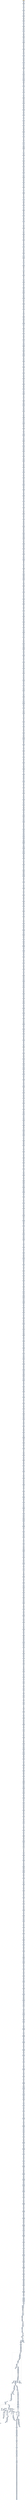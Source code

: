 digraph G {
node[shape=rectangle,style=filled,fillcolor=lightsteelblue,color=lightsteelblue]
bgcolor="transparent"
a0x00401ae1testl_esi_ecx[label="start\ntestl %esi, %ecx",fillcolor="orange",color="lightgrey"];
a0x00401ae3movl_0x413555UINT32__24esp_[label="0x00401ae3\nmovl $0x413555<UINT32>, -24(%esp)"];
a0x00401aebtestl_esi_ecx[label="0x00401aeb\ntestl %esi, %ecx"];
a0x00401aedorl_edi_ebp[label="0x00401aed\norl %edi, %ebp"];
a0x00401aefmovl__24esp__ecx[label="0x00401aef\nmovl -24(%esp), %ecx"];
a0x00401af3addl_0xff20366UINT32_ecx_[label="0x00401af3\naddl $0xff20366<UINT32>, (%ecx)"];
a0x00401af9orl_edi_ebp[label="0x00401af9\norl %edi, %ebp"];
a0x00401afbxorw_si_bp[label="0x00401afb\nxorw %si, %bp"];
a0x00401afexorw_bp_cx[label="0x00401afe\nxorw %bp, %cx"];
a0x00401b01xorl_eax_eax[label="0x00401b01\nxorl %eax, %eax"];
a0x00401b03movb_0x4UINT8_al[label="0x00401b03\nmovb $0x4<UINT8>, %al"];
a0x00401b05addl_eax__24esp_[label="0x00401b05\naddl %eax, -24(%esp)"];
a0x00401b09xorw_si_bp[label="0x00401b09\nxorw %si, %bp"];
a0x00401b0cxorw_bp_cx[label="0x00401b0c\nxorw %bp, %cx"];
a0x00401b0fmovl__24esp__edx[label="0x00401b0f\nmovl -24(%esp), %edx"];
a0x00401b13addl_0x44c7c4b6UINT32_edx_[label="0x00401b13\naddl $0x44c7c4b6<UINT32>, (%edx)"];
a0x00401b19xorw_bp_cx[label="0x00401b19\nxorw %bp, %cx"];
a0x00401b1caddw_bx_cx[label="0x00401b1c\naddw %bx, %cx"];
a0x00401b1fxorl_ecx_ecx[label="0x00401b1f\nxorl %ecx, %ecx"];
a0x00401b21movb_0x4UINT8_cl[label="0x00401b21\nmovb $0x4<UINT8>, %cl"];
a0x00401b23addl_ecx__24esp_[label="0x00401b23\naddl %ecx, -24(%esp)"];
a0x00401b27addw_bx_cx[label="0x00401b27\naddw %bx, %cx"];
a0x00401b2amovl__24esp__eax[label="0x00401b2a\nmovl -24(%esp), %eax"];
a0x00401b2eaddl_0x555e824UINT32_eax_[label="0x00401b2e\naddl $0x555e824<UINT32>, (%eax)"];
a0x00401b34subw_ax_ax[label="0x00401b34\nsubw %ax, %ax"];
a0x00401b37xorl_ecx_ecx[label="0x00401b37\nxorl %ecx, %ecx"];
a0x00401b39movb_0x4UINT8_cl[label="0x00401b39\nmovb $0x4<UINT8>, %cl"];
a0x00401b3baddl_ecx__24esp_[label="0x00401b3b\naddl %ecx, -24(%esp)"];
a0x00401b3ftestl_edx_eax[label="0x00401b3f\ntestl %edx, %eax"];
a0x00401b41movl__24esp__ecx[label="0x00401b41\nmovl -24(%esp), %ecx"];
a0x00401b45movl_0x3660041UINT32_ecx_[label="0x00401b45\nmovl $0x3660041<UINT32>, (%ecx)"];
a0x00401b4bsubw_bp_bp[label="0x00401b4b\nsubw %bp, %bp"];
a0x00401b4exorl_edx_edx[label="0x00401b4e\nxorl %edx, %edx"];
a0x00401b50movb_0x4UINT8_dl[label="0x00401b50\nmovb $0x4<UINT8>, %dl"];
a0x00401b52addl_edx__24esp_[label="0x00401b52\naddl %edx, -24(%esp)"];
a0x00401b56movw_dx_bp[label="0x00401b56\nmovw %dx, %bp"];
a0x00401b59addw_ax_ax[label="0x00401b59\naddw %ax, %ax"];
a0x00401b5cmovl__24esp__ebx[label="0x00401b5c\nmovl -24(%esp), %ebx"];
a0x00401b60addl_0x24448bf2UINT32_ebx_[label="0x00401b60\naddl $0x24448bf2<UINT32>, (%ebx)"];
a0x00401b66addw_ax_ax[label="0x00401b66\naddw %ax, %ax"];
a0x00401b69xorl_edx_edx[label="0x00401b69\nxorl %edx, %edx"];
a0x00401b6bmovb_0x4UINT8_dl[label="0x00401b6b\nmovb $0x4<UINT8>, %dl"];
a0x00401b6daddl_edx__24esp_[label="0x00401b6d\naddl %edx, -24(%esp)"];
a0x00401b71shll_0x2UINT8_edx[label="0x00401b71\nshll $0x2<UINT8>, %edx"];
a0x00401b74movl__24esp__edx[label="0x00401b74\nmovl -24(%esp), %edx"];
a0x00401b78orl_0x900081e8UINT32_edx_[label="0x00401b78\norl $0x900081e8<UINT32>, (%edx)"];
a0x00401b7eaddl_ebx_ecx[label="0x00401b7e\naddl %ebx, %ecx"];
a0x00401b80subl_eax_edi[label="0x00401b80\nsubl %eax, %edi"];
a0x00401b82xorl_eax_eax[label="0x00401b82\nxorl %eax, %eax"];
a0x00401b84movb_0x4UINT8_al[label="0x00401b84\nmovb $0x4<UINT8>, %al"];
a0x00401b86addl_eax__24esp_[label="0x00401b86\naddl %eax, -24(%esp)"];
a0x00401b8asubl_eax_edi[label="0x00401b8a\nsubl %eax, %edi"];
a0x00401b8cmovl__24esp__edx[label="0x00401b8c\nmovl -24(%esp), %edx"];
a0x00401b90orl_0xf4010beUINT32_edx_[label="0x00401b90\norl $0xf4010be<UINT32>, (%edx)"];
a0x00401b96leal_0x2eax__esi[label="0x00401b96\nleal 0x2(%eax), %esi"];
a0x00401b99rcll_0x2UINT8_eax[label="0x00401b99\nrcll $0x2<UINT8>, %eax"];
a0x00401b9cxorl_ebx_ebx[label="0x00401b9c\nxorl %ebx, %ebx"];
a0x00401b9emovb_0x4UINT8_bl[label="0x00401b9e\nmovb $0x4<UINT8>, %bl"];
a0x00401ba0addl_ebx__24esp_[label="0x00401ba0\naddl %ebx, -24(%esp)"];
a0x00401ba4rcll_0x2UINT8_eax[label="0x00401ba4\nrcll $0x2<UINT8>, %eax"];
a0x00401ba7movl__24esp__ebx[label="0x00401ba7\nmovl -24(%esp), %ebx"];
a0x00401babmovl_0xde33c4b6UINT32_ebx_[label="0x00401bab\nmovl $0xde33c4b6<UINT32>, (%ebx)"];
a0x00401bb1movzbl_bl_edx[label="0x00401bb1\nmovzbl %bl, %edx"];
a0x00401bb4xorl_esi_edi[label="0x00401bb4\nxorl %esi, %edi"];
a0x00401bb6movl_ebx_ebp[label="0x00401bb6\nmovl %ebx, %ebp"];
a0x00401bb8xorl_edx_edx[label="0x00401bb8\nxorl %edx, %edx"];
a0x00401bbamovb_0x4UINT8_dl[label="0x00401bba\nmovb $0x4<UINT8>, %dl"];
a0x00401bbcaddl_edx__24esp_[label="0x00401bbc\naddl %edx, -24(%esp)"];
a0x00401bc0xorl_esi_edi[label="0x00401bc0\nxorl %esi, %edi"];
a0x00401bc2movl_ebx_ebp[label="0x00401bc2\nmovl %ebx, %ebp"];
a0x00401bc4movl__24esp__eax[label="0x00401bc4\nmovl -24(%esp), %eax"];
a0x00401bc8addl_0xd9f7f123UINT32_eax_[label="0x00401bc8\naddl $0xd9f7f123<UINT32>, (%eax)"];
a0x00401bcemovl_ebx_ebp[label="0x00401bce\nmovl %ebx, %ebp"];
a0x00401bd0andw_si_ax[label="0x00401bd0\nandw %si, %ax"];
a0x00401bd3andl_ebp_edx[label="0x00401bd3\nandl %ebp, %edx"];
a0x00401bd5xorl_eax_eax[label="0x00401bd5\nxorl %eax, %eax"];
a0x00401bd7movb_0x4UINT8_al[label="0x00401bd7\nmovb $0x4<UINT8>, %al"];
a0x00401bd9addl_eax__24esp_[label="0x00401bd9\naddl %eax, -24(%esp)"];
a0x00401bddandw_si_ax[label="0x00401bdd\nandw %si, %ax"];
a0x00401be0movl__24esp__edi[label="0x00401be0\nmovl -24(%esp), %edi"];
a0x00401be4movl_0x4b2d233UINT32_eax[label="0x00401be4\nmovl $0x4b2d233<UINT32>, %eax"];
a0x00401be9stosl_eax_es_edi_[label="0x00401be9\nstosl %eax, %es:(%edi)"];
a0x00401beaandl_ebp_edx[label="0x00401bea\nandl %ebp, %edx"];
a0x00401becmovw_di_dx[label="0x00401bec\nmovw %di, %dx"];
a0x00401befshll_0x2UINT8_ebx[label="0x00401bef\nshll $0x2<UINT8>, %ebx"];
a0x00401bf2xorl_ebx_ebx[label="0x00401bf2\nxorl %ebx, %ebx"];
a0x00401bf4movb_0x4UINT8_bl[label="0x00401bf4\nmovb $0x4<UINT8>, %bl"];
a0x00401bf6addl_ebx__24esp_[label="0x00401bf6\naddl %ebx, -24(%esp)"];
a0x00401bfamovw_di_dx[label="0x00401bfa\nmovw %di, %dx"];
a0x00401bfdmovl__24esp__edx[label="0x00401bfd\nmovl -24(%esp), %edx"];
a0x00401c01orl_0xe8245401UINT32_edx_[label="0x00401c01\norl $0xe8245401<UINT32>, (%edx)"];
a0x00401c07shll_0x2UINT8_ebx[label="0x00401c07\nshll $0x2<UINT8>, %ebx"];
a0x00401c0axorl_ecx_ecx[label="0x00401c0a\nxorl %ecx, %ecx"];
a0x00401c0cmovb_0x4UINT8_cl[label="0x00401c0c\nmovb $0x4<UINT8>, %cl"];
a0x00401c0eaddl_ecx__24esp_[label="0x00401c0e\naddl %ecx, -24(%esp)"];
a0x00401c12orl_ecx_ebp[label="0x00401c12\norl %ecx, %ebp"];
a0x00401c14xaddl_edi_eax[label="0x00401c14\nxaddl %edi, %eax"];
a0x00401c17movl__24esp__ebx[label="0x00401c17\nmovl -24(%esp), %ebx"];
a0x00401c1baddl_0x5c8bde33UINT32_ebx_[label="0x00401c1b\naddl $0x5c8bde33<UINT32>, (%ebx)"];
a0x00401c21xaddl_edi_eax[label="0x00401c21\nxaddl %edi, %eax"];
a0x00401c24movl_esi_ebp[label="0x00401c24\nmovl %esi, %ebp"];
a0x00401c26testw_di_si[label="0x00401c26\ntestw %di, %si"];
a0x00401c29xorl_ebx_ebx[label="0x00401c29\nxorl %ebx, %ebx"];
a0x00401c2bmovb_0x4UINT8_bl[label="0x00401c2b\nmovb $0x4<UINT8>, %bl"];
a0x00401c2daddl_ebx__24esp_[label="0x00401c2d\naddl %ebx, -24(%esp)"];
a0x00401c31movl_esi_ebp[label="0x00401c31\nmovl %esi, %ebp"];
a0x00401c33movl__24esp__ecx[label="0x00401c33\nmovl -24(%esp), %ecx"];
a0x00401c37addl_0x381e824UINT32_ecx_[label="0x00401c37\naddl $0x381e824<UINT32>, (%ecx)"];
a0x00401c3dtestw_di_si[label="0x00401c3d\ntestw %di, %si"];
a0x00401c40orl_0x40f8edUINT32_edx[label="0x00401c40\norl $0x40f8ed<UINT32>, %edx"];
a0x00401c46xorl_edx_edx[label="0x00401c46\nxorl %edx, %edx"];
a0x00401c48movb_0x4UINT8_dl[label="0x00401c48\nmovb $0x4<UINT8>, %dl"];
a0x00401c4aaddl_edx__24esp_[label="0x00401c4a\naddl %edx, -24(%esp)"];
a0x00401c4eorl_0x40f8edUINT32_edx[label="0x00401c4e\norl $0x40f8ed<UINT32>, %edx"];
a0x00401c54movl__24esp__ecx[label="0x00401c54\nmovl -24(%esp), %ecx"];
a0x00401c58addl_0x5cfded9bUINT32_ecx_[label="0x00401c58\naddl $0x5cfded9b<UINT32>, (%ecx)"];
a0x00401c5erorl_0x2UINT8_eax[label="0x00401c5e\nrorl $0x2<UINT8>, %eax"];
a0x00401c61xorl_eax_eax[label="0x00401c61\nxorl %eax, %eax"];
a0x00401c63movb_0x4UINT8_al[label="0x00401c63\nmovb $0x4<UINT8>, %al"];
a0x00401c65addl_eax__24esp_[label="0x00401c65\naddl %eax, -24(%esp)"];
a0x00401c69subl_ecx_ebx[label="0x00401c69\nsubl %ecx, %ebx"];
a0x00401c6bxorl_ecx_eax[label="0x00401c6b\nxorl %ecx, %eax"];
a0x00401c6dxorl_edi_esi[label="0x00401c6d\nxorl %edi, %esi"];
a0x00401c6fmovl__24esp__edi[label="0x00401c6f\nmovl -24(%esp), %edi"];
a0x00401c73movl_0xeddb3381UINT32_eax[label="0x00401c73\nmovl $0xeddb3381<UINT32>, %eax"];
a0x00401c78stosl_eax_es_edi_[label="0x00401c78\nstosl %eax, %es:(%edi)"];
a0x00401c79xorl_ecx_eax[label="0x00401c79\nxorl %ecx, %eax"];
a0x00401c7bxorl_edi_esi[label="0x00401c7b\nxorl %edi, %esi"];
a0x00401c7dxorl_edx_edx[label="0x00401c7d\nxorl %edx, %edx"];
a0x00401c7fmovb_0x4UINT8_dl[label="0x00401c7f\nmovb $0x4<UINT8>, %dl"];
a0x00401c81addl_edx__24esp_[label="0x00401c81\naddl %edx, -24(%esp)"];
a0x00401c85xorl_edi_esi[label="0x00401c85\nxorl %edi, %esi"];
a0x00401c87movl__24esp__eax[label="0x00401c87\nmovl -24(%esp), %eax"];
a0x00401c8borl_0xf1234c42UINT32_eax_[label="0x00401c8b\norl $0xf1234c42<UINT32>, (%eax)"];
a0x00401c91xorl_esi_esi[label="0x00401c91\nxorl %esi, %esi"];
a0x00401c93testl_esi_edi[label="0x00401c93\ntestl %esi, %edi"];
a0x00401c95xorl_ecx_ecx[label="0x00401c95\nxorl %ecx, %ecx"];
a0x00401c97movb_0x4UINT8_cl[label="0x00401c97\nmovb $0x4<UINT8>, %cl"];
a0x00401c99addl_ecx__24esp_[label="0x00401c99\naddl %ecx, -24(%esp)"];
a0x00401c9dtestl_esi_edi[label="0x00401c9d\ntestl %esi, %edi"];
a0x00401c9fmovl__24esp__edx[label="0x00401c9f\nmovl -24(%esp), %edx"];
a0x00401ca3addl_0xb66d9f7UINT32_edx_[label="0x00401ca3\naddl $0xb66d9f7<UINT32>, (%edx)"];
a0x00401ca9andw_bp_bp[label="0x00401ca9\nandw %bp, %bp"];
a0x00401cacrorl_0x2UINT8_eax[label="0x00401cac\nrorl $0x2<UINT8>, %eax"];
a0x00401cafxorl_eax_eax[label="0x00401caf\nxorl %eax, %eax"];
a0x00401cb1movb_0x4UINT8_al[label="0x00401cb1\nmovb $0x4<UINT8>, %al"];
a0x00401cb3addl_eax__24esp_[label="0x00401cb3\naddl %eax, -24(%esp)"];
a0x00401cb7rorl_0x2UINT8_eax[label="0x00401cb7\nrorl $0x2<UINT8>, %eax"];
a0x00401cbamovl__24esp__eax[label="0x00401cba\nmovl -24(%esp), %eax"];
a0x00401cbemovl_0xb2d233d5UINT32_eax_[label="0x00401cbe\nmovl $0xb2d233d5<UINT32>, (%eax)"];
a0x00401cc4subw_si_si[label="0x00401cc4\nsubw %si, %si"];
a0x00401cc7testl_ebx_ebx[label="0x00401cc7\ntestl %ebx, %ebx"];
a0x00401cc9leal_0x40fa78ecx__esi[label="0x00401cc9\nleal 0x40fa78(%ecx), %esi"];
a0x00401ccfxorl_ecx_ecx[label="0x00401ccf\nxorl %ecx, %ecx"];
a0x00401cd1movb_0x4UINT8_cl[label="0x00401cd1\nmovb $0x4<UINT8>, %cl"];
a0x00401cd3addl_ecx__24esp_[label="0x00401cd3\naddl %ecx, -24(%esp)"];
a0x00401cd7testl_ebx_ebx[label="0x00401cd7\ntestl %ebx, %ebx"];
a0x00401cd9movl__24esp__eax[label="0x00401cd9\nmovl -24(%esp), %eax"];
a0x00401cddaddl_0x24540104UINT32_eax_[label="0x00401cdd\naddl $0x24540104<UINT32>, (%eax)"];
a0x00401ce3leal_0x40fa78ecx__esi[label="0x00401ce3\nleal 0x40fa78(%ecx), %esi"];
a0x00401ce9testw_cx_bp[label="0x00401ce9\ntestw %cx, %bp"];
a0x00401cecxorl_eax_eax[label="0x00401cec\nxorl %eax, %eax"];
a0x00401ceemovb_0x4UINT8_al[label="0x00401cee\nmovb $0x4<UINT8>, %al"];
a0x00401cf0addl_eax__24esp_[label="0x00401cf0\naddl %eax, -24(%esp)"];
a0x00401cf4testw_cx_bp[label="0x00401cf4\ntestw %cx, %bp"];
a0x00401cf7movl__24esp__eax[label="0x00401cf7\nmovl -24(%esp), %eax"];
a0x00401cfbmovl_0x8bd9f7e8UINT32_eax_[label="0x00401cfb\nmovl $0x8bd9f7e8<UINT32>, (%eax)"];
a0x00401d01notl_ecx[label="0x00401d01\nnotl %ecx"];
a0x00401d03orl_edi_edi[label="0x00401d03\norl %edi, %edi"];
a0x00401d05xorl_eax_eax[label="0x00401d05\nxorl %eax, %eax"];
a0x00401d07movb_0x4UINT8_al[label="0x00401d07\nmovb $0x4<UINT8>, %al"];
a0x00401d09addl_eax__24esp_[label="0x00401d09\naddl %eax, -24(%esp)"];
a0x00401d0dorl_edi_edi[label="0x00401d0d\norl %edi, %edi"];
a0x00401d0fmovl__24esp__edx[label="0x00401d0f\nmovl -24(%esp), %edx"];
a0x00401d13movl_0x81e82454UINT32_edx_[label="0x00401d13\nmovl $0x81e82454<UINT32>, (%edx)"];
a0x00401d19subw_si_bp[label="0x00401d19\nsubw %si, %bp"];
a0x00401d1cxorl_eax_eax[label="0x00401d1c\nxorl %eax, %eax"];
a0x00401d1emovb_0x4UINT8_al[label="0x00401d1e\nmovb $0x4<UINT8>, %al"];
a0x00401d20addl_eax__24esp_[label="0x00401d20\naddl %eax, -24(%esp)"];
a0x00401d24testw_si_bx[label="0x00401d24\ntestw %si, %bx"];
a0x00401d27movl__24esp__ecx[label="0x00401d27\nmovl -24(%esp), %ecx"];
a0x00401d2baddl_0x12893602UINT32_ecx_[label="0x00401d2b\naddl $0x12893602<UINT32>, (%ecx)"];
a0x00401d31orl_eax_esi[label="0x00401d31\norl %eax, %esi"];
a0x00401d33movl_eax_eax[label="0x00401d33\nmovl %eax, %eax"];
a0x00401d35leal_0x2esi__ecx[label="0x00401d35\nleal 0x2(%esi), %ecx"];
a0x00401d38xorl_eax_eax[label="0x00401d38\nxorl %eax, %eax"];
a0x00401d3amovb_0x4UINT8_al[label="0x00401d3a\nmovb $0x4<UINT8>, %al"];
a0x00401d3caddl_eax__24esp_[label="0x00401d3c\naddl %eax, -24(%esp)"];
a0x00401d40movl_eax_eax[label="0x00401d40\nmovl %eax, %eax"];
a0x00401d42movl__24esp__eax[label="0x00401d42\nmovl -24(%esp), %eax"];
a0x00401d46addl_0x66328104UINT32_eax_[label="0x00401d46\naddl $0x66328104<UINT32>, (%eax)"];
a0x00401d4cleal_0x2esi__ecx[label="0x00401d4c\nleal 0x2(%esi), %ecx"];
a0x00401d4fxorl_edx_edx[label="0x00401d4f\nxorl %edx, %edx"];
a0x00401d51movb_0x4UINT8_dl[label="0x00401d51\nmovb $0x4<UINT8>, %dl"];
a0x00401d53addl_edx__24esp_[label="0x00401d53\naddl %edx, -24(%esp)"];
a0x00401d57xorl_eax_ebp[label="0x00401d57\nxorl %eax, %ebp"];
a0x00401d59movl__24esp__ecx[label="0x00401d59\nmovl -24(%esp), %ecx"];
a0x00401d5dorl_0x66bd12c9UINT32_ecx_[label="0x00401d5d\norl $0x66bd12c9<UINT32>, (%ecx)"];
a0x00401d63orl_ecx_ecx[label="0x00401d63\norl %ecx, %ecx"];
a0x00401d65subl_ecx_ecx[label="0x00401d65\nsubl %ecx, %ecx"];
a0x00401d67xorw_bx_bp[label="0x00401d67\nxorw %bx, %bp"];
a0x00401d6axorl_eax_eax[label="0x00401d6a\nxorl %eax, %eax"];
a0x00401d6cmovb_0x4UINT8_al[label="0x00401d6c\nmovb $0x4<UINT8>, %al"];
a0x00401d6eaddl_eax__24esp_[label="0x00401d6e\naddl %eax, -24(%esp)"];
a0x00401d72subl_ecx_ecx[label="0x00401d72\nsubl %ecx, %ecx"];
a0x00401d74movl__24esp__eax[label="0x00401d74\nmovl -24(%esp), %eax"];
a0x00401d78movl_0xb60fd50bUINT32_eax_[label="0x00401d78\nmovl $0xb60fd50b<UINT32>, (%eax)"];
a0x00401d7exorw_bx_bp[label="0x00401d7e\nxorw %bx, %bp"];
a0x00401d81andl_0x40ff6eUINT32_ecx[label="0x00401d81\nandl $0x40ff6e<UINT32>, %ecx"];
a0x00401d87xorl_ecx_ecx[label="0x00401d87\nxorl %ecx, %ecx"];
a0x00401d89movb_0x4UINT8_cl[label="0x00401d89\nmovb $0x4<UINT8>, %cl"];
a0x00401d8baddl_ecx__24esp_[label="0x00401d8b\naddl %ecx, -24(%esp)"];
a0x00401d8fandl_0x40ff6eUINT32_ecx[label="0x00401d8f\nandl $0x40ff6e<UINT32>, %ecx"];
a0x00401d95movl__24esp__edi[label="0x00401d95\nmovl -24(%esp), %edi"];
a0x00401d99movl_0xb2d233d9UINT32_eax[label="0x00401d99\nmovl $0xb2d233d9<UINT32>, %eax"];
a0x00401d9estosl_eax_es_edi_[label="0x00401d9e\nstosl %eax, %es:(%edi)"];
a0x00401d9forw_cx_si[label="0x00401d9f\norw %cx, %si"];
a0x00401da2movl_esi_eax[label="0x00401da2\nmovl %esi, %eax"];
a0x00401da4addw_dx_si[label="0x00401da4\naddw %dx, %si"];
a0x00401da7xorl_edx_edx[label="0x00401da7\nxorl %edx, %edx"];
a0x00401da9movb_0x4UINT8_dl[label="0x00401da9\nmovb $0x4<UINT8>, %dl"];
a0x00401dabaddl_edx__24esp_[label="0x00401dab\naddl %edx, -24(%esp)"];
a0x00401dafmovl_esi_eax[label="0x00401daf\nmovl %esi, %eax"];
a0x00401db1movl__24esp__edx[label="0x00401db1\nmovl -24(%esp), %edx"];
a0x00401db5addl_0x24540104UINT32_edx_[label="0x00401db5\naddl $0x24540104<UINT32>, (%edx)"];
a0x00401dbbaddw_dx_si[label="0x00401dbb\naddw %dx, %si"];
a0x00401dbeorw_cx_bx[label="0x00401dbe\norw %cx, %bx"];
a0x00401dc1xorl_ebx_ebx[label="0x00401dc1\nxorl %ebx, %ebx"];
a0x00401dc3movb_0x4UINT8_bl[label="0x00401dc3\nmovb $0x4<UINT8>, %bl"];
a0x00401dc5addl_ebx__24esp_[label="0x00401dc5\naddl %ebx, -24(%esp)"];
a0x00401dc9orw_cx_bx[label="0x00401dc9\norw %cx, %bx"];
a0x00401dccmovl__24esp__ecx[label="0x00401dcc\nmovl -24(%esp), %ecx"];
a0x00401dd0orl_0xd9b60fe8UINT32_ecx_[label="0x00401dd0\norl $0xd9b60fe8<UINT32>, (%ecx)"];
a0x00401dd6addl_esi_eax[label="0x00401dd6\naddl %esi, %eax"];
a0x00401dd8xorl_ebx_ebx[label="0x00401dd8\nxorl %ebx, %ebx"];
a0x00401ddamovb_0x4UINT8_bl[label="0x00401dda\nmovb $0x4<UINT8>, %bl"];
a0x00401ddcaddl_ebx__24esp_[label="0x00401ddc\naddl %ebx, -24(%esp)"];
a0x00401de0movl_ebp_ebx[label="0x00401de0\nmovl %ebp, %ebx"];
a0x00401de2imull_esi_eax[label="0x00401de2\nimull %esi, %eax"];
a0x00401de4movl__24esp__ebx[label="0x00401de4\nmovl -24(%esp), %ebx"];
a0x00401de8addl_0xe824548bUINT32_ebx_[label="0x00401de8\naddl $0xe824548b<UINT32>, (%ebx)"];
a0x00401deeimull_esi_eax[label="0x00401dee\nimull %esi, %eax"];
a0x00401df0leal_0x2edi__ebx[label="0x00401df0\nleal 0x2(%edi), %ebx"];
a0x00401df3xorl_ecx_ecx[label="0x00401df3\nxorl %ecx, %ecx"];
a0x00401df5movb_0x4UINT8_cl[label="0x00401df5\nmovb $0x4<UINT8>, %cl"];
a0x00401df7addl_ecx__24esp_[label="0x00401df7\naddl %ecx, -24(%esp)"];
a0x00401dfbleal_0x2edi__ebx[label="0x00401dfb\nleal 0x2(%edi), %ebx"];
a0x00401dfemovsbl_bl_ebx[label="0x00401dfe\nmovsbl %bl, %ebx"];
a0x00401e01movl__24esp__edx[label="0x00401e01\nmovl -24(%esp), %edx"];
a0x00401e05movl_0xb1c60281UINT32_edx_[label="0x00401e05\nmovl $0xb1c60281<UINT32>, (%edx)"];
a0x00401e0bmovsbl_bl_ebx[label="0x00401e0b\nmovsbl %bl, %ebx"];
a0x00401e0exorl_ecx_ecx[label="0x00401e0e\nxorl %ecx, %ecx"];
a0x00401e10movb_0x4UINT8_cl[label="0x00401e10\nmovb $0x4<UINT8>, %cl"];
a0x00401e12addl_ecx__24esp_[label="0x00401e12\naddl %ecx, -24(%esp)"];
a0x00401e16leal_0x40fdf8edi__ebx[label="0x00401e16\nleal 0x40fdf8(%edi), %ebx"];
a0x00401e1cmovl__24esp__eax[label="0x00401e1c\nmovl -24(%esp), %eax"];
a0x00401e20addl_0x32815f5fUINT32_eax_[label="0x00401e20\naddl $0x32815f5f<UINT32>, (%eax)"];
a0x00401e26subw_dx_cx[label="0x00401e26\nsubw %dx, %cx"];
a0x00401e29xorl_ecx_ecx[label="0x00401e29\nxorl %ecx, %ecx"];
a0x00401e2bmovb_0x4UINT8_cl[label="0x00401e2b\nmovb $0x4<UINT8>, %cl"];
a0x00401e2daddl_ecx__24esp_[label="0x00401e2d\naddl %ecx, -24(%esp)"];
a0x00401e31andl_ecx_esi[label="0x00401e31\nandl %ecx, %esi"];
a0x00401e33movl__24esp__ebx[label="0x00401e33\nmovl -24(%esp), %ebx"];
a0x00401e37orl_0x5f5fb22eUINT32_ebx_[label="0x00401e37\norl $0x5f5fb22e<UINT32>, (%ebx)"];
a0x00401e3dxchgl_eax_ebx[label="0x00401e3d\nxchgl %eax, %ebx"];
a0x00401e3exorl_ecx_ecx[label="0x00401e3e\nxorl %ecx, %ecx"];
a0x00401e40movb_0x4UINT8_cl[label="0x00401e40\nmovb $0x4<UINT8>, %cl"];
a0x00401e42addl_ecx__24esp_[label="0x00401e42\naddl %ecx, -24(%esp)"];
a0x00401e46xorw_si_cx[label="0x00401e46\nxorw %si, %cx"];
a0x00401e49movl__24esp__ebx[label="0x00401e49\nmovl -24(%esp), %ebx"];
a0x00401e4daddl_0xf033e6f7UINT32_ebx_[label="0x00401e4d\naddl $0xf033e6f7<UINT32>, (%ebx)"];
a0x00401e53addw_ax_di[label="0x00401e53\naddw %ax, %di"];
a0x00401e56orw_dx_dx[label="0x00401e56\norw %dx, %dx"];
a0x00401e59xorl_ecx_ecx[label="0x00401e59\nxorl %ecx, %ecx"];
a0x00401e5bmovb_0x4UINT8_cl[label="0x00401e5b\nmovb $0x4<UINT8>, %cl"];
a0x00401e5daddl_ecx__24esp_[label="0x00401e5d\naddl %ecx, -24(%esp)"];
a0x00401e61orw_dx_dx[label="0x00401e61\norw %dx, %dx"];
a0x00401e64movl__24esp__edi[label="0x00401e64\nmovl -24(%esp), %edi"];
a0x00401e68movl_0xdb33fa23UINT32_eax[label="0x00401e68\nmovl $0xdb33fa23<UINT32>, %eax"];
a0x00401e6dstosl_eax_es_edi_[label="0x00401e6d\nstosl %eax, %es:(%edi)"];
a0x00401e6etestw_bp_bx[label="0x00401e6e\ntestw %bp, %bx"];
a0x00401e71subl_edi_edx[label="0x00401e71\nsubl %edi, %edx"];
a0x00401e73xorw_cx_si[label="0x00401e73\nxorw %cx, %si"];
a0x00401e76xorl_eax_eax[label="0x00401e76\nxorl %eax, %eax"];
a0x00401e78movb_0x4UINT8_al[label="0x00401e78\nmovb $0x4<UINT8>, %al"];
a0x00401e7aaddl_eax__24esp_[label="0x00401e7a\naddl %eax, -24(%esp)"];
a0x00401e7esubl_edi_edx[label="0x00401e7e\nsubl %edi, %edx"];
a0x00401e80movl__24esp__ebx[label="0x00401e80\nmovl -24(%esp), %ebx"];
a0x00401e84orl_0x5c0104b3UINT32_ebx_[label="0x00401e84\norl $0x5c0104b3<UINT32>, (%ebx)"];
a0x00401e8axorw_cx_si[label="0x00401e8a\nxorw %cx, %si"];
a0x00401e8dxorl_ebx_ebx[label="0x00401e8d\nxorl %ebx, %ebx"];
a0x00401e8fmovb_0x4UINT8_bl[label="0x00401e8f\nmovb $0x4<UINT8>, %bl"];
a0x00401e91addl_ebx__24esp_[label="0x00401e91\naddl %ebx, -24(%esp)"];
a0x00401e95xorl_eax_ebx[label="0x00401e95\nxorl %eax, %ebx"];
a0x00401e97andw_ax_cx[label="0x00401e97\nandw %ax, %cx"];
a0x00401e9amovl__24esp__eax[label="0x00401e9a\nmovl -24(%esp), %eax"];
a0x00401e9emovl_0xf033e824UINT32_eax_[label="0x00401e9e\nmovl $0xf033e824<UINT32>, (%eax)"];
a0x00401ea4andw_ax_cx[label="0x00401ea4\nandw %ax, %cx"];
a0x00401ea7xorl_ecx_ecx[label="0x00401ea7\nxorl %ecx, %ecx"];
a0x00401ea9movb_0x4UINT8_cl[label="0x00401ea9\nmovb $0x4<UINT8>, %cl"];
a0x00401eabaddl_ecx__24esp_[label="0x00401eab\naddl %ecx, -24(%esp)"];
a0x00401eaftestw_si_cx[label="0x00401eaf\ntestw %si, %cx"];
a0x00401eb2movl__24esp__ecx[label="0x00401eb2\nmovl -24(%esp), %ecx"];
a0x00401eb6movl_0x548bfa23UINT32_ecx_[label="0x00401eb6\nmovl $0x548bfa23<UINT32>, (%ecx)"];
a0x00401ebcmovzbl_dl_eax[label="0x00401ebc\nmovzbl %dl, %eax"];
a0x00401ebfsubl_edx_edx[label="0x00401ebf\nsubl %edx, %edx"];
a0x00401ec1xorl_eax_eax[label="0x00401ec1\nxorl %eax, %eax"];
a0x00401ec3movb_0x4UINT8_al[label="0x00401ec3\nmovb $0x4<UINT8>, %al"];
a0x00401ec5addl_eax__24esp_[label="0x00401ec5\naddl %eax, -24(%esp)"];
a0x00401ec9subl_edx_edx[label="0x00401ec9\nsubl %edx, %edx"];
a0x00401ecbmovl__24esp__edx[label="0x00401ecb\nmovl -24(%esp), %edx"];
a0x00401ecfaddl_0x281e824UINT32_edx_[label="0x00401ecf\naddl $0x281e824<UINT32>, (%edx)"];
a0x00401ed5andl_esi_edx[label="0x00401ed5\nandl %esi, %edx"];
a0x00401ed7addw_bp_cx[label="0x00401ed7\naddw %bp, %cx"];
a0x00401edaxorl_eax_eax[label="0x00401eda\nxorl %eax, %eax"];
a0x00401edcmovb_0x4UINT8_al[label="0x00401edc\nmovb $0x4<UINT8>, %al"];
a0x00401edeaddl_eax__24esp_[label="0x00401ede\naddl %eax, -24(%esp)"];
a0x00401ee2addw_bp_cx[label="0x00401ee2\naddw %bp, %cx"];
a0x00401ee5movl__24esp__edi[label="0x00401ee5\nmovl -24(%esp), %edi"];
a0x00401ee9movl_0x456c744dUINT32_eax[label="0x00401ee9\nmovl $0x456c744d<UINT32>, %eax"];
a0x00401eeestosl_eax_es_edi_[label="0x00401eee\nstosl %eax, %es:(%edi)"];
a0x00401eefaddw_bp_bp[label="0x00401eef\naddw %bp, %bp"];
a0x00401ef2orl_ebp_esi[label="0x00401ef2\norl %ebp, %esi"];
a0x00401ef4testw_ax_bx[label="0x00401ef4\ntestw %ax, %bx"];
a0x00401ef7xorl_edx_edx[label="0x00401ef7\nxorl %edx, %edx"];
a0x00401ef9movb_0x4UINT8_dl[label="0x00401ef9\nmovb $0x4<UINT8>, %dl"];
a0x00401efbaddl_edx__24esp_[label="0x00401efb\naddl %edx, -24(%esp)"];
a0x00401efforl_ebp_esi[label="0x00401eff\norl %ebp, %esi"];
a0x00401f01movl__24esp__eax[label="0x00401f01\nmovl -24(%esp), %eax"];
a0x00401f05addl_0xd0be3281UINT32_eax_[label="0x00401f05\naddl $0xd0be3281<UINT32>, (%eax)"];
a0x00401f0btestw_ax_bx[label="0x00401f0b\ntestw %ax, %bx"];
a0x00401f0eaddl_edx_ebx[label="0x00401f0e\naddl %edx, %ebx"];
a0x00401f10movl_ebx_ebp[label="0x00401f10\nmovl %ebx, %ebp"];
a0x00401f12xorl_ebx_ebx[label="0x00401f12\nxorl %ebx, %ebx"];
a0x00401f14movb_0x4UINT8_bl[label="0x00401f14\nmovb $0x4<UINT8>, %bl"];
a0x00401f16addl_ebx__24esp_[label="0x00401f16\naddl %ebx, -24(%esp)"];
a0x00401f1aaddl_edx_ebx[label="0x00401f1a\naddl %edx, %ebx"];
a0x00401f1cmovl__24esp__ebx[label="0x00401f1c\nmovl -24(%esp), %ebx"];
a0x00401f20orl_0xfa2355d3UINT32_ebx_[label="0x00401f20\norl $0xfa2355d3<UINT32>, (%ebx)"];
a0x00401f26movl_ebx_ebp[label="0x00401f26\nmovl %ebx, %ebp"];
a0x00401f28xorl_eax_eax[label="0x00401f28\nxorl %eax, %eax"];
a0x00401f2amovb_0x4UINT8_al[label="0x00401f2a\nmovb $0x4<UINT8>, %al"];
a0x00401f2caddl_eax__24esp_[label="0x00401f2c\naddl %eax, -24(%esp)"];
a0x00401f30leal_0x2edi__ebx[label="0x00401f30\nleal 0x2(%edi), %ebx"];
a0x00401f33subl_ecx_ecx[label="0x00401f33\nsubl %ecx, %ecx"];
a0x00401f35movl__24esp__edx[label="0x00401f35\nmovl -24(%esp), %edx"];
a0x00401f39addl_0x4b3db33UINT32_edx_[label="0x00401f39\naddl $0x4b3db33<UINT32>, (%edx)"];
a0x00401f3fsubl_ecx_ecx[label="0x00401f3f\nsubl %ecx, %ecx"];
a0x00401f41xorl_edi_edx[label="0x00401f41\nxorl %edi, %edx"];
a0x00401f43andw_cx_di[label="0x00401f43\nandw %cx, %di"];
a0x00401f46andw_dx_dx[label="0x00401f46\nandw %dx, %dx"];
a0x00401f49xorl_eax_eax[label="0x00401f49\nxorl %eax, %eax"];
a0x00401f4bmovb_0x4UINT8_al[label="0x00401f4b\nmovb $0x4<UINT8>, %al"];
a0x00401f4daddl_eax__24esp_[label="0x00401f4d\naddl %eax, -24(%esp)"];
a0x00401f51xorl_edi_edx[label="0x00401f51\nxorl %edi, %edx"];
a0x00401f53movl__24esp__edx[label="0x00401f53\nmovl -24(%esp), %edx"];
a0x00401f57addl_0xe8245c01UINT32_edx_[label="0x00401f57\naddl $0xe8245c01<UINT32>, (%edx)"];
a0x00401f5dandw_cx_di[label="0x00401f5d\nandw %cx, %di"];
a0x00401f60andw_dx_dx[label="0x00401f60\nandw %dx, %dx"];
a0x00401f63movl_eax_ebp[label="0x00401f63\nmovl %eax, %ebp"];
a0x00401f65xorl_edx_edx[label="0x00401f65\nxorl %edx, %edx"];
a0x00401f67movb_0x4UINT8_dl[label="0x00401f67\nmovb $0x4<UINT8>, %dl"];
a0x00401f69addl_edx__24esp_[label="0x00401f69\naddl %edx, -24(%esp)"];
a0x00401f6dandw_dx_dx[label="0x00401f6d\nandw %dx, %dx"];
a0x00401f70movl__24esp__ecx[label="0x00401f70\nmovl -24(%esp), %ecx"];
a0x00401f74movl_0x8bf32366UINT32_ecx_[label="0x00401f74\nmovl $0x8bf32366<UINT32>, (%ecx)"];
a0x00401f7amovl_eax_ebp[label="0x00401f7a\nmovl %eax, %ebp"];
a0x00401f7cxorl_edx_edx[label="0x00401f7c\nxorl %edx, %edx"];
a0x00401f7emovb_0x4UINT8_dl[label="0x00401f7e\nmovb $0x4<UINT8>, %dl"];
a0x00401f80addl_edx__24esp_[label="0x00401f80\naddl %edx, -24(%esp)"];
a0x00401f84subl_0x40dc6bUINT32_ecx[label="0x00401f84\nsubl $0x40dc6b<UINT32>, %ecx"];
a0x00401f8amovl__24esp__ebx[label="0x00401f8a\nmovl -24(%esp), %ebx"];
a0x00401f8eaddl_0x81e8244cUINT32_ebx_[label="0x00401f8e\naddl $0x81e8244c<UINT32>, (%ebx)"];
a0x00401f94xorl_esi_ecx[label="0x00401f94\nxorl %esi, %ecx"];
a0x00401f96xorw_dx_dx[label="0x00401f96\nxorw %dx, %dx"];
a0x00401f99xorl_ecx_ebp[label="0x00401f99\nxorl %ecx, %ebp"];
a0x00401f9bxchgl_eax_ebx[label="0x00401f9b\nxchgl %eax, %ebx"];
a0x00401f9cxorl_ebx_ebx[label="0x00401f9c\nxorl %ebx, %ebx"];
a0x00401f9emovb_0x4UINT8_bl[label="0x00401f9e\nmovb $0x4<UINT8>, %bl"];
a0x00401fa0addl_ebx__24esp_[label="0x00401fa0\naddl %ebx, -24(%esp)"];
a0x00401fa4xorw_dx_dx[label="0x00401fa4\nxorw %dx, %dx"];
a0x00401fa7xorl_ecx_ebp[label="0x00401fa7\nxorl %ecx, %ebp"];
a0x00401fa9movl__24esp__ecx[label="0x00401fa9\nmovl -24(%esp), %ecx"];
a0x00401fadaddl_0xf0dccd01UINT32_ecx_[label="0x00401fad\naddl $0xf0dccd01<UINT32>, (%ecx)"];
a0x00401fb3xorl_ecx_ebp[label="0x00401fb3\nxorl %ecx, %ebp"];
a0x00401fb5xchgl_eax_ebx[label="0x00401fb5\nxchgl %eax, %ebx"];
a0x00401fb6xchgl_eax_edi[label="0x00401fb6\nxchgl %eax, %edi"];
a0x00401fb7andl_edi_esi[label="0x00401fb7\nandl %edi, %esi"];
a0x00401fb9andw_dx_bp[label="0x00401fb9\nandw %dx, %bp"];
a0x00401fbcxorl_ecx_ecx[label="0x00401fbc\nxorl %ecx, %ecx"];
a0x00401fbemovb_0x4UINT8_cl[label="0x00401fbe\nmovb $0x4<UINT8>, %cl"];
a0x00401fc0addl_ecx__24esp_[label="0x00401fc0\naddl %ecx, -24(%esp)"];
a0x00401fc4xchgl_eax_ebx[label="0x00401fc4\nxchgl %eax, %ebx"];
a0x00401fc5xchgl_eax_edi[label="0x00401fc5\nxchgl %eax, %edi"];
a0x00401fc6andl_edi_esi[label="0x00401fc6\nandl %edi, %esi"];
a0x00401fc8andw_dx_bp[label="0x00401fc8\nandw %dx, %bp"];
a0x00401fcbmovl__24esp__ecx[label="0x00401fcb\nmovl -24(%esp), %ecx"];
a0x00401fcfaddl_0x8d3181f8UINT32_ecx_[label="0x00401fcf\naddl $0x8d3181f8<UINT32>, (%ecx)"];
a0x00401fd5xchgl_eax_edi[label="0x00401fd5\nxchgl %eax, %edi"];
a0x00401fd6andl_edi_esi[label="0x00401fd6\nandl %edi, %esi"];
a0x00401fd8andw_dx_bp[label="0x00401fd8\nandw %dx, %bp"];
a0x00401fdbandw_di_si[label="0x00401fdb\nandw %di, %si"];
a0x00401fdexorl_ebx_ebx[label="0x00401fde\nxorl %ebx, %ebx"];
a0x00401fe0movb_0x4UINT8_bl[label="0x00401fe0\nmovb $0x4<UINT8>, %bl"];
a0x00401fe2addl_ebx__24esp_[label="0x00401fe2\naddl %ebx, -24(%esp)"];
a0x00401fe6andl_edi_esi[label="0x00401fe6\nandl %edi, %esi"];
a0x00401fe8movl__24esp__edx[label="0x00401fe8\nmovl -24(%esp), %edx"];
a0x00401fecorl_0x6643f09cUINT32_edx_[label="0x00401fec\norl $0x6643f09c<UINT32>, (%edx)"];
a0x00401ff2andw_dx_bp[label="0x00401ff2\nandw %dx, %bp"];
a0x00401ff5xorl_eax_eax[label="0x00401ff5\nxorl %eax, %eax"];
a0x00401ff7movb_0x4UINT8_al[label="0x00401ff7\nmovb $0x4<UINT8>, %al"];
a0x00401ff9addl_eax__24esp_[label="0x00401ff9\naddl %eax, -24(%esp)"];
a0x00401ffdandw_di_si[label="0x00401ffd\nandw %di, %si"];
a0x00402000movzbl_cl_edx[label="0x00402000\nmovzbl %cl, %edx"];
a0x00402003movl__24esp__ebx[label="0x00402003\nmovl -24(%esp), %ebx"];
a0x00402007orl_0xd285c02bUINT32_ebx_[label="0x00402007\norl $0xd285c02b<UINT32>, (%ebx)"];
a0x0040200dmovzbl_cl_edx[label="0x0040200d\nmovzbl %cl, %edx"];
a0x00402010xorl_ecx_ecx[label="0x00402010\nxorl %ecx, %ecx"];
a0x00402012movb_0x4UINT8_cl[label="0x00402012\nmovb $0x4<UINT8>, %cl"];
a0x00402014addl_ecx__24esp_[label="0x00402014\naddl %ecx, -24(%esp)"];
a0x00402018leal_0x40fa7eebx__ebx[label="0x00402018\nleal 0x40fa7e(%ebx), %ebx"];
a0x0040201emovl__24esp__ecx[label="0x0040201e\nmovl -24(%esp), %ecx"];
a0x00402022addl_0x4b0c033UINT32_ecx_[label="0x00402022\naddl $0x4b0c033<UINT32>, (%ecx)"];
a0x00402028leal_0x2edi__esi[label="0x00402028\nleal 0x2(%edi), %esi"];
a0x0040202bleal_0x2ecx__ecx[label="0x0040202b\nleal 0x2(%ecx), %ecx"];
a0x0040202exorl_eax_eax[label="0x0040202e\nxorl %eax, %eax"];
a0x00402030movb_0x4UINT8_al[label="0x00402030\nmovb $0x4<UINT8>, %al"];
a0x00402032addl_eax__24esp_[label="0x00402032\naddl %eax, -24(%esp)"];
a0x00402036leal_0x2ecx__ecx[label="0x00402036\nleal 0x2(%ecx), %ecx"];
a0x00402039movl__24esp__edx[label="0x00402039\nmovl -24(%esp), %edx"];
a0x0040203daddl_0xe8244401UINT32_edx_[label="0x0040203d\naddl $0xe8244401<UINT32>, (%edx)"];
a0x00402043rcll_0x2UINT8_edx[label="0x00402043\nrcll $0x2<UINT8>, %edx"];
a0x00402046xorl_ecx_ecx[label="0x00402046\nxorl %ecx, %ecx"];
a0x00402048movb_0x4UINT8_cl[label="0x00402048\nmovb $0x4<UINT8>, %cl"];
a0x0040204aaddl_ecx__24esp_[label="0x0040204a\naddl %ecx, -24(%esp)"];
a0x0040204emovl_edx_ebp[label="0x0040204e\nmovl %edx, %ebp"];
a0x00402050movw_di_dx[label="0x00402050\nmovw %di, %dx"];
a0x00402053movl__24esp__edi[label="0x00402053\nmovl -24(%esp), %edi"];
a0x00402057movl_0xdb8bd285UINT32_eax[label="0x00402057\nmovl $0xdb8bd285<UINT32>, %eax"];
a0x0040205cstosl_eax_es_edi_[label="0x0040205c\nstosl %eax, %es:(%edi)"];
a0x0040205dmovw_di_dx[label="0x0040205d\nmovw %di, %dx"];
a0x00402060xorl_edx_edx[label="0x00402060\nxorl %edx, %edx"];
a0x00402062movb_0x4UINT8_dl[label="0x00402062\nmovb $0x4<UINT8>, %dl"];
a0x00402064addl_edx__24esp_[label="0x00402064\naddl %edx, -24(%esp)"];
a0x00402068xorw_si_dx[label="0x00402068\nxorw %si, %dx"];
a0x0040206bmovl__24esp__ecx[label="0x0040206b\nmovl -24(%esp), %ecx"];
a0x0040206fmovl_0xe824548bUINT32_ecx_[label="0x0040206f\nmovl $0xe824548b<UINT32>, (%ecx)"];
a0x00402075movl_eax_edi[label="0x00402075\nmovl %eax, %edi"];
a0x00402077notl_edx[label="0x00402077\nnotl %edx"];
a0x00402079addl_eax_ebx[label="0x00402079\naddl %eax, %ebx"];
a0x0040207bandw_dx_ax[label="0x0040207b\nandw %dx, %ax"];
a0x0040207exorl_edx_edx[label="0x0040207e\nxorl %edx, %edx"];
a0x00402080movb_0x4UINT8_dl[label="0x00402080\nmovb $0x4<UINT8>, %dl"];
a0x00402082addl_edx__24esp_[label="0x00402082\naddl %edx, -24(%esp)"];
a0x00402086notl_edx[label="0x00402086\nnotl %edx"];
a0x00402088addl_eax_ebx[label="0x00402088\naddl %eax, %ebx"];
a0x0040208amovl__24esp__eax[label="0x0040208a\nmovl -24(%esp), %eax"];
a0x0040208emovl_0x3c00281UINT32_eax_[label="0x0040208e\nmovl $0x3c00281<UINT32>, (%eax)"];
a0x00402094addl_eax_ebx[label="0x00402094\naddl %eax, %ebx"];
a0x00402096andw_dx_ax[label="0x00402096\nandw %dx, %ax"];
a0x00402099movl_0x40d9e8UINT32_edi[label="0x00402099\nmovl $0x40d9e8<UINT32>, %edi"];
a0x0040209exorl_eax_eax[label="0x0040209e\nxorl %eax, %eax"];
a0x004020a0movb_0x4UINT8_al[label="0x004020a0\nmovb $0x4<UINT8>, %al"];
a0x004020a2addl_eax__24esp_[label="0x004020a2\naddl %eax, -24(%esp)"];
a0x004020a6andw_dx_ax[label="0x004020a6\nandw %dx, %ax"];
a0x004020a9movl__24esp__eax[label="0x004020a9\nmovl -24(%esp), %eax"];
a0x004020adorl_0xdb8b0000UINT32_eax_[label="0x004020ad\norl $0xdb8b0000<UINT32>, (%eax)"];
a0x004020b3movl_0x40d9e8UINT32_edi[label="0x004020b3\nmovl $0x40d9e8<UINT32>, %edi"];
a0x004020b8xorl_ecx_ecx[label="0x004020b8\nxorl %ecx, %ecx"];
a0x004020bamovb_0x4UINT8_cl[label="0x004020ba\nmovb $0x4<UINT8>, %cl"];
a0x004020bcaddl_ecx__24esp_[label="0x004020bc\naddl %ecx, -24(%esp)"];
a0x004020c0orw_ax_di[label="0x004020c0\norw %ax, %di"];
a0x004020c3mull_esi_eax[label="0x004020c3\nmull %esi, %eax"];
a0x004020c5movl__24esp__ecx[label="0x004020c5\nmovl -24(%esp), %ecx"];
a0x004020c9addl_0xbdd0b66UINT32_ecx_[label="0x004020c9\naddl $0xbdd0b66<UINT32>, (%ecx)"];
a0x004020cfmull_esi_eax[label="0x004020cf\nmull %esi, %eax"];
a0x004020d1xorl_ebx_ebx[label="0x004020d1\nxorl %ebx, %ebx"];
a0x004020d3movb_0x4UINT8_bl[label="0x004020d3\nmovb $0x4<UINT8>, %bl"];
a0x004020d5addl_ebx__24esp_[label="0x004020d5\naddl %ebx, -24(%esp)"];
a0x004020d9negl_edi[label="0x004020d9\nnegl %edi"];
a0x004020dbmovl__24esp__ecx[label="0x004020db\nmovl -24(%esp), %ecx"];
a0x004020dfaddl_0x33f985d3UINT32_ecx_[label="0x004020df\naddl $0x33f985d3<UINT32>, (%ecx)"];
a0x004020e5xorw_ax_ax[label="0x004020e5\nxorw %ax, %ax"];
a0x004020e8movw_bp_cx[label="0x004020e8\nmovw %bp, %cx"];
a0x004020ebxorl_eax_eax[label="0x004020eb\nxorl %eax, %eax"];
a0x004020edmovb_0x4UINT8_al[label="0x004020ed\nmovb $0x4<UINT8>, %al"];
a0x004020efaddl_eax__24esp_[label="0x004020ef\naddl %eax, -24(%esp)"];
a0x004020f3movw_bp_cx[label="0x004020f3\nmovw %bp, %cx"];
a0x004020f6movw_si_ax[label="0x004020f6\nmovw %si, %ax"];
a0x004020f9movl__24esp__edx[label="0x004020f9\nmovl -24(%esp), %edx"];
a0x004020fdaddl_0x104b3dbUINT32_edx_[label="0x004020fd\naddl $0x104b3db<UINT32>, (%edx)"];
a0x00402103movw_si_ax[label="0x00402103\nmovw %si, %ax"];
a0x00402106shrl_0x2UINT8_ebx[label="0x00402106\nshrl $0x2<UINT8>, %ebx"];
a0x00402109testl_ebx_edx[label="0x00402109\ntestl %ebx, %edx"];
a0x0040210bxorl_ecx_ecx[label="0x0040210b\nxorl %ecx, %ecx"];
a0x0040210dmovb_0x4UINT8_cl[label="0x0040210d\nmovb $0x4<UINT8>, %cl"];
a0x0040210faddl_ecx__24esp_[label="0x0040210f\naddl %ecx, -24(%esp)"];
a0x00402113shrl_0x2UINT8_ebx[label="0x00402113\nshrl $0x2<UINT8>, %ebx"];
a0x00402116movl__24esp__eax[label="0x00402116\nmovl -24(%esp), %eax"];
a0x0040211amovl_0x66e8245cUINT32_eax_[label="0x0040211a\nmovl $0x66e8245c<UINT32>, (%eax)"];
a0x00402120testl_ebx_edx[label="0x00402120\ntestl %ebx, %edx"];
a0x00402122xorl_ebx_ebx[label="0x00402122\nxorl %ebx, %ebx"];
a0x00402124movb_0x4UINT8_bl[label="0x00402124\nmovb $0x4<UINT8>, %bl"];
a0x00402126addl_ebx__24esp_[label="0x00402126\naddl %ebx, -24(%esp)"];
a0x0040212aleal_0x2eax__ebx[label="0x0040212a\nleal 0x2(%eax), %ebx"];
a0x0040212dmovl__24esp__ebx[label="0x0040212d\nmovl -24(%esp), %ebx"];
a0x00402131orl_0x548bdd0bUINT32_ebx_[label="0x00402131\norl $0x548bdd0b<UINT32>, (%ebx)"];
a0x00402137subl_eax_edx[label="0x00402137\nsubl %eax, %edx"];
a0x00402139xorl_eax_eax[label="0x00402139\nxorl %eax, %eax"];
a0x0040213bmovb_0x4UINT8_al[label="0x0040213b\nmovb $0x4<UINT8>, %al"];
a0x0040213daddl_eax__24esp_[label="0x0040213d\naddl %eax, -24(%esp)"];
a0x00402141andl_0x40fdeaUINT32_edi[label="0x00402141\nandl $0x40fdea<UINT32>, %edi"];
a0x00402147movl__24esp__edx[label="0x00402147\nmovl -24(%esp), %edx"];
a0x0040214baddl_0x281e824UINT32_edx_[label="0x0040214b\naddl $0x281e824<UINT32>, (%edx)"];
a0x00402151xorl_edx_esi[label="0x00402151\nxorl %edx, %esi"];
a0x00402153addw_dx_dx[label="0x00402153\naddw %dx, %dx"];
a0x00402156xorl_edx_edx[label="0x00402156\nxorl %edx, %edx"];
a0x00402158movb_0x4UINT8_dl[label="0x00402158\nmovb $0x4<UINT8>, %dl"];
a0x0040215aaddl_edx__24esp_[label="0x0040215a\naddl %edx, -24(%esp)"];
a0x0040215eaddw_dx_dx[label="0x0040215e\naddw %dx, %dx"];
a0x00402161movl__24esp__ebx[label="0x00402161\nmovl -24(%esp), %ebx"];
a0x00402165movl_0xd3623d3UINT32_ebx_[label="0x00402165\nmovl $0xd3623d3<UINT32>, (%ebx)"];
a0x0040216bmovl_edx_ebx[label="0x0040216b\nmovl %edx, %ebx"];
a0x0040216dsubw_si_si[label="0x0040216d\nsubw %si, %si"];
a0x00402170xorl_ecx_ecx[label="0x00402170\nxorl %ecx, %ecx"];
a0x00402172movb_0x4UINT8_cl[label="0x00402172\nmovb $0x4<UINT8>, %cl"];
a0x00402174addl_ecx__24esp_[label="0x00402174\naddl %ecx, -24(%esp)"];
a0x00402178subw_si_si[label="0x00402178\nsubw %si, %si"];
a0x0040217bmovl__24esp__ecx[label="0x0040217b\nmovl -24(%esp), %ecx"];
a0x0040217faddl_0xe4523281UINT32_ecx_[label="0x0040217f\naddl $0xe4523281<UINT32>, (%ecx)"];
a0x00402185leal_0x40fe6aesi__ebx[label="0x00402185\nleal 0x40fe6a(%esi), %ebx"];
a0x0040218bxorw_si_si[label="0x0040218b\nxorw %si, %si"];
a0x0040218exorl_ecx_ecx[label="0x0040218e\nxorl %ecx, %ecx"];
a0x00402190movb_0x4UINT8_cl[label="0x00402190\nmovb $0x4<UINT8>, %cl"];
a0x00402192addl_ecx__24esp_[label="0x00402192\naddl %ecx, -24(%esp)"];
a0x00402196xorw_si_si[label="0x00402196\nxorw %si, %si"];
a0x00402199addl_eax_ebp[label="0x00402199\naddl %eax, %ebp"];
a0x0040219bmovl__24esp__eax[label="0x0040219b\nmovl -24(%esp), %eax"];
a0x0040219forl_0xd30b1d36UINT32_eax_[label="0x0040219f\norl $0xd30b1d36<UINT32>, (%eax)"];
a0x004021a5addl_eax_ebp[label="0x004021a5\naddl %eax, %ebp"];
a0x004021a7subl_edx_eax[label="0x004021a7\nsubl %edx, %eax"];
a0x004021a9xorl_ebx_ebx[label="0x004021a9\nxorl %ebx, %ebx"];
a0x004021abmovb_0x4UINT8_bl[label="0x004021ab\nmovb $0x4<UINT8>, %bl"];
a0x004021adaddl_ebx__24esp_[label="0x004021ad\naddl %ebx, -24(%esp)"];
a0x004021b1subl_edx_eax[label="0x004021b1\nsubl %edx, %eax"];
a0x004021b3movl__24esp__edx[label="0x004021b3\nmovl -24(%esp), %edx"];
a0x004021b7addl_0x3366f985UINT32_edx_[label="0x004021b7\naddl $0x3366f985<UINT32>, (%edx)"];
a0x004021bdtestl_eax_esi[label="0x004021bd\ntestl %eax, %esi"];
a0x004021bfxorl_edx_edx[label="0x004021bf\nxorl %edx, %edx"];
a0x004021c1movb_0x4UINT8_dl[label="0x004021c1\nmovb $0x4<UINT8>, %dl"];
a0x004021c3addl_edx__24esp_[label="0x004021c3\naddl %edx, -24(%esp)"];
a0x004021c7addl_ebp_ecx[label="0x004021c7\naddl %ebp, %ecx"];
a0x004021c9xaddl_esi_eax[label="0x004021c9\nxaddl %esi, %eax"];
a0x004021ccmovl__24esp__edx[label="0x004021cc\nmovl -24(%esp), %edx"];
a0x004021d0movl_0xb2d233edUINT32_edx_[label="0x004021d0\nmovl $0xb2d233ed<UINT32>, (%edx)"];
a0x004021d6xaddl_esi_eax[label="0x004021d6\nxaddl %esi, %eax"];
a0x004021d9xorl_eax_eax[label="0x004021d9\nxorl %eax, %eax"];
a0x004021dbmovb_0x4UINT8_al[label="0x004021db\nmovb $0x4<UINT8>, %al"];
a0x004021ddaddl_eax__24esp_[label="0x004021dd\naddl %eax, -24(%esp)"];
a0x004021e1movzbl_ch_ebx[label="0x004021e1\nmovzbl %ch, %ebx"];
a0x004021e4movl__24esp__ebx[label="0x004021e4\nmovl -24(%esp), %ebx"];
a0x004021e8addl_0x24540104UINT32_ebx_[label="0x004021e8\naddl $0x24540104<UINT32>, (%ebx)"];
a0x004021eeandl_edi_ebx[label="0x004021ee\nandl %edi, %ebx"];
a0x004021f0xorl_edx_edx[label="0x004021f0\nxorl %edx, %edx"];
a0x004021f2movb_0x4UINT8_dl[label="0x004021f2\nmovb $0x4<UINT8>, %dl"];
a0x004021f4addl_edx__24esp_[label="0x004021f4\naddl %edx, -24(%esp)"];
a0x004021f8shll_0x2UINT8_edx[label="0x004021f8\nshll $0x2<UINT8>, %edx"];
a0x004021fbmovl__24esp__edx[label="0x004021fb\nmovl -24(%esp), %edx"];
a0x004021ffaddl_0x66f985e8UINT32_edx_[label="0x004021ff\naddl $0x66f985e8<UINT32>, (%edx)"];
a0x00402205andw_ax_ax[label="0x00402205\nandw %ax, %ax"];
a0x00402208orw_cx_ax[label="0x00402208\norw %cx, %ax"];
a0x0040220bmovl_ecx_ecx[label="0x0040220b\nmovl %ecx, %ecx"];
a0x0040220dxorl_eax_eax[label="0x0040220d\nxorl %eax, %eax"];
a0x0040220fmovb_0x4UINT8_al[label="0x0040220f\nmovb $0x4<UINT8>, %al"];
a0x00402211addl_eax__24esp_[label="0x00402211\naddl %eax, -24(%esp)"];
a0x00402215orw_cx_ax[label="0x00402215\norw %cx, %ax"];
a0x00402218movl_ecx_ecx[label="0x00402218\nmovl %ecx, %ecx"];
a0x0040221amovl__24esp__eax[label="0x0040221a\nmovl -24(%esp), %eax"];
a0x0040221eorl_0x5c8bed33UINT32_eax_[label="0x0040221e\norl $0x5c8bed33<UINT32>, (%eax)"];
a0x00402224movl_ecx_ecx[label="0x00402224\nmovl %ecx, %ecx"];
a0x00402226xorl_ebx_ebx[label="0x00402226\nxorl %ebx, %ebx"];
a0x00402228movb_0x4UINT8_bl[label="0x00402228\nmovb $0x4<UINT8>, %bl"];
a0x0040222aaddl_ebx__24esp_[label="0x0040222a\naddl %ebx, -24(%esp)"];
a0x0040222exorl_0x40f97aUINT32_ebp[label="0x0040222e\nxorl $0x40f97a<UINT32>, %ebp"];
a0x00402234movl__24esp__edx[label="0x00402234\nmovl -24(%esp), %edx"];
a0x00402238movl_0x381e824UINT32_edx_[label="0x00402238\nmovl $0x381e824<UINT32>, (%edx)"];
a0x0040223etestw_bp_bx[label="0x0040223e\ntestw %bp, %bx"];
a0x00402241leal_0x2ebx__esi[label="0x00402241\nleal 0x2(%ebx), %esi"];
a0x00402244xorl_eax_eax[label="0x00402244\nxorl %eax, %eax"];
a0x00402246movb_0x4UINT8_al[label="0x00402246\nmovb $0x4<UINT8>, %al"];
a0x00402248addl_eax__24esp_[label="0x00402248\naddl %eax, -24(%esp)"];
a0x0040224cleal_0x2ebx__esi[label="0x0040224c\nleal 0x2(%ebx), %esi"];
a0x0040224fmovl__24esp__ebx[label="0x0040224f\nmovl -24(%esp), %ebx"];
a0x00402253addl_0xbe570000UINT32_ebx_[label="0x00402253\naddl $0xbe570000<UINT32>, (%ebx)"];
a0x00402259andw_bx_ax[label="0x00402259\nandw %bx, %ax"];
a0x0040225cxchgl_eax_edi[label="0x0040225c\nxchgl %eax, %edi"];
a0x0040225daddw_bx_ax[label="0x0040225d\naddw %bx, %ax"];
a0x00402260xorl_edx_edx[label="0x00402260\nxorl %edx, %edx"];
a0x00402262movb_0x4UINT8_dl[label="0x00402262\nmovb $0x4<UINT8>, %dl"];
a0x00402264addl_edx__24esp_[label="0x00402264\naddl %edx, -24(%esp)"];
a0x00402268xchgl_eax_edi[label="0x00402268\nxchgl %eax, %edi"];
a0x00402269movl__24esp__edi[label="0x00402269\nmovl -24(%esp), %edi"];
a0x0040226dmovl_0x66ed3366UINT32_eax[label="0x0040226d\nmovl $0x66ed3366<UINT32>, %eax"];
a0x00402272stosl_eax_es_edi_[label="0x00402272\nstosl %eax, %es:(%edi)"];
a0x00402273addw_bx_ax[label="0x00402273\naddw %bx, %ax"];
a0x00402276orl_0x40dc79UINT32_ebx[label="0x00402276\norl $0x40dc79<UINT32>, %ebx"];
a0x0040227cxorl_eax_eax[label="0x0040227c\nxorl %eax, %eax"];
a0x0040227emovb_0x4UINT8_al[label="0x0040227e\nmovb $0x4<UINT8>, %al"];
a0x00402280addl_eax__24esp_[label="0x00402280\naddl %eax, -24(%esp)"];
a0x00402284orl_0x40dc79UINT32_ebx[label="0x00402284\norl $0x40dc79<UINT32>, %ebx"];
a0x0040228amovl__24esp__ebx[label="0x0040228a\nmovl -24(%esp), %ebx"];
a0x0040228eaddl_0xd233d885UINT32_ebx_[label="0x0040228e\naddl $0xd233d885<UINT32>, (%ebx)"];
a0x00402294xorw_dx_bp[label="0x00402294\nxorw %dx, %bp"];
a0x00402297xorl_edx_edx[label="0x00402297\nxorl %edx, %edx"];
a0x00402299movb_0x4UINT8_dl[label="0x00402299\nmovb $0x4<UINT8>, %dl"];
a0x0040229baddl_edx__24esp_[label="0x0040229b\naddl %edx, -24(%esp)"];
a0x0040229forw_bx_di[label="0x0040229f\norw %bx, %di"];
a0x004022a2movl__24esp__edx[label="0x004022a2\nmovl -24(%esp), %edx"];
a0x004022a6addl_0x540104b2UINT32_edx_[label="0x004022a6\naddl $0x540104b2<UINT32>, (%edx)"];
a0x004022acaddl_ebp_edi[label="0x004022ac\naddl %ebp, %edi"];
a0x004022aesubw_di_si[label="0x004022ae\nsubw %di, %si"];
a0x004022b1xorl_eax_eax[label="0x004022b1\nxorl %eax, %eax"];
a0x004022b3movb_0x4UINT8_al[label="0x004022b3\nmovb $0x4<UINT8>, %al"];
a0x004022b5addl_eax__24esp_[label="0x004022b5\naddl %eax, -24(%esp)"];
a0x004022b9subw_di_si[label="0x004022b9\nsubw %di, %si"];
a0x004022bcsbbl_0x2UINT8_edx[label="0x004022bc\nsbbl $0x2<UINT8>, %edx"];
a0x004022bfmovl__24esp__eax[label="0x004022bf\nmovl -24(%esp), %eax"];
a0x004022c3addl_0x8566e824UINT32_eax_[label="0x004022c3\naddl $0x8566e824<UINT32>, (%eax)"];
a0x004022c9sbbl_0x2UINT8_edx[label="0x004022c9\nsbbl $0x2<UINT8>, %edx"];
a0x004022ccrcll_0x2UINT8_ebp[label="0x004022cc\nrcll $0x2<UINT8>, %ebp"];
a0x004022cftestw_di_ax[label="0x004022cf\ntestw %di, %ax"];
a0x004022d2xorl_eax_eax[label="0x004022d2\nxorl %eax, %eax"];
a0x004022d4movb_0x4UINT8_al[label="0x004022d4\nmovb $0x4<UINT8>, %al"];
a0x004022d6addl_eax__24esp_[label="0x004022d6\naddl %eax, -24(%esp)"];
a0x004022darcll_0x2UINT8_ebp[label="0x004022da\nrcll $0x2<UINT8>, %ebp"];
a0x004022ddmovl__24esp__eax[label="0x004022dd\nmovl -24(%esp), %eax"];
a0x004022e1addl_0xd52b66d8UINT32_eax_[label="0x004022e1\naddl $0xd52b66d8<UINT32>, (%eax)"];
a0x004022e7testw_di_ax[label="0x004022e7\ntestw %di, %ax"];
a0x004022eaxorl_ebx_ebx[label="0x004022ea\nxorl %ebx, %ebx"];
a0x004022ecmovb_0x4UINT8_bl[label="0x004022ec\nmovb $0x4<UINT8>, %bl"];
a0x004022eeaddl_ebx__24esp_[label="0x004022ee\naddl %ebx, -24(%esp)"];
a0x004022f2addl_edi_edx[label="0x004022f2\naddl %edi, %edx"];
a0x004022f4movl__24esp__ecx[label="0x004022f4\nmovl -24(%esp), %ecx"];
a0x004022f8addl_0xe824548bUINT32_ecx_[label="0x004022f8\naddl $0xe824548b<UINT32>, (%ecx)"];
a0x004022ferorl_0x2UINT8_ecx[label="0x004022fe\nrorl $0x2<UINT8>, %ecx"];
a0x00402301shrl_0x2UINT8_edx[label="0x00402301\nshrl $0x2<UINT8>, %edx"];
a0x00402304xorl_ebx_ebx[label="0x00402304\nxorl %ebx, %ebx"];
a0x00402306movb_0x4UINT8_bl[label="0x00402306\nmovb $0x4<UINT8>, %bl"];
a0x00402308addl_ebx__24esp_[label="0x00402308\naddl %ebx, -24(%esp)"];
a0x0040230cshrl_0x2UINT8_edx[label="0x0040230c\nshrl $0x2<UINT8>, %edx"];
a0x0040230fmovl__24esp__edx[label="0x0040230f\nmovl -24(%esp), %edx"];
a0x00402313addl_0xebda0281UINT32_edx_[label="0x00402313\naddl $0xebda0281<UINT32>, (%edx)"];
a0x00402319addw_ax_ax[label="0x00402319\naddw %ax, %ax"];
a0x0040231cxorl_edx_edx[label="0x0040231c\nxorl %edx, %edx"];
a0x0040231emovb_0x4UINT8_dl[label="0x0040231e\nmovb $0x4<UINT8>, %dl"];
a0x00402320addl_edx__24esp_[label="0x00402320\naddl %edx, -24(%esp)"];
a0x00402324andw_bx_di[label="0x00402324\nandw %bx, %di"];
a0x00402327movl__24esp__ebx[label="0x00402327\nmovl -24(%esp), %ebx"];
a0x0040232baddl_0x3281bdfdUINT32_ebx_[label="0x0040232b\naddl $0x3281bdfd<UINT32>, (%ebx)"];
a0x00402331xorw_si_dx[label="0x00402331\nxorw %si, %dx"];
a0x00402334xorl_ecx_ecx[label="0x00402334\nxorl %ecx, %ecx"];
a0x00402336movb_0x4UINT8_cl[label="0x00402336\nmovb $0x4<UINT8>, %cl"];
a0x00402338addl_ecx__24esp_[label="0x00402338\naddl %ecx, -24(%esp)"];
a0x0040233cleal_0x40d86besi__eax[label="0x0040233c\nleal 0x40d86b(%esi), %eax"];
a0x00402342movl__24esp__ecx[label="0x00402342\nmovl -24(%esp), %ecx"];
a0x00402346addl_0xbdbdfbdaUINT32_ecx_[label="0x00402346\naddl $0xbdbdfbda<UINT32>, (%ecx)"];
a0x0040234cmovl_eax_eax[label="0x0040234c\nmovl %eax, %eax"];
a0x0040234etestl_ecx_edx[label="0x0040234e\ntestl %ecx, %edx"];
a0x00402350orw_di_ax[label="0x00402350\norw %di, %ax"];
a0x00402353xorl_eax_eax[label="0x00402353\nxorl %eax, %eax"];
a0x00402355movb_0x4UINT8_al[label="0x00402355\nmovb $0x4<UINT8>, %al"];
a0x00402357addl_eax__24esp_[label="0x00402357\naddl %eax, -24(%esp)"];
a0x0040235btestl_ecx_edx[label="0x0040235b\ntestl %ecx, %edx"];
a0x0040235dmovl__24esp__edx[label="0x0040235d\nmovl -24(%esp), %edx"];
a0x00402361addl_0x33d52b66UINT32_edx_[label="0x00402361\naddl $0x33d52b66<UINT32>, (%edx)"];
a0x00402367orw_di_ax[label="0x00402367\norw %di, %ax"];
a0x0040236axorl_ecx_ecx[label="0x0040236a\nxorl %ecx, %ecx"];
a0x0040236cmovb_0x4UINT8_cl[label="0x0040236c\nmovb $0x4<UINT8>, %cl"];
a0x0040236eaddl_ecx__24esp_[label="0x0040236e\naddl %ecx, -24(%esp)"];
a0x00402372movzbl_ch_edx[label="0x00402372\nmovzbl %ch, %edx"];
a0x00402375movl__24esp__edx[label="0x00402375\nmovl -24(%esp), %edx"];
a0x00402379movl_0x104b1c9UINT32_edx_[label="0x00402379\nmovl $0x104b1c9<UINT32>, (%edx)"];
a0x0040237faddw_dx_ax[label="0x0040237f\naddw %dx, %ax"];
a0x00402382addw_dx_ax[label="0x00402382\naddw %dx, %ax"];
a0x00402385xorl_eax_eax[label="0x00402385\nxorl %eax, %eax"];
a0x00402387movb_0x4UINT8_al[label="0x00402387\nmovb $0x4<UINT8>, %al"];
a0x00402389addl_eax__24esp_[label="0x00402389\naddl %eax, -24(%esp)"];
a0x0040238daddw_dx_ax[label="0x0040238d\naddw %dx, %ax"];
a0x00402390movl__24esp__eax[label="0x00402390\nmovl -24(%esp), %eax"];
a0x00402394addl_0x81e8244cUINT32_eax_[label="0x00402394\naddl $0x81e8244c<UINT32>, (%eax)"];
a0x0040239amovl_esi_edx[label="0x0040239a\nmovl %esi, %edx"];
a0x0040239cxorw_bx_si[label="0x0040239c\nxorw %bx, %si"];
a0x0040239frcll_0x2UINT8_edx[label="0x0040239f\nrcll $0x2<UINT8>, %edx"];
a0x004023a2xorl_ecx_ecx[label="0x004023a2\nxorl %ecx, %ecx"];
a0x004023a4movb_0x4UINT8_cl[label="0x004023a4\nmovb $0x4<UINT8>, %cl"];
a0x004023a6addl_ecx__24esp_[label="0x004023a6\naddl %ecx, -24(%esp)"];
a0x004023aaxorw_bx_si[label="0x004023aa\nxorw %bx, %si"];
a0x004023adrcll_0x2UINT8_edx[label="0x004023ad\nrcll $0x2<UINT8>, %edx"];
a0x004023b0movl__24esp__edx[label="0x004023b0\nmovl -24(%esp), %edx"];
a0x004023b4addl_0x40d86ac8UINT32_edx_[label="0x004023b4\naddl $0x40d86ac8<UINT32>, (%edx)"];
a0x004023barcll_0x2UINT8_edx[label="0x004023ba\nrcll $0x2<UINT8>, %edx"];
a0x004023bdxorl_ecx_ecx[label="0x004023bd\nxorl %ecx, %ecx"];
a0x004023bfmovb_0x4UINT8_cl[label="0x004023bf\nmovb $0x4<UINT8>, %cl"];
a0x004023c1addl_ecx__24esp_[label="0x004023c1\naddl %ecx, -24(%esp)"];
a0x004023c5orl_edi_edi[label="0x004023c5\norl %edi, %edi"];
a0x004023c7movl__24esp__edx[label="0x004023c7\nmovl -24(%esp), %edx"];
a0x004023cbmovl_0x24448b00UINT32_edx_[label="0x004023cb\nmovl $0x24448b00<UINT32>, (%edx)"];
a0x004023d1leal_0x2ebp__esi[label="0x004023d1\nleal 0x2(%ebp), %esi"];
a0x004023d4subl_eax_ebp[label="0x004023d4\nsubl %eax, %ebp"];
a0x004023d6addw_cx_dx[label="0x004023d6\naddw %cx, %dx"];
a0x004023d9xorl_ecx_ecx[label="0x004023d9\nxorl %ecx, %ecx"];
a0x004023dbmovb_0x4UINT8_cl[label="0x004023db\nmovb $0x4<UINT8>, %cl"];
a0x004023ddaddl_ecx__24esp_[label="0x004023dd\naddl %ecx, -24(%esp)"];
a0x004023e1subl_eax_ebp[label="0x004023e1\nsubl %eax, %ebp"];
a0x004023e3movl__24esp__eax[label="0x004023e3\nmovl -24(%esp), %eax"];
a0x004023e7movl_0xb40081e8UINT32_eax_[label="0x004023e7\nmovl $0xb40081e8<UINT32>, (%eax)"];
a0x004023edaddw_cx_dx[label="0x004023ed\naddw %cx, %dx"];
a0x004023f0xorl_ecx_ecx[label="0x004023f0\nxorl %ecx, %ecx"];
a0x004023f2movb_0x4UINT8_cl[label="0x004023f2\nmovb $0x4<UINT8>, %cl"];
a0x004023f4addl_ecx__24esp_[label="0x004023f4\naddl %ecx, -24(%esp)"];
a0x004023f8movl_eax_ecx[label="0x004023f8\nmovl %eax, %ecx"];
a0x004023faxorw_cx_bx[label="0x004023fa\nxorw %cx, %bx"];
a0x004023fdmovl__24esp__ecx[label="0x004023fd\nmovl -24(%esp), %ecx"];
a0x00402401addl_0x815b7f6cUINT32_ecx_[label="0x00402401\naddl $0x815b7f6c<UINT32>, (%ecx)"];
a0x00402407xorw_cx_bx[label="0x00402407\nxorw %cx, %bx"];
a0x0040240aaddw_cx_di[label="0x0040240a\naddw %cx, %di"];
a0x0040240dxorl_edx_edx[label="0x0040240d\nxorl %edx, %edx"];
a0x0040240fmovb_0x4UINT8_dl[label="0x0040240f\nmovb $0x4<UINT8>, %dl"];
a0x00402411addl_edx__24esp_[label="0x00402411\naddl %edx, -24(%esp)"];
a0x00402415addw_cx_di[label="0x00402415\naddw %cx, %di"];
a0x00402418addw_ax_di[label="0x00402418\naddw %ax, %di"];
a0x0040241bmovl__24esp__edx[label="0x0040241b\nmovl -24(%esp), %edx"];
a0x0040241faddl_0x7f795c30UINT32_edx_[label="0x0040241f\naddl $0x7f795c30<UINT32>, (%edx)"];
a0x00402425addw_ax_di[label="0x00402425\naddw %ax, %di"];
a0x00402428andl_ebp_ebp[label="0x00402428\nandl %ebp, %ebp"];
a0x0040242amovw_di_dx[label="0x0040242a\nmovw %di, %dx"];
a0x0040242dxorl_ecx_ecx[label="0x0040242d\nxorl %ecx, %ecx"];
a0x0040242fmovb_0x4UINT8_cl[label="0x0040242f\nmovb $0x4<UINT8>, %cl"];
a0x00402431addl_ecx__24esp_[label="0x00402431\naddl %ecx, -24(%esp)"];
a0x00402435andl_ebp_ebp[label="0x00402435\nandl %ebp, %ebp"];
a0x00402437movl__24esp__ebx[label="0x00402437\nmovl -24(%esp), %ebx"];
a0x0040243baddl_0x33c08b5bUINT32_ebx_[label="0x0040243b\naddl $0x33c08b5b<UINT32>, (%ebx)"];
a0x00402441movw_di_dx[label="0x00402441\nmovw %di, %dx"];
a0x00402444xorl_edx_edx[label="0x00402444\nxorl %edx, %edx"];
a0x00402446movb_0x4UINT8_dl[label="0x00402446\nmovb $0x4<UINT8>, %dl"];
a0x00402448addl_edx__24esp_[label="0x00402448\naddl %edx, -24(%esp)"];
a0x0040244caddl_ebp_ecx[label="0x0040244c\naddl %ebp, %ecx"];
a0x0040244eorw_ax_dx[label="0x0040244e\norw %ax, %dx"];
a0x00402451movl__24esp__edx[label="0x00402451\nmovl -24(%esp), %edx"];
a0x00402455orl_0x104b3dbUINT32_edx_[label="0x00402455\norl $0x104b3db<UINT32>, (%edx)"];
a0x0040245borw_ax_dx[label="0x0040245b\norw %ax, %dx"];
a0x0040245esubl_ebx_edx[label="0x0040245e\nsubl %ebx, %edx"];
a0x00402460leal_0x2ebx__esi[label="0x00402460\nleal 0x2(%ebx), %esi"];
a0x00402463xorl_ecx_ecx[label="0x00402463\nxorl %ecx, %ecx"];
a0x00402465movb_0x4UINT8_cl[label="0x00402465\nmovb $0x4<UINT8>, %cl"];
a0x00402467addl_ecx__24esp_[label="0x00402467\naddl %ecx, -24(%esp)"];
a0x0040246bsubl_ebx_edx[label="0x0040246b\nsubl %ebx, %edx"];
a0x0040246dleal_0x2ebx__esi[label="0x0040246d\nleal 0x2(%ebx), %esi"];
a0x00402470movl__24esp__edi[label="0x00402470\nmovl -24(%esp), %edi"];
a0x00402474movl_0x23e8245cUINT32_eax[label="0x00402474\nmovl $0x23e8245c<UINT32>, %eax"];
a0x00402479stosl_eax_es_edi_[label="0x00402479\nstosl %eax, %es:(%edi)"];
a0x0040247aleal_0x2ebx__esi[label="0x0040247a\nleal 0x2(%ebx), %esi"];
a0x0040247dmovzbl_ah_ebx[label="0x0040247d\nmovzbl %ah, %ebx"];
a0x00402480xorl_ebx_ebx[label="0x00402480\nxorl %ebx, %ebx"];
a0x00402482movb_0x4UINT8_bl[label="0x00402482\nmovb $0x4<UINT8>, %bl"];
a0x00402484addl_ebx__24esp_[label="0x00402484\naddl %ebx, -24(%esp)"];
a0x00402488movzbl_ah_ebx[label="0x00402488\nmovzbl %ah, %ebx"];
a0x0040248bxaddl_eax_eax[label="0x0040248b\nxaddl %eax, %eax"];
a0x0040248emovl__24esp__ecx[label="0x0040248e\nmovl -24(%esp), %ecx"];
a0x00402492movl_0x7d808dfdUINT32_ecx_[label="0x00402492\nmovl $0x7d808dfd<UINT32>, (%ecx)"];
a0x00402498xaddl_eax_eax[label="0x00402498\nxaddl %eax, %eax"];
a0x0040249borl_0x40fcfdUINT32_esi[label="0x0040249b\norl $0x40fcfd<UINT32>, %esi"];
a0x004024a1xorl_ebx_ebx[label="0x004024a1\nxorl %ebx, %ebx"];
a0x004024a3movb_0x4UINT8_bl[label="0x004024a3\nmovb $0x4<UINT8>, %bl"];
a0x004024a5addl_ebx__24esp_[label="0x004024a5\naddl %ebx, -24(%esp)"];
a0x004024a9orl_0x40fcfdUINT32_esi[label="0x004024a9\norl $0x40fcfd<UINT32>, %esi"];
a0x004024afmovl__24esp__ebx[label="0x004024af\nmovl -24(%esp), %ebx"];
a0x004024b3orl_0x8b0040ddUINT32_ebx_[label="0x004024b3\norl $0x8b0040dd<UINT32>, (%ebx)"];
a0x004024b9subw_bp_bx[label="0x004024b9\nsubw %bp, %bx"];
a0x004024bcxorl_eax_eax[label="0x004024bc\nxorl %eax, %eax"];
a0x004024bemovb_0x4UINT8_al[label="0x004024be\nmovb $0x4<UINT8>, %al"];
a0x004024c0addl_eax__24esp_[label="0x004024c0\naddl %eax, -24(%esp)"];
a0x004024c4testl_eax_eax[label="0x004024c4\ntestl %eax, %eax"];
a0x004024c6movl__24esp__edx[label="0x004024c6\nmovl -24(%esp), %edx"];
a0x004024caorl_0x81e8244cUINT32_edx_[label="0x004024ca\norl $0x81e8244c<UINT32>, (%edx)"];
a0x004024d0shll_0x2UINT8_ebp[label="0x004024d0\nshll $0x2<UINT8>, %ebp"];
a0x004024d3xorl_ebx_ebx[label="0x004024d3\nxorl %ebx, %ebx"];
a0x004024d5movb_0x4UINT8_bl[label="0x004024d5\nmovb $0x4<UINT8>, %bl"];
a0x004024d7addl_ebx__24esp_[label="0x004024d7\naddl %ebx, -24(%esp)"];
a0x004024dbsubl_ebx_ecx[label="0x004024db\nsubl %ebx, %ecx"];
a0x004024ddmovl__24esp__eax[label="0x004024dd\nmovl -24(%esp), %eax"];
a0x004024e1movl_0xbf0001UINT32_eax_[label="0x004024e1\nmovl $0xbf0001<UINT32>, (%eax)"];
a0x004024e7leal_0x40f86aeax__ebx[label="0x004024e7\nleal 0x40f86a(%eax), %ebx"];
a0x004024edxorl_edx_edx[label="0x004024ed\nxorl %edx, %edx"];
a0x004024efxorl_edx_edx[label="0x004024ef\nxorl %edx, %edx"];
a0x004024f1movb_0x4UINT8_dl[label="0x004024f1\nmovb $0x4<UINT8>, %dl"];
a0x004024f3addl_edx__24esp_[label="0x004024f3\naddl %edx, -24(%esp)"];
a0x004024f7xorl_edx_edx[label="0x004024f7\nxorl %edx, %edx"];
a0x004024f9movl__24esp__edi[label="0x004024f9\nmovl -24(%esp), %edi"];
a0x004024fdmovl_0x7d808d50UINT32_eax[label="0x004024fd\nmovl $0x7d808d50<UINT32>, %eax"];
a0x00402502stosl_eax_es_edi_[label="0x00402502\nstosl %eax, %es:(%edi)"];
a0x00402503orl_eax_eax[label="0x00402503\norl %eax, %eax"];
a0x00402505xorl_edx_edx[label="0x00402505\nxorl %edx, %edx"];
a0x00402507movb_0x4UINT8_dl[label="0x00402507\nmovb $0x4<UINT8>, %dl"];
a0x00402509addl_edx__24esp_[label="0x00402509\naddl %edx, -24(%esp)"];
a0x0040250dshrl_0x2UINT8_esi[label="0x0040250d\nshrl $0x2<UINT8>, %esi"];
a0x00402510movl__24esp__edi[label="0x00402510\nmovl -24(%esp), %edi"];
a0x00402514movl_0x330040ddUINT32_eax[label="0x00402514\nmovl $0x330040dd<UINT32>, %eax"];
a0x00402519stosl_eax_es_edi_[label="0x00402519\nstosl %eax, %es:(%edi)"];
a0x0040251aandl_ebp_ebp[label="0x0040251a\nandl %ebp, %ebp"];
a0x0040251ctestl_ecx_ecx[label="0x0040251c\ntestl %ecx, %ecx"];
a0x0040251eaddl_edx_ebx[label="0x0040251e\naddl %edx, %ebx"];
a0x00402520addw_cx_di[label="0x00402520\naddw %cx, %di"];
a0x00402523xorl_ebx_ebx[label="0x00402523\nxorl %ebx, %ebx"];
a0x00402525movb_0x4UINT8_bl[label="0x00402525\nmovb $0x4<UINT8>, %bl"];
a0x00402527addl_ebx__24esp_[label="0x00402527\naddl %ebx, -24(%esp)"];
a0x0040252btestl_ecx_ecx[label="0x0040252b\ntestl %ecx, %ecx"];
a0x0040252daddl_edx_ebx[label="0x0040252d\naddl %edx, %ebx"];
a0x0040252faddw_cx_di[label="0x0040252f\naddw %cx, %di"];
a0x00402532movl__24esp__ecx[label="0x00402532\nmovl -24(%esp), %ecx"];
a0x00402536movl_0x104b3dbUINT32_ecx_[label="0x00402536\nmovl $0x104b3db<UINT32>, (%ecx)"];
a0x0040253caddl_edx_ebx[label="0x0040253c\naddl %edx, %ebx"];
a0x0040253eaddw_cx_di[label="0x0040253e\naddw %cx, %di"];
a0x00402541xorl_ebx_ebx[label="0x00402541\nxorl %ebx, %ebx"];
a0x00402543movb_0x4UINT8_bl[label="0x00402543\nmovb $0x4<UINT8>, %bl"];
a0x00402545addl_ebx__24esp_[label="0x00402545\naddl %ebx, -24(%esp)"];
a0x00402549addw_cx_di[label="0x00402549\naddw %cx, %di"];
a0x0040254cmovl__24esp__edx[label="0x0040254c\nmovl -24(%esp), %edx"];
a0x00402550orl_0x8de8245cUINT32_edx_[label="0x00402550\norl $0x8de8245c<UINT32>, (%edx)"];
a0x00402556subl_esi_eax[label="0x00402556\nsubl %esi, %eax"];
a0x00402558xorl_0x40d9edUINT32_edi[label="0x00402558\nxorl $0x40d9ed<UINT32>, %edi"];
a0x0040255exorl_eax_eax[label="0x0040255e\nxorl %eax, %eax"];
a0x00402560movb_0x4UINT8_al[label="0x00402560\nmovb $0x4<UINT8>, %al"];
a0x00402562addl_eax__24esp_[label="0x00402562\naddl %eax, -24(%esp)"];
a0x00402566xorl_0x40d9edUINT32_edi[label="0x00402566\nxorl $0x40d9ed<UINT32>, %edi"];
a0x0040256cmovl__24esp__edx[label="0x0040256c\nmovl -24(%esp), %edx"];
a0x00402570orl_0x548b026bUINT32_edx_[label="0x00402570\norl $0x548b026b<UINT32>, (%edx)"];
a0x00402576orl_edi_ecx[label="0x00402576\norl %edi, %ecx"];
a0x00402578testw_dx_ax[label="0x00402578\ntestw %dx, %ax"];
a0x0040257bsubl_esi_edx[label="0x0040257b\nsubl %esi, %edx"];
a0x0040257dxorl_ecx_ecx[label="0x0040257d\nxorl %ecx, %ecx"];
a0x0040257fmovb_0x4UINT8_cl[label="0x0040257f\nmovb $0x4<UINT8>, %cl"];
a0x00402581addl_ecx__24esp_[label="0x00402581\naddl %ecx, -24(%esp)"];
a0x00402585testw_dx_ax[label="0x00402585\ntestw %dx, %ax"];
a0x00402588movl__24esp__ebx[label="0x00402588\nmovl -24(%esp), %ebx"];
a0x0040258caddl_0x281e824UINT32_ebx_[label="0x0040258c\naddl $0x281e824<UINT32>, (%ebx)"];
a0x00402592subl_esi_edx[label="0x00402592\nsubl %esi, %edx"];
a0x00402594subl_edx_eax[label="0x00402594\nsubl %edx, %eax"];
a0x00402596xorl_ecx_ecx[label="0x00402596\nxorl %ecx, %ecx"];
a0x00402598movb_0x4UINT8_cl[label="0x00402598\nmovb $0x4<UINT8>, %cl"];
a0x0040259aaddl_ecx__24esp_[label="0x0040259a\naddl %ecx, -24(%esp)"];
a0x0040259esubl_edx_eax[label="0x0040259e\nsubl %edx, %eax"];
a0x004025a0subw_di_di[label="0x004025a0\nsubw %di, %di"];
a0x004025a3movl__24esp__edx[label="0x004025a3\nmovl -24(%esp), %edx"];
a0x004025a7movl_0xbb0041UINT32_edx_[label="0x004025a7\nmovl $0xbb0041<UINT32>, (%edx)"];
a0x004025adsubw_di_di[label="0x004025ad\nsubw %di, %di"];
a0x004025b0addl_ecx_ebx[label="0x004025b0\naddl %ecx, %ebx"];
a0x004025b2andw_si_ax[label="0x004025b2\nandw %si, %ax"];
a0x004025b5xorl_ecx_ecx[label="0x004025b5\nxorl %ecx, %ecx"];
a0x004025b7movb_0x4UINT8_cl[label="0x004025b7\nmovb $0x4<UINT8>, %cl"];
a0x004025b9addl_ecx__24esp_[label="0x004025b9\naddl %ecx, -24(%esp)"];
a0x004025bdaddl_ecx_ebx[label="0x004025bd\naddl %ecx, %ebx"];
a0x004025bfandw_si_ax[label="0x004025bf\nandw %si, %ax"];
a0x004025c2movl__24esp__edx[label="0x004025c2\nmovl -24(%esp), %edx"];
a0x004025c6addl_0xd98be6f7UINT32_edx_[label="0x004025c6\naddl $0xd98be6f7<UINT32>, (%edx)"];
a0x004025ccandw_si_ax[label="0x004025cc\nandw %si, %ax"];
a0x004025cfxorl_edx_edx[label="0x004025cf\nxorl %edx, %edx"];
a0x004025d1movb_0x4UINT8_dl[label="0x004025d1\nmovb $0x4<UINT8>, %dl"];
a0x004025d3addl_edx__24esp_[label="0x004025d3\naddl %edx, -24(%esp)"];
a0x004025d7addl_esi_ebp[label="0x004025d7\naddl %esi, %ebp"];
a0x004025d9movl__24esp__edx[label="0x004025d9\nmovl -24(%esp), %edx"];
a0x004025ddaddl_0xdb33d3f7UINT32_edx_[label="0x004025dd\naddl $0xdb33d3f7<UINT32>, (%edx)"];
a0x004025e3addl_ebp_ecx[label="0x004025e3\naddl %ebp, %ecx"];
a0x004025e5xorl_ebp_edx[label="0x004025e5\nxorl %ebp, %edx"];
a0x004025e7orw_di_ax[label="0x004025e7\norw %di, %ax"];
a0x004025eaxorl_edx_edx[label="0x004025ea\nxorl %edx, %edx"];
a0x004025ecmovb_0x4UINT8_dl[label="0x004025ec\nmovb $0x4<UINT8>, %dl"];
a0x004025eeaddl_edx__24esp_[label="0x004025ee\naddl %edx, -24(%esp)"];
a0x004025f2xorl_ebp_edx[label="0x004025f2\nxorl %ebp, %edx"];
a0x004025f4orw_di_ax[label="0x004025f4\norw %di, %ax"];
a0x004025f7movl__24esp__eax[label="0x004025f7\nmovl -24(%esp), %eax"];
a0x004025fbaddl_0x5c0104b3UINT32_eax_[label="0x004025fb\naddl $0x5c0104b3<UINT32>, (%eax)"];
a0x00402601orw_di_ax[label="0x00402601\norw %di, %ax"];
a0x00402604xorl_ecx_ecx[label="0x00402604\nxorl %ecx, %ecx"];
a0x00402606movb_0x4UINT8_cl[label="0x00402606\nmovb $0x4<UINT8>, %cl"];
a0x00402608addl_ecx__24esp_[label="0x00402608\naddl %ecx, -24(%esp)"];
a0x0040260cmovzbl_dh_ecx[label="0x0040260c\nmovzbl %dh, %ecx"];
a0x0040260fmovzbl_bh_ebx[label="0x0040260f\nmovzbl %bh, %ebx"];
a0x00402612movl__24esp__ebx[label="0x00402612\nmovl -24(%esp), %ebx"];
a0x00402616orl_0xd98be824UINT32_ebx_[label="0x00402616\norl $0xd98be824<UINT32>, (%ebx)"];
a0x0040261cmovzbl_bh_ebx[label="0x0040261c\nmovzbl %bh, %ebx"];
a0x0040261fxorl_ecx_ecx[label="0x0040261f\nxorl %ecx, %ecx"];
a0x00402621movb_0x4UINT8_cl[label="0x00402621\nmovb $0x4<UINT8>, %cl"];
a0x00402623addl_ecx__24esp_[label="0x00402623\naddl %ecx, -24(%esp)"];
a0x00402627leal_0x2edx__eax[label="0x00402627\nleal 0x2(%edx), %eax"];
a0x0040262asubl_ebp_ecx[label="0x0040262a\nsubl %ebp, %ecx"];
a0x0040262cmovl__24esp__eax[label="0x0040262c\nmovl -24(%esp), %eax"];
a0x00402630movl_0xe8244c8bUINT32_eax_[label="0x00402630\nmovl $0xe8244c8b<UINT32>, (%eax)"];
a0x00402636subl_ebp_ecx[label="0x00402636\nsubl %ebp, %ecx"];
a0x00402638xorl_ebx_ebx[label="0x00402638\nxorl %ebx, %ebx"];
a0x0040263amovb_0x4UINT8_bl[label="0x0040263a\nmovb $0x4<UINT8>, %bl"];
a0x0040263caddl_ebx__24esp_[label="0x0040263c\naddl %ebx, -24(%esp)"];
a0x00402640addl_ebx_ecx[label="0x00402640\naddl %ebx, %ecx"];
a0x00402642orl_eax_ecx[label="0x00402642\norl %eax, %ecx"];
a0x00402644movl__24esp__eax[label="0x00402644\nmovl -24(%esp), %eax"];
a0x00402648addl_0xa80181UINT32_eax_[label="0x00402648\naddl $0xa80181<UINT32>, (%eax)"];
a0x0040264eorl_eax_ecx[label="0x0040264e\norl %eax, %ecx"];
a0x00402650xorl_edx_edx[label="0x00402650\nxorl %edx, %edx"];
a0x00402652movb_0x4UINT8_dl[label="0x00402652\nmovb $0x4<UINT8>, %dl"];
a0x00402654addl_edx__24esp_[label="0x00402654\naddl %edx, -24(%esp)"];
a0x00402658roll_0x2UINT8_edi[label="0x00402658\nroll $0x2<UINT8>, %edi"];
a0x0040265bmovl__24esp__eax[label="0x0040265b\nmovl -24(%esp), %eax"];
a0x0040265faddl_0xd3f7be00UINT32_eax_[label="0x0040265f\naddl $0xd3f7be00<UINT32>, (%eax)"];
a0x00402665leal_0x2ebx__ecx[label="0x00402665\nleal 0x2(%ebx), %ecx"];
a0x00402668xorl_ecx_ecx[label="0x00402668\nxorl %ecx, %ecx"];
a0x0040266amovb_0x4UINT8_cl[label="0x0040266a\nmovb $0x4<UINT8>, %cl"];
a0x0040266caddl_ecx__24esp_[label="0x0040266c\naddl %ecx, -24(%esp)"];
a0x00402670movw_dx_si[label="0x00402670\nmovw %dx, %si"];
a0x00402673movl__24esp__ecx[label="0x00402673\nmovl -24(%esp), %ecx"];
a0x00402677addl_0x4b3db33UINT32_ecx_[label="0x00402677\naddl $0x4b3db33<UINT32>, (%ecx)"];
a0x0040267dmull_esi_eax[label="0x0040267d\nmull %esi, %eax"];
a0x0040267fmovzbl_al_ebx[label="0x0040267f\nmovzbl %al, %ebx"];
a0x00402682addl_ecx_ecx[label="0x00402682\naddl %ecx, %ecx"];
a0x00402684xorl_ebx_ebx[label="0x00402684\nxorl %ebx, %ebx"];
a0x00402686movb_0x4UINT8_bl[label="0x00402686\nmovb $0x4<UINT8>, %bl"];
a0x00402688addl_ebx__24esp_[label="0x00402688\naddl %ebx, -24(%esp)"];
a0x0040268cmovzbl_al_ebx[label="0x0040268c\nmovzbl %al, %ebx"];
a0x0040268fmovl__24esp__ebx[label="0x0040268f\nmovl -24(%esp), %ebx"];
a0x00402693addl_0xe8245c01UINT32_ebx_[label="0x00402693\naddl $0xe8245c01<UINT32>, (%ebx)"];
a0x00402699addl_ecx_ecx[label="0x00402699\naddl %ecx, %ecx"];
a0x0040269bandl_0x40fbffUINT32_edx[label="0x0040269b\nandl $0x40fbff<UINT32>, %edx"];
a0x004026a1xorl_ebx_ebx[label="0x004026a1\nxorl %ebx, %ebx"];
a0x004026a3movb_0x4UINT8_bl[label="0x004026a3\nmovb $0x4<UINT8>, %bl"];
a0x004026a5addl_ebx__24esp_[label="0x004026a5\naddl %ebx, -24(%esp)"];
a0x004026a9andl_0x40fbffUINT32_edx[label="0x004026a9\nandl $0x40fbff<UINT32>, %edx"];
a0x004026afmovl__24esp__edx[label="0x004026af\nmovl -24(%esp), %edx"];
a0x004026b3addl_0xc903cd2bUINT32_edx_[label="0x004026b3\naddl $0xc903cd2b<UINT32>, (%edx)"];
a0x004026b9movw_bp_si[label="0x004026b9\nmovw %bp, %si"];
a0x004026bctestl_edx_eax[label="0x004026bc\ntestl %edx, %eax"];
a0x004026bexorl_eax_eax[label="0x004026be\nxorl %eax, %eax"];
a0x004026c0movb_0x4UINT8_al[label="0x004026c0\nmovb $0x4<UINT8>, %al"];
a0x004026c2addl_eax__24esp_[label="0x004026c2\naddl %eax, -24(%esp)"];
a0x004026c6testl_edx_eax[label="0x004026c6\ntestl %edx, %eax"];
a0x004026c8movsbl_al_ebx[label="0x004026c8\nmovsbl %al, %ebx"];
a0x004026cbmovl__24esp__edi[label="0x004026cb\nmovl -24(%esp), %edi"];
a0x004026cfmovl_0xe8245c8bUINT32_eax[label="0x004026cf\nmovl $0xe8245c8b<UINT32>, %eax"];
a0x004026d4stosl_eax_es_edi_[label="0x004026d4\nstosl %eax, %es:(%edi)"];
a0x004026d5movsbl_al_ebx[label="0x004026d5\nmovsbl %al, %ebx"];
a0x004026d8xorw_dx_bx[label="0x004026d8\nxorw %dx, %bx"];
a0x004026dbxorl_ecx_ecx[label="0x004026db\nxorl %ecx, %ecx"];
a0x004026ddmovb_0x4UINT8_cl[label="0x004026dd\nmovb $0x4<UINT8>, %cl"];
a0x004026dfaddl_ecx__24esp_[label="0x004026df\naddl %ecx, -24(%esp)"];
a0x004026e3xorw_dx_bx[label="0x004026e3\nxorw %dx, %bx"];
a0x004026e6xorl_ebx_edi[label="0x004026e6\nxorl %ebx, %edi"];
a0x004026e8movl__24esp__ebx[label="0x004026e8\nmovl -24(%esp), %ebx"];
a0x004026ecaddl_0x10000381UINT32_ebx_[label="0x004026ec\naddl $0x10000381<UINT32>, (%ebx)"];
a0x004026f2xorl_ebx_edi[label="0x004026f2\nxorl %ebx, %edi"];
a0x004026f4movl_eax_ebp[label="0x004026f4\nmovl %eax, %ebp"];
a0x004026f6movl_ebp_ebp[label="0x004026f6\nmovl %ebp, %ebp"];
a0x004026f8xorl_edx_edx[label="0x004026f8\nxorl %edx, %edx"];
a0x004026famovb_0x4UINT8_dl[label="0x004026fa\nmovb $0x4<UINT8>, %dl"];
a0x004026fcaddl_edx__24esp_[label="0x004026fc\naddl %edx, -24(%esp)"];
a0x00402700movl_eax_ebp[label="0x00402700\nmovl %eax, %ebp"];
a0x00402702movl__24esp__edx[label="0x00402702\nmovl -24(%esp), %edx"];
a0x00402706movl_0xc9030040UINT32_edx_[label="0x00402706\nmovl $0xc9030040<UINT32>, (%edx)"];
a0x0040270cmovl_ebp_ebp[label="0x0040270c\nmovl %ebp, %ebp"];
a0x0040270exorl_ebx_ebx[label="0x0040270e\nxorl %ebx, %ebx"];
a0x00402710movb_0x4UINT8_bl[label="0x00402710\nmovb $0x4<UINT8>, %bl"];
a0x00402712addl_ebx__24esp_[label="0x00402712\naddl %ebx, -24(%esp)"];
a0x00402716leal_0x2edx__ecx[label="0x00402716\nleal 0x2(%edx), %ecx"];
a0x00402719movl__24esp__eax[label="0x00402719\nmovl -24(%esp), %eax"];
a0x0040271daddl_0xfd03366UINT32_eax_[label="0x0040271d\naddl $0xfd03366<UINT32>, (%eax)"];
a0x00402723addw_si_bp[label="0x00402723\naddw %si, %bp"];
a0x00402726xorl_ebp_ebp[label="0x00402726\nxorl %ebp, %ebp"];
a0x00402728leal_0x2ebx__ebx[label="0x00402728\nleal 0x2(%ebx), %ebx"];
a0x0040272bxorl_ebx_ebx[label="0x0040272b\nxorl %ebx, %ebx"];
a0x0040272dmovb_0x4UINT8_bl[label="0x0040272d\nmovb $0x4<UINT8>, %bl"];
a0x0040272faddl_ebx__24esp_[label="0x0040272f\naddl %ebx, -24(%esp)"];
a0x00402733xorl_ebp_ebp[label="0x00402733\nxorl %ebp, %ebp"];
a0x00402735leal_0x2ebx__ebx[label="0x00402735\nleal 0x2(%ebx), %ebx"];
a0x00402738movl__24esp__edi[label="0x00402738\nmovl -24(%esp), %edi"];
a0x0040273cmovl_0xd233c9beUINT32_eax[label="0x0040273c\nmovl $0xd233c9be<UINT32>, %eax"];
a0x00402741stosl_eax_es_edi_[label="0x00402741\nstosl %eax, %es:(%edi)"];
a0x00402742leal_0x2ebx__ebx[label="0x00402742\nleal 0x2(%ebx), %ebx"];
a0x00402745xorl_ecx_ecx[label="0x00402745\nxorl %ecx, %ecx"];
a0x00402747movb_0x4UINT8_cl[label="0x00402747\nmovb $0x4<UINT8>, %cl"];
a0x00402749addl_ecx__24esp_[label="0x00402749\naddl %ecx, -24(%esp)"];
a0x0040274dmovl_ebx_edx[label="0x0040274d\nmovl %ebx, %edx"];
a0x0040274fmovl__24esp__eax[label="0x0040274f\nmovl -24(%esp), %eax"];
a0x00402753orl_0x540104b2UINT32_eax_[label="0x00402753\norl $0x540104b2<UINT32>, (%eax)"];
a0x00402759negl_esi[label="0x00402759\nnegl %esi"];
a0x0040275bxorl_ebx_ebx[label="0x0040275b\nxorl %ebx, %ebx"];
a0x0040275dmovb_0x4UINT8_bl[label="0x0040275d\nmovb $0x4<UINT8>, %bl"];
a0x0040275faddl_ebx__24esp_[label="0x0040275f\naddl %ebx, -24(%esp)"];
a0x00402763leal_0x40dcedeax__edx[label="0x00402763\nleal 0x40dced(%eax), %edx"];
a0x00402769movl__24esp__edx[label="0x00402769\nmovl -24(%esp), %edx"];
a0x0040276daddl_0x3366e824UINT32_edx_[label="0x0040276d\naddl $0x3366e824<UINT32>, (%edx)"];
a0x00402773subl_eax_esi[label="0x00402773\nsubl %eax, %esi"];
a0x00402775leal_0x2edi__esi[label="0x00402775\nleal 0x2(%edi), %esi"];
a0x00402778testw_ax_si[label="0x00402778\ntestw %ax, %si"];
a0x0040277bxorl_edx_edx[label="0x0040277b\nxorl %edx, %edx"];
a0x0040277dmovb_0x4UINT8_dl[label="0x0040277d\nmovb $0x4<UINT8>, %dl"];
a0x0040277faddl_edx__24esp_[label="0x0040277f\naddl %edx, -24(%esp)"];
a0x00402783leal_0x2edi__esi[label="0x00402783\nleal 0x2(%edi), %esi"];
a0x00402786movl__24esp__eax[label="0x00402786\nmovl -24(%esp), %eax"];
a0x0040278amovl_0xc9be0fd0UINT32_eax_[label="0x0040278a\nmovl $0xc9be0fd0<UINT32>, (%eax)"];
a0x00402790testw_ax_si[label="0x00402790\ntestw %ax, %si"];
a0x00402793roll_0x2UINT8_edx[label="0x00402793\nroll $0x2<UINT8>, %edx"];
a0x00402796xorl_ebx_ebx[label="0x00402796\nxorl %ebx, %ebx"];
a0x00402798movb_0x4UINT8_bl[label="0x00402798\nmovb $0x4<UINT8>, %bl"];
a0x0040279aaddl_ebx__24esp_[label="0x0040279a\naddl %ebx, -24(%esp)"];
a0x0040279eroll_0x2UINT8_edx[label="0x0040279e\nroll $0x2<UINT8>, %edx"];
a0x004027a1andl_0x40fdeaUINT32_edi[label="0x004027a1\nandl $0x40fdea<UINT32>, %edi"];
a0x004027a7movl__24esp__ebx[label="0x004027a7\nmovl -24(%esp), %ebx"];
a0x004027abaddl_0xe824548bUINT32_ebx_[label="0x004027ab\naddl $0xe824548b<UINT32>, (%ebx)"];
a0x004027b1andl_0x40fdeaUINT32_edi[label="0x004027b1\nandl $0x40fdea<UINT32>, %edi"];
a0x004027b7xorl_edx_edx[label="0x004027b7\nxorl %edx, %edx"];
a0x004027b9movb_0x4UINT8_dl[label="0x004027b9\nmovb $0x4<UINT8>, %dl"];
a0x004027bbaddl_edx__24esp_[label="0x004027bb\naddl %edx, -24(%esp)"];
a0x004027bftestl_esi_ebp[label="0x004027bf\ntestl %esi, %ebp"];
a0x004027c1movl__24esp__edi[label="0x004027c1\nmovl -24(%esp), %edi"];
a0x004027c5movl_0xc7ae0281UINT32_eax[label="0x004027c5\nmovl $0xc7ae0281<UINT32>, %eax"];
a0x004027castosl_eax_es_edi_[label="0x004027ca\nstosl %eax, %es:(%edi)"];
a0x004027cborl_eax_ebp[label="0x004027cb\norl %eax, %ebp"];
a0x004027cdxorl_ebx_ebx[label="0x004027cd\nxorl %ebx, %ebx"];
a0x004027cfmovb_0x4UINT8_bl[label="0x004027cf\nmovb $0x4<UINT8>, %bl"];
a0x004027d1addl_ebx__24esp_[label="0x004027d1\naddl %ebx, -24(%esp)"];
a0x004027d5leal_0x40fa7eebx__ebp[label="0x004027d5\nleal 0x40fa7e(%ebx), %ebp"];
a0x004027dbmovl__24esp__eax[label="0x004027db\nmovl -24(%esp), %eax"];
a0x004027dfaddl_0x32817788UINT32_eax_[label="0x004027df\naddl $0x32817788<UINT32>, (%eax)"];
a0x004027e5subw_dx_di[label="0x004027e5\nsubw %dx, %di"];
a0x004027e8subl_ebp_ecx[label="0x004027e8\nsubl %ebp, %ecx"];
a0x004027eaxorl_ecx_ebp[label="0x004027ea\nxorl %ecx, %ebp"];
a0x004027ectestw_bp_di[label="0x004027ec\ntestw %bp, %di"];
a0x004027efxorl_ebx_ebx[label="0x004027ef\nxorl %ebx, %ebx"];
a0x004027f1movb_0x4UINT8_bl[label="0x004027f1\nmovb $0x4<UINT8>, %bl"];
a0x004027f3addl_ebx__24esp_[label="0x004027f3\naddl %ebx, -24(%esp)"];
a0x004027f7subl_ebp_ecx[label="0x004027f7\nsubl %ebp, %ecx"];
a0x004027f9xorl_ecx_ebp[label="0x004027f9\nxorl %ecx, %ebp"];
a0x004027fbtestw_bp_di[label="0x004027fb\ntestw %bp, %di"];
a0x004027femovl__24esp__ebx[label="0x004027fe\nmovl -24(%esp), %ebx"];
a0x00402802addl_0x7788c646UINT32_ebx_[label="0x00402802\naddl $0x7788c646<UINT32>, (%ebx)"];
a0x00402808xorl_ecx_ebp[label="0x00402808\nxorl %ecx, %ebp"];
a0x0040280axorl_ecx_ecx[label="0x0040280a\nxorl %ecx, %ecx"];
a0x0040280cmovb_0x4UINT8_cl[label="0x0040280c\nmovb $0x4<UINT8>, %cl"];
a0x0040280eaddl_ecx__24esp_[label="0x0040280e\naddl %ecx, -24(%esp)"];
a0x00402812testw_bp_di[label="0x00402812\ntestw %bp, %di"];
a0x00402815movl__24esp__ecx[label="0x00402815\nmovl -24(%esp), %ecx"];
a0x00402819orl_0x66c9be0fUINT32_ecx_[label="0x00402819\norl $0x66c9be0f<UINT32>, (%ecx)"];
a0x0040281fxorl_ebx_esi[label="0x0040281f\nxorl %ebx, %esi"];
a0x00402821testw_di_cx[label="0x00402821\ntestw %di, %cx"];
a0x00402824leal_0x2edi__esi[label="0x00402824\nleal 0x2(%edi), %esi"];
a0x00402827xorl_eax_eax[label="0x00402827\nxorl %eax, %eax"];
a0x00402829movb_0x4UINT8_al[label="0x00402829\nmovb $0x4<UINT8>, %al"];
a0x0040282baddl_eax__24esp_[label="0x0040282b\naddl %eax, -24(%esp)"];
a0x0040282ftestw_di_cx[label="0x0040282f\ntestw %di, %cx"];
a0x00402832movl__24esp__edx[label="0x00402832\nmovl -24(%esp), %edx"];
a0x00402836movl_0xd78bf523UINT32_edx_[label="0x00402836\nmovl $0xd78bf523<UINT32>, (%edx)"];
a0x0040283cleal_0x2edi__esi[label="0x0040283c\nleal 0x2(%edi), %esi"];
a0x0040283fxorl_eax_eax[label="0x0040283f\nxorl %eax, %eax"];
a0x00402841movb_0x4UINT8_al[label="0x00402841\nmovb $0x4<UINT8>, %al"];
a0x00402843addl_eax__24esp_[label="0x00402843\naddl %eax, -24(%esp)"];
a0x00402847andl_esi_ecx[label="0x00402847\nandl %esi, %ecx"];
a0x00402849testl_0x40fe6eUINT32_esi[label="0x00402849\ntestl $0x40fe6e<UINT32>, %esi"];
a0x0040284fmovl__24esp__ecx[label="0x0040284f\nmovl -24(%esp), %ecx"];
a0x00402853movl_0x4b0c033UINT32_ecx_[label="0x00402853\nmovl $0x4b0c033<UINT32>, (%ecx)"];
a0x00402859testl_0x40fe6eUINT32_esi[label="0x00402859\ntestl $0x40fe6e<UINT32>, %esi"];
a0x0040285fxorl_ebx_ebx[label="0x0040285f\nxorl %ebx, %ebx"];
a0x00402861movb_0x4UINT8_bl[label="0x00402861\nmovb $0x4<UINT8>, %bl"];
a0x00402863addl_ebx__24esp_[label="0x00402863\naddl %ebx, -24(%esp)"];
a0x00402867movl_ebp_ebp[label="0x00402867\nmovl %ebp, %ebp"];
a0x00402869andl_ebx_ebx[label="0x00402869\nandl %ebx, %ebx"];
a0x0040286borw_ax_di[label="0x0040286b\norw %ax, %di"];
a0x0040286emovl__24esp__ebx[label="0x0040286e\nmovl -24(%esp), %ebx"];
a0x00402872addl_0xe8244401UINT32_ebx_[label="0x00402872\naddl $0xe8244401<UINT32>, (%ebx)"];
a0x00402878andl_ebx_ebx[label="0x00402878\nandl %ebx, %ebx"];
a0x0040287aorw_ax_di[label="0x0040287a\norw %ax, %di"];
a0x0040287dtestw_cx_cx[label="0x0040287d\ntestw %cx, %cx"];
a0x00402880xorl_edx_edx[label="0x00402880\nxorl %edx, %edx"];
a0x00402882movb_0x4UINT8_dl[label="0x00402882\nmovb $0x4<UINT8>, %dl"];
a0x00402884addl_edx__24esp_[label="0x00402884\naddl %edx, -24(%esp)"];
a0x00402888orw_ax_di[label="0x00402888\norw %ax, %di"];
a0x0040288bmovl__24esp__ecx[label="0x0040288b\nmovl -24(%esp), %ecx"];
a0x0040288faddl_0x8bf52366UINT32_ecx_[label="0x0040288f\naddl $0x8bf52366<UINT32>, (%ecx)"];
a0x00402895testw_cx_cx[label="0x00402895\ntestw %cx, %cx"];
a0x00402898xorw_bx_bp[label="0x00402898\nxorw %bx, %bp"];
a0x0040289bxorl_ecx_ecx[label="0x0040289b\nxorl %ecx, %ecx"];
a0x0040289dmovb_0x4UINT8_cl[label="0x0040289d\nmovb $0x4<UINT8>, %cl"];
a0x0040289faddl_ecx__24esp_[label="0x0040289f\naddl %ecx, -24(%esp)"];
a0x004028a3xorw_bx_bp[label="0x004028a3\nxorw %bx, %bp"];
a0x004028a6orw_cx_si[label="0x004028a6\norw %cx, %si"];
a0x004028a9movl__24esp__ecx[label="0x004028a9\nmovl -24(%esp), %ecx"];
a0x004028adaddl_0x245c8bd7UINT32_ecx_[label="0x004028ad\naddl $0x245c8bd7<UINT32>, (%ecx)"];
a0x004028b3orw_cx_si[label="0x004028b3\norw %cx, %si"];
a0x004028b6xorl_edx_edx[label="0x004028b6\nxorl %edx, %edx"];
a0x004028b8movb_0x4UINT8_dl[label="0x004028b8\nmovb $0x4<UINT8>, %dl"];
a0x004028baaddl_edx__24esp_[label="0x004028ba\naddl %edx, -24(%esp)"];
a0x004028bexorw_si_bx[label="0x004028be\nxorw %si, %bx"];
a0x004028c1addl_ebp_ebx[label="0x004028c1\naddl %ebp, %ebx"];
a0x004028c3movl__24esp__edx[label="0x004028c3\nmovl -24(%esp), %edx"];
a0x004028c7addl_0x9b0381e8UINT32_edx_[label="0x004028c7\naddl $0x9b0381e8<UINT32>, (%edx)"];
a0x004028cdaddl_ebp_ebx[label="0x004028cd\naddl %ebp, %ebx"];
a0x004028cfmovzbl_bh_eax[label="0x004028cf\nmovzbl %bh, %eax"];
a0x004028d2movsbl_dh_ecx[label="0x004028d2\nmovsbl %dh, %ecx"];
a0x004028d5xorl_ebx_ebx[label="0x004028d5\nxorl %ebx, %ebx"];
a0x004028d7movb_0x4UINT8_bl[label="0x004028d7\nmovb $0x4<UINT8>, %bl"];
a0x004028d9addl_ebx__24esp_[label="0x004028d9\naddl %ebx, -24(%esp)"];
a0x004028ddmovzbl_bh_eax[label="0x004028dd\nmovzbl %bh, %eax"];
a0x004028e0movl__24esp__eax[label="0x004028e0\nmovl -24(%esp), %eax"];
a0x004028e4addl_0x818fd60bUINT32_eax_[label="0x004028e4\naddl $0x818fd60b<UINT32>, (%eax)"];
a0x004028eamovsbl_dh_ecx[label="0x004028ea\nmovsbl %dh, %ecx"];
a0x004028edxorl_eax_eax[label="0x004028ed\nxorl %eax, %eax"];
a0x004028efmovb_0x4UINT8_al[label="0x004028ef\nmovb $0x4<UINT8>, %al"];
a0x004028f1addl_eax__24esp_[label="0x004028f1\naddl %eax, -24(%esp)"];
a0x004028f5orw_si_si[label="0x004028f5\norw %si, %si"];
a0x004028f8xorl_esi_edx[label="0x004028f8\nxorl %esi, %edx"];
a0x004028famovl__24esp__eax[label="0x004028fa\nmovl -24(%esp), %eax"];
a0x004028feaddl_0xb6c89b33UINT32_eax_[label="0x004028fe\naddl $0xb6c89b33<UINT32>, (%eax)"];
a0x00402904xorl_esi_edx[label="0x00402904\nxorl %esi, %edx"];
a0x00402906subw_cx_cx[label="0x00402906\nsubw %cx, %cx"];
a0x00402909rcll_0x2UINT8_edi[label="0x00402909\nrcll $0x2<UINT8>, %edi"];
a0x0040290cxorl_edx_edx[label="0x0040290c\nxorl %edx, %edx"];
a0x0040290emovb_0x4UINT8_dl[label="0x0040290e\nmovb $0x4<UINT8>, %dl"];
a0x00402910addl_edx__24esp_[label="0x00402910\naddl %edx, -24(%esp)"];
a0x00402914subw_cx_cx[label="0x00402914\nsubw %cx, %cx"];
a0x00402917rcll_0x2UINT8_edi[label="0x00402917\nrcll $0x2<UINT8>, %edi"];
a0x0040291amovl__24esp__edx[label="0x0040291a\nmovl -24(%esp), %edx"];
a0x0040291eaddl_0xc1d78b32UINT32_edx_[label="0x0040291e\naddl $0xc1d78b32<UINT32>, (%edx)"];
a0x00402924rcll_0x2UINT8_edi[label="0x00402924\nrcll $0x2<UINT8>, %edi"];
a0x00402927subw_di_di[label="0x00402927\nsubw %di, %di"];
a0x0040292axorl_ebx_ebx[label="0x0040292a\nxorl %ebx, %ebx"];
a0x0040292cmovb_0x4UINT8_bl[label="0x0040292c\nmovb $0x4<UINT8>, %bl"];
a0x0040292eaddl_ebx__24esp_[label="0x0040292e\naddl %ebx, -24(%esp)"];
a0x00402932subw_di_di[label="0x00402932\nsubw %di, %di"];
a0x00402935testl_edx_edi[label="0x00402935\ntestl %edx, %edi"];
a0x00402937movl__24esp__ecx[label="0x00402937\nmovl -24(%esp), %ecx"];
a0x0040293borl_0xd23302e0UINT32_ecx_[label="0x0040293b\norl $0xd23302e0<UINT32>, (%ecx)"];
a0x00402941testl_edx_edi[label="0x00402941\ntestl %edx, %edi"];
a0x00402943movw_dx_bx[label="0x00402943\nmovw %dx, %bx"];
a0x00402946xorl_edx_edx[label="0x00402946\nxorl %edx, %edx"];
a0x00402948movb_0x4UINT8_dl[label="0x00402948\nmovb $0x4<UINT8>, %dl"];
a0x0040294aaddl_edx__24esp_[label="0x0040294a\naddl %edx, -24(%esp)"];
a0x0040294emovw_dx_bx[label="0x0040294e\nmovw %dx, %bx"];
a0x00402951movl__24esp__eax[label="0x00402951\nmovl -24(%esp), %eax"];
a0x00402955addl_0x540104b2UINT32_eax_[label="0x00402955\naddl $0x540104b2<UINT32>, (%eax)"];
a0x0040295bmovw_ax_bp[label="0x0040295b\nmovw %ax, %bp"];
a0x0040295etestw_di_ax[label="0x0040295e\ntestw %di, %ax"];
a0x00402961testl_eax_edx[label="0x00402961\ntestl %eax, %edx"];
a0x00402963xorl_ebx_ebx[label="0x00402963\nxorl %ebx, %ebx"];
a0x00402965movb_0x4UINT8_bl[label="0x00402965\nmovb $0x4<UINT8>, %bl"];
a0x00402967addl_ebx__24esp_[label="0x00402967\naddl %ebx, -24(%esp)"];
a0x0040296btestw_di_ax[label="0x0040296b\ntestw %di, %ax"];
a0x0040296emovl__24esp__edi[label="0x0040296e\nmovl -24(%esp), %edi"];
a0x00402972movl_0xe0c1e824UINT32_eax[label="0x00402972\nmovl $0xe0c1e824<UINT32>, %eax"];
a0x00402977stosl_eax_es_edi_[label="0x00402977\nstosl %eax, %es:(%edi)"];
a0x00402978testl_eax_edx[label="0x00402978\ntestl %eax, %edx"];
a0x0040297axorl_eax_eax[label="0x0040297a\nxorl %eax, %eax"];
a0x0040297cmovb_0x4UINT8_al[label="0x0040297c\nmovb $0x4<UINT8>, %al"];
a0x0040297eaddl_eax__24esp_[label="0x0040297e\naddl %eax, -24(%esp)"];
a0x00402982leal_0x2eax__ecx[label="0x00402982\nleal 0x2(%eax), %ecx"];
a0x00402985movl__24esp__ecx[label="0x00402985\nmovl -24(%esp), %ecx"];
a0x00402989movl_0x244c8b02UINT32_ecx_[label="0x00402989\nmovl $0x244c8b02<UINT32>, (%ecx)"];
a0x0040298fandl_esi_edi[label="0x0040298f\nandl %esi, %edi"];
a0x00402991xorl_ebx_ebx[label="0x00402991\nxorl %ebx, %ebx"];
a0x00402993movb_0x4UINT8_bl[label="0x00402993\nmovb $0x4<UINT8>, %bl"];
a0x00402995addl_ebx__24esp_[label="0x00402995\naddl %ebx, -24(%esp)"];
a0x00402999movzbl_dh_edx[label="0x00402999\nmovzbl %dh, %edx"];
a0x0040299cmovl__24esp__edx[label="0x0040299c\nmovl -24(%esp), %edx"];
a0x004029a0addl_0x40181e8UINT32_edx_[label="0x004029a0\naddl $0x40181e8<UINT32>, (%edx)"];
a0x004029a6addl_edx_edx[label="0x004029a6\naddl %edx, %edx"];
a0x004029a8xorl_ecx_ecx[label="0x004029a8\nxorl %ecx, %ecx"];
a0x004029aamovb_0x4UINT8_cl[label="0x004029aa\nmovb $0x4<UINT8>, %cl"];
a0x004029acaddl_ecx__24esp_[label="0x004029ac\naddl %ecx, -24(%esp)"];
a0x004029b0andl_edx_edi[label="0x004029b0\nandl %edx, %edi"];
a0x004029b2xorl_ebp_ebx[label="0x004029b2\nxorl %ebp, %ebx"];
a0x004029b4leal_0x40fb7dedx__edx[label="0x004029b4\nleal 0x40fb7d(%edx), %edx"];
a0x004029bamovl__24esp__ecx[label="0x004029ba\nmovl -24(%esp), %ecx"];
a0x004029beaddl_0xf000000UINT32_ecx_[label="0x004029be\naddl $0xf000000<UINT32>, (%ecx)"];
a0x004029c4xorl_ebp_ebx[label="0x004029c4\nxorl %ebp, %ebx"];
a0x004029c6leal_0x40fb7dedx__edx[label="0x004029c6\nleal 0x40fb7d(%edx), %edx"];
a0x004029ccxorl_ebx_ebx[label="0x004029cc\nxorl %ebx, %ebx"];
a0x004029cemovb_0x4UINT8_bl[label="0x004029ce\nmovb $0x4<UINT8>, %bl"];
a0x004029d0addl_ebx__24esp_[label="0x004029d0\naddl %ebx, -24(%esp)"];
a0x004029d4leal_0x40fb7dedx__edx[label="0x004029d4\nleal 0x40fb7d(%edx), %edx"];
a0x004029damovl__24esp__edi[label="0x004029da\nmovl -24(%esp), %edi"];
a0x004029demovl_0xc033c4beUINT32_eax[label="0x004029de\nmovl $0xc033c4be<UINT32>, %eax"];
a0x004029e3stosl_eax_es_edi_[label="0x004029e3\nstosl %eax, %es:(%edi)"];
a0x004029e4andw_cx_cx[label="0x004029e4\nandw %cx, %cx"];
a0x004029e7subl_eax_ecx[label="0x004029e7\nsubl %eax, %ecx"];
a0x004029e9xaddl_edi_eax[label="0x004029e9\nxaddl %edi, %eax"];
a0x004029ecxorl_ebx_ebx[label="0x004029ec\nxorl %ebx, %ebx"];
a0x004029eemovb_0x4UINT8_bl[label="0x004029ee\nmovb $0x4<UINT8>, %bl"];
a0x004029f0addl_ebx__24esp_[label="0x004029f0\naddl %ebx, -24(%esp)"];
a0x004029f4subl_eax_ecx[label="0x004029f4\nsubl %eax, %ecx"];
a0x004029f6xaddl_edi_eax[label="0x004029f6\nxaddl %edi, %eax"];
a0x004029f9movl__24esp__ecx[label="0x004029f9\nmovl -24(%esp), %ecx"];
a0x004029fdaddl_0x440104b0UINT32_ecx_[label="0x004029fd\naddl $0x440104b0<UINT32>, (%ecx)"];
a0x00402a03xaddl_edi_eax[label="0x00402a03\nxaddl %edi, %eax"];
a0x00402a06shrl_0x2UINT8_edi[label="0x00402a06\nshrl $0x2<UINT8>, %edi"];
a0x00402a09shrl_0x2UINT8_ebx[label="0x00402a09\nshrl $0x2<UINT8>, %ebx"];
a0x00402a0cxorl_ebx_ebx[label="0x00402a0c\nxorl %ebx, %ebx"];
a0x00402a0emovb_0x4UINT8_bl[label="0x00402a0e\nmovb $0x4<UINT8>, %bl"];
a0x00402a10addl_ebx__24esp_[label="0x00402a10\naddl %ebx, -24(%esp)"];
a0x00402a14shrl_0x2UINT8_edi[label="0x00402a14\nshrl $0x2<UINT8>, %edi"];
a0x00402a17shrl_0x2UINT8_ebx[label="0x00402a17\nshrl $0x2<UINT8>, %ebx"];
a0x00402a1amovl__24esp__edi[label="0x00402a1a\nmovl -24(%esp), %edi"];
a0x00402a1emovl_0xf52be824UINT32_eax[label="0x00402a1e\nmovl $0xf52be824<UINT32>, %eax"];
a0x00402a23stosl_eax_es_edi_[label="0x00402a23\nstosl %eax, %es:(%edi)"];
a0x00402a24shrl_0x2UINT8_ebx[label="0x00402a24\nshrl $0x2<UINT8>, %ebx"];
a0x00402a27testl_0x40fd7aUINT32_ebp[label="0x00402a27\ntestl $0x40fd7a<UINT32>, %ebp"];
a0x00402a2dxorl_eax_eax[label="0x00402a2d\nxorl %eax, %eax"];
a0x00402a2fmovb_0x4UINT8_al[label="0x00402a2f\nmovb $0x4<UINT8>, %al"];
a0x00402a31addl_eax__24esp_[label="0x00402a31\naddl %eax, -24(%esp)"];
a0x00402a35testl_0x40fd7aUINT32_ebp[label="0x00402a35\ntestl $0x40fd7a<UINT32>, %ebp"];
a0x00402a3bmovl__24esp__ecx[label="0x00402a3b\nmovl -24(%esp), %ecx"];
a0x00402a3faddl_0xe824548bUINT32_ecx_[label="0x00402a3f\naddl $0xe824548b<UINT32>, (%ecx)"];
a0x00402a45andl_0x40d8feUINT32_ebx[label="0x00402a45\nandl $0x40d8fe<UINT32>, %ebx"];
a0x00402a4bxorl_edx_edx[label="0x00402a4b\nxorl %edx, %edx"];
a0x00402a4dmovb_0x4UINT8_dl[label="0x00402a4d\nmovb $0x4<UINT8>, %dl"];
a0x00402a4faddl_edx__24esp_[label="0x00402a4f\naddl %edx, -24(%esp)"];
a0x00402a53xorl_eax_ebp[label="0x00402a53\nxorl %eax, %ebp"];
a0x00402a55orl_0x40dc79UINT32_ebx[label="0x00402a55\norl $0x40dc79<UINT32>, %ebx"];
a0x00402a5bmovl__24esp__ecx[label="0x00402a5b\nmovl -24(%esp), %ecx"];
a0x00402a5fmovl_0xb90281UINT32_ecx_[label="0x00402a5f\nmovl $0xb90281<UINT32>, (%ecx)"];
a0x00402a65orl_0x40dc79UINT32_ebx[label="0x00402a65\norl $0x40dc79<UINT32>, %ebx"];
a0x00402a6bxorl_ebx_ebx[label="0x00402a6b\nxorl %ebx, %ebx"];
a0x00402a6dmovb_0x4UINT8_bl[label="0x00402a6d\nmovb $0x4<UINT8>, %bl"];
a0x00402a6faddl_ebx__24esp_[label="0x00402a6f\naddl %ebx, -24(%esp)"];
a0x00402a73shrdl_0x3UINT8_ecx_eax[label="0x00402a73\nshrdl $0x3<UINT8>, %ecx, %eax"];
a0x00402a77movl__24esp__edx[label="0x00402a77\nmovl -24(%esp), %edx"];
a0x00402a7baddl_0xfb0b0e00UINT32_edx_[label="0x00402a7b\naddl $0xfb0b0e00<UINT32>, (%edx)"];
a0x00402a81orl_0x40fffaUINT32_ebp[label="0x00402a81\norl $0x40fffa<UINT32>, %ebp"];
a0x00402a87movzbl_ah_edx[label="0x00402a87\nmovzbl %ah, %edx"];
a0x00402a8axorl_ebx_ebx[label="0x00402a8a\nxorl %ebx, %ebx"];
a0x00402a8cmovb_0x4UINT8_bl[label="0x00402a8c\nmovb $0x4<UINT8>, %bl"];
a0x00402a8eaddl_ebx__24esp_[label="0x00402a8e\naddl %ebx, -24(%esp)"];
a0x00402a92movzbl_ah_edx[label="0x00402a92\nmovzbl %ah, %edx"];
a0x00402a95movl__24esp__ebx[label="0x00402a95\nmovl -24(%esp), %ebx"];
a0x00402a99movl_0xc933c72bUINT32_ebx_[label="0x00402a99\nmovl $0xc933c72b<UINT32>, (%ebx)"];
a0x00402a9fmovw_bp_cx[label="0x00402a9f\nmovw %bp, %cx"];
a0x00402aa2subw_dx_si[label="0x00402aa2\nsubw %dx, %si"];
a0x00402aa5xorl_edx_edx[label="0x00402aa5\nxorl %edx, %edx"];
a0x00402aa7movb_0x4UINT8_dl[label="0x00402aa7\nmovb $0x4<UINT8>, %dl"];
a0x00402aa9addl_edx__24esp_[label="0x00402aa9\naddl %edx, -24(%esp)"];
a0x00402aadsubw_dx_si[label="0x00402aad\nsubw %dx, %si"];
a0x00402ab0andl_edx_ebx[label="0x00402ab0\nandl %edx, %ebx"];
a0x00402ab2movl__24esp__ebx[label="0x00402ab2\nmovl -24(%esp), %ebx"];
a0x00402ab6addl_0x4c0104b1UINT32_ebx_[label="0x00402ab6\naddl $0x4c0104b1<UINT32>, (%ebx)"];
a0x00402abcandl_edx_ebx[label="0x00402abc\nandl %edx, %ebx"];
a0x00402abexorl_ebx_ebx[label="0x00402abe\nxorl %ebx, %ebx"];
a0x00402ac0movb_0x4UINT8_bl[label="0x00402ac0\nmovb $0x4<UINT8>, %bl"];
a0x00402ac2addl_ebx__24esp_[label="0x00402ac2\naddl %ebx, -24(%esp)"];
a0x00402ac6orl_ebx_ebx[label="0x00402ac6\norl %ebx, %ebx"];
a0x00402ac8addl_edx_ecx[label="0x00402ac8\naddl %edx, %ecx"];
a0x00402acamovl__24esp__edx[label="0x00402aca\nmovl -24(%esp), %edx"];
a0x00402aceaddl_0xc72be824UINT32_edx_[label="0x00402ace\naddl $0xc72be824<UINT32>, (%edx)"];
a0x00402ad4addl_edx_ecx[label="0x00402ad4\naddl %edx, %ecx"];
a0x00402ad6testl_0x40fe6eUINT32_esi[label="0x00402ad6\ntestl $0x40fe6e<UINT32>, %esi"];
a0x00402adcxorl_ebx_ebx[label="0x00402adc\nxorl %ebx, %ebx"];
a0x00402ademovb_0x4UINT8_bl[label="0x00402ade\nmovb $0x4<UINT8>, %bl"];
a0x00402ae0addl_ebx__24esp_[label="0x00402ae0\naddl %ebx, -24(%esp)"];
a0x00402ae4testl_0x40fe6eUINT32_esi[label="0x00402ae4\ntestl $0x40fe6e<UINT32>, %esi"];
a0x00402aeamovl__24esp__ebx[label="0x00402aea\nmovl -24(%esp), %ebx"];
a0x00402aeemovl_0xe824448bUINT32_ebx_[label="0x00402aee\nmovl $0xe824448b<UINT32>, (%ebx)"];
a0x00402af4xorl_0x40faf9UINT32_ebx[label="0x00402af4\nxorl $0x40faf9<UINT32>, %ebx"];
a0x00402afaorl_ecx_ebx[label="0x00402afa\norl %ecx, %ebx"];
a0x00402afcxorl_ecx_ecx[label="0x00402afc\nxorl %ecx, %ecx"];
a0x00402afemovb_0x4UINT8_cl[label="0x00402afe\nmovb $0x4<UINT8>, %cl"];
a0x00402b00addl_ecx__24esp_[label="0x00402b00\naddl %ecx, -24(%esp)"];
a0x00402b04orl_ecx_ebx[label="0x00402b04\norl %ecx, %ebx"];
a0x00402b06xorw_di_bp[label="0x00402b06\nxorw %di, %bp"];
a0x00402b09movl__24esp__edi[label="0x00402b09\nmovl -24(%esp), %edi"];
a0x00402b0dmovl_0x39a40081UINT32_eax[label="0x00402b0d\nmovl $0x39a40081<UINT32>, %eax"];
a0x00402b12stosl_eax_es_edi_[label="0x00402b12\nstosl %eax, %es:(%edi)"];
a0x00402b13xorw_di_bp[label="0x00402b13\nxorw %di, %bp"];
a0x00402b16orl_esi_ecx[label="0x00402b16\norl %esi, %ecx"];
a0x00402b18xorl_ecx_ecx[label="0x00402b18\nxorl %ecx, %ecx"];
a0x00402b1amovb_0x4UINT8_cl[label="0x00402b1a\nmovb $0x4<UINT8>, %cl"];
a0x00402b1caddl_ecx__24esp_[label="0x00402b1c\naddl %ecx, -24(%esp)"];
a0x00402b20orl_esi_ecx[label="0x00402b20\norl %esi, %ecx"];
a0x00402b22movl__24esp__eax[label="0x00402b22\nmovl -24(%esp), %eax"];
a0x00402b26addl_0x3081b215UINT32_eax_[label="0x00402b26\naddl $0x3081b215<UINT32>, (%eax)"];
a0x00402b2cleal_0x2edi__eax[label="0x00402b2c\nleal 0x2(%edi), %eax"];
a0x00402b2forl_ebx_esi[label="0x00402b2f\norl %ebx, %esi"];
a0x00402b31andw_bx_si[label="0x00402b31\nandw %bx, %si"];
a0x00402b34xorl_ecx_ecx[label="0x00402b34\nxorl %ecx, %ecx"];
a0x00402b36movb_0x4UINT8_cl[label="0x00402b36\nmovb $0x4<UINT8>, %cl"];
a0x00402b38addl_ecx__24esp_[label="0x00402b38\naddl %ecx, -24(%esp)"];
a0x00402b3corl_ebx_esi[label="0x00402b3c\norl %ebx, %esi"];
a0x00402b3eandw_bx_si[label="0x00402b3e\nandw %bx, %si"];
a0x00402b41movl__24esp__ebx[label="0x00402b41\nmovl -24(%esp), %ebx"];
a0x00402b45addl_0x9651b4a4UINT32_ebx_[label="0x00402b45\naddl $0x9651b4a4<UINT32>, (%ebx)"];
a0x00402b4bandw_bx_si[label="0x00402b4b\nandw %bx, %si"];
a0x00402b4emovsbl_ch_ebx[label="0x00402b4e\nmovsbl %ch, %ebx"];
a0x00402b51xorl_ebx_ebx[label="0x00402b51\nxorl %ebx, %ebx"];
a0x00402b53movb_0x4UINT8_bl[label="0x00402b53\nmovb $0x4<UINT8>, %bl"];
a0x00402b55addl_ebx__24esp_[label="0x00402b55\naddl %ebx, -24(%esp)"];
a0x00402b59movsbl_ch_ebx[label="0x00402b59\nmovsbl %ch, %ebx"];
a0x00402b5corl_ebx_eax[label="0x00402b5c\norl %ebx, %eax"];
a0x00402b5emovl__24esp__eax[label="0x00402b5e\nmovl -24(%esp), %eax"];
a0x00402b62movl_0xc933ce03UINT32_eax_[label="0x00402b62\nmovl $0xc933ce03<UINT32>, (%eax)"];
a0x00402b68orl_ebx_eax[label="0x00402b68\norl %ebx, %eax"];
a0x00402b6axorl_eax_eax[label="0x00402b6a\nxorl %eax, %eax"];
a0x00402b6cmovb_0x4UINT8_al[label="0x00402b6c\nmovb $0x4<UINT8>, %al"];
a0x00402b6eaddl_eax__24esp_[label="0x00402b6e\naddl %eax, -24(%esp)"];
a0x00402b72testw_si_dx[label="0x00402b72\ntestw %si, %dx"];
a0x00402b75movl__24esp__eax[label="0x00402b75\nmovl -24(%esp), %eax"];
a0x00402b79movl_0x4c0104b1UINT32_eax_[label="0x00402b79\nmovl $0x4c0104b1<UINT32>, (%eax)"];
a0x00402b7fsubw_di_di[label="0x00402b7f\nsubw %di, %di"];
a0x00402b82xorl_ecx_ecx[label="0x00402b82\nxorl %ecx, %ecx"];
a0x00402b84movb_0x4UINT8_cl[label="0x00402b84\nmovb $0x4<UINT8>, %cl"];
a0x00402b86addl_ecx__24esp_[label="0x00402b86\naddl %ecx, -24(%esp)"];
a0x00402b8axorw_si_dx[label="0x00402b8a\nxorw %si, %dx"];
a0x00402b8dmovl__24esp__ecx[label="0x00402b8d\nmovl -24(%esp), %ecx"];
a0x00402b91addl_0xc233e824UINT32_ecx_[label="0x00402b91\naddl $0xc233e824<UINT32>, (%ecx)"];
a0x00402b97leal_0x2edx__eax[label="0x00402b97\nleal 0x2(%edx), %eax"];
a0x00402b9asubw_di_di[label="0x00402b9a\nsubw %di, %di"];
a0x00402b9dxorl_eax_eax[label="0x00402b9d\nxorl %eax, %eax"];
a0x00402b9fmovb_0x4UINT8_al[label="0x00402b9f\nmovb $0x4<UINT8>, %al"];
a0x00402ba1addl_eax__24esp_[label="0x00402ba1\naddl %eax, -24(%esp)"];
a0x00402ba5subw_di_di[label="0x00402ba5\nsubw %di, %di"];
a0x00402ba8movl__24esp__ecx[label="0x00402ba8\nmovl -24(%esp), %ecx"];
a0x00402bacmovl_0x8bd6be0fUINT32_ecx_[label="0x00402bac\nmovl $0x8bd6be0f<UINT32>, (%ecx)"];
a0x00402bb2orl_ebp_ebx[label="0x00402bb2\norl %ebp, %ebx"];
a0x00402bb4xorw_ax_di[label="0x00402bb4\nxorw %ax, %di"];
a0x00402bb7subl_ebx_edx[label="0x00402bb7\nsubl %ebx, %edx"];
a0x00402bb9xorw_cx_bx[label="0x00402bb9\nxorw %cx, %bx"];
a0x00402bbcxorl_ebx_ebx[label="0x00402bbc\nxorl %ebx, %ebx"];
a0x00402bbemovb_0x4UINT8_bl[label="0x00402bbe\nmovb $0x4<UINT8>, %bl"];
a0x00402bc0addl_ebx__24esp_[label="0x00402bc0\naddl %ebx, -24(%esp)"];
a0x00402bc4xorw_ax_di[label="0x00402bc4\nxorw %ax, %di"];
a0x00402bc7movl__24esp__ebx[label="0x00402bc7\nmovl -24(%esp), %ebx"];
a0x00402bcbmovl_0x81e82454UINT32_ebx_[label="0x00402bcb\nmovl $0x81e82454<UINT32>, (%ebx)"];
a0x00402bd1subl_ebx_edx[label="0x00402bd1\nsubl %ebx, %edx"];
a0x00402bd3xorw_cx_bx[label="0x00402bd3\nxorw %cx, %bx"];
a0x00402bd6sbbl_0x40feedUINT32_ebp[label="0x00402bd6\nsbbl $0x40feed<UINT32>, %ebp"];
a0x00402bdcxorl_ecx_ecx[label="0x00402bdc\nxorl %ecx, %ecx"];
a0x00402bdemovb_0x4UINT8_cl[label="0x00402bde\nmovb $0x4<UINT8>, %cl"];
a0x00402be0addl_ecx__24esp_[label="0x00402be0\naddl %ecx, -24(%esp)"];
a0x00402be4xorw_cx_bx[label="0x00402be4\nxorw %cx, %bx"];
a0x00402be7movl__24esp__edx[label="0x00402be7\nmovl -24(%esp), %edx"];
a0x00402bebmovl_0x4d522202UINT32_edx_[label="0x00402beb\nmovl $0x4d522202<UINT32>, (%edx)"];
a0x00402bf1sbbl_0x40feedUINT32_ebp[label="0x00402bf1\nsbbl $0x40feed<UINT32>, %ebp"];
a0x00402bf7xorl_ecx_ecx[label="0x00402bf7\nxorl %ecx, %ecx"];
a0x00402bf9movb_0x4UINT8_cl[label="0x00402bf9\nmovb $0x4<UINT8>, %cl"];
a0x00402bfbaddl_ecx__24esp_[label="0x00402bfb\naddl %ecx, -24(%esp)"];
a0x00402bffshrl_0x2UINT8_esi[label="0x00402bff\nshrl $0x2<UINT8>, %esi"];
a0x00402c02movl__24esp__ecx[label="0x00402c02\nmovl -24(%esp), %ecx"];
a0x00402c06addl_0xa328165UINT32_ecx_[label="0x00402c06\naddl $0xa328165<UINT32>, (%ecx)"];
a0x00402c0cleal_0x40dcedeax__edx[label="0x00402c0c\nleal 0x40dced(%eax), %edx"];
a0x00402c12xorl_edx_edx[label="0x00402c12\nxorl %edx, %edx"];
a0x00402c14movb_0x4UINT8_dl[label="0x00402c14\nmovb $0x4<UINT8>, %dl"];
a0x00402c16addl_edx__24esp_[label="0x00402c16\naddl %edx, -24(%esp)"];
a0x00402c1amovw_cx_di[label="0x00402c1a\nmovw %cx, %di"];
a0x00402c1dmovl__24esp__ebx[label="0x00402c1d\nmovl -24(%esp), %ebx"];
a0x00402c21addl_0xf754de8UINT32_ebx_[label="0x00402c21\naddl $0xf754de8<UINT32>, (%ebx)"];
a0x00402c27testw_bx_si[label="0x00402c27\ntestw %bx, %si"];
a0x00402c2aandl_edi_ebx[label="0x00402c2a\nandl %edi, %ebx"];
a0x00402c2csbbl_0x40df6dUINT32_eax[label="0x00402c2c\nsbbl $0x40df6d<UINT32>, %eax"];
a0x00402c32xorl_edx_edx[label="0x00402c32\nxorl %edx, %edx"];
a0x00402c34movb_0x4UINT8_dl[label="0x00402c34\nmovb $0x4<UINT8>, %dl"];
a0x00402c36addl_edx__24esp_[label="0x00402c36\naddl %edx, -24(%esp)"];
a0x00402c3aandl_edi_ebx[label="0x00402c3a\nandl %edi, %ebx"];
a0x00402c3cmovl__24esp__edx[label="0x00402c3c\nmovl -24(%esp), %edx"];
a0x00402c40addl_0xc933d6beUINT32_edx_[label="0x00402c40\naddl $0xc933d6be<UINT32>, (%edx)"];
a0x00402c46sbbl_0x40df6dUINT32_eax[label="0x00402c46\nsbbl $0x40df6d<UINT32>, %eax"];
a0x00402c4cxorl_ecx_ecx[label="0x00402c4c\nxorl %ecx, %ecx"];
a0x00402c4emovb_0x4UINT8_cl[label="0x00402c4e\nmovb $0x4<UINT8>, %cl"];
a0x00402c50addl_ecx__24esp_[label="0x00402c50\naddl %ecx, -24(%esp)"];
a0x00402c54addw_dx_dx[label="0x00402c54\naddw %dx, %dx"];
a0x00402c57movl__24esp__edi[label="0x00402c57\nmovl -24(%esp), %edi"];
a0x00402c5bmovl_0x4c0104b1UINT32_eax[label="0x00402c5b\nmovl $0x4c0104b1<UINT32>, %eax"];
a0x00402c60stosl_eax_es_edi_[label="0x00402c60\nstosl %eax, %es:(%edi)"];
a0x00402c61shrl_0x2UINT8_edi[label="0x00402c61\nshrl $0x2<UINT8>, %edi"];
a0x00402c64movl_ecx_ebp[label="0x00402c64\nmovl %ecx, %ebp"];
a0x00402c66xorl_ecx_ecx[label="0x00402c66\nxorl %ecx, %ecx"];
a0x00402c68movb_0x4UINT8_cl[label="0x00402c68\nmovb $0x4<UINT8>, %cl"];
a0x00402c6aaddl_ecx__24esp_[label="0x00402c6a\naddl %ecx, -24(%esp)"];
a0x00402c6emovl_ecx_ebp[label="0x00402c6e\nmovl %ecx, %ebp"];
a0x00402c70movl__24esp__ecx[label="0x00402c70\nmovl -24(%esp), %ecx"];
a0x00402c74addl_0x3366e824UINT32_ecx_[label="0x00402c74\naddl $0x3366e824<UINT32>, (%ecx)"];
a0x00402c7atestl_eax_ecx[label="0x00402c7a\ntestl %eax, %ecx"];
a0x00402c7corl_edi_esi[label="0x00402c7c\norl %edi, %esi"];
a0x00402c7esubw_bp_si[label="0x00402c7e\nsubw %bp, %si"];
a0x00402c81xorl_ebx_ebx[label="0x00402c81\nxorl %ebx, %ebx"];
a0x00402c83movb_0x4UINT8_bl[label="0x00402c83\nmovb $0x4<UINT8>, %bl"];
a0x00402c85addl_ebx__24esp_[label="0x00402c85\naddl %ebx, -24(%esp)"];
a0x00402c89orl_edi_esi[label="0x00402c89\norl %edi, %esi"];
a0x00402c8bmovl__24esp__edx[label="0x00402c8b\nmovl -24(%esp), %edx"];
a0x00402c8fmovl_0x245c8bf1UINT32_edx_[label="0x00402c8f\nmovl $0x245c8bf1<UINT32>, (%edx)"];
a0x00402c95subw_bp_si[label="0x00402c95\nsubw %bp, %si"];
a0x00402c98addw_ax_bx[label="0x00402c98\naddw %ax, %bx"];
a0x00402c9bxorl_edx_edx[label="0x00402c9b\nxorl %edx, %edx"];
a0x00402c9dmovb_0x4UINT8_dl[label="0x00402c9d\nmovb $0x4<UINT8>, %dl"];
a0x00402c9faddl_edx__24esp_[label="0x00402c9f\naddl %edx, -24(%esp)"];
a0x00402ca3addw_ax_bx[label="0x00402ca3\naddw %ax, %bx"];
a0x00402ca6subw_ax_cx[label="0x00402ca6\nsubw %ax, %cx"];
a0x00402ca9movl__24esp__ebx[label="0x00402ca9\nmovl -24(%esp), %ebx"];
a0x00402cadaddl_0x381e8UINT32_ebx_[label="0x00402cad\naddl $0x381e8<UINT32>, (%ebx)"];
a0x00402cb3subw_ax_cx[label="0x00402cb3\nsubw %ax, %cx"];
a0x00402cb6addl_ebx_ecx[label="0x00402cb6\naddl %ebx, %ecx"];
a0x00402cb8xorl_edx_edx[label="0x00402cb8\nxorl %edx, %edx"];
a0x00402cbamovb_0x4UINT8_dl[label="0x00402cba\nmovb $0x4<UINT8>, %dl"];
a0x00402cbcaddl_edx__24esp_[label="0x00402cbc\naddl %edx, -24(%esp)"];
a0x00402cc0addl_ebx_ecx[label="0x00402cc0\naddl %ebx, %ecx"];
a0x00402cc2andw_dx_si[label="0x00402cc2\nandw %dx, %si"];
a0x00402cc5movl__24esp__eax[label="0x00402cc5\nmovl -24(%esp), %eax"];
a0x00402cc9addl_0x66ca2b00UINT32_eax_[label="0x00402cc9\naddl $0x66ca2b00<UINT32>, (%eax)"];
a0x00402ccfandw_dx_si[label="0x00402ccf\nandw %dx, %si"];
a0x00402cd2leal_0x40f8eeecx__ebx[label="0x00402cd2\nleal 0x40f8ee(%ecx), %ebx"];
a0x00402cd8xorl_edx_edx[label="0x00402cd8\nxorl %edx, %edx"];
a0x00402cdamovb_0x4UINT8_dl[label="0x00402cda\nmovb $0x4<UINT8>, %dl"];
a0x00402cdcaddl_edx__24esp_[label="0x00402cdc\naddl %edx, -24(%esp)"];
a0x00402ce0leal_0x40f8eeecx__ebx[label="0x00402ce0\nleal 0x40f8ee(%ecx), %ebx"];
a0x00402ce6movl__24esp__edi[label="0x00402ce6\nmovl -24(%esp), %edi"];
a0x00402ceamovl_0x8566ee8bUINT32_eax[label="0x00402cea\nmovl $0x8566ee8b<UINT32>, %eax"];
a0x00402cefstosl_eax_es_edi_[label="0x00402cef\nstosl %eax, %es:(%edi)"];
a0x00402cf0movzbl_dh_ecx[label="0x00402cf0\nmovzbl %dh, %ecx"];
a0x00402cf3leal_0x40daffedi__edi[label="0x00402cf3\nleal 0x40daff(%edi), %edi"];
a0x00402cf9xorl_ebx_ebx[label="0x00402cf9\nxorl %ebx, %ebx"];
a0x00402cfbmovb_0x4UINT8_bl[label="0x00402cfb\nmovb $0x4<UINT8>, %bl"];
a0x00402cfdaddl_ebx__24esp_[label="0x00402cfd\naddl %ebx, -24(%esp)"];
a0x00402d01leal_0x40daffedi__edi[label="0x00402d01\nleal 0x40daff(%edi), %edi"];
a0x00402d07movl__24esp__edx[label="0x00402d07\nmovl -24(%esp), %edx"];
a0x00402d0baddl_0x33da85f5UINT32_edx_[label="0x00402d0b\naddl $0x33da85f5<UINT32>, (%edx)"];
a0x00402d11andw_cx_cx[label="0x00402d11\nandw %cx, %cx"];
a0x00402d14movl_ebp_ebx[label="0x00402d14\nmovl %ebp, %ebx"];
a0x00402d16leal_0x2ebx__ebp[label="0x00402d16\nleal 0x2(%ebx), %ebp"];
a0x00402d19xorl_ebx_ebx[label="0x00402d19\nxorl %ebx, %ebx"];
a0x00402d1bmovb_0x4UINT8_bl[label="0x00402d1b\nmovb $0x4<UINT8>, %bl"];
a0x00402d1daddl_ebx__24esp_[label="0x00402d1d\naddl %ebx, -24(%esp)"];
a0x00402d21movl_ebp_ebx[label="0x00402d21\nmovl %ebp, %ebx"];
a0x00402d23movl__24esp__ebx[label="0x00402d23\nmovl -24(%esp), %ebx"];
a0x00402d27movl_0x104b1c9UINT32_ebx_[label="0x00402d27\nmovl $0x104b1c9<UINT32>, (%ebx)"];
a0x00402d2dleal_0x2ebx__ebp[label="0x00402d2d\nleal 0x2(%ebx), %ebp"];
a0x00402d30xorl_edx_edx[label="0x00402d30\nxorl %edx, %edx"];
a0x00402d32movb_0x4UINT8_dl[label="0x00402d32\nmovb $0x4<UINT8>, %dl"];
a0x00402d34addl_edx__24esp_[label="0x00402d34\naddl %edx, -24(%esp)"];
a0x00402d38andw_si_dx[label="0x00402d38\nandw %si, %dx"];
a0x00402d3bmovl__24esp__eax[label="0x00402d3b\nmovl -24(%esp), %eax"];
a0x00402d3forl_0x66e8244cUINT32_eax_[label="0x00402d3f\norl $0x66e8244c<UINT32>, (%eax)"];
a0x00402d45testl_ecx_edi[label="0x00402d45\ntestl %ecx, %edi"];
a0x00402d47xorl_ebx_ebx[label="0x00402d47\nxorl %ebx, %ebx"];
a0x00402d49movb_0x4UINT8_bl[label="0x00402d49\nmovb $0x4<UINT8>, %bl"];
a0x00402d4baddl_ebx__24esp_[label="0x00402d4b\naddl %ebx, -24(%esp)"];
a0x00402d4fleal_0x40fe6aesi__ebx[label="0x00402d4f\nleal 0x40fe6a(%esi), %ebx"];
a0x00402d55movl__24esp__ecx[label="0x00402d55\nmovl -24(%esp), %ecx"];
a0x00402d59addl_0xda85f585UINT32_ecx_[label="0x00402d59\naddl $0xda85f585<UINT32>, (%ecx)"];
a0x00402d5fxorl_edi_ebp[label="0x00402d5f\nxorl %edi, %ebp"];
a0x00402d61xorl_ecx_ecx[label="0x00402d61\nxorl %ecx, %ecx"];
a0x00402d63movb_0x4UINT8_cl[label="0x00402d63\nmovb $0x4<UINT8>, %cl"];
a0x00402d65addl_ecx__24esp_[label="0x00402d65\naddl %ecx, -24(%esp)"];
a0x00402d69xorw_cx_di[label="0x00402d69\nxorw %cx, %di"];
a0x00402d6cmovl__24esp__ebx[label="0x00402d6c\nmovl -24(%esp), %ebx"];
a0x00402d70addl_0xe8244c8bUINT32_ebx_[label="0x00402d70\naddl $0xe8244c8b<UINT32>, (%ebx)"];
a0x00402d76leal_0x40feededx__ebp[label="0x00402d76\nleal 0x40feed(%edx), %ebp"];
a0x00402d7cxorl_ebx_ebx[label="0x00402d7c\nxorl %ebx, %ebx"];
a0x00402d7emovb_0x4UINT8_bl[label="0x00402d7e\nmovb $0x4<UINT8>, %bl"];
a0x00402d80addl_ebx__24esp_[label="0x00402d80\naddl %ebx, -24(%esp)"];
a0x00402d84movl_ecx_esi[label="0x00402d84\nmovl %ecx, %esi"];
a0x00402d86movl__24esp__eax[label="0x00402d86\nmovl -24(%esp), %eax"];
a0x00402d8amovl_0xc22b0181UINT32_eax_[label="0x00402d8a\nmovl $0xc22b0181<UINT32>, (%eax)"];
a0x00402d90addl_0x2UINT8_esi[label="0x00402d90\naddl $0x2<UINT8>, %esi"];
a0x00402d93xorl_eax_eax[label="0x00402d93\nxorl %eax, %eax"];
a0x00402d95movb_0x4UINT8_al[label="0x00402d95\nmovb $0x4<UINT8>, %al"];
a0x00402d97addl_eax__24esp_[label="0x00402d97\naddl %eax, -24(%esp)"];
a0x00402d9baddw_si_ax[label="0x00402d9b\naddw %si, %ax"];
a0x00402d9emovw_dx_ax[label="0x00402d9e\nmovw %dx, %ax"];
a0x00402da1movl__24esp__ecx[label="0x00402da1\nmovl -24(%esp), %ecx"];
a0x00402da5movl_0xda850885UINT32_ecx_[label="0x00402da5\nmovl $0xda850885<UINT32>, (%ecx)"];
a0x00402dabmovw_dx_ax[label="0x00402dab\nmovw %dx, %ax"];
a0x00402daexorl_ebx_ebx[label="0x00402dae\nxorl %ebx, %ebx"];
a0x00402db0movb_0x4UINT8_bl[label="0x00402db0\nmovb $0x4<UINT8>, %bl"];
a0x00402db2addl_ebx__24esp_[label="0x00402db2\naddl %ebx, -24(%esp)"];
a0x00402db6andw_bp_ax[label="0x00402db6\nandw %bp, %ax"];
a0x00402db9leal_0x40f8eeecx__ebx[label="0x00402db9\nleal 0x40f8ee(%ecx), %ebx"];
a0x00402dbfmovl__24esp__eax[label="0x00402dbf\nmovl -24(%esp), %eax"];
a0x00402dc3addl_0x4b3db33UINT32_eax_[label="0x00402dc3\naddl $0x4b3db33<UINT32>, (%eax)"];
a0x00402dc9leal_0x40f8eeecx__ebx[label="0x00402dc9\nleal 0x40f8ee(%ecx), %ebx"];
a0x00402dcfxorl_edx_edx[label="0x00402dcf\nxorl %edx, %edx"];
a0x00402dd1movb_0x4UINT8_dl[label="0x00402dd1\nmovb $0x4<UINT8>, %dl"];
a0x00402dd3addl_edx__24esp_[label="0x00402dd3\naddl %edx, -24(%esp)"];
a0x00402dd7orl_ecx_esi[label="0x00402dd7\norl %ecx, %esi"];
a0x00402dd9movl__24esp__edx[label="0x00402dd9\nmovl -24(%esp), %edx"];
a0x00402dddaddl_0xe8245c01UINT32_edx_[label="0x00402ddd\naddl $0xe8245c01<UINT32>, (%edx)"];
a0x00402de3shrl_0x2UINT8_edx[label="0x00402de3\nshrl $0x2<UINT8>, %edx"];
a0x00402de6xorl_edx_edx[label="0x00402de6\nxorl %edx, %edx"];
a0x00402de8movb_0x4UINT8_dl[label="0x00402de8\nmovb $0x4<UINT8>, %dl"];
a0x00402deaaddl_edx__24esp_[label="0x00402dea\naddl %edx, -24(%esp)"];
a0x00402deeorw_cx_ax[label="0x00402dee\norw %cx, %ax"];
a0x00402df1movl__24esp__eax[label="0x00402df1\nmovl -24(%esp), %eax"];
a0x00402df5orl_0x8bf52b66UINT32_eax_[label="0x00402df5\norl $0x8bf52b66<UINT32>, (%eax)"];
a0x00402dfbandw_cx_cx[label="0x00402dfb\nandw %cx, %cx"];
a0x00402dfexorl_ebx_ebx[label="0x00402dfe\nxorl %ebx, %ebx"];
a0x00402e00movb_0x4UINT8_bl[label="0x00402e00\nmovb $0x4<UINT8>, %bl"];
a0x00402e02addl_ebx__24esp_[label="0x00402e02\naddl %ebx, -24(%esp)"];
a0x00402e06xorl_edi_ebx[label="0x00402e06\nxorl %edi, %ebx"];
a0x00402e08addl_edi_esi[label="0x00402e08\naddl %edi, %esi"];
a0x00402e0axaddl_eax_eax[label="0x00402e0a\nxaddl %eax, %eax"];
a0x00402e0dmovl__24esp__edi[label="0x00402e0d\nmovl -24(%esp), %edi"];
a0x00402e11movl_0x81e82454UINT32_eax[label="0x00402e11\nmovl $0x81e82454<UINT32>, %eax"];
a0x00402e16stosl_eax_es_edi_[label="0x00402e16\nstosl %eax, %es:(%edi)"];
a0x00402e17addl_edi_esi[label="0x00402e17\naddl %edi, %esi"];
a0x00402e19xaddl_eax_eax[label="0x00402e19\nxaddl %eax, %eax"];
a0x00402e1caddw_bx_bp[label="0x00402e1c\naddw %bx, %bp"];
a0x00402e1fxorl_eax_eax[label="0x00402e1f\nxorl %eax, %eax"];
a0x00402e21movb_0x4UINT8_al[label="0x00402e21\nmovb $0x4<UINT8>, %al"];
a0x00402e23addl_eax__24esp_[label="0x00402e23\naddl %eax, -24(%esp)"];
a0x00402e27xaddl_eax_eax[label="0x00402e27\nxaddl %eax, %eax"];
a0x00402e2amovl__24esp__ebx[label="0x00402e2a\nmovl -24(%esp), %ebx"];
a0x00402e2eorl_0x82555902UINT32_ebx_[label="0x00402e2e\norl $0x82555902<UINT32>, (%ebx)"];
a0x00402e34addw_bx_bp[label="0x00402e34\naddw %bx, %bp"];
a0x00402e37orw_di_bp[label="0x00402e37\norw %di, %bp"];
a0x00402e3axorl_ebx_ebx[label="0x00402e3a\nxorl %ebx, %ebx"];
a0x00402e3cmovb_0x4UINT8_bl[label="0x00402e3c\nmovb $0x4<UINT8>, %bl"];
a0x00402e3eaddl_ebx__24esp_[label="0x00402e3e\naddl %ebx, -24(%esp)"];
a0x00402e42orw_di_bp[label="0x00402e42\norw %di, %bp"];
a0x00402e45testw_cx_di[label="0x00402e45\ntestw %cx, %di"];
a0x00402e48movl__24esp__eax[label="0x00402e48\nmovl -24(%esp), %eax"];
a0x00402e4caddl_0x62328163UINT32_eax_[label="0x00402e4c\naddl $0x62328163<UINT32>, (%eax)"];
a0x00402e52testw_cx_di[label="0x00402e52\ntestw %cx, %di"];
a0x00402e55subl_ebx_eax[label="0x00402e55\nsubl %ebx, %eax"];
a0x00402e57xorl_eax_eax[label="0x00402e57\nxorl %eax, %eax"];
a0x00402e59movb_0x4UINT8_al[label="0x00402e59\nmovb $0x4<UINT8>, %al"];
a0x00402e5baddl_eax__24esp_[label="0x00402e5b\naddl %eax, -24(%esp)"];
a0x00402e5fsubl_ebx_eax[label="0x00402e5f\nsubl %ebx, %eax"];
a0x00402e61movl__24esp__ebx[label="0x00402e61\nmovl -24(%esp), %ebx"];
a0x00402e65movl_0x8d95f19fUINT32_ebx_[label="0x00402e65\nmovl $0x8d95f19f<UINT32>, (%ebx)"];
a0x00402e6bleal_0x40fb7cebp__edi[label="0x00402e6b\nleal 0x40fb7c(%ebp), %edi"];
a0x00402e71xorl_eax_eax[label="0x00402e71\nxorl %eax, %eax"];
a0x00402e73movb_0x4UINT8_al[label="0x00402e73\nmovb $0x4<UINT8>, %al"];
a0x00402e75addl_eax__24esp_[label="0x00402e75\naddl %eax, -24(%esp)"];
a0x00402e79addl_ebp_esi[label="0x00402e79\naddl %ebp, %esi"];
a0x00402e7bmovl__24esp__edx[label="0x00402e7b\nmovl -24(%esp), %edx"];
a0x00402e7forl_0xd12b026aUINT32_edx_[label="0x00402e7f\norl $0xd12b026a<UINT32>, (%edx)"];
a0x00402e85testw_dx_cx[label="0x00402e85\ntestw %dx, %cx"];
a0x00402e88subl_0x40defcUINT32_edx[label="0x00402e88\nsubl $0x40defc<UINT32>, %edx"];
a0x00402e8exorl_ecx_ecx[label="0x00402e8e\nxorl %ecx, %ecx"];
a0x00402e90movb_0x4UINT8_cl[label="0x00402e90\nmovb $0x4<UINT8>, %cl"];
a0x00402e92addl_ecx__24esp_[label="0x00402e92\naddl %ecx, -24(%esp)"];
a0x00402e96subl_0x40defcUINT32_edx[label="0x00402e96\nsubl $0x40defc<UINT32>, %edx"];
a0x00402e9cmovl__24esp__edx[label="0x00402e9c\nmovl -24(%esp), %edx"];
a0x00402ea0addl_0x33027a8dUINT32_edx_[label="0x00402ea0\naddl $0x33027a8d<UINT32>, (%edx)"];
a0x00402ea6orw_cx_di[label="0x00402ea6\norw %cx, %di"];
a0x00402ea9xorl_edx_edx[label="0x00402ea9\nxorl %edx, %edx"];
a0x00402eabmovb_0x4UINT8_dl[label="0x00402eab\nmovb $0x4<UINT8>, %dl"];
a0x00402eadaddl_edx__24esp_[label="0x00402ead\naddl %edx, -24(%esp)"];
a0x00402eb1xorl_eax_ebx[label="0x00402eb1\nxorl %eax, %ebx"];
a0x00402eb3movl__24esp__eax[label="0x00402eb3\nmovl -24(%esp), %eax"];
a0x00402eb7addl_0x104b1c9UINT32_eax_[label="0x00402eb7\naddl $0x104b1c9<UINT32>, (%eax)"];
a0x00402ebdsbbl_0x2UINT8_ecx[label="0x00402ebd\nsbbl $0x2<UINT8>, %ecx"];
a0x00402ec0xorl_edx_edx[label="0x00402ec0\nxorl %edx, %edx"];
a0x00402ec2movb_0x4UINT8_dl[label="0x00402ec2\nmovb $0x4<UINT8>, %dl"];
a0x00402ec4addl_edx__24esp_[label="0x00402ec4\naddl %edx, -24(%esp)"];
a0x00402ec8subw_bx_di[label="0x00402ec8\nsubw %bx, %di"];
a0x00402ecbxorl_ecx_ebx[label="0x00402ecb\nxorl %ecx, %ebx"];
a0x00402ecdmovl__24esp__edi[label="0x00402ecd\nmovl -24(%esp), %edi"];
a0x00402ed1movl_0x2be8244cUINT32_eax[label="0x00402ed1\nmovl $0x2be8244c<UINT32>, %eax"];
a0x00402ed6stosl_eax_es_edi_[label="0x00402ed6\nstosl %eax, %es:(%edi)"];
a0x00402ed7xorl_ecx_ebx[label="0x00402ed7\nxorl %ecx, %ebx"];
a0x00402ed9testl_ecx_esi[label="0x00402ed9\ntestl %ecx, %esi"];
a0x00402edbxorl_eax_eax[label="0x00402edb\nxorl %eax, %eax"];
a0x00402eddmovb_0x4UINT8_al[label="0x00402edd\nmovb $0x4<UINT8>, %al"];
a0x00402edfaddl_eax__24esp_[label="0x00402edf\naddl %eax, -24(%esp)"];
a0x00402ee3testl_ecx_esi[label="0x00402ee3\ntestl %ecx, %esi"];
a0x00402ee5roll_0x2UINT8_eax[label="0x00402ee5\nroll $0x2<UINT8>, %eax"];
a0x00402ee8movl__24esp__ecx[label="0x00402ee8\nmovl -24(%esp), %ecx"];
a0x00402eecaddl_0x27a8dd1UINT32_ecx_[label="0x00402eec\naddl $0x27a8dd1<UINT32>, (%ecx)"];
a0x00402ef2roll_0x2UINT8_eax[label="0x00402ef2\nroll $0x2<UINT8>, %eax"];
a0x00402ef5xaddl_esi_eax[label="0x00402ef5\nxaddl %esi, %eax"];
a0x00402ef8andw_di_bp[label="0x00402ef8\nandw %di, %bp"];
a0x00402efbxorl_ebx_ebx[label="0x00402efb\nxorl %ebx, %ebx"];
a0x00402efdmovb_0x4UINT8_bl[label="0x00402efd\nmovb $0x4<UINT8>, %bl"];
a0x00402effaddl_ebx__24esp_[label="0x00402eff\naddl %ebx, -24(%esp)"];
a0x00402f03xaddl_esi_eax[label="0x00402f03\nxaddl %esi, %eax"];
a0x00402f06movl__24esp__eax[label="0x00402f06\nmovl -24(%esp), %eax"];
a0x00402f0aaddl_0xe824548bUINT32_eax_[label="0x00402f0a\naddl $0xe824548b<UINT32>, (%eax)"];
a0x00402f10andw_di_bp[label="0x00402f10\nandw %di, %bp"];
a0x00402f13subl_edi_eax[label="0x00402f13\nsubl %edi, %eax"];
a0x00402f15xorl_eax_eax[label="0x00402f15\nxorl %eax, %eax"];
a0x00402f17movb_0x4UINT8_al[label="0x00402f17\nmovb $0x4<UINT8>, %al"];
a0x00402f19addl_eax__24esp_[label="0x00402f19\naddl %eax, -24(%esp)"];
a0x00402f1dsubl_edi_eax[label="0x00402f1d\nsubl %edi, %eax"];
a0x00402f1fmovl__24esp__eax[label="0x00402f1f\nmovl -24(%esp), %eax"];
a0x00402f23orl_0x84f90281UINT32_eax_[label="0x00402f23\norl $0x84f90281<UINT32>, (%eax)"];
a0x00402f29subw_cx_di[label="0x00402f29\nsubw %cx, %di"];
a0x00402f2cxorl_eax_eax[label="0x00402f2c\nxorl %eax, %eax"];
a0x00402f2emovb_0x4UINT8_al[label="0x00402f2e\nmovb $0x4<UINT8>, %al"];
a0x00402f30addl_eax__24esp_[label="0x00402f30\naddl %eax, -24(%esp)"];
a0x00402f34testw_di_dx[label="0x00402f34\ntestw %di, %dx"];
a0x00402f37movl__24esp__ebx[label="0x00402f37\nmovl -24(%esp), %ebx"];
a0x00402f3baddl_0x3281240aUINT32_ebx_[label="0x00402f3b\naddl $0x3281240a<UINT32>, (%ebx)"];
a0x00402f41movl_ebx_edi[label="0x00402f41\nmovl %ebx, %edi"];
a0x00402f43subl_ebx_esi[label="0x00402f43\nsubl %ebx, %esi"];
a0x00402f45xorl_edx_edx[label="0x00402f45\nxorl %edx, %edx"];
a0x00402f47movb_0x4UINT8_dl[label="0x00402f47\nmovb $0x4<UINT8>, %dl"];
a0x00402f49addl_edx__24esp_[label="0x00402f49\naddl %edx, -24(%esp)"];
a0x00402f4dsubl_ebx_esi[label="0x00402f4d\nsubl %ebx, %esi"];
a0x00402f4fmovw_si_si[label="0x00402f4f\nmovw %si, %si"];
a0x00402f52movl__24esp__edx[label="0x00402f52\nmovl -24(%esp), %edx"];
a0x00402f56addl_0x9f59d4aeUINT32_edx_[label="0x00402f56\naddl $0x9f59d4ae<UINT32>, (%edx)"];
a0x00402f5cmovw_si_si[label="0x00402f5c\nmovw %si, %si"];
a0x00402f5fxorl_ebx_ebx[label="0x00402f5f\nxorl %ebx, %ebx"];
a0x00402f61movb_0x4UINT8_bl[label="0x00402f61\nmovb $0x4<UINT8>, %bl"];
a0x00402f63addl_ebx__24esp_[label="0x00402f63\naddl %ebx, -24(%esp)"];
a0x00402f67leal_0x40fefcedx__esi[label="0x00402f67\nleal 0x40fefc(%edx), %esi"];
a0x00402f6dmovl__24esp__ebx[label="0x00402f6d\nmovl -24(%esp), %ebx"];
a0x00402f71addl_0x33027a8dUINT32_ebx_[label="0x00402f71\naddl $0x33027a8d<UINT32>, (%ebx)"];
a0x00402f77subl_ebx_esi[label="0x00402f77\nsubl %ebx, %esi"];
a0x00402f79addl_0x2UINT8_ebx[label="0x00402f79\naddl $0x2<UINT8>, %ebx"];
a0x00402f7cmovl_edx_ebp[label="0x00402f7c\nmovl %edx, %ebp"];
a0x00402f7exorl_edx_edx[label="0x00402f7e\nxorl %edx, %edx"];
a0x00402f80movb_0x4UINT8_dl[label="0x00402f80\nmovb $0x4<UINT8>, %dl"];
a0x00402f82addl_edx__24esp_[label="0x00402f82\naddl %edx, -24(%esp)"];
a0x00402f86addl_0x2UINT8_ebx[label="0x00402f86\naddl $0x2<UINT8>, %ebx"];
a0x00402f89movl__24esp__eax[label="0x00402f89\nmovl -24(%esp), %eax"];
a0x00402f8daddl_0x104b1c9UINT32_eax_[label="0x00402f8d\naddl $0x104b1c9<UINT32>, (%eax)"];
a0x00402f93movl_edx_ebp[label="0x00402f93\nmovl %edx, %ebp"];
a0x00402f95xorl_ebx_ebx[label="0x00402f95\nxorl %ebx, %ebx"];
a0x00402f97movb_0x4UINT8_bl[label="0x00402f97\nmovb $0x4<UINT8>, %bl"];
a0x00402f99addl_ebx__24esp_[label="0x00402f99\naddl %ebx, -24(%esp)"];
a0x00402f9daddl_edx_ecx[label="0x00402f9d\naddl %edx, %ecx"];
a0x00402f9fmovl__24esp__ebx[label="0x00402f9f\nmovl -24(%esp), %ebx"];
a0x00402fa3movl_0x8de8244cUINT32_ebx_[label="0x00402fa3\nmovl $0x8de8244c<UINT32>, (%ebx)"];
a0x00402fa9movsbl_dh_ecx[label="0x00402fa9\nmovsbl %dh, %ecx"];
a0x00402facxorl_eax_eax[label="0x00402fac\nxorl %eax, %eax"];
a0x00402faemovb_0x4UINT8_al[label="0x00402fae\nmovb $0x4<UINT8>, %al"];
a0x00402fb0addl_eax__24esp_[label="0x00402fb0\naddl %eax, -24(%esp)"];
a0x00402fb4subw_bx_ax[label="0x00402fb4\nsubw %bx, %ax"];
a0x00402fb7movl__24esp__eax[label="0x00402fb7\nmovl -24(%esp), %eax"];
a0x00402fbbmovl_0x448b0276UINT32_eax_[label="0x00402fbb\nmovl $0x448b0276<UINT32>, (%eax)"];
a0x00402fc1testw_bp_ax[label="0x00402fc1\ntestw %bp, %ax"];
a0x00402fc4subl_0x40fde9UINT32_ebp[label="0x00402fc4\nsubl $0x40fde9<UINT32>, %ebp"];
a0x00402fcaxorl_eax_eax[label="0x00402fca\nxorl %eax, %eax"];
a0x00402fccmovb_0x4UINT8_al[label="0x00402fcc\nmovb $0x4<UINT8>, %al"];
a0x00402fceaddl_eax__24esp_[label="0x00402fce\naddl %eax, -24(%esp)"];
a0x00402fd2subl_0x40fde9UINT32_ebp[label="0x00402fd2\nsubl $0x40fde9<UINT32>, %ebp"];
a0x00402fd8movl__24esp__ecx[label="0x00402fd8\nmovl -24(%esp), %ecx"];
a0x00402fdcaddl_0x81e824UINT32_ecx_[label="0x00402fdc\naddl $0x81e824<UINT32>, (%ecx)"];
a0x00402fe2orw_si_cx[label="0x00402fe2\norw %si, %cx"];
a0x00402fe5xorl_ecx_ecx[label="0x00402fe5\nxorl %ecx, %ecx"];
a0x00402fe7movb_0x4UINT8_cl[label="0x00402fe7\nmovb $0x4<UINT8>, %cl"];
a0x00402fe9addl_ecx__24esp_[label="0x00402fe9\naddl %ecx, -24(%esp)"];
a0x00402fedmovl_ecx_ecx[label="0x00402fed\nmovl %ecx, %ecx"];
a0x00402fefmovl__24esp__ebx[label="0x00402fef\nmovl -24(%esp), %ebx"];
a0x00402ff3addl_0xf7dc2900UINT32_ebx_[label="0x00402ff3\naddl $0xf7dc2900<UINT32>, (%ebx)"];
a0x00402ff9xaddl_edx_eax[label="0x00402ff9\nxaddl %edx, %eax"];
a0x00402ffcxorl_eax_eax[label="0x00402ffc\nxorl %eax, %eax"];
a0x00402ffemovb_0x4UINT8_al[label="0x00402ffe\nmovb $0x4<UINT8>, %al"];
a0x00403000addl_eax__24esp_[label="0x00403000\naddl %eax, -24(%esp)"];
a0x00403004leal_0x2ebp__edx[label="0x00403004\nleal 0x2(%ebp), %edx"];
a0x00403007movl__24esp__ebx[label="0x00403007\nmovl -24(%esp), %ebx"];
a0x0040300baddl_0x28003081UINT32_ebx_[label="0x0040300b\naddl $0x28003081<UINT32>, (%ebx)"];
a0x00403011movl_edx_ebx[label="0x00403011\nmovl %edx, %ebx"];
a0x00403013subw_si_si[label="0x00403013\nsubw %si, %si"];
a0x00403016addl_esi_eax[label="0x00403016\naddl %esi, %eax"];
a0x00403018xorl_ecx_ecx[label="0x00403018\nxorl %ecx, %ecx"];
a0x0040301amovb_0x4UINT8_cl[label="0x0040301a\nmovb $0x4<UINT8>, %cl"];
a0x0040301caddl_ecx__24esp_[label="0x0040301c\naddl %ecx, -24(%esp)"];
a0x00403020subw_si_si[label="0x00403020\nsubw %si, %si"];
a0x00403023movl__24esp__ecx[label="0x00403023\nmovl -24(%esp), %ecx"];
a0x00403027addl_0x908df7dcUINT32_ecx_[label="0x00403027\naddl $0x908df7dc<UINT32>, (%ecx)"];
a0x0040302daddl_esi_eax[label="0x0040302d\naddl %esi, %eax"];
a0x0040302faddw_bx_si[label="0x0040302f\naddw %bx, %si"];
a0x00403032xorl_ebx_ebx[label="0x00403032\nxorl %ebx, %ebx"];
a0x00403034movb_0x4UINT8_bl[label="0x00403034\nmovb $0x4<UINT8>, %bl"];
a0x00403036addl_ebx__24esp_[label="0x00403036\naddl %ebx, -24(%esp)"];
a0x0040303aaddw_bx_si[label="0x0040303a\naddw %bx, %si"];
a0x0040303dsubl_ebp_ecx[label="0x0040303d\nsubl %ebp, %ecx"];
a0x0040303fmovl__24esp__eax[label="0x0040303f\nmovl -24(%esp), %eax"];
a0x00403043addl_0x40fcedUINT32_eax_[label="0x00403043\naddl $0x40fced<UINT32>, (%eax)"];
a0x00403049subl_ebp_ecx[label="0x00403049\nsubl %ebp, %ecx"];
a0x0040304bxorl_ebx_ebx[label="0x0040304b\nxorl %ebx, %ebx"];
a0x0040304dmovb_0x4UINT8_bl[label="0x0040304d\nmovb $0x4<UINT8>, %bl"];
a0x0040304faddl_ebx__24esp_[label="0x0040304f\naddl %ebx, -24(%esp)"];
a0x00403053xorw_ax_bx[label="0x00403053\nxorw %ax, %bx"];
a0x00403056movl__24esp__ecx[label="0x00403056\nmovl -24(%esp), %ecx"];
a0x0040305aaddl_0x4b0c033UINT32_ecx_[label="0x0040305a\naddl $0x4b0c033<UINT32>, (%ecx)"];
a0x00403060movsbl_dl_ecx[label="0x00403060\nmovsbl %dl, %ecx"];
a0x00403063orw_cx_bx[label="0x00403063\norw %cx, %bx"];
a0x00403066xorl_ebx_ebx[label="0x00403066\nxorl %ebx, %ebx"];
a0x00403068movb_0x4UINT8_bl[label="0x00403068\nmovb $0x4<UINT8>, %bl"];
a0x0040306aaddl_ebx__24esp_[label="0x0040306a\naddl %ebx, -24(%esp)"];
a0x0040306eorw_cx_bx[label="0x0040306e\norw %cx, %bx"];
a0x00403071orw_bx_ax[label="0x00403071\norw %bx, %ax"];
a0x00403074movl__24esp__ecx[label="0x00403074\nmovl -24(%esp), %ecx"];
a0x00403078addl_0xe8244401UINT32_ecx_[label="0x00403078\naddl $0xe8244401<UINT32>, (%ecx)"];
a0x0040307eorw_bx_ax[label="0x0040307e\norw %bx, %ax"];
a0x00403081movzbl_ch_ecx[label="0x00403081\nmovzbl %ch, %ecx"];
a0x00403084xorl_eax_edx[label="0x00403084\nxorl %eax, %edx"];
a0x00403086xorl_edx_edx[label="0x00403086\nxorl %edx, %edx"];
a0x00403088movb_0x4UINT8_dl[label="0x00403088\nmovb $0x4<UINT8>, %dl"];
a0x0040308aaddl_edx__24esp_[label="0x0040308a\naddl %edx, -24(%esp)"];
a0x0040308emovzbl_ch_ecx[label="0x0040308e\nmovzbl %ch, %ecx"];
a0x00403091movl__24esp__ebx[label="0x00403091\nmovl -24(%esp), %ebx"];
a0x00403095movl_0x8b02d0c1UINT32_ebx_[label="0x00403095\nmovl $0x8b02d0c1<UINT32>, (%ebx)"];
a0x0040309bxorl_eax_edx[label="0x0040309b\nxorl %eax, %edx"];
a0x0040309dmovw_bx_di[label="0x0040309d\nmovw %bx, %di"];
a0x004030a0xorl_ecx_ecx[label="0x004030a0\nxorl %ecx, %ecx"];
a0x004030a2movb_0x4UINT8_cl[label="0x004030a2\nmovb $0x4<UINT8>, %cl"];
a0x004030a4addl_ecx__24esp_[label="0x004030a4\naddl %ecx, -24(%esp)"];
a0x004030a8movw_bx_di[label="0x004030a8\nmovw %bx, %di"];
a0x004030abmovl__24esp__eax[label="0x004030ab\nmovl -24(%esp), %eax"];
a0x004030afaddl_0x81e8245cUINT32_eax_[label="0x004030af\naddl $0x81e8245c<UINT32>, (%eax)"];
a0x004030b5xorl_ebp_ebx[label="0x004030b5\nxorl %ebp, %ebx"];
a0x004030b7rcll_0x2UINT8_ebx[label="0x004030b7\nrcll $0x2<UINT8>, %ebx"];
a0x004030basubl_0x40defcUINT32_edx[label="0x004030ba\nsubl $0x40defc<UINT32>, %edx"];
a0x004030c0xorl_ebx_ebx[label="0x004030c0\nxorl %ebx, %ebx"];
a0x004030c2movb_0x4UINT8_bl[label="0x004030c2\nmovb $0x4<UINT8>, %bl"];
a0x004030c4addl_ebx__24esp_[label="0x004030c4\naddl %ebx, -24(%esp)"];
a0x004030c8rcll_0x2UINT8_ebx[label="0x004030c8\nrcll $0x2<UINT8>, %ebx"];
a0x004030cbmovl__24esp__eax[label="0x004030cb\nmovl -24(%esp), %eax"];
a0x004030cfaddl_0x46ba9403UINT32_eax_[label="0x004030cf\naddl $0x46ba9403<UINT32>, (%eax)"];
a0x004030d5subl_0x40defcUINT32_edx[label="0x004030d5\nsubl $0x40defc<UINT32>, %edx"];
a0x004030dbxorl_edx_edx[label="0x004030db\nxorl %edx, %edx"];
a0x004030ddmovb_0x4UINT8_dl[label="0x004030dd\nmovb $0x4<UINT8>, %dl"];
a0x004030dfaddl_edx__24esp_[label="0x004030df\naddl %edx, -24(%esp)"];
a0x004030e3shll_0x2UINT8_edx[label="0x004030e3\nshll $0x2<UINT8>, %edx"];
a0x004030e6movl__24esp__edx[label="0x004030e6\nmovl -24(%esp), %edx"];
a0x004030eamovl_0x1f338149UINT32_edx_[label="0x004030ea\nmovl $0x1f338149<UINT32>, (%edx)"];
a0x004030f0orl_0x40f87cUINT32_edi[label="0x004030f0\norl $0x40f87c<UINT32>, %edi"];
a0x004030f6xorl_eax_eax[label="0x004030f6\nxorl %eax, %eax"];
a0x004030f8movb_0x4UINT8_al[label="0x004030f8\nmovb $0x4<UINT8>, %al"];
a0x004030faaddl_eax__24esp_[label="0x004030fa\naddl %eax, -24(%esp)"];
a0x004030fexorl_edi_esi[label="0x004030fe\nxorl %edi, %esi"];
a0x00403100movl__24esp__edi[label="0x00403100\nmovl -24(%esp), %edi"];
a0x00403104movl_0xc14fcd42UINT32_eax[label="0x00403104\nmovl $0xc14fcd42<UINT32>, %eax"];
a0x00403109stosl_eax_es_edi_[label="0x00403109\nstosl %eax, %es:(%edi)"];
a0x0040310atestw_ax_si[label="0x0040310a\ntestw %ax, %si"];
a0x0040310dtestw_di_bp[label="0x0040310d\ntestw %di, %bp"];
a0x00403110xorl_ebx_ebx[label="0x00403110\nxorl %ebx, %ebx"];
a0x00403112movb_0x4UINT8_bl[label="0x00403112\nmovb $0x4<UINT8>, %bl"];
a0x00403114addl_ebx__24esp_[label="0x00403114\naddl %ebx, -24(%esp)"];
a0x00403118testw_di_bp[label="0x00403118\ntestw %di, %bp"];
a0x0040311bmovl__24esp__ebx[label="0x0040311b\nmovl -24(%esp), %ebx"];
a0x0040311faddl_0xe98302e5UINT32_ebx_[label="0x0040311f\naddl $0xe98302e5<UINT32>, (%ebx)"];
a0x00403125shll_0x2UINT8_esi[label="0x00403125\nshll $0x2<UINT8>, %esi"];
a0x00403128testw_di_bp[label="0x00403128\ntestw %di, %bp"];
a0x0040312bxorl_edx_edx[label="0x0040312b\nxorl %edx, %edx"];
a0x0040312dmovb_0x4UINT8_dl[label="0x0040312d\nmovb $0x4<UINT8>, %dl"];
a0x0040312faddl_edx__24esp_[label="0x0040312f\naddl %edx, -24(%esp)"];
a0x00403133testw_di_bp[label="0x00403133\ntestw %di, %bp"];
a0x00403136movl__24esp__ebx[label="0x00403136\nmovl -24(%esp), %ebx"];
a0x0040313aaddl_0xb1c93302UINT32_ebx_[label="0x0040313a\naddl $0xb1c93302<UINT32>, (%ebx)"];
a0x00403140orl_ebp_ebp[label="0x00403140\norl %ebp, %ebp"];
a0x00403142andw_di_di[label="0x00403142\nandw %di, %di"];
a0x00403145leal_0x40dafaebx__ecx[label="0x00403145\nleal 0x40dafa(%ebx), %ecx"];
a0x0040314bxorl_ecx_ecx[label="0x0040314b\nxorl %ecx, %ecx"];
a0x0040314dmovb_0x4UINT8_cl[label="0x0040314d\nmovb $0x4<UINT8>, %cl"];
a0x0040314faddl_ecx__24esp_[label="0x0040314f\naddl %ecx, -24(%esp)"];
a0x00403153andw_di_di[label="0x00403153\nandw %di, %di"];
a0x00403156leal_0x40dafaebx__ecx[label="0x00403156\nleal 0x40dafa(%ebx), %ecx"];
a0x0040315cmovl__24esp__ebx[label="0x0040315c\nmovl -24(%esp), %ebx"];
a0x00403160movl_0x244c0104UINT32_ebx_[label="0x00403160\nmovl $0x244c0104<UINT32>, (%ebx)"];
a0x00403166leal_0x40dafaebx__ecx[label="0x00403166\nleal 0x40dafa(%ebx), %ecx"];
a0x0040316cxorl_eax_eax[label="0x0040316c\nxorl %eax, %eax"];
a0x0040316emovb_0x4UINT8_al[label="0x0040316e\nmovb $0x4<UINT8>, %al"];
a0x00403170addl_eax__24esp_[label="0x00403170\naddl %eax, -24(%esp)"];
a0x00403174subl_ecx_edi[label="0x00403174\nsubl %ecx, %edi"];
a0x00403176movl__24esp__ecx[label="0x00403176\nmovl -24(%esp), %ecx"];
a0x0040317aaddl_0x2e983e8UINT32_ecx_[label="0x0040317a\naddl $0x2e983e8<UINT32>, (%ecx)"];
a0x00403180subl_0x40fb79UINT32_eax[label="0x00403180\nsubl $0x40fb79<UINT32>, %eax"];
a0x00403186xorl_ecx_ecx[label="0x00403186\nxorl %ecx, %ecx"];
a0x00403188movb_0x4UINT8_cl[label="0x00403188\nmovb $0x4<UINT8>, %cl"];
a0x0040318aaddl_ecx__24esp_[label="0x0040318a\naddl %ecx, -24(%esp)"];
a0x0040318emovzbl_al_eax[label="0x0040318e\nmovzbl %al, %eax"];
a0x00403191orl_edi_edx[label="0x00403191\norl %edi, %edx"];
a0x00403193movl__24esp__edi[label="0x00403193\nmovl -24(%esp), %edi"];
a0x00403197movl_0xe8244c8bUINT32_eax[label="0x00403197\nmovl $0xe8244c8b<UINT32>, %eax"];
a0x0040319cstosl_eax_es_edi_[label="0x0040319c\nstosl %eax, %es:(%edi)"];
a0x0040319dorl_edi_edx[label="0x0040319d\norl %edi, %edx"];
a0x0040319faddl_edx_edx[label="0x0040319f\naddl %edx, %edx"];
a0x004031a1movl_ebp_ebp[label="0x004031a1\nmovl %ebp, %ebp"];
a0x004031a3xorl_edx_edx[label="0x004031a3\nxorl %edx, %edx"];
a0x004031a5movb_0x4UINT8_dl[label="0x004031a5\nmovb $0x4<UINT8>, %dl"];
a0x004031a7addl_edx__24esp_[label="0x004031a7\naddl %edx, -24(%esp)"];
a0x004031abaddl_edx_edx[label="0x004031ab\naddl %edx, %edx"];
a0x004031admovl_ebp_ebp[label="0x004031ad\nmovl %ebp, %ebp"];
a0x004031afleal_0x40dcecebx__edi[label="0x004031af\nleal 0x40dcec(%ebx), %edi"];
a0x004031b5movl__24esp__ecx[label="0x004031b5\nmovl -24(%esp), %ecx"];
a0x004031b9addl_0x65220181UINT32_ecx_[label="0x004031b9\naddl $0x65220181<UINT32>, (%ecx)"];
a0x004031bfmovl_ebp_ebp[label="0x004031bf\nmovl %ebp, %ebp"];
a0x004031c1leal_0x40dcecebx__edi[label="0x004031c1\nleal 0x40dcec(%ebx), %edi"];
a0x004031c7xorl_ebx_ebx[label="0x004031c7\nxorl %ebx, %ebx"];
a0x004031c9movb_0x4UINT8_bl[label="0x004031c9\nmovb $0x4<UINT8>, %bl"];
a0x004031cbaddl_ebx__24esp_[label="0x004031cb\naddl %ebx, -24(%esp)"];
a0x004031cfleal_0x40dcecebx__edi[label="0x004031cf\nleal 0x40dcec(%ebx), %edi"];
a0x004031d5movl__24esp__eax[label="0x004031d5\nmovl -24(%esp), %eax"];
a0x004031d9addl_0x3181daefUINT32_eax_[label="0x004031d9\naddl $0x3181daef<UINT32>, (%eax)"];
a0x004031dfandl_ebx_esi[label="0x004031df\nandl %ebx, %esi"];
a0x004031e1xorl_eax_esi[label="0x004031e1\nxorl %eax, %esi"];
a0x004031e3orw_bx_ax[label="0x004031e3\norw %bx, %ax"];
a0x004031e6orw_bp_bx[label="0x004031e6\norw %bp, %bx"];
a0x004031e9xorl_eax_eax[label="0x004031e9\nxorl %eax, %eax"];
a0x004031ebmovb_0x4UINT8_al[label="0x004031eb\nmovb $0x4<UINT8>, %al"];
a0x004031edaddl_eax__24esp_[label="0x004031ed\naddl %eax, -24(%esp)"];
a0x004031f1xorl_eax_esi[label="0x004031f1\nxorl %eax, %esi"];
a0x004031f3orw_bx_ax[label="0x004031f3\norw %bx, %ax"];
a0x004031f6movl__24esp__ecx[label="0x004031f6\nmovl -24(%esp), %ecx"];
a0x004031faaddl_0x9464b711UINT32_ecx_[label="0x004031fa\naddl $0x9464b711<UINT32>, (%ecx)"];
a0x00403200orw_bx_ax[label="0x00403200\norw %bx, %ax"];
a0x00403203xorl_edx_edx[label="0x00403203\nxorl %edx, %edx"];
a0x00403205movb_0x4UINT8_dl[label="0x00403205\nmovb $0x4<UINT8>, %dl"];
a0x00403207addl_edx__24esp_[label="0x00403207\naddl %edx, -24(%esp)"];
a0x0040320borw_bp_bx[label="0x0040320b\norw %bp, %bx"];
a0x0040320esubw_bx_bx[label="0x0040320e\nsubw %bx, %bx"];
a0x00403211movl__24esp__eax[label="0x00403211\nmovl -24(%esp), %eax"];
a0x00403215orl_0x6602568dUINT32_eax_[label="0x00403215\norl $0x6602568d<UINT32>, (%eax)"];
a0x0040321bsubw_bx_bx[label="0x0040321b\nsubw %bx, %bx"];
a0x0040321exorl_edx_edx[label="0x0040321e\nxorl %edx, %edx"];
a0x00403220movb_0x4UINT8_dl[label="0x00403220\nmovb $0x4<UINT8>, %dl"];
a0x00403222addl_edx__24esp_[label="0x00403222\naddl %edx, -24(%esp)"];
a0x00403226addl_edi_ebx[label="0x00403226\naddl %edi, %ebx"];
a0x00403228leal_0x40fa7eebx__ebp[label="0x00403228\nleal 0x40fa7e(%ebx), %ebp"];
a0x0040322emovl__24esp__ebx[label="0x0040322e\nmovl -24(%esp), %ebx"];
a0x00403232movl_0xc033c703UINT32_ebx_[label="0x00403232\nmovl $0xc033c703<UINT32>, (%ebx)"];
a0x00403238leal_0x40fa7eebx__ebp[label="0x00403238\nleal 0x40fa7e(%ebx), %ebp"];
a0x0040323exorl_eax_eax[label="0x0040323e\nxorl %eax, %eax"];
a0x00403240movb_0x4UINT8_al[label="0x00403240\nmovb $0x4<UINT8>, %al"];
a0x00403242addl_eax__24esp_[label="0x00403242\naddl %eax, -24(%esp)"];
a0x00403246xorl_esi_ebp[label="0x00403246\nxorl %esi, %ebp"];
a0x00403248testl_edx_esi[label="0x00403248\ntestl %edx, %esi"];
a0x0040324aorl_edi_ebx[label="0x0040324a\norl %edi, %ebx"];
a0x0040324cmovl__24esp__ecx[label="0x0040324c\nmovl -24(%esp), %ecx"];
a0x00403250addl_0x440104b0UINT32_ecx_[label="0x00403250\naddl $0x440104b0<UINT32>, (%ecx)"];
a0x00403256testl_edx_esi[label="0x00403256\ntestl %edx, %esi"];
a0x00403258orl_edi_ebx[label="0x00403258\norl %edi, %ebx"];
a0x0040325axorl_eax_eax[label="0x0040325a\nxorl %eax, %eax"];
a0x0040325cmovb_0x4UINT8_al[label="0x0040325c\nmovb $0x4<UINT8>, %al"];
a0x0040325eaddl_eax__24esp_[label="0x0040325e\naddl %eax, -24(%esp)"];
a0x00403262orl_edi_ebx[label="0x00403262\norl %edi, %ebx"];
a0x00403264andw_ax_si[label="0x00403264\nandw %ax, %si"];
a0x00403267movl__24esp__edx[label="0x00403267\nmovl -24(%esp), %edx"];
a0x0040326baddl_0x366e824UINT32_edx_[label="0x0040326b\naddl $0x366e824<UINT32>, (%edx)"];
a0x00403271andw_ax_si[label="0x00403271\nandw %ax, %si"];
a0x00403274xorl_edx_edx[label="0x00403274\nxorl %edx, %edx"];
a0x00403276movb_0x4UINT8_dl[label="0x00403276\nmovb $0x4<UINT8>, %dl"];
a0x00403278addl_edx__24esp_[label="0x00403278\naddl %edx, -24(%esp)"];
a0x0040327ctestl_eax_eax[label="0x0040327c\ntestl %eax, %eax"];
a0x0040327emovl__24esp__edx[label="0x0040327e\nmovl -24(%esp), %edx"];
a0x00403282movl_0x24548bc7UINT32_edx_[label="0x00403282\nmovl $0x24548bc7<UINT32>, (%edx)"];
a0x00403288andw_di_bp[label="0x00403288\nandw %di, %bp"];
a0x0040328bxorl_eax_eax[label="0x0040328b\nxorl %eax, %eax"];
a0x0040328dmovb_0x4UINT8_al[label="0x0040328d\nmovb $0x4<UINT8>, %al"];
a0x0040328faddl_eax__24esp_[label="0x0040328f\naddl %eax, -24(%esp)"];
a0x00403293subl_eax_ecx[label="0x00403293\nsubl %eax, %ecx"];
a0x00403295movl__24esp__ecx[label="0x00403295\nmovl -24(%esp), %ecx"];
a0x00403299addl_0x10281e8UINT32_ecx_[label="0x00403299\naddl $0x10281e8<UINT32>, (%ecx)"];
a0x0040329faddl_ebp_ecx[label="0x0040329f\naddl %ebp, %ecx"];
a0x004032a1testl_ebx_ecx[label="0x004032a1\ntestl %ebx, %ecx"];
a0x004032a3xorl_edx_edx[label="0x004032a3\nxorl %edx, %edx"];
a0x004032a5movb_0x4UINT8_dl[label="0x004032a5\nmovb $0x4<UINT8>, %dl"];
a0x004032a7addl_edx__24esp_[label="0x004032a7\naddl %edx, -24(%esp)"];
a0x004032abtestl_ebx_ecx[label="0x004032ab\ntestl %ebx, %ecx"];
a0x004032adorl_ebx_esi[label="0x004032ad\norl %ebx, %esi"];
a0x004032afmovl__24esp__eax[label="0x004032af\nmovl -24(%esp), %eax"];
a0x004032b3orl_0x8d03f9f7UINT32_eax_[label="0x004032b3\norl $0x8d03f9f7<UINT32>, (%eax)"];
a0x004032b9orl_ebx_esi[label="0x004032b9\norl %ebx, %esi"];
a0x004032bbxorl_ebx_ebx[label="0x004032bb\nxorl %ebx, %ebx"];
a0x004032bdmovb_0x4UINT8_bl[label="0x004032bd\nmovb $0x4<UINT8>, %bl"];
a0x004032bfaddl_ebx__24esp_[label="0x004032bf\naddl %ebx, -24(%esp)"];
a0x004032c3subl_ebx_ebp[label="0x004032c3\nsubl %ebx, %ebp"];
a0x004032c5movl__24esp__ebx[label="0x004032c5\nmovl -24(%esp), %ebx"];
a0x004032c9orl_0x2b660252UINT32_ebx_[label="0x004032c9\norl $0x2b660252<UINT32>, (%ebx)"];
a0x004032cfandw_di_ax[label="0x004032cf\nandw %di, %ax"];
a0x004032d2testl_0x40ddebUINT32_ecx[label="0x004032d2\ntestl $0x40ddeb<UINT32>, %ecx"];
a0x004032d8xorl_ecx_ecx[label="0x004032d8\nxorl %ecx, %ecx"];
a0x004032damovb_0x4UINT8_cl[label="0x004032da\nmovb $0x4<UINT8>, %cl"];
a0x004032dcaddl_ecx__24esp_[label="0x004032dc\naddl %ecx, -24(%esp)"];
a0x004032e0testl_0x40ddebUINT32_ecx[label="0x004032e0\ntestl $0x40ddeb<UINT32>, %ecx"];
a0x004032e6movl__24esp__ebx[label="0x004032e6\nmovl -24(%esp), %ebx"];
a0x004032eamovl_0x33d623efUINT32_ebx_[label="0x004032ea\nmovl $0x33d623ef<UINT32>, (%ebx)"];
a0x004032f0andw_di_dx[label="0x004032f0\nandw %di, %dx"];
a0x004032f3shldl_0x3UINT8_edi_eax[label="0x004032f3\nshldl $0x3<UINT8>, %edi, %eax"];
a0x004032f7xorl_edx_edx[label="0x004032f7\nxorl %edx, %edx"];
a0x004032f9movb_0x4UINT8_dl[label="0x004032f9\nmovb $0x4<UINT8>, %dl"];
a0x004032fbaddl_edx__24esp_[label="0x004032fb\naddl %edx, -24(%esp)"];
a0x004032ffshldl_0x3UINT8_edi_eax[label="0x004032ff\nshldl $0x3<UINT8>, %edi, %eax"];
a0x00403303movl__24esp__eax[label="0x00403303\nmovl -24(%esp), %eax"];
a0x00403307addl_0x104b2d2UINT32_eax_[label="0x00403307\naddl $0x104b2d2<UINT32>, (%eax)"];
a0x0040330dmovzbl_cl_ecx[label="0x0040330d\nmovzbl %cl, %ecx"];
a0x00403310xorl_ecx_ecx[label="0x00403310\nxorl %ecx, %ecx"];
a0x00403312movb_0x4UINT8_cl[label="0x00403312\nmovb $0x4<UINT8>, %cl"];
a0x00403314addl_ecx__24esp_[label="0x00403314\naddl %ecx, -24(%esp)"];
a0x00403318andl_ebx_ecx[label="0x00403318\nandl %ebx, %ecx"];
a0x0040331amovl__24esp__edx[label="0x0040331a\nmovl -24(%esp), %edx"];
a0x0040331emovl_0x66e82454UINT32_edx_[label="0x0040331e\nmovl $0x66e82454<UINT32>, (%edx)"];
a0x00403324testw_bx_ax[label="0x00403324\ntestw %bx, %ax"];
a0x00403327xorl_ecx_ecx[label="0x00403327\nxorl %ecx, %ecx"];
a0x00403329movb_0x4UINT8_cl[label="0x00403329\nmovb $0x4<UINT8>, %cl"];
a0x0040332baddl_ecx__24esp_[label="0x0040332b\naddl %ecx, -24(%esp)"];
a0x0040332fmovsbl_cl_edx[label="0x0040332f\nmovsbl %cl, %edx"];
a0x00403332movl__24esp__edx[label="0x00403332\nmovl -24(%esp), %edx"];
a0x00403336addl_0x548bef2bUINT32_edx_[label="0x00403336\naddl $0x548bef2b<UINT32>, (%edx)"];
a0x0040333ctestw_di_bp[label="0x0040333c\ntestw %di, %bp"];
a0x0040333fxorl_ebx_ebx[label="0x0040333f\nxorl %ebx, %ebx"];
a0x00403341movb_0x4UINT8_bl[label="0x00403341\nmovb $0x4<UINT8>, %bl"];
a0x00403343addl_ebx__24esp_[label="0x00403343\naddl %ebx, -24(%esp)"];
a0x00403347addl_esi_esi[label="0x00403347\naddl %esi, %esi"];
a0x00403349movw_bx_bx[label="0x00403349\nmovw %bx, %bx"];
a0x0040334cmovl__24esp__edx[label="0x0040334c\nmovl -24(%esp), %edx"];
a0x00403350movl_0x281e824UINT32_edx_[label="0x00403350\nmovl $0x281e824<UINT32>, (%edx)"];
a0x00403356movw_bx_bx[label="0x00403356\nmovw %bx, %bx"];
a0x00403359xorl_edx_edx[label="0x00403359\nxorl %edx, %edx"];
a0x0040335bmovb_0x4UINT8_dl[label="0x0040335b\nmovb $0x4<UINT8>, %dl"];
a0x0040335daddl_edx__24esp_[label="0x0040335d\naddl %edx, -24(%esp)"];
a0x00403361movsbl_ah_ebx[label="0x00403361\nmovsbl %ah, %ebx"];
a0x00403364roll_0x2UINT8_edx[label="0x00403364\nroll $0x2<UINT8>, %edx"];
a0x00403367movl__24esp__eax[label="0x00403367\nmovl -24(%esp), %eax"];
a0x0040336baddl_0xd265bc93UINT32_eax_[label="0x0040336b\naddl $0xd265bc93<UINT32>, (%eax)"];
a0x00403371roll_0x2UINT8_edx[label="0x00403371\nroll $0x2<UINT8>, %edx"];
a0x00403374movzbl_ch_edx[label="0x00403374\nmovzbl %ch, %edx"];
a0x00403377xorl_ebx_ebx[label="0x00403377\nxorl %ebx, %ebx"];
a0x00403379movb_0x4UINT8_bl[label="0x00403379\nmovb $0x4<UINT8>, %bl"];
a0x0040337baddl_ebx__24esp_[label="0x0040337b\naddl %ebx, -24(%esp)"];
a0x0040337fmovzbl_ch_edx[label="0x0040337f\nmovzbl %ch, %edx"];
a0x00403382movl__24esp__edi[label="0x00403382\nmovl -24(%esp), %edi"];
a0x00403386movl_0xfa423281UINT32_eax[label="0x00403386\nmovl $0xfa423281<UINT32>, %eax"];
a0x0040338bstosl_eax_es_edi_[label="0x0040338b\nstosl %eax, %es:(%edi)"];
a0x0040338cleal_0x2ebx__edi[label="0x0040338c\nleal 0x2(%ebx), %edi"];
a0x0040338fleal_0x40dcecebx__edi[label="0x0040338f\nleal 0x40dcec(%ebx), %edi"];
a0x00403395xorl_edx_edx[label="0x00403395\nxorl %edx, %edx"];
a0x00403397movb_0x4UINT8_dl[label="0x00403397\nmovb $0x4<UINT8>, %dl"];
a0x00403399addl_edx__24esp_[label="0x00403399\naddl %edx, -24(%esp)"];
a0x0040339dleal_0x40dcecebx__edi[label="0x0040339d\nleal 0x40dcec(%ebx), %edi"];
a0x004033a3movl__24esp__eax[label="0x004033a3\nmovl -24(%esp), %eax"];
a0x004033a7addl_0xd623c5ecUINT32_eax_[label="0x004033a7\naddl $0xd623c5ec<UINT32>, (%eax)"];
a0x004033adtestw_bx_di[label="0x004033ad\ntestw %bx, %di"];
a0x004033b0xorl_ecx_ecx[label="0x004033b0\nxorl %ecx, %ecx"];
a0x004033b2movb_0x4UINT8_cl[label="0x004033b2\nmovb $0x4<UINT8>, %cl"];
a0x004033b4addl_ecx__24esp_[label="0x004033b4\naddl %ecx, -24(%esp)"];
a0x004033b8rcll_0x2UINT8_ebp[label="0x004033b8\nrcll $0x2<UINT8>, %ebp"];
a0x004033bborl_esi_esi[label="0x004033bb\norl %esi, %esi"];
a0x004033bdmovl__24esp__edi[label="0x004033bd\nmovl -24(%esp), %edi"];
a0x004033c1movl_0xc70bee85UINT32_eax[label="0x004033c1\nmovl $0xc70bee85<UINT32>, %eax"];
a0x004033c6stosl_eax_es_edi_[label="0x004033c6\nstosl %eax, %es:(%edi)"];
a0x004033c7orl_esi_esi[label="0x004033c7\norl %esi, %esi"];
a0x004033c9movl_edx_eax[label="0x004033c9\nmovl %edx, %eax"];
a0x004033cbsarl_0x2UINT8_edi[label="0x004033cb\nsarl $0x2<UINT8>, %edi"];
a0x004033cexorl_ebx_ebx[label="0x004033ce\nxorl %ebx, %ebx"];
a0x004033d0movb_0x4UINT8_bl[label="0x004033d0\nmovb $0x4<UINT8>, %bl"];
a0x004033d2addl_ebx__24esp_[label="0x004033d2\naddl %ebx, -24(%esp)"];
a0x004033d6movl_edx_eax[label="0x004033d6\nmovl %edx, %eax"];
a0x004033d8movl__24esp__ebx[label="0x004033d8\nmovl -24(%esp), %ebx"];
a0x004033dcaddl_0x4b0c033UINT32_ebx_[label="0x004033dc\naddl $0x4b0c033<UINT32>, (%ebx)"];
a0x004033e2sarl_0x2UINT8_edi[label="0x004033e2\nsarl $0x2<UINT8>, %edi"];
a0x004033e5xorl_ecx_ecx[label="0x004033e5\nxorl %ecx, %ecx"];
a0x004033e7movb_0x4UINT8_cl[label="0x004033e7\nmovb $0x4<UINT8>, %cl"];
a0x004033e9addl_ecx__24esp_[label="0x004033e9\naddl %ecx, -24(%esp)"];
a0x004033edorw_dx_di[label="0x004033ed\norw %dx, %di"];
a0x004033f0xorw_di_bx[label="0x004033f0\nxorw %di, %bx"];
a0x004033f3movl__24esp__ecx[label="0x004033f3\nmovl -24(%esp), %ecx"];
a0x004033f7addl_0xe8244401UINT32_ecx_[label="0x004033f7\naddl $0xe8244401<UINT32>, (%ecx)"];
a0x004033fdxorw_di_bx[label="0x004033fd\nxorw %di, %bx"];
a0x00403400leal_0x40deecebx__esi[label="0x00403400\nleal 0x40deec(%ebx), %esi"];
a0x00403406xorl_ecx_ecx[label="0x00403406\nxorl %ecx, %ecx"];
a0x00403408movb_0x4UINT8_cl[label="0x00403408\nmovb $0x4<UINT8>, %cl"];
a0x0040340aaddl_ecx__24esp_[label="0x0040340a\naddl %ecx, -24(%esp)"];
a0x0040340eleal_0x40deecebx__esi[label="0x0040340e\nleal 0x40deec(%ebx), %esi"];
a0x00403414movl__24esp__ecx[label="0x00403414\nmovl -24(%esp), %ecx"];
a0x00403418addl_0xc70bee85UINT32_ecx_[label="0x00403418\naddl $0xc70bee85<UINT32>, (%ecx)"];
a0x0040341esubw_bp_bp[label="0x0040341e\nsubw %bp, %bp"];
a0x00403421xorl_edx_edx[label="0x00403421\nxorl %edx, %edx"];
a0x00403423movb_0x4UINT8_dl[label="0x00403423\nmovb $0x4<UINT8>, %dl"];
a0x00403425addl_edx__24esp_[label="0x00403425\naddl %edx, -24(%esp)"];
a0x00403429subl_ecx_eax[label="0x00403429\nsubl %ecx, %eax"];
a0x0040342bmovl__24esp__eax[label="0x0040342b\nmovl -24(%esp), %eax"];
a0x0040342faddl_0xe8244c8bUINT32_eax_[label="0x0040342f\naddl $0xe8244c8b<UINT32>, (%eax)"];
a0x00403435sarl_0x2UINT8_ebx[label="0x00403435\nsarl $0x2<UINT8>, %ebx"];
a0x00403438movw_di_si[label="0x00403438\nmovw %di, %si"];
a0x0040343bxorl_ebx_ebx[label="0x0040343b\nxorl %ebx, %ebx"];
a0x0040343dmovb_0x4UINT8_bl[label="0x0040343d\nmovb $0x4<UINT8>, %bl"];
a0x0040343faddl_ebx__24esp_[label="0x0040343f\naddl %ebx, -24(%esp)"];
a0x00403443movw_di_si[label="0x00403443\nmovw %di, %si"];
a0x00403446movl__24esp__edi[label="0x00403446\nmovl -24(%esp), %edi"];
a0x0040344amovl_0x2a9a0181UINT32_eax[label="0x0040344a\nmovl $0x2a9a0181<UINT32>, %eax"];
a0x0040344fstosl_eax_es_edi_[label="0x0040344f\nstosl %eax, %es:(%edi)"];
a0x00403450shrdl_0x3UINT8_ebx_eax[label="0x00403450\nshrdl $0x3<UINT8>, %ebx, %eax"];
a0x00403454xorl_ebx_ebx[label="0x00403454\nxorl %ebx, %ebx"];
a0x00403456movb_0x4UINT8_bl[label="0x00403456\nmovb $0x4<UINT8>, %bl"];
a0x00403458addl_ebx__24esp_[label="0x00403458\naddl %ebx, -24(%esp)"];
a0x0040345csubl_0x2UINT8_ebp[label="0x0040345c\nsubl $0x2<UINT8>, %ebp"];
a0x0040345fmovl__24esp__ebx[label="0x0040345f\nmovl -24(%esp), %ebx"];
a0x00403463movl_0x3181e0f9UINT32_ebx_[label="0x00403463\nmovl $0x3181e0f9<UINT32>, (%ebx)"];
a0x00403469movl_edi_esi[label="0x00403469\nmovl %edi, %esi"];
a0x0040346bshldl_0x3UINT8_ebx_eax[label="0x0040346b\nshldl $0x3<UINT8>, %ebx, %eax"];
a0x0040346fxorl_ebx_ebx[label="0x0040346f\nxorl %ebx, %ebx"];
a0x00403471movb_0x4UINT8_bl[label="0x00403471\nmovb $0x4<UINT8>, %bl"];
a0x00403473addl_ebx__24esp_[label="0x00403473\naddl %ebx, -24(%esp)"];
a0x00403477shldl_0x3UINT8_ebx_eax[label="0x00403477\nshldl $0x3<UINT8>, %ebx, %eax"];
a0x0040347bmovl__24esp__ebx[label="0x0040347b\nmovl -24(%esp), %ebx"];
a0x0040347faddl_0x3dd2d799UINT32_ebx_[label="0x0040347f\naddl $0x3dd2d799<UINT32>, (%ebx)"];
a0x00403485addl_esi_ecx[label="0x00403485\naddl %esi, %ecx"];
a0x00403487movw_cx_si[label="0x00403487\nmovw %cx, %si"];
a0x0040348axorl_ecx_ecx[label="0x0040348a\nxorl %ecx, %ecx"];
a0x0040348cmovb_0x4UINT8_cl[label="0x0040348c\nmovb $0x4<UINT8>, %cl"];
a0x0040348eaddl_ecx__24esp_[label="0x0040348e\naddl %ecx, -24(%esp)"];
a0x00403492movw_cx_si[label="0x00403492\nmovw %cx, %si"];
a0x00403495movw_dx_cx[label="0x00403495\nmovw %dx, %cx"];
a0x00403498movl__24esp__ecx[label="0x00403498\nmovl -24(%esp), %ecx"];
a0x0040349caddl_0xdd03c70bUINT32_ecx_[label="0x0040349c\naddl $0xdd03c70b<UINT32>, (%ecx)"];
a0x004034a2movw_dx_cx[label="0x004034a2\nmovw %dx, %cx"];
a0x004034a5xorl_edx_edx[label="0x004034a5\nxorl %edx, %edx"];
a0x004034a7movb_0x4UINT8_dl[label="0x004034a7\nmovb $0x4<UINT8>, %dl"];
a0x004034a9addl_edx__24esp_[label="0x004034a9\naddl %edx, -24(%esp)"];
a0x004034adtestl_ecx_edx[label="0x004034ad\ntestl %ecx, %edx"];
a0x004034afmovl__24esp__edx[label="0x004034af\nmovl -24(%esp), %edx"];
a0x004034b3movl_0x4b2d233UINT32_edx_[label="0x004034b3\nmovl $0x4b2d233<UINT32>, (%edx)"];
a0x004034b9imull_esi_eax[label="0x004034b9\nimull %esi, %eax"];
a0x004034bborw_bx_di[label="0x004034bb\norw %bx, %di"];
a0x004034bexorl_ecx_ecx[label="0x004034be\nxorl %ecx, %ecx"];
a0x004034c0movb_0x4UINT8_cl[label="0x004034c0\nmovb $0x4<UINT8>, %cl"];
a0x004034c2addl_ecx__24esp_[label="0x004034c2\naddl %ecx, -24(%esp)"];
a0x004034c6orw_bx_di[label="0x004034c6\norw %bx, %di"];
a0x004034c9movl__24esp__edx[label="0x004034c9\nmovl -24(%esp), %edx"];
a0x004034cdaddl_0xe8245401UINT32_edx_[label="0x004034cd\naddl $0xe8245401<UINT32>, (%edx)"];
a0x004034d3roll_0x2UINT8_ebp[label="0x004034d3\nroll $0x2<UINT8>, %ebp"];
a0x004034d6orw_cx_di[label="0x004034d6\norw %cx, %di"];
a0x004034d9xorl_eax_eax[label="0x004034d9\nxorl %eax, %eax"];
a0x004034dbmovb_0x4UINT8_al[label="0x004034db\nmovb $0x4<UINT8>, %al"];
a0x004034ddaddl_eax__24esp_[label="0x004034dd\naddl %eax, -24(%esp)"];
a0x004034e1orw_cx_di[label="0x004034e1\norw %cx, %di"];
a0x004034e4andl_ecx_ecx[label="0x004034e4\nandl %ecx, %ecx"];
a0x004034e6movl__24esp__edx[label="0x004034e6\nmovl -24(%esp), %edx"];
a0x004034eaaddl_0xb60fdd03UINT32_edx_[label="0x004034ea\naddl $0xb60fdd03<UINT32>, (%edx)"];
a0x004034f0andl_ecx_ecx[label="0x004034f0\nandl %ecx, %ecx"];
a0x004034f2orl_eax_edx[label="0x004034f2\norl %eax, %edx"];
a0x004034f4xorl_edx_edx[label="0x004034f4\nxorl %edx, %edx"];
a0x004034f6movb_0x4UINT8_dl[label="0x004034f6\nmovb $0x4<UINT8>, %dl"];
a0x004034f8addl_edx__24esp_[label="0x004034f8\naddl %edx, -24(%esp)"];
a0x004034fcorl_eax_edx[label="0x004034fc\norl %eax, %edx"];
a0x004034femovl__24esp__eax[label="0x004034fe\nmovl -24(%esp), %eax"];
a0x00403502movl_0x244c8bd6UINT32_eax_[label="0x00403502\nmovl $0x244c8bd6<UINT32>, (%eax)"];
a0x00403508orw_dx_dx[label="0x00403508\norw %dx, %dx"];
a0x0040350bxorl_edx_edx[label="0x0040350b\nxorl %edx, %edx"];
a0x0040350dmovb_0x4UINT8_dl[label="0x0040350d\nmovb $0x4<UINT8>, %dl"];
a0x0040350faddl_edx__24esp_[label="0x0040350f\naddl %edx, -24(%esp)"];
a0x00403513movw_cx_bx[label="0x00403513\nmovw %cx, %bx"];
a0x00403516movl__24esp__ebx[label="0x00403516\nmovl -24(%esp), %ebx"];
a0x0040351aorl_0xe80181e8UINT32_ebx_[label="0x0040351a\norl $0xe80181e8<UINT32>, (%ebx)"];
a0x00403520andl_esi_edi[label="0x00403520\nandl %esi, %edi"];
a0x00403522leal_0x40dfeaebp__edx[label="0x00403522\nleal 0x40dfea(%ebp), %edx"];
a0x00403528xorl_ebx_ebx[label="0x00403528\nxorl %ebx, %ebx"];
a0x0040352amovb_0x4UINT8_bl[label="0x0040352a\nmovb $0x4<UINT8>, %bl"];
a0x0040352caddl_ebx__24esp_[label="0x0040352c\naddl %ebx, -24(%esp)"];
a0x00403530leal_0x40dfeaebp__edx[label="0x00403530\nleal 0x40dfea(%ebp), %edx"];
a0x00403536movl__24esp__edx[label="0x00403536\nmovl -24(%esp), %edx"];
a0x0040353amovl_0x81efdf50UINT32_edx_[label="0x0040353a\nmovl $0x81efdf50<UINT32>, (%edx)"];
a0x00403540movw_dx_di[label="0x00403540\nmovw %dx, %di"];
a0x00403543andw_si_bx[label="0x00403543\nandw %si, %bx"];
a0x00403546orl_eax_edx[label="0x00403546\norl %eax, %edx"];
a0x00403548xorl_ecx_ecx[label="0x00403548\nxorl %ecx, %ecx"];
a0x0040354amovb_0x4UINT8_cl[label="0x0040354a\nmovb $0x4<UINT8>, %cl"];
a0x0040354caddl_ecx__24esp_[label="0x0040354c\naddl %ecx, -24(%esp)"];
a0x00403550andw_si_bx[label="0x00403550\nandw %si, %bx"];
a0x00403553orl_eax_edx[label="0x00403553\norl %eax, %edx"];
a0x00403555movl__24esp__ecx[label="0x00403555\nmovl -24(%esp), %ecx"];
a0x00403559movl_0x84bc9d31UINT32_ecx_[label="0x00403559\nmovl $0x84bc9d31<UINT32>, (%ecx)"];
a0x0040355forl_eax_edx[label="0x0040355f\norl %eax, %edx"];
a0x00403561xorw_bx_dx[label="0x00403561\nxorw %bx, %dx"];
a0x00403564imull_esi_eax[label="0x00403564\nimull %esi, %eax"];
a0x00403566xorl_eax_eax[label="0x00403566\nxorl %eax, %eax"];
a0x00403568movb_0x4UINT8_al[label="0x00403568\nmovb $0x4<UINT8>, %al"];
a0x0040356aaddl_eax__24esp_[label="0x0040356a\naddl %eax, -24(%esp)"];
a0x0040356exorw_bx_dx[label="0x0040356e\nxorw %bx, %dx"];
a0x00403571movl__24esp__ecx[label="0x00403571\nmovl -24(%esp), %ecx"];
a0x00403575addl_0xd6b60fb0UINT32_ecx_[label="0x00403575\naddl $0xd6b60fb0<UINT32>, (%ecx)"];
a0x0040357bimull_esi_eax[label="0x0040357b\nimull %esi, %eax"];
a0x0040357dxorl_ecx_ecx[label="0x0040357d\nxorl %ecx, %ecx"];
a0x0040357fmovb_0x4UINT8_cl[label="0x0040357f\nmovb $0x4<UINT8>, %cl"];
a0x00403581addl_ecx__24esp_[label="0x00403581\naddl %ecx, -24(%esp)"];
a0x00403585movzbl_dh_ecx[label="0x00403585\nmovzbl %dh, %ecx"];
a0x00403588movl__24esp__ebx[label="0x00403588\nmovl -24(%esp), %ebx"];
a0x0040358corl_0x8df58566UINT32_ebx_[label="0x0040358c\norl $0x8df58566<UINT32>, (%ebx)"];
a0x00403592subl_0x40fde9UINT32_ebp[label="0x00403592\nsubl $0x40fde9<UINT32>, %ebp"];
a0x00403598xorl_ecx_ecx[label="0x00403598\nxorl %ecx, %ecx"];
a0x0040359amovb_0x4UINT8_cl[label="0x0040359a\nmovb $0x4<UINT8>, %cl"];
a0x0040359caddl_ecx__24esp_[label="0x0040359c\naddl %ecx, -24(%esp)"];
a0x004035a0movsbl_bl_eax[label="0x004035a0\nmovsbl %bl, %eax"];
a0x004035a3testl_esi_edi[label="0x004035a3\ntestl %esi, %edi"];
a0x004035a5movl__24esp__eax[label="0x004035a5\nmovl -24(%esp), %eax"];
a0x004035a9movl_0x40d86c83UINT32_eax_[label="0x004035a9\nmovl $0x40d86c83<UINT32>, (%eax)"];
a0x004035aftestl_esi_edi[label="0x004035af\ntestl %esi, %edi"];
a0x004035b1xorl_edx_edx[label="0x004035b1\nxorl %edx, %edx"];
a0x004035b3movb_0x4UINT8_dl[label="0x004035b3\nmovb $0x4<UINT8>, %dl"];
a0x004035b5addl_edx__24esp_[label="0x004035b5\naddl %edx, -24(%esp)"];
a0x004035b9andw_cx_si[label="0x004035b9\nandw %cx, %si"];
a0x004035bcsubw_bx_cx[label="0x004035bc\nsubw %bx, %cx"];
a0x004035bfmovl__24esp__edi[label="0x004035bf\nmovl -24(%esp), %edi"];
a0x004035c3movl_0xb0c03300UINT32_eax[label="0x004035c3\nmovl $0xb0c03300<UINT32>, %eax"];
a0x004035c8stosl_eax_es_edi_[label="0x004035c8\nstosl %eax, %es:(%edi)"];
a0x004035c9subw_bx_cx[label="0x004035c9\nsubw %bx, %cx"];
a0x004035ccimull_esi_eax[label="0x004035cc\nimull %esi, %eax"];
a0x004035ceaddw_si_bp[label="0x004035ce\naddw %si, %bp"];
a0x004035d1xorl_ebx_ebx[label="0x004035d1\nxorl %ebx, %ebx"];
a0x004035d3movb_0x4UINT8_bl[label="0x004035d3\nmovb $0x4<UINT8>, %bl"];
a0x004035d5addl_ebx__24esp_[label="0x004035d5\naddl %ebx, -24(%esp)"];
a0x004035d9imull_esi_eax[label="0x004035d9\nimull %esi, %eax"];
a0x004035dbmovl__24esp__ecx[label="0x004035db\nmovl -24(%esp), %ecx"];
a0x004035dfaddl_0x24440104UINT32_ecx_[label="0x004035df\naddl $0x24440104<UINT32>, (%ecx)"];
a0x004035e5addw_si_bp[label="0x004035e5\naddw %si, %bp"];
a0x004035e8xorl_ebx_ebx[label="0x004035e8\nxorl %ebx, %ebx"];
a0x004035eamovb_0x4UINT8_bl[label="0x004035ea\nmovb $0x4<UINT8>, %bl"];
a0x004035ecaddl_ebx__24esp_[label="0x004035ec\naddl %ebx, -24(%esp)"];
a0x004035f0testl_ebp_ecx[label="0x004035f0\ntestl %ebp, %ecx"];
a0x004035f2movl__24esp__eax[label="0x004035f2\nmovl -24(%esp), %eax"];
a0x004035f6addl_0xf58566e8UINT32_eax_[label="0x004035f6\naddl $0xf58566e8<UINT32>, (%eax)"];
a0x004035fcandl_eax_ebp[label="0x004035fc\nandl %eax, %ebp"];
a0x004035feaddw_cx_si[label="0x004035fe\naddw %cx, %si"];
a0x00403601xorl_ebx_ebx[label="0x00403601\nxorl %ebx, %ebx"];
a0x00403603movb_0x4UINT8_bl[label="0x00403603\nmovb $0x4<UINT8>, %bl"];
a0x00403605addl_ebx__24esp_[label="0x00403605\naddl %ebx, -24(%esp)"];
a0x00403609addw_cx_si[label="0x00403609\naddw %cx, %si"];
a0x0040360cmovl__24esp__ecx[label="0x0040360c\nmovl -24(%esp), %ecx"];
a0x00403610addl_0xe8244c8bUINT32_ecx_[label="0x00403610\naddl $0xe8244c8b<UINT32>, (%ecx)"];
a0x00403616testw_di_cx[label="0x00403616\ntestw %di, %cx"];
a0x00403619subl_esi_ebp[label="0x00403619\nsubl %esi, %ebp"];
a0x0040361bxorl_edx_edx[label="0x0040361b\nxorl %edx, %edx"];
a0x0040361dmovb_0x4UINT8_dl[label="0x0040361d\nmovb $0x4<UINT8>, %dl"];
a0x0040361faddl_edx__24esp_[label="0x0040361f\naddl %edx, -24(%esp)"];
a0x00403623subl_esi_ebp[label="0x00403623\nsubl %esi, %ebp"];
a0x00403625movl__24esp__edi[label="0x00403625\nmovl -24(%esp), %edi"];
a0x00403629movl_0x39a60181UINT32_eax[label="0x00403629\nmovl $0x39a60181<UINT32>, %eax"];
a0x0040362estosl_eax_es_edi_[label="0x0040362e\nstosl %eax, %es:(%edi)"];
a0x0040362fandw_dx_bp[label="0x0040362f\nandw %dx, %bp"];
a0x00403632xorl_edi_edi[label="0x00403632\nxorl %edi, %edi"];
a0x00403634xorl_ebx_esi[label="0x00403634\nxorl %ebx, %esi"];
a0x00403636xorl_eax_eax[label="0x00403636\nxorl %eax, %eax"];
a0x00403638movb_0x4UINT8_al[label="0x00403638\nmovb $0x4<UINT8>, %al"];
a0x0040363aaddl_eax__24esp_[label="0x0040363a\naddl %eax, -24(%esp)"];
a0x0040363exorl_edi_edi[label="0x0040363e\nxorl %edi, %edi"];
a0x00403640movl__24esp__ecx[label="0x00403640\nmovl -24(%esp), %ecx"];
a0x00403644addl_0x3181ba33UINT32_ecx_[label="0x00403644\naddl $0x3181ba33<UINT32>, (%ecx)"];
a0x0040364axorl_ebx_esi[label="0x0040364a\nxorl %ebx, %esi"];
a0x0040364candl_ecx_ebx[label="0x0040364c\nandl %ecx, %ebx"];
a0x0040364eshll_0x2UINT8_esi[label="0x0040364e\nshll $0x2<UINT8>, %esi"];
a0x00403651xorl_eax_eax[label="0x00403651\nxorl %eax, %eax"];
a0x00403653movb_0x4UINT8_al[label="0x00403653\nmovb $0x4<UINT8>, %al"];
a0x00403655addl_eax__24esp_[label="0x00403655\naddl %eax, -24(%esp)"];
a0x00403659andl_ecx_ebx[label="0x00403659\nandl %ecx, %ebx"];
a0x0040365bmovl__24esp__edi[label="0x0040365b\nmovl -24(%esp), %edi"];
a0x0040365fmovl_0x3b65ce2dUINT32_eax[label="0x0040365f\nmovl $0x3b65ce2d<UINT32>, %eax"];
a0x00403664stosl_eax_es_edi_[label="0x00403664\nstosl %eax, %es:(%edi)"];
a0x00403665shll_0x2UINT8_esi[label="0x00403665\nshll $0x2<UINT8>, %esi"];
a0x00403668andw_si_di[label="0x00403668\nandw %si, %di"];
a0x0040366bxorl_ecx_ecx[label="0x0040366b\nxorl %ecx, %ecx"];
a0x0040366dmovb_0x4UINT8_cl[label="0x0040366d\nmovb $0x4<UINT8>, %cl"];
a0x0040366faddl_ecx__24esp_[label="0x0040366f\naddl %ecx, -24(%esp)"];
a0x00403673andw_si_di[label="0x00403673\nandw %si, %di"];
a0x00403676testw_cx_si[label="0x00403676\ntestw %cx, %si"];
a0x00403679movl__24esp__edx[label="0x00403679\nmovl -24(%esp), %edx"];
a0x0040367dmovl_0xd86c838dUINT32_edx_[label="0x0040367d\nmovl $0xd86c838d<UINT32>, (%edx)"];
a0x00403683testw_cx_si[label="0x00403683\ntestw %cx, %si"];
a0x00403686xorw_cx_ax[label="0x00403686\nxorw %cx, %ax"];
a0x00403689xorl_ebx_ebx[label="0x00403689\nxorl %ebx, %ebx"];
a0x0040368bmovb_0x4UINT8_bl[label="0x0040368b\nmovb $0x4<UINT8>, %bl"];
a0x0040368daddl_ebx__24esp_[label="0x0040368d\naddl %ebx, -24(%esp)"];
a0x00403691xorw_cx_ax[label="0x00403691\nxorw %cx, %ax"];
a0x00403694movl__24esp__ecx[label="0x00403694\nmovl -24(%esp), %ecx"];
a0x00403698addl_0xc9330040UINT32_ecx_[label="0x00403698\naddl $0xc9330040<UINT32>, (%ecx)"];
a0x0040369eandl_0x40fdeaUINT32_edi[label="0x0040369e\nandl $0x40fdea<UINT32>, %edi"];
a0x004036a4xorl_edx_edx[label="0x004036a4\nxorl %edx, %edx"];
a0x004036a6movb_0x4UINT8_dl[label="0x004036a6\nmovb $0x4<UINT8>, %dl"];
a0x004036a8addl_edx__24esp_[label="0x004036a8\naddl %edx, -24(%esp)"];
a0x004036acorl_edx_edx[label="0x004036ac\norl %edx, %edx"];
a0x004036aesubw_ax_ax[label="0x004036ae\nsubw %ax, %ax"];
a0x004036b1movl__24esp__ecx[label="0x004036b1\nmovl -24(%esp), %ecx"];
a0x004036b5movl_0x4c0104b1UINT32_ecx_[label="0x004036b5\nmovl $0x4c0104b1<UINT32>, (%ecx)"];
a0x004036bbsubw_ax_ax[label="0x004036bb\nsubw %ax, %ax"];
a0x004036bexorl_ecx_ecx[label="0x004036be\nxorl %ecx, %ecx"];
a0x004036c0movb_0x4UINT8_cl[label="0x004036c0\nmovb $0x4<UINT8>, %cl"];
a0x004036c2addl_ecx__24esp_[label="0x004036c2\naddl %ecx, -24(%esp)"];
a0x004036c6mull_edi_eax[label="0x004036c6\nmull %edi, %eax"];
a0x004036c8leal_0x40dafaebx__ecx[label="0x004036c8\nleal 0x40dafa(%ebx), %ecx"];
a0x004036cemovl__24esp__ebx[label="0x004036ce\nmovl -24(%esp), %ebx"];
a0x004036d2addl_0xd0c1e824UINT32_ebx_[label="0x004036d2\naddl $0xd0c1e824<UINT32>, (%ebx)"];
a0x004036d8leal_0x40dafaebx__ecx[label="0x004036d8\nleal 0x40dafa(%ebx), %ecx"];
a0x004036dexorl_eax_eax[label="0x004036de\nxorl %eax, %eax"];
a0x004036e0movb_0x4UINT8_al[label="0x004036e0\nmovb $0x4<UINT8>, %al"];
a0x004036e2addl_eax__24esp_[label="0x004036e2\naddl %eax, -24(%esp)"];
a0x004036e6addw_dx_cx[label="0x004036e6\naddw %dx, %cx"];
a0x004036e9orl_esi_edx[label="0x004036e9\norl %esi, %edx"];
a0x004036ebmovl__24esp__edi[label="0x004036eb\nmovl -24(%esp), %edi"];
a0x004036efmovl_0x245c8b02UINT32_eax[label="0x004036ef\nmovl $0x245c8b02<UINT32>, %eax"];
a0x004036f4stosl_eax_es_edi_[label="0x004036f4\nstosl %eax, %es:(%edi)"];
a0x004036f5orl_esi_edx[label="0x004036f5\norl %esi, %edx"];
a0x004036f7andl_0x40f86eUINT32_esi[label="0x004036f7\nandl $0x40f86e<UINT32>, %esi"];
a0x004036fdxorl_edx_edx[label="0x004036fd\nxorl %edx, %edx"];
a0x004036ffmovb_0x4UINT8_dl[label="0x004036ff\nmovb $0x4<UINT8>, %dl"];
a0x00403701addl_edx__24esp_[label="0x00403701\naddl %edx, -24(%esp)"];
a0x00403705andl_0x40f86eUINT32_esi[label="0x00403705\nandl $0x40f86e<UINT32>, %esi"];
a0x0040370bmovl__24esp__edi[label="0x0040370b\nmovl -24(%esp), %edi"];
a0x0040370fmovl_0xc70381e8UINT32_eax[label="0x0040370f\nmovl $0xc70381e8<UINT32>, %eax"];
a0x00403714stosl_eax_es_edi_[label="0x00403714\nstosl %eax, %es:(%edi)"];
a0x00403715xorl_0x40dbebUINT32_edx[label="0x00403715\nxorl $0x40dbeb<UINT32>, %edx"];
a0x0040371bmovsbl_dh_edx[label="0x0040371b\nmovsbl %dh, %edx"];
a0x0040371exorl_ecx_ecx[label="0x0040371e\nxorl %ecx, %ecx"];
a0x00403720movb_0x4UINT8_cl[label="0x00403720\nmovb $0x4<UINT8>, %cl"];
a0x00403722addl_ecx__24esp_[label="0x00403722\naddl %ecx, -24(%esp)"];
a0x00403726movsbl_dh_edx[label="0x00403726\nmovsbl %dh, %edx"];
a0x00403729movl__24esp__edx[label="0x00403729\nmovl -24(%esp), %edx"];
a0x0040372daddl_0xc1000100UINT32_edx_[label="0x0040372d\naddl $0xc1000100<UINT32>, (%edx)"];
a0x00403733andl_0x40fbffUINT32_edx[label="0x00403733\nandl $0x40fbff<UINT32>, %edx"];
a0x00403739xorl_edx_edx[label="0x00403739\nxorl %edx, %edx"];
a0x0040373bmovb_0x4UINT8_dl[label="0x0040373b\nmovb $0x4<UINT8>, %dl"];
a0x0040373daddl_edx__24esp_[label="0x0040373d\naddl %edx, -24(%esp)"];
a0x00403741testw_di_cx[label="0x00403741\ntestw %di, %cx"];
a0x00403744subw_dx_dx[label="0x00403744\nsubw %dx, %dx"];
a0x00403747movl__24esp__edx[label="0x00403747\nmovl -24(%esp), %edx"];
a0x0040374borl_0xc03302d5UINT32_edx_[label="0x0040374b\norl $0xc03302d5<UINT32>, (%edx)"];
a0x00403751subw_dx_dx[label="0x00403751\nsubw %dx, %dx"];
a0x00403754leal_0x2edx__edi[label="0x00403754\nleal 0x2(%edx), %edi"];
a0x00403757xorl_ebx_ebx[label="0x00403757\nxorl %ebx, %ebx"];
a0x00403759movb_0x4UINT8_bl[label="0x00403759\nmovb $0x4<UINT8>, %bl"];
a0x0040375baddl_ebx__24esp_[label="0x0040375b\naddl %ebx, -24(%esp)"];
a0x0040375fleal_0x2edx__edi[label="0x0040375f\nleal 0x2(%edx), %edi"];
a0x00403762movl__24esp__eax[label="0x00403762\nmovl -24(%esp), %eax"];
a0x00403766addl_0x440104b0UINT32_eax_[label="0x00403766\naddl $0x440104b0<UINT32>, (%eax)"];
a0x0040376ctestl_ebx_ebx[label="0x0040376c\ntestl %ebx, %ebx"];
a0x0040376enotl_edx[label="0x0040376e\nnotl %edx"];
a0x00403770xorl_edx_edx[label="0x00403770\nxorl %edx, %edx"];
a0x00403772xorl_eax_eax[label="0x00403772\nxorl %eax, %eax"];
a0x00403774movb_0x4UINT8_al[label="0x00403774\nmovb $0x4<UINT8>, %al"];
a0x00403776addl_eax__24esp_[label="0x00403776\naddl %eax, -24(%esp)"];
a0x0040377anotl_edx[label="0x0040377a\nnotl %edx"];
a0x0040377cmovl__24esp__edi[label="0x0040377c\nmovl -24(%esp), %edi"];
a0x00403780pushl_0xdd03e824UINT32[label="0x00403780\npushl $0xdd03e824<UINT32>"];
a0x00403785movl_esp_esi[label="0x00403785\nmovl %esp, %esi"];
a0x00403787movsl_ds_esi__es_edi_[label="0x00403787\nmovsl %ds:(%esi), %es:(%edi)"];
a0x00403788popl_eax[label="0x00403788\npopl %eax"];
a0x00403789xorl_edx_edx[label="0x00403789\nxorl %edx, %edx"];
a0x0040378borl_0x40ddf8UINT32_ecx[label="0x0040378b\norl $0x40ddf8<UINT32>, %ecx"];
a0x00403791xorl_eax_eax[label="0x00403791\nxorl %eax, %eax"];
a0x00403793movb_0x4UINT8_al[label="0x00403793\nmovb $0x4<UINT8>, %al"];
a0x00403795addl_eax__24esp_[label="0x00403795\naddl %eax, -24(%esp)"];
a0x00403799orl_0x40ddf8UINT32_ecx[label="0x00403799\norl $0x40ddf8<UINT32>, %ecx"];
a0x0040379fmovl__24esp__eax[label="0x0040379f\nmovl -24(%esp), %eax"];
a0x004037a3addl_0xe8244c8bUINT32_eax_[label="0x004037a3\naddl $0xe8244c8b<UINT32>, (%eax)"];
a0x004037a9movl_ebx_esi[label="0x004037a9\nmovl %ebx, %esi"];
a0x004037abrcll_0x2UINT8_ecx[label="0x004037ab\nrcll $0x2<UINT8>, %ecx"];
a0x004037aexorl_ebx_ebx[label="0x004037ae\nxorl %ebx, %ebx"];
a0x004037b0movb_0x4UINT8_bl[label="0x004037b0\nmovb $0x4<UINT8>, %bl"];
a0x004037b2addl_ebx__24esp_[label="0x004037b2\naddl %ebx, -24(%esp)"];
a0x004037b6rcll_0x2UINT8_ecx[label="0x004037b6\nrcll $0x2<UINT8>, %ecx"];
a0x004037b9xorl_esi_ebx[label="0x004037b9\nxorl %esi, %ebx"];
a0x004037bbmovl__24esp__eax[label="0x004037bb\nmovl -24(%esp), %eax"];
a0x004037bfaddl_0xd7810181UINT32_eax_[label="0x004037bf\naddl $0xd7810181<UINT32>, (%eax)"];
a0x004037c5xorl_esi_ebx[label="0x004037c5\nxorl %esi, %ebx"];
a0x004037c7testl_ebp_ecx[label="0x004037c7\ntestl %ebp, %ecx"];
a0x004037c9xorl_ebx_ebx[label="0x004037c9\nxorl %ebx, %ebx"];
a0x004037cbmovb_0x4UINT8_bl[label="0x004037cb\nmovb $0x4<UINT8>, %bl"];
a0x004037cdaddl_ebx__24esp_[label="0x004037cd\naddl %ebx, -24(%esp)"];
a0x004037d1testl_ebp_ecx[label="0x004037d1\ntestl %ebp, %ecx"];
a0x004037d3sbbl_0x2UINT8_ebp[label="0x004037d3\nsbbl $0x2<UINT8>, %ebp"];
a0x004037d6movl__24esp__eax[label="0x004037d6\nmovl -24(%esp), %eax"];
a0x004037daaddl_0x31819ce7UINT32_eax_[label="0x004037da\naddl $0x31819ce7<UINT32>, (%eax)"];
a0x004037e0sbbl_0x2UINT8_ebp[label="0x004037e0\nsbbl $0x2<UINT8>, %ebp"];
a0x004037e3notl_edx[label="0x004037e3\nnotl %edx"];
a0x004037e5xorl_ebx_ebx[label="0x004037e5\nxorl %ebx, %ebx"];
a0x004037e7movb_0x4UINT8_bl[label="0x004037e7\nmovb $0x4<UINT8>, %bl"];
a0x004037e9addl_ebx__24esp_[label="0x004037e9\naddl %ebx, -24(%esp)"];
a0x004037ednotl_edx[label="0x004037ed\nnotl %edx"];
a0x004037efmovl__24esp__edi[label="0x004037ef\nmovl -24(%esp), %edi"];
a0x004037f3pushl_0x9a6c8481UINT32[label="0x004037f3\npushl $0x9a6c8481<UINT32>"];
a0x004037f8movl_esp_esi[label="0x004037f8\nmovl %esp, %esi"];
a0x004037famovsl_ds_esi__es_edi_[label="0x004037fa\nmovsl %ds:(%esi), %es:(%edi)"];
a0x004037fbpopl_eax[label="0x004037fb\npopl %eax"];
a0x004037fcsubl_eax_eax[label="0x004037fc\nsubl %eax, %eax"];
a0x004037fexorw_bp_di[label="0x004037fe\nxorw %bp, %di"];
a0x00403801xorl_eax_eax[label="0x00403801\nxorl %eax, %eax"];
a0x00403803movb_0x4UINT8_al[label="0x00403803\nmovb $0x4<UINT8>, %al"];
a0x00403805addl_eax__24esp_[label="0x00403805\naddl %eax, -24(%esp)"];
a0x00403809xorw_bp_di[label="0x00403809\nxorw %bp, %di"];
a0x0040380cmovl__24esp__eax[label="0x0040380c\nmovl -24(%esp), %eax"];
a0x00403810movl_0x66c4be0fUINT32_eax_[label="0x00403810\nmovl $0x66c4be0f<UINT32>, (%eax)"];
a0x00403816shll_0x2UINT8_ebx[label="0x00403816\nshll $0x2<UINT8>, %ebx"];
a0x00403819xorw_bp_ax[label="0x00403819\nxorw %bp, %ax"];
a0x0040381cxorl_ecx_ecx[label="0x0040381c\nxorl %ecx, %ecx"];
a0x0040381emovb_0x4UINT8_cl[label="0x0040381e\nmovb $0x4<UINT8>, %cl"];
a0x00403820addl_ecx__24esp_[label="0x00403820\naddl %ecx, -24(%esp)"];
a0x00403824xorw_bp_ax[label="0x00403824\nxorw %bp, %ax"];
a0x00403827xorw_cx_di[label="0x00403827\nxorw %cx, %di"];
a0x0040382amovl__24esp__eax[label="0x0040382a\nmovl -24(%esp), %eax"];
a0x0040382emovl_0xd30bee33UINT32_eax_[label="0x0040382e\nmovl $0xd30bee33<UINT32>, (%eax)"];
a0x00403834xorw_cx_di[label="0x00403834\nxorw %cx, %di"];
a0x00403837xorl_ebx_ebx[label="0x00403837\nxorl %ebx, %ebx"];
a0x00403839movb_0x4UINT8_bl[label="0x00403839\nmovb $0x4<UINT8>, %bl"];
a0x0040383baddl_ebx__24esp_[label="0x0040383b\naddl %ebx, -24(%esp)"];
a0x0040383fleal_0x40f96aecx__ebp[label="0x0040383f\nleal 0x40f96a(%ecx), %ebp"];
a0x00403845movl__24esp__edx[label="0x00403845\nmovl -24(%esp), %edx"];
a0x00403849orl_0x4b0c033UINT32_edx_[label="0x00403849\norl $0x4b0c033<UINT32>, (%edx)"];
a0x0040384faddw_bp_ax[label="0x0040384f\naddw %bp, %ax"];
a0x00403852xorl_ecx_ecx[label="0x00403852\nxorl %ecx, %ecx"];
a0x00403854movb_0x4UINT8_cl[label="0x00403854\nmovb $0x4<UINT8>, %cl"];
a0x00403856addl_ecx__24esp_[label="0x00403856\naddl %ecx, -24(%esp)"];
a0x0040385atestw_bp_si[label="0x0040385a\ntestw %bp, %si"];
a0x0040385dmovl__24esp__eax[label="0x0040385d\nmovl -24(%esp), %eax"];
a0x00403861orl_0xe8244401UINT32_eax_[label="0x00403861\norl $0xe8244401<UINT32>, (%eax)"];
a0x00403867andl_ebp_ebx[label="0x00403867\nandl %ebp, %ebx"];
a0x00403869xorl_eax_eax[label="0x00403869\nxorl %eax, %eax"];
a0x0040386bmovb_0x4UINT8_al[label="0x0040386b\nmovb $0x4<UINT8>, %al"];
a0x0040386daddl_eax__24esp_[label="0x0040386d\naddl %eax, -24(%esp)"];
a0x00403871orl_eax_eax[label="0x00403871\norl %eax, %eax"];
a0x00403873movl__24esp__edx[label="0x00403873\nmovl -24(%esp), %edx"];
a0x00403877orl_0x8bee3366UINT32_edx_[label="0x00403877\norl $0x8bee3366<UINT32>, (%edx)"];
a0x0040387dandw_ax_dx[label="0x0040387d\nandw %ax, %dx"];
a0x00403880subl_0x2UINT8_eax[label="0x00403880\nsubl $0x2<UINT8>, %eax"];
a0x00403883xorl_ecx_ecx[label="0x00403883\nxorl %ecx, %ecx"];
a0x00403885movb_0x4UINT8_cl[label="0x00403885\nmovb $0x4<UINT8>, %cl"];
a0x00403887addl_ecx__24esp_[label="0x00403887\naddl %ecx, -24(%esp)"];
a0x0040388bsubl_0x2UINT8_eax[label="0x0040388b\nsubl $0x2<UINT8>, %eax"];
a0x0040388emovl__24esp__eax[label="0x0040388e\nmovl -24(%esp), %eax"];
a0x00403892movl_0x81e8244cUINT32_eax_[label="0x00403892\nmovl $0x81e8244c<UINT32>, (%eax)"];
a0x00403898andl_edi_eax[label="0x00403898\nandl %edi, %eax"];
a0x0040389aorw_bx_si[label="0x0040389a\norw %bx, %si"];
a0x0040389dxorw_cx_di[label="0x0040389d\nxorw %cx, %di"];
a0x004038a0xorl_ebx_ebx[label="0x004038a0\nxorl %ebx, %ebx"];
a0x004038a2movb_0x4UINT8_bl[label="0x004038a2\nmovb $0x4<UINT8>, %bl"];
a0x004038a4addl_ebx__24esp_[label="0x004038a4\naddl %ebx, -24(%esp)"];
a0x004038a8orw_bx_si[label="0x004038a8\norw %bx, %si"];
a0x004038abmovl__24esp__eax[label="0x004038ab\nmovl -24(%esp), %eax"];
a0x004038afmovl_0x8bd23301UINT32_eax_[label="0x004038af\nmovl $0x8bd23301<UINT32>, (%eax)"];
a0x004038b5xorw_cx_di[label="0x004038b5\nxorw %cx, %di"];
a0x004038b8movw_bx_di[label="0x004038b8\nmovw %bx, %di"];
a0x004038bbxorl_ebx_ebx[label="0x004038bb\nxorl %ebx, %ebx"];
a0x004038bdmovb_0x4UINT8_bl[label="0x004038bd\nmovb $0x4<UINT8>, %bl"];
a0x004038bfaddl_ebx__24esp_[label="0x004038bf\naddl %ebx, -24(%esp)"];
a0x004038c3movw_bx_di[label="0x004038c3\nmovw %bx, %di"];
a0x004038c6leal_0x2eax__edx[label="0x004038c6\nleal 0x2(%eax), %edx"];
a0x004038c9movl__24esp__eax[label="0x004038c9\nmovl -24(%esp), %eax"];
a0x004038cdaddl_0x33d30b4eUINT32_eax_[label="0x004038cd\naddl $0x33d30b4e<UINT32>, (%eax)"];
a0x004038d3leal_0x2eax__edx[label="0x004038d3\nleal 0x2(%eax), %edx"];
a0x004038d6rcll_0x2UINT8_ecx[label="0x004038d6\nrcll $0x2<UINT8>, %ecx"];
a0x004038d9orw_bp_cx[label="0x004038d9\norw %bp, %cx"];
a0x004038dcxorl_edx_edx[label="0x004038dc\nxorl %edx, %edx"];
a0x004038demovb_0x4UINT8_dl[label="0x004038de\nmovb $0x4<UINT8>, %dl"];
a0x004038e0addl_edx__24esp_[label="0x004038e0\naddl %edx, -24(%esp)"];
a0x004038e4rcll_0x2UINT8_ecx[label="0x004038e4\nrcll $0x2<UINT8>, %ecx"];
a0x004038e7orw_bp_cx[label="0x004038e7\norw %bp, %cx"];
a0x004038eamovl__24esp__eax[label="0x004038ea\nmovl -24(%esp), %eax"];
a0x004038eeaddl_0xb2d233fdUINT32_eax_[label="0x004038ee\naddl $0xb2d233fd<UINT32>, (%eax)"];
a0x004038f4orw_bp_cx[label="0x004038f4\norw %bp, %cx"];
a0x004038f7addl_esi_edx[label="0x004038f7\naddl %esi, %edx"];
a0x004038f9subl_ebp_ebp[label="0x004038f9\nsubl %ebp, %ebp"];
a0x004038fbmovsbl_bl_ecx[label="0x004038fb\nmovsbl %bl, %ecx"];
a0x004038fexorl_ebx_ebx[label="0x004038fe\nxorl %ebx, %ebx"];
a0x00403900movb_0x4UINT8_bl[label="0x00403900\nmovb $0x4<UINT8>, %bl"];
a0x00403902addl_ebx__24esp_[label="0x00403902\naddl %ebx, -24(%esp)"];
a0x00403906addl_esi_edx[label="0x00403906\naddl %esi, %edx"];
a0x00403908movl__24esp__eax[label="0x00403908\nmovl -24(%esp), %eax"];
a0x0040390caddl_0x24540104UINT32_eax_[label="0x0040390c\naddl $0x24540104<UINT32>, (%eax)"];
a0x00403912subl_ebp_ebp[label="0x00403912\nsubl %ebp, %ebp"];
a0x00403914movsbl_bl_ecx[label="0x00403914\nmovsbl %bl, %ecx"];
a0x00403917xorl_ebx_ebx[label="0x00403917\nxorl %ebx, %ebx"];
a0x00403919movb_0x4UINT8_bl[label="0x00403919\nmovb $0x4<UINT8>, %bl"];
a0x0040391baddl_ebx__24esp_[label="0x0040391b\naddl %ebx, -24(%esp)"];
a0x0040391fmovsbl_bl_ecx[label="0x0040391f\nmovsbl %bl, %ecx"];
a0x00403922testw_si_dx[label="0x00403922\ntestw %si, %dx"];
a0x00403925movl__24esp__ecx[label="0x00403925\nmovl -24(%esp), %ecx"];
a0x00403929orl_0x66fd33e8UINT32_ecx_[label="0x00403929\norl $0x66fd33e8<UINT32>, (%ecx)"];
a0x0040392ftestw_si_dx[label="0x0040392f\ntestw %si, %dx"];
a0x00403932testl_ebp_ecx[label="0x00403932\ntestl %ebp, %ecx"];
a0x00403934shll_0x2UINT8_ebp[label="0x00403934\nshll $0x2<UINT8>, %ebp"];
a0x00403937xorl_eax_eax[label="0x00403937\nxorl %eax, %eax"];
a0x00403939movb_0x4UINT8_al[label="0x00403939\nmovb $0x4<UINT8>, %al"];
a0x0040393baddl_eax__24esp_[label="0x0040393b\naddl %eax, -24(%esp)"];
a0x0040393ftestl_ebp_ecx[label="0x0040393f\ntestl %ebp, %ecx"];
a0x00403941shll_0x2UINT8_ebp[label="0x00403941\nshll $0x2<UINT8>, %ebp"];
a0x00403944movl__24esp__eax[label="0x00403944\nmovl -24(%esp), %eax"];
a0x00403948addl_0x5c8bde23UINT32_eax_[label="0x00403948\naddl $0x5c8bde23<UINT32>, (%eax)"];
a0x0040394eshll_0x2UINT8_ebp[label="0x0040394e\nshll $0x2<UINT8>, %ebp"];
a0x00403951xorl_ebx_ebx[label="0x00403951\nxorl %ebx, %ebx"];
a0x00403953movb_0x4UINT8_bl[label="0x00403953\nmovb $0x4<UINT8>, %bl"];
a0x00403955addl_ebx__24esp_[label="0x00403955\naddl %ebx, -24(%esp)"];
a0x00403959andw_bp_dx[label="0x00403959\nandw %bp, %dx"];
a0x0040395cmovl__24esp__eax[label="0x0040395c\nmovl -24(%esp), %eax"];
a0x00403960orl_0x381e824UINT32_eax_[label="0x00403960\norl $0x381e824<UINT32>, (%eax)"];
a0x00403966addw_ax_di[label="0x00403966\naddw %ax, %di"];
a0x00403969xorl_ebx_ecx[label="0x00403969\nxorl %ebx, %ecx"];
a0x0040396bmovw_cx_bx[label="0x0040396b\nmovw %cx, %bx"];
a0x0040396exorl_ecx_ecx[label="0x0040396e\nxorl %ecx, %ecx"];
a0x00403970movb_0x4UINT8_cl[label="0x00403970\nmovb $0x4<UINT8>, %cl"];
a0x00403972addl_ecx__24esp_[label="0x00403972\naddl %ecx, -24(%esp)"];
a0x00403976xorl_ebx_ecx[label="0x00403976\nxorl %ebx, %ecx"];
a0x00403978movl__24esp__eax[label="0x00403978\nmovl -24(%esp), %eax"];
a0x0040397caddl_0x3f9f701UINT32_eax_[label="0x0040397c\naddl $0x3f9f701<UINT32>, (%eax)"];
a0x00403982movw_cx_bx[label="0x00403982\nmovw %cx, %bx"];
a0x00403985xorl_ebx_ebx[label="0x00403985\nxorl %ebx, %ebx"];
a0x00403987movb_0x4UINT8_bl[label="0x00403987\nmovb $0x4<UINT8>, %bl"];
a0x00403989addl_ebx__24esp_[label="0x00403989\naddl %ebx, -24(%esp)"];
a0x0040398dtestw_bp_si[label="0x0040398d\ntestw %bp, %si"];
a0x00403990movl__24esp__eax[label="0x00403990\nmovl -24(%esp), %eax"];
a0x00403994orl_0x85de2366UINT32_eax_[label="0x00403994\norl $0x85de2366<UINT32>, (%eax)"];
a0x0040399anotl_edx[label="0x0040399a\nnotl %edx"];
a0x0040399cxorl_eax_eax[label="0x0040399c\nxorl %eax, %eax"];
a0x0040399emovb_0x4UINT8_al[label="0x0040399e\nmovb $0x4<UINT8>, %al"];
a0x004039a0addl_eax__24esp_[label="0x004039a0\naddl %eax, -24(%esp)"];
a0x004039a4notl_edx[label="0x004039a4\nnotl %edx"];
a0x004039a6movl__24esp__edi[label="0x004039a6\nmovl -24(%esp), %edi"];
a0x004039aapushl_0x2de83deUINT32[label="0x004039aa\npushl $0x2de83de<UINT32>"];
a0x004039afmovl_esp_esi[label="0x004039af\nmovl %esp, %esi"];
a0x004039b1movsl_ds_esi__es_edi_[label="0x004039b1\nmovsl %ds:(%esi), %es:(%edi)"];
a0x004039b2popl_eax[label="0x004039b2\npopl %eax"];
a0x004039b3orw_bx_cx[label="0x004039b3\norw %bx, %cx"];
a0x004039b6leal_0x2esi__edx[label="0x004039b6\nleal 0x2(%esi), %edx"];
a0x004039b9xorl_edx_edi[label="0x004039b9\nxorl %edx, %edi"];
a0x004039bbxorl_eax_eax[label="0x004039bb\nxorl %eax, %eax"];
a0x004039bdmovb_0x4UINT8_al[label="0x004039bd\nmovb $0x4<UINT8>, %al"];
a0x004039bfaddl_eax__24esp_[label="0x004039bf\naddl %eax, -24(%esp)"];
a0x004039c3leal_0x2esi__edx[label="0x004039c3\nleal 0x2(%esi), %edx"];
a0x004039c6movl__24esp__eax[label="0x004039c6\nmovl -24(%esp), %eax"];
a0x004039caorl_0x4b3db33UINT32_eax_[label="0x004039ca\norl $0x4b3db33<UINT32>, (%eax)"];
a0x004039d0xorl_edx_edi[label="0x004039d0\nxorl %edx, %edi"];
a0x004039d2orw_dx_cx[label="0x004039d2\norw %dx, %cx"];
a0x004039d5xorl_eax_eax[label="0x004039d5\nxorl %eax, %eax"];
a0x004039d7movb_0x4UINT8_al[label="0x004039d7\nmovb $0x4<UINT8>, %al"];
a0x004039d9addl_eax__24esp_[label="0x004039d9\naddl %eax, -24(%esp)"];
a0x004039ddorw_dx_cx[label="0x004039dd\norw %dx, %cx"];
a0x004039e0movl__24esp__eax[label="0x004039e0\nmovl -24(%esp), %eax"];
a0x004039e4orl_0xe8245c01UINT32_eax_[label="0x004039e4\norl $0xe8245c01<UINT32>, (%eax)"];
a0x004039eanotl_edx[label="0x004039ea\nnotl %edx"];
a0x004039ecxorl_eax_eax[label="0x004039ec\nxorl %eax, %eax"];
a0x004039eemovb_0x4UINT8_al[label="0x004039ee\nmovb $0x4<UINT8>, %al"];
a0x004039f0addl_eax__24esp_[label="0x004039f0\naddl %eax, -24(%esp)"];
a0x004039f4notl_edx[label="0x004039f4\nnotl %edx"];
a0x004039f6movl__24esp__edi[label="0x004039f6\nmovl -24(%esp), %edi"];
a0x004039fapushl_0x548bde85UINT32[label="0x004039fa\npushl $0x548bde85<UINT32>"];
a0x004039ffmovl_esp_esi[label="0x004039ff\nmovl %esp, %esi"];
a0x00403a01movsl_ds_esi__es_edi_[label="0x00403a01\nmovsl %ds:(%esi), %es:(%edi)"];
a0x00403a02popl_eax[label="0x00403a02\npopl %eax"];
a0x00403a03notl_edx[label="0x00403a03\nnotl %edx"];
a0x00403a05xorl_eax_eax[label="0x00403a05\nxorl %eax, %eax"];
a0x00403a07movb_0x4UINT8_al[label="0x00403a07\nmovb $0x4<UINT8>, %al"];
a0x00403a09addl_eax__24esp_[label="0x00403a09\naddl %eax, -24(%esp)"];
a0x00403a0dnotl_edx[label="0x00403a0d\nnotl %edx"];
a0x00403a0fmovl__24esp__edi[label="0x00403a0f\nmovl -24(%esp), %edi"];
a0x00403a13pushl_0x281e824UINT32[label="0x00403a13\npushl $0x281e824<UINT32>"];
a0x00403a18movl_esp_esi[label="0x00403a18\nmovl %esp, %esi"];
a0x00403a1amovsl_ds_esi__es_edi_[label="0x00403a1a\nmovsl %ds:(%esi), %es:(%edi)"];
a0x00403a1bpopl_eax[label="0x00403a1b\npopl %eax"];
a0x00403a1cnotl_edx[label="0x00403a1c\nnotl %edx"];
a0x00403a1exorl_eax_eax[label="0x00403a1e\nxorl %eax, %eax"];
a0x00403a20movb_0x4UINT8_al[label="0x00403a20\nmovb $0x4<UINT8>, %al"];
a0x00403a22addl_eax__24esp_[label="0x00403a22\naddl %eax, -24(%esp)"];
a0x00403a26notl_edx[label="0x00403a26\nnotl %edx"];
a0x00403a28movl__24esp__edi[label="0x00403a28\nmovl -24(%esp), %edi"];
a0x00403a2cpushl_0x5a7b97cbUINT32[label="0x00403a2c\npushl $0x5a7b97cb<UINT32>"];
a0x00403a31movl_esp_esi[label="0x00403a31\nmovl %esp, %esi"];
a0x00403a33movsl_ds_esi__es_edi_[label="0x00403a33\nmovsl %ds:(%esi), %es:(%edi)"];
a0x00403a34popl_eax[label="0x00403a34\npopl %eax"];
a0x00403a35notl_edx[label="0x00403a35\nnotl %edx"];
a0x00403a37xorl_eax_eax[label="0x00403a37\nxorl %eax, %eax"];
a0x00403a39movb_0x4UINT8_al[label="0x00403a39\nmovb $0x4<UINT8>, %al"];
a0x00403a3baddl_eax__24esp_[label="0x00403a3b\naddl %eax, -24(%esp)"];
a0x00403a3fnotl_edx[label="0x00403a3f\nnotl %edx"];
a0x00403a41movl__24esp__edi[label="0x00403a41\nmovl -24(%esp), %edi"];
a0x00403a45pushl_0xd11a3281UINT32[label="0x00403a45\npushl $0xd11a3281<UINT32>"];
a0x00403a4amovl_esp_esi[label="0x00403a4a\nmovl %esp, %esi"];
a0x00403a4cmovsl_ds_esi__es_edi_[label="0x00403a4c\nmovsl %ds:(%esi), %es:(%edi)"];
a0x00403a4dpopl_eax[label="0x00403a4d\npopl %eax"];
a0x00403a4enotl_ecx[label="0x00403a4e\nnotl %ecx"];
a0x00403a50notl_ecx[label="0x00403a50\nnotl %ecx"];
a0x00403a52andw_di_di[label="0x00403a52\nandw %di, %di"];
a0x00403a55xorl_eax_eax[label="0x00403a55\nxorl %eax, %eax"];
a0x00403a57movb_0x4UINT8_al[label="0x00403a57\nmovb $0x4<UINT8>, %al"];
a0x00403a59addl_eax__24esp_[label="0x00403a59\naddl %eax, -24(%esp)"];
a0x00403a5dnotl_ecx[label="0x00403a5d\nnotl %ecx"];
a0x00403a5fandw_di_di[label="0x00403a5f\nandw %di, %di"];
a0x00403a62movl__24esp__eax[label="0x00403a62\nmovl -24(%esp), %eax"];
a0x00403a66addl_0xde834df2UINT32_eax_[label="0x00403a66\naddl $0xde834df2<UINT32>, (%eax)"];
a0x00403a6candw_di_di[label="0x00403a6c\nandw %di, %di"];
a0x00403a6fsubw_cx_di[label="0x00403a6f\nsubw %cx, %di"];
a0x00403a72orl_esi_ebp[label="0x00403a72\norl %esi, %ebp"];
a0x00403a74xorl_ebx_ebx[label="0x00403a74\nxorl %ebx, %ebx"];
a0x00403a76movb_0x4UINT8_bl[label="0x00403a76\nmovb $0x4<UINT8>, %bl"];
a0x00403a78addl_ebx__24esp_[label="0x00403a78\naddl %ebx, -24(%esp)"];
a0x00403a7csubw_cx_di[label="0x00403a7c\nsubw %cx, %di"];
a0x00403a7fmovl__24esp__eax[label="0x00403a7f\nmovl -24(%esp), %eax"];
a0x00403a83orl_0xdebe0f02UINT32_eax_[label="0x00403a83\norl $0xdebe0f02<UINT32>, (%eax)"];
a0x00403a89orl_esi_ebp[label="0x00403a89\norl %esi, %ebp"];
a0x00403a8bxorl_eax_ecx[label="0x00403a8b\nxorl %eax, %ecx"];
a0x00403a8dsbbl_0x2UINT8_ebp[label="0x00403a8d\nsbbl $0x2<UINT8>, %ebp"];
a0x00403a90xorl_eax_eax[label="0x00403a90\nxorl %eax, %eax"];
a0x00403a92movb_0x4UINT8_al[label="0x00403a92\nmovb $0x4<UINT8>, %al"];
a0x00403a94addl_eax__24esp_[label="0x00403a94\naddl %eax, -24(%esp)"];
a0x00403a98xorl_eax_ecx[label="0x00403a98\nxorl %eax, %ecx"];
a0x00403a9amovl__24esp__eax[label="0x00403a9a\nmovl -24(%esp), %eax"];
a0x00403a9eaddl_0x4b2d233UINT32_eax_[label="0x00403a9e\naddl $0x4b2d233<UINT32>, (%eax)"];
a0x00403aa4sbbl_0x2UINT8_ebp[label="0x00403aa4\nsbbl $0x2<UINT8>, %ebp"];
a0x00403aa7notl_edx[label="0x00403aa7\nnotl %edx"];
a0x00403aa9xorl_ebx_ebx[label="0x00403aa9\nxorl %ebx, %ebx"];
a0x00403aabmovb_0x4UINT8_bl[label="0x00403aab\nmovb $0x4<UINT8>, %bl"];
a0x00403aadaddl_ebx__24esp_[label="0x00403aad\naddl %ebx, -24(%esp)"];
a0x00403ab1notl_edx[label="0x00403ab1\nnotl %edx"];
a0x00403ab3movl__24esp__edi[label="0x00403ab3\nmovl -24(%esp), %edi"];
a0x00403ab7pushl_0xe8245401UINT32[label="0x00403ab7\npushl $0xe8245401<UINT32>"];
a0x00403abcmovl_esp_esi[label="0x00403abc\nmovl %esp, %esi"];
a0x00403abemovsl_ds_esi__es_edi_[label="0x00403abe\nmovsl %ds:(%esi), %es:(%edi)"];
a0x00403abfpopl_eax[label="0x00403abf\npopl %eax"];
a0x00403ac0subl_eax_eax[label="0x00403ac0\nsubl %eax, %eax"];
a0x00403ac2xorw_bp_di[label="0x00403ac2\nxorw %bp, %di"];
a0x00403ac5xorl_eax_eax[label="0x00403ac5\nxorl %eax, %eax"];
a0x00403ac7movb_0x4UINT8_al[label="0x00403ac7\nmovb $0x4<UINT8>, %al"];
a0x00403ac9addl_eax__24esp_[label="0x00403ac9\naddl %eax, -24(%esp)"];
a0x00403acdxorw_bp_di[label="0x00403acd\nxorw %bp, %di"];
a0x00403ad0movl__24esp__eax[label="0x00403ad0\nmovl -24(%esp), %eax"];
a0x00403ad4movl_0x8ddebe0fUINT32_eax_[label="0x00403ad4\nmovl $0x8ddebe0f<UINT32>, (%eax)"];
a0x00403adamovl_ebx_ecx[label="0x00403ada\nmovl %ebx, %ecx"];
a0x00403adcorl_ebp_ecx[label="0x00403adc\norl %ebp, %ecx"];
a0x00403adesubw_bp_cx[label="0x00403ade\nsubw %bp, %cx"];
a0x00403ae1xorl_ecx_ecx[label="0x00403ae1\nxorl %ecx, %ecx"];
a0x00403ae3movb_0x4UINT8_cl[label="0x00403ae3\nmovb $0x4<UINT8>, %cl"];
a0x00403ae5addl_ecx__24esp_[label="0x00403ae5\naddl %ecx, -24(%esp)"];
a0x00403ae9orl_ebp_ecx[label="0x00403ae9\norl %ebp, %ecx"];
a0x00403aebmovl__24esp__eax[label="0x00403aeb\nmovl -24(%esp), %eax"];
a0x00403aefmovl_0x40d87d9eUINT32_eax_[label="0x00403aef\nmovl $0x40d87d9e<UINT32>, (%eax)"];
a0x00403af5subw_bp_cx[label="0x00403af5\nsubw %bp, %cx"];
a0x00403af8leal_0x40f96aecx__ebp[label="0x00403af8\nleal 0x40f96a(%ecx), %ebp"];
a0x00403afexorl_edx_edx[label="0x00403afe\nxorl %edx, %edx"];
a0x00403b00movb_0x4UINT8_dl[label="0x00403b00\nmovb $0x4<UINT8>, %dl"];
a0x00403b02addl_edx__24esp_[label="0x00403b02\naddl %edx, -24(%esp)"];
a0x00403b06leal_0x40f96aecx__ebp[label="0x00403b06\nleal 0x40f96a(%ecx), %ebp"];
a0x00403b0cmovl__24esp__edx[label="0x00403b0c\nmovl -24(%esp), %edx"];
a0x00403b10orl_0x244c8b00UINT32_edx_[label="0x00403b10\norl $0x244c8b00<UINT32>, (%edx)"];
a0x00403b16leal_0x2edi__edx[label="0x00403b16\nleal 0x2(%edi), %edx"];
a0x00403b19xorl_ecx_ecx[label="0x00403b19\nxorl %ecx, %ecx"];
a0x00403b1bmovb_0x4UINT8_cl[label="0x00403b1b\nmovb $0x4<UINT8>, %cl"];
a0x00403b1daddl_ecx__24esp_[label="0x00403b1d\naddl %ecx, -24(%esp)"];
a0x00403b21addl_0x40f97cUINT32_edx[label="0x00403b21\naddl $0x40f97c<UINT32>, %edx"];
a0x00403b27movl__24esp__eax[label="0x00403b27\nmovl -24(%esp), %eax"];
a0x00403b2bmovl_0x30181e8UINT32_eax_[label="0x00403b2b\nmovl $0x30181e8<UINT32>, (%eax)"];
a0x00403b31andl_ebp_ebx[label="0x00403b31\nandl %ebp, %ebx"];
a0x00403b33xorl_eax_eax[label="0x00403b33\nxorl %eax, %eax"];
a0x00403b35movb_0x4UINT8_al[label="0x00403b35\nmovb $0x4<UINT8>, %al"];
a0x00403b37addl_eax__24esp_[label="0x00403b37\naddl %eax, -24(%esp)"];
a0x00403b3borl_eax_eax[label="0x00403b3b\norl %eax, %eax"];
a0x00403b3dmovl__24esp__edx[label="0x00403b3d\nmovl -24(%esp), %edx"];
a0x00403b41orl_0x8ddd2bfdUINT32_edx_[label="0x00403b41\norl $0x8ddd2bfd<UINT32>, (%edx)"];
a0x00403b47andl_esi_eax[label="0x00403b47\nandl %esi, %eax"];
a0x00403b49movw_dx_si[label="0x00403b49\nmovw %dx, %si"];
a0x00403b4cxorl_ecx_ecx[label="0x00403b4c\nxorl %ecx, %ecx"];
a0x00403b4emovb_0x4UINT8_cl[label="0x00403b4e\nmovb $0x4<UINT8>, %cl"];
a0x00403b50addl_ecx__24esp_[label="0x00403b50\naddl %ecx, -24(%esp)"];
a0x00403b54movw_dx_si[label="0x00403b54\nmovw %dx, %si"];
a0x00403b57orl_eax_ebp[label="0x00403b57\norl %eax, %ebp"];
a0x00403b59movl__24esp__ecx[label="0x00403b59\nmovl -24(%esp), %ecx"];
a0x00403b5daddl_0x40d87d9eUINT32_ecx_[label="0x00403b5d\naddl $0x40d87d9e<UINT32>, (%ecx)"];
a0x00403b63orl_eax_ebp[label="0x00403b63\norl %eax, %ebp"];
a0x00403b65xorl_ebx_ebx[label="0x00403b65\nxorl %ebx, %ebx"];
a0x00403b67movb_0x4UINT8_bl[label="0x00403b67\nmovb $0x4<UINT8>, %bl"];
a0x00403b69addl_ebx__24esp_[label="0x00403b69\naddl %ebx, -24(%esp)"];
a0x00403b6dmovsbl_ch_ebx[label="0x00403b6d\nmovsbl %ch, %ebx"];
a0x00403b70andl_edi_ecx[label="0x00403b70\nandl %edi, %ecx"];
a0x00403b72movl__24esp__eax[label="0x00403b72\nmovl -24(%esp), %eax"];
a0x00403b76movl_0x33ea8500UINT32_eax_[label="0x00403b76\nmovl $0x33ea8500<UINT32>, (%eax)"];
a0x00403b7candl_edi_ecx[label="0x00403b7c\nandl %edi, %ecx"];
a0x00403b7exorl_edx_edx[label="0x00403b7e\nxorl %edx, %edx"];
a0x00403b80movb_0x4UINT8_dl[label="0x00403b80\nmovb $0x4<UINT8>, %dl"];
a0x00403b82addl_edx__24esp_[label="0x00403b82\naddl %edx, -24(%esp)"];
a0x00403b86movsbl_ch_ebx[label="0x00403b86\nmovsbl %ch, %ebx"];
a0x00403b89andw_bx_dx[label="0x00403b89\nandw %bx, %dx"];
a0x00403b8cmovl__24esp__eax[label="0x00403b8c\nmovl -24(%esp), %eax"];
a0x00403b90movl_0x104b3dbUINT32_eax_[label="0x00403b90\nmovl $0x104b3db<UINT32>, (%eax)"];
a0x00403b96andw_bx_dx[label="0x00403b96\nandw %bx, %dx"];
a0x00403b99xorl_edx_edx[label="0x00403b99\nxorl %edx, %edx"];
a0x00403b9bmovb_0x4UINT8_dl[label="0x00403b9b\nmovb $0x4<UINT8>, %dl"];
a0x00403b9daddl_edx__24esp_[label="0x00403b9d\naddl %edx, -24(%esp)"];
a0x00403ba1orl_ebp_esi[label="0x00403ba1\norl %ebp, %esi"];
a0x00403ba3leal_0x40fb7cebp__edi[label="0x00403ba3\nleal 0x40fb7c(%ebp), %edi"];
a0x00403ba9movl__24esp__edi[label="0x00403ba9\nmovl -24(%esp), %edi"];
a0x00403badmovl_0x85e8245cUINT32_eax[label="0x00403bad\nmovl $0x85e8245c<UINT32>, %eax"];
a0x00403bb2stosl_eax_es_edi_[label="0x00403bb2\nstosl %eax, %es:(%edi)"];
a0x00403bb3leal_0x40fb7cebp__edi[label="0x00403bb3\nleal 0x40fb7c(%ebp), %edi"];
a0x00403bb9leal_0x40f96aecx__ebp[label="0x00403bb9\nleal 0x40f96a(%ecx), %ebp"];
a0x00403bbfxorl_eax_eax[label="0x00403bbf\nxorl %eax, %eax"];
a0x00403bc1movb_0x4UINT8_al[label="0x00403bc1\nmovb $0x4<UINT8>, %al"];
a0x00403bc3addl_eax__24esp_[label="0x00403bc3\naddl %eax, -24(%esp)"];
a0x00403bc7leal_0x40f96aecx__ebp[label="0x00403bc7\nleal 0x40f96a(%ecx), %ebp"];
a0x00403bcdmovl__24esp__edx[label="0x00403bcd\nmovl -24(%esp), %edx"];
a0x00403bd1orl_0x245c8beaUINT32_edx_[label="0x00403bd1\norl $0x245c8bea<UINT32>, (%edx)"];
a0x00403bd7leal_0x40dc7feax__ebp[label="0x00403bd7\nleal 0x40dc7f(%eax), %ebp"];
a0x00403bddxorl_ecx_ecx[label="0x00403bdd\nxorl %ecx, %ecx"];
a0x00403bdfmovb_0x4UINT8_cl[label="0x00403bdf\nmovb $0x4<UINT8>, %cl"];
a0x00403be1addl_ecx__24esp_[label="0x00403be1\naddl %ecx, -24(%esp)"];
a0x00403be5rorl_0x2UINT8_eax[label="0x00403be5\nrorl $0x2<UINT8>, %eax"];
a0x00403be8movl__24esp__eax[label="0x00403be8\nmovl -24(%esp), %eax"];
a0x00403becmovl_0x360381e8UINT32_eax_[label="0x00403bec\nmovl $0x360381e8<UINT32>, (%eax)"];
a0x00403bf2andl_ebp_ebx[label="0x00403bf2\nandl %ebp, %ebx"];
a0x00403bf4xorl_eax_eax[label="0x00403bf4\nxorl %eax, %eax"];
a0x00403bf6movb_0x4UINT8_al[label="0x00403bf6\nmovb $0x4<UINT8>, %al"];
a0x00403bf8addl_eax__24esp_[label="0x00403bf8\naddl %eax, -24(%esp)"];
a0x00403bfcorl_eax_eax[label="0x00403bfc\norl %eax, %eax"];
a0x00403bfemovl__24esp__edx[label="0x00403bfe\nmovl -24(%esp), %edx"];
a0x00403c02orl_0x8124f978UINT32_edx_[label="0x00403c02\norl $0x8124f978<UINT32>, (%edx)"];
a0x00403c08shrl_0x2UINT8_ebp[label="0x00403c08\nshrl $0x2<UINT8>, %ebp"];
a0x00403c0bxorl_ecx_ecx[label="0x00403c0b\nxorl %ecx, %ecx"];
a0x00403c0dmovb_0x4UINT8_cl[label="0x00403c0d\nmovb $0x4<UINT8>, %cl"];
a0x00403c0faddl_ecx__24esp_[label="0x00403c0f\naddl %ecx, -24(%esp)"];
a0x00403c13notl_edx[label="0x00403c13\nnotl %edx"];
a0x00403c15movl__24esp__edi[label="0x00403c15\nmovl -24(%esp), %edi"];
a0x00403c19pushl_0xa2944333UINT32[label="0x00403c19\npushl $0xa2944333<UINT32>"];
a0x00403c1emovl_esp_esi[label="0x00403c1e\nmovl %esp, %esi"];
a0x00403c20movsl_ds_esi__es_edi_[label="0x00403c20\nmovsl %ds:(%esi), %es:(%edi)"];
a0x00403c21popl_eax[label="0x00403c21\npopl %eax"];
a0x00403c22leal_0x40da6bedi__eax[label="0x00403c22\nleal 0x40da6b(%edi), %eax"];
a0x00403c28xorl_eax_eax[label="0x00403c28\nxorl %eax, %eax"];
a0x00403c2amovb_0x4UINT8_al[label="0x00403c2a\nmovb $0x4<UINT8>, %al"];
a0x00403c2caddl_eax__24esp_[label="0x00403c2c\naddl %eax, -24(%esp)"];
a0x00403c30movsbl_ch_ebx[label="0x00403c30\nmovsbl %ch, %ebx"];
a0x00403c33movl_ecx_ebx[label="0x00403c33\nmovl %ecx, %ebx"];
a0x00403c35movl__24esp__eax[label="0x00403c35\nmovl -24(%esp), %eax"];
a0x00403c39movl_0xd1be0f7aUINT32_eax_[label="0x00403c39\nmovl $0xd1be0f7a<UINT32>, (%eax)"];
a0x00403c3fmovl_ecx_ebx[label="0x00403c3f\nmovl %ecx, %ebx"];
a0x00403c41testl_edx_esi[label="0x00403c41\ntestl %edx, %esi"];
a0x00403c43xorl_edx_edx[label="0x00403c43\nxorl %edx, %edx"];
a0x00403c45movb_0x4UINT8_dl[label="0x00403c45\nmovb $0x4<UINT8>, %dl"];
a0x00403c47addl_edx__24esp_[label="0x00403c47\naddl %edx, -24(%esp)"];
a0x00403c4btestl_edx_esi[label="0x00403c4b\ntestl %edx, %esi"];
a0x00403c4dsubl_edi_esi[label="0x00403c4d\nsubl %edi, %esi"];
a0x00403c4fmovl__24esp__eax[label="0x00403c4f\nmovl -24(%esp), %eax"];
a0x00403c53orl_0x33e93366UINT32_eax_[label="0x00403c53\norl $0x33e93366<UINT32>, (%eax)"];
a0x00403c59subl_edi_esi[label="0x00403c59\nsubl %edi, %esi"];
a0x00403c5bmovw_di_bp[label="0x00403c5b\nmovw %di, %bp"];
a0x00403c5exorl_edx_edx[label="0x00403c5e\nxorl %edx, %edx"];
a0x00403c60movb_0x4UINT8_dl[label="0x00403c60\nmovb $0x4<UINT8>, %dl"];
a0x00403c62addl_edx__24esp_[label="0x00403c62\naddl %edx, -24(%esp)"];
a0x00403c66movw_di_bp[label="0x00403c66\nmovw %di, %bp"];
a0x00403c69movl__24esp__edi[label="0x00403c69\nmovl -24(%esp), %edi"];
a0x00403c6dpushl_0x104b2d2UINT32[label="0x00403c6d\npushl $0x104b2d2<UINT32>"];
a0x00403c72movl_esp_esi[label="0x00403c72\nmovl %esp, %esi"];
a0x00403c74movsl_ds_esi__es_edi_[label="0x00403c74\nmovsl %ds:(%esi), %es:(%edi)"];
a0x00403c75popl_eax[label="0x00403c75\npopl %eax"];
a0x00403c76subw_si_di[label="0x00403c76\nsubw %si, %di"];
a0x00403c79orl_edi_eax[label="0x00403c79\norl %edi, %eax"];
a0x00403c7bxorl_eax_eax[label="0x00403c7b\nxorl %eax, %eax"];
a0x00403c7dmovb_0x4UINT8_al[label="0x00403c7d\nmovb $0x4<UINT8>, %al"];
a0x00403c7faddl_eax__24esp_[label="0x00403c7f\naddl %eax, -24(%esp)"];
a0x00403c83orl_edi_eax[label="0x00403c83\norl %edi, %eax"];
a0x00403c85movw_si_si[label="0x00403c85\nmovw %si, %si"];
a0x00403c88movl__24esp__eax[label="0x00403c88\nmovl -24(%esp), %eax"];
a0x00403c8caddl_0x66e82454UINT32_eax_[label="0x00403c8c\naddl $0x66e82454<UINT32>, (%eax)"];
a0x00403c92movw_si_si[label="0x00403c92\nmovw %si, %si"];
a0x00403c95xorl_ebx_ebx[label="0x00403c95\nxorl %ebx, %ebx"];
a0x00403c97movb_0x4UINT8_bl[label="0x00403c97\nmovb $0x4<UINT8>, %bl"];
a0x00403c99addl_ebx__24esp_[label="0x00403c99\naddl %ebx, -24(%esp)"];
a0x00403c9dmovw_si_bx[label="0x00403c9d\nmovw %si, %bx"];
a0x00403ca0addl_esi_ebx[label="0x00403ca0\naddl %esi, %ebx"];
a0x00403ca2movl__24esp__edx[label="0x00403ca2\nmovl -24(%esp), %edx"];
a0x00403ca6orl_0xda03e933UINT32_edx_[label="0x00403ca6\norl $0xda03e933<UINT32>, (%edx)"];
a0x00403cacaddl_esi_ebx[label="0x00403cac\naddl %esi, %ebx"];
a0x00403caexorl_eax_eax[label="0x00403cae\nxorl %eax, %eax"];
a0x00403cb0movb_0x4UINT8_al[label="0x00403cb0\nmovb $0x4<UINT8>, %al"];
a0x00403cb2addl_eax__24esp_[label="0x00403cb2\naddl %eax, -24(%esp)"];
a0x00403cb6andw_bp_bp[label="0x00403cb6\nandw %bp, %bp"];
a0x00403cb9leal_0x40dc7feax__ebp[label="0x00403cb9\nleal 0x40dc7f(%eax), %ebp"];
a0x00403cbfmovl__24esp__eax[label="0x00403cbf\nmovl -24(%esp), %eax"];
a0x00403cc3addl_0xe8245c8bUINT32_eax_[label="0x00403cc3\naddl $0xe8245c8b<UINT32>, (%eax)"];
a0x00403cc9leal_0x40dc7feax__ebp[label="0x00403cc9\nleal 0x40dc7f(%eax), %ebp"];
a0x00403ccfxorl_ecx_ecx[label="0x00403ccf\nxorl %ecx, %ecx"];
a0x00403cd1movb_0x4UINT8_cl[label="0x00403cd1\nmovb $0x4<UINT8>, %cl"];
a0x00403cd3addl_ecx__24esp_[label="0x00403cd3\naddl %ecx, -24(%esp)"];
a0x00403cd7movw_di_bp[label="0x00403cd7\nmovw %di, %bp"];
a0x00403cdamovl__24esp__edi[label="0x00403cda\nmovl -24(%esp), %edi"];
a0x00403cdepushl_0x8b5f0381UINT32[label="0x00403cde\npushl $0x8b5f0381<UINT32>"];
a0x00403ce3movl_esp_esi[label="0x00403ce3\nmovl %esp, %esi"];
a0x00403ce5movsl_ds_esi__es_edi_[label="0x00403ce5\nmovsl %ds:(%esi), %es:(%edi)"];
a0x00403ce6popl_eax[label="0x00403ce6\npopl %eax"];
a0x00403ce7andl_eax_edx[label="0x00403ce7\nandl %eax, %edx"];
a0x00403ce9orl_ecx_ebx[label="0x00403ce9\norl %ecx, %ebx"];
a0x00403cebandl_edx_ebx[label="0x00403ceb\nandl %edx, %ebx"];
a0x00403cedandw_ax_bx[label="0x00403ced\nandw %ax, %bx"];
a0x00403cf0xorl_eax_eax[label="0x00403cf0\nxorl %eax, %eax"];
a0x00403cf2movb_0x4UINT8_al[label="0x00403cf2\nmovb $0x4<UINT8>, %al"];
a0x00403cf4addl_eax__24esp_[label="0x00403cf4\naddl %eax, -24(%esp)"];
a0x00403cf8orl_ecx_ebx[label="0x00403cf8\norl %ecx, %ebx"];
a0x00403cfamovl__24esp__eax[label="0x00403cfa\nmovl -24(%esp), %eax"];
a0x00403cfeaddl_0xda033304UINT32_eax_[label="0x00403cfe\naddl $0xda033304<UINT32>, (%eax)"];
a0x00403d04andl_edx_ebx[label="0x00403d04\nandl %edx, %ebx"];
a0x00403d06xorl_ebx_ebx[label="0x00403d06\nxorl %ebx, %ebx"];
a0x00403d08movb_0x4UINT8_bl[label="0x00403d08\nmovb $0x4<UINT8>, %bl"];
a0x00403d0aaddl_ebx__24esp_[label="0x00403d0a\naddl %ebx, -24(%esp)"];
a0x00403d0eandw_ax_bx[label="0x00403d0e\nandw %ax, %bx"];
a0x00403d11movl__24esp__edi[label="0x00403d11\nmovl -24(%esp), %edi"];
a0x00403d15movl_0x4b2d233UINT32_eax[label="0x00403d15\nmovl $0x4b2d233<UINT32>, %eax"];
a0x00403d1astosl_eax_es_edi_[label="0x00403d1a\nstosl %eax, %es:(%edi)"];
a0x00403d1baddw_ax_cx[label="0x00403d1b\naddw %ax, %cx"];
a0x00403d1exorl_ebx_ecx[label="0x00403d1e\nxorl %ebx, %ecx"];
a0x00403d20xorl_ecx_ecx[label="0x00403d20\nxorl %ecx, %ecx"];
a0x00403d22movb_0x4UINT8_cl[label="0x00403d22\nmovb $0x4<UINT8>, %cl"];
a0x00403d24addl_ecx__24esp_[label="0x00403d24\naddl %ecx, -24(%esp)"];
a0x00403d28xorl_ebx_ecx[label="0x00403d28\nxorl %ebx, %ecx"];
a0x00403d2amovl__24esp__eax[label="0x00403d2a\nmovl -24(%esp), %eax"];
a0x00403d2eaddl_0xe8245401UINT32_eax_[label="0x00403d2e\naddl $0xe8245401<UINT32>, (%eax)"];
a0x00403d34andl_ecx_eax[label="0x00403d34\nandl %ecx, %eax"];
a0x00403d36sbbl_0x40feedUINT32_ebp[label="0x00403d36\nsbbl $0x40feed<UINT32>, %ebp"];
a0x00403d3cxorl_ebx_ebx[label="0x00403d3c\nxorl %ebx, %ebx"];
a0x00403d3emovb_0x4UINT8_bl[label="0x00403d3e\nmovb $0x4<UINT8>, %bl"];
a0x00403d40addl_ebx__24esp_[label="0x00403d40\naddl %ebx, -24(%esp)"];
a0x00403d44sbbl_0x40feedUINT32_ebp[label="0x00403d44\nsbbl $0x40feed<UINT32>, %ebp"];
a0x00403d4amovl__24esp__ecx[label="0x00403d4a\nmovl -24(%esp), %ecx"];
a0x00403d4eaddl_0xc085ef33UINT32_ecx_[label="0x00403d4e\naddl $0xc085ef33<UINT32>, (%ecx)"];
a0x00403d54shll_0x2UINT8_edi[label="0x00403d54\nshll $0x2<UINT8>, %edi"];
a0x00403d57xorl_edx_edi[label="0x00403d57\nxorl %edx, %edi"];
a0x00403d59xorl_ebx_ebx[label="0x00403d59\nxorl %ebx, %ebx"];
a0x00403d5bmovb_0x4UINT8_bl[label="0x00403d5b\nmovb $0x4<UINT8>, %bl"];
a0x00403d5daddl_ebx__24esp_[label="0x00403d5d\naddl %ebx, -24(%esp)"];
a0x00403d61xorl_edx_edi[label="0x00403d61\nxorl %edx, %edi"];
a0x00403d63xorw_si_bp[label="0x00403d63\nxorw %si, %bp"];
a0x00403d66movl__24esp__eax[label="0x00403d66\nmovl -24(%esp), %eax"];
a0x00403d6aaddl_0xe824548bUINT32_eax_[label="0x00403d6a\naddl $0xe824548b<UINT32>, (%eax)"];
a0x00403d70xorw_si_bp[label="0x00403d70\nxorw %si, %bp"];
a0x00403d73movzbl_ah_edx[label="0x00403d73\nmovzbl %ah, %edx"];
a0x00403d76movl_edi_ecx[label="0x00403d76\nmovl %edi, %ecx"];
a0x00403d78xorl_edx_edx[label="0x00403d78\nxorl %edx, %edx"];
a0x00403d7amovb_0x4UINT8_dl[label="0x00403d7a\nmovb $0x4<UINT8>, %dl"];
a0x00403d7caddl_edx__24esp_[label="0x00403d7c\naddl %edx, -24(%esp)"];
a0x00403d80movzbl_ah_edx[label="0x00403d80\nmovzbl %ah, %edx"];
a0x00403d83movl__24esp__ebx[label="0x00403d83\nmovl -24(%esp), %ebx"];
a0x00403d87addl_0x44310281UINT32_ebx_[label="0x00403d87\naddl $0x44310281<UINT32>, (%ebx)"];
a0x00403d8dmovl_edi_ecx[label="0x00403d8d\nmovl %edi, %ecx"];
a0x00403d8forl_eax_eax[label="0x00403d8f\norl %eax, %eax"];
a0x00403d91testw_bx_di[label="0x00403d91\ntestw %bx, %di"];
a0x00403d94xorl_ebx_ebx[label="0x00403d94\nxorl %ebx, %ebx"];
a0x00403d96movb_0x4UINT8_bl[label="0x00403d96\nmovb $0x4<UINT8>, %bl"];
a0x00403d98addl_ebx__24esp_[label="0x00403d98\naddl %ebx, -24(%esp)"];
a0x00403d9corl_eax_eax[label="0x00403d9c\norl %eax, %eax"];
a0x00403d9emovl__24esp__edx[label="0x00403d9e\nmovl -24(%esp), %edx"];
a0x00403da2orl_0xc085fc3bUINT32_edx_[label="0x00403da2\norl $0xc085fc3b<UINT32>, (%edx)"];
a0x00403da8testw_bx_di[label="0x00403da8\ntestw %bx, %di"];
a0x00403dabaddw_di_di[label="0x00403dab\naddw %di, %di"];
a0x00403daeimull_esi_eax[label="0x00403dae\nimull %esi, %eax"];
a0x00403db0xorl_ecx_ecx[label="0x00403db0\nxorl %ecx, %ecx"];
a0x00403db2movb_0x4UINT8_cl[label="0x00403db2\nmovb $0x4<UINT8>, %cl"];
a0x00403db4addl_ecx__24esp_[label="0x00403db4\naddl %ecx, -24(%esp)"];
a0x00403db8addw_di_di[label="0x00403db8\naddw %di, %di"];
a0x00403dbbimull_esi_eax[label="0x00403dbb\nimull %esi, %eax"];
a0x00403dbdmovl__24esp__edx[label="0x00403dbd\nmovl -24(%esp), %edx"];
a0x00403dc1movl_0x3302e7c1UINT32_edx_[label="0x00403dc1\nmovl $0x3302e7c1<UINT32>, (%edx)"];
a0x00403dc7imull_esi_eax[label="0x00403dc7\nimull %esi, %eax"];
a0x00403dc9orw_bx_bp[label="0x00403dc9\norw %bx, %bp"];
a0x00403dccorw_cx_bx[label="0x00403dcc\norw %cx, %bx"];
a0x00403dcfxorl_ecx_ecx[label="0x00403dcf\nxorl %ecx, %ecx"];
a0x00403dd1movb_0x4UINT8_cl[label="0x00403dd1\nmovb $0x4<UINT8>, %cl"];
a0x00403dd3addl_ecx__24esp_[label="0x00403dd3\naddl %ecx, -24(%esp)"];
a0x00403dd7orw_bx_bp[label="0x00403dd7\norw %bx, %bp"];
a0x00403ddamovl__24esp__ecx[label="0x00403dda\nmovl -24(%esp), %ecx"];
a0x00403ddemovl_0x104b3dbUINT32_ecx_[label="0x00403dde\nmovl $0x104b3db<UINT32>, (%ecx)"];
a0x00403de4orw_cx_bx[label="0x00403de4\norw %cx, %bx"];
a0x00403de7xorw_di_ax[label="0x00403de7\nxorw %di, %ax"];
a0x00403deaxorl_ecx_ecx[label="0x00403dea\nxorl %ecx, %ecx"];
a0x00403decmovb_0x4UINT8_cl[label="0x00403dec\nmovb $0x4<UINT8>, %cl"];
a0x00403deeaddl_ecx__24esp_[label="0x00403dee\naddl %ecx, -24(%esp)"];
a0x00403df2xorw_di_ax[label="0x00403df2\nxorw %di, %ax"];
a0x00403df5subl_0x2UINT8_edi[label="0x00403df5\nsubl $0x2<UINT8>, %edi"];
a0x00403df8movl__24esp__eax[label="0x00403df8\nmovl -24(%esp), %eax"];
a0x00403dfcmovl_0xc1e8245cUINT32_eax_[label="0x00403dfc\nmovl $0xc1e8245c<UINT32>, (%eax)"];
a0x00403e02subl_0x2UINT8_edi[label="0x00403e02\nsubl $0x2<UINT8>, %edi"];
a0x00403e05testw_si_bp[label="0x00403e05\ntestw %si, %bp"];
a0x00403e08xorl_eax_eax[label="0x00403e08\nxorl %eax, %eax"];
a0x00403e0amovb_0x4UINT8_al[label="0x00403e0a\nmovb $0x4<UINT8>, %al"];
a0x00403e0caddl_eax__24esp_[label="0x00403e0c\naddl %eax, -24(%esp)"];
a0x00403e10testw_si_bp[label="0x00403e10\ntestw %si, %bp"];
a0x00403e13movl__24esp__eax[label="0x00403e13\nmovl -24(%esp), %eax"];
a0x00403e17movl_0x548b02e7UINT32_eax_[label="0x00403e17\nmovl $0x548b02e7<UINT32>, (%eax)"];
a0x00403e1dandw_ax_dx[label="0x00403e1d\nandw %ax, %dx"];
a0x00403e20subl_0x2UINT8_eax[label="0x00403e20\nsubl $0x2<UINT8>, %eax"];
a0x00403e23xorl_ecx_ecx[label="0x00403e23\nxorl %ecx, %ecx"];
a0x00403e25movb_0x4UINT8_cl[label="0x00403e25\nmovb $0x4<UINT8>, %cl"];
a0x00403e27addl_ecx__24esp_[label="0x00403e27\naddl %ecx, -24(%esp)"];
a0x00403e2bsubl_0x2UINT8_eax[label="0x00403e2b\nsubl $0x2<UINT8>, %eax"];
a0x00403e2emovl__24esp__eax[label="0x00403e2e\nmovl -24(%esp), %eax"];
a0x00403e32movl_0x281e824UINT32_eax_[label="0x00403e32\nmovl $0x281e824<UINT32>, (%eax)"];
a0x00403e38andl_edi_eax[label="0x00403e38\nandl %edi, %eax"];
a0x00403e3aorw_bx_si[label="0x00403e3a\norw %bx, %si"];
a0x00403e3dxorw_cx_di[label="0x00403e3d\nxorw %cx, %di"];
a0x00403e40xorl_ebx_ebx[label="0x00403e40\nxorl %ebx, %ebx"];
a0x00403e42movb_0x4UINT8_bl[label="0x00403e42\nmovb $0x4<UINT8>, %bl"];
a0x00403e44addl_ebx__24esp_[label="0x00403e44\naddl %ebx, -24(%esp)"];
a0x00403e48orw_bx_si[label="0x00403e48\norw %bx, %si"];
a0x00403e4bmovl__24esp__eax[label="0x00403e4b\nmovl -24(%esp), %eax"];
a0x00403e4fmovl_0xf575dd2bUINT32_eax_[label="0x00403e4f\nmovl $0xf575dd2b<UINT32>, (%eax)"];
a0x00403e55xorw_cx_di[label="0x00403e55\nxorw %cx, %di"];
a0x00403e58movw_bx_di[label="0x00403e58\nmovw %bx, %di"];
a0x00403e5bxorl_ebx_ebx[label="0x00403e5b\nxorl %ebx, %ebx"];
a0x00403e5dmovb_0x4UINT8_bl[label="0x00403e5d\nmovb $0x4<UINT8>, %bl"];
a0x00403e5faddl_ebx__24esp_[label="0x00403e5f\naddl %ebx, -24(%esp)"];
a0x00403e63movw_bx_di[label="0x00403e63\nmovw %bx, %di"];
a0x00403e66negl_ecx[label="0x00403e66\nnegl %ecx"];
a0x00403e68movl__24esp__eax[label="0x00403e68\nmovl -24(%esp), %eax"];
a0x00403e6caddl_0x3366ff03UINT32_eax_[label="0x00403e6c\naddl $0x3366ff03<UINT32>, (%eax)"];
a0x00403e72negl_ecx[label="0x00403e72\nnegl %ecx"];
a0x00403e74testl_ebx_ecx[label="0x00403e74\ntestl %ebx, %ecx"];
a0x00403e76andw_cx_si[label="0x00403e76\nandw %cx, %si"];
a0x00403e79xorl_edx_edx[label="0x00403e79\nxorl %edx, %edx"];
a0x00403e7bmovb_0x4UINT8_dl[label="0x00403e7b\nmovb $0x4<UINT8>, %dl"];
a0x00403e7daddl_edx__24esp_[label="0x00403e7d\naddl %edx, -24(%esp)"];
a0x00403e81testl_ebx_ecx[label="0x00403e81\ntestl %ebx, %ecx"];
a0x00403e83movl__24esp__eax[label="0x00403e83\nmovl -24(%esp), %eax"];
a0x00403e87addl_0xd53366caUINT32_eax_[label="0x00403e87\naddl $0xd53366ca<UINT32>, (%eax)"];
a0x00403e8dandw_cx_si[label="0x00403e8d\nandw %cx, %si"];
a0x00403e90xorl_edx_edx[label="0x00403e90\nxorl %edx, %edx"];
a0x00403e92movb_0x4UINT8_dl[label="0x00403e92\nmovb $0x4<UINT8>, %dl"];
a0x00403e94addl_edx__24esp_[label="0x00403e94\naddl %edx, -24(%esp)"];
a0x00403e98addw_di_bp[label="0x00403e98\naddw %di, %bp"];
a0x00403e9bmovl__24esp__eax[label="0x00403e9b\nmovl -24(%esp), %eax"];
a0x00403e9faddl_0x4b3db33UINT32_eax_[label="0x00403e9f\naddl $0x4b3db33<UINT32>, (%eax)"];
a0x00403ea5movw_bx_cx[label="0x00403ea5\nmovw %bx, %cx"];
a0x00403ea8movw_cx_di[label="0x00403ea8\nmovw %cx, %di"];
a0x00403eabxorl_ebx_ebx[label="0x00403eab\nxorl %ebx, %ebx"];
a0x00403eadmovb_0x4UINT8_bl[label="0x00403ead\nmovb $0x4<UINT8>, %bl"];
a0x00403eafaddl_ebx__24esp_[label="0x00403eaf\naddl %ebx, -24(%esp)"];
a0x00403eb3movw_cx_di[label="0x00403eb3\nmovw %cx, %di"];
a0x00403eb6imull_ebx_eax[label="0x00403eb6\nimull %ebx, %eax"];
a0x00403eb8movl__24esp__edi[label="0x00403eb8\nmovl -24(%esp), %edi"];
a0x00403ebcmovl_0xe8245c01UINT32_eax[label="0x00403ebc\nmovl $0xe8245c01<UINT32>, %eax"];
a0x00403ec1stosl_eax_es_edi_[label="0x00403ec1\nstosl %eax, %es:(%edi)"];
a0x00403ec2imull_ebx_eax[label="0x00403ec2\nimull %ebx, %eax"];
a0x00403ec4testw_bp_ax[label="0x00403ec4\ntestw %bp, %ax"];
a0x00403ec7xorl_ecx_ecx[label="0x00403ec7\nxorl %ecx, %ecx"];
a0x00403ec9movb_0x4UINT8_cl[label="0x00403ec9\nmovb $0x4<UINT8>, %cl"];
a0x00403ecbaddl_ecx__24esp_[label="0x00403ecb\naddl %ecx, -24(%esp)"];
a0x00403ecftestw_bp_ax[label="0x00403ecf\ntestw %bp, %ax"];
a0x00403ed2movl__24esp__eax[label="0x00403ed2\nmovl -24(%esp), %eax"];
a0x00403ed6addl_0x8bca3366UINT32_eax_[label="0x00403ed6\naddl $0x8bca3366<UINT32>, (%eax)"];
a0x00403edcandl_ecx_eax[label="0x00403edc\nandl %ecx, %eax"];
a0x00403edesbbl_0x40feedUINT32_ebp[label="0x00403ede\nsbbl $0x40feed<UINT32>, %ebp"];
a0x00403ee4xorl_ebx_ebx[label="0x00403ee4\nxorl %ebx, %ebx"];
a0x00403ee6movb_0x4UINT8_bl[label="0x00403ee6\nmovb $0x4<UINT8>, %bl"];
a0x00403ee8addl_ebx__24esp_[label="0x00403ee8\naddl %ebx, -24(%esp)"];
a0x00403eecsbbl_0x40feedUINT32_ebp[label="0x00403eec\nsbbl $0x40feed<UINT32>, %ebp"];
a0x00403ef2movl__24esp__ecx[label="0x00403ef2\nmovl -24(%esp), %ecx"];
a0x00403ef6addl_0x81e8244cUINT32_ecx_[label="0x00403ef6\naddl $0x81e8244c<UINT32>, (%ecx)"];
a0x00403efcxorl_esi_ecx[label="0x00403efc\nxorl %esi, %ecx"];
a0x00403efexorw_bp_bx[label="0x00403efe\nxorw %bp, %bx"];
a0x00403f01xorl_ebx_ebx[label="0x00403f01\nxorl %ebx, %ebx"];
a0x00403f03movb_0x4UINT8_bl[label="0x00403f03\nmovb $0x4<UINT8>, %bl"];
a0x00403f05addl_ebx__24esp_[label="0x00403f05\naddl %ebx, -24(%esp)"];
a0x00403f09xorw_bp_bx[label="0x00403f09\nxorw %bp, %bx"];
a0x00403f0cmovsbl_bl_eax[label="0x00403f0c\nmovsbl %bl, %eax"];
a0x00403f0fmovl__24esp__ecx[label="0x00403f0f\nmovl -24(%esp), %ecx"];
a0x00403f13orl_0x6c604801UINT32_ecx_[label="0x00403f13\norl $0x6c604801<UINT32>, (%ecx)"];
a0x00403f19movsbl_bl_eax[label="0x00403f19\nmovsbl %bl, %eax"];
a0x00403f1csubl_ecx_esi[label="0x00403f1c\nsubl %ecx, %esi"];
a0x00403f1eaddl_esi_edx[label="0x00403f1e\naddl %esi, %edx"];
a0x00403f20xorl_eax_eax[label="0x00403f20\nxorl %eax, %eax"];
a0x00403f22movb_0x4UINT8_al[label="0x00403f22\nmovb $0x4<UINT8>, %al"];
a0x00403f24addl_eax__24esp_[label="0x00403f24\naddl %eax, -24(%esp)"];
a0x00403f28subl_ecx_esi[label="0x00403f28\nsubl %ecx, %esi"];
a0x00403f2aaddl_esi_edx[label="0x00403f2a\naddl %esi, %edx"];
a0x00403f2cmovl__24esp__eax[label="0x00403f2c\nmovl -24(%esp), %eax"];
a0x00403f30movl_0x2931813eUINT32_eax_[label="0x00403f30\nmovl $0x2931813e<UINT32>, (%eax)"];
a0x00403f36addl_esi_edx[label="0x00403f36\naddl %esi, %edx"];
a0x00403f38xorl_eax_eax[label="0x00403f38\nxorl %eax, %eax"];
a0x00403f3amovb_0x4UINT8_al[label="0x00403f3a\nmovb $0x4<UINT8>, %al"];
a0x00403f3caddl_eax__24esp_[label="0x00403f3c\naddl %eax, -24(%esp)"];
a0x00403f40andl_edx_edi[label="0x00403f40\nandl %edx, %edi"];
a0x00403f42addl_0x2UINT8_esi[label="0x00403f42\naddl $0x2<UINT8>, %esi"];
a0x00403f45movl__24esp__ecx[label="0x00403f45\nmovl -24(%esp), %ecx"];
a0x00403f49orl_0x66b539a3UINT32_ecx_[label="0x00403f49\norl $0x66b539a3<UINT32>, (%ecx)"];
a0x00403f4faddl_0x2UINT8_esi[label="0x00403f4f\naddl $0x2<UINT8>, %esi"];
a0x00403f52andl_ebp_esi[label="0x00403f52\nandl %ebp, %esi"];
a0x00403f54movl_eax_esi[label="0x00403f54\nmovl %eax, %esi"];
a0x00403f56xorl_eax_eax[label="0x00403f56\nxorl %eax, %eax"];
a0x00403f58movb_0x4UINT8_al[label="0x00403f58\nmovb $0x4<UINT8>, %al"];
a0x00403f5aaddl_eax__24esp_[label="0x00403f5a\naddl %eax, -24(%esp)"];
a0x00403f5eandl_ebp_esi[label="0x00403f5e\nandl %ebp, %esi"];
a0x00403f60movl_eax_esi[label="0x00403f60\nmovl %eax, %esi"];
a0x00403f62movl__24esp__eax[label="0x00403f62\nmovl -24(%esp), %eax"];
a0x00403f66movl_0xc933d533UINT32_eax_[label="0x00403f66\nmovl $0xc933d533<UINT32>, (%eax)"];
a0x00403f6cmovl_eax_esi[label="0x00403f6c\nmovl %eax, %esi"];
a0x00403f6emovsbl_dh_edx[label="0x00403f6e\nmovsbl %dh, %edx"];
a0x00403f71xorl_eax_eax[label="0x00403f71\nxorl %eax, %eax"];
a0x00403f73movb_0x4UINT8_al[label="0x00403f73\nmovb $0x4<UINT8>, %al"];
a0x00403f75addl_eax__24esp_[label="0x00403f75\naddl %eax, -24(%esp)"];
a0x00403f79movsbl_dh_edx[label="0x00403f79\nmovsbl %dh, %edx"];
a0x00403f7cmovl__24esp__edx[label="0x00403f7c\nmovl -24(%esp), %edx"];
a0x00403f80orl_0x4c0104b1UINT32_edx_[label="0x00403f80\norl $0x4c0104b1<UINT32>, (%edx)"];
a0x00403f86addl_0x40fc6bUINT32_esi[label="0x00403f86\naddl $0x40fc6b<UINT32>, %esi"];
a0x00403f8cleal_0x2edi__esi[label="0x00403f8c\nleal 0x2(%edi), %esi"];
a0x00403f8fxorl_ecx_ecx[label="0x00403f8f\nxorl %ecx, %ecx"];
a0x00403f91movb_0x4UINT8_cl[label="0x00403f91\nmovb $0x4<UINT8>, %cl"];
a0x00403f93addl_ecx__24esp_[label="0x00403f93\naddl %ecx, -24(%esp)"];
a0x00403f97leal_0x2edi__esi[label="0x00403f97\nleal 0x2(%edi), %esi"];
a0x00403f9aleal_0x40dc7feax__ebp[label="0x00403f9a\nleal 0x40dc7f(%eax), %ebp"];
a0x00403fa0movl__24esp__eax[label="0x00403fa0\nmovl -24(%esp), %eax"];
a0x00403fa4addl_0x5568e824UINT32_eax_[label="0x00403fa4\naddl $0x5568e824<UINT32>, (%eax)"];
a0x00403faaleal_0x40dc7feax__ebp[label="0x00403faa\nleal 0x40dc7f(%eax), %ebp"];
a0x00403fb0xorl_ecx_ecx[label="0x00403fb0\nxorl %ecx, %ecx"];
a0x00403fb2movb_0x4UINT8_cl[label="0x00403fb2\nmovb $0x4<UINT8>, %cl"];
a0x00403fb4addl_ecx__24esp_[label="0x00403fb4\naddl %ecx, -24(%esp)"];
a0x00403fb8movw_di_bp[label="0x00403fb8\nmovw %di, %bp"];
a0x00403fbbmovl__24esp__edi[label="0x00403fbb\nmovl -24(%esp), %edi"];
a0x00403fbfpushl_0xc3004105UINT32[label="0x00403fbf\npushl $0xc3004105<UINT32>"];
a0x00403fc4movl_esp_esi[label="0x00403fc4\nmovl %esp, %esi"];
a0x00403fc6movsl_ds_esi__es_edi_[label="0x00403fc6\nmovsl %ds:(%esi), %es:(%edi)"];
a0x00403fc7popl_eax[label="0x00403fc7\npopl %eax"];
a0x00403fc8xorw_bx_ax[label="0x00403fc8\nxorw %bx, %ax"];
a0x00403fcborw_bx_si[label="0x00403fcb\norw %bx, %si"];
a0x00403fcetestl_0x40ddebUINT32_ecx[label="0x00403fce\ntestl $0x40ddeb<UINT32>, %ecx"];
a0x00403fd4xorl_eax_eax[label="0x00403fd4\nxorl %eax, %eax"];
a0x00403fd6movb_0x4UINT8_al[label="0x00403fd6\nmovb $0x4<UINT8>, %al"];
a0x00403fd8addl_eax__24esp_[label="0x00403fd8\naddl %eax, -24(%esp)"];
a0x00403fdcorw_bx_si[label="0x00403fdc\norw %bx, %si"];
a0x00403fdftestl_0x40ddebUINT32_ecx[label="0x00403fdf\ntestl $0x40ddeb<UINT32>, %ecx"];
a0x00403fe5movl__24esp__eax[label="0x00403fe5\nmovl -24(%esp), %eax"];
a0x00403fe9addl_0xd72bUINT32_eax_[label="0x00403fe9\naddl $0xd72b<UINT32>, (%eax)"];
a0x00403feftestl_0x40ddebUINT32_ecx[label="0x00403fef\ntestl $0x40ddeb<UINT32>, %ecx"];
a0x00403ff5xorl_ebx_ebx[label="0x00403ff5\nxorl %ebx, %ebx"];
a0x00403ff7movb_0x4UINT8_bl[label="0x00403ff7\nmovb $0x4<UINT8>, %bl"];
a0x00403ff9addl_ebx__24esp_[label="0x00403ff9\naddl %ebx, -24(%esp)"];
a0x00403ffdjmp_0x00413555[label="0x00403ffd\njmp 0x00413555"];
a0x00413555addw_dx_si[label="0x00413555\naddw %dx, %si"];
a0x00413558movzbl_ah_eax[label="0x00413558\nmovzbl %ah, %eax"];
a0x0041355bmovl_0x410555UINT32__24esp_[label="0x0041355b\nmovl $0x410555<UINT32>, -24(%esp)"];
a0x00413563addw_dx_si[label="0x00413563\naddw %dx, %si"];
a0x00413566movl__24esp__eax[label="0x00413566\nmovl -24(%esp), %eax"];
a0x0041356aaddl_0x4010be90UINT32_eax_[label="0x0041356a\naddl $0x4010be90<UINT32>, (%eax)"];
a0x00413570movzbl_ah_eax[label="0x00413570\nmovzbl %ah, %eax"];
a0x00413573xorl_esi_ebx[label="0x00413573\nxorl %esi, %ebx"];
a0x00413575andl_ecx_esi[label="0x00413575\nandl %ecx, %esi"];
a0x00413577negl_ecx[label="0x00413577\nnegl %ecx"];
a0x00413579xorl_edx_edx[label="0x00413579\nxorl %edx, %edx"];
a0x0041357bmovb_0x4UINT8_dl[label="0x0041357b\nmovb $0x4<UINT8>, %dl"];
a0x0041357daddl_edx__24esp_[label="0x0041357d\naddl %edx, -24(%esp)"];
a0x00413581xorl_esi_ebx[label="0x00413581\nxorl %esi, %ebx"];
a0x00413583movl__24esp__ebx[label="0x00413583\nmovl -24(%esp), %ebx"];
a0x00413587addl_0x5cfded9bUINT32_ebx_[label="0x00413587\naddl $0x5cfded9b<UINT32>, (%ebx)"];
a0x0041358dxorl_0x4c42eddbUINT32_ebx_[label="0x0041358d\nxorl $0x4c42eddb<UINT32>, (%ebx)"];
a0x00413593andl_ecx_esi[label="0x00413593\nandl %ecx, %esi"];
a0x00413595negl_ecx[label="0x00413595\nnegl %ecx"];
a0x00413597orw_bp_dx[label="0x00413597\norw %bp, %dx"];
a0x0041359axorl_edx_edx[label="0x0041359a\nxorl %edx, %edx"];
a0x0041359cmovb_0x4UINT8_dl[label="0x0041359c\nmovb $0x4<UINT8>, %dl"];
a0x0041359eaddl_edx__24esp_[label="0x0041359e\naddl %edx, -24(%esp)"];
a0x004135a2negl_ecx[label="0x004135a2\nnegl %ecx"];
a0x004135a4movl__24esp__edx[label="0x004135a4\nmovl -24(%esp), %edx"];
a0x004135a8addl_0x4128936UINT32_edx_[label="0x004135a8\naddl $0x4128936<UINT32>, (%edx)"];
a0x004135aexorl_0xbd12c966UINT32_edx_[label="0x004135ae\nxorl $0xbd12c966<UINT32>, (%edx)"];
a0x004135b4orw_bp_dx[label="0x004135b4\norw %bp, %dx"];
a0x004135b7movzbl_cl_ebx[label="0x004135b7\nmovzbl %cl, %ebx"];
a0x004135baxorl_edx_edx[label="0x004135ba\nxorl %edx, %edx"];
a0x004135bcmovb_0x4UINT8_dl[label="0x004135bc\nmovb $0x4<UINT8>, %dl"];
a0x004135beaddl_edx__24esp_[label="0x004135be\naddl %edx, -24(%esp)"];
a0x004135c2movzbl_cl_ebx[label="0x004135c2\nmovzbl %cl, %ebx"];
a0x004135c5movl__24esp__edx[label="0x004135c5\nmovl -24(%esp), %edx"];
a0x004135c9addl_0x5f5fb1c6UINT32_edx_[label="0x004135c9\naddl $0x5f5fb1c6<UINT32>, (%edx)"];
a0x004135cfxorl_0x5f5fb22eUINT32_edx_[label="0x004135cf\nxorl $0x5f5fb22e<UINT32>, (%edx)"];
a0x004135d5mull_esi_eax[label="0x004135d5\nmull %esi, %eax"];
a0x004135d7xorl_eax_esi[label="0x004135d7\nxorl %eax, %esi"];
a0x004135d9andl_edx_edi[label="0x004135d9\nandl %edx, %edi"];
a0x004135dbxorl_ebx_ebx[label="0x004135db\nxorl %ebx, %ebx"];
a0x004135ddmovb_0x4UINT8_bl[label="0x004135dd\nmovb $0x4<UINT8>, %bl"];
a0x004135dfaddl_ebx__24esp_[label="0x004135df\naddl %ebx, -24(%esp)"];
a0x004135e3xorl_eax_esi[label="0x004135e3\nxorl %eax, %esi"];
a0x004135e5andl_edx_edi[label="0x004135e5\nandl %edx, %edi"];
a0x004135e7movl__24esp__edx[label="0x004135e7\nmovl -24(%esp), %edx"];
a0x004135ebaddl_0x456c744dUINT32_edx_[label="0x004135eb\naddl $0x456c744d<UINT32>, (%edx)"];
a0x004135f1xorl_0x55d3d0beUINT32_edx_[label="0x004135f1\nxorl $0x55d3d0be<UINT32>, (%edx)"];
a0x004135f7andl_edx_edi[label="0x004135f7\nandl %edx, %edi"];
a0x004135f9xorl_ebx_ebx[label="0x004135f9\nxorl %ebx, %ebx"];
a0x004135fbmovb_0x4UINT8_bl[label="0x004135fb\nmovb $0x4<UINT8>, %bl"];
a0x004135fdaddl_ebx__24esp_[label="0x004135fd\naddl %ebx, -24(%esp)"];
a0x00413601andw_bx_si[label="0x00413601\nandw %bx, %si"];
a0x00413604movl__24esp__ecx[label="0x00413604\nmovl -24(%esp), %ecx"];
a0x00413608addl_0xf8f0dccdUINT32_ecx_[label="0x00413608\naddl $0xf8f0dccd<UINT32>, (%ecx)"];
a0x0041360exorl_0x43f09c8dUINT32_ecx_[label="0x0041360e\nxorl $0x43f09c8d<UINT32>, (%ecx)"];
a0x00413614subw_ax_ax[label="0x00413614\nsubw %ax, %ax"];
a0x00413617testl_edx_edx[label="0x00413617\ntestl %edx, %edx"];
a0x00413619xorl_eax_eax[label="0x00413619\nxorl %eax, %eax"];
a0x0041361bmovb_0x4UINT8_al[label="0x0041361b\nmovb $0x4<UINT8>, %al"];
a0x0041361daddl_eax__24esp_[label="0x0041361d\naddl %eax, -24(%esp)"];
a0x00413621testl_edx_edx[label="0x00413621\ntestl %edx, %edx"];
a0x00413623movl_ebx_ebx[label="0x00413623\nmovl %ebx, %ebx"];
a0x00413625movl__24esp__edx[label="0x00413625\nmovl -24(%esp), %edx"];
a0x00413629addl_0x3c0UINT32_edx_[label="0x00413629\naddl $0x3c0<UINT32>, (%edx)"];
a0x0041362fmovl_ebx_ebx[label="0x0041362f\nmovl %ebx, %ebx"];
a0x00413631orw_bp_bx[label="0x00413631\norw %bp, %bx"];
a0x00413634orl_ebx_edx[label="0x00413634\norl %ebx, %edx"];
a0x00413636testl_edi_ecx[label="0x00413636\ntestl %edi, %ecx"];
a0x00413638xorl_ebx_ebx[label="0x00413638\nxorl %ebx, %ebx"];
a0x0041363amovb_0x4UINT8_bl[label="0x0041363a\nmovb $0x4<UINT8>, %bl"];
a0x0041363caddl_ebx__24esp_[label="0x0041363c\naddl %ebx, -24(%esp)"];
a0x00413640orw_bp_bx[label="0x00413640\norw %bp, %bx"];
a0x00413643movl__24esp__edx[label="0x00413643\nmovl -24(%esp), %edx"];
a0x00413647addl_0xd3623d3UINT32_edx_[label="0x00413647\naddl $0xd3623d3<UINT32>, (%edx)"];
a0x0041364dxorl_0x1d36e452UINT32_edx_[label="0x0041364d\nxorl $0x1d36e452<UINT32>, (%edx)"];
a0x00413653orl_ebx_edx[label="0x00413653\norl %ebx, %edx"];
a0x00413655testl_edi_ecx[label="0x00413655\ntestl %edi, %ecx"];
a0x00413657xorw_bp_bp[label="0x00413657\nxorw %bp, %bp"];
a0x0041365axorl_edx_edx[label="0x0041365a\nxorl %edx, %edx"];
a0x0041365cmovb_0x4UINT8_dl[label="0x0041365c\nmovb $0x4<UINT8>, %dl"];
a0x0041365eaddl_edx__24esp_[label="0x0041365e\naddl %edx, -24(%esp)"];
a0x00413662testl_edi_ecx[label="0x00413662\ntestl %edi, %ecx"];
a0x00413664xorw_bp_bp[label="0x00413664\nxorw %bp, %bp"];
a0x00413667movl__24esp__ebx[label="0x00413667\nmovl -24(%esp), %ebx"];
a0x0041366baddl_0xbe570000UINT32_ebx_[label="0x0041366b\naddl $0xbe570000<UINT32>, (%ebx)"];
a0x00413671xorw_bp_bp[label="0x00413671\nxorw %bp, %bp"];
a0x00413674testw_bx_ax[label="0x00413674\ntestw %bx, %ax"];
a0x00413677xorl_edx_edx[label="0x00413677\nxorl %edx, %edx"];
a0x00413679movb_0x4UINT8_dl[label="0x00413679\nmovb $0x4<UINT8>, %dl"];
a0x0041367baddl_edx__24esp_[label="0x0041367b\naddl %edx, -24(%esp)"];
a0x0041367ftestw_bx_ax[label="0x0041367f\ntestw %bx, %ax"];
a0x00413682subw_bp_dx[label="0x00413682\nsubw %bp, %dx"];
a0x00413685movl__24esp__edx[label="0x00413685\nmovl -24(%esp), %edx"];
a0x00413689addl_0xbdfdebdaUINT32_edx_[label="0x00413689\naddl $0xbdfdebda<UINT32>, (%edx)"];
a0x0041368fxorl_0xbdbdfbdaUINT32_edx_[label="0x0041368f\nxorl $0xbdbdfbda<UINT32>, (%edx)"];
a0x00413695subw_bp_dx[label="0x00413695\nsubw %bp, %dx"];
a0x00413698xorl_ecx_ecx[label="0x00413698\nxorl %ecx, %ecx"];
a0x0041369amovb_0x4UINT8_cl[label="0x0041369a\nmovb $0x4<UINT8>, %cl"];
a0x0041369caddl_ecx__24esp_[label="0x0041369c\naddl %ecx, -24(%esp)"];
a0x004136a0orl_0x40d86aUINT32_eax[label="0x004136a0\norl $0x40d86a<UINT32>, %eax"];
a0x004136a6movl__24esp__eax[label="0x004136a6\nmovl -24(%esp), %eax"];
a0x004136aaaddl_0x5b7f6cb4UINT32_eax_[label="0x004136aa\naddl $0x5b7f6cb4<UINT32>, (%eax)"];
a0x004136b0xorl_0x5b7f795cUINT32_eax_[label="0x004136b0\nxorl $0x5b7f795c<UINT32>, (%eax)"];
a0x004136b6movl_eax_eax[label="0x004136b6\nmovl %eax, %eax"];
a0x004136b8xorl_ebx_ebx[label="0x004136b8\nxorl %ebx, %ebx"];
a0x004136bamovb_0x4UINT8_bl[label="0x004136ba\nmovb $0x4<UINT8>, %bl"];
a0x004136bcaddl_ebx__24esp_[label="0x004136bc\naddl %ebx, -24(%esp)"];
a0x004136c0andl_ebp_edi[label="0x004136c0\nandl %ebp, %edi"];
a0x004136c2leal_0x40dd7deax__eax[label="0x004136c2\nleal 0x40dd7d(%eax), %eax"];
a0x004136c8movl__24esp__ecx[label="0x004136c8\nmovl -24(%esp), %ecx"];
a0x004136ccaddl_0x5000bf00UINT32_ecx_[label="0x004136cc\naddl $0x5000bf00<UINT32>, (%ecx)"];
a0x004136d2leal_0x40dd7deax__eax[label="0x004136d2\nleal 0x40dd7d(%eax), %eax"];
a0x004136d8xorl_ebx_ebx[label="0x004136d8\nxorl %ebx, %ebx"];
a0x004136damovb_0x4UINT8_bl[label="0x004136da\nmovb $0x4<UINT8>, %bl"];
a0x004136dcaddl_ebx__24esp_[label="0x004136dc\naddl %ebx, -24(%esp)"];
a0x004136e0leal_0x2ebx__ebp[label="0x004136e0\nleal 0x2(%ebx), %ebp"];
a0x004136e3movl__24esp__edx[label="0x004136e3\nmovl -24(%esp), %edx"];
a0x004136e7addl_0xbb0041UINT32_edx_[label="0x004136e7\naddl $0xbb0041<UINT32>, (%edx)"];
a0x004136edmull_esi_eax[label="0x004136ed\nmull %esi, %eax"];
a0x004136efmovl_ecx_ebx[label="0x004136ef\nmovl %ecx, %ebx"];
a0x004136f1notl_ebx[label="0x004136f1\nnotl %ebx"];
a0x004136f3xorl_ebx_ebx[label="0x004136f3\nxorl %ebx, %ebx"];
a0x004136f5movb_0x4UINT8_bl[label="0x004136f5\nmovb $0x4<UINT8>, %bl"];
a0x004136f7addl_ebx__24esp_[label="0x004136f7\naddl %ebx, -24(%esp)"];
a0x004136fbmovl_ecx_ebx[label="0x004136fb\nmovl %ecx, %ebx"];
a0x004136fdmovl__24esp__ecx[label="0x004136fd\nmovl -24(%esp), %ecx"];
a0x00413701addl_0xbe0000a8UINT32_ecx_[label="0x00413701\naddl $0xbe0000a8<UINT32>, (%ecx)"];
a0x00413707notl_ebx[label="0x00413707\nnotl %ebx"];
a0x00413709xorl_ebx_ebx[label="0x00413709\nxorl %ebx, %ebx"];
a0x0041370bmovb_0x4UINT8_bl[label="0x0041370b\nmovb $0x4<UINT8>, %bl"];
a0x0041370daddl_ebx__24esp_[label="0x0041370d\naddl %ebx, -24(%esp)"];
a0x00413711subl_ebp_ecx[label="0x00413711\nsubl %ebp, %ecx"];
a0x00413713addl_ecx_ecx[label="0x00413713\naddl %ecx, %ecx"];
a0x00413715movl__24esp__ebx[label="0x00413715\nmovl -24(%esp), %ebx"];
a0x00413719addl_0x401000UINT32_ebx_[label="0x00413719\naddl $0x401000<UINT32>, (%ebx)"];
a0x0041371faddl_ecx_ecx[label="0x0041371f\naddl %ecx, %ecx"];
a0x00413721xorw_ax_dx[label="0x00413721\nxorw %ax, %dx"];
a0x00413724movsbl_cl_ecx[label="0x00413724\nmovsbl %cl, %ecx"];
a0x00413727xorl_edx_edx[label="0x00413727\nxorl %edx, %edx"];
a0x00413729movb_0x4UINT8_dl[label="0x00413729\nmovb $0x4<UINT8>, %dl"];
a0x0041372baddl_edx__24esp_[label="0x0041372b\naddl %edx, -24(%esp)"];
a0x0041372fxorw_ax_dx[label="0x0041372f\nxorw %ax, %dx"];
a0x00413732movsbl_cl_ecx[label="0x00413732\nmovsbl %cl, %ecx"];
a0x00413735movl__24esp__edx[label="0x00413735\nmovl -24(%esp), %edx"];
a0x00413739addl_0x7788c7aeUINT32_edx_[label="0x00413739\naddl $0x7788c7ae<UINT32>, (%edx)"];
a0x0041373fxorl_0x7788c646UINT32_edx_[label="0x0041373f\nxorl $0x7788c646<UINT32>, (%edx)"];
a0x00413745movsbl_cl_ecx[label="0x00413745\nmovsbl %cl, %ecx"];
a0x00413748andw_bp_si[label="0x00413748\nandw %bp, %si"];
a0x0041374bmovl_edi_edx[label="0x0041374b\nmovl %edi, %edx"];
a0x0041374dxorl_eax_eax[label="0x0041374d\nxorl %eax, %eax"];
a0x0041374fmovb_0x4UINT8_al[label="0x0041374f\nmovb $0x4<UINT8>, %al"];
a0x00413751addl_eax__24esp_[label="0x00413751\naddl %eax, -24(%esp)"];
a0x00413755andw_bp_si[label="0x00413755\nandw %bp, %si"];
a0x00413758movl_edi_edx[label="0x00413758\nmovl %edi, %edx"];
a0x0041375amovl__24esp__ebx[label="0x0041375a\nmovl -24(%esp), %ebx"];
a0x0041375eaddl_0x8fd60b9bUINT32_ebx_[label="0x0041375e\naddl $0x8fd60b9b<UINT32>, (%ebx)"];
a0x00413764xorl_0x32b6c89bUINT32_ebx_[label="0x00413764\nxorl $0x32b6c89b<UINT32>, (%ebx)"];
a0x0041376amovl_edi_edx[label="0x0041376a\nmovl %edi, %edx"];
a0x0041376cshll_0x2UINT8_eax[label="0x0041376c\nshll $0x2<UINT8>, %eax"];
a0x0041376fxorl_edx_edx[label="0x0041376f\nxorl %edx, %edx"];
a0x00413771movb_0x4UINT8_dl[label="0x00413771\nmovb $0x4<UINT8>, %dl"];
a0x00413773addl_edx__24esp_[label="0x00413773\naddl %edx, -24(%esp)"];
a0x00413777shll_0x2UINT8_eax[label="0x00413777\nshll $0x2<UINT8>, %eax"];
a0x0041377amovl__24esp__ecx[label="0x0041377a\nmovl -24(%esp), %ecx"];
a0x0041377eaddl_0x4UINT32_ecx_[label="0x0041377e\naddl $0x4<UINT32>, (%ecx)"];
a0x00413784movsbl_ah_eax[label="0x00413784\nmovsbl %ah, %eax"];
a0x00413787xorl_eax_eax[label="0x00413787\nxorl %eax, %eax"];
a0x00413789movb_0x4UINT8_al[label="0x00413789\nmovb $0x4<UINT8>, %al"];
a0x0041378baddl_eax__24esp_[label="0x0041378b\naddl %eax, -24(%esp)"];
a0x0041378fsubl_ebp_esi[label="0x0041378f\nsubl %ebp, %esi"];
a0x00413791movl__24esp__edx[label="0x00413791\nmovl -24(%esp), %edx"];
a0x00413795addl_0xe0000b9UINT32_edx_[label="0x00413795\naddl $0xe0000b9<UINT32>, (%edx)"];
a0x0041379borl_ebx_edi[label="0x0041379b\norl %ebx, %edi"];
a0x0041379dsubl_edi_eax[label="0x0041379d\nsubl %edi, %eax"];
a0x0041379fxorl_ecx_ecx[label="0x0041379f\nxorl %ecx, %ecx"];
a0x004137a1movb_0x4UINT8_cl[label="0x004137a1\nmovb $0x4<UINT8>, %cl"];
a0x004137a3addl_ecx__24esp_[label="0x004137a3\naddl %ecx, -24(%esp)"];
a0x004137a7subl_edi_eax[label="0x004137a7\nsubl %edi, %eax"];
a0x004137a9movl__24esp__eax[label="0x004137a9\nmovl -24(%esp), %eax"];
a0x004137adaddl_0xb21539a4UINT32_eax_[label="0x004137ad\naddl $0xb21539a4<UINT32>, (%eax)"];
a0x004137b3xorl_0x9651b4a4UINT32_eax_[label="0x004137b3\nxorl $0x9651b4a4<UINT32>, (%eax)"];
a0x004137b9addl_esi_ecx[label="0x004137b9\naddl %esi, %ecx"];
a0x004137bbxorl_ecx_ecx[label="0x004137bb\nxorl %ecx, %ecx"];
a0x004137bdmovb_0x4UINT8_cl[label="0x004137bd\nmovb $0x4<UINT8>, %cl"];
a0x004137bfaddl_ecx__24esp_[label="0x004137bf\naddl %ecx, -24(%esp)"];
a0x004137c3xorl_edx_eax[label="0x004137c3\nxorl %edx, %eax"];
a0x004137c5movsbl_dh_edx[label="0x004137c5\nmovsbl %dh, %edx"];
a0x004137c8movl__24esp__edx[label="0x004137c8\nmovl -24(%esp), %edx"];
a0x004137ccaddl_0x654d5222UINT32_edx_[label="0x004137cc\naddl $0x654d5222<UINT32>, (%edx)"];
a0x004137d2xorl_0x754de80aUINT32_edx_[label="0x004137d2\nxorl $0x754de80a<UINT32>, (%edx)"];
a0x004137d8movsbl_dh_edx[label="0x004137d8\nmovsbl %dh, %edx"];
a0x004137dbxorl_ecx_ecx[label="0x004137db\nxorl %ecx, %ecx"];
a0x004137ddmovb_0x4UINT8_cl[label="0x004137dd\nmovb $0x4<UINT8>, %cl"];
a0x004137dfaddl_ecx__24esp_[label="0x004137df\naddl %ecx, -24(%esp)"];
a0x004137e3xorw_cx_si[label="0x004137e3\nxorw %cx, %si"];
a0x004137e6movl__24esp__ebx[label="0x004137e6\nmovl -24(%esp), %ebx"];
a0x004137eaaddl_0xca2b0000UINT32_ebx_[label="0x004137ea\naddl $0xca2b0000<UINT32>, (%ebx)"];
a0x004137f0movw_si_bp[label="0x004137f0\nmovw %si, %bp"];
a0x004137f3testw_si_bp[label="0x004137f3\ntestw %si, %bp"];
a0x004137f6testl_ebx_edx[label="0x004137f6\ntestl %ebx, %edx"];
a0x004137f8xorl_ecx_ecx[label="0x004137f8\nxorl %ecx, %ecx"];
a0x004137famovb_0x4UINT8_cl[label="0x004137fa\nmovb $0x4<UINT8>, %cl"];
a0x004137fcaddl_ecx__24esp_[label="0x004137fc\naddl %ecx, -24(%esp)"];
a0x00413800testw_si_bp[label="0x00413800\ntestw %si, %bp"];
a0x00413803testl_ebx_edx[label="0x00413803\ntestl %ebx, %edx"];
a0x00413805movl__24esp__ecx[label="0x00413805\nmovl -24(%esp), %ecx"];
a0x00413809addl_0x885c22bUINT32_ecx_[label="0x00413809\naddl $0x885c22b<UINT32>, (%ecx)"];
a0x0041380ftestl_ebx_edx[label="0x0041380f\ntestl %ebx, %edx"];
a0x00413811xorl_ebx_ebx[label="0x00413811\nxorl %ebx, %ebx"];
a0x00413813movb_0x4UINT8_bl[label="0x00413813\nmovb $0x4<UINT8>, %bl"];
a0x00413815addl_ebx__24esp_[label="0x00413815\naddl %ebx, -24(%esp)"];
a0x00413819subw_bp_si[label="0x00413819\nsubw %bp, %si"];
a0x0041381cmovl__24esp__edx[label="0x0041381c\nmovl -24(%esp), %edx"];
a0x00413820addl_0x63825559UINT32_edx_[label="0x00413820\naddl $0x63825559<UINT32>, (%edx)"];
a0x00413826xorl_0x95f19f62UINT32_edx_[label="0x00413826\nxorl $0x95f19f62<UINT32>, (%edx)"];
a0x0041382cleal_0x2edx__ebp[label="0x0041382c\nleal 0x2(%edx), %ebp"];
a0x0041382fsubl_ecx_edx[label="0x0041382f\nsubl %ecx, %edx"];
a0x00413831leal_0x2edx__edi[label="0x00413831\nleal 0x2(%edx), %edi"];
a0x00413834xorl_ecx_ecx[label="0x00413834\nxorl %ecx, %ecx"];
a0x00413836movb_0x4UINT8_cl[label="0x00413836\nmovb $0x4<UINT8>, %cl"];
a0x00413838addl_ecx__24esp_[label="0x00413838\naddl %ecx, -24(%esp)"];
a0x0041383csubl_ecx_edx[label="0x0041383c\nsubl %ecx, %edx"];
a0x0041383eleal_0x2edx__edi[label="0x0041383e\nleal 0x2(%edx), %edi"];
a0x00413841movl__24esp__edx[label="0x00413841\nmovl -24(%esp), %edx"];
a0x00413845addl_0x240a84f9UINT32_edx_[label="0x00413845\naddl $0x240a84f9<UINT32>, (%edx)"];
a0x0041384bxorl_0x9f59d4aeUINT32_edx_[label="0x0041384b\nxorl $0x9f59d4ae<UINT32>, (%edx)"];
a0x00413851leal_0x2edx__edi[label="0x00413851\nleal 0x2(%edx), %edi"];
a0x00413854xorl_ecx_ecx[label="0x00413854\nxorl %ecx, %ecx"];
a0x00413856movb_0x4UINT8_cl[label="0x00413856\nmovb $0x4<UINT8>, %cl"];
a0x00413858addl_ecx__24esp_[label="0x00413858\naddl %ecx, -24(%esp)"];
a0x0041385cleal_0x2esi__esi[label="0x0041385c\nleal 0x2(%esi), %esi"];
a0x0041385fmovl__24esp__eax[label="0x0041385f\nmovl -24(%esp), %eax"];
a0x00413863addl_0xf7dc2900UINT32_eax_[label="0x00413863\naddl $0xf7dc2900<UINT32>, (%eax)"];
a0x00413869xorl_0xf7dc2800UINT32_eax_[label="0x00413869\nxorl $0xf7dc2800<UINT32>, (%eax)"];
a0x0041386fleal_0x40fcedeax__edx[label="0x0041386f\nleal 0x40fced(%eax), %edx"];
a0x00413875xorl_eax_eax[label="0x00413875\nxorl %eax, %eax"];
a0x00413877movb_0x4UINT8_al[label="0x00413877\nmovb $0x4<UINT8>, %al"];
a0x00413879addl_eax__24esp_[label="0x00413879\naddl %eax, -24(%esp)"];
a0x0041387drcll_0x2UINT8_eax[label="0x0041387d\nrcll $0x2<UINT8>, %eax"];
a0x00413880movl__24esp__ebx[label="0x00413880\nmovl -24(%esp), %ebx"];
a0x00413884addl_0x4946ba94UINT32_ebx_[label="0x00413884\naddl $0x4946ba94<UINT32>, (%ebx)"];
a0x0041388axorl_0x4fcd421fUINT32_ebx_[label="0x0041388a\nxorl $0x4fcd421f<UINT32>, (%ebx)"];
a0x00413890shll_0x2UINT8_ebp[label="0x00413890\nshll $0x2<UINT8>, %ebp"];
a0x00413893subl_0x2UINT8_ecx[label="0x00413893\nsubl $0x2<UINT8>, %ecx"];
a0x00413896xorl_ecx_ecx[label="0x00413896\nxorl %ecx, %ecx"];
a0x00413898movb_0x4UINT8_cl[label="0x00413898\nmovb $0x4<UINT8>, %cl"];
a0x0041389aaddl_ecx__24esp_[label="0x0041389a\naddl %ecx, -24(%esp)"];
a0x0041389esubl_0x2UINT8_ecx[label="0x0041389e\nsubl $0x2<UINT8>, %ecx"];
a0x004138a1movl__24esp__ecx[label="0x004138a1\nmovl -24(%esp), %ecx"];
a0x004138a5addl_0xdaef6522UINT32_ecx_[label="0x004138a5\naddl $0xdaef6522<UINT32>, (%ecx)"];
a0x004138abxorl_0x9464b711UINT32_ecx_[label="0x004138ab\nxorl $0x9464b711<UINT32>, (%ecx)"];
a0x004138b1leal_0x2esi__edx[label="0x004138b1\nleal 0x2(%esi), %edx"];
a0x004138b4addw_di_ax[label="0x004138b4\naddw %di, %ax"];
a0x004138b7xorl_eax_eax[label="0x004138b7\nxorl %eax, %eax"];
a0x004138b9movb_0x4UINT8_al[label="0x004138b9\nmovb $0x4<UINT8>, %al"];
a0x004138bbaddl_eax__24esp_[label="0x004138bb\naddl %eax, -24(%esp)"];
a0x004138bfaddw_di_ax[label="0x004138bf\naddw %di, %ax"];
a0x004138c2movl__24esp__edx[label="0x004138c2\nmovl -24(%esp), %edx"];
a0x004138c6addl_0x3f9f701UINT32_edx_[label="0x004138c6\naddl $0x3f9f701<UINT32>, (%edx)"];
a0x004138ccleal_0x2edx__edx[label="0x004138cc\nleal 0x2(%edx), %edx"];
a0x004138cfsubw_di_bp[label="0x004138cf\nsubw %di, %bp"];
a0x004138d2andl_esi_edx[label="0x004138d2\nandl %esi, %edx"];
a0x004138d4xorl_edx_edx[label="0x004138d4\nxorl %edx, %edx"];
a0x004138d6movb_0x4UINT8_dl[label="0x004138d6\nmovb $0x4<UINT8>, %dl"];
a0x004138d8addl_edx__24esp_[label="0x004138d8\naddl %edx, -24(%esp)"];
a0x004138dcsubw_di_bp[label="0x004138dc\nsubw %di, %bp"];
a0x004138dfmovl__24esp__edx[label="0x004138df\nmovl -24(%esp), %edx"];
a0x004138e3addl_0xd265bc93UINT32_edx_[label="0x004138e3\naddl $0xd265bc93<UINT32>, (%edx)"];
a0x004138e9xorl_0xc5ecfa42UINT32_edx_[label="0x004138e9\nxorl $0xc5ecfa42<UINT32>, (%edx)"];
a0x004138efandl_esi_edx[label="0x004138ef\nandl %esi, %edx"];
a0x004138f1testl_ebp_esi[label="0x004138f1\ntestl %ebp, %esi"];
a0x004138f3orl_edi_eax[label="0x004138f3\norl %edi, %eax"];
a0x004138f5xorl_eax_eax[label="0x004138f5\nxorl %eax, %eax"];
a0x004138f7movb_0x4UINT8_al[label="0x004138f7\nmovb $0x4<UINT8>, %al"];
a0x004138f9addl_eax__24esp_[label="0x004138f9\naddl %eax, -24(%esp)"];
a0x004138fdtestl_ebp_esi[label="0x004138fd\ntestl %ebp, %esi"];
a0x004138fforl_edi_eax[label="0x004138ff\norl %edi, %eax"];
a0x00413901movl__24esp__ecx[label="0x00413901\nmovl -24(%esp), %ecx"];
a0x00413905addl_0xe0f92a9aUINT32_ecx_[label="0x00413905\naddl $0xe0f92a9a<UINT32>, (%ecx)"];
a0x0041390bxorl_0x3dd2d799UINT32_ecx_[label="0x0041390b\nxorl $0x3dd2d799<UINT32>, (%ecx)"];
a0x00413911orl_edi_eax[label="0x00413911\norl %edi, %eax"];
a0x00413913addl_ebp_ebx[label="0x00413913\naddl %ebp, %ebx"];
a0x00413915xorl_edx_edx[label="0x00413915\nxorl %edx, %edx"];
a0x00413917movb_0x4UINT8_dl[label="0x00413917\nmovb $0x4<UINT8>, %dl"];
a0x00413919addl_edx__24esp_[label="0x00413919\naddl %edx, -24(%esp)"];
a0x0041391daddl_ebp_ebx[label="0x0041391d\naddl %ebp, %ebx"];
a0x0041391fmovzbl_dh_edx[label="0x0041391f\nmovzbl %dh, %edx"];
a0x00413922movl__24esp__ecx[label="0x00413922\nmovl -24(%esp), %ecx"];
a0x00413926addl_0xefdf50e8UINT32_ecx_[label="0x00413926\naddl $0xefdf50e8<UINT32>, (%ecx)"];
a0x0041392cxorl_0xb084bc9dUINT32_ecx_[label="0x0041392c\nxorl $0xb084bc9d<UINT32>, (%ecx)"];
a0x00413932movzbl_dh_edx[label="0x00413932\nmovzbl %dh, %edx"];
a0x00413935testw_si_bp[label="0x00413935\ntestw %si, %bp"];
a0x00413938leal_0x40d86cebx__eax[label="0x00413938\nleal 0x40d86c(%ebx), %eax"];
a0x0041393exorl_eax_eax[label="0x0041393e\nxorl %eax, %eax"];
a0x00413940movb_0x4UINT8_al[label="0x00413940\nmovb $0x4<UINT8>, %al"];
a0x00413942addl_eax__24esp_[label="0x00413942\naddl %eax, -24(%esp)"];
a0x00413946testw_si_bp[label="0x00413946\ntestw %si, %bp"];
a0x00413949movl__24esp__ecx[label="0x00413949\nmovl -24(%esp), %ecx"];
a0x0041394daddl_0xba3339a6UINT32_ecx_[label="0x0041394d\naddl $0xba3339a6<UINT32>, (%ecx)"];
a0x00413953xorl_0x3b65ce2dUINT32_ecx_[label="0x00413953\nxorl $0x3b65ce2d<UINT32>, (%ecx)"];
a0x00413959leal_0x40d86cebx__eax[label="0x00413959\nleal 0x40d86c(%ebx), %eax"];
a0x0041395fxorl_ecx_ecx[label="0x0041395f\nxorl %ecx, %ecx"];
a0x00413961movb_0x4UINT8_cl[label="0x00413961\nmovb $0x4<UINT8>, %cl"];
a0x00413963addl_ecx__24esp_[label="0x00413963\naddl %ecx, -24(%esp)"];
a0x00413967rcll_0x2UINT8_eax[label="0x00413967\nrcll $0x2<UINT8>, %eax"];
a0x0041396amovl__24esp__ebx[label="0x0041396a\nmovl -24(%esp), %ebx"];
a0x0041396eaddl_0x100c7UINT32_ebx_[label="0x0041396e\naddl $0x100c7<UINT32>, (%ebx)"];
a0x00413974rcll_0x2UINT8_ebp[label="0x00413974\nrcll $0x2<UINT8>, %ebp"];
a0x00413977xorl_eax_eax[label="0x00413977\nxorl %eax, %eax"];
a0x00413979movb_0x4UINT8_al[label="0x00413979\nmovb $0x4<UINT8>, %al"];
a0x0041397baddl_eax__24esp_[label="0x0041397b\naddl %eax, -24(%esp)"];
a0x0041397faddl_ebp_ebx[label="0x0041397f\naddl %ebp, %ebx"];
a0x00413981movl__24esp__ecx[label="0x00413981\nmovl -24(%esp), %ecx"];
a0x00413985addl_0x9ce7d781UINT32_ecx_[label="0x00413985\naddl $0x9ce7d781<UINT32>, (%ecx)"];
a0x0041398bxorl_0x9a6c8481UINT32_ecx_[label="0x0041398b\nxorl $0x9a6c8481<UINT32>, (%ecx)"];
a0x00413991movsbl_ah_eax[label="0x00413991\nmovsbl %ah, %eax"];
a0x00413994xorw_si_bp[label="0x00413994\nxorw %si, %bp"];
a0x00413997orl_ebx_edx[label="0x00413997\norl %ebx, %edx"];
a0x00413999xorl_eax_eax[label="0x00413999\nxorl %eax, %eax"];
a0x0041399bmovb_0x4UINT8_al[label="0x0041399b\nmovb $0x4<UINT8>, %al"];
a0x0041399daddl_eax__24esp_[label="0x0041399d\naddl %eax, -24(%esp)"];
a0x004139a1xorw_si_bp[label="0x004139a1\nxorw %si, %bp"];
a0x004139a4movl__24esp__ecx[label="0x004139a4\nmovl -24(%esp), %ecx"];
a0x004139a8addl_0x4e8bd233UINT32_ecx_[label="0x004139a8\naddl $0x4e8bd233<UINT32>, (%ecx)"];
a0x004139aeorl_ebx_edx[label="0x004139ae\norl %ebx, %edx"];
a0x004139b0xorl_ebp_edi[label="0x004139b0\nxorl %ebp, %edi"];
a0x004139b2xorl_edx_edx[label="0x004139b2\nxorl %edx, %edx"];
a0x004139b4movb_0x4UINT8_dl[label="0x004139b4\nmovb $0x4<UINT8>, %dl"];
a0x004139b6addl_edx__24esp_[label="0x004139b6\naddl %edx, -24(%esp)"];
a0x004139baxorl_ebp_edi[label="0x004139ba\nxorl %ebp, %edi"];
a0x004139bcandw_si_bx[label="0x004139bc\nandw %si, %bx"];
a0x004139bfmovl__24esp__ebx[label="0x004139bf\nmovl -24(%esp), %ebx"];
a0x004139c3addl_0x3f9f701UINT32_ebx_[label="0x004139c3\naddl $0x3f9f701<UINT32>, (%ebx)"];
a0x004139c9andw_si_bx[label="0x004139c9\nandw %si, %bx"];
a0x004139cctestl_ebx_esi[label="0x004139cc\ntestl %ebx, %esi"];
a0x004139cesbbl_0x2UINT8_esi[label="0x004139ce\nsbbl $0x2<UINT8>, %esi"];
a0x004139d1xorl_ebx_ebx[label="0x004139d1\nxorl %ebx, %ebx"];
a0x004139d3movb_0x4UINT8_bl[label="0x004139d3\nmovb $0x4<UINT8>, %bl"];
a0x004139d5addl_ebx__24esp_[label="0x004139d5\naddl %ebx, -24(%esp)"];
a0x004139d9testl_ebx_esi[label="0x004139d9\ntestl %ebx, %esi"];
a0x004139dbmovl__24esp__edx[label="0x004139db\nmovl -24(%esp), %edx"];
a0x004139dfaddl_0x5a7b97cbUINT32_edx_[label="0x004139df\naddl $0x5a7b97cb<UINT32>, (%edx)"];
a0x004139e5xorl_0x4df2d11aUINT32_edx_[label="0x004139e5\nxorl $0x4df2d11a<UINT32>, (%edx)"];
a0x004139ebsbbl_0x2UINT8_esi[label="0x004139eb\nsbbl $0x2<UINT8>, %esi"];
a0x004139eemovsbl_dh_ebx[label="0x004139ee\nmovsbl %dh, %ebx"];
a0x004139f1xorl_edx_edx[label="0x004139f1\nxorl %edx, %edx"];
a0x004139f3movb_0x4UINT8_dl[label="0x004139f3\nmovb $0x4<UINT8>, %dl"];
a0x004139f5addl_edx__24esp_[label="0x004139f5\naddl %edx, -24(%esp)"];
a0x004139f9movsbl_dh_ebx[label="0x004139f9\nmovsbl %dh, %ebx"];
a0x004139fcleal_0x40d87desi__ebx[label="0x004139fc\nleal 0x40d87d(%esi), %ebx"];
a0x00413a02movl__24esp__ecx[label="0x00413a02\nmovl -24(%esp), %ecx"];
a0x00413a06addl_0xdd2bfd03UINT32_ecx_[label="0x00413a06\naddl $0xdd2bfd03<UINT32>, (%ecx)"];
a0x00413a0cleal_0x40d87desi__ebx[label="0x00413a0c\nleal 0x40d87d(%esi), %ebx"];
a0x00413a12testl_ebp_edx[label="0x00413a12\ntestl %ebp, %edx"];
a0x00413a14xorl_ebx_ebx[label="0x00413a14\nxorl %ebx, %ebx"];
a0x00413a16movb_0x4UINT8_bl[label="0x00413a16\nmovb $0x4<UINT8>, %bl"];
a0x00413a18addl_ebx__24esp_[label="0x00413a18\naddl %ebx, -24(%esp)"];
a0x00413a1ctestl_ebp_edx[label="0x00413a1c\ntestl %ebp, %edx"];
a0x00413a1emovl__24esp__ebx[label="0x00413a1e\nmovl -24(%esp), %ebx"];
a0x00413a22addl_0x24f97836UINT32_ebx_[label="0x00413a22\naddl $0x24f97836<UINT32>, (%ebx)"];
a0x00413a28xorl_0x7aa29443UINT32_ebx_[label="0x00413a28\nxorl $0x7aa29443<UINT32>, (%ebx)"];
a0x00413a2emovsbl_cl_edx[label="0x00413a2e\nmovsbl %cl, %edx"];
a0x00413a31xorw_cx_bp[label="0x00413a31\nxorw %cx, %bp"];
a0x00413a34xorl_edx_edx[label="0x00413a34\nxorl %edx, %edx"];
a0x00413a36movb_0x4UINT8_dl[label="0x00413a36\nmovb $0x4<UINT8>, %dl"];
a0x00413a38addl_edx__24esp_[label="0x00413a38\naddl %edx, -24(%esp)"];
a0x00413a3cxorw_cx_bp[label="0x00413a3c\nxorw %cx, %bp"];
a0x00413a3faddl_edx_ebx[label="0x00413a3f\naddl %edx, %ebx"];
a0x00413a41movl__24esp__ebx[label="0x00413a41\nmovl -24(%esp), %ebx"];
a0x00413a45addl_0x33048b5fUINT32_ebx_[label="0x00413a45\naddl $0x33048b5f<UINT32>, (%ebx)"];
a0x00413a4baddl_edx_ebx[label="0x00413a4b\naddl %edx, %ebx"];
a0x00413a4dxorl_edx_edx[label="0x00413a4d\nxorl %edx, %edx"];
a0x00413a4fmovb_0x4UINT8_dl[label="0x00413a4f\nmovb $0x4<UINT8>, %dl"];
a0x00413a51addl_edx__24esp_[label="0x00413a51\naddl %edx, -24(%esp)"];
a0x00413a55xorl_edi_ebp[label="0x00413a55\nxorl %edi, %ebp"];
a0x00413a57testl_eax_eax[label="0x00413a57\ntestl %eax, %eax"];
a0x00413a59movl__24esp__edx[label="0x00413a59\nmovl -24(%esp), %edx"];
a0x00413a5daddl_0xfc3b4431UINT32_edx_[label="0x00413a5d\naddl $0xfc3b4431<UINT32>, (%edx)"];
a0x00413a63testl_eax_eax[label="0x00413a63\ntestl %eax, %eax"];
a0x00413a65shll_0x2UINT8_edi[label="0x00413a65\nshll $0x2<UINT8>, %edi"];
a0x00413a68xorl_ebx_ebx[label="0x00413a68\nxorl %ebx, %ebx"];
a0x00413a6amovb_0x4UINT8_bl[label="0x00413a6a\nmovb $0x4<UINT8>, %bl"];
a0x00413a6caddl_ebx__24esp_[label="0x00413a6c\naddl %ebx, -24(%esp)"];
a0x00413a70shll_0x2UINT8_edi[label="0x00413a70\nshll $0x2<UINT8>, %edi"];
a0x00413a73movl__24esp__edx[label="0x00413a73\nmovl -24(%esp), %edx"];
a0x00413a77addl_0xf575dd2bUINT32_edx_[label="0x00413a77\naddl $0xf575dd2b<UINT32>, (%edx)"];
a0x00413a7daddl_edi_edi[label="0x00413a7d\naddl %edi, %edi"];
a0x00413a7fxorw_dx_cx[label="0x00413a7f\nxorw %dx, %cx"];
a0x00413a82xorw_bp_dx[label="0x00413a82\nxorw %bp, %dx"];
a0x00413a85xorl_ebx_ebx[label="0x00413a85\nxorl %ebx, %ebx"];
a0x00413a87movb_0x4UINT8_bl[label="0x00413a87\nmovb $0x4<UINT8>, %bl"];
a0x00413a89addl_ebx__24esp_[label="0x00413a89\naddl %ebx, -24(%esp)"];
a0x00413a8dxorw_dx_cx[label="0x00413a8d\nxorw %dx, %cx"];
a0x00413a90movl__24esp__ecx[label="0x00413a90\nmovl -24(%esp), %ecx"];
a0x00413a94addl_0x3e6c6048UINT32_ecx_[label="0x00413a94\naddl $0x3e6c6048<UINT32>, (%ecx)"];
a0x00413a9axorl_0xb539a329UINT32_ecx_[label="0x00413a9a\nxorl $0xb539a329<UINT32>, (%ecx)"];
a0x00413aa0xorw_bp_dx[label="0x00413aa0\nxorw %bp, %dx"];
a0x00413aa3xorl_ecx_ecx[label="0x00413aa3\nxorl %ecx, %ecx"];
a0x00413aa5movb_0x4UINT8_cl[label="0x00413aa5\nmovb $0x4<UINT8>, %cl"];
a0x00413aa7addl_ecx__24esp_[label="0x00413aa7\naddl %ecx, -24(%esp)"];
a0x00413aabpushl_0x410555UINT32[label="0x00413aab\npushl $0x410555<UINT32>"];
a0x00413ab0ret[label="0x00413ab0\nret"];
a0x00410555nop_[label="0x00410555\nnop "];
a0x00410556movl_0x404010UINT32_esi[label="0x00410556\nmovl $0x404010<UINT32>, %esi"];
a0x0041055bmovl_0x405010UINT32_edi[label="0x0041055b\nmovl $0x405010<UINT32>, %edi"];
a0x00410560movl_0x3e8UINT32_ecx[label="0x00410560\nmovl $0x3e8<UINT32>, %ecx"];
a0x00410565repz_movsb_ds_esi__es_edi_[label="0x00410565\nrepz movsb %ds:(%esi), %es:(%edi)"];
a0x00410567movl_0x404010UINT32_edi[label="0x00410567\nmovl $0x404010<UINT32>, %edi"];
a0x0041056cmovl_0x3c0UINT32_ebx[label="0x0041056c\nmovl $0x3c0<UINT32>, %ebx"];
a0x00410571addl_0x1000UINT32_edi[label="0x00410571\naddl $0x1000<UINT32>, %edi"];
a0x00410577pushl_edi[label="0x00410577\npushl %edi"];
a0x00410578movl_0x401000UINT32_esi[label="0x00410578\nmovl $0x401000<UINT32>, %esi"];
a0x0041057dcall_0x410597[label="0x0041057d\ncall 0x410597"];
a0x00410597pusha_[label="0x00410597\npusha "];
a0x00410598movl_0x4UINT32_ebp[label="0x00410598\nmovl $0x4<UINT32>, %ebp"];
a0x0041059dmovl_0xe0000UINT32_ecx[label="0x0041059d\nmovl $0xe0000<UINT32>, %ecx"];
a0x004105a2leal_0x28esp__eax[label="0x004105a2\nleal 0x28(%esp), %eax"];
a0x004105a6movl_0x1000UINT32_edx[label="0x004105a6\nmovl $0x1000<UINT32>, %edx"];
a0x004105absubl_edx_ecx[label="0x004105ab\nsubl %edx, %ecx"];
a0x004105adsubl_edx_eax[label="0x004105ad\nsubl %edx, %eax"];
a0x004105aftestl_ecx_eax_[label="0x004105af\ntestl %ecx, (%eax)"];
a0x004105b1cmpl_edx_ecx[label="0x004105b1\ncmpl %edx, %ecx"];
a0x004105b3jae_0x4105ab[label="0x004105b3\njae 0x4105ab"];
a0x004105b5pushl_edi[label="0x004105b5\npushl %edi"];
a0x004105b6pushl_eax[label="0x004105b6\npushl %eax"];
a0x004105b7pushl_ebx[label="0x004105b7\npushl %ebx"];
a0x004105b8movl_0x100UINT32_ebx[label="0x004105b8\nmovl $0x100<UINT32>, %ebx"];
a0x004105bdmovl_eax_edi[label="0x004105bd\nmovl %eax, %edi"];
a0x004105bfmovl_esi__eax[label="0x004105bf\nmovl (%esi), %eax"];
a0x004105c1xorl_edx_edx[label="0x004105c1\nxorl %edx, %edx"];
a0x004105c3movl_0x1esi__ecx[label="0x004105c3\nmovl 0x1(%esi), %ecx"];
a0x004105c6idivl_ecx_eax[label="0x004105c6\nidivl %ecx, %eax"];
a0x004105c8addl_ecx_edx[label="0x004105c8\naddl %ecx, %edx"];
a0x004105caincl_esi[label="0x004105ca\nincl %esi"];
a0x004105cbmovl_edx_edi_[label="0x004105cb\nmovl %edx, (%edi)"];
a0x004105cdaddl_ebp_edi[label="0x004105cd\naddl %ebp, %edi"];
a0x004105cfsubl_ebp_ebx[label="0x004105cf\nsubl %ebp, %ebx"];
a0x004105d1jne_0x4105bf[label="0x004105d1\njne 0x4105bf"];
a0x004105d3popl_ebx[label="0x004105d3\npopl %ebx"];
a0x004105d4popl_edi[label="0x004105d4\npopl %edi"];
a0x004105d5movl_edi_esi[label="0x004105d5\nmovl %edi, %esi"];
a0x004105d7pushl_esi[label="0x004105d7\npushl %esi"];
a0x004105d8addl_0x100UINT32_edi[label="0x004105d8\naddl $0x100<UINT32>, %edi"];
a0x004105depushl_ebx[label="0x004105de\npushl %ebx"];
a0x004105dfmovl_esi__eax[label="0x004105df\nmovl (%esi), %eax"];
a0x004105e1xorl_edx_edx[label="0x004105e1\nxorl %edx, %edx"];
a0x004105e3movl_0x1esi__ecx[label="0x004105e3\nmovl 0x1(%esi), %ecx"];
a0x004105e6idivl_ecx_eax[label="0x004105e6\nidivl %ecx, %eax"];
a0x004105e8addl_ecx_edx[label="0x004105e8\naddl %ecx, %edx"];
a0x004105eaincl_esi[label="0x004105ea\nincl %esi"];
a0x004105ebmovl_edx_edi_[label="0x004105eb\nmovl %edx, (%edi)"];
a0x004105edaddl_ebp_edi[label="0x004105ed\naddl %ebp, %edi"];
a0x004105efsubl_ebp_ebx[label="0x004105ef\nsubl %ebp, %ebx"];
a0x004105f1jne_0x4105df[label="0x004105f1\njne 0x4105df"];
a0x004105f3popl_ebx[label="0x004105f3\npopl %ebx"];
a0x004105f4popl_esi[label="0x004105f4\npopl %esi"];
a0x004105f5popl_edi[label="0x004105f5\npopl %edi"];
a0x004105f6movl_ebxesi__eax[label="0x004105f6\nmovl (%ebx,%esi), %eax"];
a0x004105f9xorl_eax__4ebxedi_[label="0x004105f9\nxorl %eax, -4(%ebx,%edi)"];
a0x004105fdsubl_ebp_ebx[label="0x004105fd\nsubl %ebp, %ebx"];
a0x004105ffjne_0x4105f6[label="0x004105ff\njne 0x4105f6"];
a0x00410601popa_[label="0x00410601\npopa "];
a0x00410602ret[label="0x00410602\nret"];
a0x00410582movl_0x415000UINT32_edi[label="0x00410582\nmovl $0x415000<UINT32>, %edi"];
a0x00410587movl_0xa800UINT32_ebx[label="0x00410587\nmovl $0xa800<UINT32>, %ebx"];
a0x0041058cmovl_0x401000UINT32_esi[label="0x0041058c\nmovl $0x401000<UINT32>, %esi"];
a0x00410591call_0x410597[label="0x00410591\ncall 0x410597"];
a0x00410596ret[label="0x00410596\nret"];
a0x00405010pushl_ebp[label="0x00405010\npushl %ebp"];
a0x00405011movl_esp_ebp[label="0x00405011\nmovl %esp, %ebp"];
a0x00405013addl_0xffffffe8UINT8_esp[label="0x00405013\naddl $0xffffffe8<UINT8>, %esp"];
a0x00405016call_0x40501b[label="0x00405016\ncall 0x40501b"];
a0x0040501bpopl_esi[label="0x0040501b\npopl %esi"];
a0x0040501candl_0xffff0000UINT32_esi[label="0x0040501c\nandl $0xffff0000<UINT32>, %esi"];
a0x00405022pushl_0x30UINT8[label="0x00405022\npushl $0x30<UINT8>"];
a0x00405024popl_ecx[label="0x00405024\npopl %ecx"];
a0x00405025movl_fs_ecx__eax[label="0x00405025\nmovl %fs:(%ecx), %eax"];
a0x00405028movl_0xceax__eax[label="0x00405028\nmovl 0xc(%eax), %eax"];
a0x0040502bmovl_0x1ceax__eax[label="0x0040502b\nmovl 0x1c(%eax), %eax"];
a0x0040502emovl_eax__eax[label="0x0040502e\nmovl (%eax), %eax"];
a0x00405030movl_0x8eax__edi[label="0x00405030\nmovl 0x8(%eax), %edi"];
a0x00405033pushl_edi[label="0x00405033\npushl %edi"];
a0x00405034pushl_0xec0e4e8eUINT32[label="0x00405034\npushl $0xec0e4e8e<UINT32>"];
a0x00405039call_0x405290[label="0x00405039\ncall 0x405290"];
a0x00405290pushl_ebx[label="0x00405290\npushl %ebx"];
a0x00405291pushl_ebp[label="0x00405291\npushl %ebp"];
a0x00405292pushl_esi[label="0x00405292\npushl %esi"];
a0x00405293pushl_edi[label="0x00405293\npushl %edi"];
a0x00405294movl_0x18esp__ebp[label="0x00405294\nmovl 0x18(%esp), %ebp"];
a0x00405298movl_0x3cebp__eax[label="0x00405298\nmovl 0x3c(%ebp), %eax"];
a0x0040529bmovl_0x78eaxebp__edx[label="0x0040529b\nmovl 0x78(%eax,%ebp), %edx"];
a0x0040529faddl_ebp_edx[label="0x0040529f\naddl %ebp, %edx"];
a0x004052a1movl_0x18edx__ecx[label="0x004052a1\nmovl 0x18(%edx), %ecx"];
a0x004052a4movl_0x20edx__ebx[label="0x004052a4\nmovl 0x20(%edx), %ebx"];
a0x004052a7addl_ebp_ebx[label="0x004052a7\naddl %ebp, %ebx"];
a0x004052a9jecxz_0x4052dd[label="0x004052a9\njecxz 0x4052dd"];
a0x004052abdecl_ecx[label="0x004052ab\ndecl %ecx"];
a0x004052acmovl_ebxecx4__esi[label="0x004052ac\nmovl (%ebx,%ecx,4), %esi"];
a0x004052afaddl_ebp_esi[label="0x004052af\naddl %ebp, %esi"];
a0x004052b1xorl_edi_edi[label="0x004052b1\nxorl %edi, %edi"];
a0x004052b3cld_[label="0x004052b3\ncld "];
a0x004052b4xorl_eax_eax[label="0x004052b4\nxorl %eax, %eax"];
a0x004052b6lodsb_ds_esi__al[label="0x004052b6\nlodsb %ds:(%esi), %al"];
a0x004052b7cmpb_ah_al[label="0x004052b7\ncmpb %ah, %al"];
a0x004052b9je_0x4052c2[label="0x004052b9\nje 0x4052c2"];
a0x004052bbrorl_0xdUINT8_edi[label="0x004052bb\nrorl $0xd<UINT8>, %edi"];
a0x004052beaddl_eax_edi[label="0x004052be\naddl %eax, %edi"];
a0x004052c0jmp_0x4052b4[label="0x004052c0\njmp 0x4052b4"];
a0x004052c2cmpl_0x14esp__edi[label="0x004052c2\ncmpl 0x14(%esp), %edi"];
a0x004052c6jne_0x4052a9[label="0x004052c6\njne 0x4052a9"];
a0x004052c8movl_0x24edx__ebx[label="0x004052c8\nmovl 0x24(%edx), %ebx"];
a0x004052cbaddl_ebp_ebx[label="0x004052cb\naddl %ebp, %ebx"];
a0x004052cdmovw_ebxecx2__cx[label="0x004052cd\nmovw (%ebx,%ecx,2), %cx"];
a0x004052d1movl_0x1cedx__ebx[label="0x004052d1\nmovl 0x1c(%edx), %ebx"];
a0x004052d4addl_ebp_ebx[label="0x004052d4\naddl %ebp, %ebx"];
a0x004052d6movl_ebxecx4__eax[label="0x004052d6\nmovl (%ebx,%ecx,4), %eax"];
a0x004052d9addl_ebp_eax[label="0x004052d9\naddl %ebp, %eax"];
a0x004052dbjmp_0x4052df[label="0x004052db\njmp 0x4052df"];
a0x004052dfpopl_edi[label="0x004052df\npopl %edi"];
a0x004052e0popl_esi[label="0x004052e0\npopl %esi"];
a0x004052e1popl_ebp[label="0x004052e1\npopl %ebp"];
a0x004052e2popl_ebx[label="0x004052e2\npopl %ebx"];
a0x004052e3movl_eax_0x4esp_[label="0x004052e3\nmovl %eax, 0x4(%esp)"];
a0x004052e7movl_esp__eax[label="0x004052e7\nmovl (%esp), %eax"];
a0x004052eamovl_eax_0x8esp_[label="0x004052ea\nmovl %eax, 0x8(%esp)"];
a0x004052eemovl_0x4esp__eax[label="0x004052ee\nmovl 0x4(%esp), %eax"];
a0x004052f2addl_0x8UINT8_esp[label="0x004052f2\naddl $0x8<UINT8>, %esp"];
a0x004052f5ret[label="0x004052f5\nret"];
a0x0040503emovl_eax__12ebp_[label="0x0040503e\nmovl %eax, -12(%ebp)"];
a0x00405041pushl_edi[label="0x00405041\npushl %edi"];
a0x00405042pushl_0x7c0dfcaaUINT32[label="0x00405042\npushl $0x7c0dfcaa<UINT32>"];
a0x00405047call_0x405290[label="0x00405047\ncall 0x405290"];
a0x0040504cmovl_eax__16ebp_[label="0x0040504c\nmovl %eax, -16(%ebp)"];
a0x0040504fpushl_edi[label="0x0040504f\npushl %edi"];
a0x00405050pushl_0x91afca54UINT32[label="0x00405050\npushl $0x91afca54<UINT32>"];
a0x00405055call_0x405290[label="0x00405055\ncall 0x405290"];
a0x0040505amovl_eax__20ebp_[label="0x0040505a\nmovl %eax, -20(%ebp)"];
a0x0040505dpushl_edi[label="0x0040505d\npushl %edi"];
a0x0040505epushl_0x30633acUINT32[label="0x0040505e\npushl $0x30633ac<UINT32>"];
a0x00405063call_0x405290[label="0x00405063\ncall 0x405290"];
a0x00405068movl_eax__24ebp_[label="0x00405068\nmovl %eax, -24(%ebp)"];
a0x0040506bpushl_0x40UINT8[label="0x0040506b\npushl $0x40<UINT8>"];
a0x0040506dpushl_0x1000UINT32[label="0x0040506d\npushl $0x1000<UINT32>"];
a0x00405072pushl_0x20000UINT32[label="0x00405072\npushl $0x20000<UINT32>"];
a0x00405077pushl_0x0UINT8[label="0x00405077\npushl $0x0<UINT8>"];
a0x00405079call__20ebp_[label="0x00405079\ncall -20(%ebp)"];
VirtualAlloc_kernel32_dll[label="VirtualAlloc@kernel32.dll",fillcolor="lightgrey",color="lightgrey"];
a0x0040507cmovl_eax__4ebp_[label="0x0040507c\nmovl %eax, -4(%ebp)"];
a0x0040507fmovl_esi_edi[label="0x0040507f\nmovl %esi, %edi"];
a0x00405081addl_0x3cesi__esi[label="0x00405081\naddl 0x3c(%esi), %esi"];
a0x00405084movzwl_0x6esi__ecx[label="0x00405084\nmovzwl 0x6(%esi), %ecx"];
a0x00405088addl_0xf8UINT32_esi[label="0x00405088\naddl $0xf8<UINT32>, %esi"];
a0x0040508ejmp_0x4050a0[label="0x0040508e\njmp 0x4050a0"];
a0x004050a0orl_ecx_ecx[label="0x004050a0\norl %ecx, %ecx"];
a0x004050a2jne_0x405090[label="0x004050a2\njne 0x405090"];
a0x00405090leal_esi__edx[label="0x00405090\nleal (%esi), %edx"];
a0x00405092cmpl_0x7461642eUINT32_edx_[label="0x00405092\ncmpl $0x7461642e<UINT32>, (%edx)"];
a0x00405098jne_0x40509c[label="0x00405098\njne 0x40509c"];
a0x0040509caddl_0x28UINT8_esi[label="0x0040509c\naddl $0x28<UINT8>, %esi"];
a0x0040509fdecl_ecx[label="0x0040509f\ndecl %ecx"];
a0x0040509ajmp_0x4050a4[label="0x0040509a\njmp 0x4050a4"];
a0x004050a4movl_0xcesi__eax[label="0x004050a4\nmovl 0xc(%esi), %eax"];
a0x004050a7addl_edi_eax[label="0x004050a7\naddl %edi, %eax"];
a0x004050a9pushl__4ebp_[label="0x004050a9\npushl -4(%ebp)"];
a0x004050acpushl_eax[label="0x004050ac\npushl %eax"];
a0x004050adcall_0x405300[label="0x004050ad\ncall 0x405300"];
a0x00405300pusha_[label="0x00405300\npusha "];
a0x00405301movl_0x24esp__esi[label="0x00405301\nmovl 0x24(%esp), %esi"];
a0x00405305movl_0x28esp__edi[label="0x00405305\nmovl 0x28(%esp), %edi"];
a0x00405309cld_[label="0x00405309\ncld "];
a0x0040530amovb_0xffffff80UINT8_dl[label="0x0040530a\nmovb $0xffffff80<UINT8>, %dl"];
a0x0040530cxorl_ebx_ebx[label="0x0040530c\nxorl %ebx, %ebx"];
a0x0040530emovsb_ds_esi__es_edi_[label="0x0040530e\nmovsb %ds:(%esi), %es:(%edi)"];
a0x0040530fmovb_0x2UINT8_bl[label="0x0040530f\nmovb $0x2<UINT8>, %bl"];
a0x00405311call_0x40538f[label="0x00405311\ncall 0x40538f"];
a0x0040538faddb_dl_dl[label="0x0040538f\naddb %dl, %dl"];
a0x00405391jne_0x405398[label="0x00405391\njne 0x405398"];
a0x00405393movb_esi__dl[label="0x00405393\nmovb (%esi), %dl"];
a0x00405395incl_esi[label="0x00405395\nincl %esi"];
a0x00405396adcb_dl_dl[label="0x00405396\nadcb %dl, %dl"];
a0x00405398ret[label="0x00405398\nret"];
a0x00405316jae_0x40530e[label="0x00405316\njae 0x40530e"];
a0x00405318xorl_ecx_ecx[label="0x00405318\nxorl %ecx, %ecx"];
a0x0040531acall_0x40538f[label="0x0040531a\ncall 0x40538f"];
a0x0040531fjae_0x40533d[label="0x0040531f\njae 0x40533d"];
a0x00405321xorl_eax_eax[label="0x00405321\nxorl %eax, %eax"];
a0x00405323call_0x40538f[label="0x00405323\ncall 0x40538f"];
a0x00405328jae_0x40534d[label="0x00405328\njae 0x40534d"];
a0x0040532amovb_0x2UINT8_bl[label="0x0040532a\nmovb $0x2<UINT8>, %bl"];
a0x0040532cincl_ecx[label="0x0040532c\nincl %ecx"];
a0x0040532dmovb_0x10UINT8_al[label="0x0040532d\nmovb $0x10<UINT8>, %al"];
a0x0040532fcall_0x40538f[label="0x0040532f\ncall 0x40538f"];
a0x00405334adcb_al_al[label="0x00405334\nadcb %al, %al"];
a0x00405336jae_0x40532f[label="0x00405336\njae 0x40532f"];
a0x00405338jne_0x405379[label="0x00405338\njne 0x405379"];
a0x0040533astosb_al_es_edi_[label="0x0040533a\nstosb %al, %es:(%edi)"];
a0x0040533bjmp_0x405311[label="0x0040533b\njmp 0x405311"];
a0x0040534dlodsb_ds_esi__al[label="0x0040534d\nlodsb %ds:(%esi), %al"];
a0x0040534eshrl_eax[label="0x0040534e\nshrl %eax"];
a0x00405350je_0x405383[label="0x00405350\nje 0x405383"];
a0x00405352adcl_ecx_ecx[label="0x00405352\nadcl %ecx, %ecx"];
a0x00405354jmp_0x405372[label="0x00405354\njmp 0x405372"];
a0x00405372incl_ecx[label="0x00405372\nincl %ecx"];
a0x00405373incl_ecx[label="0x00405373\nincl %ecx"];
a0x00405374xchgl_eax_ebp[label="0x00405374\nxchgl %eax, %ebp"];
a0x00405375movl_ebp_eax[label="0x00405375\nmovl %ebp, %eax"];
a0x00405377movb_0x1UINT8_bl[label="0x00405377\nmovb $0x1<UINT8>, %bl"];
a0x00405379pushl_esi[label="0x00405379\npushl %esi"];
a0x0040537amovl_edi_esi[label="0x0040537a\nmovl %edi, %esi"];
a0x0040537csubl_eax_esi[label="0x0040537c\nsubl %eax, %esi"];
a0x0040537erepz_movsb_ds_esi__es_edi_[label="0x0040537e\nrepz movsb %ds:(%esi), %es:(%edi)"];
a0x00405380popl_esi[label="0x00405380\npopl %esi"];
a0x00405381jmp_0x405311[label="0x00405381\njmp 0x405311"];
a0x0040533dcall_0x40539b[label="0x0040533d\ncall 0x40539b"];
a0x0040539bincl_ecx[label="0x0040539b\nincl %ecx"];
a0x0040539ccall_0x40538f[label="0x0040539c\ncall 0x40538f"];
a0x004053a1adcl_ecx_ecx[label="0x004053a1\nadcl %ecx, %ecx"];
a0x004053a3call_0x40538f[label="0x004053a3\ncall 0x40538f"];
a0x004053a8jb_0x40539c[label="0x004053a8\njb 0x40539c"];
a0x004053aaret[label="0x004053aa\nret"];
a0x00405342subl_ebx_ecx[label="0x00405342\nsubl %ebx, %ecx"];
a0x00405344jne_0x405356[label="0x00405344\njne 0x405356"];
a0x00405346call_0x405399[label="0x00405346\ncall 0x405399"];
a0x00405399xorl_ecx_ecx[label="0x00405399\nxorl %ecx, %ecx"];
a0x0040534bjmp_0x405375[label="0x0040534b\njmp 0x405375"];
a0x00405356xchgl_eax_ecx[label="0x00405356\nxchgl %eax, %ecx"];
a0x00405357decl_eax[label="0x00405357\ndecl %eax"];
a0x00405358shll_0x8UINT8_eax[label="0x00405358\nshll $0x8<UINT8>, %eax"];
a0x0040535blodsb_ds_esi__al[label="0x0040535b\nlodsb %ds:(%esi), %al"];
a0x0040535ccall_0x405399[label="0x0040535c\ncall 0x405399"];
a0x00405361cmpl_0x7d00UINT32_eax[label="0x00405361\ncmpl $0x7d00<UINT32>, %eax"];
a0x00405366jae_0x405372[label="0x00405366\njae 0x405372"];
a0x00405368cmpb_0x5UINT8_ah[label="0x00405368\ncmpb $0x5<UINT8>, %ah"];
a0x0040536bjae_0x405373[label="0x0040536b\njae 0x405373"];
a0x0040536dcmpl_0x7fUINT8_eax[label="0x0040536d\ncmpl $0x7f<UINT8>, %eax"];
a0x00405370ja_0x405374[label="0x00405370\nja 0x405374"];
a0x00405383subl_0x28esp__edi[label="0x00405383\nsubl 0x28(%esp), %edi"];
a0x00405387movl_edi_0x1cesp_[label="0x00405387\nmovl %edi, 0x1c(%esp)"];
a0x0040538bpopa_[label="0x0040538b\npopa "];
a0x0040538cret_0x8UINT16[label="0x0040538c\nret $0x8<UINT16>"];
a0x004050b2movl__4ebp__edi[label="0x004050b2\nmovl -4(%ebp), %edi"];
a0x004050b5addl_0x3cedi__edi[label="0x004050b5\naddl 0x3c(%edi), %edi"];
a0x004050b8pushl_0x40UINT8[label="0x004050b8\npushl $0x40<UINT8>"];
a0x004050bapushl_0x1000UINT32[label="0x004050ba\npushl $0x1000<UINT32>"];
a0x004050bfpushl_0x50edi_[label="0x004050bf\npushl 0x50(%edi)"];
a0x004050c2pushl_0x0UINT8[label="0x004050c2\npushl $0x0<UINT8>"];
a0x004050c4call__20ebp_[label="0x004050c4\ncall -20(%ebp)"];
a0x004050c7movl_eax__8ebp_[label="0x004050c7\nmovl %eax, -8(%ebp)"];
a0x004050capushl__8ebp_[label="0x004050ca\npushl -8(%ebp)"];
a0x004050cdpushl__4ebp_[label="0x004050cd\npushl -4(%ebp)"];
a0x004050d0call_0x405180[label="0x004050d0\ncall 0x405180"];
a0x00405180pushl_ebp[label="0x00405180\npushl %ebp"];
a0x00405181movl_esp_ebp[label="0x00405181\nmovl %esp, %ebp"];
a0x00405183addl_0xfffffffcUINT8_esp[label="0x00405183\naddl $0xfffffffc<UINT8>, %esp"];
a0x00405186pushl_edi[label="0x00405186\npushl %edi"];
a0x00405187pushl_esi[label="0x00405187\npushl %esi"];
a0x00405188pushl_ebx[label="0x00405188\npushl %ebx"];
a0x00405189movl_0x8ebp__edi[label="0x00405189\nmovl 0x8(%ebp), %edi"];
a0x0040518caddl_0x3cedi__edi[label="0x0040518c\naddl 0x3c(%edi), %edi"];
a0x0040518fmovzwl_0x6edi__esi[label="0x0040518f\nmovzwl 0x6(%edi), %esi"];
a0x00405193pushl_0x54edi_[label="0x00405193\npushl 0x54(%edi)"];
a0x00405196pushl_0x8ebp_[label="0x00405196\npushl 0x8(%ebp)"];
a0x00405199pushl_0xcebp_[label="0x00405199\npushl 0xc(%ebp)"];
a0x0040519ccall_0x405260[label="0x0040519c\ncall 0x405260"];
a0x00405260pushl_ebp[label="0x00405260\npushl %ebp"];
a0x00405261movl_esp_ebp[label="0x00405261\nmovl %esp, %ebp"];
a0x00405263pushl_edi[label="0x00405263\npushl %edi"];
a0x00405264pushl_esi[label="0x00405264\npushl %esi"];
a0x00405265pushl_ebx[label="0x00405265\npushl %ebx"];
a0x00405266movl_0x10ebp__ecx[label="0x00405266\nmovl 0x10(%ebp), %ecx"];
a0x00405269movl_0xcebp__esi[label="0x00405269\nmovl 0xc(%ebp), %esi"];
a0x0040526cmovl_0x8ebp__edi[label="0x0040526c\nmovl 0x8(%ebp), %edi"];
a0x0040526fmovl_ecx_eax[label="0x0040526f\nmovl %ecx, %eax"];
a0x00405271shrl_0x2UINT8_ecx[label="0x00405271\nshrl $0x2<UINT8>, %ecx"];
a0x00405274repz_movsl_ds_esi__es_edi_[label="0x00405274\nrepz movsl %ds:(%esi), %es:(%edi)"];
a0x00405276movl_eax_ecx[label="0x00405276\nmovl %eax, %ecx"];
a0x00405278andl_0x3UINT8_ecx[label="0x00405278\nandl $0x3<UINT8>, %ecx"];
a0x0040527brepz_movsb_ds_esi__es_edi_[label="0x0040527b\nrepz movsb %ds:(%esi), %es:(%edi)"];
a0x0040527dpopl_ebx[label="0x0040527d\npopl %ebx"];
a0x0040527epopl_esi[label="0x0040527e\npopl %esi"];
a0x0040527fpopl_edi[label="0x0040527f\npopl %edi"];
a0x00405280leave_[label="0x00405280\nleave "];
a0x00405281ret_0xcUINT16[label="0x00405281\nret $0xc<UINT16>"];
a0x004051a1addl_0xf8UINT32_edi[label="0x004051a1\naddl $0xf8<UINT32>, %edi"];
a0x004051a7movl_0x8ebp__ebx[label="0x004051a7\nmovl 0x8(%ebp), %ebx"];
a0x004051aaaddl_0x3cebx__ebx[label="0x004051aa\naddl 0x3c(%ebx), %ebx"];
a0x004051adaddl_0xf8UINT32_ebx[label="0x004051ad\naddl $0xf8<UINT32>, %ebx"];
a0x004051b3andl_0x0UINT8__4ebp_[label="0x004051b3\nandl $0x0<UINT8>, -4(%ebp)"];
a0x004051b7movl__4ebp__eax[label="0x004051b7\nmovl -4(%ebp), %eax"];
a0x004051bacmpl_esi_eax[label="0x004051ba\ncmpl %esi, %eax"];
a0x004051bcjb_0x4051c0[label="0x004051bc\njb 0x4051c0"];
a0x004051c0movl__4ebp__ecx[label="0x004051c0\nmovl -4(%ebp), %ecx"];
a0x004051c3imull_0x28UINT8_ecx_ecx[label="0x004051c3\nimull $0x28<UINT8>, %ecx, %ecx"];
a0x004051c6movl_edi_edx[label="0x004051c6\nmovl %edi, %edx"];
a0x004051c8addl_ecx_edx[label="0x004051c8\naddl %ecx, %edx"];
a0x004051camovl_0xcebp__ecx[label="0x004051ca\nmovl 0xc(%ebp), %ecx"];
a0x004051cdaddl_0xcedx__ecx[label="0x004051cd\naddl 0xc(%edx), %ecx"];
a0x004051d0movl_0x8ebp__edx[label="0x004051d0\nmovl 0x8(%ebp), %edx"];
a0x004051d3addl_0x14ebx__edx[label="0x004051d3\naddl 0x14(%ebx), %edx"];
a0x004051d6pushl_0x10ebx_[label="0x004051d6\npushl 0x10(%ebx)"];
a0x004051d9pushl_edx[label="0x004051d9\npushl %edx"];
a0x004051dapushl_ecx[label="0x004051da\npushl %ecx"];
a0x004051dbcall_0x405260[label="0x004051db\ncall 0x405260"];
a0x004051e0addl_0x28UINT8_ebx[label="0x004051e0\naddl $0x28<UINT8>, %ebx"];
a0x004051e3incl__4ebp_[label="0x004051e3\nincl -4(%ebp)"];
a0x004051e6jmp_0x4051b7[label="0x004051e6\njmp 0x4051b7"];
a0x004051bejmp_0x4051e8[label="0x004051be\njmp 0x4051e8"];
a0x004051e8popl_ebx[label="0x004051e8\npopl %ebx"];
a0x004051e9popl_esi[label="0x004051e9\npopl %esi"];
a0x004051eapopl_edi[label="0x004051ea\npopl %edi"];
a0x004051ebleave_[label="0x004051eb\nleave "];
a0x004051ecret_0x8UINT16[label="0x004051ec\nret $0x8<UINT16>"];
a0x004050d5pushl__16ebp_[label="0x004050d5\npushl -16(%ebp)"];
a0x004050d8pushl__12ebp_[label="0x004050d8\npushl -12(%ebp)"];
a0x004050dbpushl__8ebp_[label="0x004050db\npushl -8(%ebp)"];
a0x004050decall_0x4051f0[label="0x004050de\ncall 0x4051f0"];
a0x004051f0pushl_ebp[label="0x004051f0\npushl %ebp"];
a0x004051f1movl_esp_ebp[label="0x004051f1\nmovl %esp, %ebp"];
a0x004051f3addl_0xfffffffcUINT8_esp[label="0x004051f3\naddl $0xfffffffc<UINT8>, %esp"];
a0x004051f6pushl_edi[label="0x004051f6\npushl %edi"];
a0x004051f7pushl_esi[label="0x004051f7\npushl %esi"];
a0x004051f8pushl_ebx[label="0x004051f8\npushl %ebx"];
a0x004051f9movl_0x8ebp__edi[label="0x004051f9\nmovl 0x8(%ebp), %edi"];
a0x004051fcaddl_0x3cedi__edi[label="0x004051fc\naddl 0x3c(%edi), %edi"];
a0x004051ffmovl_0x34edi__ebx[label="0x004051ff\nmovl 0x34(%edi), %ebx"];
a0x00405202leal_0x78edi__edi[label="0x00405202\nleal 0x78(%edi), %edi"];
a0x00405205addl_0x8UINT8_edi[label="0x00405205\naddl $0x8<UINT8>, %edi"];
a0x00405208movl_edi__edi[label="0x00405208\nmovl (%edi), %edi"];
a0x0040520aaddl_0x8ebp__edi[label="0x0040520a\naddl 0x8(%ebp), %edi"];
a0x0040520djmp_0x405250[label="0x0040520d\njmp 0x405250"];
a0x00405250cmpl_0x0UINT8_0xcedi_[label="0x00405250\ncmpl $0x0<UINT8>, 0xc(%edi)"];
a0x00405254jne_0x40520f[label="0x00405254\njne 0x40520f"];
a0x00405256popl_ebx[label="0x00405256\npopl %ebx"];
a0x00405257popl_esi[label="0x00405257\npopl %esi"];
a0x00405258popl_edi[label="0x00405258\npopl %edi"];
a0x00405259leave_[label="0x00405259\nleave "];
a0x0040525aret_0xcUINT16[label="0x0040525a\nret $0xc<UINT16>"];
a0x004050e3pushl_0x8000UINT32[label="0x004050e3\npushl $0x8000<UINT32>"];
a0x004050e8pushl_0x0UINT8[label="0x004050e8\npushl $0x0<UINT8>"];
a0x004050eapushl__4ebp_[label="0x004050ea\npushl -4(%ebp)"];
a0x004050edcall__24ebp_[label="0x004050ed\ncall -24(%ebp)"];
VirtualFree_kernel32_dll[label="VirtualFree@kernel32.dll",fillcolor="lightgrey",color="lightgrey"];
a0x004050f0pushl__8ebp_[label="0x004050f0\npushl -8(%ebp)"];
a0x004050f3pushl__8ebp_[label="0x004050f3\npushl -8(%ebp)"];
a0x004050f6call_0x405109[label="0x004050f6\ncall 0x405109"];
a0x00405109pushl_ebp[label="0x00405109\npushl %ebp"];
a0x0040510amovl_esp_ebp[label="0x0040510a\nmovl %esp, %ebp"];
a0x0040510caddl_0xfffffffcUINT8_esp[label="0x0040510c\naddl $0xfffffffc<UINT8>, %esp"];
a0x0040510fpushl_edi[label="0x0040510f\npushl %edi"];
a0x00405110pushl_esi[label="0x00405110\npushl %esi"];
a0x00405111pushl_ebx[label="0x00405111\npushl %ebx"];
a0x00405112movl_0x8ebp__esi[label="0x00405112\nmovl 0x8(%ebp), %esi"];
a0x00405115addl_0x3cesi__esi[label="0x00405115\naddl 0x3c(%esi), %esi"];
a0x00405118movl_0x34esi__ebx[label="0x00405118\nmovl 0x34(%esi), %ebx"];
a0x0040511bleal_0x78esi__esi[label="0x0040511b\nleal 0x78(%esi), %esi"];
a0x0040511eaddl_0x28UINT8_esi[label="0x0040511e\naddl $0x28<UINT8>, %esi"];
a0x00405121movl_esi__edi[label="0x00405121\nmovl (%esi), %edi"];
a0x00405123addl_0x8ebp__edi[label="0x00405123\naddl 0x8(%ebp), %edi"];
a0x00405126jmp_0x405166[label="0x00405126\njmp 0x405166"];
a0x00405166cmpl_0x0UINT8_edi_[label="0x00405166\ncmpl $0x0<UINT8>, (%edi)"];
a0x00405169jne_0x405128[label="0x00405169\njne 0x405128"];
a0x0040516bpopl_ebx[label="0x0040516b\npopl %ebx"];
a0x0040516cpopl_esi[label="0x0040516c\npopl %esi"];
a0x0040516dpopl_edi[label="0x0040516d\npopl %edi"];
a0x0040516eleave_[label="0x0040516e\nleave "];
a0x0040516fret_0x8UINT16[label="0x0040516f\nret $0x8<UINT16>"];
a0x004050fbmovl__8ebp__eax[label="0x004050fb\nmovl -8(%ebp), %eax"];
a0x004050feaddl_0x3ceax__eax[label="0x004050fe\naddl 0x3c(%eax), %eax"];
a0x00405101movl_0x28eax__eax[label="0x00405101\nmovl 0x28(%eax), %eax"];
a0x00405104addl__8ebp__eax[label="0x00405104\naddl -8(%ebp), %eax"];
a0x00405107jmp_eax[label="0x00405107\njmp %eax"];
a0x14777db0addb_al_eax_[label="0x14777db0\naddb %al, (%eax)"];
a0x14777db2addb_al_eax_[label="0x14777db2\naddb %al, (%eax)"];
a0x14777db4addb_al_eax_[label="0x14777db4\naddb %al, (%eax)"];
a0x14777db6addb_al_eax_[label="0x14777db6\naddb %al, (%eax)"];
a0x14777db8addb_al_eax_[label="0x14777db8\naddb %al, (%eax)"];
a0x14777dbaaddb_al_eax_[label="0x14777dba\naddb %al, (%eax)"];
a0x14777dbcaddb_al_eax_[label="0x14777dbc\naddb %al, (%eax)"];
a0x14777dbeaddb_al_eax_[label="0x14777dbe\naddb %al, (%eax)"];
a0x14777dc0addb_al_eax_[label="0x14777dc0\naddb %al, (%eax)"];
a0x14777dc2addb_al_eax_[label="0x14777dc2\naddb %al, (%eax)"];
a0x14777dc4addb_al_eax_[label="0x14777dc4\naddb %al, (%eax)"];
a0x14777dc6addb_al_eax_[label="0x14777dc6\naddb %al, (%eax)"];
a0x14777dc8addb_al_eax_[label="0x14777dc8\naddb %al, (%eax)"];
a0x14777dcaaddb_al_eax_[label="0x14777dca\naddb %al, (%eax)"];
a0x14777dccaddb_al_eax_[label="0x14777dcc\naddb %al, (%eax)"];
a0x14777dceaddb_al_eax_[label="0x14777dce\naddb %al, (%eax)"];
a0x14777dd0addb_al_eax_[label="0x14777dd0\naddb %al, (%eax)"];
a0x14777dd2addb_al_eax_[label="0x14777dd2\naddb %al, (%eax)"];
a0x14777dd4addb_al_eax_[label="0x14777dd4\naddb %al, (%eax)"];
a0x14777dd6addb_al_eax_[label="0x14777dd6\naddb %al, (%eax)"];
a0x14777dd8addb_al_eax_[label="0x14777dd8\naddb %al, (%eax)"];
a0x14777ddaaddb_al_eax_[label="0x14777dda\naddb %al, (%eax)"];
a0x14777ddcaddb_al_eax_[label="0x14777ddc\naddb %al, (%eax)"];
a0x14777ddeaddb_al_eax_[label="0x14777dde\naddb %al, (%eax)"];
a0x14777de0addb_al_eax_[label="0x14777de0\naddb %al, (%eax)"];
a0x14777de2addb_al_eax_[label="0x14777de2\naddb %al, (%eax)"];
a0x14777de4addb_al_eax_[label="0x14777de4\naddb %al, (%eax)"];
a0x14777de6addb_al_eax_[label="0x14777de6\naddb %al, (%eax)"];
a0x14777de8addb_al_eax_[label="0x14777de8\naddb %al, (%eax)"];
a0x14777deaaddb_al_eax_[label="0x14777dea\naddb %al, (%eax)"];
a0x14777decaddb_al_eax_[label="0x14777dec\naddb %al, (%eax)"];
a0x14777deeaddb_al_eax_[label="0x14777dee\naddb %al, (%eax)"];
a0x14777df0addb_al_eax_[label="0x14777df0\naddb %al, (%eax)"];
a0x14777df2addb_al_eax_[label="0x14777df2\naddb %al, (%eax)"];
a0x14777df4addb_al_eax_[label="0x14777df4\naddb %al, (%eax)"];
a0x14777df6addb_al_eax_[label="0x14777df6\naddb %al, (%eax)"];
a0x14777df8addb_al_eax_[label="0x14777df8\naddb %al, (%eax)"];
a0x14777dfaaddb_al_eax_[label="0x14777dfa\naddb %al, (%eax)"];
a0x14777dfcaddb_al_eax_[label="0x14777dfc\naddb %al, (%eax)"];
a0x14777dfeaddb_al_eax_[label="0x14777dfe\naddb %al, (%eax)"];
a0x14777e00addb_al_eax_[label="0x14777e00\naddb %al, (%eax)"];
a0x14777e02addb_al_eax_[label="0x14777e02\naddb %al, (%eax)"];
a0x14777e04addb_al_eax_[label="0x14777e04\naddb %al, (%eax)"];
a0x14777e06addb_al_eax_[label="0x14777e06\naddb %al, (%eax)"];
a0x14777e08addb_al_eax_[label="0x14777e08\naddb %al, (%eax)"];
a0x14777e0aaddb_al_eax_[label="0x14777e0a\naddb %al, (%eax)"];
a0x14777e0caddb_al_eax_[label="0x14777e0c\naddb %al, (%eax)"];
a0x14777e0eaddb_al_eax_[label="0x14777e0e\naddb %al, (%eax)"];
a0x14777e10addb_al_eax_[label="0x14777e10\naddb %al, (%eax)"];
a0x14777e12addb_al_eax_[label="0x14777e12\naddb %al, (%eax)"];
a0x14777e14addb_al_eax_[label="0x14777e14\naddb %al, (%eax)"];
a0x14777e16addb_al_eax_[label="0x14777e16\naddb %al, (%eax)"];
a0x00401ae1testl_esi_ecx -> a0x00401ae3movl_0x413555UINT32__24esp_ [color="#000000"];
a0x00401ae3movl_0x413555UINT32__24esp_ -> a0x00401aebtestl_esi_ecx [color="#000000"];
a0x00401aebtestl_esi_ecx -> a0x00401aedorl_edi_ebp [color="#000000"];
a0x00401aedorl_edi_ebp -> a0x00401aefmovl__24esp__ecx [color="#000000"];
a0x00401aefmovl__24esp__ecx -> a0x00401af3addl_0xff20366UINT32_ecx_ [color="#000000"];
a0x00401af3addl_0xff20366UINT32_ecx_ -> a0x00401af9orl_edi_ebp [color="#000000"];
a0x00401af9orl_edi_ebp -> a0x00401afbxorw_si_bp [color="#000000"];
a0x00401afbxorw_si_bp -> a0x00401afexorw_bp_cx [color="#000000"];
a0x00401afexorw_bp_cx -> a0x00401b01xorl_eax_eax [color="#000000"];
a0x00401b01xorl_eax_eax -> a0x00401b03movb_0x4UINT8_al [color="#000000"];
a0x00401b03movb_0x4UINT8_al -> a0x00401b05addl_eax__24esp_ [color="#000000"];
a0x00401b05addl_eax__24esp_ -> a0x00401b09xorw_si_bp [color="#000000"];
a0x00401b09xorw_si_bp -> a0x00401b0cxorw_bp_cx [color="#000000"];
a0x00401b0cxorw_bp_cx -> a0x00401b0fmovl__24esp__edx [color="#000000"];
a0x00401b0fmovl__24esp__edx -> a0x00401b13addl_0x44c7c4b6UINT32_edx_ [color="#000000"];
a0x00401b13addl_0x44c7c4b6UINT32_edx_ -> a0x00401b19xorw_bp_cx [color="#000000"];
a0x00401b19xorw_bp_cx -> a0x00401b1caddw_bx_cx [color="#000000"];
a0x00401b1caddw_bx_cx -> a0x00401b1fxorl_ecx_ecx [color="#000000"];
a0x00401b1fxorl_ecx_ecx -> a0x00401b21movb_0x4UINT8_cl [color="#000000"];
a0x00401b21movb_0x4UINT8_cl -> a0x00401b23addl_ecx__24esp_ [color="#000000"];
a0x00401b23addl_ecx__24esp_ -> a0x00401b27addw_bx_cx [color="#000000"];
a0x00401b27addw_bx_cx -> a0x00401b2amovl__24esp__eax [color="#000000"];
a0x00401b2amovl__24esp__eax -> a0x00401b2eaddl_0x555e824UINT32_eax_ [color="#000000"];
a0x00401b2eaddl_0x555e824UINT32_eax_ -> a0x00401b34subw_ax_ax [color="#000000"];
a0x00401b34subw_ax_ax -> a0x00401b37xorl_ecx_ecx [color="#000000"];
a0x00401b37xorl_ecx_ecx -> a0x00401b39movb_0x4UINT8_cl [color="#000000"];
a0x00401b39movb_0x4UINT8_cl -> a0x00401b3baddl_ecx__24esp_ [color="#000000"];
a0x00401b3baddl_ecx__24esp_ -> a0x00401b3ftestl_edx_eax [color="#000000"];
a0x00401b3ftestl_edx_eax -> a0x00401b41movl__24esp__ecx [color="#000000"];
a0x00401b41movl__24esp__ecx -> a0x00401b45movl_0x3660041UINT32_ecx_ [color="#000000"];
a0x00401b45movl_0x3660041UINT32_ecx_ -> a0x00401b4bsubw_bp_bp [color="#000000"];
a0x00401b4bsubw_bp_bp -> a0x00401b4exorl_edx_edx [color="#000000"];
a0x00401b4exorl_edx_edx -> a0x00401b50movb_0x4UINT8_dl [color="#000000"];
a0x00401b50movb_0x4UINT8_dl -> a0x00401b52addl_edx__24esp_ [color="#000000"];
a0x00401b52addl_edx__24esp_ -> a0x00401b56movw_dx_bp [color="#000000"];
a0x00401b56movw_dx_bp -> a0x00401b59addw_ax_ax [color="#000000"];
a0x00401b59addw_ax_ax -> a0x00401b5cmovl__24esp__ebx [color="#000000"];
a0x00401b5cmovl__24esp__ebx -> a0x00401b60addl_0x24448bf2UINT32_ebx_ [color="#000000"];
a0x00401b60addl_0x24448bf2UINT32_ebx_ -> a0x00401b66addw_ax_ax [color="#000000"];
a0x00401b66addw_ax_ax -> a0x00401b69xorl_edx_edx [color="#000000"];
a0x00401b69xorl_edx_edx -> a0x00401b6bmovb_0x4UINT8_dl [color="#000000"];
a0x00401b6bmovb_0x4UINT8_dl -> a0x00401b6daddl_edx__24esp_ [color="#000000"];
a0x00401b6daddl_edx__24esp_ -> a0x00401b71shll_0x2UINT8_edx [color="#000000"];
a0x00401b71shll_0x2UINT8_edx -> a0x00401b74movl__24esp__edx [color="#000000"];
a0x00401b74movl__24esp__edx -> a0x00401b78orl_0x900081e8UINT32_edx_ [color="#000000"];
a0x00401b78orl_0x900081e8UINT32_edx_ -> a0x00401b7eaddl_ebx_ecx [color="#000000"];
a0x00401b7eaddl_ebx_ecx -> a0x00401b80subl_eax_edi [color="#000000"];
a0x00401b80subl_eax_edi -> a0x00401b82xorl_eax_eax [color="#000000"];
a0x00401b82xorl_eax_eax -> a0x00401b84movb_0x4UINT8_al [color="#000000"];
a0x00401b84movb_0x4UINT8_al -> a0x00401b86addl_eax__24esp_ [color="#000000"];
a0x00401b86addl_eax__24esp_ -> a0x00401b8asubl_eax_edi [color="#000000"];
a0x00401b8asubl_eax_edi -> a0x00401b8cmovl__24esp__edx [color="#000000"];
a0x00401b8cmovl__24esp__edx -> a0x00401b90orl_0xf4010beUINT32_edx_ [color="#000000"];
a0x00401b90orl_0xf4010beUINT32_edx_ -> a0x00401b96leal_0x2eax__esi [color="#000000"];
a0x00401b96leal_0x2eax__esi -> a0x00401b99rcll_0x2UINT8_eax [color="#000000"];
a0x00401b99rcll_0x2UINT8_eax -> a0x00401b9cxorl_ebx_ebx [color="#000000"];
a0x00401b9cxorl_ebx_ebx -> a0x00401b9emovb_0x4UINT8_bl [color="#000000"];
a0x00401b9emovb_0x4UINT8_bl -> a0x00401ba0addl_ebx__24esp_ [color="#000000"];
a0x00401ba0addl_ebx__24esp_ -> a0x00401ba4rcll_0x2UINT8_eax [color="#000000"];
a0x00401ba4rcll_0x2UINT8_eax -> a0x00401ba7movl__24esp__ebx [color="#000000"];
a0x00401ba7movl__24esp__ebx -> a0x00401babmovl_0xde33c4b6UINT32_ebx_ [color="#000000"];
a0x00401babmovl_0xde33c4b6UINT32_ebx_ -> a0x00401bb1movzbl_bl_edx [color="#000000"];
a0x00401bb1movzbl_bl_edx -> a0x00401bb4xorl_esi_edi [color="#000000"];
a0x00401bb4xorl_esi_edi -> a0x00401bb6movl_ebx_ebp [color="#000000"];
a0x00401bb6movl_ebx_ebp -> a0x00401bb8xorl_edx_edx [color="#000000"];
a0x00401bb8xorl_edx_edx -> a0x00401bbamovb_0x4UINT8_dl [color="#000000"];
a0x00401bbamovb_0x4UINT8_dl -> a0x00401bbcaddl_edx__24esp_ [color="#000000"];
a0x00401bbcaddl_edx__24esp_ -> a0x00401bc0xorl_esi_edi [color="#000000"];
a0x00401bc0xorl_esi_edi -> a0x00401bc2movl_ebx_ebp [color="#000000"];
a0x00401bc2movl_ebx_ebp -> a0x00401bc4movl__24esp__eax [color="#000000"];
a0x00401bc4movl__24esp__eax -> a0x00401bc8addl_0xd9f7f123UINT32_eax_ [color="#000000"];
a0x00401bc8addl_0xd9f7f123UINT32_eax_ -> a0x00401bcemovl_ebx_ebp [color="#000000"];
a0x00401bcemovl_ebx_ebp -> a0x00401bd0andw_si_ax [color="#000000"];
a0x00401bd0andw_si_ax -> a0x00401bd3andl_ebp_edx [color="#000000"];
a0x00401bd3andl_ebp_edx -> a0x00401bd5xorl_eax_eax [color="#000000"];
a0x00401bd5xorl_eax_eax -> a0x00401bd7movb_0x4UINT8_al [color="#000000"];
a0x00401bd7movb_0x4UINT8_al -> a0x00401bd9addl_eax__24esp_ [color="#000000"];
a0x00401bd9addl_eax__24esp_ -> a0x00401bddandw_si_ax [color="#000000"];
a0x00401bddandw_si_ax -> a0x00401be0movl__24esp__edi [color="#000000"];
a0x00401be0movl__24esp__edi -> a0x00401be4movl_0x4b2d233UINT32_eax [color="#000000"];
a0x00401be4movl_0x4b2d233UINT32_eax -> a0x00401be9stosl_eax_es_edi_ [color="#000000"];
a0x00401be9stosl_eax_es_edi_ -> a0x00401beaandl_ebp_edx [color="#000000"];
a0x00401beaandl_ebp_edx -> a0x00401becmovw_di_dx [color="#000000"];
a0x00401becmovw_di_dx -> a0x00401befshll_0x2UINT8_ebx [color="#000000"];
a0x00401befshll_0x2UINT8_ebx -> a0x00401bf2xorl_ebx_ebx [color="#000000"];
a0x00401bf2xorl_ebx_ebx -> a0x00401bf4movb_0x4UINT8_bl [color="#000000"];
a0x00401bf4movb_0x4UINT8_bl -> a0x00401bf6addl_ebx__24esp_ [color="#000000"];
a0x00401bf6addl_ebx__24esp_ -> a0x00401bfamovw_di_dx [color="#000000"];
a0x00401bfamovw_di_dx -> a0x00401bfdmovl__24esp__edx [color="#000000"];
a0x00401bfdmovl__24esp__edx -> a0x00401c01orl_0xe8245401UINT32_edx_ [color="#000000"];
a0x00401c01orl_0xe8245401UINT32_edx_ -> a0x00401c07shll_0x2UINT8_ebx [color="#000000"];
a0x00401c07shll_0x2UINT8_ebx -> a0x00401c0axorl_ecx_ecx [color="#000000"];
a0x00401c0axorl_ecx_ecx -> a0x00401c0cmovb_0x4UINT8_cl [color="#000000"];
a0x00401c0cmovb_0x4UINT8_cl -> a0x00401c0eaddl_ecx__24esp_ [color="#000000"];
a0x00401c0eaddl_ecx__24esp_ -> a0x00401c12orl_ecx_ebp [color="#000000"];
a0x00401c12orl_ecx_ebp -> a0x00401c14xaddl_edi_eax [color="#000000"];
a0x00401c14xaddl_edi_eax -> a0x00401c17movl__24esp__ebx [color="#000000"];
a0x00401c17movl__24esp__ebx -> a0x00401c1baddl_0x5c8bde33UINT32_ebx_ [color="#000000"];
a0x00401c1baddl_0x5c8bde33UINT32_ebx_ -> a0x00401c21xaddl_edi_eax [color="#000000"];
a0x00401c21xaddl_edi_eax -> a0x00401c24movl_esi_ebp [color="#000000"];
a0x00401c24movl_esi_ebp -> a0x00401c26testw_di_si [color="#000000"];
a0x00401c26testw_di_si -> a0x00401c29xorl_ebx_ebx [color="#000000"];
a0x00401c29xorl_ebx_ebx -> a0x00401c2bmovb_0x4UINT8_bl [color="#000000"];
a0x00401c2bmovb_0x4UINT8_bl -> a0x00401c2daddl_ebx__24esp_ [color="#000000"];
a0x00401c2daddl_ebx__24esp_ -> a0x00401c31movl_esi_ebp [color="#000000"];
a0x00401c31movl_esi_ebp -> a0x00401c33movl__24esp__ecx [color="#000000"];
a0x00401c33movl__24esp__ecx -> a0x00401c37addl_0x381e824UINT32_ecx_ [color="#000000"];
a0x00401c37addl_0x381e824UINT32_ecx_ -> a0x00401c3dtestw_di_si [color="#000000"];
a0x00401c3dtestw_di_si -> a0x00401c40orl_0x40f8edUINT32_edx [color="#000000"];
a0x00401c40orl_0x40f8edUINT32_edx -> a0x00401c46xorl_edx_edx [color="#000000"];
a0x00401c46xorl_edx_edx -> a0x00401c48movb_0x4UINT8_dl [color="#000000"];
a0x00401c48movb_0x4UINT8_dl -> a0x00401c4aaddl_edx__24esp_ [color="#000000"];
a0x00401c4aaddl_edx__24esp_ -> a0x00401c4eorl_0x40f8edUINT32_edx [color="#000000"];
a0x00401c4eorl_0x40f8edUINT32_edx -> a0x00401c54movl__24esp__ecx [color="#000000"];
a0x00401c54movl__24esp__ecx -> a0x00401c58addl_0x5cfded9bUINT32_ecx_ [color="#000000"];
a0x00401c58addl_0x5cfded9bUINT32_ecx_ -> a0x00401c5erorl_0x2UINT8_eax [color="#000000"];
a0x00401c5erorl_0x2UINT8_eax -> a0x00401c61xorl_eax_eax [color="#000000"];
a0x00401c61xorl_eax_eax -> a0x00401c63movb_0x4UINT8_al [color="#000000"];
a0x00401c63movb_0x4UINT8_al -> a0x00401c65addl_eax__24esp_ [color="#000000"];
a0x00401c65addl_eax__24esp_ -> a0x00401c69subl_ecx_ebx [color="#000000"];
a0x00401c69subl_ecx_ebx -> a0x00401c6bxorl_ecx_eax [color="#000000"];
a0x00401c6bxorl_ecx_eax -> a0x00401c6dxorl_edi_esi [color="#000000"];
a0x00401c6dxorl_edi_esi -> a0x00401c6fmovl__24esp__edi [color="#000000"];
a0x00401c6fmovl__24esp__edi -> a0x00401c73movl_0xeddb3381UINT32_eax [color="#000000"];
a0x00401c73movl_0xeddb3381UINT32_eax -> a0x00401c78stosl_eax_es_edi_ [color="#000000"];
a0x00401c78stosl_eax_es_edi_ -> a0x00401c79xorl_ecx_eax [color="#000000"];
a0x00401c79xorl_ecx_eax -> a0x00401c7bxorl_edi_esi [color="#000000"];
a0x00401c7bxorl_edi_esi -> a0x00401c7dxorl_edx_edx [color="#000000"];
a0x00401c7dxorl_edx_edx -> a0x00401c7fmovb_0x4UINT8_dl [color="#000000"];
a0x00401c7fmovb_0x4UINT8_dl -> a0x00401c81addl_edx__24esp_ [color="#000000"];
a0x00401c81addl_edx__24esp_ -> a0x00401c85xorl_edi_esi [color="#000000"];
a0x00401c85xorl_edi_esi -> a0x00401c87movl__24esp__eax [color="#000000"];
a0x00401c87movl__24esp__eax -> a0x00401c8borl_0xf1234c42UINT32_eax_ [color="#000000"];
a0x00401c8borl_0xf1234c42UINT32_eax_ -> a0x00401c91xorl_esi_esi [color="#000000"];
a0x00401c91xorl_esi_esi -> a0x00401c93testl_esi_edi [color="#000000"];
a0x00401c93testl_esi_edi -> a0x00401c95xorl_ecx_ecx [color="#000000"];
a0x00401c95xorl_ecx_ecx -> a0x00401c97movb_0x4UINT8_cl [color="#000000"];
a0x00401c97movb_0x4UINT8_cl -> a0x00401c99addl_ecx__24esp_ [color="#000000"];
a0x00401c99addl_ecx__24esp_ -> a0x00401c9dtestl_esi_edi [color="#000000"];
a0x00401c9dtestl_esi_edi -> a0x00401c9fmovl__24esp__edx [color="#000000"];
a0x00401c9fmovl__24esp__edx -> a0x00401ca3addl_0xb66d9f7UINT32_edx_ [color="#000000"];
a0x00401ca3addl_0xb66d9f7UINT32_edx_ -> a0x00401ca9andw_bp_bp [color="#000000"];
a0x00401ca9andw_bp_bp -> a0x00401cacrorl_0x2UINT8_eax [color="#000000"];
a0x00401cacrorl_0x2UINT8_eax -> a0x00401cafxorl_eax_eax [color="#000000"];
a0x00401cafxorl_eax_eax -> a0x00401cb1movb_0x4UINT8_al [color="#000000"];
a0x00401cb1movb_0x4UINT8_al -> a0x00401cb3addl_eax__24esp_ [color="#000000"];
a0x00401cb3addl_eax__24esp_ -> a0x00401cb7rorl_0x2UINT8_eax [color="#000000"];
a0x00401cb7rorl_0x2UINT8_eax -> a0x00401cbamovl__24esp__eax [color="#000000"];
a0x00401cbamovl__24esp__eax -> a0x00401cbemovl_0xb2d233d5UINT32_eax_ [color="#000000"];
a0x00401cbemovl_0xb2d233d5UINT32_eax_ -> a0x00401cc4subw_si_si [color="#000000"];
a0x00401cc4subw_si_si -> a0x00401cc7testl_ebx_ebx [color="#000000"];
a0x00401cc7testl_ebx_ebx -> a0x00401cc9leal_0x40fa78ecx__esi [color="#000000"];
a0x00401cc9leal_0x40fa78ecx__esi -> a0x00401ccfxorl_ecx_ecx [color="#000000"];
a0x00401ccfxorl_ecx_ecx -> a0x00401cd1movb_0x4UINT8_cl [color="#000000"];
a0x00401cd1movb_0x4UINT8_cl -> a0x00401cd3addl_ecx__24esp_ [color="#000000"];
a0x00401cd3addl_ecx__24esp_ -> a0x00401cd7testl_ebx_ebx [color="#000000"];
a0x00401cd7testl_ebx_ebx -> a0x00401cd9movl__24esp__eax [color="#000000"];
a0x00401cd9movl__24esp__eax -> a0x00401cddaddl_0x24540104UINT32_eax_ [color="#000000"];
a0x00401cddaddl_0x24540104UINT32_eax_ -> a0x00401ce3leal_0x40fa78ecx__esi [color="#000000"];
a0x00401ce3leal_0x40fa78ecx__esi -> a0x00401ce9testw_cx_bp [color="#000000"];
a0x00401ce9testw_cx_bp -> a0x00401cecxorl_eax_eax [color="#000000"];
a0x00401cecxorl_eax_eax -> a0x00401ceemovb_0x4UINT8_al [color="#000000"];
a0x00401ceemovb_0x4UINT8_al -> a0x00401cf0addl_eax__24esp_ [color="#000000"];
a0x00401cf0addl_eax__24esp_ -> a0x00401cf4testw_cx_bp [color="#000000"];
a0x00401cf4testw_cx_bp -> a0x00401cf7movl__24esp__eax [color="#000000"];
a0x00401cf7movl__24esp__eax -> a0x00401cfbmovl_0x8bd9f7e8UINT32_eax_ [color="#000000"];
a0x00401cfbmovl_0x8bd9f7e8UINT32_eax_ -> a0x00401d01notl_ecx [color="#000000"];
a0x00401d01notl_ecx -> a0x00401d03orl_edi_edi [color="#000000"];
a0x00401d03orl_edi_edi -> a0x00401d05xorl_eax_eax [color="#000000"];
a0x00401d05xorl_eax_eax -> a0x00401d07movb_0x4UINT8_al [color="#000000"];
a0x00401d07movb_0x4UINT8_al -> a0x00401d09addl_eax__24esp_ [color="#000000"];
a0x00401d09addl_eax__24esp_ -> a0x00401d0dorl_edi_edi [color="#000000"];
a0x00401d0dorl_edi_edi -> a0x00401d0fmovl__24esp__edx [color="#000000"];
a0x00401d0fmovl__24esp__edx -> a0x00401d13movl_0x81e82454UINT32_edx_ [color="#000000"];
a0x00401d13movl_0x81e82454UINT32_edx_ -> a0x00401d19subw_si_bp [color="#000000"];
a0x00401d19subw_si_bp -> a0x00401d1cxorl_eax_eax [color="#000000"];
a0x00401d1cxorl_eax_eax -> a0x00401d1emovb_0x4UINT8_al [color="#000000"];
a0x00401d1emovb_0x4UINT8_al -> a0x00401d20addl_eax__24esp_ [color="#000000"];
a0x00401d20addl_eax__24esp_ -> a0x00401d24testw_si_bx [color="#000000"];
a0x00401d24testw_si_bx -> a0x00401d27movl__24esp__ecx [color="#000000"];
a0x00401d27movl__24esp__ecx -> a0x00401d2baddl_0x12893602UINT32_ecx_ [color="#000000"];
a0x00401d2baddl_0x12893602UINT32_ecx_ -> a0x00401d31orl_eax_esi [color="#000000"];
a0x00401d31orl_eax_esi -> a0x00401d33movl_eax_eax [color="#000000"];
a0x00401d33movl_eax_eax -> a0x00401d35leal_0x2esi__ecx [color="#000000"];
a0x00401d35leal_0x2esi__ecx -> a0x00401d38xorl_eax_eax [color="#000000"];
a0x00401d38xorl_eax_eax -> a0x00401d3amovb_0x4UINT8_al [color="#000000"];
a0x00401d3amovb_0x4UINT8_al -> a0x00401d3caddl_eax__24esp_ [color="#000000"];
a0x00401d3caddl_eax__24esp_ -> a0x00401d40movl_eax_eax [color="#000000"];
a0x00401d40movl_eax_eax -> a0x00401d42movl__24esp__eax [color="#000000"];
a0x00401d42movl__24esp__eax -> a0x00401d46addl_0x66328104UINT32_eax_ [color="#000000"];
a0x00401d46addl_0x66328104UINT32_eax_ -> a0x00401d4cleal_0x2esi__ecx [color="#000000"];
a0x00401d4cleal_0x2esi__ecx -> a0x00401d4fxorl_edx_edx [color="#000000"];
a0x00401d4fxorl_edx_edx -> a0x00401d51movb_0x4UINT8_dl [color="#000000"];
a0x00401d51movb_0x4UINT8_dl -> a0x00401d53addl_edx__24esp_ [color="#000000"];
a0x00401d53addl_edx__24esp_ -> a0x00401d57xorl_eax_ebp [color="#000000"];
a0x00401d57xorl_eax_ebp -> a0x00401d59movl__24esp__ecx [color="#000000"];
a0x00401d59movl__24esp__ecx -> a0x00401d5dorl_0x66bd12c9UINT32_ecx_ [color="#000000"];
a0x00401d5dorl_0x66bd12c9UINT32_ecx_ -> a0x00401d63orl_ecx_ecx [color="#000000"];
a0x00401d63orl_ecx_ecx -> a0x00401d65subl_ecx_ecx [color="#000000"];
a0x00401d65subl_ecx_ecx -> a0x00401d67xorw_bx_bp [color="#000000"];
a0x00401d67xorw_bx_bp -> a0x00401d6axorl_eax_eax [color="#000000"];
a0x00401d6axorl_eax_eax -> a0x00401d6cmovb_0x4UINT8_al [color="#000000"];
a0x00401d6cmovb_0x4UINT8_al -> a0x00401d6eaddl_eax__24esp_ [color="#000000"];
a0x00401d6eaddl_eax__24esp_ -> a0x00401d72subl_ecx_ecx [color="#000000"];
a0x00401d72subl_ecx_ecx -> a0x00401d74movl__24esp__eax [color="#000000"];
a0x00401d74movl__24esp__eax -> a0x00401d78movl_0xb60fd50bUINT32_eax_ [color="#000000"];
a0x00401d78movl_0xb60fd50bUINT32_eax_ -> a0x00401d7exorw_bx_bp [color="#000000"];
a0x00401d7exorw_bx_bp -> a0x00401d81andl_0x40ff6eUINT32_ecx [color="#000000"];
a0x00401d81andl_0x40ff6eUINT32_ecx -> a0x00401d87xorl_ecx_ecx [color="#000000"];
a0x00401d87xorl_ecx_ecx -> a0x00401d89movb_0x4UINT8_cl [color="#000000"];
a0x00401d89movb_0x4UINT8_cl -> a0x00401d8baddl_ecx__24esp_ [color="#000000"];
a0x00401d8baddl_ecx__24esp_ -> a0x00401d8fandl_0x40ff6eUINT32_ecx [color="#000000"];
a0x00401d8fandl_0x40ff6eUINT32_ecx -> a0x00401d95movl__24esp__edi [color="#000000"];
a0x00401d95movl__24esp__edi -> a0x00401d99movl_0xb2d233d9UINT32_eax [color="#000000"];
a0x00401d99movl_0xb2d233d9UINT32_eax -> a0x00401d9estosl_eax_es_edi_ [color="#000000"];
a0x00401d9estosl_eax_es_edi_ -> a0x00401d9forw_cx_si [color="#000000"];
a0x00401d9forw_cx_si -> a0x00401da2movl_esi_eax [color="#000000"];
a0x00401da2movl_esi_eax -> a0x00401da4addw_dx_si [color="#000000"];
a0x00401da4addw_dx_si -> a0x00401da7xorl_edx_edx [color="#000000"];
a0x00401da7xorl_edx_edx -> a0x00401da9movb_0x4UINT8_dl [color="#000000"];
a0x00401da9movb_0x4UINT8_dl -> a0x00401dabaddl_edx__24esp_ [color="#000000"];
a0x00401dabaddl_edx__24esp_ -> a0x00401dafmovl_esi_eax [color="#000000"];
a0x00401dafmovl_esi_eax -> a0x00401db1movl__24esp__edx [color="#000000"];
a0x00401db1movl__24esp__edx -> a0x00401db5addl_0x24540104UINT32_edx_ [color="#000000"];
a0x00401db5addl_0x24540104UINT32_edx_ -> a0x00401dbbaddw_dx_si [color="#000000"];
a0x00401dbbaddw_dx_si -> a0x00401dbeorw_cx_bx [color="#000000"];
a0x00401dbeorw_cx_bx -> a0x00401dc1xorl_ebx_ebx [color="#000000"];
a0x00401dc1xorl_ebx_ebx -> a0x00401dc3movb_0x4UINT8_bl [color="#000000"];
a0x00401dc3movb_0x4UINT8_bl -> a0x00401dc5addl_ebx__24esp_ [color="#000000"];
a0x00401dc5addl_ebx__24esp_ -> a0x00401dc9orw_cx_bx [color="#000000"];
a0x00401dc9orw_cx_bx -> a0x00401dccmovl__24esp__ecx [color="#000000"];
a0x00401dccmovl__24esp__ecx -> a0x00401dd0orl_0xd9b60fe8UINT32_ecx_ [color="#000000"];
a0x00401dd0orl_0xd9b60fe8UINT32_ecx_ -> a0x00401dd6addl_esi_eax [color="#000000"];
a0x00401dd6addl_esi_eax -> a0x00401dd8xorl_ebx_ebx [color="#000000"];
a0x00401dd8xorl_ebx_ebx -> a0x00401ddamovb_0x4UINT8_bl [color="#000000"];
a0x00401ddamovb_0x4UINT8_bl -> a0x00401ddcaddl_ebx__24esp_ [color="#000000"];
a0x00401ddcaddl_ebx__24esp_ -> a0x00401de0movl_ebp_ebx [color="#000000"];
a0x00401de0movl_ebp_ebx -> a0x00401de2imull_esi_eax [color="#000000"];
a0x00401de2imull_esi_eax -> a0x00401de4movl__24esp__ebx [color="#000000"];
a0x00401de4movl__24esp__ebx -> a0x00401de8addl_0xe824548bUINT32_ebx_ [color="#000000"];
a0x00401de8addl_0xe824548bUINT32_ebx_ -> a0x00401deeimull_esi_eax [color="#000000"];
a0x00401deeimull_esi_eax -> a0x00401df0leal_0x2edi__ebx [color="#000000"];
a0x00401df0leal_0x2edi__ebx -> a0x00401df3xorl_ecx_ecx [color="#000000"];
a0x00401df3xorl_ecx_ecx -> a0x00401df5movb_0x4UINT8_cl [color="#000000"];
a0x00401df5movb_0x4UINT8_cl -> a0x00401df7addl_ecx__24esp_ [color="#000000"];
a0x00401df7addl_ecx__24esp_ -> a0x00401dfbleal_0x2edi__ebx [color="#000000"];
a0x00401dfbleal_0x2edi__ebx -> a0x00401dfemovsbl_bl_ebx [color="#000000"];
a0x00401dfemovsbl_bl_ebx -> a0x00401e01movl__24esp__edx [color="#000000"];
a0x00401e01movl__24esp__edx -> a0x00401e05movl_0xb1c60281UINT32_edx_ [color="#000000"];
a0x00401e05movl_0xb1c60281UINT32_edx_ -> a0x00401e0bmovsbl_bl_ebx [color="#000000"];
a0x00401e0bmovsbl_bl_ebx -> a0x00401e0exorl_ecx_ecx [color="#000000"];
a0x00401e0exorl_ecx_ecx -> a0x00401e10movb_0x4UINT8_cl [color="#000000"];
a0x00401e10movb_0x4UINT8_cl -> a0x00401e12addl_ecx__24esp_ [color="#000000"];
a0x00401e12addl_ecx__24esp_ -> a0x00401e16leal_0x40fdf8edi__ebx [color="#000000"];
a0x00401e16leal_0x40fdf8edi__ebx -> a0x00401e1cmovl__24esp__eax [color="#000000"];
a0x00401e1cmovl__24esp__eax -> a0x00401e20addl_0x32815f5fUINT32_eax_ [color="#000000"];
a0x00401e20addl_0x32815f5fUINT32_eax_ -> a0x00401e26subw_dx_cx [color="#000000"];
a0x00401e26subw_dx_cx -> a0x00401e29xorl_ecx_ecx [color="#000000"];
a0x00401e29xorl_ecx_ecx -> a0x00401e2bmovb_0x4UINT8_cl [color="#000000"];
a0x00401e2bmovb_0x4UINT8_cl -> a0x00401e2daddl_ecx__24esp_ [color="#000000"];
a0x00401e2daddl_ecx__24esp_ -> a0x00401e31andl_ecx_esi [color="#000000"];
a0x00401e31andl_ecx_esi -> a0x00401e33movl__24esp__ebx [color="#000000"];
a0x00401e33movl__24esp__ebx -> a0x00401e37orl_0x5f5fb22eUINT32_ebx_ [color="#000000"];
a0x00401e37orl_0x5f5fb22eUINT32_ebx_ -> a0x00401e3dxchgl_eax_ebx [color="#000000"];
a0x00401e3dxchgl_eax_ebx -> a0x00401e3exorl_ecx_ecx [color="#000000"];
a0x00401e3exorl_ecx_ecx -> a0x00401e40movb_0x4UINT8_cl [color="#000000"];
a0x00401e40movb_0x4UINT8_cl -> a0x00401e42addl_ecx__24esp_ [color="#000000"];
a0x00401e42addl_ecx__24esp_ -> a0x00401e46xorw_si_cx [color="#000000"];
a0x00401e46xorw_si_cx -> a0x00401e49movl__24esp__ebx [color="#000000"];
a0x00401e49movl__24esp__ebx -> a0x00401e4daddl_0xf033e6f7UINT32_ebx_ [color="#000000"];
a0x00401e4daddl_0xf033e6f7UINT32_ebx_ -> a0x00401e53addw_ax_di [color="#000000"];
a0x00401e53addw_ax_di -> a0x00401e56orw_dx_dx [color="#000000"];
a0x00401e56orw_dx_dx -> a0x00401e59xorl_ecx_ecx [color="#000000"];
a0x00401e59xorl_ecx_ecx -> a0x00401e5bmovb_0x4UINT8_cl [color="#000000"];
a0x00401e5bmovb_0x4UINT8_cl -> a0x00401e5daddl_ecx__24esp_ [color="#000000"];
a0x00401e5daddl_ecx__24esp_ -> a0x00401e61orw_dx_dx [color="#000000"];
a0x00401e61orw_dx_dx -> a0x00401e64movl__24esp__edi [color="#000000"];
a0x00401e64movl__24esp__edi -> a0x00401e68movl_0xdb33fa23UINT32_eax [color="#000000"];
a0x00401e68movl_0xdb33fa23UINT32_eax -> a0x00401e6dstosl_eax_es_edi_ [color="#000000"];
a0x00401e6dstosl_eax_es_edi_ -> a0x00401e6etestw_bp_bx [color="#000000"];
a0x00401e6etestw_bp_bx -> a0x00401e71subl_edi_edx [color="#000000"];
a0x00401e71subl_edi_edx -> a0x00401e73xorw_cx_si [color="#000000"];
a0x00401e73xorw_cx_si -> a0x00401e76xorl_eax_eax [color="#000000"];
a0x00401e76xorl_eax_eax -> a0x00401e78movb_0x4UINT8_al [color="#000000"];
a0x00401e78movb_0x4UINT8_al -> a0x00401e7aaddl_eax__24esp_ [color="#000000"];
a0x00401e7aaddl_eax__24esp_ -> a0x00401e7esubl_edi_edx [color="#000000"];
a0x00401e7esubl_edi_edx -> a0x00401e80movl__24esp__ebx [color="#000000"];
a0x00401e80movl__24esp__ebx -> a0x00401e84orl_0x5c0104b3UINT32_ebx_ [color="#000000"];
a0x00401e84orl_0x5c0104b3UINT32_ebx_ -> a0x00401e8axorw_cx_si [color="#000000"];
a0x00401e8axorw_cx_si -> a0x00401e8dxorl_ebx_ebx [color="#000000"];
a0x00401e8dxorl_ebx_ebx -> a0x00401e8fmovb_0x4UINT8_bl [color="#000000"];
a0x00401e8fmovb_0x4UINT8_bl -> a0x00401e91addl_ebx__24esp_ [color="#000000"];
a0x00401e91addl_ebx__24esp_ -> a0x00401e95xorl_eax_ebx [color="#000000"];
a0x00401e95xorl_eax_ebx -> a0x00401e97andw_ax_cx [color="#000000"];
a0x00401e97andw_ax_cx -> a0x00401e9amovl__24esp__eax [color="#000000"];
a0x00401e9amovl__24esp__eax -> a0x00401e9emovl_0xf033e824UINT32_eax_ [color="#000000"];
a0x00401e9emovl_0xf033e824UINT32_eax_ -> a0x00401ea4andw_ax_cx [color="#000000"];
a0x00401ea4andw_ax_cx -> a0x00401ea7xorl_ecx_ecx [color="#000000"];
a0x00401ea7xorl_ecx_ecx -> a0x00401ea9movb_0x4UINT8_cl [color="#000000"];
a0x00401ea9movb_0x4UINT8_cl -> a0x00401eabaddl_ecx__24esp_ [color="#000000"];
a0x00401eabaddl_ecx__24esp_ -> a0x00401eaftestw_si_cx [color="#000000"];
a0x00401eaftestw_si_cx -> a0x00401eb2movl__24esp__ecx [color="#000000"];
a0x00401eb2movl__24esp__ecx -> a0x00401eb6movl_0x548bfa23UINT32_ecx_ [color="#000000"];
a0x00401eb6movl_0x548bfa23UINT32_ecx_ -> a0x00401ebcmovzbl_dl_eax [color="#000000"];
a0x00401ebcmovzbl_dl_eax -> a0x00401ebfsubl_edx_edx [color="#000000"];
a0x00401ebfsubl_edx_edx -> a0x00401ec1xorl_eax_eax [color="#000000"];
a0x00401ec1xorl_eax_eax -> a0x00401ec3movb_0x4UINT8_al [color="#000000"];
a0x00401ec3movb_0x4UINT8_al -> a0x00401ec5addl_eax__24esp_ [color="#000000"];
a0x00401ec5addl_eax__24esp_ -> a0x00401ec9subl_edx_edx [color="#000000"];
a0x00401ec9subl_edx_edx -> a0x00401ecbmovl__24esp__edx [color="#000000"];
a0x00401ecbmovl__24esp__edx -> a0x00401ecfaddl_0x281e824UINT32_edx_ [color="#000000"];
a0x00401ecfaddl_0x281e824UINT32_edx_ -> a0x00401ed5andl_esi_edx [color="#000000"];
a0x00401ed5andl_esi_edx -> a0x00401ed7addw_bp_cx [color="#000000"];
a0x00401ed7addw_bp_cx -> a0x00401edaxorl_eax_eax [color="#000000"];
a0x00401edaxorl_eax_eax -> a0x00401edcmovb_0x4UINT8_al [color="#000000"];
a0x00401edcmovb_0x4UINT8_al -> a0x00401edeaddl_eax__24esp_ [color="#000000"];
a0x00401edeaddl_eax__24esp_ -> a0x00401ee2addw_bp_cx [color="#000000"];
a0x00401ee2addw_bp_cx -> a0x00401ee5movl__24esp__edi [color="#000000"];
a0x00401ee5movl__24esp__edi -> a0x00401ee9movl_0x456c744dUINT32_eax [color="#000000"];
a0x00401ee9movl_0x456c744dUINT32_eax -> a0x00401eeestosl_eax_es_edi_ [color="#000000"];
a0x00401eeestosl_eax_es_edi_ -> a0x00401eefaddw_bp_bp [color="#000000"];
a0x00401eefaddw_bp_bp -> a0x00401ef2orl_ebp_esi [color="#000000"];
a0x00401ef2orl_ebp_esi -> a0x00401ef4testw_ax_bx [color="#000000"];
a0x00401ef4testw_ax_bx -> a0x00401ef7xorl_edx_edx [color="#000000"];
a0x00401ef7xorl_edx_edx -> a0x00401ef9movb_0x4UINT8_dl [color="#000000"];
a0x00401ef9movb_0x4UINT8_dl -> a0x00401efbaddl_edx__24esp_ [color="#000000"];
a0x00401efbaddl_edx__24esp_ -> a0x00401efforl_ebp_esi [color="#000000"];
a0x00401efforl_ebp_esi -> a0x00401f01movl__24esp__eax [color="#000000"];
a0x00401f01movl__24esp__eax -> a0x00401f05addl_0xd0be3281UINT32_eax_ [color="#000000"];
a0x00401f05addl_0xd0be3281UINT32_eax_ -> a0x00401f0btestw_ax_bx [color="#000000"];
a0x00401f0btestw_ax_bx -> a0x00401f0eaddl_edx_ebx [color="#000000"];
a0x00401f0eaddl_edx_ebx -> a0x00401f10movl_ebx_ebp [color="#000000"];
a0x00401f10movl_ebx_ebp -> a0x00401f12xorl_ebx_ebx [color="#000000"];
a0x00401f12xorl_ebx_ebx -> a0x00401f14movb_0x4UINT8_bl [color="#000000"];
a0x00401f14movb_0x4UINT8_bl -> a0x00401f16addl_ebx__24esp_ [color="#000000"];
a0x00401f16addl_ebx__24esp_ -> a0x00401f1aaddl_edx_ebx [color="#000000"];
a0x00401f1aaddl_edx_ebx -> a0x00401f1cmovl__24esp__ebx [color="#000000"];
a0x00401f1cmovl__24esp__ebx -> a0x00401f20orl_0xfa2355d3UINT32_ebx_ [color="#000000"];
a0x00401f20orl_0xfa2355d3UINT32_ebx_ -> a0x00401f26movl_ebx_ebp [color="#000000"];
a0x00401f26movl_ebx_ebp -> a0x00401f28xorl_eax_eax [color="#000000"];
a0x00401f28xorl_eax_eax -> a0x00401f2amovb_0x4UINT8_al [color="#000000"];
a0x00401f2amovb_0x4UINT8_al -> a0x00401f2caddl_eax__24esp_ [color="#000000"];
a0x00401f2caddl_eax__24esp_ -> a0x00401f30leal_0x2edi__ebx [color="#000000"];
a0x00401f30leal_0x2edi__ebx -> a0x00401f33subl_ecx_ecx [color="#000000"];
a0x00401f33subl_ecx_ecx -> a0x00401f35movl__24esp__edx [color="#000000"];
a0x00401f35movl__24esp__edx -> a0x00401f39addl_0x4b3db33UINT32_edx_ [color="#000000"];
a0x00401f39addl_0x4b3db33UINT32_edx_ -> a0x00401f3fsubl_ecx_ecx [color="#000000"];
a0x00401f3fsubl_ecx_ecx -> a0x00401f41xorl_edi_edx [color="#000000"];
a0x00401f41xorl_edi_edx -> a0x00401f43andw_cx_di [color="#000000"];
a0x00401f43andw_cx_di -> a0x00401f46andw_dx_dx [color="#000000"];
a0x00401f46andw_dx_dx -> a0x00401f49xorl_eax_eax [color="#000000"];
a0x00401f49xorl_eax_eax -> a0x00401f4bmovb_0x4UINT8_al [color="#000000"];
a0x00401f4bmovb_0x4UINT8_al -> a0x00401f4daddl_eax__24esp_ [color="#000000"];
a0x00401f4daddl_eax__24esp_ -> a0x00401f51xorl_edi_edx [color="#000000"];
a0x00401f51xorl_edi_edx -> a0x00401f53movl__24esp__edx [color="#000000"];
a0x00401f53movl__24esp__edx -> a0x00401f57addl_0xe8245c01UINT32_edx_ [color="#000000"];
a0x00401f57addl_0xe8245c01UINT32_edx_ -> a0x00401f5dandw_cx_di [color="#000000"];
a0x00401f5dandw_cx_di -> a0x00401f60andw_dx_dx [color="#000000"];
a0x00401f60andw_dx_dx -> a0x00401f63movl_eax_ebp [color="#000000"];
a0x00401f63movl_eax_ebp -> a0x00401f65xorl_edx_edx [color="#000000"];
a0x00401f65xorl_edx_edx -> a0x00401f67movb_0x4UINT8_dl [color="#000000"];
a0x00401f67movb_0x4UINT8_dl -> a0x00401f69addl_edx__24esp_ [color="#000000"];
a0x00401f69addl_edx__24esp_ -> a0x00401f6dandw_dx_dx [color="#000000"];
a0x00401f6dandw_dx_dx -> a0x00401f70movl__24esp__ecx [color="#000000"];
a0x00401f70movl__24esp__ecx -> a0x00401f74movl_0x8bf32366UINT32_ecx_ [color="#000000"];
a0x00401f74movl_0x8bf32366UINT32_ecx_ -> a0x00401f7amovl_eax_ebp [color="#000000"];
a0x00401f7amovl_eax_ebp -> a0x00401f7cxorl_edx_edx [color="#000000"];
a0x00401f7cxorl_edx_edx -> a0x00401f7emovb_0x4UINT8_dl [color="#000000"];
a0x00401f7emovb_0x4UINT8_dl -> a0x00401f80addl_edx__24esp_ [color="#000000"];
a0x00401f80addl_edx__24esp_ -> a0x00401f84subl_0x40dc6bUINT32_ecx [color="#000000"];
a0x00401f84subl_0x40dc6bUINT32_ecx -> a0x00401f8amovl__24esp__ebx [color="#000000"];
a0x00401f8amovl__24esp__ebx -> a0x00401f8eaddl_0x81e8244cUINT32_ebx_ [color="#000000"];
a0x00401f8eaddl_0x81e8244cUINT32_ebx_ -> a0x00401f94xorl_esi_ecx [color="#000000"];
a0x00401f94xorl_esi_ecx -> a0x00401f96xorw_dx_dx [color="#000000"];
a0x00401f96xorw_dx_dx -> a0x00401f99xorl_ecx_ebp [color="#000000"];
a0x00401f99xorl_ecx_ebp -> a0x00401f9bxchgl_eax_ebx [color="#000000"];
a0x00401f9bxchgl_eax_ebx -> a0x00401f9cxorl_ebx_ebx [color="#000000"];
a0x00401f9cxorl_ebx_ebx -> a0x00401f9emovb_0x4UINT8_bl [color="#000000"];
a0x00401f9emovb_0x4UINT8_bl -> a0x00401fa0addl_ebx__24esp_ [color="#000000"];
a0x00401fa0addl_ebx__24esp_ -> a0x00401fa4xorw_dx_dx [color="#000000"];
a0x00401fa4xorw_dx_dx -> a0x00401fa7xorl_ecx_ebp [color="#000000"];
a0x00401fa7xorl_ecx_ebp -> a0x00401fa9movl__24esp__ecx [color="#000000"];
a0x00401fa9movl__24esp__ecx -> a0x00401fadaddl_0xf0dccd01UINT32_ecx_ [color="#000000"];
a0x00401fadaddl_0xf0dccd01UINT32_ecx_ -> a0x00401fb3xorl_ecx_ebp [color="#000000"];
a0x00401fb3xorl_ecx_ebp -> a0x00401fb5xchgl_eax_ebx [color="#000000"];
a0x00401fb5xchgl_eax_ebx -> a0x00401fb6xchgl_eax_edi [color="#000000"];
a0x00401fb6xchgl_eax_edi -> a0x00401fb7andl_edi_esi [color="#000000"];
a0x00401fb7andl_edi_esi -> a0x00401fb9andw_dx_bp [color="#000000"];
a0x00401fb9andw_dx_bp -> a0x00401fbcxorl_ecx_ecx [color="#000000"];
a0x00401fbcxorl_ecx_ecx -> a0x00401fbemovb_0x4UINT8_cl [color="#000000"];
a0x00401fbemovb_0x4UINT8_cl -> a0x00401fc0addl_ecx__24esp_ [color="#000000"];
a0x00401fc0addl_ecx__24esp_ -> a0x00401fc4xchgl_eax_ebx [color="#000000"];
a0x00401fc4xchgl_eax_ebx -> a0x00401fc5xchgl_eax_edi [color="#000000"];
a0x00401fc5xchgl_eax_edi -> a0x00401fc6andl_edi_esi [color="#000000"];
a0x00401fc6andl_edi_esi -> a0x00401fc8andw_dx_bp [color="#000000"];
a0x00401fc8andw_dx_bp -> a0x00401fcbmovl__24esp__ecx [color="#000000"];
a0x00401fcbmovl__24esp__ecx -> a0x00401fcfaddl_0x8d3181f8UINT32_ecx_ [color="#000000"];
a0x00401fcfaddl_0x8d3181f8UINT32_ecx_ -> a0x00401fd5xchgl_eax_edi [color="#000000"];
a0x00401fd5xchgl_eax_edi -> a0x00401fd6andl_edi_esi [color="#000000"];
a0x00401fd6andl_edi_esi -> a0x00401fd8andw_dx_bp [color="#000000"];
a0x00401fd8andw_dx_bp -> a0x00401fdbandw_di_si [color="#000000"];
a0x00401fdbandw_di_si -> a0x00401fdexorl_ebx_ebx [color="#000000"];
a0x00401fdexorl_ebx_ebx -> a0x00401fe0movb_0x4UINT8_bl [color="#000000"];
a0x00401fe0movb_0x4UINT8_bl -> a0x00401fe2addl_ebx__24esp_ [color="#000000"];
a0x00401fe2addl_ebx__24esp_ -> a0x00401fe6andl_edi_esi [color="#000000"];
a0x00401fe6andl_edi_esi -> a0x00401fe8movl__24esp__edx [color="#000000"];
a0x00401fe8movl__24esp__edx -> a0x00401fecorl_0x6643f09cUINT32_edx_ [color="#000000"];
a0x00401fecorl_0x6643f09cUINT32_edx_ -> a0x00401ff2andw_dx_bp [color="#000000"];
a0x00401ff2andw_dx_bp -> a0x00401ff5xorl_eax_eax [color="#000000"];
a0x00401ff5xorl_eax_eax -> a0x00401ff7movb_0x4UINT8_al [color="#000000"];
a0x00401ff7movb_0x4UINT8_al -> a0x00401ff9addl_eax__24esp_ [color="#000000"];
a0x00401ff9addl_eax__24esp_ -> a0x00401ffdandw_di_si [color="#000000"];
a0x00401ffdandw_di_si -> a0x00402000movzbl_cl_edx [color="#000000"];
a0x00402000movzbl_cl_edx -> a0x00402003movl__24esp__ebx [color="#000000"];
a0x00402003movl__24esp__ebx -> a0x00402007orl_0xd285c02bUINT32_ebx_ [color="#000000"];
a0x00402007orl_0xd285c02bUINT32_ebx_ -> a0x0040200dmovzbl_cl_edx [color="#000000"];
a0x0040200dmovzbl_cl_edx -> a0x00402010xorl_ecx_ecx [color="#000000"];
a0x00402010xorl_ecx_ecx -> a0x00402012movb_0x4UINT8_cl [color="#000000"];
a0x00402012movb_0x4UINT8_cl -> a0x00402014addl_ecx__24esp_ [color="#000000"];
a0x00402014addl_ecx__24esp_ -> a0x00402018leal_0x40fa7eebx__ebx [color="#000000"];
a0x00402018leal_0x40fa7eebx__ebx -> a0x0040201emovl__24esp__ecx [color="#000000"];
a0x0040201emovl__24esp__ecx -> a0x00402022addl_0x4b0c033UINT32_ecx_ [color="#000000"];
a0x00402022addl_0x4b0c033UINT32_ecx_ -> a0x00402028leal_0x2edi__esi [color="#000000"];
a0x00402028leal_0x2edi__esi -> a0x0040202bleal_0x2ecx__ecx [color="#000000"];
a0x0040202bleal_0x2ecx__ecx -> a0x0040202exorl_eax_eax [color="#000000"];
a0x0040202exorl_eax_eax -> a0x00402030movb_0x4UINT8_al [color="#000000"];
a0x00402030movb_0x4UINT8_al -> a0x00402032addl_eax__24esp_ [color="#000000"];
a0x00402032addl_eax__24esp_ -> a0x00402036leal_0x2ecx__ecx [color="#000000"];
a0x00402036leal_0x2ecx__ecx -> a0x00402039movl__24esp__edx [color="#000000"];
a0x00402039movl__24esp__edx -> a0x0040203daddl_0xe8244401UINT32_edx_ [color="#000000"];
a0x0040203daddl_0xe8244401UINT32_edx_ -> a0x00402043rcll_0x2UINT8_edx [color="#000000"];
a0x00402043rcll_0x2UINT8_edx -> a0x00402046xorl_ecx_ecx [color="#000000"];
a0x00402046xorl_ecx_ecx -> a0x00402048movb_0x4UINT8_cl [color="#000000"];
a0x00402048movb_0x4UINT8_cl -> a0x0040204aaddl_ecx__24esp_ [color="#000000"];
a0x0040204aaddl_ecx__24esp_ -> a0x0040204emovl_edx_ebp [color="#000000"];
a0x0040204emovl_edx_ebp -> a0x00402050movw_di_dx [color="#000000"];
a0x00402050movw_di_dx -> a0x00402053movl__24esp__edi [color="#000000"];
a0x00402053movl__24esp__edi -> a0x00402057movl_0xdb8bd285UINT32_eax [color="#000000"];
a0x00402057movl_0xdb8bd285UINT32_eax -> a0x0040205cstosl_eax_es_edi_ [color="#000000"];
a0x0040205cstosl_eax_es_edi_ -> a0x0040205dmovw_di_dx [color="#000000"];
a0x0040205dmovw_di_dx -> a0x00402060xorl_edx_edx [color="#000000"];
a0x00402060xorl_edx_edx -> a0x00402062movb_0x4UINT8_dl [color="#000000"];
a0x00402062movb_0x4UINT8_dl -> a0x00402064addl_edx__24esp_ [color="#000000"];
a0x00402064addl_edx__24esp_ -> a0x00402068xorw_si_dx [color="#000000"];
a0x00402068xorw_si_dx -> a0x0040206bmovl__24esp__ecx [color="#000000"];
a0x0040206bmovl__24esp__ecx -> a0x0040206fmovl_0xe824548bUINT32_ecx_ [color="#000000"];
a0x0040206fmovl_0xe824548bUINT32_ecx_ -> a0x00402075movl_eax_edi [color="#000000"];
a0x00402075movl_eax_edi -> a0x00402077notl_edx [color="#000000"];
a0x00402077notl_edx -> a0x00402079addl_eax_ebx [color="#000000"];
a0x00402079addl_eax_ebx -> a0x0040207bandw_dx_ax [color="#000000"];
a0x0040207bandw_dx_ax -> a0x0040207exorl_edx_edx [color="#000000"];
a0x0040207exorl_edx_edx -> a0x00402080movb_0x4UINT8_dl [color="#000000"];
a0x00402080movb_0x4UINT8_dl -> a0x00402082addl_edx__24esp_ [color="#000000"];
a0x00402082addl_edx__24esp_ -> a0x00402086notl_edx [color="#000000"];
a0x00402086notl_edx -> a0x00402088addl_eax_ebx [color="#000000"];
a0x00402088addl_eax_ebx -> a0x0040208amovl__24esp__eax [color="#000000"];
a0x0040208amovl__24esp__eax -> a0x0040208emovl_0x3c00281UINT32_eax_ [color="#000000"];
a0x0040208emovl_0x3c00281UINT32_eax_ -> a0x00402094addl_eax_ebx [color="#000000"];
a0x00402094addl_eax_ebx -> a0x00402096andw_dx_ax [color="#000000"];
a0x00402096andw_dx_ax -> a0x00402099movl_0x40d9e8UINT32_edi [color="#000000"];
a0x00402099movl_0x40d9e8UINT32_edi -> a0x0040209exorl_eax_eax [color="#000000"];
a0x0040209exorl_eax_eax -> a0x004020a0movb_0x4UINT8_al [color="#000000"];
a0x004020a0movb_0x4UINT8_al -> a0x004020a2addl_eax__24esp_ [color="#000000"];
a0x004020a2addl_eax__24esp_ -> a0x004020a6andw_dx_ax [color="#000000"];
a0x004020a6andw_dx_ax -> a0x004020a9movl__24esp__eax [color="#000000"];
a0x004020a9movl__24esp__eax -> a0x004020adorl_0xdb8b0000UINT32_eax_ [color="#000000"];
a0x004020adorl_0xdb8b0000UINT32_eax_ -> a0x004020b3movl_0x40d9e8UINT32_edi [color="#000000"];
a0x004020b3movl_0x40d9e8UINT32_edi -> a0x004020b8xorl_ecx_ecx [color="#000000"];
a0x004020b8xorl_ecx_ecx -> a0x004020bamovb_0x4UINT8_cl [color="#000000"];
a0x004020bamovb_0x4UINT8_cl -> a0x004020bcaddl_ecx__24esp_ [color="#000000"];
a0x004020bcaddl_ecx__24esp_ -> a0x004020c0orw_ax_di [color="#000000"];
a0x004020c0orw_ax_di -> a0x004020c3mull_esi_eax [color="#000000"];
a0x004020c3mull_esi_eax -> a0x004020c5movl__24esp__ecx [color="#000000"];
a0x004020c5movl__24esp__ecx -> a0x004020c9addl_0xbdd0b66UINT32_ecx_ [color="#000000"];
a0x004020c9addl_0xbdd0b66UINT32_ecx_ -> a0x004020cfmull_esi_eax [color="#000000"];
a0x004020cfmull_esi_eax -> a0x004020d1xorl_ebx_ebx [color="#000000"];
a0x004020d1xorl_ebx_ebx -> a0x004020d3movb_0x4UINT8_bl [color="#000000"];
a0x004020d3movb_0x4UINT8_bl -> a0x004020d5addl_ebx__24esp_ [color="#000000"];
a0x004020d5addl_ebx__24esp_ -> a0x004020d9negl_edi [color="#000000"];
a0x004020d9negl_edi -> a0x004020dbmovl__24esp__ecx [color="#000000"];
a0x004020dbmovl__24esp__ecx -> a0x004020dfaddl_0x33f985d3UINT32_ecx_ [color="#000000"];
a0x004020dfaddl_0x33f985d3UINT32_ecx_ -> a0x004020e5xorw_ax_ax [color="#000000"];
a0x004020e5xorw_ax_ax -> a0x004020e8movw_bp_cx [color="#000000"];
a0x004020e8movw_bp_cx -> a0x004020ebxorl_eax_eax [color="#000000"];
a0x004020ebxorl_eax_eax -> a0x004020edmovb_0x4UINT8_al [color="#000000"];
a0x004020edmovb_0x4UINT8_al -> a0x004020efaddl_eax__24esp_ [color="#000000"];
a0x004020efaddl_eax__24esp_ -> a0x004020f3movw_bp_cx [color="#000000"];
a0x004020f3movw_bp_cx -> a0x004020f6movw_si_ax [color="#000000"];
a0x004020f6movw_si_ax -> a0x004020f9movl__24esp__edx [color="#000000"];
a0x004020f9movl__24esp__edx -> a0x004020fdaddl_0x104b3dbUINT32_edx_ [color="#000000"];
a0x004020fdaddl_0x104b3dbUINT32_edx_ -> a0x00402103movw_si_ax [color="#000000"];
a0x00402103movw_si_ax -> a0x00402106shrl_0x2UINT8_ebx [color="#000000"];
a0x00402106shrl_0x2UINT8_ebx -> a0x00402109testl_ebx_edx [color="#000000"];
a0x00402109testl_ebx_edx -> a0x0040210bxorl_ecx_ecx [color="#000000"];
a0x0040210bxorl_ecx_ecx -> a0x0040210dmovb_0x4UINT8_cl [color="#000000"];
a0x0040210dmovb_0x4UINT8_cl -> a0x0040210faddl_ecx__24esp_ [color="#000000"];
a0x0040210faddl_ecx__24esp_ -> a0x00402113shrl_0x2UINT8_ebx [color="#000000"];
a0x00402113shrl_0x2UINT8_ebx -> a0x00402116movl__24esp__eax [color="#000000"];
a0x00402116movl__24esp__eax -> a0x0040211amovl_0x66e8245cUINT32_eax_ [color="#000000"];
a0x0040211amovl_0x66e8245cUINT32_eax_ -> a0x00402120testl_ebx_edx [color="#000000"];
a0x00402120testl_ebx_edx -> a0x00402122xorl_ebx_ebx [color="#000000"];
a0x00402122xorl_ebx_ebx -> a0x00402124movb_0x4UINT8_bl [color="#000000"];
a0x00402124movb_0x4UINT8_bl -> a0x00402126addl_ebx__24esp_ [color="#000000"];
a0x00402126addl_ebx__24esp_ -> a0x0040212aleal_0x2eax__ebx [color="#000000"];
a0x0040212aleal_0x2eax__ebx -> a0x0040212dmovl__24esp__ebx [color="#000000"];
a0x0040212dmovl__24esp__ebx -> a0x00402131orl_0x548bdd0bUINT32_ebx_ [color="#000000"];
a0x00402131orl_0x548bdd0bUINT32_ebx_ -> a0x00402137subl_eax_edx [color="#000000"];
a0x00402137subl_eax_edx -> a0x00402139xorl_eax_eax [color="#000000"];
a0x00402139xorl_eax_eax -> a0x0040213bmovb_0x4UINT8_al [color="#000000"];
a0x0040213bmovb_0x4UINT8_al -> a0x0040213daddl_eax__24esp_ [color="#000000"];
a0x0040213daddl_eax__24esp_ -> a0x00402141andl_0x40fdeaUINT32_edi [color="#000000"];
a0x00402141andl_0x40fdeaUINT32_edi -> a0x00402147movl__24esp__edx [color="#000000"];
a0x00402147movl__24esp__edx -> a0x0040214baddl_0x281e824UINT32_edx_ [color="#000000"];
a0x0040214baddl_0x281e824UINT32_edx_ -> a0x00402151xorl_edx_esi [color="#000000"];
a0x00402151xorl_edx_esi -> a0x00402153addw_dx_dx [color="#000000"];
a0x00402153addw_dx_dx -> a0x00402156xorl_edx_edx [color="#000000"];
a0x00402156xorl_edx_edx -> a0x00402158movb_0x4UINT8_dl [color="#000000"];
a0x00402158movb_0x4UINT8_dl -> a0x0040215aaddl_edx__24esp_ [color="#000000"];
a0x0040215aaddl_edx__24esp_ -> a0x0040215eaddw_dx_dx [color="#000000"];
a0x0040215eaddw_dx_dx -> a0x00402161movl__24esp__ebx [color="#000000"];
a0x00402161movl__24esp__ebx -> a0x00402165movl_0xd3623d3UINT32_ebx_ [color="#000000"];
a0x00402165movl_0xd3623d3UINT32_ebx_ -> a0x0040216bmovl_edx_ebx [color="#000000"];
a0x0040216bmovl_edx_ebx -> a0x0040216dsubw_si_si [color="#000000"];
a0x0040216dsubw_si_si -> a0x00402170xorl_ecx_ecx [color="#000000"];
a0x00402170xorl_ecx_ecx -> a0x00402172movb_0x4UINT8_cl [color="#000000"];
a0x00402172movb_0x4UINT8_cl -> a0x00402174addl_ecx__24esp_ [color="#000000"];
a0x00402174addl_ecx__24esp_ -> a0x00402178subw_si_si [color="#000000"];
a0x00402178subw_si_si -> a0x0040217bmovl__24esp__ecx [color="#000000"];
a0x0040217bmovl__24esp__ecx -> a0x0040217faddl_0xe4523281UINT32_ecx_ [color="#000000"];
a0x0040217faddl_0xe4523281UINT32_ecx_ -> a0x00402185leal_0x40fe6aesi__ebx [color="#000000"];
a0x00402185leal_0x40fe6aesi__ebx -> a0x0040218bxorw_si_si [color="#000000"];
a0x0040218bxorw_si_si -> a0x0040218exorl_ecx_ecx [color="#000000"];
a0x0040218exorl_ecx_ecx -> a0x00402190movb_0x4UINT8_cl [color="#000000"];
a0x00402190movb_0x4UINT8_cl -> a0x00402192addl_ecx__24esp_ [color="#000000"];
a0x00402192addl_ecx__24esp_ -> a0x00402196xorw_si_si [color="#000000"];
a0x00402196xorw_si_si -> a0x00402199addl_eax_ebp [color="#000000"];
a0x00402199addl_eax_ebp -> a0x0040219bmovl__24esp__eax [color="#000000"];
a0x0040219bmovl__24esp__eax -> a0x0040219forl_0xd30b1d36UINT32_eax_ [color="#000000"];
a0x0040219forl_0xd30b1d36UINT32_eax_ -> a0x004021a5addl_eax_ebp [color="#000000"];
a0x004021a5addl_eax_ebp -> a0x004021a7subl_edx_eax [color="#000000"];
a0x004021a7subl_edx_eax -> a0x004021a9xorl_ebx_ebx [color="#000000"];
a0x004021a9xorl_ebx_ebx -> a0x004021abmovb_0x4UINT8_bl [color="#000000"];
a0x004021abmovb_0x4UINT8_bl -> a0x004021adaddl_ebx__24esp_ [color="#000000"];
a0x004021adaddl_ebx__24esp_ -> a0x004021b1subl_edx_eax [color="#000000"];
a0x004021b1subl_edx_eax -> a0x004021b3movl__24esp__edx [color="#000000"];
a0x004021b3movl__24esp__edx -> a0x004021b7addl_0x3366f985UINT32_edx_ [color="#000000"];
a0x004021b7addl_0x3366f985UINT32_edx_ -> a0x004021bdtestl_eax_esi [color="#000000"];
a0x004021bdtestl_eax_esi -> a0x004021bfxorl_edx_edx [color="#000000"];
a0x004021bfxorl_edx_edx -> a0x004021c1movb_0x4UINT8_dl [color="#000000"];
a0x004021c1movb_0x4UINT8_dl -> a0x004021c3addl_edx__24esp_ [color="#000000"];
a0x004021c3addl_edx__24esp_ -> a0x004021c7addl_ebp_ecx [color="#000000"];
a0x004021c7addl_ebp_ecx -> a0x004021c9xaddl_esi_eax [color="#000000"];
a0x004021c9xaddl_esi_eax -> a0x004021ccmovl__24esp__edx [color="#000000"];
a0x004021ccmovl__24esp__edx -> a0x004021d0movl_0xb2d233edUINT32_edx_ [color="#000000"];
a0x004021d0movl_0xb2d233edUINT32_edx_ -> a0x004021d6xaddl_esi_eax [color="#000000"];
a0x004021d6xaddl_esi_eax -> a0x004021d9xorl_eax_eax [color="#000000"];
a0x004021d9xorl_eax_eax -> a0x004021dbmovb_0x4UINT8_al [color="#000000"];
a0x004021dbmovb_0x4UINT8_al -> a0x004021ddaddl_eax__24esp_ [color="#000000"];
a0x004021ddaddl_eax__24esp_ -> a0x004021e1movzbl_ch_ebx [color="#000000"];
a0x004021e1movzbl_ch_ebx -> a0x004021e4movl__24esp__ebx [color="#000000"];
a0x004021e4movl__24esp__ebx -> a0x004021e8addl_0x24540104UINT32_ebx_ [color="#000000"];
a0x004021e8addl_0x24540104UINT32_ebx_ -> a0x004021eeandl_edi_ebx [color="#000000"];
a0x004021eeandl_edi_ebx -> a0x004021f0xorl_edx_edx [color="#000000"];
a0x004021f0xorl_edx_edx -> a0x004021f2movb_0x4UINT8_dl [color="#000000"];
a0x004021f2movb_0x4UINT8_dl -> a0x004021f4addl_edx__24esp_ [color="#000000"];
a0x004021f4addl_edx__24esp_ -> a0x004021f8shll_0x2UINT8_edx [color="#000000"];
a0x004021f8shll_0x2UINT8_edx -> a0x004021fbmovl__24esp__edx [color="#000000"];
a0x004021fbmovl__24esp__edx -> a0x004021ffaddl_0x66f985e8UINT32_edx_ [color="#000000"];
a0x004021ffaddl_0x66f985e8UINT32_edx_ -> a0x00402205andw_ax_ax [color="#000000"];
a0x00402205andw_ax_ax -> a0x00402208orw_cx_ax [color="#000000"];
a0x00402208orw_cx_ax -> a0x0040220bmovl_ecx_ecx [color="#000000"];
a0x0040220bmovl_ecx_ecx -> a0x0040220dxorl_eax_eax [color="#000000"];
a0x0040220dxorl_eax_eax -> a0x0040220fmovb_0x4UINT8_al [color="#000000"];
a0x0040220fmovb_0x4UINT8_al -> a0x00402211addl_eax__24esp_ [color="#000000"];
a0x00402211addl_eax__24esp_ -> a0x00402215orw_cx_ax [color="#000000"];
a0x00402215orw_cx_ax -> a0x00402218movl_ecx_ecx [color="#000000"];
a0x00402218movl_ecx_ecx -> a0x0040221amovl__24esp__eax [color="#000000"];
a0x0040221amovl__24esp__eax -> a0x0040221eorl_0x5c8bed33UINT32_eax_ [color="#000000"];
a0x0040221eorl_0x5c8bed33UINT32_eax_ -> a0x00402224movl_ecx_ecx [color="#000000"];
a0x00402224movl_ecx_ecx -> a0x00402226xorl_ebx_ebx [color="#000000"];
a0x00402226xorl_ebx_ebx -> a0x00402228movb_0x4UINT8_bl [color="#000000"];
a0x00402228movb_0x4UINT8_bl -> a0x0040222aaddl_ebx__24esp_ [color="#000000"];
a0x0040222aaddl_ebx__24esp_ -> a0x0040222exorl_0x40f97aUINT32_ebp [color="#000000"];
a0x0040222exorl_0x40f97aUINT32_ebp -> a0x00402234movl__24esp__edx [color="#000000"];
a0x00402234movl__24esp__edx -> a0x00402238movl_0x381e824UINT32_edx_ [color="#000000"];
a0x00402238movl_0x381e824UINT32_edx_ -> a0x0040223etestw_bp_bx [color="#000000"];
a0x0040223etestw_bp_bx -> a0x00402241leal_0x2ebx__esi [color="#000000"];
a0x00402241leal_0x2ebx__esi -> a0x00402244xorl_eax_eax [color="#000000"];
a0x00402244xorl_eax_eax -> a0x00402246movb_0x4UINT8_al [color="#000000"];
a0x00402246movb_0x4UINT8_al -> a0x00402248addl_eax__24esp_ [color="#000000"];
a0x00402248addl_eax__24esp_ -> a0x0040224cleal_0x2ebx__esi [color="#000000"];
a0x0040224cleal_0x2ebx__esi -> a0x0040224fmovl__24esp__ebx [color="#000000"];
a0x0040224fmovl__24esp__ebx -> a0x00402253addl_0xbe570000UINT32_ebx_ [color="#000000"];
a0x00402253addl_0xbe570000UINT32_ebx_ -> a0x00402259andw_bx_ax [color="#000000"];
a0x00402259andw_bx_ax -> a0x0040225cxchgl_eax_edi [color="#000000"];
a0x0040225cxchgl_eax_edi -> a0x0040225daddw_bx_ax [color="#000000"];
a0x0040225daddw_bx_ax -> a0x00402260xorl_edx_edx [color="#000000"];
a0x00402260xorl_edx_edx -> a0x00402262movb_0x4UINT8_dl [color="#000000"];
a0x00402262movb_0x4UINT8_dl -> a0x00402264addl_edx__24esp_ [color="#000000"];
a0x00402264addl_edx__24esp_ -> a0x00402268xchgl_eax_edi [color="#000000"];
a0x00402268xchgl_eax_edi -> a0x00402269movl__24esp__edi [color="#000000"];
a0x00402269movl__24esp__edi -> a0x0040226dmovl_0x66ed3366UINT32_eax [color="#000000"];
a0x0040226dmovl_0x66ed3366UINT32_eax -> a0x00402272stosl_eax_es_edi_ [color="#000000"];
a0x00402272stosl_eax_es_edi_ -> a0x00402273addw_bx_ax [color="#000000"];
a0x00402273addw_bx_ax -> a0x00402276orl_0x40dc79UINT32_ebx [color="#000000"];
a0x00402276orl_0x40dc79UINT32_ebx -> a0x0040227cxorl_eax_eax [color="#000000"];
a0x0040227cxorl_eax_eax -> a0x0040227emovb_0x4UINT8_al [color="#000000"];
a0x0040227emovb_0x4UINT8_al -> a0x00402280addl_eax__24esp_ [color="#000000"];
a0x00402280addl_eax__24esp_ -> a0x00402284orl_0x40dc79UINT32_ebx [color="#000000"];
a0x00402284orl_0x40dc79UINT32_ebx -> a0x0040228amovl__24esp__ebx [color="#000000"];
a0x0040228amovl__24esp__ebx -> a0x0040228eaddl_0xd233d885UINT32_ebx_ [color="#000000"];
a0x0040228eaddl_0xd233d885UINT32_ebx_ -> a0x00402294xorw_dx_bp [color="#000000"];
a0x00402294xorw_dx_bp -> a0x00402297xorl_edx_edx [color="#000000"];
a0x00402297xorl_edx_edx -> a0x00402299movb_0x4UINT8_dl [color="#000000"];
a0x00402299movb_0x4UINT8_dl -> a0x0040229baddl_edx__24esp_ [color="#000000"];
a0x0040229baddl_edx__24esp_ -> a0x0040229forw_bx_di [color="#000000"];
a0x0040229forw_bx_di -> a0x004022a2movl__24esp__edx [color="#000000"];
a0x004022a2movl__24esp__edx -> a0x004022a6addl_0x540104b2UINT32_edx_ [color="#000000"];
a0x004022a6addl_0x540104b2UINT32_edx_ -> a0x004022acaddl_ebp_edi [color="#000000"];
a0x004022acaddl_ebp_edi -> a0x004022aesubw_di_si [color="#000000"];
a0x004022aesubw_di_si -> a0x004022b1xorl_eax_eax [color="#000000"];
a0x004022b1xorl_eax_eax -> a0x004022b3movb_0x4UINT8_al [color="#000000"];
a0x004022b3movb_0x4UINT8_al -> a0x004022b5addl_eax__24esp_ [color="#000000"];
a0x004022b5addl_eax__24esp_ -> a0x004022b9subw_di_si [color="#000000"];
a0x004022b9subw_di_si -> a0x004022bcsbbl_0x2UINT8_edx [color="#000000"];
a0x004022bcsbbl_0x2UINT8_edx -> a0x004022bfmovl__24esp__eax [color="#000000"];
a0x004022bfmovl__24esp__eax -> a0x004022c3addl_0x8566e824UINT32_eax_ [color="#000000"];
a0x004022c3addl_0x8566e824UINT32_eax_ -> a0x004022c9sbbl_0x2UINT8_edx [color="#000000"];
a0x004022c9sbbl_0x2UINT8_edx -> a0x004022ccrcll_0x2UINT8_ebp [color="#000000"];
a0x004022ccrcll_0x2UINT8_ebp -> a0x004022cftestw_di_ax [color="#000000"];
a0x004022cftestw_di_ax -> a0x004022d2xorl_eax_eax [color="#000000"];
a0x004022d2xorl_eax_eax -> a0x004022d4movb_0x4UINT8_al [color="#000000"];
a0x004022d4movb_0x4UINT8_al -> a0x004022d6addl_eax__24esp_ [color="#000000"];
a0x004022d6addl_eax__24esp_ -> a0x004022darcll_0x2UINT8_ebp [color="#000000"];
a0x004022darcll_0x2UINT8_ebp -> a0x004022ddmovl__24esp__eax [color="#000000"];
a0x004022ddmovl__24esp__eax -> a0x004022e1addl_0xd52b66d8UINT32_eax_ [color="#000000"];
a0x004022e1addl_0xd52b66d8UINT32_eax_ -> a0x004022e7testw_di_ax [color="#000000"];
a0x004022e7testw_di_ax -> a0x004022eaxorl_ebx_ebx [color="#000000"];
a0x004022eaxorl_ebx_ebx -> a0x004022ecmovb_0x4UINT8_bl [color="#000000"];
a0x004022ecmovb_0x4UINT8_bl -> a0x004022eeaddl_ebx__24esp_ [color="#000000"];
a0x004022eeaddl_ebx__24esp_ -> a0x004022f2addl_edi_edx [color="#000000"];
a0x004022f2addl_edi_edx -> a0x004022f4movl__24esp__ecx [color="#000000"];
a0x004022f4movl__24esp__ecx -> a0x004022f8addl_0xe824548bUINT32_ecx_ [color="#000000"];
a0x004022f8addl_0xe824548bUINT32_ecx_ -> a0x004022ferorl_0x2UINT8_ecx [color="#000000"];
a0x004022ferorl_0x2UINT8_ecx -> a0x00402301shrl_0x2UINT8_edx [color="#000000"];
a0x00402301shrl_0x2UINT8_edx -> a0x00402304xorl_ebx_ebx [color="#000000"];
a0x00402304xorl_ebx_ebx -> a0x00402306movb_0x4UINT8_bl [color="#000000"];
a0x00402306movb_0x4UINT8_bl -> a0x00402308addl_ebx__24esp_ [color="#000000"];
a0x00402308addl_ebx__24esp_ -> a0x0040230cshrl_0x2UINT8_edx [color="#000000"];
a0x0040230cshrl_0x2UINT8_edx -> a0x0040230fmovl__24esp__edx [color="#000000"];
a0x0040230fmovl__24esp__edx -> a0x00402313addl_0xebda0281UINT32_edx_ [color="#000000"];
a0x00402313addl_0xebda0281UINT32_edx_ -> a0x00402319addw_ax_ax [color="#000000"];
a0x00402319addw_ax_ax -> a0x0040231cxorl_edx_edx [color="#000000"];
a0x0040231cxorl_edx_edx -> a0x0040231emovb_0x4UINT8_dl [color="#000000"];
a0x0040231emovb_0x4UINT8_dl -> a0x00402320addl_edx__24esp_ [color="#000000"];
a0x00402320addl_edx__24esp_ -> a0x00402324andw_bx_di [color="#000000"];
a0x00402324andw_bx_di -> a0x00402327movl__24esp__ebx [color="#000000"];
a0x00402327movl__24esp__ebx -> a0x0040232baddl_0x3281bdfdUINT32_ebx_ [color="#000000"];
a0x0040232baddl_0x3281bdfdUINT32_ebx_ -> a0x00402331xorw_si_dx [color="#000000"];
a0x00402331xorw_si_dx -> a0x00402334xorl_ecx_ecx [color="#000000"];
a0x00402334xorl_ecx_ecx -> a0x00402336movb_0x4UINT8_cl [color="#000000"];
a0x00402336movb_0x4UINT8_cl -> a0x00402338addl_ecx__24esp_ [color="#000000"];
a0x00402338addl_ecx__24esp_ -> a0x0040233cleal_0x40d86besi__eax [color="#000000"];
a0x0040233cleal_0x40d86besi__eax -> a0x00402342movl__24esp__ecx [color="#000000"];
a0x00402342movl__24esp__ecx -> a0x00402346addl_0xbdbdfbdaUINT32_ecx_ [color="#000000"];
a0x00402346addl_0xbdbdfbdaUINT32_ecx_ -> a0x0040234cmovl_eax_eax [color="#000000"];
a0x0040234cmovl_eax_eax -> a0x0040234etestl_ecx_edx [color="#000000"];
a0x0040234etestl_ecx_edx -> a0x00402350orw_di_ax [color="#000000"];
a0x00402350orw_di_ax -> a0x00402353xorl_eax_eax [color="#000000"];
a0x00402353xorl_eax_eax -> a0x00402355movb_0x4UINT8_al [color="#000000"];
a0x00402355movb_0x4UINT8_al -> a0x00402357addl_eax__24esp_ [color="#000000"];
a0x00402357addl_eax__24esp_ -> a0x0040235btestl_ecx_edx [color="#000000"];
a0x0040235btestl_ecx_edx -> a0x0040235dmovl__24esp__edx [color="#000000"];
a0x0040235dmovl__24esp__edx -> a0x00402361addl_0x33d52b66UINT32_edx_ [color="#000000"];
a0x00402361addl_0x33d52b66UINT32_edx_ -> a0x00402367orw_di_ax [color="#000000"];
a0x00402367orw_di_ax -> a0x0040236axorl_ecx_ecx [color="#000000"];
a0x0040236axorl_ecx_ecx -> a0x0040236cmovb_0x4UINT8_cl [color="#000000"];
a0x0040236cmovb_0x4UINT8_cl -> a0x0040236eaddl_ecx__24esp_ [color="#000000"];
a0x0040236eaddl_ecx__24esp_ -> a0x00402372movzbl_ch_edx [color="#000000"];
a0x00402372movzbl_ch_edx -> a0x00402375movl__24esp__edx [color="#000000"];
a0x00402375movl__24esp__edx -> a0x00402379movl_0x104b1c9UINT32_edx_ [color="#000000"];
a0x00402379movl_0x104b1c9UINT32_edx_ -> a0x0040237faddw_dx_ax [color="#000000"];
a0x0040237faddw_dx_ax -> a0x00402382addw_dx_ax [color="#000000"];
a0x00402382addw_dx_ax -> a0x00402385xorl_eax_eax [color="#000000"];
a0x00402385xorl_eax_eax -> a0x00402387movb_0x4UINT8_al [color="#000000"];
a0x00402387movb_0x4UINT8_al -> a0x00402389addl_eax__24esp_ [color="#000000"];
a0x00402389addl_eax__24esp_ -> a0x0040238daddw_dx_ax [color="#000000"];
a0x0040238daddw_dx_ax -> a0x00402390movl__24esp__eax [color="#000000"];
a0x00402390movl__24esp__eax -> a0x00402394addl_0x81e8244cUINT32_eax_ [color="#000000"];
a0x00402394addl_0x81e8244cUINT32_eax_ -> a0x0040239amovl_esi_edx [color="#000000"];
a0x0040239amovl_esi_edx -> a0x0040239cxorw_bx_si [color="#000000"];
a0x0040239cxorw_bx_si -> a0x0040239frcll_0x2UINT8_edx [color="#000000"];
a0x0040239frcll_0x2UINT8_edx -> a0x004023a2xorl_ecx_ecx [color="#000000"];
a0x004023a2xorl_ecx_ecx -> a0x004023a4movb_0x4UINT8_cl [color="#000000"];
a0x004023a4movb_0x4UINT8_cl -> a0x004023a6addl_ecx__24esp_ [color="#000000"];
a0x004023a6addl_ecx__24esp_ -> a0x004023aaxorw_bx_si [color="#000000"];
a0x004023aaxorw_bx_si -> a0x004023adrcll_0x2UINT8_edx [color="#000000"];
a0x004023adrcll_0x2UINT8_edx -> a0x004023b0movl__24esp__edx [color="#000000"];
a0x004023b0movl__24esp__edx -> a0x004023b4addl_0x40d86ac8UINT32_edx_ [color="#000000"];
a0x004023b4addl_0x40d86ac8UINT32_edx_ -> a0x004023barcll_0x2UINT8_edx [color="#000000"];
a0x004023barcll_0x2UINT8_edx -> a0x004023bdxorl_ecx_ecx [color="#000000"];
a0x004023bdxorl_ecx_ecx -> a0x004023bfmovb_0x4UINT8_cl [color="#000000"];
a0x004023bfmovb_0x4UINT8_cl -> a0x004023c1addl_ecx__24esp_ [color="#000000"];
a0x004023c1addl_ecx__24esp_ -> a0x004023c5orl_edi_edi [color="#000000"];
a0x004023c5orl_edi_edi -> a0x004023c7movl__24esp__edx [color="#000000"];
a0x004023c7movl__24esp__edx -> a0x004023cbmovl_0x24448b00UINT32_edx_ [color="#000000"];
a0x004023cbmovl_0x24448b00UINT32_edx_ -> a0x004023d1leal_0x2ebp__esi [color="#000000"];
a0x004023d1leal_0x2ebp__esi -> a0x004023d4subl_eax_ebp [color="#000000"];
a0x004023d4subl_eax_ebp -> a0x004023d6addw_cx_dx [color="#000000"];
a0x004023d6addw_cx_dx -> a0x004023d9xorl_ecx_ecx [color="#000000"];
a0x004023d9xorl_ecx_ecx -> a0x004023dbmovb_0x4UINT8_cl [color="#000000"];
a0x004023dbmovb_0x4UINT8_cl -> a0x004023ddaddl_ecx__24esp_ [color="#000000"];
a0x004023ddaddl_ecx__24esp_ -> a0x004023e1subl_eax_ebp [color="#000000"];
a0x004023e1subl_eax_ebp -> a0x004023e3movl__24esp__eax [color="#000000"];
a0x004023e3movl__24esp__eax -> a0x004023e7movl_0xb40081e8UINT32_eax_ [color="#000000"];
a0x004023e7movl_0xb40081e8UINT32_eax_ -> a0x004023edaddw_cx_dx [color="#000000"];
a0x004023edaddw_cx_dx -> a0x004023f0xorl_ecx_ecx [color="#000000"];
a0x004023f0xorl_ecx_ecx -> a0x004023f2movb_0x4UINT8_cl [color="#000000"];
a0x004023f2movb_0x4UINT8_cl -> a0x004023f4addl_ecx__24esp_ [color="#000000"];
a0x004023f4addl_ecx__24esp_ -> a0x004023f8movl_eax_ecx [color="#000000"];
a0x004023f8movl_eax_ecx -> a0x004023faxorw_cx_bx [color="#000000"];
a0x004023faxorw_cx_bx -> a0x004023fdmovl__24esp__ecx [color="#000000"];
a0x004023fdmovl__24esp__ecx -> a0x00402401addl_0x815b7f6cUINT32_ecx_ [color="#000000"];
a0x00402401addl_0x815b7f6cUINT32_ecx_ -> a0x00402407xorw_cx_bx [color="#000000"];
a0x00402407xorw_cx_bx -> a0x0040240aaddw_cx_di [color="#000000"];
a0x0040240aaddw_cx_di -> a0x0040240dxorl_edx_edx [color="#000000"];
a0x0040240dxorl_edx_edx -> a0x0040240fmovb_0x4UINT8_dl [color="#000000"];
a0x0040240fmovb_0x4UINT8_dl -> a0x00402411addl_edx__24esp_ [color="#000000"];
a0x00402411addl_edx__24esp_ -> a0x00402415addw_cx_di [color="#000000"];
a0x00402415addw_cx_di -> a0x00402418addw_ax_di [color="#000000"];
a0x00402418addw_ax_di -> a0x0040241bmovl__24esp__edx [color="#000000"];
a0x0040241bmovl__24esp__edx -> a0x0040241faddl_0x7f795c30UINT32_edx_ [color="#000000"];
a0x0040241faddl_0x7f795c30UINT32_edx_ -> a0x00402425addw_ax_di [color="#000000"];
a0x00402425addw_ax_di -> a0x00402428andl_ebp_ebp [color="#000000"];
a0x00402428andl_ebp_ebp -> a0x0040242amovw_di_dx [color="#000000"];
a0x0040242amovw_di_dx -> a0x0040242dxorl_ecx_ecx [color="#000000"];
a0x0040242dxorl_ecx_ecx -> a0x0040242fmovb_0x4UINT8_cl [color="#000000"];
a0x0040242fmovb_0x4UINT8_cl -> a0x00402431addl_ecx__24esp_ [color="#000000"];
a0x00402431addl_ecx__24esp_ -> a0x00402435andl_ebp_ebp [color="#000000"];
a0x00402435andl_ebp_ebp -> a0x00402437movl__24esp__ebx [color="#000000"];
a0x00402437movl__24esp__ebx -> a0x0040243baddl_0x33c08b5bUINT32_ebx_ [color="#000000"];
a0x0040243baddl_0x33c08b5bUINT32_ebx_ -> a0x00402441movw_di_dx [color="#000000"];
a0x00402441movw_di_dx -> a0x00402444xorl_edx_edx [color="#000000"];
a0x00402444xorl_edx_edx -> a0x00402446movb_0x4UINT8_dl [color="#000000"];
a0x00402446movb_0x4UINT8_dl -> a0x00402448addl_edx__24esp_ [color="#000000"];
a0x00402448addl_edx__24esp_ -> a0x0040244caddl_ebp_ecx [color="#000000"];
a0x0040244caddl_ebp_ecx -> a0x0040244eorw_ax_dx [color="#000000"];
a0x0040244eorw_ax_dx -> a0x00402451movl__24esp__edx [color="#000000"];
a0x00402451movl__24esp__edx -> a0x00402455orl_0x104b3dbUINT32_edx_ [color="#000000"];
a0x00402455orl_0x104b3dbUINT32_edx_ -> a0x0040245borw_ax_dx [color="#000000"];
a0x0040245borw_ax_dx -> a0x0040245esubl_ebx_edx [color="#000000"];
a0x0040245esubl_ebx_edx -> a0x00402460leal_0x2ebx__esi [color="#000000"];
a0x00402460leal_0x2ebx__esi -> a0x00402463xorl_ecx_ecx [color="#000000"];
a0x00402463xorl_ecx_ecx -> a0x00402465movb_0x4UINT8_cl [color="#000000"];
a0x00402465movb_0x4UINT8_cl -> a0x00402467addl_ecx__24esp_ [color="#000000"];
a0x00402467addl_ecx__24esp_ -> a0x0040246bsubl_ebx_edx [color="#000000"];
a0x0040246bsubl_ebx_edx -> a0x0040246dleal_0x2ebx__esi [color="#000000"];
a0x0040246dleal_0x2ebx__esi -> a0x00402470movl__24esp__edi [color="#000000"];
a0x00402470movl__24esp__edi -> a0x00402474movl_0x23e8245cUINT32_eax [color="#000000"];
a0x00402474movl_0x23e8245cUINT32_eax -> a0x00402479stosl_eax_es_edi_ [color="#000000"];
a0x00402479stosl_eax_es_edi_ -> a0x0040247aleal_0x2ebx__esi [color="#000000"];
a0x0040247aleal_0x2ebx__esi -> a0x0040247dmovzbl_ah_ebx [color="#000000"];
a0x0040247dmovzbl_ah_ebx -> a0x00402480xorl_ebx_ebx [color="#000000"];
a0x00402480xorl_ebx_ebx -> a0x00402482movb_0x4UINT8_bl [color="#000000"];
a0x00402482movb_0x4UINT8_bl -> a0x00402484addl_ebx__24esp_ [color="#000000"];
a0x00402484addl_ebx__24esp_ -> a0x00402488movzbl_ah_ebx [color="#000000"];
a0x00402488movzbl_ah_ebx -> a0x0040248bxaddl_eax_eax [color="#000000"];
a0x0040248bxaddl_eax_eax -> a0x0040248emovl__24esp__ecx [color="#000000"];
a0x0040248emovl__24esp__ecx -> a0x00402492movl_0x7d808dfdUINT32_ecx_ [color="#000000"];
a0x00402492movl_0x7d808dfdUINT32_ecx_ -> a0x00402498xaddl_eax_eax [color="#000000"];
a0x00402498xaddl_eax_eax -> a0x0040249borl_0x40fcfdUINT32_esi [color="#000000"];
a0x0040249borl_0x40fcfdUINT32_esi -> a0x004024a1xorl_ebx_ebx [color="#000000"];
a0x004024a1xorl_ebx_ebx -> a0x004024a3movb_0x4UINT8_bl [color="#000000"];
a0x004024a3movb_0x4UINT8_bl -> a0x004024a5addl_ebx__24esp_ [color="#000000"];
a0x004024a5addl_ebx__24esp_ -> a0x004024a9orl_0x40fcfdUINT32_esi [color="#000000"];
a0x004024a9orl_0x40fcfdUINT32_esi -> a0x004024afmovl__24esp__ebx [color="#000000"];
a0x004024afmovl__24esp__ebx -> a0x004024b3orl_0x8b0040ddUINT32_ebx_ [color="#000000"];
a0x004024b3orl_0x8b0040ddUINT32_ebx_ -> a0x004024b9subw_bp_bx [color="#000000"];
a0x004024b9subw_bp_bx -> a0x004024bcxorl_eax_eax [color="#000000"];
a0x004024bcxorl_eax_eax -> a0x004024bemovb_0x4UINT8_al [color="#000000"];
a0x004024bemovb_0x4UINT8_al -> a0x004024c0addl_eax__24esp_ [color="#000000"];
a0x004024c0addl_eax__24esp_ -> a0x004024c4testl_eax_eax [color="#000000"];
a0x004024c4testl_eax_eax -> a0x004024c6movl__24esp__edx [color="#000000"];
a0x004024c6movl__24esp__edx -> a0x004024caorl_0x81e8244cUINT32_edx_ [color="#000000"];
a0x004024caorl_0x81e8244cUINT32_edx_ -> a0x004024d0shll_0x2UINT8_ebp [color="#000000"];
a0x004024d0shll_0x2UINT8_ebp -> a0x004024d3xorl_ebx_ebx [color="#000000"];
a0x004024d3xorl_ebx_ebx -> a0x004024d5movb_0x4UINT8_bl [color="#000000"];
a0x004024d5movb_0x4UINT8_bl -> a0x004024d7addl_ebx__24esp_ [color="#000000"];
a0x004024d7addl_ebx__24esp_ -> a0x004024dbsubl_ebx_ecx [color="#000000"];
a0x004024dbsubl_ebx_ecx -> a0x004024ddmovl__24esp__eax [color="#000000"];
a0x004024ddmovl__24esp__eax -> a0x004024e1movl_0xbf0001UINT32_eax_ [color="#000000"];
a0x004024e1movl_0xbf0001UINT32_eax_ -> a0x004024e7leal_0x40f86aeax__ebx [color="#000000"];
a0x004024e7leal_0x40f86aeax__ebx -> a0x004024edxorl_edx_edx [color="#000000"];
a0x004024edxorl_edx_edx -> a0x004024efxorl_edx_edx [color="#000000"];
a0x004024efxorl_edx_edx -> a0x004024f1movb_0x4UINT8_dl [color="#000000"];
a0x004024f1movb_0x4UINT8_dl -> a0x004024f3addl_edx__24esp_ [color="#000000"];
a0x004024f3addl_edx__24esp_ -> a0x004024f7xorl_edx_edx [color="#000000"];
a0x004024f7xorl_edx_edx -> a0x004024f9movl__24esp__edi [color="#000000"];
a0x004024f9movl__24esp__edi -> a0x004024fdmovl_0x7d808d50UINT32_eax [color="#000000"];
a0x004024fdmovl_0x7d808d50UINT32_eax -> a0x00402502stosl_eax_es_edi_ [color="#000000"];
a0x00402502stosl_eax_es_edi_ -> a0x00402503orl_eax_eax [color="#000000"];
a0x00402503orl_eax_eax -> a0x00402505xorl_edx_edx [color="#000000"];
a0x00402505xorl_edx_edx -> a0x00402507movb_0x4UINT8_dl [color="#000000"];
a0x00402507movb_0x4UINT8_dl -> a0x00402509addl_edx__24esp_ [color="#000000"];
a0x00402509addl_edx__24esp_ -> a0x0040250dshrl_0x2UINT8_esi [color="#000000"];
a0x0040250dshrl_0x2UINT8_esi -> a0x00402510movl__24esp__edi [color="#000000"];
a0x00402510movl__24esp__edi -> a0x00402514movl_0x330040ddUINT32_eax [color="#000000"];
a0x00402514movl_0x330040ddUINT32_eax -> a0x00402519stosl_eax_es_edi_ [color="#000000"];
a0x00402519stosl_eax_es_edi_ -> a0x0040251aandl_ebp_ebp [color="#000000"];
a0x0040251aandl_ebp_ebp -> a0x0040251ctestl_ecx_ecx [color="#000000"];
a0x0040251ctestl_ecx_ecx -> a0x0040251eaddl_edx_ebx [color="#000000"];
a0x0040251eaddl_edx_ebx -> a0x00402520addw_cx_di [color="#000000"];
a0x00402520addw_cx_di -> a0x00402523xorl_ebx_ebx [color="#000000"];
a0x00402523xorl_ebx_ebx -> a0x00402525movb_0x4UINT8_bl [color="#000000"];
a0x00402525movb_0x4UINT8_bl -> a0x00402527addl_ebx__24esp_ [color="#000000"];
a0x00402527addl_ebx__24esp_ -> a0x0040252btestl_ecx_ecx [color="#000000"];
a0x0040252btestl_ecx_ecx -> a0x0040252daddl_edx_ebx [color="#000000"];
a0x0040252daddl_edx_ebx -> a0x0040252faddw_cx_di [color="#000000"];
a0x0040252faddw_cx_di -> a0x00402532movl__24esp__ecx [color="#000000"];
a0x00402532movl__24esp__ecx -> a0x00402536movl_0x104b3dbUINT32_ecx_ [color="#000000"];
a0x00402536movl_0x104b3dbUINT32_ecx_ -> a0x0040253caddl_edx_ebx [color="#000000"];
a0x0040253caddl_edx_ebx -> a0x0040253eaddw_cx_di [color="#000000"];
a0x0040253eaddw_cx_di -> a0x00402541xorl_ebx_ebx [color="#000000"];
a0x00402541xorl_ebx_ebx -> a0x00402543movb_0x4UINT8_bl [color="#000000"];
a0x00402543movb_0x4UINT8_bl -> a0x00402545addl_ebx__24esp_ [color="#000000"];
a0x00402545addl_ebx__24esp_ -> a0x00402549addw_cx_di [color="#000000"];
a0x00402549addw_cx_di -> a0x0040254cmovl__24esp__edx [color="#000000"];
a0x0040254cmovl__24esp__edx -> a0x00402550orl_0x8de8245cUINT32_edx_ [color="#000000"];
a0x00402550orl_0x8de8245cUINT32_edx_ -> a0x00402556subl_esi_eax [color="#000000"];
a0x00402556subl_esi_eax -> a0x00402558xorl_0x40d9edUINT32_edi [color="#000000"];
a0x00402558xorl_0x40d9edUINT32_edi -> a0x0040255exorl_eax_eax [color="#000000"];
a0x0040255exorl_eax_eax -> a0x00402560movb_0x4UINT8_al [color="#000000"];
a0x00402560movb_0x4UINT8_al -> a0x00402562addl_eax__24esp_ [color="#000000"];
a0x00402562addl_eax__24esp_ -> a0x00402566xorl_0x40d9edUINT32_edi [color="#000000"];
a0x00402566xorl_0x40d9edUINT32_edi -> a0x0040256cmovl__24esp__edx [color="#000000"];
a0x0040256cmovl__24esp__edx -> a0x00402570orl_0x548b026bUINT32_edx_ [color="#000000"];
a0x00402570orl_0x548b026bUINT32_edx_ -> a0x00402576orl_edi_ecx [color="#000000"];
a0x00402576orl_edi_ecx -> a0x00402578testw_dx_ax [color="#000000"];
a0x00402578testw_dx_ax -> a0x0040257bsubl_esi_edx [color="#000000"];
a0x0040257bsubl_esi_edx -> a0x0040257dxorl_ecx_ecx [color="#000000"];
a0x0040257dxorl_ecx_ecx -> a0x0040257fmovb_0x4UINT8_cl [color="#000000"];
a0x0040257fmovb_0x4UINT8_cl -> a0x00402581addl_ecx__24esp_ [color="#000000"];
a0x00402581addl_ecx__24esp_ -> a0x00402585testw_dx_ax [color="#000000"];
a0x00402585testw_dx_ax -> a0x00402588movl__24esp__ebx [color="#000000"];
a0x00402588movl__24esp__ebx -> a0x0040258caddl_0x281e824UINT32_ebx_ [color="#000000"];
a0x0040258caddl_0x281e824UINT32_ebx_ -> a0x00402592subl_esi_edx [color="#000000"];
a0x00402592subl_esi_edx -> a0x00402594subl_edx_eax [color="#000000"];
a0x00402594subl_edx_eax -> a0x00402596xorl_ecx_ecx [color="#000000"];
a0x00402596xorl_ecx_ecx -> a0x00402598movb_0x4UINT8_cl [color="#000000"];
a0x00402598movb_0x4UINT8_cl -> a0x0040259aaddl_ecx__24esp_ [color="#000000"];
a0x0040259aaddl_ecx__24esp_ -> a0x0040259esubl_edx_eax [color="#000000"];
a0x0040259esubl_edx_eax -> a0x004025a0subw_di_di [color="#000000"];
a0x004025a0subw_di_di -> a0x004025a3movl__24esp__edx [color="#000000"];
a0x004025a3movl__24esp__edx -> a0x004025a7movl_0xbb0041UINT32_edx_ [color="#000000"];
a0x004025a7movl_0xbb0041UINT32_edx_ -> a0x004025adsubw_di_di [color="#000000"];
a0x004025adsubw_di_di -> a0x004025b0addl_ecx_ebx [color="#000000"];
a0x004025b0addl_ecx_ebx -> a0x004025b2andw_si_ax [color="#000000"];
a0x004025b2andw_si_ax -> a0x004025b5xorl_ecx_ecx [color="#000000"];
a0x004025b5xorl_ecx_ecx -> a0x004025b7movb_0x4UINT8_cl [color="#000000"];
a0x004025b7movb_0x4UINT8_cl -> a0x004025b9addl_ecx__24esp_ [color="#000000"];
a0x004025b9addl_ecx__24esp_ -> a0x004025bdaddl_ecx_ebx [color="#000000"];
a0x004025bdaddl_ecx_ebx -> a0x004025bfandw_si_ax [color="#000000"];
a0x004025bfandw_si_ax -> a0x004025c2movl__24esp__edx [color="#000000"];
a0x004025c2movl__24esp__edx -> a0x004025c6addl_0xd98be6f7UINT32_edx_ [color="#000000"];
a0x004025c6addl_0xd98be6f7UINT32_edx_ -> a0x004025ccandw_si_ax [color="#000000"];
a0x004025ccandw_si_ax -> a0x004025cfxorl_edx_edx [color="#000000"];
a0x004025cfxorl_edx_edx -> a0x004025d1movb_0x4UINT8_dl [color="#000000"];
a0x004025d1movb_0x4UINT8_dl -> a0x004025d3addl_edx__24esp_ [color="#000000"];
a0x004025d3addl_edx__24esp_ -> a0x004025d7addl_esi_ebp [color="#000000"];
a0x004025d7addl_esi_ebp -> a0x004025d9movl__24esp__edx [color="#000000"];
a0x004025d9movl__24esp__edx -> a0x004025ddaddl_0xdb33d3f7UINT32_edx_ [color="#000000"];
a0x004025ddaddl_0xdb33d3f7UINT32_edx_ -> a0x004025e3addl_ebp_ecx [color="#000000"];
a0x004025e3addl_ebp_ecx -> a0x004025e5xorl_ebp_edx [color="#000000"];
a0x004025e5xorl_ebp_edx -> a0x004025e7orw_di_ax [color="#000000"];
a0x004025e7orw_di_ax -> a0x004025eaxorl_edx_edx [color="#000000"];
a0x004025eaxorl_edx_edx -> a0x004025ecmovb_0x4UINT8_dl [color="#000000"];
a0x004025ecmovb_0x4UINT8_dl -> a0x004025eeaddl_edx__24esp_ [color="#000000"];
a0x004025eeaddl_edx__24esp_ -> a0x004025f2xorl_ebp_edx [color="#000000"];
a0x004025f2xorl_ebp_edx -> a0x004025f4orw_di_ax [color="#000000"];
a0x004025f4orw_di_ax -> a0x004025f7movl__24esp__eax [color="#000000"];
a0x004025f7movl__24esp__eax -> a0x004025fbaddl_0x5c0104b3UINT32_eax_ [color="#000000"];
a0x004025fbaddl_0x5c0104b3UINT32_eax_ -> a0x00402601orw_di_ax [color="#000000"];
a0x00402601orw_di_ax -> a0x00402604xorl_ecx_ecx [color="#000000"];
a0x00402604xorl_ecx_ecx -> a0x00402606movb_0x4UINT8_cl [color="#000000"];
a0x00402606movb_0x4UINT8_cl -> a0x00402608addl_ecx__24esp_ [color="#000000"];
a0x00402608addl_ecx__24esp_ -> a0x0040260cmovzbl_dh_ecx [color="#000000"];
a0x0040260cmovzbl_dh_ecx -> a0x0040260fmovzbl_bh_ebx [color="#000000"];
a0x0040260fmovzbl_bh_ebx -> a0x00402612movl__24esp__ebx [color="#000000"];
a0x00402612movl__24esp__ebx -> a0x00402616orl_0xd98be824UINT32_ebx_ [color="#000000"];
a0x00402616orl_0xd98be824UINT32_ebx_ -> a0x0040261cmovzbl_bh_ebx [color="#000000"];
a0x0040261cmovzbl_bh_ebx -> a0x0040261fxorl_ecx_ecx [color="#000000"];
a0x0040261fxorl_ecx_ecx -> a0x00402621movb_0x4UINT8_cl [color="#000000"];
a0x00402621movb_0x4UINT8_cl -> a0x00402623addl_ecx__24esp_ [color="#000000"];
a0x00402623addl_ecx__24esp_ -> a0x00402627leal_0x2edx__eax [color="#000000"];
a0x00402627leal_0x2edx__eax -> a0x0040262asubl_ebp_ecx [color="#000000"];
a0x0040262asubl_ebp_ecx -> a0x0040262cmovl__24esp__eax [color="#000000"];
a0x0040262cmovl__24esp__eax -> a0x00402630movl_0xe8244c8bUINT32_eax_ [color="#000000"];
a0x00402630movl_0xe8244c8bUINT32_eax_ -> a0x00402636subl_ebp_ecx [color="#000000"];
a0x00402636subl_ebp_ecx -> a0x00402638xorl_ebx_ebx [color="#000000"];
a0x00402638xorl_ebx_ebx -> a0x0040263amovb_0x4UINT8_bl [color="#000000"];
a0x0040263amovb_0x4UINT8_bl -> a0x0040263caddl_ebx__24esp_ [color="#000000"];
a0x0040263caddl_ebx__24esp_ -> a0x00402640addl_ebx_ecx [color="#000000"];
a0x00402640addl_ebx_ecx -> a0x00402642orl_eax_ecx [color="#000000"];
a0x00402642orl_eax_ecx -> a0x00402644movl__24esp__eax [color="#000000"];
a0x00402644movl__24esp__eax -> a0x00402648addl_0xa80181UINT32_eax_ [color="#000000"];
a0x00402648addl_0xa80181UINT32_eax_ -> a0x0040264eorl_eax_ecx [color="#000000"];
a0x0040264eorl_eax_ecx -> a0x00402650xorl_edx_edx [color="#000000"];
a0x00402650xorl_edx_edx -> a0x00402652movb_0x4UINT8_dl [color="#000000"];
a0x00402652movb_0x4UINT8_dl -> a0x00402654addl_edx__24esp_ [color="#000000"];
a0x00402654addl_edx__24esp_ -> a0x00402658roll_0x2UINT8_edi [color="#000000"];
a0x00402658roll_0x2UINT8_edi -> a0x0040265bmovl__24esp__eax [color="#000000"];
a0x0040265bmovl__24esp__eax -> a0x0040265faddl_0xd3f7be00UINT32_eax_ [color="#000000"];
a0x0040265faddl_0xd3f7be00UINT32_eax_ -> a0x00402665leal_0x2ebx__ecx [color="#000000"];
a0x00402665leal_0x2ebx__ecx -> a0x00402668xorl_ecx_ecx [color="#000000"];
a0x00402668xorl_ecx_ecx -> a0x0040266amovb_0x4UINT8_cl [color="#000000"];
a0x0040266amovb_0x4UINT8_cl -> a0x0040266caddl_ecx__24esp_ [color="#000000"];
a0x0040266caddl_ecx__24esp_ -> a0x00402670movw_dx_si [color="#000000"];
a0x00402670movw_dx_si -> a0x00402673movl__24esp__ecx [color="#000000"];
a0x00402673movl__24esp__ecx -> a0x00402677addl_0x4b3db33UINT32_ecx_ [color="#000000"];
a0x00402677addl_0x4b3db33UINT32_ecx_ -> a0x0040267dmull_esi_eax [color="#000000"];
a0x0040267dmull_esi_eax -> a0x0040267fmovzbl_al_ebx [color="#000000"];
a0x0040267fmovzbl_al_ebx -> a0x00402682addl_ecx_ecx [color="#000000"];
a0x00402682addl_ecx_ecx -> a0x00402684xorl_ebx_ebx [color="#000000"];
a0x00402684xorl_ebx_ebx -> a0x00402686movb_0x4UINT8_bl [color="#000000"];
a0x00402686movb_0x4UINT8_bl -> a0x00402688addl_ebx__24esp_ [color="#000000"];
a0x00402688addl_ebx__24esp_ -> a0x0040268cmovzbl_al_ebx [color="#000000"];
a0x0040268cmovzbl_al_ebx -> a0x0040268fmovl__24esp__ebx [color="#000000"];
a0x0040268fmovl__24esp__ebx -> a0x00402693addl_0xe8245c01UINT32_ebx_ [color="#000000"];
a0x00402693addl_0xe8245c01UINT32_ebx_ -> a0x00402699addl_ecx_ecx [color="#000000"];
a0x00402699addl_ecx_ecx -> a0x0040269bandl_0x40fbffUINT32_edx [color="#000000"];
a0x0040269bandl_0x40fbffUINT32_edx -> a0x004026a1xorl_ebx_ebx [color="#000000"];
a0x004026a1xorl_ebx_ebx -> a0x004026a3movb_0x4UINT8_bl [color="#000000"];
a0x004026a3movb_0x4UINT8_bl -> a0x004026a5addl_ebx__24esp_ [color="#000000"];
a0x004026a5addl_ebx__24esp_ -> a0x004026a9andl_0x40fbffUINT32_edx [color="#000000"];
a0x004026a9andl_0x40fbffUINT32_edx -> a0x004026afmovl__24esp__edx [color="#000000"];
a0x004026afmovl__24esp__edx -> a0x004026b3addl_0xc903cd2bUINT32_edx_ [color="#000000"];
a0x004026b3addl_0xc903cd2bUINT32_edx_ -> a0x004026b9movw_bp_si [color="#000000"];
a0x004026b9movw_bp_si -> a0x004026bctestl_edx_eax [color="#000000"];
a0x004026bctestl_edx_eax -> a0x004026bexorl_eax_eax [color="#000000"];
a0x004026bexorl_eax_eax -> a0x004026c0movb_0x4UINT8_al [color="#000000"];
a0x004026c0movb_0x4UINT8_al -> a0x004026c2addl_eax__24esp_ [color="#000000"];
a0x004026c2addl_eax__24esp_ -> a0x004026c6testl_edx_eax [color="#000000"];
a0x004026c6testl_edx_eax -> a0x004026c8movsbl_al_ebx [color="#000000"];
a0x004026c8movsbl_al_ebx -> a0x004026cbmovl__24esp__edi [color="#000000"];
a0x004026cbmovl__24esp__edi -> a0x004026cfmovl_0xe8245c8bUINT32_eax [color="#000000"];
a0x004026cfmovl_0xe8245c8bUINT32_eax -> a0x004026d4stosl_eax_es_edi_ [color="#000000"];
a0x004026d4stosl_eax_es_edi_ -> a0x004026d5movsbl_al_ebx [color="#000000"];
a0x004026d5movsbl_al_ebx -> a0x004026d8xorw_dx_bx [color="#000000"];
a0x004026d8xorw_dx_bx -> a0x004026dbxorl_ecx_ecx [color="#000000"];
a0x004026dbxorl_ecx_ecx -> a0x004026ddmovb_0x4UINT8_cl [color="#000000"];
a0x004026ddmovb_0x4UINT8_cl -> a0x004026dfaddl_ecx__24esp_ [color="#000000"];
a0x004026dfaddl_ecx__24esp_ -> a0x004026e3xorw_dx_bx [color="#000000"];
a0x004026e3xorw_dx_bx -> a0x004026e6xorl_ebx_edi [color="#000000"];
a0x004026e6xorl_ebx_edi -> a0x004026e8movl__24esp__ebx [color="#000000"];
a0x004026e8movl__24esp__ebx -> a0x004026ecaddl_0x10000381UINT32_ebx_ [color="#000000"];
a0x004026ecaddl_0x10000381UINT32_ebx_ -> a0x004026f2xorl_ebx_edi [color="#000000"];
a0x004026f2xorl_ebx_edi -> a0x004026f4movl_eax_ebp [color="#000000"];
a0x004026f4movl_eax_ebp -> a0x004026f6movl_ebp_ebp [color="#000000"];
a0x004026f6movl_ebp_ebp -> a0x004026f8xorl_edx_edx [color="#000000"];
a0x004026f8xorl_edx_edx -> a0x004026famovb_0x4UINT8_dl [color="#000000"];
a0x004026famovb_0x4UINT8_dl -> a0x004026fcaddl_edx__24esp_ [color="#000000"];
a0x004026fcaddl_edx__24esp_ -> a0x00402700movl_eax_ebp [color="#000000"];
a0x00402700movl_eax_ebp -> a0x00402702movl__24esp__edx [color="#000000"];
a0x00402702movl__24esp__edx -> a0x00402706movl_0xc9030040UINT32_edx_ [color="#000000"];
a0x00402706movl_0xc9030040UINT32_edx_ -> a0x0040270cmovl_ebp_ebp [color="#000000"];
a0x0040270cmovl_ebp_ebp -> a0x0040270exorl_ebx_ebx [color="#000000"];
a0x0040270exorl_ebx_ebx -> a0x00402710movb_0x4UINT8_bl [color="#000000"];
a0x00402710movb_0x4UINT8_bl -> a0x00402712addl_ebx__24esp_ [color="#000000"];
a0x00402712addl_ebx__24esp_ -> a0x00402716leal_0x2edx__ecx [color="#000000"];
a0x00402716leal_0x2edx__ecx -> a0x00402719movl__24esp__eax [color="#000000"];
a0x00402719movl__24esp__eax -> a0x0040271daddl_0xfd03366UINT32_eax_ [color="#000000"];
a0x0040271daddl_0xfd03366UINT32_eax_ -> a0x00402723addw_si_bp [color="#000000"];
a0x00402723addw_si_bp -> a0x00402726xorl_ebp_ebp [color="#000000"];
a0x00402726xorl_ebp_ebp -> a0x00402728leal_0x2ebx__ebx [color="#000000"];
a0x00402728leal_0x2ebx__ebx -> a0x0040272bxorl_ebx_ebx [color="#000000"];
a0x0040272bxorl_ebx_ebx -> a0x0040272dmovb_0x4UINT8_bl [color="#000000"];
a0x0040272dmovb_0x4UINT8_bl -> a0x0040272faddl_ebx__24esp_ [color="#000000"];
a0x0040272faddl_ebx__24esp_ -> a0x00402733xorl_ebp_ebp [color="#000000"];
a0x00402733xorl_ebp_ebp -> a0x00402735leal_0x2ebx__ebx [color="#000000"];
a0x00402735leal_0x2ebx__ebx -> a0x00402738movl__24esp__edi [color="#000000"];
a0x00402738movl__24esp__edi -> a0x0040273cmovl_0xd233c9beUINT32_eax [color="#000000"];
a0x0040273cmovl_0xd233c9beUINT32_eax -> a0x00402741stosl_eax_es_edi_ [color="#000000"];
a0x00402741stosl_eax_es_edi_ -> a0x00402742leal_0x2ebx__ebx [color="#000000"];
a0x00402742leal_0x2ebx__ebx -> a0x00402745xorl_ecx_ecx [color="#000000"];
a0x00402745xorl_ecx_ecx -> a0x00402747movb_0x4UINT8_cl [color="#000000"];
a0x00402747movb_0x4UINT8_cl -> a0x00402749addl_ecx__24esp_ [color="#000000"];
a0x00402749addl_ecx__24esp_ -> a0x0040274dmovl_ebx_edx [color="#000000"];
a0x0040274dmovl_ebx_edx -> a0x0040274fmovl__24esp__eax [color="#000000"];
a0x0040274fmovl__24esp__eax -> a0x00402753orl_0x540104b2UINT32_eax_ [color="#000000"];
a0x00402753orl_0x540104b2UINT32_eax_ -> a0x00402759negl_esi [color="#000000"];
a0x00402759negl_esi -> a0x0040275bxorl_ebx_ebx [color="#000000"];
a0x0040275bxorl_ebx_ebx -> a0x0040275dmovb_0x4UINT8_bl [color="#000000"];
a0x0040275dmovb_0x4UINT8_bl -> a0x0040275faddl_ebx__24esp_ [color="#000000"];
a0x0040275faddl_ebx__24esp_ -> a0x00402763leal_0x40dcedeax__edx [color="#000000"];
a0x00402763leal_0x40dcedeax__edx -> a0x00402769movl__24esp__edx [color="#000000"];
a0x00402769movl__24esp__edx -> a0x0040276daddl_0x3366e824UINT32_edx_ [color="#000000"];
a0x0040276daddl_0x3366e824UINT32_edx_ -> a0x00402773subl_eax_esi [color="#000000"];
a0x00402773subl_eax_esi -> a0x00402775leal_0x2edi__esi [color="#000000"];
a0x00402775leal_0x2edi__esi -> a0x00402778testw_ax_si [color="#000000"];
a0x00402778testw_ax_si -> a0x0040277bxorl_edx_edx [color="#000000"];
a0x0040277bxorl_edx_edx -> a0x0040277dmovb_0x4UINT8_dl [color="#000000"];
a0x0040277dmovb_0x4UINT8_dl -> a0x0040277faddl_edx__24esp_ [color="#000000"];
a0x0040277faddl_edx__24esp_ -> a0x00402783leal_0x2edi__esi [color="#000000"];
a0x00402783leal_0x2edi__esi -> a0x00402786movl__24esp__eax [color="#000000"];
a0x00402786movl__24esp__eax -> a0x0040278amovl_0xc9be0fd0UINT32_eax_ [color="#000000"];
a0x0040278amovl_0xc9be0fd0UINT32_eax_ -> a0x00402790testw_ax_si [color="#000000"];
a0x00402790testw_ax_si -> a0x00402793roll_0x2UINT8_edx [color="#000000"];
a0x00402793roll_0x2UINT8_edx -> a0x00402796xorl_ebx_ebx [color="#000000"];
a0x00402796xorl_ebx_ebx -> a0x00402798movb_0x4UINT8_bl [color="#000000"];
a0x00402798movb_0x4UINT8_bl -> a0x0040279aaddl_ebx__24esp_ [color="#000000"];
a0x0040279aaddl_ebx__24esp_ -> a0x0040279eroll_0x2UINT8_edx [color="#000000"];
a0x0040279eroll_0x2UINT8_edx -> a0x004027a1andl_0x40fdeaUINT32_edi [color="#000000"];
a0x004027a1andl_0x40fdeaUINT32_edi -> a0x004027a7movl__24esp__ebx [color="#000000"];
a0x004027a7movl__24esp__ebx -> a0x004027abaddl_0xe824548bUINT32_ebx_ [color="#000000"];
a0x004027abaddl_0xe824548bUINT32_ebx_ -> a0x004027b1andl_0x40fdeaUINT32_edi [color="#000000"];
a0x004027b1andl_0x40fdeaUINT32_edi -> a0x004027b7xorl_edx_edx [color="#000000"];
a0x004027b7xorl_edx_edx -> a0x004027b9movb_0x4UINT8_dl [color="#000000"];
a0x004027b9movb_0x4UINT8_dl -> a0x004027bbaddl_edx__24esp_ [color="#000000"];
a0x004027bbaddl_edx__24esp_ -> a0x004027bftestl_esi_ebp [color="#000000"];
a0x004027bftestl_esi_ebp -> a0x004027c1movl__24esp__edi [color="#000000"];
a0x004027c1movl__24esp__edi -> a0x004027c5movl_0xc7ae0281UINT32_eax [color="#000000"];
a0x004027c5movl_0xc7ae0281UINT32_eax -> a0x004027castosl_eax_es_edi_ [color="#000000"];
a0x004027castosl_eax_es_edi_ -> a0x004027cborl_eax_ebp [color="#000000"];
a0x004027cborl_eax_ebp -> a0x004027cdxorl_ebx_ebx [color="#000000"];
a0x004027cdxorl_ebx_ebx -> a0x004027cfmovb_0x4UINT8_bl [color="#000000"];
a0x004027cfmovb_0x4UINT8_bl -> a0x004027d1addl_ebx__24esp_ [color="#000000"];
a0x004027d1addl_ebx__24esp_ -> a0x004027d5leal_0x40fa7eebx__ebp [color="#000000"];
a0x004027d5leal_0x40fa7eebx__ebp -> a0x004027dbmovl__24esp__eax [color="#000000"];
a0x004027dbmovl__24esp__eax -> a0x004027dfaddl_0x32817788UINT32_eax_ [color="#000000"];
a0x004027dfaddl_0x32817788UINT32_eax_ -> a0x004027e5subw_dx_di [color="#000000"];
a0x004027e5subw_dx_di -> a0x004027e8subl_ebp_ecx [color="#000000"];
a0x004027e8subl_ebp_ecx -> a0x004027eaxorl_ecx_ebp [color="#000000"];
a0x004027eaxorl_ecx_ebp -> a0x004027ectestw_bp_di [color="#000000"];
a0x004027ectestw_bp_di -> a0x004027efxorl_ebx_ebx [color="#000000"];
a0x004027efxorl_ebx_ebx -> a0x004027f1movb_0x4UINT8_bl [color="#000000"];
a0x004027f1movb_0x4UINT8_bl -> a0x004027f3addl_ebx__24esp_ [color="#000000"];
a0x004027f3addl_ebx__24esp_ -> a0x004027f7subl_ebp_ecx [color="#000000"];
a0x004027f7subl_ebp_ecx -> a0x004027f9xorl_ecx_ebp [color="#000000"];
a0x004027f9xorl_ecx_ebp -> a0x004027fbtestw_bp_di [color="#000000"];
a0x004027fbtestw_bp_di -> a0x004027femovl__24esp__ebx [color="#000000"];
a0x004027femovl__24esp__ebx -> a0x00402802addl_0x7788c646UINT32_ebx_ [color="#000000"];
a0x00402802addl_0x7788c646UINT32_ebx_ -> a0x00402808xorl_ecx_ebp [color="#000000"];
a0x00402808xorl_ecx_ebp -> a0x0040280axorl_ecx_ecx [color="#000000"];
a0x0040280axorl_ecx_ecx -> a0x0040280cmovb_0x4UINT8_cl [color="#000000"];
a0x0040280cmovb_0x4UINT8_cl -> a0x0040280eaddl_ecx__24esp_ [color="#000000"];
a0x0040280eaddl_ecx__24esp_ -> a0x00402812testw_bp_di [color="#000000"];
a0x00402812testw_bp_di -> a0x00402815movl__24esp__ecx [color="#000000"];
a0x00402815movl__24esp__ecx -> a0x00402819orl_0x66c9be0fUINT32_ecx_ [color="#000000"];
a0x00402819orl_0x66c9be0fUINT32_ecx_ -> a0x0040281fxorl_ebx_esi [color="#000000"];
a0x0040281fxorl_ebx_esi -> a0x00402821testw_di_cx [color="#000000"];
a0x00402821testw_di_cx -> a0x00402824leal_0x2edi__esi [color="#000000"];
a0x00402824leal_0x2edi__esi -> a0x00402827xorl_eax_eax [color="#000000"];
a0x00402827xorl_eax_eax -> a0x00402829movb_0x4UINT8_al [color="#000000"];
a0x00402829movb_0x4UINT8_al -> a0x0040282baddl_eax__24esp_ [color="#000000"];
a0x0040282baddl_eax__24esp_ -> a0x0040282ftestw_di_cx [color="#000000"];
a0x0040282ftestw_di_cx -> a0x00402832movl__24esp__edx [color="#000000"];
a0x00402832movl__24esp__edx -> a0x00402836movl_0xd78bf523UINT32_edx_ [color="#000000"];
a0x00402836movl_0xd78bf523UINT32_edx_ -> a0x0040283cleal_0x2edi__esi [color="#000000"];
a0x0040283cleal_0x2edi__esi -> a0x0040283fxorl_eax_eax [color="#000000"];
a0x0040283fxorl_eax_eax -> a0x00402841movb_0x4UINT8_al [color="#000000"];
a0x00402841movb_0x4UINT8_al -> a0x00402843addl_eax__24esp_ [color="#000000"];
a0x00402843addl_eax__24esp_ -> a0x00402847andl_esi_ecx [color="#000000"];
a0x00402847andl_esi_ecx -> a0x00402849testl_0x40fe6eUINT32_esi [color="#000000"];
a0x00402849testl_0x40fe6eUINT32_esi -> a0x0040284fmovl__24esp__ecx [color="#000000"];
a0x0040284fmovl__24esp__ecx -> a0x00402853movl_0x4b0c033UINT32_ecx_ [color="#000000"];
a0x00402853movl_0x4b0c033UINT32_ecx_ -> a0x00402859testl_0x40fe6eUINT32_esi [color="#000000"];
a0x00402859testl_0x40fe6eUINT32_esi -> a0x0040285fxorl_ebx_ebx [color="#000000"];
a0x0040285fxorl_ebx_ebx -> a0x00402861movb_0x4UINT8_bl [color="#000000"];
a0x00402861movb_0x4UINT8_bl -> a0x00402863addl_ebx__24esp_ [color="#000000"];
a0x00402863addl_ebx__24esp_ -> a0x00402867movl_ebp_ebp [color="#000000"];
a0x00402867movl_ebp_ebp -> a0x00402869andl_ebx_ebx [color="#000000"];
a0x00402869andl_ebx_ebx -> a0x0040286borw_ax_di [color="#000000"];
a0x0040286borw_ax_di -> a0x0040286emovl__24esp__ebx [color="#000000"];
a0x0040286emovl__24esp__ebx -> a0x00402872addl_0xe8244401UINT32_ebx_ [color="#000000"];
a0x00402872addl_0xe8244401UINT32_ebx_ -> a0x00402878andl_ebx_ebx [color="#000000"];
a0x00402878andl_ebx_ebx -> a0x0040287aorw_ax_di [color="#000000"];
a0x0040287aorw_ax_di -> a0x0040287dtestw_cx_cx [color="#000000"];
a0x0040287dtestw_cx_cx -> a0x00402880xorl_edx_edx [color="#000000"];
a0x00402880xorl_edx_edx -> a0x00402882movb_0x4UINT8_dl [color="#000000"];
a0x00402882movb_0x4UINT8_dl -> a0x00402884addl_edx__24esp_ [color="#000000"];
a0x00402884addl_edx__24esp_ -> a0x00402888orw_ax_di [color="#000000"];
a0x00402888orw_ax_di -> a0x0040288bmovl__24esp__ecx [color="#000000"];
a0x0040288bmovl__24esp__ecx -> a0x0040288faddl_0x8bf52366UINT32_ecx_ [color="#000000"];
a0x0040288faddl_0x8bf52366UINT32_ecx_ -> a0x00402895testw_cx_cx [color="#000000"];
a0x00402895testw_cx_cx -> a0x00402898xorw_bx_bp [color="#000000"];
a0x00402898xorw_bx_bp -> a0x0040289bxorl_ecx_ecx [color="#000000"];
a0x0040289bxorl_ecx_ecx -> a0x0040289dmovb_0x4UINT8_cl [color="#000000"];
a0x0040289dmovb_0x4UINT8_cl -> a0x0040289faddl_ecx__24esp_ [color="#000000"];
a0x0040289faddl_ecx__24esp_ -> a0x004028a3xorw_bx_bp [color="#000000"];
a0x004028a3xorw_bx_bp -> a0x004028a6orw_cx_si [color="#000000"];
a0x004028a6orw_cx_si -> a0x004028a9movl__24esp__ecx [color="#000000"];
a0x004028a9movl__24esp__ecx -> a0x004028adaddl_0x245c8bd7UINT32_ecx_ [color="#000000"];
a0x004028adaddl_0x245c8bd7UINT32_ecx_ -> a0x004028b3orw_cx_si [color="#000000"];
a0x004028b3orw_cx_si -> a0x004028b6xorl_edx_edx [color="#000000"];
a0x004028b6xorl_edx_edx -> a0x004028b8movb_0x4UINT8_dl [color="#000000"];
a0x004028b8movb_0x4UINT8_dl -> a0x004028baaddl_edx__24esp_ [color="#000000"];
a0x004028baaddl_edx__24esp_ -> a0x004028bexorw_si_bx [color="#000000"];
a0x004028bexorw_si_bx -> a0x004028c1addl_ebp_ebx [color="#000000"];
a0x004028c1addl_ebp_ebx -> a0x004028c3movl__24esp__edx [color="#000000"];
a0x004028c3movl__24esp__edx -> a0x004028c7addl_0x9b0381e8UINT32_edx_ [color="#000000"];
a0x004028c7addl_0x9b0381e8UINT32_edx_ -> a0x004028cdaddl_ebp_ebx [color="#000000"];
a0x004028cdaddl_ebp_ebx -> a0x004028cfmovzbl_bh_eax [color="#000000"];
a0x004028cfmovzbl_bh_eax -> a0x004028d2movsbl_dh_ecx [color="#000000"];
a0x004028d2movsbl_dh_ecx -> a0x004028d5xorl_ebx_ebx [color="#000000"];
a0x004028d5xorl_ebx_ebx -> a0x004028d7movb_0x4UINT8_bl [color="#000000"];
a0x004028d7movb_0x4UINT8_bl -> a0x004028d9addl_ebx__24esp_ [color="#000000"];
a0x004028d9addl_ebx__24esp_ -> a0x004028ddmovzbl_bh_eax [color="#000000"];
a0x004028ddmovzbl_bh_eax -> a0x004028e0movl__24esp__eax [color="#000000"];
a0x004028e0movl__24esp__eax -> a0x004028e4addl_0x818fd60bUINT32_eax_ [color="#000000"];
a0x004028e4addl_0x818fd60bUINT32_eax_ -> a0x004028eamovsbl_dh_ecx [color="#000000"];
a0x004028eamovsbl_dh_ecx -> a0x004028edxorl_eax_eax [color="#000000"];
a0x004028edxorl_eax_eax -> a0x004028efmovb_0x4UINT8_al [color="#000000"];
a0x004028efmovb_0x4UINT8_al -> a0x004028f1addl_eax__24esp_ [color="#000000"];
a0x004028f1addl_eax__24esp_ -> a0x004028f5orw_si_si [color="#000000"];
a0x004028f5orw_si_si -> a0x004028f8xorl_esi_edx [color="#000000"];
a0x004028f8xorl_esi_edx -> a0x004028famovl__24esp__eax [color="#000000"];
a0x004028famovl__24esp__eax -> a0x004028feaddl_0xb6c89b33UINT32_eax_ [color="#000000"];
a0x004028feaddl_0xb6c89b33UINT32_eax_ -> a0x00402904xorl_esi_edx [color="#000000"];
a0x00402904xorl_esi_edx -> a0x00402906subw_cx_cx [color="#000000"];
a0x00402906subw_cx_cx -> a0x00402909rcll_0x2UINT8_edi [color="#000000"];
a0x00402909rcll_0x2UINT8_edi -> a0x0040290cxorl_edx_edx [color="#000000"];
a0x0040290cxorl_edx_edx -> a0x0040290emovb_0x4UINT8_dl [color="#000000"];
a0x0040290emovb_0x4UINT8_dl -> a0x00402910addl_edx__24esp_ [color="#000000"];
a0x00402910addl_edx__24esp_ -> a0x00402914subw_cx_cx [color="#000000"];
a0x00402914subw_cx_cx -> a0x00402917rcll_0x2UINT8_edi [color="#000000"];
a0x00402917rcll_0x2UINT8_edi -> a0x0040291amovl__24esp__edx [color="#000000"];
a0x0040291amovl__24esp__edx -> a0x0040291eaddl_0xc1d78b32UINT32_edx_ [color="#000000"];
a0x0040291eaddl_0xc1d78b32UINT32_edx_ -> a0x00402924rcll_0x2UINT8_edi [color="#000000"];
a0x00402924rcll_0x2UINT8_edi -> a0x00402927subw_di_di [color="#000000"];
a0x00402927subw_di_di -> a0x0040292axorl_ebx_ebx [color="#000000"];
a0x0040292axorl_ebx_ebx -> a0x0040292cmovb_0x4UINT8_bl [color="#000000"];
a0x0040292cmovb_0x4UINT8_bl -> a0x0040292eaddl_ebx__24esp_ [color="#000000"];
a0x0040292eaddl_ebx__24esp_ -> a0x00402932subw_di_di [color="#000000"];
a0x00402932subw_di_di -> a0x00402935testl_edx_edi [color="#000000"];
a0x00402935testl_edx_edi -> a0x00402937movl__24esp__ecx [color="#000000"];
a0x00402937movl__24esp__ecx -> a0x0040293borl_0xd23302e0UINT32_ecx_ [color="#000000"];
a0x0040293borl_0xd23302e0UINT32_ecx_ -> a0x00402941testl_edx_edi [color="#000000"];
a0x00402941testl_edx_edi -> a0x00402943movw_dx_bx [color="#000000"];
a0x00402943movw_dx_bx -> a0x00402946xorl_edx_edx [color="#000000"];
a0x00402946xorl_edx_edx -> a0x00402948movb_0x4UINT8_dl [color="#000000"];
a0x00402948movb_0x4UINT8_dl -> a0x0040294aaddl_edx__24esp_ [color="#000000"];
a0x0040294aaddl_edx__24esp_ -> a0x0040294emovw_dx_bx [color="#000000"];
a0x0040294emovw_dx_bx -> a0x00402951movl__24esp__eax [color="#000000"];
a0x00402951movl__24esp__eax -> a0x00402955addl_0x540104b2UINT32_eax_ [color="#000000"];
a0x00402955addl_0x540104b2UINT32_eax_ -> a0x0040295bmovw_ax_bp [color="#000000"];
a0x0040295bmovw_ax_bp -> a0x0040295etestw_di_ax [color="#000000"];
a0x0040295etestw_di_ax -> a0x00402961testl_eax_edx [color="#000000"];
a0x00402961testl_eax_edx -> a0x00402963xorl_ebx_ebx [color="#000000"];
a0x00402963xorl_ebx_ebx -> a0x00402965movb_0x4UINT8_bl [color="#000000"];
a0x00402965movb_0x4UINT8_bl -> a0x00402967addl_ebx__24esp_ [color="#000000"];
a0x00402967addl_ebx__24esp_ -> a0x0040296btestw_di_ax [color="#000000"];
a0x0040296btestw_di_ax -> a0x0040296emovl__24esp__edi [color="#000000"];
a0x0040296emovl__24esp__edi -> a0x00402972movl_0xe0c1e824UINT32_eax [color="#000000"];
a0x00402972movl_0xe0c1e824UINT32_eax -> a0x00402977stosl_eax_es_edi_ [color="#000000"];
a0x00402977stosl_eax_es_edi_ -> a0x00402978testl_eax_edx [color="#000000"];
a0x00402978testl_eax_edx -> a0x0040297axorl_eax_eax [color="#000000"];
a0x0040297axorl_eax_eax -> a0x0040297cmovb_0x4UINT8_al [color="#000000"];
a0x0040297cmovb_0x4UINT8_al -> a0x0040297eaddl_eax__24esp_ [color="#000000"];
a0x0040297eaddl_eax__24esp_ -> a0x00402982leal_0x2eax__ecx [color="#000000"];
a0x00402982leal_0x2eax__ecx -> a0x00402985movl__24esp__ecx [color="#000000"];
a0x00402985movl__24esp__ecx -> a0x00402989movl_0x244c8b02UINT32_ecx_ [color="#000000"];
a0x00402989movl_0x244c8b02UINT32_ecx_ -> a0x0040298fandl_esi_edi [color="#000000"];
a0x0040298fandl_esi_edi -> a0x00402991xorl_ebx_ebx [color="#000000"];
a0x00402991xorl_ebx_ebx -> a0x00402993movb_0x4UINT8_bl [color="#000000"];
a0x00402993movb_0x4UINT8_bl -> a0x00402995addl_ebx__24esp_ [color="#000000"];
a0x00402995addl_ebx__24esp_ -> a0x00402999movzbl_dh_edx [color="#000000"];
a0x00402999movzbl_dh_edx -> a0x0040299cmovl__24esp__edx [color="#000000"];
a0x0040299cmovl__24esp__edx -> a0x004029a0addl_0x40181e8UINT32_edx_ [color="#000000"];
a0x004029a0addl_0x40181e8UINT32_edx_ -> a0x004029a6addl_edx_edx [color="#000000"];
a0x004029a6addl_edx_edx -> a0x004029a8xorl_ecx_ecx [color="#000000"];
a0x004029a8xorl_ecx_ecx -> a0x004029aamovb_0x4UINT8_cl [color="#000000"];
a0x004029aamovb_0x4UINT8_cl -> a0x004029acaddl_ecx__24esp_ [color="#000000"];
a0x004029acaddl_ecx__24esp_ -> a0x004029b0andl_edx_edi [color="#000000"];
a0x004029b0andl_edx_edi -> a0x004029b2xorl_ebp_ebx [color="#000000"];
a0x004029b2xorl_ebp_ebx -> a0x004029b4leal_0x40fb7dedx__edx [color="#000000"];
a0x004029b4leal_0x40fb7dedx__edx -> a0x004029bamovl__24esp__ecx [color="#000000"];
a0x004029bamovl__24esp__ecx -> a0x004029beaddl_0xf000000UINT32_ecx_ [color="#000000"];
a0x004029beaddl_0xf000000UINT32_ecx_ -> a0x004029c4xorl_ebp_ebx [color="#000000"];
a0x004029c4xorl_ebp_ebx -> a0x004029c6leal_0x40fb7dedx__edx [color="#000000"];
a0x004029c6leal_0x40fb7dedx__edx -> a0x004029ccxorl_ebx_ebx [color="#000000"];
a0x004029ccxorl_ebx_ebx -> a0x004029cemovb_0x4UINT8_bl [color="#000000"];
a0x004029cemovb_0x4UINT8_bl -> a0x004029d0addl_ebx__24esp_ [color="#000000"];
a0x004029d0addl_ebx__24esp_ -> a0x004029d4leal_0x40fb7dedx__edx [color="#000000"];
a0x004029d4leal_0x40fb7dedx__edx -> a0x004029damovl__24esp__edi [color="#000000"];
a0x004029damovl__24esp__edi -> a0x004029demovl_0xc033c4beUINT32_eax [color="#000000"];
a0x004029demovl_0xc033c4beUINT32_eax -> a0x004029e3stosl_eax_es_edi_ [color="#000000"];
a0x004029e3stosl_eax_es_edi_ -> a0x004029e4andw_cx_cx [color="#000000"];
a0x004029e4andw_cx_cx -> a0x004029e7subl_eax_ecx [color="#000000"];
a0x004029e7subl_eax_ecx -> a0x004029e9xaddl_edi_eax [color="#000000"];
a0x004029e9xaddl_edi_eax -> a0x004029ecxorl_ebx_ebx [color="#000000"];
a0x004029ecxorl_ebx_ebx -> a0x004029eemovb_0x4UINT8_bl [color="#000000"];
a0x004029eemovb_0x4UINT8_bl -> a0x004029f0addl_ebx__24esp_ [color="#000000"];
a0x004029f0addl_ebx__24esp_ -> a0x004029f4subl_eax_ecx [color="#000000"];
a0x004029f4subl_eax_ecx -> a0x004029f6xaddl_edi_eax [color="#000000"];
a0x004029f6xaddl_edi_eax -> a0x004029f9movl__24esp__ecx [color="#000000"];
a0x004029f9movl__24esp__ecx -> a0x004029fdaddl_0x440104b0UINT32_ecx_ [color="#000000"];
a0x004029fdaddl_0x440104b0UINT32_ecx_ -> a0x00402a03xaddl_edi_eax [color="#000000"];
a0x00402a03xaddl_edi_eax -> a0x00402a06shrl_0x2UINT8_edi [color="#000000"];
a0x00402a06shrl_0x2UINT8_edi -> a0x00402a09shrl_0x2UINT8_ebx [color="#000000"];
a0x00402a09shrl_0x2UINT8_ebx -> a0x00402a0cxorl_ebx_ebx [color="#000000"];
a0x00402a0cxorl_ebx_ebx -> a0x00402a0emovb_0x4UINT8_bl [color="#000000"];
a0x00402a0emovb_0x4UINT8_bl -> a0x00402a10addl_ebx__24esp_ [color="#000000"];
a0x00402a10addl_ebx__24esp_ -> a0x00402a14shrl_0x2UINT8_edi [color="#000000"];
a0x00402a14shrl_0x2UINT8_edi -> a0x00402a17shrl_0x2UINT8_ebx [color="#000000"];
a0x00402a17shrl_0x2UINT8_ebx -> a0x00402a1amovl__24esp__edi [color="#000000"];
a0x00402a1amovl__24esp__edi -> a0x00402a1emovl_0xf52be824UINT32_eax [color="#000000"];
a0x00402a1emovl_0xf52be824UINT32_eax -> a0x00402a23stosl_eax_es_edi_ [color="#000000"];
a0x00402a23stosl_eax_es_edi_ -> a0x00402a24shrl_0x2UINT8_ebx [color="#000000"];
a0x00402a24shrl_0x2UINT8_ebx -> a0x00402a27testl_0x40fd7aUINT32_ebp [color="#000000"];
a0x00402a27testl_0x40fd7aUINT32_ebp -> a0x00402a2dxorl_eax_eax [color="#000000"];
a0x00402a2dxorl_eax_eax -> a0x00402a2fmovb_0x4UINT8_al [color="#000000"];
a0x00402a2fmovb_0x4UINT8_al -> a0x00402a31addl_eax__24esp_ [color="#000000"];
a0x00402a31addl_eax__24esp_ -> a0x00402a35testl_0x40fd7aUINT32_ebp [color="#000000"];
a0x00402a35testl_0x40fd7aUINT32_ebp -> a0x00402a3bmovl__24esp__ecx [color="#000000"];
a0x00402a3bmovl__24esp__ecx -> a0x00402a3faddl_0xe824548bUINT32_ecx_ [color="#000000"];
a0x00402a3faddl_0xe824548bUINT32_ecx_ -> a0x00402a45andl_0x40d8feUINT32_ebx [color="#000000"];
a0x00402a45andl_0x40d8feUINT32_ebx -> a0x00402a4bxorl_edx_edx [color="#000000"];
a0x00402a4bxorl_edx_edx -> a0x00402a4dmovb_0x4UINT8_dl [color="#000000"];
a0x00402a4dmovb_0x4UINT8_dl -> a0x00402a4faddl_edx__24esp_ [color="#000000"];
a0x00402a4faddl_edx__24esp_ -> a0x00402a53xorl_eax_ebp [color="#000000"];
a0x00402a53xorl_eax_ebp -> a0x00402a55orl_0x40dc79UINT32_ebx [color="#000000"];
a0x00402a55orl_0x40dc79UINT32_ebx -> a0x00402a5bmovl__24esp__ecx [color="#000000"];
a0x00402a5bmovl__24esp__ecx -> a0x00402a5fmovl_0xb90281UINT32_ecx_ [color="#000000"];
a0x00402a5fmovl_0xb90281UINT32_ecx_ -> a0x00402a65orl_0x40dc79UINT32_ebx [color="#000000"];
a0x00402a65orl_0x40dc79UINT32_ebx -> a0x00402a6bxorl_ebx_ebx [color="#000000"];
a0x00402a6bxorl_ebx_ebx -> a0x00402a6dmovb_0x4UINT8_bl [color="#000000"];
a0x00402a6dmovb_0x4UINT8_bl -> a0x00402a6faddl_ebx__24esp_ [color="#000000"];
a0x00402a6faddl_ebx__24esp_ -> a0x00402a73shrdl_0x3UINT8_ecx_eax [color="#000000"];
a0x00402a73shrdl_0x3UINT8_ecx_eax -> a0x00402a77movl__24esp__edx [color="#000000"];
a0x00402a77movl__24esp__edx -> a0x00402a7baddl_0xfb0b0e00UINT32_edx_ [color="#000000"];
a0x00402a7baddl_0xfb0b0e00UINT32_edx_ -> a0x00402a81orl_0x40fffaUINT32_ebp [color="#000000"];
a0x00402a81orl_0x40fffaUINT32_ebp -> a0x00402a87movzbl_ah_edx [color="#000000"];
a0x00402a87movzbl_ah_edx -> a0x00402a8axorl_ebx_ebx [color="#000000"];
a0x00402a8axorl_ebx_ebx -> a0x00402a8cmovb_0x4UINT8_bl [color="#000000"];
a0x00402a8cmovb_0x4UINT8_bl -> a0x00402a8eaddl_ebx__24esp_ [color="#000000"];
a0x00402a8eaddl_ebx__24esp_ -> a0x00402a92movzbl_ah_edx [color="#000000"];
a0x00402a92movzbl_ah_edx -> a0x00402a95movl__24esp__ebx [color="#000000"];
a0x00402a95movl__24esp__ebx -> a0x00402a99movl_0xc933c72bUINT32_ebx_ [color="#000000"];
a0x00402a99movl_0xc933c72bUINT32_ebx_ -> a0x00402a9fmovw_bp_cx [color="#000000"];
a0x00402a9fmovw_bp_cx -> a0x00402aa2subw_dx_si [color="#000000"];
a0x00402aa2subw_dx_si -> a0x00402aa5xorl_edx_edx [color="#000000"];
a0x00402aa5xorl_edx_edx -> a0x00402aa7movb_0x4UINT8_dl [color="#000000"];
a0x00402aa7movb_0x4UINT8_dl -> a0x00402aa9addl_edx__24esp_ [color="#000000"];
a0x00402aa9addl_edx__24esp_ -> a0x00402aadsubw_dx_si [color="#000000"];
a0x00402aadsubw_dx_si -> a0x00402ab0andl_edx_ebx [color="#000000"];
a0x00402ab0andl_edx_ebx -> a0x00402ab2movl__24esp__ebx [color="#000000"];
a0x00402ab2movl__24esp__ebx -> a0x00402ab6addl_0x4c0104b1UINT32_ebx_ [color="#000000"];
a0x00402ab6addl_0x4c0104b1UINT32_ebx_ -> a0x00402abcandl_edx_ebx [color="#000000"];
a0x00402abcandl_edx_ebx -> a0x00402abexorl_ebx_ebx [color="#000000"];
a0x00402abexorl_ebx_ebx -> a0x00402ac0movb_0x4UINT8_bl [color="#000000"];
a0x00402ac0movb_0x4UINT8_bl -> a0x00402ac2addl_ebx__24esp_ [color="#000000"];
a0x00402ac2addl_ebx__24esp_ -> a0x00402ac6orl_ebx_ebx [color="#000000"];
a0x00402ac6orl_ebx_ebx -> a0x00402ac8addl_edx_ecx [color="#000000"];
a0x00402ac8addl_edx_ecx -> a0x00402acamovl__24esp__edx [color="#000000"];
a0x00402acamovl__24esp__edx -> a0x00402aceaddl_0xc72be824UINT32_edx_ [color="#000000"];
a0x00402aceaddl_0xc72be824UINT32_edx_ -> a0x00402ad4addl_edx_ecx [color="#000000"];
a0x00402ad4addl_edx_ecx -> a0x00402ad6testl_0x40fe6eUINT32_esi [color="#000000"];
a0x00402ad6testl_0x40fe6eUINT32_esi -> a0x00402adcxorl_ebx_ebx [color="#000000"];
a0x00402adcxorl_ebx_ebx -> a0x00402ademovb_0x4UINT8_bl [color="#000000"];
a0x00402ademovb_0x4UINT8_bl -> a0x00402ae0addl_ebx__24esp_ [color="#000000"];
a0x00402ae0addl_ebx__24esp_ -> a0x00402ae4testl_0x40fe6eUINT32_esi [color="#000000"];
a0x00402ae4testl_0x40fe6eUINT32_esi -> a0x00402aeamovl__24esp__ebx [color="#000000"];
a0x00402aeamovl__24esp__ebx -> a0x00402aeemovl_0xe824448bUINT32_ebx_ [color="#000000"];
a0x00402aeemovl_0xe824448bUINT32_ebx_ -> a0x00402af4xorl_0x40faf9UINT32_ebx [color="#000000"];
a0x00402af4xorl_0x40faf9UINT32_ebx -> a0x00402afaorl_ecx_ebx [color="#000000"];
a0x00402afaorl_ecx_ebx -> a0x00402afcxorl_ecx_ecx [color="#000000"];
a0x00402afcxorl_ecx_ecx -> a0x00402afemovb_0x4UINT8_cl [color="#000000"];
a0x00402afemovb_0x4UINT8_cl -> a0x00402b00addl_ecx__24esp_ [color="#000000"];
a0x00402b00addl_ecx__24esp_ -> a0x00402b04orl_ecx_ebx [color="#000000"];
a0x00402b04orl_ecx_ebx -> a0x00402b06xorw_di_bp [color="#000000"];
a0x00402b06xorw_di_bp -> a0x00402b09movl__24esp__edi [color="#000000"];
a0x00402b09movl__24esp__edi -> a0x00402b0dmovl_0x39a40081UINT32_eax [color="#000000"];
a0x00402b0dmovl_0x39a40081UINT32_eax -> a0x00402b12stosl_eax_es_edi_ [color="#000000"];
a0x00402b12stosl_eax_es_edi_ -> a0x00402b13xorw_di_bp [color="#000000"];
a0x00402b13xorw_di_bp -> a0x00402b16orl_esi_ecx [color="#000000"];
a0x00402b16orl_esi_ecx -> a0x00402b18xorl_ecx_ecx [color="#000000"];
a0x00402b18xorl_ecx_ecx -> a0x00402b1amovb_0x4UINT8_cl [color="#000000"];
a0x00402b1amovb_0x4UINT8_cl -> a0x00402b1caddl_ecx__24esp_ [color="#000000"];
a0x00402b1caddl_ecx__24esp_ -> a0x00402b20orl_esi_ecx [color="#000000"];
a0x00402b20orl_esi_ecx -> a0x00402b22movl__24esp__eax [color="#000000"];
a0x00402b22movl__24esp__eax -> a0x00402b26addl_0x3081b215UINT32_eax_ [color="#000000"];
a0x00402b26addl_0x3081b215UINT32_eax_ -> a0x00402b2cleal_0x2edi__eax [color="#000000"];
a0x00402b2cleal_0x2edi__eax -> a0x00402b2forl_ebx_esi [color="#000000"];
a0x00402b2forl_ebx_esi -> a0x00402b31andw_bx_si [color="#000000"];
a0x00402b31andw_bx_si -> a0x00402b34xorl_ecx_ecx [color="#000000"];
a0x00402b34xorl_ecx_ecx -> a0x00402b36movb_0x4UINT8_cl [color="#000000"];
a0x00402b36movb_0x4UINT8_cl -> a0x00402b38addl_ecx__24esp_ [color="#000000"];
a0x00402b38addl_ecx__24esp_ -> a0x00402b3corl_ebx_esi [color="#000000"];
a0x00402b3corl_ebx_esi -> a0x00402b3eandw_bx_si [color="#000000"];
a0x00402b3eandw_bx_si -> a0x00402b41movl__24esp__ebx [color="#000000"];
a0x00402b41movl__24esp__ebx -> a0x00402b45addl_0x9651b4a4UINT32_ebx_ [color="#000000"];
a0x00402b45addl_0x9651b4a4UINT32_ebx_ -> a0x00402b4bandw_bx_si [color="#000000"];
a0x00402b4bandw_bx_si -> a0x00402b4emovsbl_ch_ebx [color="#000000"];
a0x00402b4emovsbl_ch_ebx -> a0x00402b51xorl_ebx_ebx [color="#000000"];
a0x00402b51xorl_ebx_ebx -> a0x00402b53movb_0x4UINT8_bl [color="#000000"];
a0x00402b53movb_0x4UINT8_bl -> a0x00402b55addl_ebx__24esp_ [color="#000000"];
a0x00402b55addl_ebx__24esp_ -> a0x00402b59movsbl_ch_ebx [color="#000000"];
a0x00402b59movsbl_ch_ebx -> a0x00402b5corl_ebx_eax [color="#000000"];
a0x00402b5corl_ebx_eax -> a0x00402b5emovl__24esp__eax [color="#000000"];
a0x00402b5emovl__24esp__eax -> a0x00402b62movl_0xc933ce03UINT32_eax_ [color="#000000"];
a0x00402b62movl_0xc933ce03UINT32_eax_ -> a0x00402b68orl_ebx_eax [color="#000000"];
a0x00402b68orl_ebx_eax -> a0x00402b6axorl_eax_eax [color="#000000"];
a0x00402b6axorl_eax_eax -> a0x00402b6cmovb_0x4UINT8_al [color="#000000"];
a0x00402b6cmovb_0x4UINT8_al -> a0x00402b6eaddl_eax__24esp_ [color="#000000"];
a0x00402b6eaddl_eax__24esp_ -> a0x00402b72testw_si_dx [color="#000000"];
a0x00402b72testw_si_dx -> a0x00402b75movl__24esp__eax [color="#000000"];
a0x00402b75movl__24esp__eax -> a0x00402b79movl_0x4c0104b1UINT32_eax_ [color="#000000"];
a0x00402b79movl_0x4c0104b1UINT32_eax_ -> a0x00402b7fsubw_di_di [color="#000000"];
a0x00402b7fsubw_di_di -> a0x00402b82xorl_ecx_ecx [color="#000000"];
a0x00402b82xorl_ecx_ecx -> a0x00402b84movb_0x4UINT8_cl [color="#000000"];
a0x00402b84movb_0x4UINT8_cl -> a0x00402b86addl_ecx__24esp_ [color="#000000"];
a0x00402b86addl_ecx__24esp_ -> a0x00402b8axorw_si_dx [color="#000000"];
a0x00402b8axorw_si_dx -> a0x00402b8dmovl__24esp__ecx [color="#000000"];
a0x00402b8dmovl__24esp__ecx -> a0x00402b91addl_0xc233e824UINT32_ecx_ [color="#000000"];
a0x00402b91addl_0xc233e824UINT32_ecx_ -> a0x00402b97leal_0x2edx__eax [color="#000000"];
a0x00402b97leal_0x2edx__eax -> a0x00402b9asubw_di_di [color="#000000"];
a0x00402b9asubw_di_di -> a0x00402b9dxorl_eax_eax [color="#000000"];
a0x00402b9dxorl_eax_eax -> a0x00402b9fmovb_0x4UINT8_al [color="#000000"];
a0x00402b9fmovb_0x4UINT8_al -> a0x00402ba1addl_eax__24esp_ [color="#000000"];
a0x00402ba1addl_eax__24esp_ -> a0x00402ba5subw_di_di [color="#000000"];
a0x00402ba5subw_di_di -> a0x00402ba8movl__24esp__ecx [color="#000000"];
a0x00402ba8movl__24esp__ecx -> a0x00402bacmovl_0x8bd6be0fUINT32_ecx_ [color="#000000"];
a0x00402bacmovl_0x8bd6be0fUINT32_ecx_ -> a0x00402bb2orl_ebp_ebx [color="#000000"];
a0x00402bb2orl_ebp_ebx -> a0x00402bb4xorw_ax_di [color="#000000"];
a0x00402bb4xorw_ax_di -> a0x00402bb7subl_ebx_edx [color="#000000"];
a0x00402bb7subl_ebx_edx -> a0x00402bb9xorw_cx_bx [color="#000000"];
a0x00402bb9xorw_cx_bx -> a0x00402bbcxorl_ebx_ebx [color="#000000"];
a0x00402bbcxorl_ebx_ebx -> a0x00402bbemovb_0x4UINT8_bl [color="#000000"];
a0x00402bbemovb_0x4UINT8_bl -> a0x00402bc0addl_ebx__24esp_ [color="#000000"];
a0x00402bc0addl_ebx__24esp_ -> a0x00402bc4xorw_ax_di [color="#000000"];
a0x00402bc4xorw_ax_di -> a0x00402bc7movl__24esp__ebx [color="#000000"];
a0x00402bc7movl__24esp__ebx -> a0x00402bcbmovl_0x81e82454UINT32_ebx_ [color="#000000"];
a0x00402bcbmovl_0x81e82454UINT32_ebx_ -> a0x00402bd1subl_ebx_edx [color="#000000"];
a0x00402bd1subl_ebx_edx -> a0x00402bd3xorw_cx_bx [color="#000000"];
a0x00402bd3xorw_cx_bx -> a0x00402bd6sbbl_0x40feedUINT32_ebp [color="#000000"];
a0x00402bd6sbbl_0x40feedUINT32_ebp -> a0x00402bdcxorl_ecx_ecx [color="#000000"];
a0x00402bdcxorl_ecx_ecx -> a0x00402bdemovb_0x4UINT8_cl [color="#000000"];
a0x00402bdemovb_0x4UINT8_cl -> a0x00402be0addl_ecx__24esp_ [color="#000000"];
a0x00402be0addl_ecx__24esp_ -> a0x00402be4xorw_cx_bx [color="#000000"];
a0x00402be4xorw_cx_bx -> a0x00402be7movl__24esp__edx [color="#000000"];
a0x00402be7movl__24esp__edx -> a0x00402bebmovl_0x4d522202UINT32_edx_ [color="#000000"];
a0x00402bebmovl_0x4d522202UINT32_edx_ -> a0x00402bf1sbbl_0x40feedUINT32_ebp [color="#000000"];
a0x00402bf1sbbl_0x40feedUINT32_ebp -> a0x00402bf7xorl_ecx_ecx [color="#000000"];
a0x00402bf7xorl_ecx_ecx -> a0x00402bf9movb_0x4UINT8_cl [color="#000000"];
a0x00402bf9movb_0x4UINT8_cl -> a0x00402bfbaddl_ecx__24esp_ [color="#000000"];
a0x00402bfbaddl_ecx__24esp_ -> a0x00402bffshrl_0x2UINT8_esi [color="#000000"];
a0x00402bffshrl_0x2UINT8_esi -> a0x00402c02movl__24esp__ecx [color="#000000"];
a0x00402c02movl__24esp__ecx -> a0x00402c06addl_0xa328165UINT32_ecx_ [color="#000000"];
a0x00402c06addl_0xa328165UINT32_ecx_ -> a0x00402c0cleal_0x40dcedeax__edx [color="#000000"];
a0x00402c0cleal_0x40dcedeax__edx -> a0x00402c12xorl_edx_edx [color="#000000"];
a0x00402c12xorl_edx_edx -> a0x00402c14movb_0x4UINT8_dl [color="#000000"];
a0x00402c14movb_0x4UINT8_dl -> a0x00402c16addl_edx__24esp_ [color="#000000"];
a0x00402c16addl_edx__24esp_ -> a0x00402c1amovw_cx_di [color="#000000"];
a0x00402c1amovw_cx_di -> a0x00402c1dmovl__24esp__ebx [color="#000000"];
a0x00402c1dmovl__24esp__ebx -> a0x00402c21addl_0xf754de8UINT32_ebx_ [color="#000000"];
a0x00402c21addl_0xf754de8UINT32_ebx_ -> a0x00402c27testw_bx_si [color="#000000"];
a0x00402c27testw_bx_si -> a0x00402c2aandl_edi_ebx [color="#000000"];
a0x00402c2aandl_edi_ebx -> a0x00402c2csbbl_0x40df6dUINT32_eax [color="#000000"];
a0x00402c2csbbl_0x40df6dUINT32_eax -> a0x00402c32xorl_edx_edx [color="#000000"];
a0x00402c32xorl_edx_edx -> a0x00402c34movb_0x4UINT8_dl [color="#000000"];
a0x00402c34movb_0x4UINT8_dl -> a0x00402c36addl_edx__24esp_ [color="#000000"];
a0x00402c36addl_edx__24esp_ -> a0x00402c3aandl_edi_ebx [color="#000000"];
a0x00402c3aandl_edi_ebx -> a0x00402c3cmovl__24esp__edx [color="#000000"];
a0x00402c3cmovl__24esp__edx -> a0x00402c40addl_0xc933d6beUINT32_edx_ [color="#000000"];
a0x00402c40addl_0xc933d6beUINT32_edx_ -> a0x00402c46sbbl_0x40df6dUINT32_eax [color="#000000"];
a0x00402c46sbbl_0x40df6dUINT32_eax -> a0x00402c4cxorl_ecx_ecx [color="#000000"];
a0x00402c4cxorl_ecx_ecx -> a0x00402c4emovb_0x4UINT8_cl [color="#000000"];
a0x00402c4emovb_0x4UINT8_cl -> a0x00402c50addl_ecx__24esp_ [color="#000000"];
a0x00402c50addl_ecx__24esp_ -> a0x00402c54addw_dx_dx [color="#000000"];
a0x00402c54addw_dx_dx -> a0x00402c57movl__24esp__edi [color="#000000"];
a0x00402c57movl__24esp__edi -> a0x00402c5bmovl_0x4c0104b1UINT32_eax [color="#000000"];
a0x00402c5bmovl_0x4c0104b1UINT32_eax -> a0x00402c60stosl_eax_es_edi_ [color="#000000"];
a0x00402c60stosl_eax_es_edi_ -> a0x00402c61shrl_0x2UINT8_edi [color="#000000"];
a0x00402c61shrl_0x2UINT8_edi -> a0x00402c64movl_ecx_ebp [color="#000000"];
a0x00402c64movl_ecx_ebp -> a0x00402c66xorl_ecx_ecx [color="#000000"];
a0x00402c66xorl_ecx_ecx -> a0x00402c68movb_0x4UINT8_cl [color="#000000"];
a0x00402c68movb_0x4UINT8_cl -> a0x00402c6aaddl_ecx__24esp_ [color="#000000"];
a0x00402c6aaddl_ecx__24esp_ -> a0x00402c6emovl_ecx_ebp [color="#000000"];
a0x00402c6emovl_ecx_ebp -> a0x00402c70movl__24esp__ecx [color="#000000"];
a0x00402c70movl__24esp__ecx -> a0x00402c74addl_0x3366e824UINT32_ecx_ [color="#000000"];
a0x00402c74addl_0x3366e824UINT32_ecx_ -> a0x00402c7atestl_eax_ecx [color="#000000"];
a0x00402c7atestl_eax_ecx -> a0x00402c7corl_edi_esi [color="#000000"];
a0x00402c7corl_edi_esi -> a0x00402c7esubw_bp_si [color="#000000"];
a0x00402c7esubw_bp_si -> a0x00402c81xorl_ebx_ebx [color="#000000"];
a0x00402c81xorl_ebx_ebx -> a0x00402c83movb_0x4UINT8_bl [color="#000000"];
a0x00402c83movb_0x4UINT8_bl -> a0x00402c85addl_ebx__24esp_ [color="#000000"];
a0x00402c85addl_ebx__24esp_ -> a0x00402c89orl_edi_esi [color="#000000"];
a0x00402c89orl_edi_esi -> a0x00402c8bmovl__24esp__edx [color="#000000"];
a0x00402c8bmovl__24esp__edx -> a0x00402c8fmovl_0x245c8bf1UINT32_edx_ [color="#000000"];
a0x00402c8fmovl_0x245c8bf1UINT32_edx_ -> a0x00402c95subw_bp_si [color="#000000"];
a0x00402c95subw_bp_si -> a0x00402c98addw_ax_bx [color="#000000"];
a0x00402c98addw_ax_bx -> a0x00402c9bxorl_edx_edx [color="#000000"];
a0x00402c9bxorl_edx_edx -> a0x00402c9dmovb_0x4UINT8_dl [color="#000000"];
a0x00402c9dmovb_0x4UINT8_dl -> a0x00402c9faddl_edx__24esp_ [color="#000000"];
a0x00402c9faddl_edx__24esp_ -> a0x00402ca3addw_ax_bx [color="#000000"];
a0x00402ca3addw_ax_bx -> a0x00402ca6subw_ax_cx [color="#000000"];
a0x00402ca6subw_ax_cx -> a0x00402ca9movl__24esp__ebx [color="#000000"];
a0x00402ca9movl__24esp__ebx -> a0x00402cadaddl_0x381e8UINT32_ebx_ [color="#000000"];
a0x00402cadaddl_0x381e8UINT32_ebx_ -> a0x00402cb3subw_ax_cx [color="#000000"];
a0x00402cb3subw_ax_cx -> a0x00402cb6addl_ebx_ecx [color="#000000"];
a0x00402cb6addl_ebx_ecx -> a0x00402cb8xorl_edx_edx [color="#000000"];
a0x00402cb8xorl_edx_edx -> a0x00402cbamovb_0x4UINT8_dl [color="#000000"];
a0x00402cbamovb_0x4UINT8_dl -> a0x00402cbcaddl_edx__24esp_ [color="#000000"];
a0x00402cbcaddl_edx__24esp_ -> a0x00402cc0addl_ebx_ecx [color="#000000"];
a0x00402cc0addl_ebx_ecx -> a0x00402cc2andw_dx_si [color="#000000"];
a0x00402cc2andw_dx_si -> a0x00402cc5movl__24esp__eax [color="#000000"];
a0x00402cc5movl__24esp__eax -> a0x00402cc9addl_0x66ca2b00UINT32_eax_ [color="#000000"];
a0x00402cc9addl_0x66ca2b00UINT32_eax_ -> a0x00402ccfandw_dx_si [color="#000000"];
a0x00402ccfandw_dx_si -> a0x00402cd2leal_0x40f8eeecx__ebx [color="#000000"];
a0x00402cd2leal_0x40f8eeecx__ebx -> a0x00402cd8xorl_edx_edx [color="#000000"];
a0x00402cd8xorl_edx_edx -> a0x00402cdamovb_0x4UINT8_dl [color="#000000"];
a0x00402cdamovb_0x4UINT8_dl -> a0x00402cdcaddl_edx__24esp_ [color="#000000"];
a0x00402cdcaddl_edx__24esp_ -> a0x00402ce0leal_0x40f8eeecx__ebx [color="#000000"];
a0x00402ce0leal_0x40f8eeecx__ebx -> a0x00402ce6movl__24esp__edi [color="#000000"];
a0x00402ce6movl__24esp__edi -> a0x00402ceamovl_0x8566ee8bUINT32_eax [color="#000000"];
a0x00402ceamovl_0x8566ee8bUINT32_eax -> a0x00402cefstosl_eax_es_edi_ [color="#000000"];
a0x00402cefstosl_eax_es_edi_ -> a0x00402cf0movzbl_dh_ecx [color="#000000"];
a0x00402cf0movzbl_dh_ecx -> a0x00402cf3leal_0x40daffedi__edi [color="#000000"];
a0x00402cf3leal_0x40daffedi__edi -> a0x00402cf9xorl_ebx_ebx [color="#000000"];
a0x00402cf9xorl_ebx_ebx -> a0x00402cfbmovb_0x4UINT8_bl [color="#000000"];
a0x00402cfbmovb_0x4UINT8_bl -> a0x00402cfdaddl_ebx__24esp_ [color="#000000"];
a0x00402cfdaddl_ebx__24esp_ -> a0x00402d01leal_0x40daffedi__edi [color="#000000"];
a0x00402d01leal_0x40daffedi__edi -> a0x00402d07movl__24esp__edx [color="#000000"];
a0x00402d07movl__24esp__edx -> a0x00402d0baddl_0x33da85f5UINT32_edx_ [color="#000000"];
a0x00402d0baddl_0x33da85f5UINT32_edx_ -> a0x00402d11andw_cx_cx [color="#000000"];
a0x00402d11andw_cx_cx -> a0x00402d14movl_ebp_ebx [color="#000000"];
a0x00402d14movl_ebp_ebx -> a0x00402d16leal_0x2ebx__ebp [color="#000000"];
a0x00402d16leal_0x2ebx__ebp -> a0x00402d19xorl_ebx_ebx [color="#000000"];
a0x00402d19xorl_ebx_ebx -> a0x00402d1bmovb_0x4UINT8_bl [color="#000000"];
a0x00402d1bmovb_0x4UINT8_bl -> a0x00402d1daddl_ebx__24esp_ [color="#000000"];
a0x00402d1daddl_ebx__24esp_ -> a0x00402d21movl_ebp_ebx [color="#000000"];
a0x00402d21movl_ebp_ebx -> a0x00402d23movl__24esp__ebx [color="#000000"];
a0x00402d23movl__24esp__ebx -> a0x00402d27movl_0x104b1c9UINT32_ebx_ [color="#000000"];
a0x00402d27movl_0x104b1c9UINT32_ebx_ -> a0x00402d2dleal_0x2ebx__ebp [color="#000000"];
a0x00402d2dleal_0x2ebx__ebp -> a0x00402d30xorl_edx_edx [color="#000000"];
a0x00402d30xorl_edx_edx -> a0x00402d32movb_0x4UINT8_dl [color="#000000"];
a0x00402d32movb_0x4UINT8_dl -> a0x00402d34addl_edx__24esp_ [color="#000000"];
a0x00402d34addl_edx__24esp_ -> a0x00402d38andw_si_dx [color="#000000"];
a0x00402d38andw_si_dx -> a0x00402d3bmovl__24esp__eax [color="#000000"];
a0x00402d3bmovl__24esp__eax -> a0x00402d3forl_0x66e8244cUINT32_eax_ [color="#000000"];
a0x00402d3forl_0x66e8244cUINT32_eax_ -> a0x00402d45testl_ecx_edi [color="#000000"];
a0x00402d45testl_ecx_edi -> a0x00402d47xorl_ebx_ebx [color="#000000"];
a0x00402d47xorl_ebx_ebx -> a0x00402d49movb_0x4UINT8_bl [color="#000000"];
a0x00402d49movb_0x4UINT8_bl -> a0x00402d4baddl_ebx__24esp_ [color="#000000"];
a0x00402d4baddl_ebx__24esp_ -> a0x00402d4fleal_0x40fe6aesi__ebx [color="#000000"];
a0x00402d4fleal_0x40fe6aesi__ebx -> a0x00402d55movl__24esp__ecx [color="#000000"];
a0x00402d55movl__24esp__ecx -> a0x00402d59addl_0xda85f585UINT32_ecx_ [color="#000000"];
a0x00402d59addl_0xda85f585UINT32_ecx_ -> a0x00402d5fxorl_edi_ebp [color="#000000"];
a0x00402d5fxorl_edi_ebp -> a0x00402d61xorl_ecx_ecx [color="#000000"];
a0x00402d61xorl_ecx_ecx -> a0x00402d63movb_0x4UINT8_cl [color="#000000"];
a0x00402d63movb_0x4UINT8_cl -> a0x00402d65addl_ecx__24esp_ [color="#000000"];
a0x00402d65addl_ecx__24esp_ -> a0x00402d69xorw_cx_di [color="#000000"];
a0x00402d69xorw_cx_di -> a0x00402d6cmovl__24esp__ebx [color="#000000"];
a0x00402d6cmovl__24esp__ebx -> a0x00402d70addl_0xe8244c8bUINT32_ebx_ [color="#000000"];
a0x00402d70addl_0xe8244c8bUINT32_ebx_ -> a0x00402d76leal_0x40feededx__ebp [color="#000000"];
a0x00402d76leal_0x40feededx__ebp -> a0x00402d7cxorl_ebx_ebx [color="#000000"];
a0x00402d7cxorl_ebx_ebx -> a0x00402d7emovb_0x4UINT8_bl [color="#000000"];
a0x00402d7emovb_0x4UINT8_bl -> a0x00402d80addl_ebx__24esp_ [color="#000000"];
a0x00402d80addl_ebx__24esp_ -> a0x00402d84movl_ecx_esi [color="#000000"];
a0x00402d84movl_ecx_esi -> a0x00402d86movl__24esp__eax [color="#000000"];
a0x00402d86movl__24esp__eax -> a0x00402d8amovl_0xc22b0181UINT32_eax_ [color="#000000"];
a0x00402d8amovl_0xc22b0181UINT32_eax_ -> a0x00402d90addl_0x2UINT8_esi [color="#000000"];
a0x00402d90addl_0x2UINT8_esi -> a0x00402d93xorl_eax_eax [color="#000000"];
a0x00402d93xorl_eax_eax -> a0x00402d95movb_0x4UINT8_al [color="#000000"];
a0x00402d95movb_0x4UINT8_al -> a0x00402d97addl_eax__24esp_ [color="#000000"];
a0x00402d97addl_eax__24esp_ -> a0x00402d9baddw_si_ax [color="#000000"];
a0x00402d9baddw_si_ax -> a0x00402d9emovw_dx_ax [color="#000000"];
a0x00402d9emovw_dx_ax -> a0x00402da1movl__24esp__ecx [color="#000000"];
a0x00402da1movl__24esp__ecx -> a0x00402da5movl_0xda850885UINT32_ecx_ [color="#000000"];
a0x00402da5movl_0xda850885UINT32_ecx_ -> a0x00402dabmovw_dx_ax [color="#000000"];
a0x00402dabmovw_dx_ax -> a0x00402daexorl_ebx_ebx [color="#000000"];
a0x00402daexorl_ebx_ebx -> a0x00402db0movb_0x4UINT8_bl [color="#000000"];
a0x00402db0movb_0x4UINT8_bl -> a0x00402db2addl_ebx__24esp_ [color="#000000"];
a0x00402db2addl_ebx__24esp_ -> a0x00402db6andw_bp_ax [color="#000000"];
a0x00402db6andw_bp_ax -> a0x00402db9leal_0x40f8eeecx__ebx [color="#000000"];
a0x00402db9leal_0x40f8eeecx__ebx -> a0x00402dbfmovl__24esp__eax [color="#000000"];
a0x00402dbfmovl__24esp__eax -> a0x00402dc3addl_0x4b3db33UINT32_eax_ [color="#000000"];
a0x00402dc3addl_0x4b3db33UINT32_eax_ -> a0x00402dc9leal_0x40f8eeecx__ebx [color="#000000"];
a0x00402dc9leal_0x40f8eeecx__ebx -> a0x00402dcfxorl_edx_edx [color="#000000"];
a0x00402dcfxorl_edx_edx -> a0x00402dd1movb_0x4UINT8_dl [color="#000000"];
a0x00402dd1movb_0x4UINT8_dl -> a0x00402dd3addl_edx__24esp_ [color="#000000"];
a0x00402dd3addl_edx__24esp_ -> a0x00402dd7orl_ecx_esi [color="#000000"];
a0x00402dd7orl_ecx_esi -> a0x00402dd9movl__24esp__edx [color="#000000"];
a0x00402dd9movl__24esp__edx -> a0x00402dddaddl_0xe8245c01UINT32_edx_ [color="#000000"];
a0x00402dddaddl_0xe8245c01UINT32_edx_ -> a0x00402de3shrl_0x2UINT8_edx [color="#000000"];
a0x00402de3shrl_0x2UINT8_edx -> a0x00402de6xorl_edx_edx [color="#000000"];
a0x00402de6xorl_edx_edx -> a0x00402de8movb_0x4UINT8_dl [color="#000000"];
a0x00402de8movb_0x4UINT8_dl -> a0x00402deaaddl_edx__24esp_ [color="#000000"];
a0x00402deaaddl_edx__24esp_ -> a0x00402deeorw_cx_ax [color="#000000"];
a0x00402deeorw_cx_ax -> a0x00402df1movl__24esp__eax [color="#000000"];
a0x00402df1movl__24esp__eax -> a0x00402df5orl_0x8bf52b66UINT32_eax_ [color="#000000"];
a0x00402df5orl_0x8bf52b66UINT32_eax_ -> a0x00402dfbandw_cx_cx [color="#000000"];
a0x00402dfbandw_cx_cx -> a0x00402dfexorl_ebx_ebx [color="#000000"];
a0x00402dfexorl_ebx_ebx -> a0x00402e00movb_0x4UINT8_bl [color="#000000"];
a0x00402e00movb_0x4UINT8_bl -> a0x00402e02addl_ebx__24esp_ [color="#000000"];
a0x00402e02addl_ebx__24esp_ -> a0x00402e06xorl_edi_ebx [color="#000000"];
a0x00402e06xorl_edi_ebx -> a0x00402e08addl_edi_esi [color="#000000"];
a0x00402e08addl_edi_esi -> a0x00402e0axaddl_eax_eax [color="#000000"];
a0x00402e0axaddl_eax_eax -> a0x00402e0dmovl__24esp__edi [color="#000000"];
a0x00402e0dmovl__24esp__edi -> a0x00402e11movl_0x81e82454UINT32_eax [color="#000000"];
a0x00402e11movl_0x81e82454UINT32_eax -> a0x00402e16stosl_eax_es_edi_ [color="#000000"];
a0x00402e16stosl_eax_es_edi_ -> a0x00402e17addl_edi_esi [color="#000000"];
a0x00402e17addl_edi_esi -> a0x00402e19xaddl_eax_eax [color="#000000"];
a0x00402e19xaddl_eax_eax -> a0x00402e1caddw_bx_bp [color="#000000"];
a0x00402e1caddw_bx_bp -> a0x00402e1fxorl_eax_eax [color="#000000"];
a0x00402e1fxorl_eax_eax -> a0x00402e21movb_0x4UINT8_al [color="#000000"];
a0x00402e21movb_0x4UINT8_al -> a0x00402e23addl_eax__24esp_ [color="#000000"];
a0x00402e23addl_eax__24esp_ -> a0x00402e27xaddl_eax_eax [color="#000000"];
a0x00402e27xaddl_eax_eax -> a0x00402e2amovl__24esp__ebx [color="#000000"];
a0x00402e2amovl__24esp__ebx -> a0x00402e2eorl_0x82555902UINT32_ebx_ [color="#000000"];
a0x00402e2eorl_0x82555902UINT32_ebx_ -> a0x00402e34addw_bx_bp [color="#000000"];
a0x00402e34addw_bx_bp -> a0x00402e37orw_di_bp [color="#000000"];
a0x00402e37orw_di_bp -> a0x00402e3axorl_ebx_ebx [color="#000000"];
a0x00402e3axorl_ebx_ebx -> a0x00402e3cmovb_0x4UINT8_bl [color="#000000"];
a0x00402e3cmovb_0x4UINT8_bl -> a0x00402e3eaddl_ebx__24esp_ [color="#000000"];
a0x00402e3eaddl_ebx__24esp_ -> a0x00402e42orw_di_bp [color="#000000"];
a0x00402e42orw_di_bp -> a0x00402e45testw_cx_di [color="#000000"];
a0x00402e45testw_cx_di -> a0x00402e48movl__24esp__eax [color="#000000"];
a0x00402e48movl__24esp__eax -> a0x00402e4caddl_0x62328163UINT32_eax_ [color="#000000"];
a0x00402e4caddl_0x62328163UINT32_eax_ -> a0x00402e52testw_cx_di [color="#000000"];
a0x00402e52testw_cx_di -> a0x00402e55subl_ebx_eax [color="#000000"];
a0x00402e55subl_ebx_eax -> a0x00402e57xorl_eax_eax [color="#000000"];
a0x00402e57xorl_eax_eax -> a0x00402e59movb_0x4UINT8_al [color="#000000"];
a0x00402e59movb_0x4UINT8_al -> a0x00402e5baddl_eax__24esp_ [color="#000000"];
a0x00402e5baddl_eax__24esp_ -> a0x00402e5fsubl_ebx_eax [color="#000000"];
a0x00402e5fsubl_ebx_eax -> a0x00402e61movl__24esp__ebx [color="#000000"];
a0x00402e61movl__24esp__ebx -> a0x00402e65movl_0x8d95f19fUINT32_ebx_ [color="#000000"];
a0x00402e65movl_0x8d95f19fUINT32_ebx_ -> a0x00402e6bleal_0x40fb7cebp__edi [color="#000000"];
a0x00402e6bleal_0x40fb7cebp__edi -> a0x00402e71xorl_eax_eax [color="#000000"];
a0x00402e71xorl_eax_eax -> a0x00402e73movb_0x4UINT8_al [color="#000000"];
a0x00402e73movb_0x4UINT8_al -> a0x00402e75addl_eax__24esp_ [color="#000000"];
a0x00402e75addl_eax__24esp_ -> a0x00402e79addl_ebp_esi [color="#000000"];
a0x00402e79addl_ebp_esi -> a0x00402e7bmovl__24esp__edx [color="#000000"];
a0x00402e7bmovl__24esp__edx -> a0x00402e7forl_0xd12b026aUINT32_edx_ [color="#000000"];
a0x00402e7forl_0xd12b026aUINT32_edx_ -> a0x00402e85testw_dx_cx [color="#000000"];
a0x00402e85testw_dx_cx -> a0x00402e88subl_0x40defcUINT32_edx [color="#000000"];
a0x00402e88subl_0x40defcUINT32_edx -> a0x00402e8exorl_ecx_ecx [color="#000000"];
a0x00402e8exorl_ecx_ecx -> a0x00402e90movb_0x4UINT8_cl [color="#000000"];
a0x00402e90movb_0x4UINT8_cl -> a0x00402e92addl_ecx__24esp_ [color="#000000"];
a0x00402e92addl_ecx__24esp_ -> a0x00402e96subl_0x40defcUINT32_edx [color="#000000"];
a0x00402e96subl_0x40defcUINT32_edx -> a0x00402e9cmovl__24esp__edx [color="#000000"];
a0x00402e9cmovl__24esp__edx -> a0x00402ea0addl_0x33027a8dUINT32_edx_ [color="#000000"];
a0x00402ea0addl_0x33027a8dUINT32_edx_ -> a0x00402ea6orw_cx_di [color="#000000"];
a0x00402ea6orw_cx_di -> a0x00402ea9xorl_edx_edx [color="#000000"];
a0x00402ea9xorl_edx_edx -> a0x00402eabmovb_0x4UINT8_dl [color="#000000"];
a0x00402eabmovb_0x4UINT8_dl -> a0x00402eadaddl_edx__24esp_ [color="#000000"];
a0x00402eadaddl_edx__24esp_ -> a0x00402eb1xorl_eax_ebx [color="#000000"];
a0x00402eb1xorl_eax_ebx -> a0x00402eb3movl__24esp__eax [color="#000000"];
a0x00402eb3movl__24esp__eax -> a0x00402eb7addl_0x104b1c9UINT32_eax_ [color="#000000"];
a0x00402eb7addl_0x104b1c9UINT32_eax_ -> a0x00402ebdsbbl_0x2UINT8_ecx [color="#000000"];
a0x00402ebdsbbl_0x2UINT8_ecx -> a0x00402ec0xorl_edx_edx [color="#000000"];
a0x00402ec0xorl_edx_edx -> a0x00402ec2movb_0x4UINT8_dl [color="#000000"];
a0x00402ec2movb_0x4UINT8_dl -> a0x00402ec4addl_edx__24esp_ [color="#000000"];
a0x00402ec4addl_edx__24esp_ -> a0x00402ec8subw_bx_di [color="#000000"];
a0x00402ec8subw_bx_di -> a0x00402ecbxorl_ecx_ebx [color="#000000"];
a0x00402ecbxorl_ecx_ebx -> a0x00402ecdmovl__24esp__edi [color="#000000"];
a0x00402ecdmovl__24esp__edi -> a0x00402ed1movl_0x2be8244cUINT32_eax [color="#000000"];
a0x00402ed1movl_0x2be8244cUINT32_eax -> a0x00402ed6stosl_eax_es_edi_ [color="#000000"];
a0x00402ed6stosl_eax_es_edi_ -> a0x00402ed7xorl_ecx_ebx [color="#000000"];
a0x00402ed7xorl_ecx_ebx -> a0x00402ed9testl_ecx_esi [color="#000000"];
a0x00402ed9testl_ecx_esi -> a0x00402edbxorl_eax_eax [color="#000000"];
a0x00402edbxorl_eax_eax -> a0x00402eddmovb_0x4UINT8_al [color="#000000"];
a0x00402eddmovb_0x4UINT8_al -> a0x00402edfaddl_eax__24esp_ [color="#000000"];
a0x00402edfaddl_eax__24esp_ -> a0x00402ee3testl_ecx_esi [color="#000000"];
a0x00402ee3testl_ecx_esi -> a0x00402ee5roll_0x2UINT8_eax [color="#000000"];
a0x00402ee5roll_0x2UINT8_eax -> a0x00402ee8movl__24esp__ecx [color="#000000"];
a0x00402ee8movl__24esp__ecx -> a0x00402eecaddl_0x27a8dd1UINT32_ecx_ [color="#000000"];
a0x00402eecaddl_0x27a8dd1UINT32_ecx_ -> a0x00402ef2roll_0x2UINT8_eax [color="#000000"];
a0x00402ef2roll_0x2UINT8_eax -> a0x00402ef5xaddl_esi_eax [color="#000000"];
a0x00402ef5xaddl_esi_eax -> a0x00402ef8andw_di_bp [color="#000000"];
a0x00402ef8andw_di_bp -> a0x00402efbxorl_ebx_ebx [color="#000000"];
a0x00402efbxorl_ebx_ebx -> a0x00402efdmovb_0x4UINT8_bl [color="#000000"];
a0x00402efdmovb_0x4UINT8_bl -> a0x00402effaddl_ebx__24esp_ [color="#000000"];
a0x00402effaddl_ebx__24esp_ -> a0x00402f03xaddl_esi_eax [color="#000000"];
a0x00402f03xaddl_esi_eax -> a0x00402f06movl__24esp__eax [color="#000000"];
a0x00402f06movl__24esp__eax -> a0x00402f0aaddl_0xe824548bUINT32_eax_ [color="#000000"];
a0x00402f0aaddl_0xe824548bUINT32_eax_ -> a0x00402f10andw_di_bp [color="#000000"];
a0x00402f10andw_di_bp -> a0x00402f13subl_edi_eax [color="#000000"];
a0x00402f13subl_edi_eax -> a0x00402f15xorl_eax_eax [color="#000000"];
a0x00402f15xorl_eax_eax -> a0x00402f17movb_0x4UINT8_al [color="#000000"];
a0x00402f17movb_0x4UINT8_al -> a0x00402f19addl_eax__24esp_ [color="#000000"];
a0x00402f19addl_eax__24esp_ -> a0x00402f1dsubl_edi_eax [color="#000000"];
a0x00402f1dsubl_edi_eax -> a0x00402f1fmovl__24esp__eax [color="#000000"];
a0x00402f1fmovl__24esp__eax -> a0x00402f23orl_0x84f90281UINT32_eax_ [color="#000000"];
a0x00402f23orl_0x84f90281UINT32_eax_ -> a0x00402f29subw_cx_di [color="#000000"];
a0x00402f29subw_cx_di -> a0x00402f2cxorl_eax_eax [color="#000000"];
a0x00402f2cxorl_eax_eax -> a0x00402f2emovb_0x4UINT8_al [color="#000000"];
a0x00402f2emovb_0x4UINT8_al -> a0x00402f30addl_eax__24esp_ [color="#000000"];
a0x00402f30addl_eax__24esp_ -> a0x00402f34testw_di_dx [color="#000000"];
a0x00402f34testw_di_dx -> a0x00402f37movl__24esp__ebx [color="#000000"];
a0x00402f37movl__24esp__ebx -> a0x00402f3baddl_0x3281240aUINT32_ebx_ [color="#000000"];
a0x00402f3baddl_0x3281240aUINT32_ebx_ -> a0x00402f41movl_ebx_edi [color="#000000"];
a0x00402f41movl_ebx_edi -> a0x00402f43subl_ebx_esi [color="#000000"];
a0x00402f43subl_ebx_esi -> a0x00402f45xorl_edx_edx [color="#000000"];
a0x00402f45xorl_edx_edx -> a0x00402f47movb_0x4UINT8_dl [color="#000000"];
a0x00402f47movb_0x4UINT8_dl -> a0x00402f49addl_edx__24esp_ [color="#000000"];
a0x00402f49addl_edx__24esp_ -> a0x00402f4dsubl_ebx_esi [color="#000000"];
a0x00402f4dsubl_ebx_esi -> a0x00402f4fmovw_si_si [color="#000000"];
a0x00402f4fmovw_si_si -> a0x00402f52movl__24esp__edx [color="#000000"];
a0x00402f52movl__24esp__edx -> a0x00402f56addl_0x9f59d4aeUINT32_edx_ [color="#000000"];
a0x00402f56addl_0x9f59d4aeUINT32_edx_ -> a0x00402f5cmovw_si_si [color="#000000"];
a0x00402f5cmovw_si_si -> a0x00402f5fxorl_ebx_ebx [color="#000000"];
a0x00402f5fxorl_ebx_ebx -> a0x00402f61movb_0x4UINT8_bl [color="#000000"];
a0x00402f61movb_0x4UINT8_bl -> a0x00402f63addl_ebx__24esp_ [color="#000000"];
a0x00402f63addl_ebx__24esp_ -> a0x00402f67leal_0x40fefcedx__esi [color="#000000"];
a0x00402f67leal_0x40fefcedx__esi -> a0x00402f6dmovl__24esp__ebx [color="#000000"];
a0x00402f6dmovl__24esp__ebx -> a0x00402f71addl_0x33027a8dUINT32_ebx_ [color="#000000"];
a0x00402f71addl_0x33027a8dUINT32_ebx_ -> a0x00402f77subl_ebx_esi [color="#000000"];
a0x00402f77subl_ebx_esi -> a0x00402f79addl_0x2UINT8_ebx [color="#000000"];
a0x00402f79addl_0x2UINT8_ebx -> a0x00402f7cmovl_edx_ebp [color="#000000"];
a0x00402f7cmovl_edx_ebp -> a0x00402f7exorl_edx_edx [color="#000000"];
a0x00402f7exorl_edx_edx -> a0x00402f80movb_0x4UINT8_dl [color="#000000"];
a0x00402f80movb_0x4UINT8_dl -> a0x00402f82addl_edx__24esp_ [color="#000000"];
a0x00402f82addl_edx__24esp_ -> a0x00402f86addl_0x2UINT8_ebx [color="#000000"];
a0x00402f86addl_0x2UINT8_ebx -> a0x00402f89movl__24esp__eax [color="#000000"];
a0x00402f89movl__24esp__eax -> a0x00402f8daddl_0x104b1c9UINT32_eax_ [color="#000000"];
a0x00402f8daddl_0x104b1c9UINT32_eax_ -> a0x00402f93movl_edx_ebp [color="#000000"];
a0x00402f93movl_edx_ebp -> a0x00402f95xorl_ebx_ebx [color="#000000"];
a0x00402f95xorl_ebx_ebx -> a0x00402f97movb_0x4UINT8_bl [color="#000000"];
a0x00402f97movb_0x4UINT8_bl -> a0x00402f99addl_ebx__24esp_ [color="#000000"];
a0x00402f99addl_ebx__24esp_ -> a0x00402f9daddl_edx_ecx [color="#000000"];
a0x00402f9daddl_edx_ecx -> a0x00402f9fmovl__24esp__ebx [color="#000000"];
a0x00402f9fmovl__24esp__ebx -> a0x00402fa3movl_0x8de8244cUINT32_ebx_ [color="#000000"];
a0x00402fa3movl_0x8de8244cUINT32_ebx_ -> a0x00402fa9movsbl_dh_ecx [color="#000000"];
a0x00402fa9movsbl_dh_ecx -> a0x00402facxorl_eax_eax [color="#000000"];
a0x00402facxorl_eax_eax -> a0x00402faemovb_0x4UINT8_al [color="#000000"];
a0x00402faemovb_0x4UINT8_al -> a0x00402fb0addl_eax__24esp_ [color="#000000"];
a0x00402fb0addl_eax__24esp_ -> a0x00402fb4subw_bx_ax [color="#000000"];
a0x00402fb4subw_bx_ax -> a0x00402fb7movl__24esp__eax [color="#000000"];
a0x00402fb7movl__24esp__eax -> a0x00402fbbmovl_0x448b0276UINT32_eax_ [color="#000000"];
a0x00402fbbmovl_0x448b0276UINT32_eax_ -> a0x00402fc1testw_bp_ax [color="#000000"];
a0x00402fc1testw_bp_ax -> a0x00402fc4subl_0x40fde9UINT32_ebp [color="#000000"];
a0x00402fc4subl_0x40fde9UINT32_ebp -> a0x00402fcaxorl_eax_eax [color="#000000"];
a0x00402fcaxorl_eax_eax -> a0x00402fccmovb_0x4UINT8_al [color="#000000"];
a0x00402fccmovb_0x4UINT8_al -> a0x00402fceaddl_eax__24esp_ [color="#000000"];
a0x00402fceaddl_eax__24esp_ -> a0x00402fd2subl_0x40fde9UINT32_ebp [color="#000000"];
a0x00402fd2subl_0x40fde9UINT32_ebp -> a0x00402fd8movl__24esp__ecx [color="#000000"];
a0x00402fd8movl__24esp__ecx -> a0x00402fdcaddl_0x81e824UINT32_ecx_ [color="#000000"];
a0x00402fdcaddl_0x81e824UINT32_ecx_ -> a0x00402fe2orw_si_cx [color="#000000"];
a0x00402fe2orw_si_cx -> a0x00402fe5xorl_ecx_ecx [color="#000000"];
a0x00402fe5xorl_ecx_ecx -> a0x00402fe7movb_0x4UINT8_cl [color="#000000"];
a0x00402fe7movb_0x4UINT8_cl -> a0x00402fe9addl_ecx__24esp_ [color="#000000"];
a0x00402fe9addl_ecx__24esp_ -> a0x00402fedmovl_ecx_ecx [color="#000000"];
a0x00402fedmovl_ecx_ecx -> a0x00402fefmovl__24esp__ebx [color="#000000"];
a0x00402fefmovl__24esp__ebx -> a0x00402ff3addl_0xf7dc2900UINT32_ebx_ [color="#000000"];
a0x00402ff3addl_0xf7dc2900UINT32_ebx_ -> a0x00402ff9xaddl_edx_eax [color="#000000"];
a0x00402ff9xaddl_edx_eax -> a0x00402ffcxorl_eax_eax [color="#000000"];
a0x00402ffcxorl_eax_eax -> a0x00402ffemovb_0x4UINT8_al [color="#000000"];
a0x00402ffemovb_0x4UINT8_al -> a0x00403000addl_eax__24esp_ [color="#000000"];
a0x00403000addl_eax__24esp_ -> a0x00403004leal_0x2ebp__edx [color="#000000"];
a0x00403004leal_0x2ebp__edx -> a0x00403007movl__24esp__ebx [color="#000000"];
a0x00403007movl__24esp__ebx -> a0x0040300baddl_0x28003081UINT32_ebx_ [color="#000000"];
a0x0040300baddl_0x28003081UINT32_ebx_ -> a0x00403011movl_edx_ebx [color="#000000"];
a0x00403011movl_edx_ebx -> a0x00403013subw_si_si [color="#000000"];
a0x00403013subw_si_si -> a0x00403016addl_esi_eax [color="#000000"];
a0x00403016addl_esi_eax -> a0x00403018xorl_ecx_ecx [color="#000000"];
a0x00403018xorl_ecx_ecx -> a0x0040301amovb_0x4UINT8_cl [color="#000000"];
a0x0040301amovb_0x4UINT8_cl -> a0x0040301caddl_ecx__24esp_ [color="#000000"];
a0x0040301caddl_ecx__24esp_ -> a0x00403020subw_si_si [color="#000000"];
a0x00403020subw_si_si -> a0x00403023movl__24esp__ecx [color="#000000"];
a0x00403023movl__24esp__ecx -> a0x00403027addl_0x908df7dcUINT32_ecx_ [color="#000000"];
a0x00403027addl_0x908df7dcUINT32_ecx_ -> a0x0040302daddl_esi_eax [color="#000000"];
a0x0040302daddl_esi_eax -> a0x0040302faddw_bx_si [color="#000000"];
a0x0040302faddw_bx_si -> a0x00403032xorl_ebx_ebx [color="#000000"];
a0x00403032xorl_ebx_ebx -> a0x00403034movb_0x4UINT8_bl [color="#000000"];
a0x00403034movb_0x4UINT8_bl -> a0x00403036addl_ebx__24esp_ [color="#000000"];
a0x00403036addl_ebx__24esp_ -> a0x0040303aaddw_bx_si [color="#000000"];
a0x0040303aaddw_bx_si -> a0x0040303dsubl_ebp_ecx [color="#000000"];
a0x0040303dsubl_ebp_ecx -> a0x0040303fmovl__24esp__eax [color="#000000"];
a0x0040303fmovl__24esp__eax -> a0x00403043addl_0x40fcedUINT32_eax_ [color="#000000"];
a0x00403043addl_0x40fcedUINT32_eax_ -> a0x00403049subl_ebp_ecx [color="#000000"];
a0x00403049subl_ebp_ecx -> a0x0040304bxorl_ebx_ebx [color="#000000"];
a0x0040304bxorl_ebx_ebx -> a0x0040304dmovb_0x4UINT8_bl [color="#000000"];
a0x0040304dmovb_0x4UINT8_bl -> a0x0040304faddl_ebx__24esp_ [color="#000000"];
a0x0040304faddl_ebx__24esp_ -> a0x00403053xorw_ax_bx [color="#000000"];
a0x00403053xorw_ax_bx -> a0x00403056movl__24esp__ecx [color="#000000"];
a0x00403056movl__24esp__ecx -> a0x0040305aaddl_0x4b0c033UINT32_ecx_ [color="#000000"];
a0x0040305aaddl_0x4b0c033UINT32_ecx_ -> a0x00403060movsbl_dl_ecx [color="#000000"];
a0x00403060movsbl_dl_ecx -> a0x00403063orw_cx_bx [color="#000000"];
a0x00403063orw_cx_bx -> a0x00403066xorl_ebx_ebx [color="#000000"];
a0x00403066xorl_ebx_ebx -> a0x00403068movb_0x4UINT8_bl [color="#000000"];
a0x00403068movb_0x4UINT8_bl -> a0x0040306aaddl_ebx__24esp_ [color="#000000"];
a0x0040306aaddl_ebx__24esp_ -> a0x0040306eorw_cx_bx [color="#000000"];
a0x0040306eorw_cx_bx -> a0x00403071orw_bx_ax [color="#000000"];
a0x00403071orw_bx_ax -> a0x00403074movl__24esp__ecx [color="#000000"];
a0x00403074movl__24esp__ecx -> a0x00403078addl_0xe8244401UINT32_ecx_ [color="#000000"];
a0x00403078addl_0xe8244401UINT32_ecx_ -> a0x0040307eorw_bx_ax [color="#000000"];
a0x0040307eorw_bx_ax -> a0x00403081movzbl_ch_ecx [color="#000000"];
a0x00403081movzbl_ch_ecx -> a0x00403084xorl_eax_edx [color="#000000"];
a0x00403084xorl_eax_edx -> a0x00403086xorl_edx_edx [color="#000000"];
a0x00403086xorl_edx_edx -> a0x00403088movb_0x4UINT8_dl [color="#000000"];
a0x00403088movb_0x4UINT8_dl -> a0x0040308aaddl_edx__24esp_ [color="#000000"];
a0x0040308aaddl_edx__24esp_ -> a0x0040308emovzbl_ch_ecx [color="#000000"];
a0x0040308emovzbl_ch_ecx -> a0x00403091movl__24esp__ebx [color="#000000"];
a0x00403091movl__24esp__ebx -> a0x00403095movl_0x8b02d0c1UINT32_ebx_ [color="#000000"];
a0x00403095movl_0x8b02d0c1UINT32_ebx_ -> a0x0040309bxorl_eax_edx [color="#000000"];
a0x0040309bxorl_eax_edx -> a0x0040309dmovw_bx_di [color="#000000"];
a0x0040309dmovw_bx_di -> a0x004030a0xorl_ecx_ecx [color="#000000"];
a0x004030a0xorl_ecx_ecx -> a0x004030a2movb_0x4UINT8_cl [color="#000000"];
a0x004030a2movb_0x4UINT8_cl -> a0x004030a4addl_ecx__24esp_ [color="#000000"];
a0x004030a4addl_ecx__24esp_ -> a0x004030a8movw_bx_di [color="#000000"];
a0x004030a8movw_bx_di -> a0x004030abmovl__24esp__eax [color="#000000"];
a0x004030abmovl__24esp__eax -> a0x004030afaddl_0x81e8245cUINT32_eax_ [color="#000000"];
a0x004030afaddl_0x81e8245cUINT32_eax_ -> a0x004030b5xorl_ebp_ebx [color="#000000"];
a0x004030b5xorl_ebp_ebx -> a0x004030b7rcll_0x2UINT8_ebx [color="#000000"];
a0x004030b7rcll_0x2UINT8_ebx -> a0x004030basubl_0x40defcUINT32_edx [color="#000000"];
a0x004030basubl_0x40defcUINT32_edx -> a0x004030c0xorl_ebx_ebx [color="#000000"];
a0x004030c0xorl_ebx_ebx -> a0x004030c2movb_0x4UINT8_bl [color="#000000"];
a0x004030c2movb_0x4UINT8_bl -> a0x004030c4addl_ebx__24esp_ [color="#000000"];
a0x004030c4addl_ebx__24esp_ -> a0x004030c8rcll_0x2UINT8_ebx [color="#000000"];
a0x004030c8rcll_0x2UINT8_ebx -> a0x004030cbmovl__24esp__eax [color="#000000"];
a0x004030cbmovl__24esp__eax -> a0x004030cfaddl_0x46ba9403UINT32_eax_ [color="#000000"];
a0x004030cfaddl_0x46ba9403UINT32_eax_ -> a0x004030d5subl_0x40defcUINT32_edx [color="#000000"];
a0x004030d5subl_0x40defcUINT32_edx -> a0x004030dbxorl_edx_edx [color="#000000"];
a0x004030dbxorl_edx_edx -> a0x004030ddmovb_0x4UINT8_dl [color="#000000"];
a0x004030ddmovb_0x4UINT8_dl -> a0x004030dfaddl_edx__24esp_ [color="#000000"];
a0x004030dfaddl_edx__24esp_ -> a0x004030e3shll_0x2UINT8_edx [color="#000000"];
a0x004030e3shll_0x2UINT8_edx -> a0x004030e6movl__24esp__edx [color="#000000"];
a0x004030e6movl__24esp__edx -> a0x004030eamovl_0x1f338149UINT32_edx_ [color="#000000"];
a0x004030eamovl_0x1f338149UINT32_edx_ -> a0x004030f0orl_0x40f87cUINT32_edi [color="#000000"];
a0x004030f0orl_0x40f87cUINT32_edi -> a0x004030f6xorl_eax_eax [color="#000000"];
a0x004030f6xorl_eax_eax -> a0x004030f8movb_0x4UINT8_al [color="#000000"];
a0x004030f8movb_0x4UINT8_al -> a0x004030faaddl_eax__24esp_ [color="#000000"];
a0x004030faaddl_eax__24esp_ -> a0x004030fexorl_edi_esi [color="#000000"];
a0x004030fexorl_edi_esi -> a0x00403100movl__24esp__edi [color="#000000"];
a0x00403100movl__24esp__edi -> a0x00403104movl_0xc14fcd42UINT32_eax [color="#000000"];
a0x00403104movl_0xc14fcd42UINT32_eax -> a0x00403109stosl_eax_es_edi_ [color="#000000"];
a0x00403109stosl_eax_es_edi_ -> a0x0040310atestw_ax_si [color="#000000"];
a0x0040310atestw_ax_si -> a0x0040310dtestw_di_bp [color="#000000"];
a0x0040310dtestw_di_bp -> a0x00403110xorl_ebx_ebx [color="#000000"];
a0x00403110xorl_ebx_ebx -> a0x00403112movb_0x4UINT8_bl [color="#000000"];
a0x00403112movb_0x4UINT8_bl -> a0x00403114addl_ebx__24esp_ [color="#000000"];
a0x00403114addl_ebx__24esp_ -> a0x00403118testw_di_bp [color="#000000"];
a0x00403118testw_di_bp -> a0x0040311bmovl__24esp__ebx [color="#000000"];
a0x0040311bmovl__24esp__ebx -> a0x0040311faddl_0xe98302e5UINT32_ebx_ [color="#000000"];
a0x0040311faddl_0xe98302e5UINT32_ebx_ -> a0x00403125shll_0x2UINT8_esi [color="#000000"];
a0x00403125shll_0x2UINT8_esi -> a0x00403128testw_di_bp [color="#000000"];
a0x00403128testw_di_bp -> a0x0040312bxorl_edx_edx [color="#000000"];
a0x0040312bxorl_edx_edx -> a0x0040312dmovb_0x4UINT8_dl [color="#000000"];
a0x0040312dmovb_0x4UINT8_dl -> a0x0040312faddl_edx__24esp_ [color="#000000"];
a0x0040312faddl_edx__24esp_ -> a0x00403133testw_di_bp [color="#000000"];
a0x00403133testw_di_bp -> a0x00403136movl__24esp__ebx [color="#000000"];
a0x00403136movl__24esp__ebx -> a0x0040313aaddl_0xb1c93302UINT32_ebx_ [color="#000000"];
a0x0040313aaddl_0xb1c93302UINT32_ebx_ -> a0x00403140orl_ebp_ebp [color="#000000"];
a0x00403140orl_ebp_ebp -> a0x00403142andw_di_di [color="#000000"];
a0x00403142andw_di_di -> a0x00403145leal_0x40dafaebx__ecx [color="#000000"];
a0x00403145leal_0x40dafaebx__ecx -> a0x0040314bxorl_ecx_ecx [color="#000000"];
a0x0040314bxorl_ecx_ecx -> a0x0040314dmovb_0x4UINT8_cl [color="#000000"];
a0x0040314dmovb_0x4UINT8_cl -> a0x0040314faddl_ecx__24esp_ [color="#000000"];
a0x0040314faddl_ecx__24esp_ -> a0x00403153andw_di_di [color="#000000"];
a0x00403153andw_di_di -> a0x00403156leal_0x40dafaebx__ecx [color="#000000"];
a0x00403156leal_0x40dafaebx__ecx -> a0x0040315cmovl__24esp__ebx [color="#000000"];
a0x0040315cmovl__24esp__ebx -> a0x00403160movl_0x244c0104UINT32_ebx_ [color="#000000"];
a0x00403160movl_0x244c0104UINT32_ebx_ -> a0x00403166leal_0x40dafaebx__ecx [color="#000000"];
a0x00403166leal_0x40dafaebx__ecx -> a0x0040316cxorl_eax_eax [color="#000000"];
a0x0040316cxorl_eax_eax -> a0x0040316emovb_0x4UINT8_al [color="#000000"];
a0x0040316emovb_0x4UINT8_al -> a0x00403170addl_eax__24esp_ [color="#000000"];
a0x00403170addl_eax__24esp_ -> a0x00403174subl_ecx_edi [color="#000000"];
a0x00403174subl_ecx_edi -> a0x00403176movl__24esp__ecx [color="#000000"];
a0x00403176movl__24esp__ecx -> a0x0040317aaddl_0x2e983e8UINT32_ecx_ [color="#000000"];
a0x0040317aaddl_0x2e983e8UINT32_ecx_ -> a0x00403180subl_0x40fb79UINT32_eax [color="#000000"];
a0x00403180subl_0x40fb79UINT32_eax -> a0x00403186xorl_ecx_ecx [color="#000000"];
a0x00403186xorl_ecx_ecx -> a0x00403188movb_0x4UINT8_cl [color="#000000"];
a0x00403188movb_0x4UINT8_cl -> a0x0040318aaddl_ecx__24esp_ [color="#000000"];
a0x0040318aaddl_ecx__24esp_ -> a0x0040318emovzbl_al_eax [color="#000000"];
a0x0040318emovzbl_al_eax -> a0x00403191orl_edi_edx [color="#000000"];
a0x00403191orl_edi_edx -> a0x00403193movl__24esp__edi [color="#000000"];
a0x00403193movl__24esp__edi -> a0x00403197movl_0xe8244c8bUINT32_eax [color="#000000"];
a0x00403197movl_0xe8244c8bUINT32_eax -> a0x0040319cstosl_eax_es_edi_ [color="#000000"];
a0x0040319cstosl_eax_es_edi_ -> a0x0040319dorl_edi_edx [color="#000000"];
a0x0040319dorl_edi_edx -> a0x0040319faddl_edx_edx [color="#000000"];
a0x0040319faddl_edx_edx -> a0x004031a1movl_ebp_ebp [color="#000000"];
a0x004031a1movl_ebp_ebp -> a0x004031a3xorl_edx_edx [color="#000000"];
a0x004031a3xorl_edx_edx -> a0x004031a5movb_0x4UINT8_dl [color="#000000"];
a0x004031a5movb_0x4UINT8_dl -> a0x004031a7addl_edx__24esp_ [color="#000000"];
a0x004031a7addl_edx__24esp_ -> a0x004031abaddl_edx_edx [color="#000000"];
a0x004031abaddl_edx_edx -> a0x004031admovl_ebp_ebp [color="#000000"];
a0x004031admovl_ebp_ebp -> a0x004031afleal_0x40dcecebx__edi [color="#000000"];
a0x004031afleal_0x40dcecebx__edi -> a0x004031b5movl__24esp__ecx [color="#000000"];
a0x004031b5movl__24esp__ecx -> a0x004031b9addl_0x65220181UINT32_ecx_ [color="#000000"];
a0x004031b9addl_0x65220181UINT32_ecx_ -> a0x004031bfmovl_ebp_ebp [color="#000000"];
a0x004031bfmovl_ebp_ebp -> a0x004031c1leal_0x40dcecebx__edi [color="#000000"];
a0x004031c1leal_0x40dcecebx__edi -> a0x004031c7xorl_ebx_ebx [color="#000000"];
a0x004031c7xorl_ebx_ebx -> a0x004031c9movb_0x4UINT8_bl [color="#000000"];
a0x004031c9movb_0x4UINT8_bl -> a0x004031cbaddl_ebx__24esp_ [color="#000000"];
a0x004031cbaddl_ebx__24esp_ -> a0x004031cfleal_0x40dcecebx__edi [color="#000000"];
a0x004031cfleal_0x40dcecebx__edi -> a0x004031d5movl__24esp__eax [color="#000000"];
a0x004031d5movl__24esp__eax -> a0x004031d9addl_0x3181daefUINT32_eax_ [color="#000000"];
a0x004031d9addl_0x3181daefUINT32_eax_ -> a0x004031dfandl_ebx_esi [color="#000000"];
a0x004031dfandl_ebx_esi -> a0x004031e1xorl_eax_esi [color="#000000"];
a0x004031e1xorl_eax_esi -> a0x004031e3orw_bx_ax [color="#000000"];
a0x004031e3orw_bx_ax -> a0x004031e6orw_bp_bx [color="#000000"];
a0x004031e6orw_bp_bx -> a0x004031e9xorl_eax_eax [color="#000000"];
a0x004031e9xorl_eax_eax -> a0x004031ebmovb_0x4UINT8_al [color="#000000"];
a0x004031ebmovb_0x4UINT8_al -> a0x004031edaddl_eax__24esp_ [color="#000000"];
a0x004031edaddl_eax__24esp_ -> a0x004031f1xorl_eax_esi [color="#000000"];
a0x004031f1xorl_eax_esi -> a0x004031f3orw_bx_ax [color="#000000"];
a0x004031f3orw_bx_ax -> a0x004031f6movl__24esp__ecx [color="#000000"];
a0x004031f6movl__24esp__ecx -> a0x004031faaddl_0x9464b711UINT32_ecx_ [color="#000000"];
a0x004031faaddl_0x9464b711UINT32_ecx_ -> a0x00403200orw_bx_ax [color="#000000"];
a0x00403200orw_bx_ax -> a0x00403203xorl_edx_edx [color="#000000"];
a0x00403203xorl_edx_edx -> a0x00403205movb_0x4UINT8_dl [color="#000000"];
a0x00403205movb_0x4UINT8_dl -> a0x00403207addl_edx__24esp_ [color="#000000"];
a0x00403207addl_edx__24esp_ -> a0x0040320borw_bp_bx [color="#000000"];
a0x0040320borw_bp_bx -> a0x0040320esubw_bx_bx [color="#000000"];
a0x0040320esubw_bx_bx -> a0x00403211movl__24esp__eax [color="#000000"];
a0x00403211movl__24esp__eax -> a0x00403215orl_0x6602568dUINT32_eax_ [color="#000000"];
a0x00403215orl_0x6602568dUINT32_eax_ -> a0x0040321bsubw_bx_bx [color="#000000"];
a0x0040321bsubw_bx_bx -> a0x0040321exorl_edx_edx [color="#000000"];
a0x0040321exorl_edx_edx -> a0x00403220movb_0x4UINT8_dl [color="#000000"];
a0x00403220movb_0x4UINT8_dl -> a0x00403222addl_edx__24esp_ [color="#000000"];
a0x00403222addl_edx__24esp_ -> a0x00403226addl_edi_ebx [color="#000000"];
a0x00403226addl_edi_ebx -> a0x00403228leal_0x40fa7eebx__ebp [color="#000000"];
a0x00403228leal_0x40fa7eebx__ebp -> a0x0040322emovl__24esp__ebx [color="#000000"];
a0x0040322emovl__24esp__ebx -> a0x00403232movl_0xc033c703UINT32_ebx_ [color="#000000"];
a0x00403232movl_0xc033c703UINT32_ebx_ -> a0x00403238leal_0x40fa7eebx__ebp [color="#000000"];
a0x00403238leal_0x40fa7eebx__ebp -> a0x0040323exorl_eax_eax [color="#000000"];
a0x0040323exorl_eax_eax -> a0x00403240movb_0x4UINT8_al [color="#000000"];
a0x00403240movb_0x4UINT8_al -> a0x00403242addl_eax__24esp_ [color="#000000"];
a0x00403242addl_eax__24esp_ -> a0x00403246xorl_esi_ebp [color="#000000"];
a0x00403246xorl_esi_ebp -> a0x00403248testl_edx_esi [color="#000000"];
a0x00403248testl_edx_esi -> a0x0040324aorl_edi_ebx [color="#000000"];
a0x0040324aorl_edi_ebx -> a0x0040324cmovl__24esp__ecx [color="#000000"];
a0x0040324cmovl__24esp__ecx -> a0x00403250addl_0x440104b0UINT32_ecx_ [color="#000000"];
a0x00403250addl_0x440104b0UINT32_ecx_ -> a0x00403256testl_edx_esi [color="#000000"];
a0x00403256testl_edx_esi -> a0x00403258orl_edi_ebx [color="#000000"];
a0x00403258orl_edi_ebx -> a0x0040325axorl_eax_eax [color="#000000"];
a0x0040325axorl_eax_eax -> a0x0040325cmovb_0x4UINT8_al [color="#000000"];
a0x0040325cmovb_0x4UINT8_al -> a0x0040325eaddl_eax__24esp_ [color="#000000"];
a0x0040325eaddl_eax__24esp_ -> a0x00403262orl_edi_ebx [color="#000000"];
a0x00403262orl_edi_ebx -> a0x00403264andw_ax_si [color="#000000"];
a0x00403264andw_ax_si -> a0x00403267movl__24esp__edx [color="#000000"];
a0x00403267movl__24esp__edx -> a0x0040326baddl_0x366e824UINT32_edx_ [color="#000000"];
a0x0040326baddl_0x366e824UINT32_edx_ -> a0x00403271andw_ax_si [color="#000000"];
a0x00403271andw_ax_si -> a0x00403274xorl_edx_edx [color="#000000"];
a0x00403274xorl_edx_edx -> a0x00403276movb_0x4UINT8_dl [color="#000000"];
a0x00403276movb_0x4UINT8_dl -> a0x00403278addl_edx__24esp_ [color="#000000"];
a0x00403278addl_edx__24esp_ -> a0x0040327ctestl_eax_eax [color="#000000"];
a0x0040327ctestl_eax_eax -> a0x0040327emovl__24esp__edx [color="#000000"];
a0x0040327emovl__24esp__edx -> a0x00403282movl_0x24548bc7UINT32_edx_ [color="#000000"];
a0x00403282movl_0x24548bc7UINT32_edx_ -> a0x00403288andw_di_bp [color="#000000"];
a0x00403288andw_di_bp -> a0x0040328bxorl_eax_eax [color="#000000"];
a0x0040328bxorl_eax_eax -> a0x0040328dmovb_0x4UINT8_al [color="#000000"];
a0x0040328dmovb_0x4UINT8_al -> a0x0040328faddl_eax__24esp_ [color="#000000"];
a0x0040328faddl_eax__24esp_ -> a0x00403293subl_eax_ecx [color="#000000"];
a0x00403293subl_eax_ecx -> a0x00403295movl__24esp__ecx [color="#000000"];
a0x00403295movl__24esp__ecx -> a0x00403299addl_0x10281e8UINT32_ecx_ [color="#000000"];
a0x00403299addl_0x10281e8UINT32_ecx_ -> a0x0040329faddl_ebp_ecx [color="#000000"];
a0x0040329faddl_ebp_ecx -> a0x004032a1testl_ebx_ecx [color="#000000"];
a0x004032a1testl_ebx_ecx -> a0x004032a3xorl_edx_edx [color="#000000"];
a0x004032a3xorl_edx_edx -> a0x004032a5movb_0x4UINT8_dl [color="#000000"];
a0x004032a5movb_0x4UINT8_dl -> a0x004032a7addl_edx__24esp_ [color="#000000"];
a0x004032a7addl_edx__24esp_ -> a0x004032abtestl_ebx_ecx [color="#000000"];
a0x004032abtestl_ebx_ecx -> a0x004032adorl_ebx_esi [color="#000000"];
a0x004032adorl_ebx_esi -> a0x004032afmovl__24esp__eax [color="#000000"];
a0x004032afmovl__24esp__eax -> a0x004032b3orl_0x8d03f9f7UINT32_eax_ [color="#000000"];
a0x004032b3orl_0x8d03f9f7UINT32_eax_ -> a0x004032b9orl_ebx_esi [color="#000000"];
a0x004032b9orl_ebx_esi -> a0x004032bbxorl_ebx_ebx [color="#000000"];
a0x004032bbxorl_ebx_ebx -> a0x004032bdmovb_0x4UINT8_bl [color="#000000"];
a0x004032bdmovb_0x4UINT8_bl -> a0x004032bfaddl_ebx__24esp_ [color="#000000"];
a0x004032bfaddl_ebx__24esp_ -> a0x004032c3subl_ebx_ebp [color="#000000"];
a0x004032c3subl_ebx_ebp -> a0x004032c5movl__24esp__ebx [color="#000000"];
a0x004032c5movl__24esp__ebx -> a0x004032c9orl_0x2b660252UINT32_ebx_ [color="#000000"];
a0x004032c9orl_0x2b660252UINT32_ebx_ -> a0x004032cfandw_di_ax [color="#000000"];
a0x004032cfandw_di_ax -> a0x004032d2testl_0x40ddebUINT32_ecx [color="#000000"];
a0x004032d2testl_0x40ddebUINT32_ecx -> a0x004032d8xorl_ecx_ecx [color="#000000"];
a0x004032d8xorl_ecx_ecx -> a0x004032damovb_0x4UINT8_cl [color="#000000"];
a0x004032damovb_0x4UINT8_cl -> a0x004032dcaddl_ecx__24esp_ [color="#000000"];
a0x004032dcaddl_ecx__24esp_ -> a0x004032e0testl_0x40ddebUINT32_ecx [color="#000000"];
a0x004032e0testl_0x40ddebUINT32_ecx -> a0x004032e6movl__24esp__ebx [color="#000000"];
a0x004032e6movl__24esp__ebx -> a0x004032eamovl_0x33d623efUINT32_ebx_ [color="#000000"];
a0x004032eamovl_0x33d623efUINT32_ebx_ -> a0x004032f0andw_di_dx [color="#000000"];
a0x004032f0andw_di_dx -> a0x004032f3shldl_0x3UINT8_edi_eax [color="#000000"];
a0x004032f3shldl_0x3UINT8_edi_eax -> a0x004032f7xorl_edx_edx [color="#000000"];
a0x004032f7xorl_edx_edx -> a0x004032f9movb_0x4UINT8_dl [color="#000000"];
a0x004032f9movb_0x4UINT8_dl -> a0x004032fbaddl_edx__24esp_ [color="#000000"];
a0x004032fbaddl_edx__24esp_ -> a0x004032ffshldl_0x3UINT8_edi_eax [color="#000000"];
a0x004032ffshldl_0x3UINT8_edi_eax -> a0x00403303movl__24esp__eax [color="#000000"];
a0x00403303movl__24esp__eax -> a0x00403307addl_0x104b2d2UINT32_eax_ [color="#000000"];
a0x00403307addl_0x104b2d2UINT32_eax_ -> a0x0040330dmovzbl_cl_ecx [color="#000000"];
a0x0040330dmovzbl_cl_ecx -> a0x00403310xorl_ecx_ecx [color="#000000"];
a0x00403310xorl_ecx_ecx -> a0x00403312movb_0x4UINT8_cl [color="#000000"];
a0x00403312movb_0x4UINT8_cl -> a0x00403314addl_ecx__24esp_ [color="#000000"];
a0x00403314addl_ecx__24esp_ -> a0x00403318andl_ebx_ecx [color="#000000"];
a0x00403318andl_ebx_ecx -> a0x0040331amovl__24esp__edx [color="#000000"];
a0x0040331amovl__24esp__edx -> a0x0040331emovl_0x66e82454UINT32_edx_ [color="#000000"];
a0x0040331emovl_0x66e82454UINT32_edx_ -> a0x00403324testw_bx_ax [color="#000000"];
a0x00403324testw_bx_ax -> a0x00403327xorl_ecx_ecx [color="#000000"];
a0x00403327xorl_ecx_ecx -> a0x00403329movb_0x4UINT8_cl [color="#000000"];
a0x00403329movb_0x4UINT8_cl -> a0x0040332baddl_ecx__24esp_ [color="#000000"];
a0x0040332baddl_ecx__24esp_ -> a0x0040332fmovsbl_cl_edx [color="#000000"];
a0x0040332fmovsbl_cl_edx -> a0x00403332movl__24esp__edx [color="#000000"];
a0x00403332movl__24esp__edx -> a0x00403336addl_0x548bef2bUINT32_edx_ [color="#000000"];
a0x00403336addl_0x548bef2bUINT32_edx_ -> a0x0040333ctestw_di_bp [color="#000000"];
a0x0040333ctestw_di_bp -> a0x0040333fxorl_ebx_ebx [color="#000000"];
a0x0040333fxorl_ebx_ebx -> a0x00403341movb_0x4UINT8_bl [color="#000000"];
a0x00403341movb_0x4UINT8_bl -> a0x00403343addl_ebx__24esp_ [color="#000000"];
a0x00403343addl_ebx__24esp_ -> a0x00403347addl_esi_esi [color="#000000"];
a0x00403347addl_esi_esi -> a0x00403349movw_bx_bx [color="#000000"];
a0x00403349movw_bx_bx -> a0x0040334cmovl__24esp__edx [color="#000000"];
a0x0040334cmovl__24esp__edx -> a0x00403350movl_0x281e824UINT32_edx_ [color="#000000"];
a0x00403350movl_0x281e824UINT32_edx_ -> a0x00403356movw_bx_bx [color="#000000"];
a0x00403356movw_bx_bx -> a0x00403359xorl_edx_edx [color="#000000"];
a0x00403359xorl_edx_edx -> a0x0040335bmovb_0x4UINT8_dl [color="#000000"];
a0x0040335bmovb_0x4UINT8_dl -> a0x0040335daddl_edx__24esp_ [color="#000000"];
a0x0040335daddl_edx__24esp_ -> a0x00403361movsbl_ah_ebx [color="#000000"];
a0x00403361movsbl_ah_ebx -> a0x00403364roll_0x2UINT8_edx [color="#000000"];
a0x00403364roll_0x2UINT8_edx -> a0x00403367movl__24esp__eax [color="#000000"];
a0x00403367movl__24esp__eax -> a0x0040336baddl_0xd265bc93UINT32_eax_ [color="#000000"];
a0x0040336baddl_0xd265bc93UINT32_eax_ -> a0x00403371roll_0x2UINT8_edx [color="#000000"];
a0x00403371roll_0x2UINT8_edx -> a0x00403374movzbl_ch_edx [color="#000000"];
a0x00403374movzbl_ch_edx -> a0x00403377xorl_ebx_ebx [color="#000000"];
a0x00403377xorl_ebx_ebx -> a0x00403379movb_0x4UINT8_bl [color="#000000"];
a0x00403379movb_0x4UINT8_bl -> a0x0040337baddl_ebx__24esp_ [color="#000000"];
a0x0040337baddl_ebx__24esp_ -> a0x0040337fmovzbl_ch_edx [color="#000000"];
a0x0040337fmovzbl_ch_edx -> a0x00403382movl__24esp__edi [color="#000000"];
a0x00403382movl__24esp__edi -> a0x00403386movl_0xfa423281UINT32_eax [color="#000000"];
a0x00403386movl_0xfa423281UINT32_eax -> a0x0040338bstosl_eax_es_edi_ [color="#000000"];
a0x0040338bstosl_eax_es_edi_ -> a0x0040338cleal_0x2ebx__edi [color="#000000"];
a0x0040338cleal_0x2ebx__edi -> a0x0040338fleal_0x40dcecebx__edi [color="#000000"];
a0x0040338fleal_0x40dcecebx__edi -> a0x00403395xorl_edx_edx [color="#000000"];
a0x00403395xorl_edx_edx -> a0x00403397movb_0x4UINT8_dl [color="#000000"];
a0x00403397movb_0x4UINT8_dl -> a0x00403399addl_edx__24esp_ [color="#000000"];
a0x00403399addl_edx__24esp_ -> a0x0040339dleal_0x40dcecebx__edi [color="#000000"];
a0x0040339dleal_0x40dcecebx__edi -> a0x004033a3movl__24esp__eax [color="#000000"];
a0x004033a3movl__24esp__eax -> a0x004033a7addl_0xd623c5ecUINT32_eax_ [color="#000000"];
a0x004033a7addl_0xd623c5ecUINT32_eax_ -> a0x004033adtestw_bx_di [color="#000000"];
a0x004033adtestw_bx_di -> a0x004033b0xorl_ecx_ecx [color="#000000"];
a0x004033b0xorl_ecx_ecx -> a0x004033b2movb_0x4UINT8_cl [color="#000000"];
a0x004033b2movb_0x4UINT8_cl -> a0x004033b4addl_ecx__24esp_ [color="#000000"];
a0x004033b4addl_ecx__24esp_ -> a0x004033b8rcll_0x2UINT8_ebp [color="#000000"];
a0x004033b8rcll_0x2UINT8_ebp -> a0x004033bborl_esi_esi [color="#000000"];
a0x004033bborl_esi_esi -> a0x004033bdmovl__24esp__edi [color="#000000"];
a0x004033bdmovl__24esp__edi -> a0x004033c1movl_0xc70bee85UINT32_eax [color="#000000"];
a0x004033c1movl_0xc70bee85UINT32_eax -> a0x004033c6stosl_eax_es_edi_ [color="#000000"];
a0x004033c6stosl_eax_es_edi_ -> a0x004033c7orl_esi_esi [color="#000000"];
a0x004033c7orl_esi_esi -> a0x004033c9movl_edx_eax [color="#000000"];
a0x004033c9movl_edx_eax -> a0x004033cbsarl_0x2UINT8_edi [color="#000000"];
a0x004033cbsarl_0x2UINT8_edi -> a0x004033cexorl_ebx_ebx [color="#000000"];
a0x004033cexorl_ebx_ebx -> a0x004033d0movb_0x4UINT8_bl [color="#000000"];
a0x004033d0movb_0x4UINT8_bl -> a0x004033d2addl_ebx__24esp_ [color="#000000"];
a0x004033d2addl_ebx__24esp_ -> a0x004033d6movl_edx_eax [color="#000000"];
a0x004033d6movl_edx_eax -> a0x004033d8movl__24esp__ebx [color="#000000"];
a0x004033d8movl__24esp__ebx -> a0x004033dcaddl_0x4b0c033UINT32_ebx_ [color="#000000"];
a0x004033dcaddl_0x4b0c033UINT32_ebx_ -> a0x004033e2sarl_0x2UINT8_edi [color="#000000"];
a0x004033e2sarl_0x2UINT8_edi -> a0x004033e5xorl_ecx_ecx [color="#000000"];
a0x004033e5xorl_ecx_ecx -> a0x004033e7movb_0x4UINT8_cl [color="#000000"];
a0x004033e7movb_0x4UINT8_cl -> a0x004033e9addl_ecx__24esp_ [color="#000000"];
a0x004033e9addl_ecx__24esp_ -> a0x004033edorw_dx_di [color="#000000"];
a0x004033edorw_dx_di -> a0x004033f0xorw_di_bx [color="#000000"];
a0x004033f0xorw_di_bx -> a0x004033f3movl__24esp__ecx [color="#000000"];
a0x004033f3movl__24esp__ecx -> a0x004033f7addl_0xe8244401UINT32_ecx_ [color="#000000"];
a0x004033f7addl_0xe8244401UINT32_ecx_ -> a0x004033fdxorw_di_bx [color="#000000"];
a0x004033fdxorw_di_bx -> a0x00403400leal_0x40deecebx__esi [color="#000000"];
a0x00403400leal_0x40deecebx__esi -> a0x00403406xorl_ecx_ecx [color="#000000"];
a0x00403406xorl_ecx_ecx -> a0x00403408movb_0x4UINT8_cl [color="#000000"];
a0x00403408movb_0x4UINT8_cl -> a0x0040340aaddl_ecx__24esp_ [color="#000000"];
a0x0040340aaddl_ecx__24esp_ -> a0x0040340eleal_0x40deecebx__esi [color="#000000"];
a0x0040340eleal_0x40deecebx__esi -> a0x00403414movl__24esp__ecx [color="#000000"];
a0x00403414movl__24esp__ecx -> a0x00403418addl_0xc70bee85UINT32_ecx_ [color="#000000"];
a0x00403418addl_0xc70bee85UINT32_ecx_ -> a0x0040341esubw_bp_bp [color="#000000"];
a0x0040341esubw_bp_bp -> a0x00403421xorl_edx_edx [color="#000000"];
a0x00403421xorl_edx_edx -> a0x00403423movb_0x4UINT8_dl [color="#000000"];
a0x00403423movb_0x4UINT8_dl -> a0x00403425addl_edx__24esp_ [color="#000000"];
a0x00403425addl_edx__24esp_ -> a0x00403429subl_ecx_eax [color="#000000"];
a0x00403429subl_ecx_eax -> a0x0040342bmovl__24esp__eax [color="#000000"];
a0x0040342bmovl__24esp__eax -> a0x0040342faddl_0xe8244c8bUINT32_eax_ [color="#000000"];
a0x0040342faddl_0xe8244c8bUINT32_eax_ -> a0x00403435sarl_0x2UINT8_ebx [color="#000000"];
a0x00403435sarl_0x2UINT8_ebx -> a0x00403438movw_di_si [color="#000000"];
a0x00403438movw_di_si -> a0x0040343bxorl_ebx_ebx [color="#000000"];
a0x0040343bxorl_ebx_ebx -> a0x0040343dmovb_0x4UINT8_bl [color="#000000"];
a0x0040343dmovb_0x4UINT8_bl -> a0x0040343faddl_ebx__24esp_ [color="#000000"];
a0x0040343faddl_ebx__24esp_ -> a0x00403443movw_di_si [color="#000000"];
a0x00403443movw_di_si -> a0x00403446movl__24esp__edi [color="#000000"];
a0x00403446movl__24esp__edi -> a0x0040344amovl_0x2a9a0181UINT32_eax [color="#000000"];
a0x0040344amovl_0x2a9a0181UINT32_eax -> a0x0040344fstosl_eax_es_edi_ [color="#000000"];
a0x0040344fstosl_eax_es_edi_ -> a0x00403450shrdl_0x3UINT8_ebx_eax [color="#000000"];
a0x00403450shrdl_0x3UINT8_ebx_eax -> a0x00403454xorl_ebx_ebx [color="#000000"];
a0x00403454xorl_ebx_ebx -> a0x00403456movb_0x4UINT8_bl [color="#000000"];
a0x00403456movb_0x4UINT8_bl -> a0x00403458addl_ebx__24esp_ [color="#000000"];
a0x00403458addl_ebx__24esp_ -> a0x0040345csubl_0x2UINT8_ebp [color="#000000"];
a0x0040345csubl_0x2UINT8_ebp -> a0x0040345fmovl__24esp__ebx [color="#000000"];
a0x0040345fmovl__24esp__ebx -> a0x00403463movl_0x3181e0f9UINT32_ebx_ [color="#000000"];
a0x00403463movl_0x3181e0f9UINT32_ebx_ -> a0x00403469movl_edi_esi [color="#000000"];
a0x00403469movl_edi_esi -> a0x0040346bshldl_0x3UINT8_ebx_eax [color="#000000"];
a0x0040346bshldl_0x3UINT8_ebx_eax -> a0x0040346fxorl_ebx_ebx [color="#000000"];
a0x0040346fxorl_ebx_ebx -> a0x00403471movb_0x4UINT8_bl [color="#000000"];
a0x00403471movb_0x4UINT8_bl -> a0x00403473addl_ebx__24esp_ [color="#000000"];
a0x00403473addl_ebx__24esp_ -> a0x00403477shldl_0x3UINT8_ebx_eax [color="#000000"];
a0x00403477shldl_0x3UINT8_ebx_eax -> a0x0040347bmovl__24esp__ebx [color="#000000"];
a0x0040347bmovl__24esp__ebx -> a0x0040347faddl_0x3dd2d799UINT32_ebx_ [color="#000000"];
a0x0040347faddl_0x3dd2d799UINT32_ebx_ -> a0x00403485addl_esi_ecx [color="#000000"];
a0x00403485addl_esi_ecx -> a0x00403487movw_cx_si [color="#000000"];
a0x00403487movw_cx_si -> a0x0040348axorl_ecx_ecx [color="#000000"];
a0x0040348axorl_ecx_ecx -> a0x0040348cmovb_0x4UINT8_cl [color="#000000"];
a0x0040348cmovb_0x4UINT8_cl -> a0x0040348eaddl_ecx__24esp_ [color="#000000"];
a0x0040348eaddl_ecx__24esp_ -> a0x00403492movw_cx_si [color="#000000"];
a0x00403492movw_cx_si -> a0x00403495movw_dx_cx [color="#000000"];
a0x00403495movw_dx_cx -> a0x00403498movl__24esp__ecx [color="#000000"];
a0x00403498movl__24esp__ecx -> a0x0040349caddl_0xdd03c70bUINT32_ecx_ [color="#000000"];
a0x0040349caddl_0xdd03c70bUINT32_ecx_ -> a0x004034a2movw_dx_cx [color="#000000"];
a0x004034a2movw_dx_cx -> a0x004034a5xorl_edx_edx [color="#000000"];
a0x004034a5xorl_edx_edx -> a0x004034a7movb_0x4UINT8_dl [color="#000000"];
a0x004034a7movb_0x4UINT8_dl -> a0x004034a9addl_edx__24esp_ [color="#000000"];
a0x004034a9addl_edx__24esp_ -> a0x004034adtestl_ecx_edx [color="#000000"];
a0x004034adtestl_ecx_edx -> a0x004034afmovl__24esp__edx [color="#000000"];
a0x004034afmovl__24esp__edx -> a0x004034b3movl_0x4b2d233UINT32_edx_ [color="#000000"];
a0x004034b3movl_0x4b2d233UINT32_edx_ -> a0x004034b9imull_esi_eax [color="#000000"];
a0x004034b9imull_esi_eax -> a0x004034bborw_bx_di [color="#000000"];
a0x004034bborw_bx_di -> a0x004034bexorl_ecx_ecx [color="#000000"];
a0x004034bexorl_ecx_ecx -> a0x004034c0movb_0x4UINT8_cl [color="#000000"];
a0x004034c0movb_0x4UINT8_cl -> a0x004034c2addl_ecx__24esp_ [color="#000000"];
a0x004034c2addl_ecx__24esp_ -> a0x004034c6orw_bx_di [color="#000000"];
a0x004034c6orw_bx_di -> a0x004034c9movl__24esp__edx [color="#000000"];
a0x004034c9movl__24esp__edx -> a0x004034cdaddl_0xe8245401UINT32_edx_ [color="#000000"];
a0x004034cdaddl_0xe8245401UINT32_edx_ -> a0x004034d3roll_0x2UINT8_ebp [color="#000000"];
a0x004034d3roll_0x2UINT8_ebp -> a0x004034d6orw_cx_di [color="#000000"];
a0x004034d6orw_cx_di -> a0x004034d9xorl_eax_eax [color="#000000"];
a0x004034d9xorl_eax_eax -> a0x004034dbmovb_0x4UINT8_al [color="#000000"];
a0x004034dbmovb_0x4UINT8_al -> a0x004034ddaddl_eax__24esp_ [color="#000000"];
a0x004034ddaddl_eax__24esp_ -> a0x004034e1orw_cx_di [color="#000000"];
a0x004034e1orw_cx_di -> a0x004034e4andl_ecx_ecx [color="#000000"];
a0x004034e4andl_ecx_ecx -> a0x004034e6movl__24esp__edx [color="#000000"];
a0x004034e6movl__24esp__edx -> a0x004034eaaddl_0xb60fdd03UINT32_edx_ [color="#000000"];
a0x004034eaaddl_0xb60fdd03UINT32_edx_ -> a0x004034f0andl_ecx_ecx [color="#000000"];
a0x004034f0andl_ecx_ecx -> a0x004034f2orl_eax_edx [color="#000000"];
a0x004034f2orl_eax_edx -> a0x004034f4xorl_edx_edx [color="#000000"];
a0x004034f4xorl_edx_edx -> a0x004034f6movb_0x4UINT8_dl [color="#000000"];
a0x004034f6movb_0x4UINT8_dl -> a0x004034f8addl_edx__24esp_ [color="#000000"];
a0x004034f8addl_edx__24esp_ -> a0x004034fcorl_eax_edx [color="#000000"];
a0x004034fcorl_eax_edx -> a0x004034femovl__24esp__eax [color="#000000"];
a0x004034femovl__24esp__eax -> a0x00403502movl_0x244c8bd6UINT32_eax_ [color="#000000"];
a0x00403502movl_0x244c8bd6UINT32_eax_ -> a0x00403508orw_dx_dx [color="#000000"];
a0x00403508orw_dx_dx -> a0x0040350bxorl_edx_edx [color="#000000"];
a0x0040350bxorl_edx_edx -> a0x0040350dmovb_0x4UINT8_dl [color="#000000"];
a0x0040350dmovb_0x4UINT8_dl -> a0x0040350faddl_edx__24esp_ [color="#000000"];
a0x0040350faddl_edx__24esp_ -> a0x00403513movw_cx_bx [color="#000000"];
a0x00403513movw_cx_bx -> a0x00403516movl__24esp__ebx [color="#000000"];
a0x00403516movl__24esp__ebx -> a0x0040351aorl_0xe80181e8UINT32_ebx_ [color="#000000"];
a0x0040351aorl_0xe80181e8UINT32_ebx_ -> a0x00403520andl_esi_edi [color="#000000"];
a0x00403520andl_esi_edi -> a0x00403522leal_0x40dfeaebp__edx [color="#000000"];
a0x00403522leal_0x40dfeaebp__edx -> a0x00403528xorl_ebx_ebx [color="#000000"];
a0x00403528xorl_ebx_ebx -> a0x0040352amovb_0x4UINT8_bl [color="#000000"];
a0x0040352amovb_0x4UINT8_bl -> a0x0040352caddl_ebx__24esp_ [color="#000000"];
a0x0040352caddl_ebx__24esp_ -> a0x00403530leal_0x40dfeaebp__edx [color="#000000"];
a0x00403530leal_0x40dfeaebp__edx -> a0x00403536movl__24esp__edx [color="#000000"];
a0x00403536movl__24esp__edx -> a0x0040353amovl_0x81efdf50UINT32_edx_ [color="#000000"];
a0x0040353amovl_0x81efdf50UINT32_edx_ -> a0x00403540movw_dx_di [color="#000000"];
a0x00403540movw_dx_di -> a0x00403543andw_si_bx [color="#000000"];
a0x00403543andw_si_bx -> a0x00403546orl_eax_edx [color="#000000"];
a0x00403546orl_eax_edx -> a0x00403548xorl_ecx_ecx [color="#000000"];
a0x00403548xorl_ecx_ecx -> a0x0040354amovb_0x4UINT8_cl [color="#000000"];
a0x0040354amovb_0x4UINT8_cl -> a0x0040354caddl_ecx__24esp_ [color="#000000"];
a0x0040354caddl_ecx__24esp_ -> a0x00403550andw_si_bx [color="#000000"];
a0x00403550andw_si_bx -> a0x00403553orl_eax_edx [color="#000000"];
a0x00403553orl_eax_edx -> a0x00403555movl__24esp__ecx [color="#000000"];
a0x00403555movl__24esp__ecx -> a0x00403559movl_0x84bc9d31UINT32_ecx_ [color="#000000"];
a0x00403559movl_0x84bc9d31UINT32_ecx_ -> a0x0040355forl_eax_edx [color="#000000"];
a0x0040355forl_eax_edx -> a0x00403561xorw_bx_dx [color="#000000"];
a0x00403561xorw_bx_dx -> a0x00403564imull_esi_eax [color="#000000"];
a0x00403564imull_esi_eax -> a0x00403566xorl_eax_eax [color="#000000"];
a0x00403566xorl_eax_eax -> a0x00403568movb_0x4UINT8_al [color="#000000"];
a0x00403568movb_0x4UINT8_al -> a0x0040356aaddl_eax__24esp_ [color="#000000"];
a0x0040356aaddl_eax__24esp_ -> a0x0040356exorw_bx_dx [color="#000000"];
a0x0040356exorw_bx_dx -> a0x00403571movl__24esp__ecx [color="#000000"];
a0x00403571movl__24esp__ecx -> a0x00403575addl_0xd6b60fb0UINT32_ecx_ [color="#000000"];
a0x00403575addl_0xd6b60fb0UINT32_ecx_ -> a0x0040357bimull_esi_eax [color="#000000"];
a0x0040357bimull_esi_eax -> a0x0040357dxorl_ecx_ecx [color="#000000"];
a0x0040357dxorl_ecx_ecx -> a0x0040357fmovb_0x4UINT8_cl [color="#000000"];
a0x0040357fmovb_0x4UINT8_cl -> a0x00403581addl_ecx__24esp_ [color="#000000"];
a0x00403581addl_ecx__24esp_ -> a0x00403585movzbl_dh_ecx [color="#000000"];
a0x00403585movzbl_dh_ecx -> a0x00403588movl__24esp__ebx [color="#000000"];
a0x00403588movl__24esp__ebx -> a0x0040358corl_0x8df58566UINT32_ebx_ [color="#000000"];
a0x0040358corl_0x8df58566UINT32_ebx_ -> a0x00403592subl_0x40fde9UINT32_ebp [color="#000000"];
a0x00403592subl_0x40fde9UINT32_ebp -> a0x00403598xorl_ecx_ecx [color="#000000"];
a0x00403598xorl_ecx_ecx -> a0x0040359amovb_0x4UINT8_cl [color="#000000"];
a0x0040359amovb_0x4UINT8_cl -> a0x0040359caddl_ecx__24esp_ [color="#000000"];
a0x0040359caddl_ecx__24esp_ -> a0x004035a0movsbl_bl_eax [color="#000000"];
a0x004035a0movsbl_bl_eax -> a0x004035a3testl_esi_edi [color="#000000"];
a0x004035a3testl_esi_edi -> a0x004035a5movl__24esp__eax [color="#000000"];
a0x004035a5movl__24esp__eax -> a0x004035a9movl_0x40d86c83UINT32_eax_ [color="#000000"];
a0x004035a9movl_0x40d86c83UINT32_eax_ -> a0x004035aftestl_esi_edi [color="#000000"];
a0x004035aftestl_esi_edi -> a0x004035b1xorl_edx_edx [color="#000000"];
a0x004035b1xorl_edx_edx -> a0x004035b3movb_0x4UINT8_dl [color="#000000"];
a0x004035b3movb_0x4UINT8_dl -> a0x004035b5addl_edx__24esp_ [color="#000000"];
a0x004035b5addl_edx__24esp_ -> a0x004035b9andw_cx_si [color="#000000"];
a0x004035b9andw_cx_si -> a0x004035bcsubw_bx_cx [color="#000000"];
a0x004035bcsubw_bx_cx -> a0x004035bfmovl__24esp__edi [color="#000000"];
a0x004035bfmovl__24esp__edi -> a0x004035c3movl_0xb0c03300UINT32_eax [color="#000000"];
a0x004035c3movl_0xb0c03300UINT32_eax -> a0x004035c8stosl_eax_es_edi_ [color="#000000"];
a0x004035c8stosl_eax_es_edi_ -> a0x004035c9subw_bx_cx [color="#000000"];
a0x004035c9subw_bx_cx -> a0x004035ccimull_esi_eax [color="#000000"];
a0x004035ccimull_esi_eax -> a0x004035ceaddw_si_bp [color="#000000"];
a0x004035ceaddw_si_bp -> a0x004035d1xorl_ebx_ebx [color="#000000"];
a0x004035d1xorl_ebx_ebx -> a0x004035d3movb_0x4UINT8_bl [color="#000000"];
a0x004035d3movb_0x4UINT8_bl -> a0x004035d5addl_ebx__24esp_ [color="#000000"];
a0x004035d5addl_ebx__24esp_ -> a0x004035d9imull_esi_eax [color="#000000"];
a0x004035d9imull_esi_eax -> a0x004035dbmovl__24esp__ecx [color="#000000"];
a0x004035dbmovl__24esp__ecx -> a0x004035dfaddl_0x24440104UINT32_ecx_ [color="#000000"];
a0x004035dfaddl_0x24440104UINT32_ecx_ -> a0x004035e5addw_si_bp [color="#000000"];
a0x004035e5addw_si_bp -> a0x004035e8xorl_ebx_ebx [color="#000000"];
a0x004035e8xorl_ebx_ebx -> a0x004035eamovb_0x4UINT8_bl [color="#000000"];
a0x004035eamovb_0x4UINT8_bl -> a0x004035ecaddl_ebx__24esp_ [color="#000000"];
a0x004035ecaddl_ebx__24esp_ -> a0x004035f0testl_ebp_ecx [color="#000000"];
a0x004035f0testl_ebp_ecx -> a0x004035f2movl__24esp__eax [color="#000000"];
a0x004035f2movl__24esp__eax -> a0x004035f6addl_0xf58566e8UINT32_eax_ [color="#000000"];
a0x004035f6addl_0xf58566e8UINT32_eax_ -> a0x004035fcandl_eax_ebp [color="#000000"];
a0x004035fcandl_eax_ebp -> a0x004035feaddw_cx_si [color="#000000"];
a0x004035feaddw_cx_si -> a0x00403601xorl_ebx_ebx [color="#000000"];
a0x00403601xorl_ebx_ebx -> a0x00403603movb_0x4UINT8_bl [color="#000000"];
a0x00403603movb_0x4UINT8_bl -> a0x00403605addl_ebx__24esp_ [color="#000000"];
a0x00403605addl_ebx__24esp_ -> a0x00403609addw_cx_si [color="#000000"];
a0x00403609addw_cx_si -> a0x0040360cmovl__24esp__ecx [color="#000000"];
a0x0040360cmovl__24esp__ecx -> a0x00403610addl_0xe8244c8bUINT32_ecx_ [color="#000000"];
a0x00403610addl_0xe8244c8bUINT32_ecx_ -> a0x00403616testw_di_cx [color="#000000"];
a0x00403616testw_di_cx -> a0x00403619subl_esi_ebp [color="#000000"];
a0x00403619subl_esi_ebp -> a0x0040361bxorl_edx_edx [color="#000000"];
a0x0040361bxorl_edx_edx -> a0x0040361dmovb_0x4UINT8_dl [color="#000000"];
a0x0040361dmovb_0x4UINT8_dl -> a0x0040361faddl_edx__24esp_ [color="#000000"];
a0x0040361faddl_edx__24esp_ -> a0x00403623subl_esi_ebp [color="#000000"];
a0x00403623subl_esi_ebp -> a0x00403625movl__24esp__edi [color="#000000"];
a0x00403625movl__24esp__edi -> a0x00403629movl_0x39a60181UINT32_eax [color="#000000"];
a0x00403629movl_0x39a60181UINT32_eax -> a0x0040362estosl_eax_es_edi_ [color="#000000"];
a0x0040362estosl_eax_es_edi_ -> a0x0040362fandw_dx_bp [color="#000000"];
a0x0040362fandw_dx_bp -> a0x00403632xorl_edi_edi [color="#000000"];
a0x00403632xorl_edi_edi -> a0x00403634xorl_ebx_esi [color="#000000"];
a0x00403634xorl_ebx_esi -> a0x00403636xorl_eax_eax [color="#000000"];
a0x00403636xorl_eax_eax -> a0x00403638movb_0x4UINT8_al [color="#000000"];
a0x00403638movb_0x4UINT8_al -> a0x0040363aaddl_eax__24esp_ [color="#000000"];
a0x0040363aaddl_eax__24esp_ -> a0x0040363exorl_edi_edi [color="#000000"];
a0x0040363exorl_edi_edi -> a0x00403640movl__24esp__ecx [color="#000000"];
a0x00403640movl__24esp__ecx -> a0x00403644addl_0x3181ba33UINT32_ecx_ [color="#000000"];
a0x00403644addl_0x3181ba33UINT32_ecx_ -> a0x0040364axorl_ebx_esi [color="#000000"];
a0x0040364axorl_ebx_esi -> a0x0040364candl_ecx_ebx [color="#000000"];
a0x0040364candl_ecx_ebx -> a0x0040364eshll_0x2UINT8_esi [color="#000000"];
a0x0040364eshll_0x2UINT8_esi -> a0x00403651xorl_eax_eax [color="#000000"];
a0x00403651xorl_eax_eax -> a0x00403653movb_0x4UINT8_al [color="#000000"];
a0x00403653movb_0x4UINT8_al -> a0x00403655addl_eax__24esp_ [color="#000000"];
a0x00403655addl_eax__24esp_ -> a0x00403659andl_ecx_ebx [color="#000000"];
a0x00403659andl_ecx_ebx -> a0x0040365bmovl__24esp__edi [color="#000000"];
a0x0040365bmovl__24esp__edi -> a0x0040365fmovl_0x3b65ce2dUINT32_eax [color="#000000"];
a0x0040365fmovl_0x3b65ce2dUINT32_eax -> a0x00403664stosl_eax_es_edi_ [color="#000000"];
a0x00403664stosl_eax_es_edi_ -> a0x00403665shll_0x2UINT8_esi [color="#000000"];
a0x00403665shll_0x2UINT8_esi -> a0x00403668andw_si_di [color="#000000"];
a0x00403668andw_si_di -> a0x0040366bxorl_ecx_ecx [color="#000000"];
a0x0040366bxorl_ecx_ecx -> a0x0040366dmovb_0x4UINT8_cl [color="#000000"];
a0x0040366dmovb_0x4UINT8_cl -> a0x0040366faddl_ecx__24esp_ [color="#000000"];
a0x0040366faddl_ecx__24esp_ -> a0x00403673andw_si_di [color="#000000"];
a0x00403673andw_si_di -> a0x00403676testw_cx_si [color="#000000"];
a0x00403676testw_cx_si -> a0x00403679movl__24esp__edx [color="#000000"];
a0x00403679movl__24esp__edx -> a0x0040367dmovl_0xd86c838dUINT32_edx_ [color="#000000"];
a0x0040367dmovl_0xd86c838dUINT32_edx_ -> a0x00403683testw_cx_si [color="#000000"];
a0x00403683testw_cx_si -> a0x00403686xorw_cx_ax [color="#000000"];
a0x00403686xorw_cx_ax -> a0x00403689xorl_ebx_ebx [color="#000000"];
a0x00403689xorl_ebx_ebx -> a0x0040368bmovb_0x4UINT8_bl [color="#000000"];
a0x0040368bmovb_0x4UINT8_bl -> a0x0040368daddl_ebx__24esp_ [color="#000000"];
a0x0040368daddl_ebx__24esp_ -> a0x00403691xorw_cx_ax [color="#000000"];
a0x00403691xorw_cx_ax -> a0x00403694movl__24esp__ecx [color="#000000"];
a0x00403694movl__24esp__ecx -> a0x00403698addl_0xc9330040UINT32_ecx_ [color="#000000"];
a0x00403698addl_0xc9330040UINT32_ecx_ -> a0x0040369eandl_0x40fdeaUINT32_edi [color="#000000"];
a0x0040369eandl_0x40fdeaUINT32_edi -> a0x004036a4xorl_edx_edx [color="#000000"];
a0x004036a4xorl_edx_edx -> a0x004036a6movb_0x4UINT8_dl [color="#000000"];
a0x004036a6movb_0x4UINT8_dl -> a0x004036a8addl_edx__24esp_ [color="#000000"];
a0x004036a8addl_edx__24esp_ -> a0x004036acorl_edx_edx [color="#000000"];
a0x004036acorl_edx_edx -> a0x004036aesubw_ax_ax [color="#000000"];
a0x004036aesubw_ax_ax -> a0x004036b1movl__24esp__ecx [color="#000000"];
a0x004036b1movl__24esp__ecx -> a0x004036b5movl_0x4c0104b1UINT32_ecx_ [color="#000000"];
a0x004036b5movl_0x4c0104b1UINT32_ecx_ -> a0x004036bbsubw_ax_ax [color="#000000"];
a0x004036bbsubw_ax_ax -> a0x004036bexorl_ecx_ecx [color="#000000"];
a0x004036bexorl_ecx_ecx -> a0x004036c0movb_0x4UINT8_cl [color="#000000"];
a0x004036c0movb_0x4UINT8_cl -> a0x004036c2addl_ecx__24esp_ [color="#000000"];
a0x004036c2addl_ecx__24esp_ -> a0x004036c6mull_edi_eax [color="#000000"];
a0x004036c6mull_edi_eax -> a0x004036c8leal_0x40dafaebx__ecx [color="#000000"];
a0x004036c8leal_0x40dafaebx__ecx -> a0x004036cemovl__24esp__ebx [color="#000000"];
a0x004036cemovl__24esp__ebx -> a0x004036d2addl_0xd0c1e824UINT32_ebx_ [color="#000000"];
a0x004036d2addl_0xd0c1e824UINT32_ebx_ -> a0x004036d8leal_0x40dafaebx__ecx [color="#000000"];
a0x004036d8leal_0x40dafaebx__ecx -> a0x004036dexorl_eax_eax [color="#000000"];
a0x004036dexorl_eax_eax -> a0x004036e0movb_0x4UINT8_al [color="#000000"];
a0x004036e0movb_0x4UINT8_al -> a0x004036e2addl_eax__24esp_ [color="#000000"];
a0x004036e2addl_eax__24esp_ -> a0x004036e6addw_dx_cx [color="#000000"];
a0x004036e6addw_dx_cx -> a0x004036e9orl_esi_edx [color="#000000"];
a0x004036e9orl_esi_edx -> a0x004036ebmovl__24esp__edi [color="#000000"];
a0x004036ebmovl__24esp__edi -> a0x004036efmovl_0x245c8b02UINT32_eax [color="#000000"];
a0x004036efmovl_0x245c8b02UINT32_eax -> a0x004036f4stosl_eax_es_edi_ [color="#000000"];
a0x004036f4stosl_eax_es_edi_ -> a0x004036f5orl_esi_edx [color="#000000"];
a0x004036f5orl_esi_edx -> a0x004036f7andl_0x40f86eUINT32_esi [color="#000000"];
a0x004036f7andl_0x40f86eUINT32_esi -> a0x004036fdxorl_edx_edx [color="#000000"];
a0x004036fdxorl_edx_edx -> a0x004036ffmovb_0x4UINT8_dl [color="#000000"];
a0x004036ffmovb_0x4UINT8_dl -> a0x00403701addl_edx__24esp_ [color="#000000"];
a0x00403701addl_edx__24esp_ -> a0x00403705andl_0x40f86eUINT32_esi [color="#000000"];
a0x00403705andl_0x40f86eUINT32_esi -> a0x0040370bmovl__24esp__edi [color="#000000"];
a0x0040370bmovl__24esp__edi -> a0x0040370fmovl_0xc70381e8UINT32_eax [color="#000000"];
a0x0040370fmovl_0xc70381e8UINT32_eax -> a0x00403714stosl_eax_es_edi_ [color="#000000"];
a0x00403714stosl_eax_es_edi_ -> a0x00403715xorl_0x40dbebUINT32_edx [color="#000000"];
a0x00403715xorl_0x40dbebUINT32_edx -> a0x0040371bmovsbl_dh_edx [color="#000000"];
a0x0040371bmovsbl_dh_edx -> a0x0040371exorl_ecx_ecx [color="#000000"];
a0x0040371exorl_ecx_ecx -> a0x00403720movb_0x4UINT8_cl [color="#000000"];
a0x00403720movb_0x4UINT8_cl -> a0x00403722addl_ecx__24esp_ [color="#000000"];
a0x00403722addl_ecx__24esp_ -> a0x00403726movsbl_dh_edx [color="#000000"];
a0x00403726movsbl_dh_edx -> a0x00403729movl__24esp__edx [color="#000000"];
a0x00403729movl__24esp__edx -> a0x0040372daddl_0xc1000100UINT32_edx_ [color="#000000"];
a0x0040372daddl_0xc1000100UINT32_edx_ -> a0x00403733andl_0x40fbffUINT32_edx [color="#000000"];
a0x00403733andl_0x40fbffUINT32_edx -> a0x00403739xorl_edx_edx [color="#000000"];
a0x00403739xorl_edx_edx -> a0x0040373bmovb_0x4UINT8_dl [color="#000000"];
a0x0040373bmovb_0x4UINT8_dl -> a0x0040373daddl_edx__24esp_ [color="#000000"];
a0x0040373daddl_edx__24esp_ -> a0x00403741testw_di_cx [color="#000000"];
a0x00403741testw_di_cx -> a0x00403744subw_dx_dx [color="#000000"];
a0x00403744subw_dx_dx -> a0x00403747movl__24esp__edx [color="#000000"];
a0x00403747movl__24esp__edx -> a0x0040374borl_0xc03302d5UINT32_edx_ [color="#000000"];
a0x0040374borl_0xc03302d5UINT32_edx_ -> a0x00403751subw_dx_dx [color="#000000"];
a0x00403751subw_dx_dx -> a0x00403754leal_0x2edx__edi [color="#000000"];
a0x00403754leal_0x2edx__edi -> a0x00403757xorl_ebx_ebx [color="#000000"];
a0x00403757xorl_ebx_ebx -> a0x00403759movb_0x4UINT8_bl [color="#000000"];
a0x00403759movb_0x4UINT8_bl -> a0x0040375baddl_ebx__24esp_ [color="#000000"];
a0x0040375baddl_ebx__24esp_ -> a0x0040375fleal_0x2edx__edi [color="#000000"];
a0x0040375fleal_0x2edx__edi -> a0x00403762movl__24esp__eax [color="#000000"];
a0x00403762movl__24esp__eax -> a0x00403766addl_0x440104b0UINT32_eax_ [color="#000000"];
a0x00403766addl_0x440104b0UINT32_eax_ -> a0x0040376ctestl_ebx_ebx [color="#000000"];
a0x0040376ctestl_ebx_ebx -> a0x0040376enotl_edx [color="#000000"];
a0x0040376enotl_edx -> a0x00403770xorl_edx_edx [color="#000000"];
a0x00403770xorl_edx_edx -> a0x00403772xorl_eax_eax [color="#000000"];
a0x00403772xorl_eax_eax -> a0x00403774movb_0x4UINT8_al [color="#000000"];
a0x00403774movb_0x4UINT8_al -> a0x00403776addl_eax__24esp_ [color="#000000"];
a0x00403776addl_eax__24esp_ -> a0x0040377anotl_edx [color="#000000"];
a0x0040377anotl_edx -> a0x0040377cmovl__24esp__edi [color="#000000"];
a0x0040377cmovl__24esp__edi -> a0x00403780pushl_0xdd03e824UINT32 [color="#000000"];
a0x00403780pushl_0xdd03e824UINT32 -> a0x00403785movl_esp_esi [color="#000000"];
a0x00403785movl_esp_esi -> a0x00403787movsl_ds_esi__es_edi_ [color="#000000"];
a0x00403787movsl_ds_esi__es_edi_ -> a0x00403788popl_eax [color="#000000"];
a0x00403788popl_eax -> a0x00403789xorl_edx_edx [color="#000000"];
a0x00403789xorl_edx_edx -> a0x0040378borl_0x40ddf8UINT32_ecx [color="#000000"];
a0x0040378borl_0x40ddf8UINT32_ecx -> a0x00403791xorl_eax_eax [color="#000000"];
a0x00403791xorl_eax_eax -> a0x00403793movb_0x4UINT8_al [color="#000000"];
a0x00403793movb_0x4UINT8_al -> a0x00403795addl_eax__24esp_ [color="#000000"];
a0x00403795addl_eax__24esp_ -> a0x00403799orl_0x40ddf8UINT32_ecx [color="#000000"];
a0x00403799orl_0x40ddf8UINT32_ecx -> a0x0040379fmovl__24esp__eax [color="#000000"];
a0x0040379fmovl__24esp__eax -> a0x004037a3addl_0xe8244c8bUINT32_eax_ [color="#000000"];
a0x004037a3addl_0xe8244c8bUINT32_eax_ -> a0x004037a9movl_ebx_esi [color="#000000"];
a0x004037a9movl_ebx_esi -> a0x004037abrcll_0x2UINT8_ecx [color="#000000"];
a0x004037abrcll_0x2UINT8_ecx -> a0x004037aexorl_ebx_ebx [color="#000000"];
a0x004037aexorl_ebx_ebx -> a0x004037b0movb_0x4UINT8_bl [color="#000000"];
a0x004037b0movb_0x4UINT8_bl -> a0x004037b2addl_ebx__24esp_ [color="#000000"];
a0x004037b2addl_ebx__24esp_ -> a0x004037b6rcll_0x2UINT8_ecx [color="#000000"];
a0x004037b6rcll_0x2UINT8_ecx -> a0x004037b9xorl_esi_ebx [color="#000000"];
a0x004037b9xorl_esi_ebx -> a0x004037bbmovl__24esp__eax [color="#000000"];
a0x004037bbmovl__24esp__eax -> a0x004037bfaddl_0xd7810181UINT32_eax_ [color="#000000"];
a0x004037bfaddl_0xd7810181UINT32_eax_ -> a0x004037c5xorl_esi_ebx [color="#000000"];
a0x004037c5xorl_esi_ebx -> a0x004037c7testl_ebp_ecx [color="#000000"];
a0x004037c7testl_ebp_ecx -> a0x004037c9xorl_ebx_ebx [color="#000000"];
a0x004037c9xorl_ebx_ebx -> a0x004037cbmovb_0x4UINT8_bl [color="#000000"];
a0x004037cbmovb_0x4UINT8_bl -> a0x004037cdaddl_ebx__24esp_ [color="#000000"];
a0x004037cdaddl_ebx__24esp_ -> a0x004037d1testl_ebp_ecx [color="#000000"];
a0x004037d1testl_ebp_ecx -> a0x004037d3sbbl_0x2UINT8_ebp [color="#000000"];
a0x004037d3sbbl_0x2UINT8_ebp -> a0x004037d6movl__24esp__eax [color="#000000"];
a0x004037d6movl__24esp__eax -> a0x004037daaddl_0x31819ce7UINT32_eax_ [color="#000000"];
a0x004037daaddl_0x31819ce7UINT32_eax_ -> a0x004037e0sbbl_0x2UINT8_ebp [color="#000000"];
a0x004037e0sbbl_0x2UINT8_ebp -> a0x004037e3notl_edx [color="#000000"];
a0x004037e3notl_edx -> a0x004037e5xorl_ebx_ebx [color="#000000"];
a0x004037e5xorl_ebx_ebx -> a0x004037e7movb_0x4UINT8_bl [color="#000000"];
a0x004037e7movb_0x4UINT8_bl -> a0x004037e9addl_ebx__24esp_ [color="#000000"];
a0x004037e9addl_ebx__24esp_ -> a0x004037ednotl_edx [color="#000000"];
a0x004037ednotl_edx -> a0x004037efmovl__24esp__edi [color="#000000"];
a0x004037efmovl__24esp__edi -> a0x004037f3pushl_0x9a6c8481UINT32 [color="#000000"];
a0x004037f3pushl_0x9a6c8481UINT32 -> a0x004037f8movl_esp_esi [color="#000000"];
a0x004037f8movl_esp_esi -> a0x004037famovsl_ds_esi__es_edi_ [color="#000000"];
a0x004037famovsl_ds_esi__es_edi_ -> a0x004037fbpopl_eax [color="#000000"];
a0x004037fbpopl_eax -> a0x004037fcsubl_eax_eax [color="#000000"];
a0x004037fcsubl_eax_eax -> a0x004037fexorw_bp_di [color="#000000"];
a0x004037fexorw_bp_di -> a0x00403801xorl_eax_eax [color="#000000"];
a0x00403801xorl_eax_eax -> a0x00403803movb_0x4UINT8_al [color="#000000"];
a0x00403803movb_0x4UINT8_al -> a0x00403805addl_eax__24esp_ [color="#000000"];
a0x00403805addl_eax__24esp_ -> a0x00403809xorw_bp_di [color="#000000"];
a0x00403809xorw_bp_di -> a0x0040380cmovl__24esp__eax [color="#000000"];
a0x0040380cmovl__24esp__eax -> a0x00403810movl_0x66c4be0fUINT32_eax_ [color="#000000"];
a0x00403810movl_0x66c4be0fUINT32_eax_ -> a0x00403816shll_0x2UINT8_ebx [color="#000000"];
a0x00403816shll_0x2UINT8_ebx -> a0x00403819xorw_bp_ax [color="#000000"];
a0x00403819xorw_bp_ax -> a0x0040381cxorl_ecx_ecx [color="#000000"];
a0x0040381cxorl_ecx_ecx -> a0x0040381emovb_0x4UINT8_cl [color="#000000"];
a0x0040381emovb_0x4UINT8_cl -> a0x00403820addl_ecx__24esp_ [color="#000000"];
a0x00403820addl_ecx__24esp_ -> a0x00403824xorw_bp_ax [color="#000000"];
a0x00403824xorw_bp_ax -> a0x00403827xorw_cx_di [color="#000000"];
a0x00403827xorw_cx_di -> a0x0040382amovl__24esp__eax [color="#000000"];
a0x0040382amovl__24esp__eax -> a0x0040382emovl_0xd30bee33UINT32_eax_ [color="#000000"];
a0x0040382emovl_0xd30bee33UINT32_eax_ -> a0x00403834xorw_cx_di [color="#000000"];
a0x00403834xorw_cx_di -> a0x00403837xorl_ebx_ebx [color="#000000"];
a0x00403837xorl_ebx_ebx -> a0x00403839movb_0x4UINT8_bl [color="#000000"];
a0x00403839movb_0x4UINT8_bl -> a0x0040383baddl_ebx__24esp_ [color="#000000"];
a0x0040383baddl_ebx__24esp_ -> a0x0040383fleal_0x40f96aecx__ebp [color="#000000"];
a0x0040383fleal_0x40f96aecx__ebp -> a0x00403845movl__24esp__edx [color="#000000"];
a0x00403845movl__24esp__edx -> a0x00403849orl_0x4b0c033UINT32_edx_ [color="#000000"];
a0x00403849orl_0x4b0c033UINT32_edx_ -> a0x0040384faddw_bp_ax [color="#000000"];
a0x0040384faddw_bp_ax -> a0x00403852xorl_ecx_ecx [color="#000000"];
a0x00403852xorl_ecx_ecx -> a0x00403854movb_0x4UINT8_cl [color="#000000"];
a0x00403854movb_0x4UINT8_cl -> a0x00403856addl_ecx__24esp_ [color="#000000"];
a0x00403856addl_ecx__24esp_ -> a0x0040385atestw_bp_si [color="#000000"];
a0x0040385atestw_bp_si -> a0x0040385dmovl__24esp__eax [color="#000000"];
a0x0040385dmovl__24esp__eax -> a0x00403861orl_0xe8244401UINT32_eax_ [color="#000000"];
a0x00403861orl_0xe8244401UINT32_eax_ -> a0x00403867andl_ebp_ebx [color="#000000"];
a0x00403867andl_ebp_ebx -> a0x00403869xorl_eax_eax [color="#000000"];
a0x00403869xorl_eax_eax -> a0x0040386bmovb_0x4UINT8_al [color="#000000"];
a0x0040386bmovb_0x4UINT8_al -> a0x0040386daddl_eax__24esp_ [color="#000000"];
a0x0040386daddl_eax__24esp_ -> a0x00403871orl_eax_eax [color="#000000"];
a0x00403871orl_eax_eax -> a0x00403873movl__24esp__edx [color="#000000"];
a0x00403873movl__24esp__edx -> a0x00403877orl_0x8bee3366UINT32_edx_ [color="#000000"];
a0x00403877orl_0x8bee3366UINT32_edx_ -> a0x0040387dandw_ax_dx [color="#000000"];
a0x0040387dandw_ax_dx -> a0x00403880subl_0x2UINT8_eax [color="#000000"];
a0x00403880subl_0x2UINT8_eax -> a0x00403883xorl_ecx_ecx [color="#000000"];
a0x00403883xorl_ecx_ecx -> a0x00403885movb_0x4UINT8_cl [color="#000000"];
a0x00403885movb_0x4UINT8_cl -> a0x00403887addl_ecx__24esp_ [color="#000000"];
a0x00403887addl_ecx__24esp_ -> a0x0040388bsubl_0x2UINT8_eax [color="#000000"];
a0x0040388bsubl_0x2UINT8_eax -> a0x0040388emovl__24esp__eax [color="#000000"];
a0x0040388emovl__24esp__eax -> a0x00403892movl_0x81e8244cUINT32_eax_ [color="#000000"];
a0x00403892movl_0x81e8244cUINT32_eax_ -> a0x00403898andl_edi_eax [color="#000000"];
a0x00403898andl_edi_eax -> a0x0040389aorw_bx_si [color="#000000"];
a0x0040389aorw_bx_si -> a0x0040389dxorw_cx_di [color="#000000"];
a0x0040389dxorw_cx_di -> a0x004038a0xorl_ebx_ebx [color="#000000"];
a0x004038a0xorl_ebx_ebx -> a0x004038a2movb_0x4UINT8_bl [color="#000000"];
a0x004038a2movb_0x4UINT8_bl -> a0x004038a4addl_ebx__24esp_ [color="#000000"];
a0x004038a4addl_ebx__24esp_ -> a0x004038a8orw_bx_si [color="#000000"];
a0x004038a8orw_bx_si -> a0x004038abmovl__24esp__eax [color="#000000"];
a0x004038abmovl__24esp__eax -> a0x004038afmovl_0x8bd23301UINT32_eax_ [color="#000000"];
a0x004038afmovl_0x8bd23301UINT32_eax_ -> a0x004038b5xorw_cx_di [color="#000000"];
a0x004038b5xorw_cx_di -> a0x004038b8movw_bx_di [color="#000000"];
a0x004038b8movw_bx_di -> a0x004038bbxorl_ebx_ebx [color="#000000"];
a0x004038bbxorl_ebx_ebx -> a0x004038bdmovb_0x4UINT8_bl [color="#000000"];
a0x004038bdmovb_0x4UINT8_bl -> a0x004038bfaddl_ebx__24esp_ [color="#000000"];
a0x004038bfaddl_ebx__24esp_ -> a0x004038c3movw_bx_di [color="#000000"];
a0x004038c3movw_bx_di -> a0x004038c6leal_0x2eax__edx [color="#000000"];
a0x004038c6leal_0x2eax__edx -> a0x004038c9movl__24esp__eax [color="#000000"];
a0x004038c9movl__24esp__eax -> a0x004038cdaddl_0x33d30b4eUINT32_eax_ [color="#000000"];
a0x004038cdaddl_0x33d30b4eUINT32_eax_ -> a0x004038d3leal_0x2eax__edx [color="#000000"];
a0x004038d3leal_0x2eax__edx -> a0x004038d6rcll_0x2UINT8_ecx [color="#000000"];
a0x004038d6rcll_0x2UINT8_ecx -> a0x004038d9orw_bp_cx [color="#000000"];
a0x004038d9orw_bp_cx -> a0x004038dcxorl_edx_edx [color="#000000"];
a0x004038dcxorl_edx_edx -> a0x004038demovb_0x4UINT8_dl [color="#000000"];
a0x004038demovb_0x4UINT8_dl -> a0x004038e0addl_edx__24esp_ [color="#000000"];
a0x004038e0addl_edx__24esp_ -> a0x004038e4rcll_0x2UINT8_ecx [color="#000000"];
a0x004038e4rcll_0x2UINT8_ecx -> a0x004038e7orw_bp_cx [color="#000000"];
a0x004038e7orw_bp_cx -> a0x004038eamovl__24esp__eax [color="#000000"];
a0x004038eamovl__24esp__eax -> a0x004038eeaddl_0xb2d233fdUINT32_eax_ [color="#000000"];
a0x004038eeaddl_0xb2d233fdUINT32_eax_ -> a0x004038f4orw_bp_cx [color="#000000"];
a0x004038f4orw_bp_cx -> a0x004038f7addl_esi_edx [color="#000000"];
a0x004038f7addl_esi_edx -> a0x004038f9subl_ebp_ebp [color="#000000"];
a0x004038f9subl_ebp_ebp -> a0x004038fbmovsbl_bl_ecx [color="#000000"];
a0x004038fbmovsbl_bl_ecx -> a0x004038fexorl_ebx_ebx [color="#000000"];
a0x004038fexorl_ebx_ebx -> a0x00403900movb_0x4UINT8_bl [color="#000000"];
a0x00403900movb_0x4UINT8_bl -> a0x00403902addl_ebx__24esp_ [color="#000000"];
a0x00403902addl_ebx__24esp_ -> a0x00403906addl_esi_edx [color="#000000"];
a0x00403906addl_esi_edx -> a0x00403908movl__24esp__eax [color="#000000"];
a0x00403908movl__24esp__eax -> a0x0040390caddl_0x24540104UINT32_eax_ [color="#000000"];
a0x0040390caddl_0x24540104UINT32_eax_ -> a0x00403912subl_ebp_ebp [color="#000000"];
a0x00403912subl_ebp_ebp -> a0x00403914movsbl_bl_ecx [color="#000000"];
a0x00403914movsbl_bl_ecx -> a0x00403917xorl_ebx_ebx [color="#000000"];
a0x00403917xorl_ebx_ebx -> a0x00403919movb_0x4UINT8_bl [color="#000000"];
a0x00403919movb_0x4UINT8_bl -> a0x0040391baddl_ebx__24esp_ [color="#000000"];
a0x0040391baddl_ebx__24esp_ -> a0x0040391fmovsbl_bl_ecx [color="#000000"];
a0x0040391fmovsbl_bl_ecx -> a0x00403922testw_si_dx [color="#000000"];
a0x00403922testw_si_dx -> a0x00403925movl__24esp__ecx [color="#000000"];
a0x00403925movl__24esp__ecx -> a0x00403929orl_0x66fd33e8UINT32_ecx_ [color="#000000"];
a0x00403929orl_0x66fd33e8UINT32_ecx_ -> a0x0040392ftestw_si_dx [color="#000000"];
a0x0040392ftestw_si_dx -> a0x00403932testl_ebp_ecx [color="#000000"];
a0x00403932testl_ebp_ecx -> a0x00403934shll_0x2UINT8_ebp [color="#000000"];
a0x00403934shll_0x2UINT8_ebp -> a0x00403937xorl_eax_eax [color="#000000"];
a0x00403937xorl_eax_eax -> a0x00403939movb_0x4UINT8_al [color="#000000"];
a0x00403939movb_0x4UINT8_al -> a0x0040393baddl_eax__24esp_ [color="#000000"];
a0x0040393baddl_eax__24esp_ -> a0x0040393ftestl_ebp_ecx [color="#000000"];
a0x0040393ftestl_ebp_ecx -> a0x00403941shll_0x2UINT8_ebp [color="#000000"];
a0x00403941shll_0x2UINT8_ebp -> a0x00403944movl__24esp__eax [color="#000000"];
a0x00403944movl__24esp__eax -> a0x00403948addl_0x5c8bde23UINT32_eax_ [color="#000000"];
a0x00403948addl_0x5c8bde23UINT32_eax_ -> a0x0040394eshll_0x2UINT8_ebp [color="#000000"];
a0x0040394eshll_0x2UINT8_ebp -> a0x00403951xorl_ebx_ebx [color="#000000"];
a0x00403951xorl_ebx_ebx -> a0x00403953movb_0x4UINT8_bl [color="#000000"];
a0x00403953movb_0x4UINT8_bl -> a0x00403955addl_ebx__24esp_ [color="#000000"];
a0x00403955addl_ebx__24esp_ -> a0x00403959andw_bp_dx [color="#000000"];
a0x00403959andw_bp_dx -> a0x0040395cmovl__24esp__eax [color="#000000"];
a0x0040395cmovl__24esp__eax -> a0x00403960orl_0x381e824UINT32_eax_ [color="#000000"];
a0x00403960orl_0x381e824UINT32_eax_ -> a0x00403966addw_ax_di [color="#000000"];
a0x00403966addw_ax_di -> a0x00403969xorl_ebx_ecx [color="#000000"];
a0x00403969xorl_ebx_ecx -> a0x0040396bmovw_cx_bx [color="#000000"];
a0x0040396bmovw_cx_bx -> a0x0040396exorl_ecx_ecx [color="#000000"];
a0x0040396exorl_ecx_ecx -> a0x00403970movb_0x4UINT8_cl [color="#000000"];
a0x00403970movb_0x4UINT8_cl -> a0x00403972addl_ecx__24esp_ [color="#000000"];
a0x00403972addl_ecx__24esp_ -> a0x00403976xorl_ebx_ecx [color="#000000"];
a0x00403976xorl_ebx_ecx -> a0x00403978movl__24esp__eax [color="#000000"];
a0x00403978movl__24esp__eax -> a0x0040397caddl_0x3f9f701UINT32_eax_ [color="#000000"];
a0x0040397caddl_0x3f9f701UINT32_eax_ -> a0x00403982movw_cx_bx [color="#000000"];
a0x00403982movw_cx_bx -> a0x00403985xorl_ebx_ebx [color="#000000"];
a0x00403985xorl_ebx_ebx -> a0x00403987movb_0x4UINT8_bl [color="#000000"];
a0x00403987movb_0x4UINT8_bl -> a0x00403989addl_ebx__24esp_ [color="#000000"];
a0x00403989addl_ebx__24esp_ -> a0x0040398dtestw_bp_si [color="#000000"];
a0x0040398dtestw_bp_si -> a0x00403990movl__24esp__eax [color="#000000"];
a0x00403990movl__24esp__eax -> a0x00403994orl_0x85de2366UINT32_eax_ [color="#000000"];
a0x00403994orl_0x85de2366UINT32_eax_ -> a0x0040399anotl_edx [color="#000000"];
a0x0040399anotl_edx -> a0x0040399cxorl_eax_eax [color="#000000"];
a0x0040399cxorl_eax_eax -> a0x0040399emovb_0x4UINT8_al [color="#000000"];
a0x0040399emovb_0x4UINT8_al -> a0x004039a0addl_eax__24esp_ [color="#000000"];
a0x004039a0addl_eax__24esp_ -> a0x004039a4notl_edx [color="#000000"];
a0x004039a4notl_edx -> a0x004039a6movl__24esp__edi [color="#000000"];
a0x004039a6movl__24esp__edi -> a0x004039aapushl_0x2de83deUINT32 [color="#000000"];
a0x004039aapushl_0x2de83deUINT32 -> a0x004039afmovl_esp_esi [color="#000000"];
a0x004039afmovl_esp_esi -> a0x004039b1movsl_ds_esi__es_edi_ [color="#000000"];
a0x004039b1movsl_ds_esi__es_edi_ -> a0x004039b2popl_eax [color="#000000"];
a0x004039b2popl_eax -> a0x004039b3orw_bx_cx [color="#000000"];
a0x004039b3orw_bx_cx -> a0x004039b6leal_0x2esi__edx [color="#000000"];
a0x004039b6leal_0x2esi__edx -> a0x004039b9xorl_edx_edi [color="#000000"];
a0x004039b9xorl_edx_edi -> a0x004039bbxorl_eax_eax [color="#000000"];
a0x004039bbxorl_eax_eax -> a0x004039bdmovb_0x4UINT8_al [color="#000000"];
a0x004039bdmovb_0x4UINT8_al -> a0x004039bfaddl_eax__24esp_ [color="#000000"];
a0x004039bfaddl_eax__24esp_ -> a0x004039c3leal_0x2esi__edx [color="#000000"];
a0x004039c3leal_0x2esi__edx -> a0x004039c6movl__24esp__eax [color="#000000"];
a0x004039c6movl__24esp__eax -> a0x004039caorl_0x4b3db33UINT32_eax_ [color="#000000"];
a0x004039caorl_0x4b3db33UINT32_eax_ -> a0x004039d0xorl_edx_edi [color="#000000"];
a0x004039d0xorl_edx_edi -> a0x004039d2orw_dx_cx [color="#000000"];
a0x004039d2orw_dx_cx -> a0x004039d5xorl_eax_eax [color="#000000"];
a0x004039d5xorl_eax_eax -> a0x004039d7movb_0x4UINT8_al [color="#000000"];
a0x004039d7movb_0x4UINT8_al -> a0x004039d9addl_eax__24esp_ [color="#000000"];
a0x004039d9addl_eax__24esp_ -> a0x004039ddorw_dx_cx [color="#000000"];
a0x004039ddorw_dx_cx -> a0x004039e0movl__24esp__eax [color="#000000"];
a0x004039e0movl__24esp__eax -> a0x004039e4orl_0xe8245c01UINT32_eax_ [color="#000000"];
a0x004039e4orl_0xe8245c01UINT32_eax_ -> a0x004039eanotl_edx [color="#000000"];
a0x004039eanotl_edx -> a0x004039ecxorl_eax_eax [color="#000000"];
a0x004039ecxorl_eax_eax -> a0x004039eemovb_0x4UINT8_al [color="#000000"];
a0x004039eemovb_0x4UINT8_al -> a0x004039f0addl_eax__24esp_ [color="#000000"];
a0x004039f0addl_eax__24esp_ -> a0x004039f4notl_edx [color="#000000"];
a0x004039f4notl_edx -> a0x004039f6movl__24esp__edi [color="#000000"];
a0x004039f6movl__24esp__edi -> a0x004039fapushl_0x548bde85UINT32 [color="#000000"];
a0x004039fapushl_0x548bde85UINT32 -> a0x004039ffmovl_esp_esi [color="#000000"];
a0x004039ffmovl_esp_esi -> a0x00403a01movsl_ds_esi__es_edi_ [color="#000000"];
a0x00403a01movsl_ds_esi__es_edi_ -> a0x00403a02popl_eax [color="#000000"];
a0x00403a02popl_eax -> a0x00403a03notl_edx [color="#000000"];
a0x00403a03notl_edx -> a0x00403a05xorl_eax_eax [color="#000000"];
a0x00403a05xorl_eax_eax -> a0x00403a07movb_0x4UINT8_al [color="#000000"];
a0x00403a07movb_0x4UINT8_al -> a0x00403a09addl_eax__24esp_ [color="#000000"];
a0x00403a09addl_eax__24esp_ -> a0x00403a0dnotl_edx [color="#000000"];
a0x00403a0dnotl_edx -> a0x00403a0fmovl__24esp__edi [color="#000000"];
a0x00403a0fmovl__24esp__edi -> a0x00403a13pushl_0x281e824UINT32 [color="#000000"];
a0x00403a13pushl_0x281e824UINT32 -> a0x00403a18movl_esp_esi [color="#000000"];
a0x00403a18movl_esp_esi -> a0x00403a1amovsl_ds_esi__es_edi_ [color="#000000"];
a0x00403a1amovsl_ds_esi__es_edi_ -> a0x00403a1bpopl_eax [color="#000000"];
a0x00403a1bpopl_eax -> a0x00403a1cnotl_edx [color="#000000"];
a0x00403a1cnotl_edx -> a0x00403a1exorl_eax_eax [color="#000000"];
a0x00403a1exorl_eax_eax -> a0x00403a20movb_0x4UINT8_al [color="#000000"];
a0x00403a20movb_0x4UINT8_al -> a0x00403a22addl_eax__24esp_ [color="#000000"];
a0x00403a22addl_eax__24esp_ -> a0x00403a26notl_edx [color="#000000"];
a0x00403a26notl_edx -> a0x00403a28movl__24esp__edi [color="#000000"];
a0x00403a28movl__24esp__edi -> a0x00403a2cpushl_0x5a7b97cbUINT32 [color="#000000"];
a0x00403a2cpushl_0x5a7b97cbUINT32 -> a0x00403a31movl_esp_esi [color="#000000"];
a0x00403a31movl_esp_esi -> a0x00403a33movsl_ds_esi__es_edi_ [color="#000000"];
a0x00403a33movsl_ds_esi__es_edi_ -> a0x00403a34popl_eax [color="#000000"];
a0x00403a34popl_eax -> a0x00403a35notl_edx [color="#000000"];
a0x00403a35notl_edx -> a0x00403a37xorl_eax_eax [color="#000000"];
a0x00403a37xorl_eax_eax -> a0x00403a39movb_0x4UINT8_al [color="#000000"];
a0x00403a39movb_0x4UINT8_al -> a0x00403a3baddl_eax__24esp_ [color="#000000"];
a0x00403a3baddl_eax__24esp_ -> a0x00403a3fnotl_edx [color="#000000"];
a0x00403a3fnotl_edx -> a0x00403a41movl__24esp__edi [color="#000000"];
a0x00403a41movl__24esp__edi -> a0x00403a45pushl_0xd11a3281UINT32 [color="#000000"];
a0x00403a45pushl_0xd11a3281UINT32 -> a0x00403a4amovl_esp_esi [color="#000000"];
a0x00403a4amovl_esp_esi -> a0x00403a4cmovsl_ds_esi__es_edi_ [color="#000000"];
a0x00403a4cmovsl_ds_esi__es_edi_ -> a0x00403a4dpopl_eax [color="#000000"];
a0x00403a4dpopl_eax -> a0x00403a4enotl_ecx [color="#000000"];
a0x00403a4enotl_ecx -> a0x00403a50notl_ecx [color="#000000"];
a0x00403a50notl_ecx -> a0x00403a52andw_di_di [color="#000000"];
a0x00403a52andw_di_di -> a0x00403a55xorl_eax_eax [color="#000000"];
a0x00403a55xorl_eax_eax -> a0x00403a57movb_0x4UINT8_al [color="#000000"];
a0x00403a57movb_0x4UINT8_al -> a0x00403a59addl_eax__24esp_ [color="#000000"];
a0x00403a59addl_eax__24esp_ -> a0x00403a5dnotl_ecx [color="#000000"];
a0x00403a5dnotl_ecx -> a0x00403a5fandw_di_di [color="#000000"];
a0x00403a5fandw_di_di -> a0x00403a62movl__24esp__eax [color="#000000"];
a0x00403a62movl__24esp__eax -> a0x00403a66addl_0xde834df2UINT32_eax_ [color="#000000"];
a0x00403a66addl_0xde834df2UINT32_eax_ -> a0x00403a6candw_di_di [color="#000000"];
a0x00403a6candw_di_di -> a0x00403a6fsubw_cx_di [color="#000000"];
a0x00403a6fsubw_cx_di -> a0x00403a72orl_esi_ebp [color="#000000"];
a0x00403a72orl_esi_ebp -> a0x00403a74xorl_ebx_ebx [color="#000000"];
a0x00403a74xorl_ebx_ebx -> a0x00403a76movb_0x4UINT8_bl [color="#000000"];
a0x00403a76movb_0x4UINT8_bl -> a0x00403a78addl_ebx__24esp_ [color="#000000"];
a0x00403a78addl_ebx__24esp_ -> a0x00403a7csubw_cx_di [color="#000000"];
a0x00403a7csubw_cx_di -> a0x00403a7fmovl__24esp__eax [color="#000000"];
a0x00403a7fmovl__24esp__eax -> a0x00403a83orl_0xdebe0f02UINT32_eax_ [color="#000000"];
a0x00403a83orl_0xdebe0f02UINT32_eax_ -> a0x00403a89orl_esi_ebp [color="#000000"];
a0x00403a89orl_esi_ebp -> a0x00403a8bxorl_eax_ecx [color="#000000"];
a0x00403a8bxorl_eax_ecx -> a0x00403a8dsbbl_0x2UINT8_ebp [color="#000000"];
a0x00403a8dsbbl_0x2UINT8_ebp -> a0x00403a90xorl_eax_eax [color="#000000"];
a0x00403a90xorl_eax_eax -> a0x00403a92movb_0x4UINT8_al [color="#000000"];
a0x00403a92movb_0x4UINT8_al -> a0x00403a94addl_eax__24esp_ [color="#000000"];
a0x00403a94addl_eax__24esp_ -> a0x00403a98xorl_eax_ecx [color="#000000"];
a0x00403a98xorl_eax_ecx -> a0x00403a9amovl__24esp__eax [color="#000000"];
a0x00403a9amovl__24esp__eax -> a0x00403a9eaddl_0x4b2d233UINT32_eax_ [color="#000000"];
a0x00403a9eaddl_0x4b2d233UINT32_eax_ -> a0x00403aa4sbbl_0x2UINT8_ebp [color="#000000"];
a0x00403aa4sbbl_0x2UINT8_ebp -> a0x00403aa7notl_edx [color="#000000"];
a0x00403aa7notl_edx -> a0x00403aa9xorl_ebx_ebx [color="#000000"];
a0x00403aa9xorl_ebx_ebx -> a0x00403aabmovb_0x4UINT8_bl [color="#000000"];
a0x00403aabmovb_0x4UINT8_bl -> a0x00403aadaddl_ebx__24esp_ [color="#000000"];
a0x00403aadaddl_ebx__24esp_ -> a0x00403ab1notl_edx [color="#000000"];
a0x00403ab1notl_edx -> a0x00403ab3movl__24esp__edi [color="#000000"];
a0x00403ab3movl__24esp__edi -> a0x00403ab7pushl_0xe8245401UINT32 [color="#000000"];
a0x00403ab7pushl_0xe8245401UINT32 -> a0x00403abcmovl_esp_esi [color="#000000"];
a0x00403abcmovl_esp_esi -> a0x00403abemovsl_ds_esi__es_edi_ [color="#000000"];
a0x00403abemovsl_ds_esi__es_edi_ -> a0x00403abfpopl_eax [color="#000000"];
a0x00403abfpopl_eax -> a0x00403ac0subl_eax_eax [color="#000000"];
a0x00403ac0subl_eax_eax -> a0x00403ac2xorw_bp_di [color="#000000"];
a0x00403ac2xorw_bp_di -> a0x00403ac5xorl_eax_eax [color="#000000"];
a0x00403ac5xorl_eax_eax -> a0x00403ac7movb_0x4UINT8_al [color="#000000"];
a0x00403ac7movb_0x4UINT8_al -> a0x00403ac9addl_eax__24esp_ [color="#000000"];
a0x00403ac9addl_eax__24esp_ -> a0x00403acdxorw_bp_di [color="#000000"];
a0x00403acdxorw_bp_di -> a0x00403ad0movl__24esp__eax [color="#000000"];
a0x00403ad0movl__24esp__eax -> a0x00403ad4movl_0x8ddebe0fUINT32_eax_ [color="#000000"];
a0x00403ad4movl_0x8ddebe0fUINT32_eax_ -> a0x00403adamovl_ebx_ecx [color="#000000"];
a0x00403adamovl_ebx_ecx -> a0x00403adcorl_ebp_ecx [color="#000000"];
a0x00403adcorl_ebp_ecx -> a0x00403adesubw_bp_cx [color="#000000"];
a0x00403adesubw_bp_cx -> a0x00403ae1xorl_ecx_ecx [color="#000000"];
a0x00403ae1xorl_ecx_ecx -> a0x00403ae3movb_0x4UINT8_cl [color="#000000"];
a0x00403ae3movb_0x4UINT8_cl -> a0x00403ae5addl_ecx__24esp_ [color="#000000"];
a0x00403ae5addl_ecx__24esp_ -> a0x00403ae9orl_ebp_ecx [color="#000000"];
a0x00403ae9orl_ebp_ecx -> a0x00403aebmovl__24esp__eax [color="#000000"];
a0x00403aebmovl__24esp__eax -> a0x00403aefmovl_0x40d87d9eUINT32_eax_ [color="#000000"];
a0x00403aefmovl_0x40d87d9eUINT32_eax_ -> a0x00403af5subw_bp_cx [color="#000000"];
a0x00403af5subw_bp_cx -> a0x00403af8leal_0x40f96aecx__ebp [color="#000000"];
a0x00403af8leal_0x40f96aecx__ebp -> a0x00403afexorl_edx_edx [color="#000000"];
a0x00403afexorl_edx_edx -> a0x00403b00movb_0x4UINT8_dl [color="#000000"];
a0x00403b00movb_0x4UINT8_dl -> a0x00403b02addl_edx__24esp_ [color="#000000"];
a0x00403b02addl_edx__24esp_ -> a0x00403b06leal_0x40f96aecx__ebp [color="#000000"];
a0x00403b06leal_0x40f96aecx__ebp -> a0x00403b0cmovl__24esp__edx [color="#000000"];
a0x00403b0cmovl__24esp__edx -> a0x00403b10orl_0x244c8b00UINT32_edx_ [color="#000000"];
a0x00403b10orl_0x244c8b00UINT32_edx_ -> a0x00403b16leal_0x2edi__edx [color="#000000"];
a0x00403b16leal_0x2edi__edx -> a0x00403b19xorl_ecx_ecx [color="#000000"];
a0x00403b19xorl_ecx_ecx -> a0x00403b1bmovb_0x4UINT8_cl [color="#000000"];
a0x00403b1bmovb_0x4UINT8_cl -> a0x00403b1daddl_ecx__24esp_ [color="#000000"];
a0x00403b1daddl_ecx__24esp_ -> a0x00403b21addl_0x40f97cUINT32_edx [color="#000000"];
a0x00403b21addl_0x40f97cUINT32_edx -> a0x00403b27movl__24esp__eax [color="#000000"];
a0x00403b27movl__24esp__eax -> a0x00403b2bmovl_0x30181e8UINT32_eax_ [color="#000000"];
a0x00403b2bmovl_0x30181e8UINT32_eax_ -> a0x00403b31andl_ebp_ebx [color="#000000"];
a0x00403b31andl_ebp_ebx -> a0x00403b33xorl_eax_eax [color="#000000"];
a0x00403b33xorl_eax_eax -> a0x00403b35movb_0x4UINT8_al [color="#000000"];
a0x00403b35movb_0x4UINT8_al -> a0x00403b37addl_eax__24esp_ [color="#000000"];
a0x00403b37addl_eax__24esp_ -> a0x00403b3borl_eax_eax [color="#000000"];
a0x00403b3borl_eax_eax -> a0x00403b3dmovl__24esp__edx [color="#000000"];
a0x00403b3dmovl__24esp__edx -> a0x00403b41orl_0x8ddd2bfdUINT32_edx_ [color="#000000"];
a0x00403b41orl_0x8ddd2bfdUINT32_edx_ -> a0x00403b47andl_esi_eax [color="#000000"];
a0x00403b47andl_esi_eax -> a0x00403b49movw_dx_si [color="#000000"];
a0x00403b49movw_dx_si -> a0x00403b4cxorl_ecx_ecx [color="#000000"];
a0x00403b4cxorl_ecx_ecx -> a0x00403b4emovb_0x4UINT8_cl [color="#000000"];
a0x00403b4emovb_0x4UINT8_cl -> a0x00403b50addl_ecx__24esp_ [color="#000000"];
a0x00403b50addl_ecx__24esp_ -> a0x00403b54movw_dx_si [color="#000000"];
a0x00403b54movw_dx_si -> a0x00403b57orl_eax_ebp [color="#000000"];
a0x00403b57orl_eax_ebp -> a0x00403b59movl__24esp__ecx [color="#000000"];
a0x00403b59movl__24esp__ecx -> a0x00403b5daddl_0x40d87d9eUINT32_ecx_ [color="#000000"];
a0x00403b5daddl_0x40d87d9eUINT32_ecx_ -> a0x00403b63orl_eax_ebp [color="#000000"];
a0x00403b63orl_eax_ebp -> a0x00403b65xorl_ebx_ebx [color="#000000"];
a0x00403b65xorl_ebx_ebx -> a0x00403b67movb_0x4UINT8_bl [color="#000000"];
a0x00403b67movb_0x4UINT8_bl -> a0x00403b69addl_ebx__24esp_ [color="#000000"];
a0x00403b69addl_ebx__24esp_ -> a0x00403b6dmovsbl_ch_ebx [color="#000000"];
a0x00403b6dmovsbl_ch_ebx -> a0x00403b70andl_edi_ecx [color="#000000"];
a0x00403b70andl_edi_ecx -> a0x00403b72movl__24esp__eax [color="#000000"];
a0x00403b72movl__24esp__eax -> a0x00403b76movl_0x33ea8500UINT32_eax_ [color="#000000"];
a0x00403b76movl_0x33ea8500UINT32_eax_ -> a0x00403b7candl_edi_ecx [color="#000000"];
a0x00403b7candl_edi_ecx -> a0x00403b7exorl_edx_edx [color="#000000"];
a0x00403b7exorl_edx_edx -> a0x00403b80movb_0x4UINT8_dl [color="#000000"];
a0x00403b80movb_0x4UINT8_dl -> a0x00403b82addl_edx__24esp_ [color="#000000"];
a0x00403b82addl_edx__24esp_ -> a0x00403b86movsbl_ch_ebx [color="#000000"];
a0x00403b86movsbl_ch_ebx -> a0x00403b89andw_bx_dx [color="#000000"];
a0x00403b89andw_bx_dx -> a0x00403b8cmovl__24esp__eax [color="#000000"];
a0x00403b8cmovl__24esp__eax -> a0x00403b90movl_0x104b3dbUINT32_eax_ [color="#000000"];
a0x00403b90movl_0x104b3dbUINT32_eax_ -> a0x00403b96andw_bx_dx [color="#000000"];
a0x00403b96andw_bx_dx -> a0x00403b99xorl_edx_edx [color="#000000"];
a0x00403b99xorl_edx_edx -> a0x00403b9bmovb_0x4UINT8_dl [color="#000000"];
a0x00403b9bmovb_0x4UINT8_dl -> a0x00403b9daddl_edx__24esp_ [color="#000000"];
a0x00403b9daddl_edx__24esp_ -> a0x00403ba1orl_ebp_esi [color="#000000"];
a0x00403ba1orl_ebp_esi -> a0x00403ba3leal_0x40fb7cebp__edi [color="#000000"];
a0x00403ba3leal_0x40fb7cebp__edi -> a0x00403ba9movl__24esp__edi [color="#000000"];
a0x00403ba9movl__24esp__edi -> a0x00403badmovl_0x85e8245cUINT32_eax [color="#000000"];
a0x00403badmovl_0x85e8245cUINT32_eax -> a0x00403bb2stosl_eax_es_edi_ [color="#000000"];
a0x00403bb2stosl_eax_es_edi_ -> a0x00403bb3leal_0x40fb7cebp__edi [color="#000000"];
a0x00403bb3leal_0x40fb7cebp__edi -> a0x00403bb9leal_0x40f96aecx__ebp [color="#000000"];
a0x00403bb9leal_0x40f96aecx__ebp -> a0x00403bbfxorl_eax_eax [color="#000000"];
a0x00403bbfxorl_eax_eax -> a0x00403bc1movb_0x4UINT8_al [color="#000000"];
a0x00403bc1movb_0x4UINT8_al -> a0x00403bc3addl_eax__24esp_ [color="#000000"];
a0x00403bc3addl_eax__24esp_ -> a0x00403bc7leal_0x40f96aecx__ebp [color="#000000"];
a0x00403bc7leal_0x40f96aecx__ebp -> a0x00403bcdmovl__24esp__edx [color="#000000"];
a0x00403bcdmovl__24esp__edx -> a0x00403bd1orl_0x245c8beaUINT32_edx_ [color="#000000"];
a0x00403bd1orl_0x245c8beaUINT32_edx_ -> a0x00403bd7leal_0x40dc7feax__ebp [color="#000000"];
a0x00403bd7leal_0x40dc7feax__ebp -> a0x00403bddxorl_ecx_ecx [color="#000000"];
a0x00403bddxorl_ecx_ecx -> a0x00403bdfmovb_0x4UINT8_cl [color="#000000"];
a0x00403bdfmovb_0x4UINT8_cl -> a0x00403be1addl_ecx__24esp_ [color="#000000"];
a0x00403be1addl_ecx__24esp_ -> a0x00403be5rorl_0x2UINT8_eax [color="#000000"];
a0x00403be5rorl_0x2UINT8_eax -> a0x00403be8movl__24esp__eax [color="#000000"];
a0x00403be8movl__24esp__eax -> a0x00403becmovl_0x360381e8UINT32_eax_ [color="#000000"];
a0x00403becmovl_0x360381e8UINT32_eax_ -> a0x00403bf2andl_ebp_ebx [color="#000000"];
a0x00403bf2andl_ebp_ebx -> a0x00403bf4xorl_eax_eax [color="#000000"];
a0x00403bf4xorl_eax_eax -> a0x00403bf6movb_0x4UINT8_al [color="#000000"];
a0x00403bf6movb_0x4UINT8_al -> a0x00403bf8addl_eax__24esp_ [color="#000000"];
a0x00403bf8addl_eax__24esp_ -> a0x00403bfcorl_eax_eax [color="#000000"];
a0x00403bfcorl_eax_eax -> a0x00403bfemovl__24esp__edx [color="#000000"];
a0x00403bfemovl__24esp__edx -> a0x00403c02orl_0x8124f978UINT32_edx_ [color="#000000"];
a0x00403c02orl_0x8124f978UINT32_edx_ -> a0x00403c08shrl_0x2UINT8_ebp [color="#000000"];
a0x00403c08shrl_0x2UINT8_ebp -> a0x00403c0bxorl_ecx_ecx [color="#000000"];
a0x00403c0bxorl_ecx_ecx -> a0x00403c0dmovb_0x4UINT8_cl [color="#000000"];
a0x00403c0dmovb_0x4UINT8_cl -> a0x00403c0faddl_ecx__24esp_ [color="#000000"];
a0x00403c0faddl_ecx__24esp_ -> a0x00403c13notl_edx [color="#000000"];
a0x00403c13notl_edx -> a0x00403c15movl__24esp__edi [color="#000000"];
a0x00403c15movl__24esp__edi -> a0x00403c19pushl_0xa2944333UINT32 [color="#000000"];
a0x00403c19pushl_0xa2944333UINT32 -> a0x00403c1emovl_esp_esi [color="#000000"];
a0x00403c1emovl_esp_esi -> a0x00403c20movsl_ds_esi__es_edi_ [color="#000000"];
a0x00403c20movsl_ds_esi__es_edi_ -> a0x00403c21popl_eax [color="#000000"];
a0x00403c21popl_eax -> a0x00403c22leal_0x40da6bedi__eax [color="#000000"];
a0x00403c22leal_0x40da6bedi__eax -> a0x00403c28xorl_eax_eax [color="#000000"];
a0x00403c28xorl_eax_eax -> a0x00403c2amovb_0x4UINT8_al [color="#000000"];
a0x00403c2amovb_0x4UINT8_al -> a0x00403c2caddl_eax__24esp_ [color="#000000"];
a0x00403c2caddl_eax__24esp_ -> a0x00403c30movsbl_ch_ebx [color="#000000"];
a0x00403c30movsbl_ch_ebx -> a0x00403c33movl_ecx_ebx [color="#000000"];
a0x00403c33movl_ecx_ebx -> a0x00403c35movl__24esp__eax [color="#000000"];
a0x00403c35movl__24esp__eax -> a0x00403c39movl_0xd1be0f7aUINT32_eax_ [color="#000000"];
a0x00403c39movl_0xd1be0f7aUINT32_eax_ -> a0x00403c3fmovl_ecx_ebx [color="#000000"];
a0x00403c3fmovl_ecx_ebx -> a0x00403c41testl_edx_esi [color="#000000"];
a0x00403c41testl_edx_esi -> a0x00403c43xorl_edx_edx [color="#000000"];
a0x00403c43xorl_edx_edx -> a0x00403c45movb_0x4UINT8_dl [color="#000000"];
a0x00403c45movb_0x4UINT8_dl -> a0x00403c47addl_edx__24esp_ [color="#000000"];
a0x00403c47addl_edx__24esp_ -> a0x00403c4btestl_edx_esi [color="#000000"];
a0x00403c4btestl_edx_esi -> a0x00403c4dsubl_edi_esi [color="#000000"];
a0x00403c4dsubl_edi_esi -> a0x00403c4fmovl__24esp__eax [color="#000000"];
a0x00403c4fmovl__24esp__eax -> a0x00403c53orl_0x33e93366UINT32_eax_ [color="#000000"];
a0x00403c53orl_0x33e93366UINT32_eax_ -> a0x00403c59subl_edi_esi [color="#000000"];
a0x00403c59subl_edi_esi -> a0x00403c5bmovw_di_bp [color="#000000"];
a0x00403c5bmovw_di_bp -> a0x00403c5exorl_edx_edx [color="#000000"];
a0x00403c5exorl_edx_edx -> a0x00403c60movb_0x4UINT8_dl [color="#000000"];
a0x00403c60movb_0x4UINT8_dl -> a0x00403c62addl_edx__24esp_ [color="#000000"];
a0x00403c62addl_edx__24esp_ -> a0x00403c66movw_di_bp [color="#000000"];
a0x00403c66movw_di_bp -> a0x00403c69movl__24esp__edi [color="#000000"];
a0x00403c69movl__24esp__edi -> a0x00403c6dpushl_0x104b2d2UINT32 [color="#000000"];
a0x00403c6dpushl_0x104b2d2UINT32 -> a0x00403c72movl_esp_esi [color="#000000"];
a0x00403c72movl_esp_esi -> a0x00403c74movsl_ds_esi__es_edi_ [color="#000000"];
a0x00403c74movsl_ds_esi__es_edi_ -> a0x00403c75popl_eax [color="#000000"];
a0x00403c75popl_eax -> a0x00403c76subw_si_di [color="#000000"];
a0x00403c76subw_si_di -> a0x00403c79orl_edi_eax [color="#000000"];
a0x00403c79orl_edi_eax -> a0x00403c7bxorl_eax_eax [color="#000000"];
a0x00403c7bxorl_eax_eax -> a0x00403c7dmovb_0x4UINT8_al [color="#000000"];
a0x00403c7dmovb_0x4UINT8_al -> a0x00403c7faddl_eax__24esp_ [color="#000000"];
a0x00403c7faddl_eax__24esp_ -> a0x00403c83orl_edi_eax [color="#000000"];
a0x00403c83orl_edi_eax -> a0x00403c85movw_si_si [color="#000000"];
a0x00403c85movw_si_si -> a0x00403c88movl__24esp__eax [color="#000000"];
a0x00403c88movl__24esp__eax -> a0x00403c8caddl_0x66e82454UINT32_eax_ [color="#000000"];
a0x00403c8caddl_0x66e82454UINT32_eax_ -> a0x00403c92movw_si_si [color="#000000"];
a0x00403c92movw_si_si -> a0x00403c95xorl_ebx_ebx [color="#000000"];
a0x00403c95xorl_ebx_ebx -> a0x00403c97movb_0x4UINT8_bl [color="#000000"];
a0x00403c97movb_0x4UINT8_bl -> a0x00403c99addl_ebx__24esp_ [color="#000000"];
a0x00403c99addl_ebx__24esp_ -> a0x00403c9dmovw_si_bx [color="#000000"];
a0x00403c9dmovw_si_bx -> a0x00403ca0addl_esi_ebx [color="#000000"];
a0x00403ca0addl_esi_ebx -> a0x00403ca2movl__24esp__edx [color="#000000"];
a0x00403ca2movl__24esp__edx -> a0x00403ca6orl_0xda03e933UINT32_edx_ [color="#000000"];
a0x00403ca6orl_0xda03e933UINT32_edx_ -> a0x00403cacaddl_esi_ebx [color="#000000"];
a0x00403cacaddl_esi_ebx -> a0x00403caexorl_eax_eax [color="#000000"];
a0x00403caexorl_eax_eax -> a0x00403cb0movb_0x4UINT8_al [color="#000000"];
a0x00403cb0movb_0x4UINT8_al -> a0x00403cb2addl_eax__24esp_ [color="#000000"];
a0x00403cb2addl_eax__24esp_ -> a0x00403cb6andw_bp_bp [color="#000000"];
a0x00403cb6andw_bp_bp -> a0x00403cb9leal_0x40dc7feax__ebp [color="#000000"];
a0x00403cb9leal_0x40dc7feax__ebp -> a0x00403cbfmovl__24esp__eax [color="#000000"];
a0x00403cbfmovl__24esp__eax -> a0x00403cc3addl_0xe8245c8bUINT32_eax_ [color="#000000"];
a0x00403cc3addl_0xe8245c8bUINT32_eax_ -> a0x00403cc9leal_0x40dc7feax__ebp [color="#000000"];
a0x00403cc9leal_0x40dc7feax__ebp -> a0x00403ccfxorl_ecx_ecx [color="#000000"];
a0x00403ccfxorl_ecx_ecx -> a0x00403cd1movb_0x4UINT8_cl [color="#000000"];
a0x00403cd1movb_0x4UINT8_cl -> a0x00403cd3addl_ecx__24esp_ [color="#000000"];
a0x00403cd3addl_ecx__24esp_ -> a0x00403cd7movw_di_bp [color="#000000"];
a0x00403cd7movw_di_bp -> a0x00403cdamovl__24esp__edi [color="#000000"];
a0x00403cdamovl__24esp__edi -> a0x00403cdepushl_0x8b5f0381UINT32 [color="#000000"];
a0x00403cdepushl_0x8b5f0381UINT32 -> a0x00403ce3movl_esp_esi [color="#000000"];
a0x00403ce3movl_esp_esi -> a0x00403ce5movsl_ds_esi__es_edi_ [color="#000000"];
a0x00403ce5movsl_ds_esi__es_edi_ -> a0x00403ce6popl_eax [color="#000000"];
a0x00403ce6popl_eax -> a0x00403ce7andl_eax_edx [color="#000000"];
a0x00403ce7andl_eax_edx -> a0x00403ce9orl_ecx_ebx [color="#000000"];
a0x00403ce9orl_ecx_ebx -> a0x00403cebandl_edx_ebx [color="#000000"];
a0x00403cebandl_edx_ebx -> a0x00403cedandw_ax_bx [color="#000000"];
a0x00403cedandw_ax_bx -> a0x00403cf0xorl_eax_eax [color="#000000"];
a0x00403cf0xorl_eax_eax -> a0x00403cf2movb_0x4UINT8_al [color="#000000"];
a0x00403cf2movb_0x4UINT8_al -> a0x00403cf4addl_eax__24esp_ [color="#000000"];
a0x00403cf4addl_eax__24esp_ -> a0x00403cf8orl_ecx_ebx [color="#000000"];
a0x00403cf8orl_ecx_ebx -> a0x00403cfamovl__24esp__eax [color="#000000"];
a0x00403cfamovl__24esp__eax -> a0x00403cfeaddl_0xda033304UINT32_eax_ [color="#000000"];
a0x00403cfeaddl_0xda033304UINT32_eax_ -> a0x00403d04andl_edx_ebx [color="#000000"];
a0x00403d04andl_edx_ebx -> a0x00403d06xorl_ebx_ebx [color="#000000"];
a0x00403d06xorl_ebx_ebx -> a0x00403d08movb_0x4UINT8_bl [color="#000000"];
a0x00403d08movb_0x4UINT8_bl -> a0x00403d0aaddl_ebx__24esp_ [color="#000000"];
a0x00403d0aaddl_ebx__24esp_ -> a0x00403d0eandw_ax_bx [color="#000000"];
a0x00403d0eandw_ax_bx -> a0x00403d11movl__24esp__edi [color="#000000"];
a0x00403d11movl__24esp__edi -> a0x00403d15movl_0x4b2d233UINT32_eax [color="#000000"];
a0x00403d15movl_0x4b2d233UINT32_eax -> a0x00403d1astosl_eax_es_edi_ [color="#000000"];
a0x00403d1astosl_eax_es_edi_ -> a0x00403d1baddw_ax_cx [color="#000000"];
a0x00403d1baddw_ax_cx -> a0x00403d1exorl_ebx_ecx [color="#000000"];
a0x00403d1exorl_ebx_ecx -> a0x00403d20xorl_ecx_ecx [color="#000000"];
a0x00403d20xorl_ecx_ecx -> a0x00403d22movb_0x4UINT8_cl [color="#000000"];
a0x00403d22movb_0x4UINT8_cl -> a0x00403d24addl_ecx__24esp_ [color="#000000"];
a0x00403d24addl_ecx__24esp_ -> a0x00403d28xorl_ebx_ecx [color="#000000"];
a0x00403d28xorl_ebx_ecx -> a0x00403d2amovl__24esp__eax [color="#000000"];
a0x00403d2amovl__24esp__eax -> a0x00403d2eaddl_0xe8245401UINT32_eax_ [color="#000000"];
a0x00403d2eaddl_0xe8245401UINT32_eax_ -> a0x00403d34andl_ecx_eax [color="#000000"];
a0x00403d34andl_ecx_eax -> a0x00403d36sbbl_0x40feedUINT32_ebp [color="#000000"];
a0x00403d36sbbl_0x40feedUINT32_ebp -> a0x00403d3cxorl_ebx_ebx [color="#000000"];
a0x00403d3cxorl_ebx_ebx -> a0x00403d3emovb_0x4UINT8_bl [color="#000000"];
a0x00403d3emovb_0x4UINT8_bl -> a0x00403d40addl_ebx__24esp_ [color="#000000"];
a0x00403d40addl_ebx__24esp_ -> a0x00403d44sbbl_0x40feedUINT32_ebp [color="#000000"];
a0x00403d44sbbl_0x40feedUINT32_ebp -> a0x00403d4amovl__24esp__ecx [color="#000000"];
a0x00403d4amovl__24esp__ecx -> a0x00403d4eaddl_0xc085ef33UINT32_ecx_ [color="#000000"];
a0x00403d4eaddl_0xc085ef33UINT32_ecx_ -> a0x00403d54shll_0x2UINT8_edi [color="#000000"];
a0x00403d54shll_0x2UINT8_edi -> a0x00403d57xorl_edx_edi [color="#000000"];
a0x00403d57xorl_edx_edi -> a0x00403d59xorl_ebx_ebx [color="#000000"];
a0x00403d59xorl_ebx_ebx -> a0x00403d5bmovb_0x4UINT8_bl [color="#000000"];
a0x00403d5bmovb_0x4UINT8_bl -> a0x00403d5daddl_ebx__24esp_ [color="#000000"];
a0x00403d5daddl_ebx__24esp_ -> a0x00403d61xorl_edx_edi [color="#000000"];
a0x00403d61xorl_edx_edi -> a0x00403d63xorw_si_bp [color="#000000"];
a0x00403d63xorw_si_bp -> a0x00403d66movl__24esp__eax [color="#000000"];
a0x00403d66movl__24esp__eax -> a0x00403d6aaddl_0xe824548bUINT32_eax_ [color="#000000"];
a0x00403d6aaddl_0xe824548bUINT32_eax_ -> a0x00403d70xorw_si_bp [color="#000000"];
a0x00403d70xorw_si_bp -> a0x00403d73movzbl_ah_edx [color="#000000"];
a0x00403d73movzbl_ah_edx -> a0x00403d76movl_edi_ecx [color="#000000"];
a0x00403d76movl_edi_ecx -> a0x00403d78xorl_edx_edx [color="#000000"];
a0x00403d78xorl_edx_edx -> a0x00403d7amovb_0x4UINT8_dl [color="#000000"];
a0x00403d7amovb_0x4UINT8_dl -> a0x00403d7caddl_edx__24esp_ [color="#000000"];
a0x00403d7caddl_edx__24esp_ -> a0x00403d80movzbl_ah_edx [color="#000000"];
a0x00403d80movzbl_ah_edx -> a0x00403d83movl__24esp__ebx [color="#000000"];
a0x00403d83movl__24esp__ebx -> a0x00403d87addl_0x44310281UINT32_ebx_ [color="#000000"];
a0x00403d87addl_0x44310281UINT32_ebx_ -> a0x00403d8dmovl_edi_ecx [color="#000000"];
a0x00403d8dmovl_edi_ecx -> a0x00403d8forl_eax_eax [color="#000000"];
a0x00403d8forl_eax_eax -> a0x00403d91testw_bx_di [color="#000000"];
a0x00403d91testw_bx_di -> a0x00403d94xorl_ebx_ebx [color="#000000"];
a0x00403d94xorl_ebx_ebx -> a0x00403d96movb_0x4UINT8_bl [color="#000000"];
a0x00403d96movb_0x4UINT8_bl -> a0x00403d98addl_ebx__24esp_ [color="#000000"];
a0x00403d98addl_ebx__24esp_ -> a0x00403d9corl_eax_eax [color="#000000"];
a0x00403d9corl_eax_eax -> a0x00403d9emovl__24esp__edx [color="#000000"];
a0x00403d9emovl__24esp__edx -> a0x00403da2orl_0xc085fc3bUINT32_edx_ [color="#000000"];
a0x00403da2orl_0xc085fc3bUINT32_edx_ -> a0x00403da8testw_bx_di [color="#000000"];
a0x00403da8testw_bx_di -> a0x00403dabaddw_di_di [color="#000000"];
a0x00403dabaddw_di_di -> a0x00403daeimull_esi_eax [color="#000000"];
a0x00403daeimull_esi_eax -> a0x00403db0xorl_ecx_ecx [color="#000000"];
a0x00403db0xorl_ecx_ecx -> a0x00403db2movb_0x4UINT8_cl [color="#000000"];
a0x00403db2movb_0x4UINT8_cl -> a0x00403db4addl_ecx__24esp_ [color="#000000"];
a0x00403db4addl_ecx__24esp_ -> a0x00403db8addw_di_di [color="#000000"];
a0x00403db8addw_di_di -> a0x00403dbbimull_esi_eax [color="#000000"];
a0x00403dbbimull_esi_eax -> a0x00403dbdmovl__24esp__edx [color="#000000"];
a0x00403dbdmovl__24esp__edx -> a0x00403dc1movl_0x3302e7c1UINT32_edx_ [color="#000000"];
a0x00403dc1movl_0x3302e7c1UINT32_edx_ -> a0x00403dc7imull_esi_eax [color="#000000"];
a0x00403dc7imull_esi_eax -> a0x00403dc9orw_bx_bp [color="#000000"];
a0x00403dc9orw_bx_bp -> a0x00403dccorw_cx_bx [color="#000000"];
a0x00403dccorw_cx_bx -> a0x00403dcfxorl_ecx_ecx [color="#000000"];
a0x00403dcfxorl_ecx_ecx -> a0x00403dd1movb_0x4UINT8_cl [color="#000000"];
a0x00403dd1movb_0x4UINT8_cl -> a0x00403dd3addl_ecx__24esp_ [color="#000000"];
a0x00403dd3addl_ecx__24esp_ -> a0x00403dd7orw_bx_bp [color="#000000"];
a0x00403dd7orw_bx_bp -> a0x00403ddamovl__24esp__ecx [color="#000000"];
a0x00403ddamovl__24esp__ecx -> a0x00403ddemovl_0x104b3dbUINT32_ecx_ [color="#000000"];
a0x00403ddemovl_0x104b3dbUINT32_ecx_ -> a0x00403de4orw_cx_bx [color="#000000"];
a0x00403de4orw_cx_bx -> a0x00403de7xorw_di_ax [color="#000000"];
a0x00403de7xorw_di_ax -> a0x00403deaxorl_ecx_ecx [color="#000000"];
a0x00403deaxorl_ecx_ecx -> a0x00403decmovb_0x4UINT8_cl [color="#000000"];
a0x00403decmovb_0x4UINT8_cl -> a0x00403deeaddl_ecx__24esp_ [color="#000000"];
a0x00403deeaddl_ecx__24esp_ -> a0x00403df2xorw_di_ax [color="#000000"];
a0x00403df2xorw_di_ax -> a0x00403df5subl_0x2UINT8_edi [color="#000000"];
a0x00403df5subl_0x2UINT8_edi -> a0x00403df8movl__24esp__eax [color="#000000"];
a0x00403df8movl__24esp__eax -> a0x00403dfcmovl_0xc1e8245cUINT32_eax_ [color="#000000"];
a0x00403dfcmovl_0xc1e8245cUINT32_eax_ -> a0x00403e02subl_0x2UINT8_edi [color="#000000"];
a0x00403e02subl_0x2UINT8_edi -> a0x00403e05testw_si_bp [color="#000000"];
a0x00403e05testw_si_bp -> a0x00403e08xorl_eax_eax [color="#000000"];
a0x00403e08xorl_eax_eax -> a0x00403e0amovb_0x4UINT8_al [color="#000000"];
a0x00403e0amovb_0x4UINT8_al -> a0x00403e0caddl_eax__24esp_ [color="#000000"];
a0x00403e0caddl_eax__24esp_ -> a0x00403e10testw_si_bp [color="#000000"];
a0x00403e10testw_si_bp -> a0x00403e13movl__24esp__eax [color="#000000"];
a0x00403e13movl__24esp__eax -> a0x00403e17movl_0x548b02e7UINT32_eax_ [color="#000000"];
a0x00403e17movl_0x548b02e7UINT32_eax_ -> a0x00403e1dandw_ax_dx [color="#000000"];
a0x00403e1dandw_ax_dx -> a0x00403e20subl_0x2UINT8_eax [color="#000000"];
a0x00403e20subl_0x2UINT8_eax -> a0x00403e23xorl_ecx_ecx [color="#000000"];
a0x00403e23xorl_ecx_ecx -> a0x00403e25movb_0x4UINT8_cl [color="#000000"];
a0x00403e25movb_0x4UINT8_cl -> a0x00403e27addl_ecx__24esp_ [color="#000000"];
a0x00403e27addl_ecx__24esp_ -> a0x00403e2bsubl_0x2UINT8_eax [color="#000000"];
a0x00403e2bsubl_0x2UINT8_eax -> a0x00403e2emovl__24esp__eax [color="#000000"];
a0x00403e2emovl__24esp__eax -> a0x00403e32movl_0x281e824UINT32_eax_ [color="#000000"];
a0x00403e32movl_0x281e824UINT32_eax_ -> a0x00403e38andl_edi_eax [color="#000000"];
a0x00403e38andl_edi_eax -> a0x00403e3aorw_bx_si [color="#000000"];
a0x00403e3aorw_bx_si -> a0x00403e3dxorw_cx_di [color="#000000"];
a0x00403e3dxorw_cx_di -> a0x00403e40xorl_ebx_ebx [color="#000000"];
a0x00403e40xorl_ebx_ebx -> a0x00403e42movb_0x4UINT8_bl [color="#000000"];
a0x00403e42movb_0x4UINT8_bl -> a0x00403e44addl_ebx__24esp_ [color="#000000"];
a0x00403e44addl_ebx__24esp_ -> a0x00403e48orw_bx_si [color="#000000"];
a0x00403e48orw_bx_si -> a0x00403e4bmovl__24esp__eax [color="#000000"];
a0x00403e4bmovl__24esp__eax -> a0x00403e4fmovl_0xf575dd2bUINT32_eax_ [color="#000000"];
a0x00403e4fmovl_0xf575dd2bUINT32_eax_ -> a0x00403e55xorw_cx_di [color="#000000"];
a0x00403e55xorw_cx_di -> a0x00403e58movw_bx_di [color="#000000"];
a0x00403e58movw_bx_di -> a0x00403e5bxorl_ebx_ebx [color="#000000"];
a0x00403e5bxorl_ebx_ebx -> a0x00403e5dmovb_0x4UINT8_bl [color="#000000"];
a0x00403e5dmovb_0x4UINT8_bl -> a0x00403e5faddl_ebx__24esp_ [color="#000000"];
a0x00403e5faddl_ebx__24esp_ -> a0x00403e63movw_bx_di [color="#000000"];
a0x00403e63movw_bx_di -> a0x00403e66negl_ecx [color="#000000"];
a0x00403e66negl_ecx -> a0x00403e68movl__24esp__eax [color="#000000"];
a0x00403e68movl__24esp__eax -> a0x00403e6caddl_0x3366ff03UINT32_eax_ [color="#000000"];
a0x00403e6caddl_0x3366ff03UINT32_eax_ -> a0x00403e72negl_ecx [color="#000000"];
a0x00403e72negl_ecx -> a0x00403e74testl_ebx_ecx [color="#000000"];
a0x00403e74testl_ebx_ecx -> a0x00403e76andw_cx_si [color="#000000"];
a0x00403e76andw_cx_si -> a0x00403e79xorl_edx_edx [color="#000000"];
a0x00403e79xorl_edx_edx -> a0x00403e7bmovb_0x4UINT8_dl [color="#000000"];
a0x00403e7bmovb_0x4UINT8_dl -> a0x00403e7daddl_edx__24esp_ [color="#000000"];
a0x00403e7daddl_edx__24esp_ -> a0x00403e81testl_ebx_ecx [color="#000000"];
a0x00403e81testl_ebx_ecx -> a0x00403e83movl__24esp__eax [color="#000000"];
a0x00403e83movl__24esp__eax -> a0x00403e87addl_0xd53366caUINT32_eax_ [color="#000000"];
a0x00403e87addl_0xd53366caUINT32_eax_ -> a0x00403e8dandw_cx_si [color="#000000"];
a0x00403e8dandw_cx_si -> a0x00403e90xorl_edx_edx [color="#000000"];
a0x00403e90xorl_edx_edx -> a0x00403e92movb_0x4UINT8_dl [color="#000000"];
a0x00403e92movb_0x4UINT8_dl -> a0x00403e94addl_edx__24esp_ [color="#000000"];
a0x00403e94addl_edx__24esp_ -> a0x00403e98addw_di_bp [color="#000000"];
a0x00403e98addw_di_bp -> a0x00403e9bmovl__24esp__eax [color="#000000"];
a0x00403e9bmovl__24esp__eax -> a0x00403e9faddl_0x4b3db33UINT32_eax_ [color="#000000"];
a0x00403e9faddl_0x4b3db33UINT32_eax_ -> a0x00403ea5movw_bx_cx [color="#000000"];
a0x00403ea5movw_bx_cx -> a0x00403ea8movw_cx_di [color="#000000"];
a0x00403ea8movw_cx_di -> a0x00403eabxorl_ebx_ebx [color="#000000"];
a0x00403eabxorl_ebx_ebx -> a0x00403eadmovb_0x4UINT8_bl [color="#000000"];
a0x00403eadmovb_0x4UINT8_bl -> a0x00403eafaddl_ebx__24esp_ [color="#000000"];
a0x00403eafaddl_ebx__24esp_ -> a0x00403eb3movw_cx_di [color="#000000"];
a0x00403eb3movw_cx_di -> a0x00403eb6imull_ebx_eax [color="#000000"];
a0x00403eb6imull_ebx_eax -> a0x00403eb8movl__24esp__edi [color="#000000"];
a0x00403eb8movl__24esp__edi -> a0x00403ebcmovl_0xe8245c01UINT32_eax [color="#000000"];
a0x00403ebcmovl_0xe8245c01UINT32_eax -> a0x00403ec1stosl_eax_es_edi_ [color="#000000"];
a0x00403ec1stosl_eax_es_edi_ -> a0x00403ec2imull_ebx_eax [color="#000000"];
a0x00403ec2imull_ebx_eax -> a0x00403ec4testw_bp_ax [color="#000000"];
a0x00403ec4testw_bp_ax -> a0x00403ec7xorl_ecx_ecx [color="#000000"];
a0x00403ec7xorl_ecx_ecx -> a0x00403ec9movb_0x4UINT8_cl [color="#000000"];
a0x00403ec9movb_0x4UINT8_cl -> a0x00403ecbaddl_ecx__24esp_ [color="#000000"];
a0x00403ecbaddl_ecx__24esp_ -> a0x00403ecftestw_bp_ax [color="#000000"];
a0x00403ecftestw_bp_ax -> a0x00403ed2movl__24esp__eax [color="#000000"];
a0x00403ed2movl__24esp__eax -> a0x00403ed6addl_0x8bca3366UINT32_eax_ [color="#000000"];
a0x00403ed6addl_0x8bca3366UINT32_eax_ -> a0x00403edcandl_ecx_eax [color="#000000"];
a0x00403edcandl_ecx_eax -> a0x00403edesbbl_0x40feedUINT32_ebp [color="#000000"];
a0x00403edesbbl_0x40feedUINT32_ebp -> a0x00403ee4xorl_ebx_ebx [color="#000000"];
a0x00403ee4xorl_ebx_ebx -> a0x00403ee6movb_0x4UINT8_bl [color="#000000"];
a0x00403ee6movb_0x4UINT8_bl -> a0x00403ee8addl_ebx__24esp_ [color="#000000"];
a0x00403ee8addl_ebx__24esp_ -> a0x00403eecsbbl_0x40feedUINT32_ebp [color="#000000"];
a0x00403eecsbbl_0x40feedUINT32_ebp -> a0x00403ef2movl__24esp__ecx [color="#000000"];
a0x00403ef2movl__24esp__ecx -> a0x00403ef6addl_0x81e8244cUINT32_ecx_ [color="#000000"];
a0x00403ef6addl_0x81e8244cUINT32_ecx_ -> a0x00403efcxorl_esi_ecx [color="#000000"];
a0x00403efcxorl_esi_ecx -> a0x00403efexorw_bp_bx [color="#000000"];
a0x00403efexorw_bp_bx -> a0x00403f01xorl_ebx_ebx [color="#000000"];
a0x00403f01xorl_ebx_ebx -> a0x00403f03movb_0x4UINT8_bl [color="#000000"];
a0x00403f03movb_0x4UINT8_bl -> a0x00403f05addl_ebx__24esp_ [color="#000000"];
a0x00403f05addl_ebx__24esp_ -> a0x00403f09xorw_bp_bx [color="#000000"];
a0x00403f09xorw_bp_bx -> a0x00403f0cmovsbl_bl_eax [color="#000000"];
a0x00403f0cmovsbl_bl_eax -> a0x00403f0fmovl__24esp__ecx [color="#000000"];
a0x00403f0fmovl__24esp__ecx -> a0x00403f13orl_0x6c604801UINT32_ecx_ [color="#000000"];
a0x00403f13orl_0x6c604801UINT32_ecx_ -> a0x00403f19movsbl_bl_eax [color="#000000"];
a0x00403f19movsbl_bl_eax -> a0x00403f1csubl_ecx_esi [color="#000000"];
a0x00403f1csubl_ecx_esi -> a0x00403f1eaddl_esi_edx [color="#000000"];
a0x00403f1eaddl_esi_edx -> a0x00403f20xorl_eax_eax [color="#000000"];
a0x00403f20xorl_eax_eax -> a0x00403f22movb_0x4UINT8_al [color="#000000"];
a0x00403f22movb_0x4UINT8_al -> a0x00403f24addl_eax__24esp_ [color="#000000"];
a0x00403f24addl_eax__24esp_ -> a0x00403f28subl_ecx_esi [color="#000000"];
a0x00403f28subl_ecx_esi -> a0x00403f2aaddl_esi_edx [color="#000000"];
a0x00403f2aaddl_esi_edx -> a0x00403f2cmovl__24esp__eax [color="#000000"];
a0x00403f2cmovl__24esp__eax -> a0x00403f30movl_0x2931813eUINT32_eax_ [color="#000000"];
a0x00403f30movl_0x2931813eUINT32_eax_ -> a0x00403f36addl_esi_edx [color="#000000"];
a0x00403f36addl_esi_edx -> a0x00403f38xorl_eax_eax [color="#000000"];
a0x00403f38xorl_eax_eax -> a0x00403f3amovb_0x4UINT8_al [color="#000000"];
a0x00403f3amovb_0x4UINT8_al -> a0x00403f3caddl_eax__24esp_ [color="#000000"];
a0x00403f3caddl_eax__24esp_ -> a0x00403f40andl_edx_edi [color="#000000"];
a0x00403f40andl_edx_edi -> a0x00403f42addl_0x2UINT8_esi [color="#000000"];
a0x00403f42addl_0x2UINT8_esi -> a0x00403f45movl__24esp__ecx [color="#000000"];
a0x00403f45movl__24esp__ecx -> a0x00403f49orl_0x66b539a3UINT32_ecx_ [color="#000000"];
a0x00403f49orl_0x66b539a3UINT32_ecx_ -> a0x00403f4faddl_0x2UINT8_esi [color="#000000"];
a0x00403f4faddl_0x2UINT8_esi -> a0x00403f52andl_ebp_esi [color="#000000"];
a0x00403f52andl_ebp_esi -> a0x00403f54movl_eax_esi [color="#000000"];
a0x00403f54movl_eax_esi -> a0x00403f56xorl_eax_eax [color="#000000"];
a0x00403f56xorl_eax_eax -> a0x00403f58movb_0x4UINT8_al [color="#000000"];
a0x00403f58movb_0x4UINT8_al -> a0x00403f5aaddl_eax__24esp_ [color="#000000"];
a0x00403f5aaddl_eax__24esp_ -> a0x00403f5eandl_ebp_esi [color="#000000"];
a0x00403f5eandl_ebp_esi -> a0x00403f60movl_eax_esi [color="#000000"];
a0x00403f60movl_eax_esi -> a0x00403f62movl__24esp__eax [color="#000000"];
a0x00403f62movl__24esp__eax -> a0x00403f66movl_0xc933d533UINT32_eax_ [color="#000000"];
a0x00403f66movl_0xc933d533UINT32_eax_ -> a0x00403f6cmovl_eax_esi [color="#000000"];
a0x00403f6cmovl_eax_esi -> a0x00403f6emovsbl_dh_edx [color="#000000"];
a0x00403f6emovsbl_dh_edx -> a0x00403f71xorl_eax_eax [color="#000000"];
a0x00403f71xorl_eax_eax -> a0x00403f73movb_0x4UINT8_al [color="#000000"];
a0x00403f73movb_0x4UINT8_al -> a0x00403f75addl_eax__24esp_ [color="#000000"];
a0x00403f75addl_eax__24esp_ -> a0x00403f79movsbl_dh_edx [color="#000000"];
a0x00403f79movsbl_dh_edx -> a0x00403f7cmovl__24esp__edx [color="#000000"];
a0x00403f7cmovl__24esp__edx -> a0x00403f80orl_0x4c0104b1UINT32_edx_ [color="#000000"];
a0x00403f80orl_0x4c0104b1UINT32_edx_ -> a0x00403f86addl_0x40fc6bUINT32_esi [color="#000000"];
a0x00403f86addl_0x40fc6bUINT32_esi -> a0x00403f8cleal_0x2edi__esi [color="#000000"];
a0x00403f8cleal_0x2edi__esi -> a0x00403f8fxorl_ecx_ecx [color="#000000"];
a0x00403f8fxorl_ecx_ecx -> a0x00403f91movb_0x4UINT8_cl [color="#000000"];
a0x00403f91movb_0x4UINT8_cl -> a0x00403f93addl_ecx__24esp_ [color="#000000"];
a0x00403f93addl_ecx__24esp_ -> a0x00403f97leal_0x2edi__esi [color="#000000"];
a0x00403f97leal_0x2edi__esi -> a0x00403f9aleal_0x40dc7feax__ebp [color="#000000"];
a0x00403f9aleal_0x40dc7feax__ebp -> a0x00403fa0movl__24esp__eax [color="#000000"];
a0x00403fa0movl__24esp__eax -> a0x00403fa4addl_0x5568e824UINT32_eax_ [color="#000000"];
a0x00403fa4addl_0x5568e824UINT32_eax_ -> a0x00403faaleal_0x40dc7feax__ebp [color="#000000"];
a0x00403faaleal_0x40dc7feax__ebp -> a0x00403fb0xorl_ecx_ecx [color="#000000"];
a0x00403fb0xorl_ecx_ecx -> a0x00403fb2movb_0x4UINT8_cl [color="#000000"];
a0x00403fb2movb_0x4UINT8_cl -> a0x00403fb4addl_ecx__24esp_ [color="#000000"];
a0x00403fb4addl_ecx__24esp_ -> a0x00403fb8movw_di_bp [color="#000000"];
a0x00403fb8movw_di_bp -> a0x00403fbbmovl__24esp__edi [color="#000000"];
a0x00403fbbmovl__24esp__edi -> a0x00403fbfpushl_0xc3004105UINT32 [color="#000000"];
a0x00403fbfpushl_0xc3004105UINT32 -> a0x00403fc4movl_esp_esi [color="#000000"];
a0x00403fc4movl_esp_esi -> a0x00403fc6movsl_ds_esi__es_edi_ [color="#000000"];
a0x00403fc6movsl_ds_esi__es_edi_ -> a0x00403fc7popl_eax [color="#000000"];
a0x00403fc7popl_eax -> a0x00403fc8xorw_bx_ax [color="#000000"];
a0x00403fc8xorw_bx_ax -> a0x00403fcborw_bx_si [color="#000000"];
a0x00403fcborw_bx_si -> a0x00403fcetestl_0x40ddebUINT32_ecx [color="#000000"];
a0x00403fcetestl_0x40ddebUINT32_ecx -> a0x00403fd4xorl_eax_eax [color="#000000"];
a0x00403fd4xorl_eax_eax -> a0x00403fd6movb_0x4UINT8_al [color="#000000"];
a0x00403fd6movb_0x4UINT8_al -> a0x00403fd8addl_eax__24esp_ [color="#000000"];
a0x00403fd8addl_eax__24esp_ -> a0x00403fdcorw_bx_si [color="#000000"];
a0x00403fdcorw_bx_si -> a0x00403fdftestl_0x40ddebUINT32_ecx [color="#000000"];
a0x00403fdftestl_0x40ddebUINT32_ecx -> a0x00403fe5movl__24esp__eax [color="#000000"];
a0x00403fe5movl__24esp__eax -> a0x00403fe9addl_0xd72bUINT32_eax_ [color="#000000"];
a0x00403fe9addl_0xd72bUINT32_eax_ -> a0x00403feftestl_0x40ddebUINT32_ecx [color="#000000"];
a0x00403feftestl_0x40ddebUINT32_ecx -> a0x00403ff5xorl_ebx_ebx [color="#000000"];
a0x00403ff5xorl_ebx_ebx -> a0x00403ff7movb_0x4UINT8_bl [color="#000000"];
a0x00403ff7movb_0x4UINT8_bl -> a0x00403ff9addl_ebx__24esp_ [color="#000000"];
a0x00403ff9addl_ebx__24esp_ -> a0x00403ffdjmp_0x00413555 [color="#000000"];
a0x00403ffdjmp_0x00413555 -> a0x00413555addw_dx_si [color="#000000"];
a0x00413555addw_dx_si -> a0x00413558movzbl_ah_eax [color="#000000"];
a0x00413558movzbl_ah_eax -> a0x0041355bmovl_0x410555UINT32__24esp_ [color="#000000"];
a0x0041355bmovl_0x410555UINT32__24esp_ -> a0x00413563addw_dx_si [color="#000000"];
a0x00413563addw_dx_si -> a0x00413566movl__24esp__eax [color="#000000"];
a0x00413566movl__24esp__eax -> a0x0041356aaddl_0x4010be90UINT32_eax_ [color="#000000"];
a0x0041356aaddl_0x4010be90UINT32_eax_ -> a0x00413570movzbl_ah_eax [color="#000000"];
a0x00413570movzbl_ah_eax -> a0x00413573xorl_esi_ebx [color="#000000"];
a0x00413573xorl_esi_ebx -> a0x00413575andl_ecx_esi [color="#000000"];
a0x00413575andl_ecx_esi -> a0x00413577negl_ecx [color="#000000"];
a0x00413577negl_ecx -> a0x00413579xorl_edx_edx [color="#000000"];
a0x00413579xorl_edx_edx -> a0x0041357bmovb_0x4UINT8_dl [color="#000000"];
a0x0041357bmovb_0x4UINT8_dl -> a0x0041357daddl_edx__24esp_ [color="#000000"];
a0x0041357daddl_edx__24esp_ -> a0x00413581xorl_esi_ebx [color="#000000"];
a0x00413581xorl_esi_ebx -> a0x00413583movl__24esp__ebx [color="#000000"];
a0x00413583movl__24esp__ebx -> a0x00413587addl_0x5cfded9bUINT32_ebx_ [color="#000000"];
a0x00413587addl_0x5cfded9bUINT32_ebx_ -> a0x0041358dxorl_0x4c42eddbUINT32_ebx_ [color="#000000"];
a0x0041358dxorl_0x4c42eddbUINT32_ebx_ -> a0x00413593andl_ecx_esi [color="#000000"];
a0x00413593andl_ecx_esi -> a0x00413595negl_ecx [color="#000000"];
a0x00413595negl_ecx -> a0x00413597orw_bp_dx [color="#000000"];
a0x00413597orw_bp_dx -> a0x0041359axorl_edx_edx [color="#000000"];
a0x0041359axorl_edx_edx -> a0x0041359cmovb_0x4UINT8_dl [color="#000000"];
a0x0041359cmovb_0x4UINT8_dl -> a0x0041359eaddl_edx__24esp_ [color="#000000"];
a0x0041359eaddl_edx__24esp_ -> a0x004135a2negl_ecx [color="#000000"];
a0x004135a2negl_ecx -> a0x004135a4movl__24esp__edx [color="#000000"];
a0x004135a4movl__24esp__edx -> a0x004135a8addl_0x4128936UINT32_edx_ [color="#000000"];
a0x004135a8addl_0x4128936UINT32_edx_ -> a0x004135aexorl_0xbd12c966UINT32_edx_ [color="#000000"];
a0x004135aexorl_0xbd12c966UINT32_edx_ -> a0x004135b4orw_bp_dx [color="#000000"];
a0x004135b4orw_bp_dx -> a0x004135b7movzbl_cl_ebx [color="#000000"];
a0x004135b7movzbl_cl_ebx -> a0x004135baxorl_edx_edx [color="#000000"];
a0x004135baxorl_edx_edx -> a0x004135bcmovb_0x4UINT8_dl [color="#000000"];
a0x004135bcmovb_0x4UINT8_dl -> a0x004135beaddl_edx__24esp_ [color="#000000"];
a0x004135beaddl_edx__24esp_ -> a0x004135c2movzbl_cl_ebx [color="#000000"];
a0x004135c2movzbl_cl_ebx -> a0x004135c5movl__24esp__edx [color="#000000"];
a0x004135c5movl__24esp__edx -> a0x004135c9addl_0x5f5fb1c6UINT32_edx_ [color="#000000"];
a0x004135c9addl_0x5f5fb1c6UINT32_edx_ -> a0x004135cfxorl_0x5f5fb22eUINT32_edx_ [color="#000000"];
a0x004135cfxorl_0x5f5fb22eUINT32_edx_ -> a0x004135d5mull_esi_eax [color="#000000"];
a0x004135d5mull_esi_eax -> a0x004135d7xorl_eax_esi [color="#000000"];
a0x004135d7xorl_eax_esi -> a0x004135d9andl_edx_edi [color="#000000"];
a0x004135d9andl_edx_edi -> a0x004135dbxorl_ebx_ebx [color="#000000"];
a0x004135dbxorl_ebx_ebx -> a0x004135ddmovb_0x4UINT8_bl [color="#000000"];
a0x004135ddmovb_0x4UINT8_bl -> a0x004135dfaddl_ebx__24esp_ [color="#000000"];
a0x004135dfaddl_ebx__24esp_ -> a0x004135e3xorl_eax_esi [color="#000000"];
a0x004135e3xorl_eax_esi -> a0x004135e5andl_edx_edi [color="#000000"];
a0x004135e5andl_edx_edi -> a0x004135e7movl__24esp__edx [color="#000000"];
a0x004135e7movl__24esp__edx -> a0x004135ebaddl_0x456c744dUINT32_edx_ [color="#000000"];
a0x004135ebaddl_0x456c744dUINT32_edx_ -> a0x004135f1xorl_0x55d3d0beUINT32_edx_ [color="#000000"];
a0x004135f1xorl_0x55d3d0beUINT32_edx_ -> a0x004135f7andl_edx_edi [color="#000000"];
a0x004135f7andl_edx_edi -> a0x004135f9xorl_ebx_ebx [color="#000000"];
a0x004135f9xorl_ebx_ebx -> a0x004135fbmovb_0x4UINT8_bl [color="#000000"];
a0x004135fbmovb_0x4UINT8_bl -> a0x004135fdaddl_ebx__24esp_ [color="#000000"];
a0x004135fdaddl_ebx__24esp_ -> a0x00413601andw_bx_si [color="#000000"];
a0x00413601andw_bx_si -> a0x00413604movl__24esp__ecx [color="#000000"];
a0x00413604movl__24esp__ecx -> a0x00413608addl_0xf8f0dccdUINT32_ecx_ [color="#000000"];
a0x00413608addl_0xf8f0dccdUINT32_ecx_ -> a0x0041360exorl_0x43f09c8dUINT32_ecx_ [color="#000000"];
a0x0041360exorl_0x43f09c8dUINT32_ecx_ -> a0x00413614subw_ax_ax [color="#000000"];
a0x00413614subw_ax_ax -> a0x00413617testl_edx_edx [color="#000000"];
a0x00413617testl_edx_edx -> a0x00413619xorl_eax_eax [color="#000000"];
a0x00413619xorl_eax_eax -> a0x0041361bmovb_0x4UINT8_al [color="#000000"];
a0x0041361bmovb_0x4UINT8_al -> a0x0041361daddl_eax__24esp_ [color="#000000"];
a0x0041361daddl_eax__24esp_ -> a0x00413621testl_edx_edx [color="#000000"];
a0x00413621testl_edx_edx -> a0x00413623movl_ebx_ebx [color="#000000"];
a0x00413623movl_ebx_ebx -> a0x00413625movl__24esp__edx [color="#000000"];
a0x00413625movl__24esp__edx -> a0x00413629addl_0x3c0UINT32_edx_ [color="#000000"];
a0x00413629addl_0x3c0UINT32_edx_ -> a0x0041362fmovl_ebx_ebx [color="#000000"];
a0x0041362fmovl_ebx_ebx -> a0x00413631orw_bp_bx [color="#000000"];
a0x00413631orw_bp_bx -> a0x00413634orl_ebx_edx [color="#000000"];
a0x00413634orl_ebx_edx -> a0x00413636testl_edi_ecx [color="#000000"];
a0x00413636testl_edi_ecx -> a0x00413638xorl_ebx_ebx [color="#000000"];
a0x00413638xorl_ebx_ebx -> a0x0041363amovb_0x4UINT8_bl [color="#000000"];
a0x0041363amovb_0x4UINT8_bl -> a0x0041363caddl_ebx__24esp_ [color="#000000"];
a0x0041363caddl_ebx__24esp_ -> a0x00413640orw_bp_bx [color="#000000"];
a0x00413640orw_bp_bx -> a0x00413643movl__24esp__edx [color="#000000"];
a0x00413643movl__24esp__edx -> a0x00413647addl_0xd3623d3UINT32_edx_ [color="#000000"];
a0x00413647addl_0xd3623d3UINT32_edx_ -> a0x0041364dxorl_0x1d36e452UINT32_edx_ [color="#000000"];
a0x0041364dxorl_0x1d36e452UINT32_edx_ -> a0x00413653orl_ebx_edx [color="#000000"];
a0x00413653orl_ebx_edx -> a0x00413655testl_edi_ecx [color="#000000"];
a0x00413655testl_edi_ecx -> a0x00413657xorw_bp_bp [color="#000000"];
a0x00413657xorw_bp_bp -> a0x0041365axorl_edx_edx [color="#000000"];
a0x0041365axorl_edx_edx -> a0x0041365cmovb_0x4UINT8_dl [color="#000000"];
a0x0041365cmovb_0x4UINT8_dl -> a0x0041365eaddl_edx__24esp_ [color="#000000"];
a0x0041365eaddl_edx__24esp_ -> a0x00413662testl_edi_ecx [color="#000000"];
a0x00413662testl_edi_ecx -> a0x00413664xorw_bp_bp [color="#000000"];
a0x00413664xorw_bp_bp -> a0x00413667movl__24esp__ebx [color="#000000"];
a0x00413667movl__24esp__ebx -> a0x0041366baddl_0xbe570000UINT32_ebx_ [color="#000000"];
a0x0041366baddl_0xbe570000UINT32_ebx_ -> a0x00413671xorw_bp_bp [color="#000000"];
a0x00413671xorw_bp_bp -> a0x00413674testw_bx_ax [color="#000000"];
a0x00413674testw_bx_ax -> a0x00413677xorl_edx_edx [color="#000000"];
a0x00413677xorl_edx_edx -> a0x00413679movb_0x4UINT8_dl [color="#000000"];
a0x00413679movb_0x4UINT8_dl -> a0x0041367baddl_edx__24esp_ [color="#000000"];
a0x0041367baddl_edx__24esp_ -> a0x0041367ftestw_bx_ax [color="#000000"];
a0x0041367ftestw_bx_ax -> a0x00413682subw_bp_dx [color="#000000"];
a0x00413682subw_bp_dx -> a0x00413685movl__24esp__edx [color="#000000"];
a0x00413685movl__24esp__edx -> a0x00413689addl_0xbdfdebdaUINT32_edx_ [color="#000000"];
a0x00413689addl_0xbdfdebdaUINT32_edx_ -> a0x0041368fxorl_0xbdbdfbdaUINT32_edx_ [color="#000000"];
a0x0041368fxorl_0xbdbdfbdaUINT32_edx_ -> a0x00413695subw_bp_dx [color="#000000"];
a0x00413695subw_bp_dx -> a0x00413698xorl_ecx_ecx [color="#000000"];
a0x00413698xorl_ecx_ecx -> a0x0041369amovb_0x4UINT8_cl [color="#000000"];
a0x0041369amovb_0x4UINT8_cl -> a0x0041369caddl_ecx__24esp_ [color="#000000"];
a0x0041369caddl_ecx__24esp_ -> a0x004136a0orl_0x40d86aUINT32_eax [color="#000000"];
a0x004136a0orl_0x40d86aUINT32_eax -> a0x004136a6movl__24esp__eax [color="#000000"];
a0x004136a6movl__24esp__eax -> a0x004136aaaddl_0x5b7f6cb4UINT32_eax_ [color="#000000"];
a0x004136aaaddl_0x5b7f6cb4UINT32_eax_ -> a0x004136b0xorl_0x5b7f795cUINT32_eax_ [color="#000000"];
a0x004136b0xorl_0x5b7f795cUINT32_eax_ -> a0x004136b6movl_eax_eax [color="#000000"];
a0x004136b6movl_eax_eax -> a0x004136b8xorl_ebx_ebx [color="#000000"];
a0x004136b8xorl_ebx_ebx -> a0x004136bamovb_0x4UINT8_bl [color="#000000"];
a0x004136bamovb_0x4UINT8_bl -> a0x004136bcaddl_ebx__24esp_ [color="#000000"];
a0x004136bcaddl_ebx__24esp_ -> a0x004136c0andl_ebp_edi [color="#000000"];
a0x004136c0andl_ebp_edi -> a0x004136c2leal_0x40dd7deax__eax [color="#000000"];
a0x004136c2leal_0x40dd7deax__eax -> a0x004136c8movl__24esp__ecx [color="#000000"];
a0x004136c8movl__24esp__ecx -> a0x004136ccaddl_0x5000bf00UINT32_ecx_ [color="#000000"];
a0x004136ccaddl_0x5000bf00UINT32_ecx_ -> a0x004136d2leal_0x40dd7deax__eax [color="#000000"];
a0x004136d2leal_0x40dd7deax__eax -> a0x004136d8xorl_ebx_ebx [color="#000000"];
a0x004136d8xorl_ebx_ebx -> a0x004136damovb_0x4UINT8_bl [color="#000000"];
a0x004136damovb_0x4UINT8_bl -> a0x004136dcaddl_ebx__24esp_ [color="#000000"];
a0x004136dcaddl_ebx__24esp_ -> a0x004136e0leal_0x2ebx__ebp [color="#000000"];
a0x004136e0leal_0x2ebx__ebp -> a0x004136e3movl__24esp__edx [color="#000000"];
a0x004136e3movl__24esp__edx -> a0x004136e7addl_0xbb0041UINT32_edx_ [color="#000000"];
a0x004136e7addl_0xbb0041UINT32_edx_ -> a0x004136edmull_esi_eax [color="#000000"];
a0x004136edmull_esi_eax -> a0x004136efmovl_ecx_ebx [color="#000000"];
a0x004136efmovl_ecx_ebx -> a0x004136f1notl_ebx [color="#000000"];
a0x004136f1notl_ebx -> a0x004136f3xorl_ebx_ebx [color="#000000"];
a0x004136f3xorl_ebx_ebx -> a0x004136f5movb_0x4UINT8_bl [color="#000000"];
a0x004136f5movb_0x4UINT8_bl -> a0x004136f7addl_ebx__24esp_ [color="#000000"];
a0x004136f7addl_ebx__24esp_ -> a0x004136fbmovl_ecx_ebx [color="#000000"];
a0x004136fbmovl_ecx_ebx -> a0x004136fdmovl__24esp__ecx [color="#000000"];
a0x004136fdmovl__24esp__ecx -> a0x00413701addl_0xbe0000a8UINT32_ecx_ [color="#000000"];
a0x00413701addl_0xbe0000a8UINT32_ecx_ -> a0x00413707notl_ebx [color="#000000"];
a0x00413707notl_ebx -> a0x00413709xorl_ebx_ebx [color="#000000"];
a0x00413709xorl_ebx_ebx -> a0x0041370bmovb_0x4UINT8_bl [color="#000000"];
a0x0041370bmovb_0x4UINT8_bl -> a0x0041370daddl_ebx__24esp_ [color="#000000"];
a0x0041370daddl_ebx__24esp_ -> a0x00413711subl_ebp_ecx [color="#000000"];
a0x00413711subl_ebp_ecx -> a0x00413713addl_ecx_ecx [color="#000000"];
a0x00413713addl_ecx_ecx -> a0x00413715movl__24esp__ebx [color="#000000"];
a0x00413715movl__24esp__ebx -> a0x00413719addl_0x401000UINT32_ebx_ [color="#000000"];
a0x00413719addl_0x401000UINT32_ebx_ -> a0x0041371faddl_ecx_ecx [color="#000000"];
a0x0041371faddl_ecx_ecx -> a0x00413721xorw_ax_dx [color="#000000"];
a0x00413721xorw_ax_dx -> a0x00413724movsbl_cl_ecx [color="#000000"];
a0x00413724movsbl_cl_ecx -> a0x00413727xorl_edx_edx [color="#000000"];
a0x00413727xorl_edx_edx -> a0x00413729movb_0x4UINT8_dl [color="#000000"];
a0x00413729movb_0x4UINT8_dl -> a0x0041372baddl_edx__24esp_ [color="#000000"];
a0x0041372baddl_edx__24esp_ -> a0x0041372fxorw_ax_dx [color="#000000"];
a0x0041372fxorw_ax_dx -> a0x00413732movsbl_cl_ecx [color="#000000"];
a0x00413732movsbl_cl_ecx -> a0x00413735movl__24esp__edx [color="#000000"];
a0x00413735movl__24esp__edx -> a0x00413739addl_0x7788c7aeUINT32_edx_ [color="#000000"];
a0x00413739addl_0x7788c7aeUINT32_edx_ -> a0x0041373fxorl_0x7788c646UINT32_edx_ [color="#000000"];
a0x0041373fxorl_0x7788c646UINT32_edx_ -> a0x00413745movsbl_cl_ecx [color="#000000"];
a0x00413745movsbl_cl_ecx -> a0x00413748andw_bp_si [color="#000000"];
a0x00413748andw_bp_si -> a0x0041374bmovl_edi_edx [color="#000000"];
a0x0041374bmovl_edi_edx -> a0x0041374dxorl_eax_eax [color="#000000"];
a0x0041374dxorl_eax_eax -> a0x0041374fmovb_0x4UINT8_al [color="#000000"];
a0x0041374fmovb_0x4UINT8_al -> a0x00413751addl_eax__24esp_ [color="#000000"];
a0x00413751addl_eax__24esp_ -> a0x00413755andw_bp_si [color="#000000"];
a0x00413755andw_bp_si -> a0x00413758movl_edi_edx [color="#000000"];
a0x00413758movl_edi_edx -> a0x0041375amovl__24esp__ebx [color="#000000"];
a0x0041375amovl__24esp__ebx -> a0x0041375eaddl_0x8fd60b9bUINT32_ebx_ [color="#000000"];
a0x0041375eaddl_0x8fd60b9bUINT32_ebx_ -> a0x00413764xorl_0x32b6c89bUINT32_ebx_ [color="#000000"];
a0x00413764xorl_0x32b6c89bUINT32_ebx_ -> a0x0041376amovl_edi_edx [color="#000000"];
a0x0041376amovl_edi_edx -> a0x0041376cshll_0x2UINT8_eax [color="#000000"];
a0x0041376cshll_0x2UINT8_eax -> a0x0041376fxorl_edx_edx [color="#000000"];
a0x0041376fxorl_edx_edx -> a0x00413771movb_0x4UINT8_dl [color="#000000"];
a0x00413771movb_0x4UINT8_dl -> a0x00413773addl_edx__24esp_ [color="#000000"];
a0x00413773addl_edx__24esp_ -> a0x00413777shll_0x2UINT8_eax [color="#000000"];
a0x00413777shll_0x2UINT8_eax -> a0x0041377amovl__24esp__ecx [color="#000000"];
a0x0041377amovl__24esp__ecx -> a0x0041377eaddl_0x4UINT32_ecx_ [color="#000000"];
a0x0041377eaddl_0x4UINT32_ecx_ -> a0x00413784movsbl_ah_eax [color="#000000"];
a0x00413784movsbl_ah_eax -> a0x00413787xorl_eax_eax [color="#000000"];
a0x00413787xorl_eax_eax -> a0x00413789movb_0x4UINT8_al [color="#000000"];
a0x00413789movb_0x4UINT8_al -> a0x0041378baddl_eax__24esp_ [color="#000000"];
a0x0041378baddl_eax__24esp_ -> a0x0041378fsubl_ebp_esi [color="#000000"];
a0x0041378fsubl_ebp_esi -> a0x00413791movl__24esp__edx [color="#000000"];
a0x00413791movl__24esp__edx -> a0x00413795addl_0xe0000b9UINT32_edx_ [color="#000000"];
a0x00413795addl_0xe0000b9UINT32_edx_ -> a0x0041379borl_ebx_edi [color="#000000"];
a0x0041379borl_ebx_edi -> a0x0041379dsubl_edi_eax [color="#000000"];
a0x0041379dsubl_edi_eax -> a0x0041379fxorl_ecx_ecx [color="#000000"];
a0x0041379fxorl_ecx_ecx -> a0x004137a1movb_0x4UINT8_cl [color="#000000"];
a0x004137a1movb_0x4UINT8_cl -> a0x004137a3addl_ecx__24esp_ [color="#000000"];
a0x004137a3addl_ecx__24esp_ -> a0x004137a7subl_edi_eax [color="#000000"];
a0x004137a7subl_edi_eax -> a0x004137a9movl__24esp__eax [color="#000000"];
a0x004137a9movl__24esp__eax -> a0x004137adaddl_0xb21539a4UINT32_eax_ [color="#000000"];
a0x004137adaddl_0xb21539a4UINT32_eax_ -> a0x004137b3xorl_0x9651b4a4UINT32_eax_ [color="#000000"];
a0x004137b3xorl_0x9651b4a4UINT32_eax_ -> a0x004137b9addl_esi_ecx [color="#000000"];
a0x004137b9addl_esi_ecx -> a0x004137bbxorl_ecx_ecx [color="#000000"];
a0x004137bbxorl_ecx_ecx -> a0x004137bdmovb_0x4UINT8_cl [color="#000000"];
a0x004137bdmovb_0x4UINT8_cl -> a0x004137bfaddl_ecx__24esp_ [color="#000000"];
a0x004137bfaddl_ecx__24esp_ -> a0x004137c3xorl_edx_eax [color="#000000"];
a0x004137c3xorl_edx_eax -> a0x004137c5movsbl_dh_edx [color="#000000"];
a0x004137c5movsbl_dh_edx -> a0x004137c8movl__24esp__edx [color="#000000"];
a0x004137c8movl__24esp__edx -> a0x004137ccaddl_0x654d5222UINT32_edx_ [color="#000000"];
a0x004137ccaddl_0x654d5222UINT32_edx_ -> a0x004137d2xorl_0x754de80aUINT32_edx_ [color="#000000"];
a0x004137d2xorl_0x754de80aUINT32_edx_ -> a0x004137d8movsbl_dh_edx [color="#000000"];
a0x004137d8movsbl_dh_edx -> a0x004137dbxorl_ecx_ecx [color="#000000"];
a0x004137dbxorl_ecx_ecx -> a0x004137ddmovb_0x4UINT8_cl [color="#000000"];
a0x004137ddmovb_0x4UINT8_cl -> a0x004137dfaddl_ecx__24esp_ [color="#000000"];
a0x004137dfaddl_ecx__24esp_ -> a0x004137e3xorw_cx_si [color="#000000"];
a0x004137e3xorw_cx_si -> a0x004137e6movl__24esp__ebx [color="#000000"];
a0x004137e6movl__24esp__ebx -> a0x004137eaaddl_0xca2b0000UINT32_ebx_ [color="#000000"];
a0x004137eaaddl_0xca2b0000UINT32_ebx_ -> a0x004137f0movw_si_bp [color="#000000"];
a0x004137f0movw_si_bp -> a0x004137f3testw_si_bp [color="#000000"];
a0x004137f3testw_si_bp -> a0x004137f6testl_ebx_edx [color="#000000"];
a0x004137f6testl_ebx_edx -> a0x004137f8xorl_ecx_ecx [color="#000000"];
a0x004137f8xorl_ecx_ecx -> a0x004137famovb_0x4UINT8_cl [color="#000000"];
a0x004137famovb_0x4UINT8_cl -> a0x004137fcaddl_ecx__24esp_ [color="#000000"];
a0x004137fcaddl_ecx__24esp_ -> a0x00413800testw_si_bp [color="#000000"];
a0x00413800testw_si_bp -> a0x00413803testl_ebx_edx [color="#000000"];
a0x00413803testl_ebx_edx -> a0x00413805movl__24esp__ecx [color="#000000"];
a0x00413805movl__24esp__ecx -> a0x00413809addl_0x885c22bUINT32_ecx_ [color="#000000"];
a0x00413809addl_0x885c22bUINT32_ecx_ -> a0x0041380ftestl_ebx_edx [color="#000000"];
a0x0041380ftestl_ebx_edx -> a0x00413811xorl_ebx_ebx [color="#000000"];
a0x00413811xorl_ebx_ebx -> a0x00413813movb_0x4UINT8_bl [color="#000000"];
a0x00413813movb_0x4UINT8_bl -> a0x00413815addl_ebx__24esp_ [color="#000000"];
a0x00413815addl_ebx__24esp_ -> a0x00413819subw_bp_si [color="#000000"];
a0x00413819subw_bp_si -> a0x0041381cmovl__24esp__edx [color="#000000"];
a0x0041381cmovl__24esp__edx -> a0x00413820addl_0x63825559UINT32_edx_ [color="#000000"];
a0x00413820addl_0x63825559UINT32_edx_ -> a0x00413826xorl_0x95f19f62UINT32_edx_ [color="#000000"];
a0x00413826xorl_0x95f19f62UINT32_edx_ -> a0x0041382cleal_0x2edx__ebp [color="#000000"];
a0x0041382cleal_0x2edx__ebp -> a0x0041382fsubl_ecx_edx [color="#000000"];
a0x0041382fsubl_ecx_edx -> a0x00413831leal_0x2edx__edi [color="#000000"];
a0x00413831leal_0x2edx__edi -> a0x00413834xorl_ecx_ecx [color="#000000"];
a0x00413834xorl_ecx_ecx -> a0x00413836movb_0x4UINT8_cl [color="#000000"];
a0x00413836movb_0x4UINT8_cl -> a0x00413838addl_ecx__24esp_ [color="#000000"];
a0x00413838addl_ecx__24esp_ -> a0x0041383csubl_ecx_edx [color="#000000"];
a0x0041383csubl_ecx_edx -> a0x0041383eleal_0x2edx__edi [color="#000000"];
a0x0041383eleal_0x2edx__edi -> a0x00413841movl__24esp__edx [color="#000000"];
a0x00413841movl__24esp__edx -> a0x00413845addl_0x240a84f9UINT32_edx_ [color="#000000"];
a0x00413845addl_0x240a84f9UINT32_edx_ -> a0x0041384bxorl_0x9f59d4aeUINT32_edx_ [color="#000000"];
a0x0041384bxorl_0x9f59d4aeUINT32_edx_ -> a0x00413851leal_0x2edx__edi [color="#000000"];
a0x00413851leal_0x2edx__edi -> a0x00413854xorl_ecx_ecx [color="#000000"];
a0x00413854xorl_ecx_ecx -> a0x00413856movb_0x4UINT8_cl [color="#000000"];
a0x00413856movb_0x4UINT8_cl -> a0x00413858addl_ecx__24esp_ [color="#000000"];
a0x00413858addl_ecx__24esp_ -> a0x0041385cleal_0x2esi__esi [color="#000000"];
a0x0041385cleal_0x2esi__esi -> a0x0041385fmovl__24esp__eax [color="#000000"];
a0x0041385fmovl__24esp__eax -> a0x00413863addl_0xf7dc2900UINT32_eax_ [color="#000000"];
a0x00413863addl_0xf7dc2900UINT32_eax_ -> a0x00413869xorl_0xf7dc2800UINT32_eax_ [color="#000000"];
a0x00413869xorl_0xf7dc2800UINT32_eax_ -> a0x0041386fleal_0x40fcedeax__edx [color="#000000"];
a0x0041386fleal_0x40fcedeax__edx -> a0x00413875xorl_eax_eax [color="#000000"];
a0x00413875xorl_eax_eax -> a0x00413877movb_0x4UINT8_al [color="#000000"];
a0x00413877movb_0x4UINT8_al -> a0x00413879addl_eax__24esp_ [color="#000000"];
a0x00413879addl_eax__24esp_ -> a0x0041387drcll_0x2UINT8_eax [color="#000000"];
a0x0041387drcll_0x2UINT8_eax -> a0x00413880movl__24esp__ebx [color="#000000"];
a0x00413880movl__24esp__ebx -> a0x00413884addl_0x4946ba94UINT32_ebx_ [color="#000000"];
a0x00413884addl_0x4946ba94UINT32_ebx_ -> a0x0041388axorl_0x4fcd421fUINT32_ebx_ [color="#000000"];
a0x0041388axorl_0x4fcd421fUINT32_ebx_ -> a0x00413890shll_0x2UINT8_ebp [color="#000000"];
a0x00413890shll_0x2UINT8_ebp -> a0x00413893subl_0x2UINT8_ecx [color="#000000"];
a0x00413893subl_0x2UINT8_ecx -> a0x00413896xorl_ecx_ecx [color="#000000"];
a0x00413896xorl_ecx_ecx -> a0x00413898movb_0x4UINT8_cl [color="#000000"];
a0x00413898movb_0x4UINT8_cl -> a0x0041389aaddl_ecx__24esp_ [color="#000000"];
a0x0041389aaddl_ecx__24esp_ -> a0x0041389esubl_0x2UINT8_ecx [color="#000000"];
a0x0041389esubl_0x2UINT8_ecx -> a0x004138a1movl__24esp__ecx [color="#000000"];
a0x004138a1movl__24esp__ecx -> a0x004138a5addl_0xdaef6522UINT32_ecx_ [color="#000000"];
a0x004138a5addl_0xdaef6522UINT32_ecx_ -> a0x004138abxorl_0x9464b711UINT32_ecx_ [color="#000000"];
a0x004138abxorl_0x9464b711UINT32_ecx_ -> a0x004138b1leal_0x2esi__edx [color="#000000"];
a0x004138b1leal_0x2esi__edx -> a0x004138b4addw_di_ax [color="#000000"];
a0x004138b4addw_di_ax -> a0x004138b7xorl_eax_eax [color="#000000"];
a0x004138b7xorl_eax_eax -> a0x004138b9movb_0x4UINT8_al [color="#000000"];
a0x004138b9movb_0x4UINT8_al -> a0x004138bbaddl_eax__24esp_ [color="#000000"];
a0x004138bbaddl_eax__24esp_ -> a0x004138bfaddw_di_ax [color="#000000"];
a0x004138bfaddw_di_ax -> a0x004138c2movl__24esp__edx [color="#000000"];
a0x004138c2movl__24esp__edx -> a0x004138c6addl_0x3f9f701UINT32_edx_ [color="#000000"];
a0x004138c6addl_0x3f9f701UINT32_edx_ -> a0x004138ccleal_0x2edx__edx [color="#000000"];
a0x004138ccleal_0x2edx__edx -> a0x004138cfsubw_di_bp [color="#000000"];
a0x004138cfsubw_di_bp -> a0x004138d2andl_esi_edx [color="#000000"];
a0x004138d2andl_esi_edx -> a0x004138d4xorl_edx_edx [color="#000000"];
a0x004138d4xorl_edx_edx -> a0x004138d6movb_0x4UINT8_dl [color="#000000"];
a0x004138d6movb_0x4UINT8_dl -> a0x004138d8addl_edx__24esp_ [color="#000000"];
a0x004138d8addl_edx__24esp_ -> a0x004138dcsubw_di_bp [color="#000000"];
a0x004138dcsubw_di_bp -> a0x004138dfmovl__24esp__edx [color="#000000"];
a0x004138dfmovl__24esp__edx -> a0x004138e3addl_0xd265bc93UINT32_edx_ [color="#000000"];
a0x004138e3addl_0xd265bc93UINT32_edx_ -> a0x004138e9xorl_0xc5ecfa42UINT32_edx_ [color="#000000"];
a0x004138e9xorl_0xc5ecfa42UINT32_edx_ -> a0x004138efandl_esi_edx [color="#000000"];
a0x004138efandl_esi_edx -> a0x004138f1testl_ebp_esi [color="#000000"];
a0x004138f1testl_ebp_esi -> a0x004138f3orl_edi_eax [color="#000000"];
a0x004138f3orl_edi_eax -> a0x004138f5xorl_eax_eax [color="#000000"];
a0x004138f5xorl_eax_eax -> a0x004138f7movb_0x4UINT8_al [color="#000000"];
a0x004138f7movb_0x4UINT8_al -> a0x004138f9addl_eax__24esp_ [color="#000000"];
a0x004138f9addl_eax__24esp_ -> a0x004138fdtestl_ebp_esi [color="#000000"];
a0x004138fdtestl_ebp_esi -> a0x004138fforl_edi_eax [color="#000000"];
a0x004138fforl_edi_eax -> a0x00413901movl__24esp__ecx [color="#000000"];
a0x00413901movl__24esp__ecx -> a0x00413905addl_0xe0f92a9aUINT32_ecx_ [color="#000000"];
a0x00413905addl_0xe0f92a9aUINT32_ecx_ -> a0x0041390bxorl_0x3dd2d799UINT32_ecx_ [color="#000000"];
a0x0041390bxorl_0x3dd2d799UINT32_ecx_ -> a0x00413911orl_edi_eax [color="#000000"];
a0x00413911orl_edi_eax -> a0x00413913addl_ebp_ebx [color="#000000"];
a0x00413913addl_ebp_ebx -> a0x00413915xorl_edx_edx [color="#000000"];
a0x00413915xorl_edx_edx -> a0x00413917movb_0x4UINT8_dl [color="#000000"];
a0x00413917movb_0x4UINT8_dl -> a0x00413919addl_edx__24esp_ [color="#000000"];
a0x00413919addl_edx__24esp_ -> a0x0041391daddl_ebp_ebx [color="#000000"];
a0x0041391daddl_ebp_ebx -> a0x0041391fmovzbl_dh_edx [color="#000000"];
a0x0041391fmovzbl_dh_edx -> a0x00413922movl__24esp__ecx [color="#000000"];
a0x00413922movl__24esp__ecx -> a0x00413926addl_0xefdf50e8UINT32_ecx_ [color="#000000"];
a0x00413926addl_0xefdf50e8UINT32_ecx_ -> a0x0041392cxorl_0xb084bc9dUINT32_ecx_ [color="#000000"];
a0x0041392cxorl_0xb084bc9dUINT32_ecx_ -> a0x00413932movzbl_dh_edx [color="#000000"];
a0x00413932movzbl_dh_edx -> a0x00413935testw_si_bp [color="#000000"];
a0x00413935testw_si_bp -> a0x00413938leal_0x40d86cebx__eax [color="#000000"];
a0x00413938leal_0x40d86cebx__eax -> a0x0041393exorl_eax_eax [color="#000000"];
a0x0041393exorl_eax_eax -> a0x00413940movb_0x4UINT8_al [color="#000000"];
a0x00413940movb_0x4UINT8_al -> a0x00413942addl_eax__24esp_ [color="#000000"];
a0x00413942addl_eax__24esp_ -> a0x00413946testw_si_bp [color="#000000"];
a0x00413946testw_si_bp -> a0x00413949movl__24esp__ecx [color="#000000"];
a0x00413949movl__24esp__ecx -> a0x0041394daddl_0xba3339a6UINT32_ecx_ [color="#000000"];
a0x0041394daddl_0xba3339a6UINT32_ecx_ -> a0x00413953xorl_0x3b65ce2dUINT32_ecx_ [color="#000000"];
a0x00413953xorl_0x3b65ce2dUINT32_ecx_ -> a0x00413959leal_0x40d86cebx__eax [color="#000000"];
a0x00413959leal_0x40d86cebx__eax -> a0x0041395fxorl_ecx_ecx [color="#000000"];
a0x0041395fxorl_ecx_ecx -> a0x00413961movb_0x4UINT8_cl [color="#000000"];
a0x00413961movb_0x4UINT8_cl -> a0x00413963addl_ecx__24esp_ [color="#000000"];
a0x00413963addl_ecx__24esp_ -> a0x00413967rcll_0x2UINT8_eax [color="#000000"];
a0x00413967rcll_0x2UINT8_eax -> a0x0041396amovl__24esp__ebx [color="#000000"];
a0x0041396amovl__24esp__ebx -> a0x0041396eaddl_0x100c7UINT32_ebx_ [color="#000000"];
a0x0041396eaddl_0x100c7UINT32_ebx_ -> a0x00413974rcll_0x2UINT8_ebp [color="#000000"];
a0x00413974rcll_0x2UINT8_ebp -> a0x00413977xorl_eax_eax [color="#000000"];
a0x00413977xorl_eax_eax -> a0x00413979movb_0x4UINT8_al [color="#000000"];
a0x00413979movb_0x4UINT8_al -> a0x0041397baddl_eax__24esp_ [color="#000000"];
a0x0041397baddl_eax__24esp_ -> a0x0041397faddl_ebp_ebx [color="#000000"];
a0x0041397faddl_ebp_ebx -> a0x00413981movl__24esp__ecx [color="#000000"];
a0x00413981movl__24esp__ecx -> a0x00413985addl_0x9ce7d781UINT32_ecx_ [color="#000000"];
a0x00413985addl_0x9ce7d781UINT32_ecx_ -> a0x0041398bxorl_0x9a6c8481UINT32_ecx_ [color="#000000"];
a0x0041398bxorl_0x9a6c8481UINT32_ecx_ -> a0x00413991movsbl_ah_eax [color="#000000"];
a0x00413991movsbl_ah_eax -> a0x00413994xorw_si_bp [color="#000000"];
a0x00413994xorw_si_bp -> a0x00413997orl_ebx_edx [color="#000000"];
a0x00413997orl_ebx_edx -> a0x00413999xorl_eax_eax [color="#000000"];
a0x00413999xorl_eax_eax -> a0x0041399bmovb_0x4UINT8_al [color="#000000"];
a0x0041399bmovb_0x4UINT8_al -> a0x0041399daddl_eax__24esp_ [color="#000000"];
a0x0041399daddl_eax__24esp_ -> a0x004139a1xorw_si_bp [color="#000000"];
a0x004139a1xorw_si_bp -> a0x004139a4movl__24esp__ecx [color="#000000"];
a0x004139a4movl__24esp__ecx -> a0x004139a8addl_0x4e8bd233UINT32_ecx_ [color="#000000"];
a0x004139a8addl_0x4e8bd233UINT32_ecx_ -> a0x004139aeorl_ebx_edx [color="#000000"];
a0x004139aeorl_ebx_edx -> a0x004139b0xorl_ebp_edi [color="#000000"];
a0x004139b0xorl_ebp_edi -> a0x004139b2xorl_edx_edx [color="#000000"];
a0x004139b2xorl_edx_edx -> a0x004139b4movb_0x4UINT8_dl [color="#000000"];
a0x004139b4movb_0x4UINT8_dl -> a0x004139b6addl_edx__24esp_ [color="#000000"];
a0x004139b6addl_edx__24esp_ -> a0x004139baxorl_ebp_edi [color="#000000"];
a0x004139baxorl_ebp_edi -> a0x004139bcandw_si_bx [color="#000000"];
a0x004139bcandw_si_bx -> a0x004139bfmovl__24esp__ebx [color="#000000"];
a0x004139bfmovl__24esp__ebx -> a0x004139c3addl_0x3f9f701UINT32_ebx_ [color="#000000"];
a0x004139c3addl_0x3f9f701UINT32_ebx_ -> a0x004139c9andw_si_bx [color="#000000"];
a0x004139c9andw_si_bx -> a0x004139cctestl_ebx_esi [color="#000000"];
a0x004139cctestl_ebx_esi -> a0x004139cesbbl_0x2UINT8_esi [color="#000000"];
a0x004139cesbbl_0x2UINT8_esi -> a0x004139d1xorl_ebx_ebx [color="#000000"];
a0x004139d1xorl_ebx_ebx -> a0x004139d3movb_0x4UINT8_bl [color="#000000"];
a0x004139d3movb_0x4UINT8_bl -> a0x004139d5addl_ebx__24esp_ [color="#000000"];
a0x004139d5addl_ebx__24esp_ -> a0x004139d9testl_ebx_esi [color="#000000"];
a0x004139d9testl_ebx_esi -> a0x004139dbmovl__24esp__edx [color="#000000"];
a0x004139dbmovl__24esp__edx -> a0x004139dfaddl_0x5a7b97cbUINT32_edx_ [color="#000000"];
a0x004139dfaddl_0x5a7b97cbUINT32_edx_ -> a0x004139e5xorl_0x4df2d11aUINT32_edx_ [color="#000000"];
a0x004139e5xorl_0x4df2d11aUINT32_edx_ -> a0x004139ebsbbl_0x2UINT8_esi [color="#000000"];
a0x004139ebsbbl_0x2UINT8_esi -> a0x004139eemovsbl_dh_ebx [color="#000000"];
a0x004139eemovsbl_dh_ebx -> a0x004139f1xorl_edx_edx [color="#000000"];
a0x004139f1xorl_edx_edx -> a0x004139f3movb_0x4UINT8_dl [color="#000000"];
a0x004139f3movb_0x4UINT8_dl -> a0x004139f5addl_edx__24esp_ [color="#000000"];
a0x004139f5addl_edx__24esp_ -> a0x004139f9movsbl_dh_ebx [color="#000000"];
a0x004139f9movsbl_dh_ebx -> a0x004139fcleal_0x40d87desi__ebx [color="#000000"];
a0x004139fcleal_0x40d87desi__ebx -> a0x00413a02movl__24esp__ecx [color="#000000"];
a0x00413a02movl__24esp__ecx -> a0x00413a06addl_0xdd2bfd03UINT32_ecx_ [color="#000000"];
a0x00413a06addl_0xdd2bfd03UINT32_ecx_ -> a0x00413a0cleal_0x40d87desi__ebx [color="#000000"];
a0x00413a0cleal_0x40d87desi__ebx -> a0x00413a12testl_ebp_edx [color="#000000"];
a0x00413a12testl_ebp_edx -> a0x00413a14xorl_ebx_ebx [color="#000000"];
a0x00413a14xorl_ebx_ebx -> a0x00413a16movb_0x4UINT8_bl [color="#000000"];
a0x00413a16movb_0x4UINT8_bl -> a0x00413a18addl_ebx__24esp_ [color="#000000"];
a0x00413a18addl_ebx__24esp_ -> a0x00413a1ctestl_ebp_edx [color="#000000"];
a0x00413a1ctestl_ebp_edx -> a0x00413a1emovl__24esp__ebx [color="#000000"];
a0x00413a1emovl__24esp__ebx -> a0x00413a22addl_0x24f97836UINT32_ebx_ [color="#000000"];
a0x00413a22addl_0x24f97836UINT32_ebx_ -> a0x00413a28xorl_0x7aa29443UINT32_ebx_ [color="#000000"];
a0x00413a28xorl_0x7aa29443UINT32_ebx_ -> a0x00413a2emovsbl_cl_edx [color="#000000"];
a0x00413a2emovsbl_cl_edx -> a0x00413a31xorw_cx_bp [color="#000000"];
a0x00413a31xorw_cx_bp -> a0x00413a34xorl_edx_edx [color="#000000"];
a0x00413a34xorl_edx_edx -> a0x00413a36movb_0x4UINT8_dl [color="#000000"];
a0x00413a36movb_0x4UINT8_dl -> a0x00413a38addl_edx__24esp_ [color="#000000"];
a0x00413a38addl_edx__24esp_ -> a0x00413a3cxorw_cx_bp [color="#000000"];
a0x00413a3cxorw_cx_bp -> a0x00413a3faddl_edx_ebx [color="#000000"];
a0x00413a3faddl_edx_ebx -> a0x00413a41movl__24esp__ebx [color="#000000"];
a0x00413a41movl__24esp__ebx -> a0x00413a45addl_0x33048b5fUINT32_ebx_ [color="#000000"];
a0x00413a45addl_0x33048b5fUINT32_ebx_ -> a0x00413a4baddl_edx_ebx [color="#000000"];
a0x00413a4baddl_edx_ebx -> a0x00413a4dxorl_edx_edx [color="#000000"];
a0x00413a4dxorl_edx_edx -> a0x00413a4fmovb_0x4UINT8_dl [color="#000000"];
a0x00413a4fmovb_0x4UINT8_dl -> a0x00413a51addl_edx__24esp_ [color="#000000"];
a0x00413a51addl_edx__24esp_ -> a0x00413a55xorl_edi_ebp [color="#000000"];
a0x00413a55xorl_edi_ebp -> a0x00413a57testl_eax_eax [color="#000000"];
a0x00413a57testl_eax_eax -> a0x00413a59movl__24esp__edx [color="#000000"];
a0x00413a59movl__24esp__edx -> a0x00413a5daddl_0xfc3b4431UINT32_edx_ [color="#000000"];
a0x00413a5daddl_0xfc3b4431UINT32_edx_ -> a0x00413a63testl_eax_eax [color="#000000"];
a0x00413a63testl_eax_eax -> a0x00413a65shll_0x2UINT8_edi [color="#000000"];
a0x00413a65shll_0x2UINT8_edi -> a0x00413a68xorl_ebx_ebx [color="#000000"];
a0x00413a68xorl_ebx_ebx -> a0x00413a6amovb_0x4UINT8_bl [color="#000000"];
a0x00413a6amovb_0x4UINT8_bl -> a0x00413a6caddl_ebx__24esp_ [color="#000000"];
a0x00413a6caddl_ebx__24esp_ -> a0x00413a70shll_0x2UINT8_edi [color="#000000"];
a0x00413a70shll_0x2UINT8_edi -> a0x00413a73movl__24esp__edx [color="#000000"];
a0x00413a73movl__24esp__edx -> a0x00413a77addl_0xf575dd2bUINT32_edx_ [color="#000000"];
a0x00413a77addl_0xf575dd2bUINT32_edx_ -> a0x00413a7daddl_edi_edi [color="#000000"];
a0x00413a7daddl_edi_edi -> a0x00413a7fxorw_dx_cx [color="#000000"];
a0x00413a7fxorw_dx_cx -> a0x00413a82xorw_bp_dx [color="#000000"];
a0x00413a82xorw_bp_dx -> a0x00413a85xorl_ebx_ebx [color="#000000"];
a0x00413a85xorl_ebx_ebx -> a0x00413a87movb_0x4UINT8_bl [color="#000000"];
a0x00413a87movb_0x4UINT8_bl -> a0x00413a89addl_ebx__24esp_ [color="#000000"];
a0x00413a89addl_ebx__24esp_ -> a0x00413a8dxorw_dx_cx [color="#000000"];
a0x00413a8dxorw_dx_cx -> a0x00413a90movl__24esp__ecx [color="#000000"];
a0x00413a90movl__24esp__ecx -> a0x00413a94addl_0x3e6c6048UINT32_ecx_ [color="#000000"];
a0x00413a94addl_0x3e6c6048UINT32_ecx_ -> a0x00413a9axorl_0xb539a329UINT32_ecx_ [color="#000000"];
a0x00413a9axorl_0xb539a329UINT32_ecx_ -> a0x00413aa0xorw_bp_dx [color="#000000"];
a0x00413aa0xorw_bp_dx -> a0x00413aa3xorl_ecx_ecx [color="#000000"];
a0x00413aa3xorl_ecx_ecx -> a0x00413aa5movb_0x4UINT8_cl [color="#000000"];
a0x00413aa5movb_0x4UINT8_cl -> a0x00413aa7addl_ecx__24esp_ [color="#000000"];
a0x00413aa7addl_ecx__24esp_ -> a0x00413aabpushl_0x410555UINT32 [color="#000000"];
a0x00413aabpushl_0x410555UINT32 -> a0x00413ab0ret [color="#000000"];
a0x00413ab0ret -> a0x00410555nop_ [color="#000000"];
a0x00410555nop_ -> a0x00410556movl_0x404010UINT32_esi [color="#000000"];
a0x00410556movl_0x404010UINT32_esi -> a0x0041055bmovl_0x405010UINT32_edi [color="#000000"];
a0x0041055bmovl_0x405010UINT32_edi -> a0x00410560movl_0x3e8UINT32_ecx [color="#000000"];
a0x00410560movl_0x3e8UINT32_ecx -> a0x00410565repz_movsb_ds_esi__es_edi_ [color="#000000"];
a0x00410565repz_movsb_ds_esi__es_edi_ -> a0x00410567movl_0x404010UINT32_edi [color="#000000"];
a0x00410567movl_0x404010UINT32_edi -> a0x0041056cmovl_0x3c0UINT32_ebx [color="#000000"];
a0x0041056cmovl_0x3c0UINT32_ebx -> a0x00410571addl_0x1000UINT32_edi [color="#000000"];
a0x00410571addl_0x1000UINT32_edi -> a0x00410577pushl_edi [color="#000000"];
a0x00410577pushl_edi -> a0x00410578movl_0x401000UINT32_esi [color="#000000"];
a0x00410578movl_0x401000UINT32_esi -> a0x0041057dcall_0x410597 [color="#000000"];
a0x0041057dcall_0x410597 -> a0x00410597pusha_ [color="#000000"];
a0x00410597pusha_ -> a0x00410598movl_0x4UINT32_ebp [color="#000000"];
a0x00410598movl_0x4UINT32_ebp -> a0x0041059dmovl_0xe0000UINT32_ecx [color="#000000"];
a0x0041059dmovl_0xe0000UINT32_ecx -> a0x004105a2leal_0x28esp__eax [color="#000000"];
a0x004105a2leal_0x28esp__eax -> a0x004105a6movl_0x1000UINT32_edx [color="#000000"];
a0x004105a6movl_0x1000UINT32_edx -> a0x004105absubl_edx_ecx [color="#000000"];
a0x004105absubl_edx_ecx -> a0x004105adsubl_edx_eax [color="#000000"];
a0x004105adsubl_edx_eax -> a0x004105aftestl_ecx_eax_ [color="#000000"];
a0x004105aftestl_ecx_eax_ -> a0x004105b1cmpl_edx_ecx [color="#000000"];
a0x004105b1cmpl_edx_ecx -> a0x004105b3jae_0x4105ab [color="#000000"];
a0x004105b3jae_0x4105ab -> a0x004105absubl_edx_ecx [color="#000000",label="T"];
a0x004105b3jae_0x4105ab -> a0x004105b5pushl_edi [color="#000000",label="F"];
a0x004105b5pushl_edi -> a0x004105b6pushl_eax [color="#000000"];
a0x004105b6pushl_eax -> a0x004105b7pushl_ebx [color="#000000"];
a0x004105b7pushl_ebx -> a0x004105b8movl_0x100UINT32_ebx [color="#000000"];
a0x004105b8movl_0x100UINT32_ebx -> a0x004105bdmovl_eax_edi [color="#000000"];
a0x004105bdmovl_eax_edi -> a0x004105bfmovl_esi__eax [color="#000000"];
a0x004105bfmovl_esi__eax -> a0x004105c1xorl_edx_edx [color="#000000"];
a0x004105c1xorl_edx_edx -> a0x004105c3movl_0x1esi__ecx [color="#000000"];
a0x004105c3movl_0x1esi__ecx -> a0x004105c6idivl_ecx_eax [color="#000000"];
a0x004105c6idivl_ecx_eax -> a0x004105c8addl_ecx_edx [color="#000000"];
a0x004105c8addl_ecx_edx -> a0x004105caincl_esi [color="#000000"];
a0x004105caincl_esi -> a0x004105cbmovl_edx_edi_ [color="#000000"];
a0x004105cbmovl_edx_edi_ -> a0x004105cdaddl_ebp_edi [color="#000000"];
a0x004105cdaddl_ebp_edi -> a0x004105cfsubl_ebp_ebx [color="#000000"];
a0x004105cfsubl_ebp_ebx -> a0x004105d1jne_0x4105bf [color="#000000"];
a0x004105d1jne_0x4105bf -> a0x004105bfmovl_esi__eax [color="#000000",label="T"];
a0x004105d1jne_0x4105bf -> a0x004105d3popl_ebx [color="#000000",label="F"];
a0x004105d3popl_ebx -> a0x004105d4popl_edi [color="#000000"];
a0x004105d4popl_edi -> a0x004105d5movl_edi_esi [color="#000000"];
a0x004105d5movl_edi_esi -> a0x004105d7pushl_esi [color="#000000"];
a0x004105d7pushl_esi -> a0x004105d8addl_0x100UINT32_edi [color="#000000"];
a0x004105d8addl_0x100UINT32_edi -> a0x004105depushl_ebx [color="#000000"];
a0x004105depushl_ebx -> a0x004105dfmovl_esi__eax [color="#000000"];
a0x004105dfmovl_esi__eax -> a0x004105e1xorl_edx_edx [color="#000000"];
a0x004105e1xorl_edx_edx -> a0x004105e3movl_0x1esi__ecx [color="#000000"];
a0x004105e3movl_0x1esi__ecx -> a0x004105e6idivl_ecx_eax [color="#000000"];
a0x004105e6idivl_ecx_eax -> a0x004105e8addl_ecx_edx [color="#000000"];
a0x004105e8addl_ecx_edx -> a0x004105eaincl_esi [color="#000000"];
a0x004105eaincl_esi -> a0x004105ebmovl_edx_edi_ [color="#000000"];
a0x004105ebmovl_edx_edi_ -> a0x004105edaddl_ebp_edi [color="#000000"];
a0x004105edaddl_ebp_edi -> a0x004105efsubl_ebp_ebx [color="#000000"];
a0x004105efsubl_ebp_ebx -> a0x004105f1jne_0x4105df [color="#000000"];
a0x004105f1jne_0x4105df -> a0x004105dfmovl_esi__eax [color="#000000",label="T"];
a0x004105f1jne_0x4105df -> a0x004105f3popl_ebx [color="#000000",label="F"];
a0x004105f3popl_ebx -> a0x004105f4popl_esi [color="#000000"];
a0x004105f4popl_esi -> a0x004105f5popl_edi [color="#000000"];
a0x004105f5popl_edi -> a0x004105f6movl_ebxesi__eax [color="#000000"];
a0x004105f6movl_ebxesi__eax -> a0x004105f9xorl_eax__4ebxedi_ [color="#000000"];
a0x004105f9xorl_eax__4ebxedi_ -> a0x004105fdsubl_ebp_ebx [color="#000000"];
a0x004105fdsubl_ebp_ebx -> a0x004105ffjne_0x4105f6 [color="#000000"];
a0x004105ffjne_0x4105f6 -> a0x004105f6movl_ebxesi__eax [color="#000000",label="T"];
a0x004105ffjne_0x4105f6 -> a0x00410601popa_ [color="#000000",label="F"];
a0x00410601popa_ -> a0x00410602ret [color="#000000"];
a0x00410602ret -> a0x00410582movl_0x415000UINT32_edi [color="#000000"];
a0x00410582movl_0x415000UINT32_edi -> a0x00410587movl_0xa800UINT32_ebx [color="#000000"];
a0x00410587movl_0xa800UINT32_ebx -> a0x0041058cmovl_0x401000UINT32_esi [color="#000000"];
a0x0041058cmovl_0x401000UINT32_esi -> a0x00410591call_0x410597 [color="#000000"];
a0x00410591call_0x410597 -> a0x00410597pusha_ [color="#000000"];
a0x00410602ret -> a0x00410596ret [color="#000000"];
a0x00410596ret -> a0x00405010pushl_ebp [color="#000000"];
a0x00405010pushl_ebp -> a0x00405011movl_esp_ebp [color="#000000"];
a0x00405011movl_esp_ebp -> a0x00405013addl_0xffffffe8UINT8_esp [color="#000000"];
a0x00405013addl_0xffffffe8UINT8_esp -> a0x00405016call_0x40501b [color="#000000"];
a0x00405016call_0x40501b -> a0x0040501bpopl_esi [color="#000000"];
a0x0040501bpopl_esi -> a0x0040501candl_0xffff0000UINT32_esi [color="#000000"];
a0x0040501candl_0xffff0000UINT32_esi -> a0x00405022pushl_0x30UINT8 [color="#000000"];
a0x00405022pushl_0x30UINT8 -> a0x00405024popl_ecx [color="#000000"];
a0x00405024popl_ecx -> a0x00405025movl_fs_ecx__eax [color="#000000"];
a0x00405025movl_fs_ecx__eax -> a0x00405028movl_0xceax__eax [color="#000000"];
a0x00405028movl_0xceax__eax -> a0x0040502bmovl_0x1ceax__eax [color="#000000"];
a0x0040502bmovl_0x1ceax__eax -> a0x0040502emovl_eax__eax [color="#000000"];
a0x0040502emovl_eax__eax -> a0x00405030movl_0x8eax__edi [color="#000000"];
a0x00405030movl_0x8eax__edi -> a0x00405033pushl_edi [color="#000000"];
a0x00405033pushl_edi -> a0x00405034pushl_0xec0e4e8eUINT32 [color="#000000"];
a0x00405034pushl_0xec0e4e8eUINT32 -> a0x00405039call_0x405290 [color="#000000"];
a0x00405039call_0x405290 -> a0x00405290pushl_ebx [color="#000000"];
a0x00405290pushl_ebx -> a0x00405291pushl_ebp [color="#000000"];
a0x00405291pushl_ebp -> a0x00405292pushl_esi [color="#000000"];
a0x00405292pushl_esi -> a0x00405293pushl_edi [color="#000000"];
a0x00405293pushl_edi -> a0x00405294movl_0x18esp__ebp [color="#000000"];
a0x00405294movl_0x18esp__ebp -> a0x00405298movl_0x3cebp__eax [color="#000000"];
a0x00405298movl_0x3cebp__eax -> a0x0040529bmovl_0x78eaxebp__edx [color="#000000"];
a0x0040529bmovl_0x78eaxebp__edx -> a0x0040529faddl_ebp_edx [color="#000000"];
a0x0040529faddl_ebp_edx -> a0x004052a1movl_0x18edx__ecx [color="#000000"];
a0x004052a1movl_0x18edx__ecx -> a0x004052a4movl_0x20edx__ebx [color="#000000"];
a0x004052a4movl_0x20edx__ebx -> a0x004052a7addl_ebp_ebx [color="#000000"];
a0x004052a7addl_ebp_ebx -> a0x004052a9jecxz_0x4052dd [color="#000000"];
a0x004052a9jecxz_0x4052dd -> a0x004052abdecl_ecx [color="#000000",label="F"];
a0x004052abdecl_ecx -> a0x004052acmovl_ebxecx4__esi [color="#000000"];
a0x004052acmovl_ebxecx4__esi -> a0x004052afaddl_ebp_esi [color="#000000"];
a0x004052afaddl_ebp_esi -> a0x004052b1xorl_edi_edi [color="#000000"];
a0x004052b1xorl_edi_edi -> a0x004052b3cld_ [color="#000000"];
a0x004052b3cld_ -> a0x004052b4xorl_eax_eax [color="#000000"];
a0x004052b4xorl_eax_eax -> a0x004052b6lodsb_ds_esi__al [color="#000000"];
a0x004052b6lodsb_ds_esi__al -> a0x004052b7cmpb_ah_al [color="#000000"];
a0x004052b7cmpb_ah_al -> a0x004052b9je_0x4052c2 [color="#000000"];
a0x004052b9je_0x4052c2 -> a0x004052bbrorl_0xdUINT8_edi [color="#000000",label="F"];
a0x004052bbrorl_0xdUINT8_edi -> a0x004052beaddl_eax_edi [color="#000000"];
a0x004052beaddl_eax_edi -> a0x004052c0jmp_0x4052b4 [color="#000000"];
a0x004052c0jmp_0x4052b4 -> a0x004052b4xorl_eax_eax [color="#000000"];
a0x004052b9je_0x4052c2 -> a0x004052c2cmpl_0x14esp__edi [color="#000000",label="T"];
a0x004052c2cmpl_0x14esp__edi -> a0x004052c6jne_0x4052a9 [color="#000000"];
a0x004052c6jne_0x4052a9 -> a0x004052a9jecxz_0x4052dd [color="#000000",label="T"];
a0x004052c6jne_0x4052a9 -> a0x004052c8movl_0x24edx__ebx [color="#000000",label="F"];
a0x004052c8movl_0x24edx__ebx -> a0x004052cbaddl_ebp_ebx [color="#000000"];
a0x004052cbaddl_ebp_ebx -> a0x004052cdmovw_ebxecx2__cx [color="#000000"];
a0x004052cdmovw_ebxecx2__cx -> a0x004052d1movl_0x1cedx__ebx [color="#000000"];
a0x004052d1movl_0x1cedx__ebx -> a0x004052d4addl_ebp_ebx [color="#000000"];
a0x004052d4addl_ebp_ebx -> a0x004052d6movl_ebxecx4__eax [color="#000000"];
a0x004052d6movl_ebxecx4__eax -> a0x004052d9addl_ebp_eax [color="#000000"];
a0x004052d9addl_ebp_eax -> a0x004052dbjmp_0x4052df [color="#000000"];
a0x004052dbjmp_0x4052df -> a0x004052dfpopl_edi [color="#000000"];
a0x004052dfpopl_edi -> a0x004052e0popl_esi [color="#000000"];
a0x004052e0popl_esi -> a0x004052e1popl_ebp [color="#000000"];
a0x004052e1popl_ebp -> a0x004052e2popl_ebx [color="#000000"];
a0x004052e2popl_ebx -> a0x004052e3movl_eax_0x4esp_ [color="#000000"];
a0x004052e3movl_eax_0x4esp_ -> a0x004052e7movl_esp__eax [color="#000000"];
a0x004052e7movl_esp__eax -> a0x004052eamovl_eax_0x8esp_ [color="#000000"];
a0x004052eamovl_eax_0x8esp_ -> a0x004052eemovl_0x4esp__eax [color="#000000"];
a0x004052eemovl_0x4esp__eax -> a0x004052f2addl_0x8UINT8_esp [color="#000000"];
a0x004052f2addl_0x8UINT8_esp -> a0x004052f5ret [color="#000000"];
a0x004052f5ret -> a0x0040503emovl_eax__12ebp_ [color="#000000"];
a0x0040503emovl_eax__12ebp_ -> a0x00405041pushl_edi [color="#000000"];
a0x00405041pushl_edi -> a0x00405042pushl_0x7c0dfcaaUINT32 [color="#000000"];
a0x00405042pushl_0x7c0dfcaaUINT32 -> a0x00405047call_0x405290 [color="#000000"];
a0x00405047call_0x405290 -> a0x00405290pushl_ebx [color="#000000"];
a0x004052f5ret -> a0x0040504cmovl_eax__16ebp_ [color="#000000"];
a0x0040504cmovl_eax__16ebp_ -> a0x0040504fpushl_edi [color="#000000"];
a0x0040504fpushl_edi -> a0x00405050pushl_0x91afca54UINT32 [color="#000000"];
a0x00405050pushl_0x91afca54UINT32 -> a0x00405055call_0x405290 [color="#000000"];
a0x00405055call_0x405290 -> a0x00405290pushl_ebx [color="#000000"];
a0x004052f5ret -> a0x0040505amovl_eax__20ebp_ [color="#000000"];
a0x0040505amovl_eax__20ebp_ -> a0x0040505dpushl_edi [color="#000000"];
a0x0040505dpushl_edi -> a0x0040505epushl_0x30633acUINT32 [color="#000000"];
a0x0040505epushl_0x30633acUINT32 -> a0x00405063call_0x405290 [color="#000000"];
a0x00405063call_0x405290 -> a0x00405290pushl_ebx [color="#000000"];
a0x004052f5ret -> a0x00405068movl_eax__24ebp_ [color="#000000"];
a0x00405068movl_eax__24ebp_ -> a0x0040506bpushl_0x40UINT8 [color="#000000"];
a0x0040506bpushl_0x40UINT8 -> a0x0040506dpushl_0x1000UINT32 [color="#000000"];
a0x0040506dpushl_0x1000UINT32 -> a0x00405072pushl_0x20000UINT32 [color="#000000"];
a0x00405072pushl_0x20000UINT32 -> a0x00405077pushl_0x0UINT8 [color="#000000"];
a0x00405077pushl_0x0UINT8 -> a0x00405079call__20ebp_ [color="#000000"];
a0x00405079call__20ebp_ -> VirtualAlloc_kernel32_dll [color="#000000"];
VirtualAlloc_kernel32_dll -> a0x0040507cmovl_eax__4ebp_ [color="#000000"];
a0x0040507cmovl_eax__4ebp_ -> a0x0040507fmovl_esi_edi [color="#000000"];
a0x0040507fmovl_esi_edi -> a0x00405081addl_0x3cesi__esi [color="#000000"];
a0x00405081addl_0x3cesi__esi -> a0x00405084movzwl_0x6esi__ecx [color="#000000"];
a0x00405084movzwl_0x6esi__ecx -> a0x00405088addl_0xf8UINT32_esi [color="#000000"];
a0x00405088addl_0xf8UINT32_esi -> a0x0040508ejmp_0x4050a0 [color="#000000"];
a0x0040508ejmp_0x4050a0 -> a0x004050a0orl_ecx_ecx [color="#000000"];
a0x004050a0orl_ecx_ecx -> a0x004050a2jne_0x405090 [color="#000000"];
a0x004050a2jne_0x405090 -> a0x00405090leal_esi__edx [color="#000000",label="T"];
a0x00405090leal_esi__edx -> a0x00405092cmpl_0x7461642eUINT32_edx_ [color="#000000"];
a0x00405092cmpl_0x7461642eUINT32_edx_ -> a0x00405098jne_0x40509c [color="#000000"];
a0x00405098jne_0x40509c -> a0x0040509caddl_0x28UINT8_esi [color="#000000",label="T"];
a0x0040509caddl_0x28UINT8_esi -> a0x0040509fdecl_ecx [color="#000000"];
a0x0040509fdecl_ecx -> a0x004050a0orl_ecx_ecx [color="#000000"];
a0x00405098jne_0x40509c -> a0x0040509ajmp_0x4050a4 [color="#000000",label="F"];
a0x0040509ajmp_0x4050a4 -> a0x004050a4movl_0xcesi__eax [color="#000000"];
a0x004050a4movl_0xcesi__eax -> a0x004050a7addl_edi_eax [color="#000000"];
a0x004050a7addl_edi_eax -> a0x004050a9pushl__4ebp_ [color="#000000"];
a0x004050a9pushl__4ebp_ -> a0x004050acpushl_eax [color="#000000"];
a0x004050acpushl_eax -> a0x004050adcall_0x405300 [color="#000000"];
a0x004050adcall_0x405300 -> a0x00405300pusha_ [color="#000000"];
a0x00405300pusha_ -> a0x00405301movl_0x24esp__esi [color="#000000"];
a0x00405301movl_0x24esp__esi -> a0x00405305movl_0x28esp__edi [color="#000000"];
a0x00405305movl_0x28esp__edi -> a0x00405309cld_ [color="#000000"];
a0x00405309cld_ -> a0x0040530amovb_0xffffff80UINT8_dl [color="#000000"];
a0x0040530amovb_0xffffff80UINT8_dl -> a0x0040530cxorl_ebx_ebx [color="#000000"];
a0x0040530cxorl_ebx_ebx -> a0x0040530emovsb_ds_esi__es_edi_ [color="#000000"];
a0x0040530emovsb_ds_esi__es_edi_ -> a0x0040530fmovb_0x2UINT8_bl [color="#000000"];
a0x0040530fmovb_0x2UINT8_bl -> a0x00405311call_0x40538f [color="#000000"];
a0x00405311call_0x40538f -> a0x0040538faddb_dl_dl [color="#000000"];
a0x0040538faddb_dl_dl -> a0x00405391jne_0x405398 [color="#000000"];
a0x00405391jne_0x405398 -> a0x00405393movb_esi__dl [color="#000000",label="F"];
a0x00405393movb_esi__dl -> a0x00405395incl_esi [color="#000000"];
a0x00405395incl_esi -> a0x00405396adcb_dl_dl [color="#000000"];
a0x00405396adcb_dl_dl -> a0x00405398ret [color="#000000"];
a0x00405398ret -> a0x00405316jae_0x40530e [color="#000000"];
a0x00405316jae_0x40530e -> a0x0040530emovsb_ds_esi__es_edi_ [color="#000000",label="T"];
a0x00405391jne_0x405398 -> a0x00405398ret [color="#000000",label="T"];
a0x00405316jae_0x40530e -> a0x00405318xorl_ecx_ecx [color="#000000",label="F"];
a0x00405318xorl_ecx_ecx -> a0x0040531acall_0x40538f [color="#000000"];
a0x0040531acall_0x40538f -> a0x0040538faddb_dl_dl [color="#000000"];
a0x00405398ret -> a0x0040531fjae_0x40533d [color="#000000"];
a0x0040531fjae_0x40533d -> a0x00405321xorl_eax_eax [color="#000000",label="F"];
a0x00405321xorl_eax_eax -> a0x00405323call_0x40538f [color="#000000"];
a0x00405323call_0x40538f -> a0x0040538faddb_dl_dl [color="#000000"];
a0x00405398ret -> a0x00405328jae_0x40534d [color="#000000"];
a0x00405328jae_0x40534d -> a0x0040532amovb_0x2UINT8_bl [color="#000000",label="F"];
a0x0040532amovb_0x2UINT8_bl -> a0x0040532cincl_ecx [color="#000000"];
a0x0040532cincl_ecx -> a0x0040532dmovb_0x10UINT8_al [color="#000000"];
a0x0040532dmovb_0x10UINT8_al -> a0x0040532fcall_0x40538f [color="#000000"];
a0x0040532fcall_0x40538f -> a0x0040538faddb_dl_dl [color="#000000"];
a0x00405398ret -> a0x00405334adcb_al_al [color="#000000"];
a0x00405334adcb_al_al -> a0x00405336jae_0x40532f [color="#000000"];
a0x00405336jae_0x40532f -> a0x0040532fcall_0x40538f [color="#000000",label="T"];
a0x00405336jae_0x40532f -> a0x00405338jne_0x405379 [color="#000000",label="F"];
a0x00405338jne_0x405379 -> a0x0040533astosb_al_es_edi_ [color="#000000",label="F"];
a0x0040533astosb_al_es_edi_ -> a0x0040533bjmp_0x405311 [color="#000000"];
a0x0040533bjmp_0x405311 -> a0x00405311call_0x40538f [color="#000000"];
a0x00405328jae_0x40534d -> a0x0040534dlodsb_ds_esi__al [color="#000000",label="T"];
a0x0040534dlodsb_ds_esi__al -> a0x0040534eshrl_eax [color="#000000"];
a0x0040534eshrl_eax -> a0x00405350je_0x405383 [color="#000000"];
a0x00405350je_0x405383 -> a0x00405352adcl_ecx_ecx [color="#000000",label="F"];
a0x00405352adcl_ecx_ecx -> a0x00405354jmp_0x405372 [color="#000000"];
a0x00405354jmp_0x405372 -> a0x00405372incl_ecx [color="#000000"];
a0x00405372incl_ecx -> a0x00405373incl_ecx [color="#000000"];
a0x00405373incl_ecx -> a0x00405374xchgl_eax_ebp [color="#000000"];
a0x00405374xchgl_eax_ebp -> a0x00405375movl_ebp_eax [color="#000000"];
a0x00405375movl_ebp_eax -> a0x00405377movb_0x1UINT8_bl [color="#000000"];
a0x00405377movb_0x1UINT8_bl -> a0x00405379pushl_esi [color="#000000"];
a0x00405379pushl_esi -> a0x0040537amovl_edi_esi [color="#000000"];
a0x0040537amovl_edi_esi -> a0x0040537csubl_eax_esi [color="#000000"];
a0x0040537csubl_eax_esi -> a0x0040537erepz_movsb_ds_esi__es_edi_ [color="#000000"];
a0x0040537erepz_movsb_ds_esi__es_edi_ -> a0x00405380popl_esi [color="#000000"];
a0x00405380popl_esi -> a0x00405381jmp_0x405311 [color="#000000"];
a0x00405381jmp_0x405311 -> a0x00405311call_0x40538f [color="#000000"];
a0x00405338jne_0x405379 -> a0x00405379pushl_esi [color="#000000",label="T"];
a0x0040531fjae_0x40533d -> a0x0040533dcall_0x40539b [color="#000000",label="T"];
a0x0040533dcall_0x40539b -> a0x0040539bincl_ecx [color="#000000"];
a0x0040539bincl_ecx -> a0x0040539ccall_0x40538f [color="#000000"];
a0x0040539ccall_0x40538f -> a0x0040538faddb_dl_dl [color="#000000"];
a0x00405398ret -> a0x004053a1adcl_ecx_ecx [color="#000000"];
a0x004053a1adcl_ecx_ecx -> a0x004053a3call_0x40538f [color="#000000"];
a0x004053a3call_0x40538f -> a0x0040538faddb_dl_dl [color="#000000"];
a0x00405398ret -> a0x004053a8jb_0x40539c [color="#000000"];
a0x004053a8jb_0x40539c -> a0x004053aaret [color="#000000",label="F"];
a0x004053aaret -> a0x00405342subl_ebx_ecx [color="#000000"];
a0x00405342subl_ebx_ecx -> a0x00405344jne_0x405356 [color="#000000"];
a0x00405344jne_0x405356 -> a0x00405346call_0x405399 [color="#000000",label="F"];
a0x00405346call_0x405399 -> a0x00405399xorl_ecx_ecx [color="#000000"];
a0x00405399xorl_ecx_ecx -> a0x0040539bincl_ecx [color="#000000"];
a0x004053aaret -> a0x0040534bjmp_0x405375 [color="#000000"];
a0x0040534bjmp_0x405375 -> a0x00405375movl_ebp_eax [color="#000000"];
a0x00405344jne_0x405356 -> a0x00405356xchgl_eax_ecx [color="#000000",label="T"];
a0x00405356xchgl_eax_ecx -> a0x00405357decl_eax [color="#000000"];
a0x00405357decl_eax -> a0x00405358shll_0x8UINT8_eax [color="#000000"];
a0x00405358shll_0x8UINT8_eax -> a0x0040535blodsb_ds_esi__al [color="#000000"];
a0x0040535blodsb_ds_esi__al -> a0x0040535ccall_0x405399 [color="#000000"];
a0x0040535ccall_0x405399 -> a0x00405399xorl_ecx_ecx [color="#000000"];
a0x004053a8jb_0x40539c -> a0x0040539ccall_0x40538f [color="#000000",label="T"];
a0x004053aaret -> a0x00405361cmpl_0x7d00UINT32_eax [color="#000000"];
a0x00405361cmpl_0x7d00UINT32_eax -> a0x00405366jae_0x405372 [color="#000000"];
a0x00405366jae_0x405372 -> a0x00405368cmpb_0x5UINT8_ah [color="#000000",label="F"];
a0x00405368cmpb_0x5UINT8_ah -> a0x0040536bjae_0x405373 [color="#000000"];
a0x0040536bjae_0x405373 -> a0x0040536dcmpl_0x7fUINT8_eax [color="#000000",label="F"];
a0x0040536dcmpl_0x7fUINT8_eax -> a0x00405370ja_0x405374 [color="#000000"];
a0x00405370ja_0x405374 -> a0x00405372incl_ecx [color="#000000",label="F"];
a0x00405370ja_0x405374 -> a0x00405374xchgl_eax_ebp [color="#000000",label="T"];
a0x0040536bjae_0x405373 -> a0x00405373incl_ecx [color="#000000",label="T"];
a0x00405366jae_0x405372 -> a0x00405372incl_ecx [color="#000000",label="T"];
a0x00405350je_0x405383 -> a0x00405383subl_0x28esp__edi [color="#000000",label="T"];
a0x00405383subl_0x28esp__edi -> a0x00405387movl_edi_0x1cesp_ [color="#000000"];
a0x00405387movl_edi_0x1cesp_ -> a0x0040538bpopa_ [color="#000000"];
a0x0040538bpopa_ -> a0x0040538cret_0x8UINT16 [color="#000000"];
a0x0040538cret_0x8UINT16 -> a0x004050b2movl__4ebp__edi [color="#000000"];
a0x004050b2movl__4ebp__edi -> a0x004050b5addl_0x3cedi__edi [color="#000000"];
a0x004050b5addl_0x3cedi__edi -> a0x004050b8pushl_0x40UINT8 [color="#000000"];
a0x004050b8pushl_0x40UINT8 -> a0x004050bapushl_0x1000UINT32 [color="#000000"];
a0x004050bapushl_0x1000UINT32 -> a0x004050bfpushl_0x50edi_ [color="#000000"];
a0x004050bfpushl_0x50edi_ -> a0x004050c2pushl_0x0UINT8 [color="#000000"];
a0x004050c2pushl_0x0UINT8 -> a0x004050c4call__20ebp_ [color="#000000"];
a0x004050c4call__20ebp_ -> VirtualAlloc_kernel32_dll [color="#000000"];
VirtualAlloc_kernel32_dll -> a0x004050c7movl_eax__8ebp_ [color="#000000"];
a0x004050c7movl_eax__8ebp_ -> a0x004050capushl__8ebp_ [color="#000000"];
a0x004050capushl__8ebp_ -> a0x004050cdpushl__4ebp_ [color="#000000"];
a0x004050cdpushl__4ebp_ -> a0x004050d0call_0x405180 [color="#000000"];
a0x004050d0call_0x405180 -> a0x00405180pushl_ebp [color="#000000"];
a0x00405180pushl_ebp -> a0x00405181movl_esp_ebp [color="#000000"];
a0x00405181movl_esp_ebp -> a0x00405183addl_0xfffffffcUINT8_esp [color="#000000"];
a0x00405183addl_0xfffffffcUINT8_esp -> a0x00405186pushl_edi [color="#000000"];
a0x00405186pushl_edi -> a0x00405187pushl_esi [color="#000000"];
a0x00405187pushl_esi -> a0x00405188pushl_ebx [color="#000000"];
a0x00405188pushl_ebx -> a0x00405189movl_0x8ebp__edi [color="#000000"];
a0x00405189movl_0x8ebp__edi -> a0x0040518caddl_0x3cedi__edi [color="#000000"];
a0x0040518caddl_0x3cedi__edi -> a0x0040518fmovzwl_0x6edi__esi [color="#000000"];
a0x0040518fmovzwl_0x6edi__esi -> a0x00405193pushl_0x54edi_ [color="#000000"];
a0x00405193pushl_0x54edi_ -> a0x00405196pushl_0x8ebp_ [color="#000000"];
a0x00405196pushl_0x8ebp_ -> a0x00405199pushl_0xcebp_ [color="#000000"];
a0x00405199pushl_0xcebp_ -> a0x0040519ccall_0x405260 [color="#000000"];
a0x0040519ccall_0x405260 -> a0x00405260pushl_ebp [color="#000000"];
a0x00405260pushl_ebp -> a0x00405261movl_esp_ebp [color="#000000"];
a0x00405261movl_esp_ebp -> a0x00405263pushl_edi [color="#000000"];
a0x00405263pushl_edi -> a0x00405264pushl_esi [color="#000000"];
a0x00405264pushl_esi -> a0x00405265pushl_ebx [color="#000000"];
a0x00405265pushl_ebx -> a0x00405266movl_0x10ebp__ecx [color="#000000"];
a0x00405266movl_0x10ebp__ecx -> a0x00405269movl_0xcebp__esi [color="#000000"];
a0x00405269movl_0xcebp__esi -> a0x0040526cmovl_0x8ebp__edi [color="#000000"];
a0x0040526cmovl_0x8ebp__edi -> a0x0040526fmovl_ecx_eax [color="#000000"];
a0x0040526fmovl_ecx_eax -> a0x00405271shrl_0x2UINT8_ecx [color="#000000"];
a0x00405271shrl_0x2UINT8_ecx -> a0x00405274repz_movsl_ds_esi__es_edi_ [color="#000000"];
a0x00405274repz_movsl_ds_esi__es_edi_ -> a0x00405276movl_eax_ecx [color="#000000"];
a0x00405276movl_eax_ecx -> a0x00405278andl_0x3UINT8_ecx [color="#000000"];
a0x00405278andl_0x3UINT8_ecx -> a0x0040527brepz_movsb_ds_esi__es_edi_ [color="#000000"];
a0x0040527brepz_movsb_ds_esi__es_edi_ -> a0x0040527dpopl_ebx [color="#000000"];
a0x0040527dpopl_ebx -> a0x0040527epopl_esi [color="#000000"];
a0x0040527epopl_esi -> a0x0040527fpopl_edi [color="#000000"];
a0x0040527fpopl_edi -> a0x00405280leave_ [color="#000000"];
a0x00405280leave_ -> a0x00405281ret_0xcUINT16 [color="#000000"];
a0x00405281ret_0xcUINT16 -> a0x004051a1addl_0xf8UINT32_edi [color="#000000"];
a0x004051a1addl_0xf8UINT32_edi -> a0x004051a7movl_0x8ebp__ebx [color="#000000"];
a0x004051a7movl_0x8ebp__ebx -> a0x004051aaaddl_0x3cebx__ebx [color="#000000"];
a0x004051aaaddl_0x3cebx__ebx -> a0x004051adaddl_0xf8UINT32_ebx [color="#000000"];
a0x004051adaddl_0xf8UINT32_ebx -> a0x004051b3andl_0x0UINT8__4ebp_ [color="#000000"];
a0x004051b3andl_0x0UINT8__4ebp_ -> a0x004051b7movl__4ebp__eax [color="#000000"];
a0x004051b7movl__4ebp__eax -> a0x004051bacmpl_esi_eax [color="#000000"];
a0x004051bacmpl_esi_eax -> a0x004051bcjb_0x4051c0 [color="#000000"];
a0x004051bcjb_0x4051c0 -> a0x004051c0movl__4ebp__ecx [color="#000000",label="T"];
a0x004051c0movl__4ebp__ecx -> a0x004051c3imull_0x28UINT8_ecx_ecx [color="#000000"];
a0x004051c3imull_0x28UINT8_ecx_ecx -> a0x004051c6movl_edi_edx [color="#000000"];
a0x004051c6movl_edi_edx -> a0x004051c8addl_ecx_edx [color="#000000"];
a0x004051c8addl_ecx_edx -> a0x004051camovl_0xcebp__ecx [color="#000000"];
a0x004051camovl_0xcebp__ecx -> a0x004051cdaddl_0xcedx__ecx [color="#000000"];
a0x004051cdaddl_0xcedx__ecx -> a0x004051d0movl_0x8ebp__edx [color="#000000"];
a0x004051d0movl_0x8ebp__edx -> a0x004051d3addl_0x14ebx__edx [color="#000000"];
a0x004051d3addl_0x14ebx__edx -> a0x004051d6pushl_0x10ebx_ [color="#000000"];
a0x004051d6pushl_0x10ebx_ -> a0x004051d9pushl_edx [color="#000000"];
a0x004051d9pushl_edx -> a0x004051dapushl_ecx [color="#000000"];
a0x004051dapushl_ecx -> a0x004051dbcall_0x405260 [color="#000000"];
a0x004051dbcall_0x405260 -> a0x00405260pushl_ebp [color="#000000"];
a0x00405281ret_0xcUINT16 -> a0x004051e0addl_0x28UINT8_ebx [color="#000000"];
a0x004051e0addl_0x28UINT8_ebx -> a0x004051e3incl__4ebp_ [color="#000000"];
a0x004051e3incl__4ebp_ -> a0x004051e6jmp_0x4051b7 [color="#000000"];
a0x004051e6jmp_0x4051b7 -> a0x004051b7movl__4ebp__eax [color="#000000"];
a0x004051bcjb_0x4051c0 -> a0x004051bejmp_0x4051e8 [color="#000000",label="F"];
a0x004051bejmp_0x4051e8 -> a0x004051e8popl_ebx [color="#000000"];
a0x004051e8popl_ebx -> a0x004051e9popl_esi [color="#000000"];
a0x004051e9popl_esi -> a0x004051eapopl_edi [color="#000000"];
a0x004051eapopl_edi -> a0x004051ebleave_ [color="#000000"];
a0x004051ebleave_ -> a0x004051ecret_0x8UINT16 [color="#000000"];
a0x004051ecret_0x8UINT16 -> a0x004050d5pushl__16ebp_ [color="#000000"];
a0x004050d5pushl__16ebp_ -> a0x004050d8pushl__12ebp_ [color="#000000"];
a0x004050d8pushl__12ebp_ -> a0x004050dbpushl__8ebp_ [color="#000000"];
a0x004050dbpushl__8ebp_ -> a0x004050decall_0x4051f0 [color="#000000"];
a0x004050decall_0x4051f0 -> a0x004051f0pushl_ebp [color="#000000"];
a0x004051f0pushl_ebp -> a0x004051f1movl_esp_ebp [color="#000000"];
a0x004051f1movl_esp_ebp -> a0x004051f3addl_0xfffffffcUINT8_esp [color="#000000"];
a0x004051f3addl_0xfffffffcUINT8_esp -> a0x004051f6pushl_edi [color="#000000"];
a0x004051f6pushl_edi -> a0x004051f7pushl_esi [color="#000000"];
a0x004051f7pushl_esi -> a0x004051f8pushl_ebx [color="#000000"];
a0x004051f8pushl_ebx -> a0x004051f9movl_0x8ebp__edi [color="#000000"];
a0x004051f9movl_0x8ebp__edi -> a0x004051fcaddl_0x3cedi__edi [color="#000000"];
a0x004051fcaddl_0x3cedi__edi -> a0x004051ffmovl_0x34edi__ebx [color="#000000"];
a0x004051ffmovl_0x34edi__ebx -> a0x00405202leal_0x78edi__edi [color="#000000"];
a0x00405202leal_0x78edi__edi -> a0x00405205addl_0x8UINT8_edi [color="#000000"];
a0x00405205addl_0x8UINT8_edi -> a0x00405208movl_edi__edi [color="#000000"];
a0x00405208movl_edi__edi -> a0x0040520aaddl_0x8ebp__edi [color="#000000"];
a0x0040520aaddl_0x8ebp__edi -> a0x0040520djmp_0x405250 [color="#000000"];
a0x0040520djmp_0x405250 -> a0x00405250cmpl_0x0UINT8_0xcedi_ [color="#000000"];
a0x00405250cmpl_0x0UINT8_0xcedi_ -> a0x00405254jne_0x40520f [color="#000000"];
a0x00405254jne_0x40520f -> a0x00405256popl_ebx [color="#000000",label="F"];
a0x00405256popl_ebx -> a0x00405257popl_esi [color="#000000"];
a0x00405257popl_esi -> a0x00405258popl_edi [color="#000000"];
a0x00405258popl_edi -> a0x00405259leave_ [color="#000000"];
a0x00405259leave_ -> a0x0040525aret_0xcUINT16 [color="#000000"];
a0x0040525aret_0xcUINT16 -> a0x004050e3pushl_0x8000UINT32 [color="#000000"];
a0x004050e3pushl_0x8000UINT32 -> a0x004050e8pushl_0x0UINT8 [color="#000000"];
a0x004050e8pushl_0x0UINT8 -> a0x004050eapushl__4ebp_ [color="#000000"];
a0x004050eapushl__4ebp_ -> a0x004050edcall__24ebp_ [color="#000000"];
a0x004050edcall__24ebp_ -> VirtualFree_kernel32_dll [color="#000000"];
VirtualFree_kernel32_dll -> a0x004050f0pushl__8ebp_ [color="#000000"];
a0x004050f0pushl__8ebp_ -> a0x004050f3pushl__8ebp_ [color="#000000"];
a0x004050f3pushl__8ebp_ -> a0x004050f6call_0x405109 [color="#000000"];
a0x004050f6call_0x405109 -> a0x00405109pushl_ebp [color="#000000"];
a0x00405109pushl_ebp -> a0x0040510amovl_esp_ebp [color="#000000"];
a0x0040510amovl_esp_ebp -> a0x0040510caddl_0xfffffffcUINT8_esp [color="#000000"];
a0x0040510caddl_0xfffffffcUINT8_esp -> a0x0040510fpushl_edi [color="#000000"];
a0x0040510fpushl_edi -> a0x00405110pushl_esi [color="#000000"];
a0x00405110pushl_esi -> a0x00405111pushl_ebx [color="#000000"];
a0x00405111pushl_ebx -> a0x00405112movl_0x8ebp__esi [color="#000000"];
a0x00405112movl_0x8ebp__esi -> a0x00405115addl_0x3cesi__esi [color="#000000"];
a0x00405115addl_0x3cesi__esi -> a0x00405118movl_0x34esi__ebx [color="#000000"];
a0x00405118movl_0x34esi__ebx -> a0x0040511bleal_0x78esi__esi [color="#000000"];
a0x0040511bleal_0x78esi__esi -> a0x0040511eaddl_0x28UINT8_esi [color="#000000"];
a0x0040511eaddl_0x28UINT8_esi -> a0x00405121movl_esi__edi [color="#000000"];
a0x00405121movl_esi__edi -> a0x00405123addl_0x8ebp__edi [color="#000000"];
a0x00405123addl_0x8ebp__edi -> a0x00405126jmp_0x405166 [color="#000000"];
a0x00405126jmp_0x405166 -> a0x00405166cmpl_0x0UINT8_edi_ [color="#000000"];
a0x00405166cmpl_0x0UINT8_edi_ -> a0x00405169jne_0x405128 [color="#000000"];
a0x00405169jne_0x405128 -> a0x0040516bpopl_ebx [color="#000000",label="F"];
a0x0040516bpopl_ebx -> a0x0040516cpopl_esi [color="#000000"];
a0x0040516cpopl_esi -> a0x0040516dpopl_edi [color="#000000"];
a0x0040516dpopl_edi -> a0x0040516eleave_ [color="#000000"];
a0x0040516eleave_ -> a0x0040516fret_0x8UINT16 [color="#000000"];
a0x0040516fret_0x8UINT16 -> a0x004050fbmovl__8ebp__eax [color="#000000"];
a0x004050fbmovl__8ebp__eax -> a0x004050feaddl_0x3ceax__eax [color="#000000"];
a0x004050feaddl_0x3ceax__eax -> a0x00405101movl_0x28eax__eax [color="#000000"];
a0x00405101movl_0x28eax__eax -> a0x00405104addl__8ebp__eax [color="#000000"];
a0x00405104addl__8ebp__eax -> a0x00405107jmp_eax [color="#000000"];
a0x00405107jmp_eax -> a0x14777db0addb_al_eax_ [color="#000000"];
a0x14777db0addb_al_eax_ -> a0x14777db2addb_al_eax_ [color="#000000"];
a0x14777db2addb_al_eax_ -> a0x14777db4addb_al_eax_ [color="#000000"];
a0x14777db4addb_al_eax_ -> a0x14777db6addb_al_eax_ [color="#000000"];
a0x14777db6addb_al_eax_ -> a0x14777db8addb_al_eax_ [color="#000000"];
a0x14777db8addb_al_eax_ -> a0x14777dbaaddb_al_eax_ [color="#000000"];
a0x14777dbaaddb_al_eax_ -> a0x14777dbcaddb_al_eax_ [color="#000000"];
a0x14777dbcaddb_al_eax_ -> a0x14777dbeaddb_al_eax_ [color="#000000"];
a0x14777dbeaddb_al_eax_ -> a0x14777dc0addb_al_eax_ [color="#000000"];
a0x14777dc0addb_al_eax_ -> a0x14777dc2addb_al_eax_ [color="#000000"];
a0x14777dc2addb_al_eax_ -> a0x14777dc4addb_al_eax_ [color="#000000"];
a0x14777dc4addb_al_eax_ -> a0x14777dc6addb_al_eax_ [color="#000000"];
a0x14777dc6addb_al_eax_ -> a0x14777dc8addb_al_eax_ [color="#000000"];
a0x14777dc8addb_al_eax_ -> a0x14777dcaaddb_al_eax_ [color="#000000"];
a0x14777dcaaddb_al_eax_ -> a0x14777dccaddb_al_eax_ [color="#000000"];
a0x14777dccaddb_al_eax_ -> a0x14777dceaddb_al_eax_ [color="#000000"];
a0x14777dceaddb_al_eax_ -> a0x14777dd0addb_al_eax_ [color="#000000"];
a0x14777dd0addb_al_eax_ -> a0x14777dd2addb_al_eax_ [color="#000000"];
a0x14777dd2addb_al_eax_ -> a0x14777dd4addb_al_eax_ [color="#000000"];
a0x14777dd4addb_al_eax_ -> a0x14777dd6addb_al_eax_ [color="#000000"];
a0x14777dd6addb_al_eax_ -> a0x14777dd8addb_al_eax_ [color="#000000"];
a0x14777dd8addb_al_eax_ -> a0x14777ddaaddb_al_eax_ [color="#000000"];
a0x14777ddaaddb_al_eax_ -> a0x14777ddcaddb_al_eax_ [color="#000000"];
a0x14777ddcaddb_al_eax_ -> a0x14777ddeaddb_al_eax_ [color="#000000"];
a0x14777ddeaddb_al_eax_ -> a0x14777de0addb_al_eax_ [color="#000000"];
a0x14777de0addb_al_eax_ -> a0x14777de2addb_al_eax_ [color="#000000"];
a0x14777de2addb_al_eax_ -> a0x14777de4addb_al_eax_ [color="#000000"];
a0x14777de4addb_al_eax_ -> a0x14777de6addb_al_eax_ [color="#000000"];
a0x14777de6addb_al_eax_ -> a0x14777de8addb_al_eax_ [color="#000000"];
a0x14777de8addb_al_eax_ -> a0x14777deaaddb_al_eax_ [color="#000000"];
a0x14777deaaddb_al_eax_ -> a0x14777decaddb_al_eax_ [color="#000000"];
a0x14777decaddb_al_eax_ -> a0x14777deeaddb_al_eax_ [color="#000000"];
a0x14777deeaddb_al_eax_ -> a0x14777df0addb_al_eax_ [color="#000000"];
a0x14777df0addb_al_eax_ -> a0x14777df2addb_al_eax_ [color="#000000"];
a0x14777df2addb_al_eax_ -> a0x14777df4addb_al_eax_ [color="#000000"];
a0x14777df4addb_al_eax_ -> a0x14777df6addb_al_eax_ [color="#000000"];
a0x14777df6addb_al_eax_ -> a0x14777df8addb_al_eax_ [color="#000000"];
a0x14777df8addb_al_eax_ -> a0x14777dfaaddb_al_eax_ [color="#000000"];
a0x14777dfaaddb_al_eax_ -> a0x14777dfcaddb_al_eax_ [color="#000000"];
a0x14777dfcaddb_al_eax_ -> a0x14777dfeaddb_al_eax_ [color="#000000"];
a0x14777dfeaddb_al_eax_ -> a0x14777e00addb_al_eax_ [color="#000000"];
a0x14777e00addb_al_eax_ -> a0x14777e02addb_al_eax_ [color="#000000"];
a0x14777e02addb_al_eax_ -> a0x14777e04addb_al_eax_ [color="#000000"];
a0x14777e04addb_al_eax_ -> a0x14777e06addb_al_eax_ [color="#000000"];
a0x14777e06addb_al_eax_ -> a0x14777e08addb_al_eax_ [color="#000000"];
a0x14777e08addb_al_eax_ -> a0x14777e0aaddb_al_eax_ [color="#000000"];
a0x14777e0aaddb_al_eax_ -> a0x14777e0caddb_al_eax_ [color="#000000"];
a0x14777e0caddb_al_eax_ -> a0x14777e0eaddb_al_eax_ [color="#000000"];
a0x14777e0eaddb_al_eax_ -> a0x14777e10addb_al_eax_ [color="#000000"];
a0x14777e10addb_al_eax_ -> a0x14777e12addb_al_eax_ [color="#000000"];
a0x14777e12addb_al_eax_ -> a0x14777e14addb_al_eax_ [color="#000000"];
a0x14777e14addb_al_eax_ -> a0x14777e16addb_al_eax_ [color="#000000"];
}
